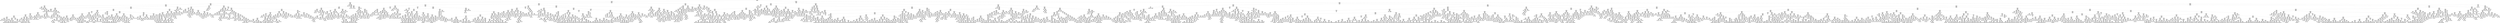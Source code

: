 digraph Tree {
node [shape=box] ;
0 [label="X[2] <= 78901232.0\ngini = 0.4999\nsamples = 44030\nvalue = [21773, 22257]"] ;
1 [label="X[5] <= 100270344.0\ngini = 0.4973\nsamples = 8250\nvalue = [4430, 3820]"] ;
0 -> 1 [labeldistance=2.5, labelangle=45, headlabel="True"] ;
2 [label="X[4] <= 127970712.0\ngini = 0.4915\nsamples = 4072\nvalue = [2301, 1771]"] ;
1 -> 2 ;
3 [label="X[9] <= 106976272.0\ngini = 0.4943\nsamples = 3397\nvalue = [1880, 1517]"] ;
2 -> 3 ;
4 [label="X[10] <= 67919440.0\ngini = 0.4878\nsamples = 2088\nvalue = [1207, 881]"] ;
3 -> 4 ;
5 [label="X[11] <= 66327092.0\ngini = 0.4377\nsamples = 34\nvalue = [11, 23]"] ;
4 -> 5 ;
6 [label="X[4] <= 97041992.0\ngini = 0.375\nsamples = 8\nvalue = [6, 2]"] ;
5 -> 6 ;
7 [label="gini = 0.0\nsamples = 2\nvalue = [0, 2]"] ;
6 -> 7 ;
8 [label="gini = 0.0\nsamples = 6\nvalue = [6, 0]"] ;
6 -> 8 ;
9 [label="X[10] <= 67663216.0\ngini = 0.3107\nsamples = 26\nvalue = [5, 21]"] ;
5 -> 9 ;
10 [label="X[11] <= 69095152.0\ngini = 0.375\nsamples = 4\nvalue = [3, 1]"] ;
9 -> 10 ;
11 [label="gini = 0.0\nsamples = 1\nvalue = [0, 1]"] ;
10 -> 11 ;
12 [label="gini = 0.0\nsamples = 3\nvalue = [3, 0]"] ;
10 -> 12 ;
13 [label="X[8] <= 67488912.0\ngini = 0.1653\nsamples = 22\nvalue = [2, 20]"] ;
9 -> 13 ;
14 [label="gini = 0.0\nsamples = 1\nvalue = [1, 0]"] ;
13 -> 14 ;
15 [label="X[12] <= 65111248.0\ngini = 0.0907\nsamples = 21\nvalue = [1, 20]"] ;
13 -> 15 ;
16 [label="X[1] <= 76609840.0\ngini = 0.5\nsamples = 2\nvalue = [1, 1]"] ;
15 -> 16 ;
17 [label="gini = 0.0\nsamples = 1\nvalue = [1, 0]"] ;
16 -> 17 ;
18 [label="gini = 0.0\nsamples = 1\nvalue = [0, 1]"] ;
16 -> 18 ;
19 [label="gini = 0.0\nsamples = 19\nvalue = [0, 19]"] ;
15 -> 19 ;
20 [label="X[11] <= 124358944.0\ngini = 0.4865\nsamples = 2054\nvalue = [1196, 858]"] ;
4 -> 20 ;
21 [label="X[12] <= 76818368.0\ngini = 0.4877\nsamples = 2026\nvalue = [1172, 854]"] ;
20 -> 21 ;
22 [label="X[9] <= 98305456.0\ngini = 0.4726\nsamples = 760\nvalue = [469, 291]"] ;
21 -> 22 ;
23 [label="X[13] <= 131089120.0\ngini = 0.4819\nsamples = 652\nvalue = [388, 264]"] ;
22 -> 23 ;
24 [label="X[3] <= 133639472.0\ngini = 0.4853\nsamples = 635\nvalue = [372, 263]"] ;
23 -> 24 ;
25 [label="X[0] <= 122442928.0\ngini = 0.4836\nsamples = 630\nvalue = [372, 258]"] ;
24 -> 25 ;
26 [label="X[8] <= 81408256.0\ngini = 0.4779\nsamples = 580\nvalue = [351, 229]"] ;
25 -> 26 ;
27 [label="X[9] <= 96870624.0\ngini = 0.4708\nsamples = 530\nvalue = [329, 201]"] ;
26 -> 27 ;
28 [label="X[10] <= 80980984.0\ngini = 0.4645\nsamples = 499\nvalue = [316, 183]"] ;
27 -> 28 ;
29 [label="X[5] <= 64318432.0\ngini = 0.4859\nsamples = 298\nvalue = [174, 124]"] ;
28 -> 29 ;
30 [label="X[7] <= 85280528.0\ngini = 0.4518\nsamples = 29\nvalue = [10, 19]"] ;
29 -> 30 ;
31 [label="X[11] <= 71904208.0\ngini = 0.48\nsamples = 15\nvalue = [9, 6]"] ;
30 -> 31 ;
32 [label="X[6] <= 91347648.0\ngini = 0.2188\nsamples = 8\nvalue = [7, 1]"] ;
31 -> 32 ;
33 [label="gini = 0.0\nsamples = 1\nvalue = [0, 1]"] ;
32 -> 33 ;
34 [label="gini = 0.0\nsamples = 7\nvalue = [7, 0]"] ;
32 -> 34 ;
35 [label="X[12] <= 65193080.0\ngini = 0.4082\nsamples = 7\nvalue = [2, 5]"] ;
31 -> 35 ;
36 [label="gini = 0.0\nsamples = 2\nvalue = [2, 0]"] ;
35 -> 36 ;
37 [label="gini = 0.0\nsamples = 5\nvalue = [0, 5]"] ;
35 -> 37 ;
38 [label="X[13] <= 91868352.0\ngini = 0.1327\nsamples = 14\nvalue = [1, 13]"] ;
30 -> 38 ;
39 [label="gini = 0.0\nsamples = 1\nvalue = [1, 0]"] ;
38 -> 39 ;
40 [label="gini = 0.0\nsamples = 13\nvalue = [0, 13]"] ;
38 -> 40 ;
41 [label="X[3] <= 123424208.0\ngini = 0.4759\nsamples = 269\nvalue = [164, 105]"] ;
29 -> 41 ;
42 [label="X[6] <= 81723472.0\ngini = 0.4632\nsamples = 247\nvalue = [157, 90]"] ;
41 -> 42 ;
43 [label="X[31] <= 0.5\ngini = 0.4824\nsamples = 32\nvalue = [13, 19]"] ;
42 -> 43 ;
44 [label="X[8] <= 75205976.0\ngini = 0.4362\nsamples = 28\nvalue = [9, 19]"] ;
43 -> 44 ;
45 [label="X[3] <= 115630104.0\ngini = 0.3299\nsamples = 24\nvalue = [5, 19]"] ;
44 -> 45 ;
46 [label="gini = 0.18\nsamples = 20\nvalue = [2, 18]"] ;
45 -> 46 ;
47 [label="gini = 0.375\nsamples = 4\nvalue = [3, 1]"] ;
45 -> 47 ;
48 [label="gini = 0.0\nsamples = 4\nvalue = [4, 0]"] ;
44 -> 48 ;
49 [label="gini = 0.0\nsamples = 4\nvalue = [4, 0]"] ;
43 -> 49 ;
50 [label="X[4] <= 113877392.0\ngini = 0.4424\nsamples = 215\nvalue = [144, 71]"] ;
42 -> 50 ;
51 [label="X[4] <= 111215472.0\ngini = 0.4676\nsamples = 161\nvalue = [101, 60]"] ;
50 -> 51 ;
52 [label="X[8] <= 69255136.0\ngini = 0.4414\nsamples = 146\nvalue = [98, 48]"] ;
51 -> 52 ;
53 [label="gini = 0.2952\nsamples = 50\nvalue = [41, 9]"] ;
52 -> 53 ;
54 [label="gini = 0.4824\nsamples = 96\nvalue = [57, 39]"] ;
52 -> 54 ;
55 [label="X[5] <= 64755196.0\ngini = 0.32\nsamples = 15\nvalue = [3, 12]"] ;
51 -> 55 ;
56 [label="gini = 0.0\nsamples = 2\nvalue = [2, 0]"] ;
55 -> 56 ;
57 [label="gini = 0.142\nsamples = 13\nvalue = [1, 12]"] ;
55 -> 57 ;
58 [label="X[4] <= 127080776.0\ngini = 0.3244\nsamples = 54\nvalue = [43, 11]"] ;
50 -> 58 ;
59 [label="X[10] <= 79977280.0\ngini = 0.2188\nsamples = 40\nvalue = [35, 5]"] ;
58 -> 59 ;
60 [label="gini = 0.149\nsamples = 37\nvalue = [34, 3]"] ;
59 -> 60 ;
61 [label="gini = 0.4444\nsamples = 3\nvalue = [1, 2]"] ;
59 -> 61 ;
62 [label="X[10] <= 74400016.0\ngini = 0.4898\nsamples = 14\nvalue = [8, 6]"] ;
58 -> 62 ;
63 [label="gini = 0.375\nsamples = 8\nvalue = [2, 6]"] ;
62 -> 63 ;
64 [label="gini = 0.0\nsamples = 6\nvalue = [6, 0]"] ;
62 -> 64 ;
65 [label="X[10] <= 68312768.0\ngini = 0.4339\nsamples = 22\nvalue = [7, 15]"] ;
41 -> 65 ;
66 [label="gini = 0.0\nsamples = 3\nvalue = [3, 0]"] ;
65 -> 66 ;
67 [label="X[0] <= 68158640.0\ngini = 0.3324\nsamples = 19\nvalue = [4, 15]"] ;
65 -> 67 ;
68 [label="X[13] <= 103979744.0\ngini = 0.375\nsamples = 4\nvalue = [3, 1]"] ;
67 -> 68 ;
69 [label="gini = 0.0\nsamples = 1\nvalue = [0, 1]"] ;
68 -> 69 ;
70 [label="gini = 0.0\nsamples = 3\nvalue = [3, 0]"] ;
68 -> 70 ;
71 [label="X[10] <= 79733696.0\ngini = 0.1244\nsamples = 15\nvalue = [1, 14]"] ;
67 -> 71 ;
72 [label="gini = 0.0\nsamples = 14\nvalue = [0, 14]"] ;
71 -> 72 ;
73 [label="gini = 0.0\nsamples = 1\nvalue = [1, 0]"] ;
71 -> 73 ;
74 [label="X[12] <= 72017864.0\ngini = 0.4147\nsamples = 201\nvalue = [142, 59]"] ;
28 -> 74 ;
75 [label="X[12] <= 64628472.0\ngini = 0.4431\nsamples = 163\nvalue = [109, 54]"] ;
74 -> 75 ;
76 [label="X[1] <= 118382080.0\ngini = 0.1172\nsamples = 16\nvalue = [15, 1]"] ;
75 -> 76 ;
77 [label="gini = 0.0\nsamples = 15\nvalue = [15, 0]"] ;
76 -> 77 ;
78 [label="gini = 0.0\nsamples = 1\nvalue = [0, 1]"] ;
76 -> 78 ;
79 [label="X[10] <= 118185056.0\ngini = 0.4611\nsamples = 147\nvalue = [94, 53]"] ;
75 -> 79 ;
80 [label="X[0] <= 66091952.0\ngini = 0.4505\nsamples = 143\nvalue = [94, 49]"] ;
79 -> 80 ;
81 [label="gini = 0.0\nsamples = 3\nvalue = [0, 3]"] ;
80 -> 81 ;
82 [label="X[0] <= 117936800.0\ngini = 0.4412\nsamples = 140\nvalue = [94, 46]"] ;
80 -> 82 ;
83 [label="X[9] <= 81007888.0\ngini = 0.4286\nsamples = 135\nvalue = [93, 42]"] ;
82 -> 83 ;
84 [label="gini = 0.4879\nsamples = 45\nvalue = [26, 19]"] ;
83 -> 84 ;
85 [label="gini = 0.3805\nsamples = 90\nvalue = [67, 23]"] ;
83 -> 85 ;
86 [label="X[0] <= 122326488.0\ngini = 0.32\nsamples = 5\nvalue = [1, 4]"] ;
82 -> 86 ;
87 [label="gini = 0.0\nsamples = 4\nvalue = [0, 4]"] ;
86 -> 87 ;
88 [label="gini = 0.0\nsamples = 1\nvalue = [1, 0]"] ;
86 -> 88 ;
89 [label="gini = 0.0\nsamples = 4\nvalue = [0, 4]"] ;
79 -> 89 ;
90 [label="X[4] <= 127293072.0\ngini = 0.2285\nsamples = 38\nvalue = [33, 5]"] ;
74 -> 90 ;
91 [label="X[7] <= 124175936.0\ngini = 0.1528\nsamples = 36\nvalue = [33, 3]"] ;
90 -> 91 ;
92 [label="X[11] <= 67178184.0\ngini = 0.1078\nsamples = 35\nvalue = [33, 2]"] ;
91 -> 92 ;
93 [label="X[11] <= 65451400.0\ngini = 0.4444\nsamples = 6\nvalue = [4, 2]"] ;
92 -> 93 ;
94 [label="gini = 0.0\nsamples = 3\nvalue = [3, 0]"] ;
93 -> 94 ;
95 [label="X[4] <= 109505456.0\ngini = 0.4444\nsamples = 3\nvalue = [1, 2]"] ;
93 -> 95 ;
96 [label="gini = 0.0\nsamples = 1\nvalue = [1, 0]"] ;
95 -> 96 ;
97 [label="gini = 0.0\nsamples = 2\nvalue = [0, 2]"] ;
95 -> 97 ;
98 [label="gini = 0.0\nsamples = 29\nvalue = [29, 0]"] ;
92 -> 98 ;
99 [label="gini = 0.0\nsamples = 1\nvalue = [0, 1]"] ;
91 -> 99 ;
100 [label="gini = 0.0\nsamples = 2\nvalue = [0, 2]"] ;
90 -> 100 ;
101 [label="X[11] <= 71600408.0\ngini = 0.487\nsamples = 31\nvalue = [13, 18]"] ;
27 -> 101 ;
102 [label="gini = 0.0\nsamples = 6\nvalue = [6, 0]"] ;
101 -> 102 ;
103 [label="X[12] <= 72409136.0\ngini = 0.4032\nsamples = 25\nvalue = [7, 18]"] ;
101 -> 103 ;
104 [label="X[5] <= 64521096.0\ngini = 0.18\nsamples = 20\nvalue = [2, 18]"] ;
103 -> 104 ;
105 [label="X[0] <= 76423200.0\ngini = 0.5\nsamples = 4\nvalue = [2, 2]"] ;
104 -> 105 ;
106 [label="gini = 0.0\nsamples = 2\nvalue = [2, 0]"] ;
105 -> 106 ;
107 [label="gini = 0.0\nsamples = 2\nvalue = [0, 2]"] ;
105 -> 107 ;
108 [label="gini = 0.0\nsamples = 16\nvalue = [0, 16]"] ;
104 -> 108 ;
109 [label="gini = 0.0\nsamples = 5\nvalue = [5, 0]"] ;
103 -> 109 ;
110 [label="X[7] <= 114361040.0\ngini = 0.4928\nsamples = 50\nvalue = [22, 28]"] ;
26 -> 110 ;
111 [label="X[6] <= 122046016.0\ngini = 0.4178\nsamples = 37\nvalue = [11, 26]"] ;
110 -> 111 ;
112 [label="X[9] <= 71479408.0\ngini = 0.2778\nsamples = 30\nvalue = [5, 25]"] ;
111 -> 112 ;
113 [label="gini = 0.0\nsamples = 2\nvalue = [2, 0]"] ;
112 -> 113 ;
114 [label="X[2] <= 73588696.0\ngini = 0.1913\nsamples = 28\nvalue = [3, 25]"] ;
112 -> 114 ;
115 [label="X[13] <= 109052456.0\ngini = 0.4444\nsamples = 3\nvalue = [2, 1]"] ;
114 -> 115 ;
116 [label="gini = 0.0\nsamples = 1\nvalue = [0, 1]"] ;
115 -> 116 ;
117 [label="gini = 0.0\nsamples = 2\nvalue = [2, 0]"] ;
115 -> 117 ;
118 [label="X[28] <= 0.5\ngini = 0.0768\nsamples = 25\nvalue = [1, 24]"] ;
114 -> 118 ;
119 [label="gini = 0.0\nsamples = 24\nvalue = [0, 24]"] ;
118 -> 119 ;
120 [label="gini = 0.0\nsamples = 1\nvalue = [1, 0]"] ;
118 -> 120 ;
121 [label="X[10] <= 102590416.0\ngini = 0.2449\nsamples = 7\nvalue = [6, 1]"] ;
111 -> 121 ;
122 [label="gini = 0.0\nsamples = 6\nvalue = [6, 0]"] ;
121 -> 122 ;
123 [label="gini = 0.0\nsamples = 1\nvalue = [0, 1]"] ;
121 -> 123 ;
124 [label="X[1] <= 79393168.0\ngini = 0.2604\nsamples = 13\nvalue = [11, 2]"] ;
110 -> 124 ;
125 [label="gini = 0.0\nsamples = 2\nvalue = [0, 2]"] ;
124 -> 125 ;
126 [label="gini = 0.0\nsamples = 11\nvalue = [11, 0]"] ;
124 -> 126 ;
127 [label="X[1] <= 70058512.0\ngini = 0.4872\nsamples = 50\nvalue = [21, 29]"] ;
25 -> 127 ;
128 [label="gini = 0.0\nsamples = 10\nvalue = [0, 10]"] ;
127 -> 128 ;
129 [label="X[1] <= 81725520.0\ngini = 0.4988\nsamples = 40\nvalue = [21, 19]"] ;
127 -> 129 ;
130 [label="X[2] <= 72683824.0\ngini = 0.4444\nsamples = 27\nvalue = [18, 9]"] ;
129 -> 130 ;
131 [label="X[2] <= 68715048.0\ngini = 0.375\nsamples = 8\nvalue = [2, 6]"] ;
130 -> 131 ;
132 [label="X[0] <= 128714912.0\ngini = 0.4444\nsamples = 3\nvalue = [2, 1]"] ;
131 -> 132 ;
133 [label="gini = 0.0\nsamples = 2\nvalue = [2, 0]"] ;
132 -> 133 ;
134 [label="gini = 0.0\nsamples = 1\nvalue = [0, 1]"] ;
132 -> 134 ;
135 [label="gini = 0.0\nsamples = 5\nvalue = [0, 5]"] ;
131 -> 135 ;
136 [label="X[2] <= 77827224.0\ngini = 0.2659\nsamples = 19\nvalue = [16, 3]"] ;
130 -> 136 ;
137 [label="gini = 0.0\nsamples = 12\nvalue = [12, 0]"] ;
136 -> 137 ;
138 [label="X[1] <= 76983008.0\ngini = 0.4898\nsamples = 7\nvalue = [4, 3]"] ;
136 -> 138 ;
139 [label="gini = 0.0\nsamples = 4\nvalue = [4, 0]"] ;
138 -> 139 ;
140 [label="gini = 0.0\nsamples = 3\nvalue = [0, 3]"] ;
138 -> 140 ;
141 [label="X[2] <= 73650576.0\ngini = 0.355\nsamples = 13\nvalue = [3, 10]"] ;
129 -> 141 ;
142 [label="X[6] <= 126878832.0\ngini = 0.5\nsamples = 6\nvalue = [3, 3]"] ;
141 -> 142 ;
143 [label="gini = 0.0\nsamples = 3\nvalue = [3, 0]"] ;
142 -> 143 ;
144 [label="gini = 0.0\nsamples = 3\nvalue = [0, 3]"] ;
142 -> 144 ;
145 [label="gini = 0.0\nsamples = 7\nvalue = [0, 7]"] ;
141 -> 145 ;
146 [label="gini = 0.0\nsamples = 5\nvalue = [0, 5]"] ;
24 -> 146 ;
147 [label="X[4] <= 68488336.0\ngini = 0.1107\nsamples = 17\nvalue = [16, 1]"] ;
23 -> 147 ;
148 [label="gini = 0.0\nsamples = 1\nvalue = [0, 1]"] ;
147 -> 148 ;
149 [label="gini = 0.0\nsamples = 16\nvalue = [16, 0]"] ;
147 -> 149 ;
150 [label="X[8] <= 67487776.0\ngini = 0.375\nsamples = 108\nvalue = [81, 27]"] ;
22 -> 150 ;
151 [label="X[5] <= 66601532.0\ngini = 0.2778\nsamples = 6\nvalue = [1, 5]"] ;
150 -> 151 ;
152 [label="gini = 0.0\nsamples = 5\nvalue = [0, 5]"] ;
151 -> 152 ;
153 [label="gini = 0.0\nsamples = 1\nvalue = [1, 0]"] ;
151 -> 153 ;
154 [label="X[5] <= 90612576.0\ngini = 0.3383\nsamples = 102\nvalue = [80, 22]"] ;
150 -> 154 ;
155 [label="X[2] <= 67830016.0\ngini = 0.3023\nsamples = 97\nvalue = [79, 18]"] ;
154 -> 155 ;
156 [label="gini = 0.0\nsamples = 2\nvalue = [0, 2]"] ;
155 -> 156 ;
157 [label="X[10] <= 104711144.0\ngini = 0.2801\nsamples = 95\nvalue = [79, 16]"] ;
155 -> 157 ;
158 [label="X[8] <= 67621168.0\ngini = 0.1446\nsamples = 51\nvalue = [47, 4]"] ;
157 -> 158 ;
159 [label="gini = 0.0\nsamples = 1\nvalue = [0, 1]"] ;
158 -> 159 ;
160 [label="X[1] <= 114399264.0\ngini = 0.1128\nsamples = 50\nvalue = [47, 3]"] ;
158 -> 160 ;
161 [label="X[12] <= 72648032.0\ngini = 0.0444\nsamples = 44\nvalue = [43, 1]"] ;
160 -> 161 ;
162 [label="gini = 0.0\nsamples = 42\nvalue = [42, 0]"] ;
161 -> 162 ;
163 [label="X[12] <= 72903328.0\ngini = 0.5\nsamples = 2\nvalue = [1, 1]"] ;
161 -> 163 ;
164 [label="gini = 0.0\nsamples = 1\nvalue = [0, 1]"] ;
163 -> 164 ;
165 [label="gini = 0.0\nsamples = 1\nvalue = [1, 0]"] ;
163 -> 165 ;
166 [label="X[9] <= 104662688.0\ngini = 0.4444\nsamples = 6\nvalue = [4, 2]"] ;
160 -> 166 ;
167 [label="gini = 0.0\nsamples = 4\nvalue = [4, 0]"] ;
166 -> 167 ;
168 [label="gini = 0.0\nsamples = 2\nvalue = [0, 2]"] ;
166 -> 168 ;
169 [label="X[2] <= 68373968.0\ngini = 0.3967\nsamples = 44\nvalue = [32, 12]"] ;
157 -> 169 ;
170 [label="gini = 0.0\nsamples = 2\nvalue = [0, 2]"] ;
169 -> 170 ;
171 [label="X[3] <= 101269840.0\ngini = 0.3628\nsamples = 42\nvalue = [32, 10]"] ;
169 -> 171 ;
172 [label="X[0] <= 86938960.0\ngini = 0.375\nsamples = 4\nvalue = [1, 3]"] ;
171 -> 172 ;
173 [label="gini = 0.0\nsamples = 3\nvalue = [0, 3]"] ;
172 -> 173 ;
174 [label="gini = 0.0\nsamples = 1\nvalue = [1, 0]"] ;
172 -> 174 ;
175 [label="X[0] <= 66091952.0\ngini = 0.3006\nsamples = 38\nvalue = [31, 7]"] ;
171 -> 175 ;
176 [label="gini = 0.0\nsamples = 1\nvalue = [0, 1]"] ;
175 -> 176 ;
177 [label="X[5] <= 65700468.0\ngini = 0.2717\nsamples = 37\nvalue = [31, 6]"] ;
175 -> 177 ;
178 [label="X[5] <= 65274160.0\ngini = 0.4321\nsamples = 19\nvalue = [13, 6]"] ;
177 -> 178 ;
179 [label="X[9] <= 105253808.0\ngini = 0.2604\nsamples = 13\nvalue = [11, 2]"] ;
178 -> 179 ;
180 [label="X[7] <= 92164880.0\ngini = 0.1528\nsamples = 12\nvalue = [11, 1]"] ;
179 -> 180 ;
181 [label="gini = 0.0\nsamples = 10\nvalue = [10, 0]"] ;
180 -> 181 ;
182 [label="X[13] <= 81666272.0\ngini = 0.5\nsamples = 2\nvalue = [1, 1]"] ;
180 -> 182 ;
183 [label="gini = 0.0\nsamples = 1\nvalue = [1, 0]"] ;
182 -> 183 ;
184 [label="gini = 0.0\nsamples = 1\nvalue = [0, 1]"] ;
182 -> 184 ;
185 [label="gini = 0.0\nsamples = 1\nvalue = [0, 1]"] ;
179 -> 185 ;
186 [label="X[7] <= 75934416.0\ngini = 0.4444\nsamples = 6\nvalue = [2, 4]"] ;
178 -> 186 ;
187 [label="gini = 0.0\nsamples = 2\nvalue = [2, 0]"] ;
186 -> 187 ;
188 [label="gini = 0.0\nsamples = 4\nvalue = [0, 4]"] ;
186 -> 188 ;
189 [label="gini = 0.0\nsamples = 18\nvalue = [18, 0]"] ;
177 -> 189 ;
190 [label="X[4] <= 114622464.0\ngini = 0.32\nsamples = 5\nvalue = [1, 4]"] ;
154 -> 190 ;
191 [label="gini = 0.0\nsamples = 4\nvalue = [0, 4]"] ;
190 -> 191 ;
192 [label="gini = 0.0\nsamples = 1\nvalue = [1, 0]"] ;
190 -> 192 ;
193 [label="X[4] <= 115676832.0\ngini = 0.4939\nsamples = 1266\nvalue = [703, 563]"] ;
21 -> 193 ;
194 [label="X[2] <= 73977760.0\ngini = 0.485\nsamples = 917\nvalue = [538, 379]"] ;
193 -> 194 ;
195 [label="X[13] <= 126802432.0\ngini = 0.459\nsamples = 440\nvalue = [283, 157]"] ;
194 -> 195 ;
196 [label="X[36] <= 0.5\ngini = 0.4476\nsamples = 411\nvalue = [272, 139]"] ;
195 -> 196 ;
197 [label="X[1] <= 92412368.0\ngini = 0.4444\nsamples = 408\nvalue = [272, 136]"] ;
196 -> 197 ;
198 [label="X[11] <= 77813440.0\ngini = 0.4161\nsamples = 288\nvalue = [203, 85]"] ;
197 -> 198 ;
199 [label="X[13] <= 115162080.0\ngini = 0.4674\nsamples = 145\nvalue = [91, 54]"] ;
198 -> 199 ;
200 [label="X[3] <= 108339392.0\ngini = 0.4991\nsamples = 96\nvalue = [50, 46]"] ;
199 -> 200 ;
201 [label="X[2] <= 73273376.0\ngini = 0.4954\nsamples = 73\nvalue = [33, 40]"] ;
200 -> 201 ;
202 [label="X[8] <= 67648688.0\ngini = 0.4995\nsamples = 64\nvalue = [33, 31]"] ;
201 -> 202 ;
203 [label="X[17] <= 0.5\ngini = 0.2778\nsamples = 12\nvalue = [10, 2]"] ;
202 -> 203 ;
204 [label="X[7] <= 62693680.0\ngini = 0.1653\nsamples = 11\nvalue = [10, 1]"] ;
203 -> 204 ;
205 [label="gini = 0.0\nsamples = 1\nvalue = [0, 1]"] ;
204 -> 205 ;
206 [label="gini = 0.0\nsamples = 10\nvalue = [10, 0]"] ;
204 -> 206 ;
207 [label="gini = 0.0\nsamples = 1\nvalue = [0, 1]"] ;
203 -> 207 ;
208 [label="X[3] <= 71369888.0\ngini = 0.4933\nsamples = 52\nvalue = [23, 29]"] ;
202 -> 208 ;
209 [label="gini = 0.0\nsamples = 4\nvalue = [4, 0]"] ;
208 -> 209 ;
210 [label="X[1] <= 79584640.0\ngini = 0.4783\nsamples = 48\nvalue = [19, 29]"] ;
208 -> 210 ;
211 [label="X[13] <= 106436496.0\ngini = 0.4387\nsamples = 40\nvalue = [13, 27]"] ;
210 -> 211 ;
212 [label="gini = 0.2975\nsamples = 22\nvalue = [4, 18]"] ;
211 -> 212 ;
213 [label="gini = 0.5\nsamples = 18\nvalue = [9, 9]"] ;
211 -> 213 ;
214 [label="X[11] <= 77014920.0\ngini = 0.375\nsamples = 8\nvalue = [6, 2]"] ;
210 -> 214 ;
215 [label="gini = 0.0\nsamples = 6\nvalue = [6, 0]"] ;
214 -> 215 ;
216 [label="gini = 0.0\nsamples = 2\nvalue = [0, 2]"] ;
214 -> 216 ;
217 [label="gini = 0.0\nsamples = 9\nvalue = [0, 9]"] ;
201 -> 217 ;
218 [label="X[6] <= 86197488.0\ngini = 0.3856\nsamples = 23\nvalue = [17, 6]"] ;
200 -> 218 ;
219 [label="X[11] <= 68448008.0\ngini = 0.1327\nsamples = 14\nvalue = [13, 1]"] ;
218 -> 219 ;
220 [label="gini = 0.0\nsamples = 1\nvalue = [0, 1]"] ;
219 -> 220 ;
221 [label="gini = 0.0\nsamples = 13\nvalue = [13, 0]"] ;
219 -> 221 ;
222 [label="X[9] <= 78414336.0\ngini = 0.4938\nsamples = 9\nvalue = [4, 5]"] ;
218 -> 222 ;
223 [label="X[2] <= 68977376.0\ngini = 0.4444\nsamples = 6\nvalue = [4, 2]"] ;
222 -> 223 ;
224 [label="gini = 0.0\nsamples = 3\nvalue = [3, 0]"] ;
223 -> 224 ;
225 [label="X[10] <= 74722800.0\ngini = 0.4444\nsamples = 3\nvalue = [1, 2]"] ;
223 -> 225 ;
226 [label="gini = 0.0\nsamples = 2\nvalue = [0, 2]"] ;
225 -> 226 ;
227 [label="gini = 0.0\nsamples = 1\nvalue = [1, 0]"] ;
225 -> 227 ;
228 [label="gini = 0.0\nsamples = 3\nvalue = [0, 3]"] ;
222 -> 228 ;
229 [label="X[9] <= 81978728.0\ngini = 0.2732\nsamples = 49\nvalue = [41, 8]"] ;
199 -> 229 ;
230 [label="X[28] <= 0.5\ngini = 0.1388\nsamples = 40\nvalue = [37, 3]"] ;
229 -> 230 ;
231 [label="X[0] <= 73394960.0\ngini = 0.0973\nsamples = 39\nvalue = [37, 2]"] ;
230 -> 231 ;
232 [label="X[0] <= 70354488.0\ngini = 0.4082\nsamples = 7\nvalue = [5, 2]"] ;
231 -> 232 ;
233 [label="gini = 0.0\nsamples = 5\nvalue = [5, 0]"] ;
232 -> 233 ;
234 [label="gini = 0.0\nsamples = 2\nvalue = [0, 2]"] ;
232 -> 234 ;
235 [label="gini = 0.0\nsamples = 32\nvalue = [32, 0]"] ;
231 -> 235 ;
236 [label="gini = 0.0\nsamples = 1\nvalue = [0, 1]"] ;
230 -> 236 ;
237 [label="X[7] <= 76556192.0\ngini = 0.4938\nsamples = 9\nvalue = [4, 5]"] ;
229 -> 237 ;
238 [label="gini = 0.0\nsamples = 4\nvalue = [0, 4]"] ;
237 -> 238 ;
239 [label="X[12] <= 106506360.0\ngini = 0.32\nsamples = 5\nvalue = [4, 1]"] ;
237 -> 239 ;
240 [label="gini = 0.0\nsamples = 4\nvalue = [4, 0]"] ;
239 -> 240 ;
241 [label="gini = 0.0\nsamples = 1\nvalue = [0, 1]"] ;
239 -> 241 ;
242 [label="X[0] <= 120141440.0\ngini = 0.3396\nsamples = 143\nvalue = [112, 31]"] ;
198 -> 242 ;
243 [label="X[8] <= 80244848.0\ngini = 0.311\nsamples = 135\nvalue = [109, 26]"] ;
242 -> 243 ;
244 [label="X[3] <= 75120208.0\ngini = 0.3652\nsamples = 104\nvalue = [79, 25]"] ;
243 -> 244 ;
245 [label="X[4] <= 69341040.0\ngini = 0.4688\nsamples = 8\nvalue = [3, 5]"] ;
244 -> 245 ;
246 [label="gini = 0.0\nsamples = 3\nvalue = [0, 3]"] ;
245 -> 246 ;
247 [label="X[8] <= 75070704.0\ngini = 0.48\nsamples = 5\nvalue = [3, 2]"] ;
245 -> 247 ;
248 [label="gini = 0.0\nsamples = 3\nvalue = [3, 0]"] ;
247 -> 248 ;
249 [label="gini = 0.0\nsamples = 2\nvalue = [0, 2]"] ;
247 -> 249 ;
250 [label="X[4] <= 100172192.0\ngini = 0.3299\nsamples = 96\nvalue = [76, 20]"] ;
244 -> 250 ;
251 [label="X[9] <= 104471392.0\ngini = 0.2008\nsamples = 53\nvalue = [47, 6]"] ;
250 -> 251 ;
252 [label="X[0] <= 66035232.0\ngini = 0.1738\nsamples = 52\nvalue = [47, 5]"] ;
251 -> 252 ;
253 [label="gini = 0.0\nsamples = 1\nvalue = [0, 1]"] ;
252 -> 253 ;
254 [label="X[0] <= 104104208.0\ngini = 0.1446\nsamples = 51\nvalue = [47, 4]"] ;
252 -> 254 ;
255 [label="gini = 0.0832\nsamples = 46\nvalue = [44, 2]"] ;
254 -> 255 ;
256 [label="gini = 0.48\nsamples = 5\nvalue = [3, 2]"] ;
254 -> 256 ;
257 [label="gini = 0.0\nsamples = 1\nvalue = [0, 1]"] ;
251 -> 257 ;
258 [label="X[11] <= 93072240.0\ngini = 0.4392\nsamples = 43\nvalue = [29, 14]"] ;
250 -> 258 ;
259 [label="X[1] <= 90998880.0\ngini = 0.3527\nsamples = 35\nvalue = [27, 8]"] ;
258 -> 259 ;
260 [label="X[15] <= 0.5\ngini = 0.2975\nsamples = 33\nvalue = [27, 6]"] ;
259 -> 260 ;
261 [label="gini = 0.1913\nsamples = 28\nvalue = [25, 3]"] ;
260 -> 261 ;
262 [label="gini = 0.48\nsamples = 5\nvalue = [2, 3]"] ;
260 -> 262 ;
263 [label="gini = 0.0\nsamples = 2\nvalue = [0, 2]"] ;
259 -> 263 ;
264 [label="X[1] <= 92128800.0\ngini = 0.375\nsamples = 8\nvalue = [2, 6]"] ;
258 -> 264 ;
265 [label="gini = 0.0\nsamples = 6\nvalue = [0, 6]"] ;
264 -> 265 ;
266 [label="gini = 0.0\nsamples = 2\nvalue = [2, 0]"] ;
264 -> 266 ;
267 [label="X[30] <= 0.5\ngini = 0.0624\nsamples = 31\nvalue = [30, 1]"] ;
243 -> 267 ;
268 [label="gini = 0.0\nsamples = 30\nvalue = [30, 0]"] ;
267 -> 268 ;
269 [label="gini = 0.0\nsamples = 1\nvalue = [0, 1]"] ;
267 -> 269 ;
270 [label="X[0] <= 128320248.0\ngini = 0.4688\nsamples = 8\nvalue = [3, 5]"] ;
242 -> 270 ;
271 [label="gini = 0.0\nsamples = 4\nvalue = [0, 4]"] ;
270 -> 271 ;
272 [label="X[12] <= 103485176.0\ngini = 0.375\nsamples = 4\nvalue = [3, 1]"] ;
270 -> 272 ;
273 [label="gini = 0.0\nsamples = 3\nvalue = [3, 0]"] ;
272 -> 273 ;
274 [label="gini = 0.0\nsamples = 1\nvalue = [0, 1]"] ;
272 -> 274 ;
275 [label="X[10] <= 74227552.0\ngini = 0.4888\nsamples = 120\nvalue = [69, 51]"] ;
197 -> 275 ;
276 [label="X[3] <= 104470464.0\ngini = 0.2604\nsamples = 13\nvalue = [2, 11]"] ;
275 -> 276 ;
277 [label="gini = 0.0\nsamples = 10\nvalue = [0, 10]"] ;
276 -> 277 ;
278 [label="X[2] <= 73304224.0\ngini = 0.4444\nsamples = 3\nvalue = [2, 1]"] ;
276 -> 278 ;
279 [label="gini = 0.0\nsamples = 2\nvalue = [2, 0]"] ;
278 -> 279 ;
280 [label="gini = 0.0\nsamples = 1\nvalue = [0, 1]"] ;
278 -> 280 ;
281 [label="X[5] <= 75076904.0\ngini = 0.4682\nsamples = 107\nvalue = [67, 40]"] ;
275 -> 281 ;
282 [label="X[13] <= 86393272.0\ngini = 0.3457\nsamples = 9\nvalue = [2, 7]"] ;
281 -> 282 ;
283 [label="gini = 0.0\nsamples = 1\nvalue = [1, 0]"] ;
282 -> 283 ;
284 [label="X[2] <= 70440352.0\ngini = 0.2188\nsamples = 8\nvalue = [1, 7]"] ;
282 -> 284 ;
285 [label="gini = 0.0\nsamples = 1\nvalue = [1, 0]"] ;
284 -> 285 ;
286 [label="gini = 0.0\nsamples = 7\nvalue = [0, 7]"] ;
284 -> 286 ;
287 [label="X[12] <= 96734304.0\ngini = 0.4467\nsamples = 98\nvalue = [65, 33]"] ;
281 -> 287 ;
288 [label="X[11] <= 77524496.0\ngini = 0.3565\nsamples = 56\nvalue = [43, 13]"] ;
287 -> 288 ;
289 [label="X[3] <= 80895976.0\ngini = 0.2778\nsamples = 6\nvalue = [1, 5]"] ;
288 -> 289 ;
290 [label="gini = 0.0\nsamples = 1\nvalue = [1, 0]"] ;
289 -> 290 ;
291 [label="gini = 0.0\nsamples = 5\nvalue = [0, 5]"] ;
289 -> 291 ;
292 [label="X[4] <= 82430000.0\ngini = 0.2688\nsamples = 50\nvalue = [42, 8]"] ;
288 -> 292 ;
293 [label="gini = 0.0\nsamples = 2\nvalue = [0, 2]"] ;
292 -> 293 ;
294 [label="X[35] <= 0.5\ngini = 0.2188\nsamples = 48\nvalue = [42, 6]"] ;
292 -> 294 ;
295 [label="X[28] <= 0.5\ngini = 0.162\nsamples = 45\nvalue = [41, 4]"] ;
294 -> 295 ;
296 [label="X[0] <= 73280928.0\ngini = 0.1271\nsamples = 44\nvalue = [41, 3]"] ;
295 -> 296 ;
297 [label="gini = 0.3367\nsamples = 14\nvalue = [11, 3]"] ;
296 -> 297 ;
298 [label="gini = 0.0\nsamples = 30\nvalue = [30, 0]"] ;
296 -> 298 ;
299 [label="gini = 0.0\nsamples = 1\nvalue = [0, 1]"] ;
295 -> 299 ;
300 [label="X[0] <= 111900976.0\ngini = 0.4444\nsamples = 3\nvalue = [1, 2]"] ;
294 -> 300 ;
301 [label="gini = 0.0\nsamples = 2\nvalue = [0, 2]"] ;
300 -> 301 ;
302 [label="gini = 0.0\nsamples = 1\nvalue = [1, 0]"] ;
300 -> 302 ;
303 [label="X[12] <= 97716352.0\ngini = 0.4989\nsamples = 42\nvalue = [22, 20]"] ;
287 -> 303 ;
304 [label="gini = 0.0\nsamples = 5\nvalue = [0, 5]"] ;
303 -> 304 ;
305 [label="X[5] <= 84853504.0\ngini = 0.4821\nsamples = 37\nvalue = [22, 15]"] ;
303 -> 305 ;
306 [label="X[9] <= 98751792.0\ngini = 0.48\nsamples = 15\nvalue = [6, 9]"] ;
305 -> 306 ;
307 [label="X[5] <= 80494608.0\ngini = 0.32\nsamples = 10\nvalue = [2, 8]"] ;
306 -> 307 ;
308 [label="X[10] <= 87905104.0\ngini = 0.4444\nsamples = 3\nvalue = [2, 1]"] ;
307 -> 308 ;
309 [label="gini = 0.0\nsamples = 1\nvalue = [0, 1]"] ;
308 -> 309 ;
310 [label="gini = 0.0\nsamples = 2\nvalue = [2, 0]"] ;
308 -> 310 ;
311 [label="gini = 0.0\nsamples = 7\nvalue = [0, 7]"] ;
307 -> 311 ;
312 [label="X[4] <= 75769784.0\ngini = 0.32\nsamples = 5\nvalue = [4, 1]"] ;
306 -> 312 ;
313 [label="gini = 0.0\nsamples = 1\nvalue = [0, 1]"] ;
312 -> 313 ;
314 [label="gini = 0.0\nsamples = 4\nvalue = [4, 0]"] ;
312 -> 314 ;
315 [label="X[9] <= 97348192.0\ngini = 0.3967\nsamples = 22\nvalue = [16, 6]"] ;
305 -> 315 ;
316 [label="X[11] <= 118360512.0\ngini = 0.142\nsamples = 13\nvalue = [12, 1]"] ;
315 -> 316 ;
317 [label="gini = 0.0\nsamples = 12\nvalue = [12, 0]"] ;
316 -> 317 ;
318 [label="gini = 0.0\nsamples = 1\nvalue = [0, 1]"] ;
316 -> 318 ;
319 [label="X[13] <= 101587816.0\ngini = 0.4938\nsamples = 9\nvalue = [4, 5]"] ;
315 -> 319 ;
320 [label="gini = 0.0\nsamples = 4\nvalue = [0, 4]"] ;
319 -> 320 ;
321 [label="X[9] <= 97985728.0\ngini = 0.32\nsamples = 5\nvalue = [4, 1]"] ;
319 -> 321 ;
322 [label="gini = 0.0\nsamples = 1\nvalue = [0, 1]"] ;
321 -> 322 ;
323 [label="gini = 0.0\nsamples = 4\nvalue = [4, 0]"] ;
321 -> 323 ;
324 [label="gini = 0.0\nsamples = 3\nvalue = [0, 3]"] ;
196 -> 324 ;
325 [label="X[10] <= 89544624.0\ngini = 0.4709\nsamples = 29\nvalue = [11, 18]"] ;
195 -> 325 ;
326 [label="X[9] <= 68322544.0\ngini = 0.5\nsamples = 22\nvalue = [11, 11]"] ;
325 -> 326 ;
327 [label="X[1] <= 65024044.0\ngini = 0.32\nsamples = 10\nvalue = [2, 8]"] ;
326 -> 327 ;
328 [label="gini = 0.0\nsamples = 1\nvalue = [1, 0]"] ;
327 -> 328 ;
329 [label="X[10] <= 67974816.0\ngini = 0.1975\nsamples = 9\nvalue = [1, 8]"] ;
327 -> 329 ;
330 [label="gini = 0.0\nsamples = 1\nvalue = [1, 0]"] ;
329 -> 330 ;
331 [label="gini = 0.0\nsamples = 8\nvalue = [0, 8]"] ;
329 -> 331 ;
332 [label="X[10] <= 73145104.0\ngini = 0.375\nsamples = 12\nvalue = [9, 3]"] ;
326 -> 332 ;
333 [label="X[11] <= 69879760.0\ngini = 0.5\nsamples = 6\nvalue = [3, 3]"] ;
332 -> 333 ;
334 [label="gini = 0.0\nsamples = 3\nvalue = [3, 0]"] ;
333 -> 334 ;
335 [label="gini = 0.0\nsamples = 3\nvalue = [0, 3]"] ;
333 -> 335 ;
336 [label="gini = 0.0\nsamples = 6\nvalue = [6, 0]"] ;
332 -> 336 ;
337 [label="gini = 0.0\nsamples = 7\nvalue = [0, 7]"] ;
325 -> 337 ;
338 [label="X[7] <= 70135952.0\ngini = 0.4976\nsamples = 477\nvalue = [255, 222]"] ;
194 -> 338 ;
339 [label="X[11] <= 69042624.0\ngini = 0.3029\nsamples = 43\nvalue = [35, 8]"] ;
338 -> 339 ;
340 [label="gini = 0.0\nsamples = 2\nvalue = [0, 2]"] ;
339 -> 340 ;
341 [label="X[12] <= 77211680.0\ngini = 0.2499\nsamples = 41\nvalue = [35, 6]"] ;
339 -> 341 ;
342 [label="gini = 0.0\nsamples = 1\nvalue = [0, 1]"] ;
341 -> 342 ;
343 [label="X[11] <= 119380256.0\ngini = 0.2188\nsamples = 40\nvalue = [35, 5]"] ;
341 -> 343 ;
344 [label="X[30] <= 0.5\ngini = 0.1841\nsamples = 39\nvalue = [35, 4]"] ;
343 -> 344 ;
345 [label="X[3] <= 72877216.0\ngini = 0.0605\nsamples = 32\nvalue = [31, 1]"] ;
344 -> 345 ;
346 [label="gini = 0.0\nsamples = 1\nvalue = [0, 1]"] ;
345 -> 346 ;
347 [label="gini = 0.0\nsamples = 31\nvalue = [31, 0]"] ;
345 -> 347 ;
348 [label="X[8] <= 74923256.0\ngini = 0.4898\nsamples = 7\nvalue = [4, 3]"] ;
344 -> 348 ;
349 [label="gini = 0.0\nsamples = 3\nvalue = [3, 0]"] ;
348 -> 349 ;
350 [label="X[9] <= 86135744.0\ngini = 0.375\nsamples = 4\nvalue = [1, 3]"] ;
348 -> 350 ;
351 [label="gini = 0.0\nsamples = 1\nvalue = [1, 0]"] ;
350 -> 351 ;
352 [label="gini = 0.0\nsamples = 3\nvalue = [0, 3]"] ;
350 -> 352 ;
353 [label="gini = 0.0\nsamples = 1\nvalue = [0, 1]"] ;
343 -> 353 ;
354 [label="X[3] <= 101894344.0\ngini = 0.4999\nsamples = 434\nvalue = [220, 214]"] ;
338 -> 354 ;
355 [label="X[12] <= 97417320.0\ngini = 0.4956\nsamples = 300\nvalue = [136, 164]"] ;
354 -> 355 ;
356 [label="X[5] <= 84696624.0\ngini = 0.4999\nsamples = 229\nvalue = [113, 116]"] ;
355 -> 356 ;
357 [label="X[5] <= 79540152.0\ngini = 0.4857\nsamples = 142\nvalue = [59, 83]"] ;
356 -> 357 ;
358 [label="X[11] <= 114788032.0\ngini = 0.4965\nsamples = 72\nvalue = [39, 33]"] ;
357 -> 358 ;
359 [label="X[1] <= 66520212.0\ngini = 0.4892\nsamples = 68\nvalue = [39, 29]"] ;
358 -> 359 ;
360 [label="X[1] <= 65569540.0\ngini = 0.2778\nsamples = 6\nvalue = [1, 5]"] ;
359 -> 360 ;
361 [label="gini = 0.0\nsamples = 1\nvalue = [1, 0]"] ;
360 -> 361 ;
362 [label="gini = 0.0\nsamples = 5\nvalue = [0, 5]"] ;
360 -> 362 ;
363 [label="X[6] <= 116213968.0\ngini = 0.4745\nsamples = 62\nvalue = [38, 24]"] ;
359 -> 363 ;
364 [label="X[5] <= 71042928.0\ngini = 0.4983\nsamples = 51\nvalue = [27, 24]"] ;
363 -> 364 ;
365 [label="gini = 0.0\nsamples = 6\nvalue = [6, 0]"] ;
364 -> 365 ;
366 [label="X[10] <= 94189632.0\ngini = 0.4978\nsamples = 45\nvalue = [21, 24]"] ;
364 -> 366 ;
367 [label="X[7] <= 71326848.0\ngini = 0.4512\nsamples = 32\nvalue = [11, 21]"] ;
366 -> 367 ;
368 [label="gini = 0.0\nsamples = 3\nvalue = [3, 0]"] ;
367 -> 368 ;
369 [label="gini = 0.3995\nsamples = 29\nvalue = [8, 21]"] ;
367 -> 369 ;
370 [label="X[5] <= 71871800.0\ngini = 0.355\nsamples = 13\nvalue = [10, 3]"] ;
366 -> 370 ;
371 [label="gini = 0.48\nsamples = 5\nvalue = [2, 3]"] ;
370 -> 371 ;
372 [label="gini = 0.0\nsamples = 8\nvalue = [8, 0]"] ;
370 -> 372 ;
373 [label="gini = 0.0\nsamples = 11\nvalue = [11, 0]"] ;
363 -> 373 ;
374 [label="gini = 0.0\nsamples = 4\nvalue = [0, 4]"] ;
358 -> 374 ;
375 [label="X[6] <= 86694488.0\ngini = 0.4082\nsamples = 70\nvalue = [20, 50]"] ;
357 -> 375 ;
376 [label="X[7] <= 82067456.0\ngini = 0.32\nsamples = 10\nvalue = [8, 2]"] ;
375 -> 376 ;
377 [label="X[0] <= 83444840.0\ngini = 0.4444\nsamples = 3\nvalue = [1, 2]"] ;
376 -> 377 ;
378 [label="gini = 0.0\nsamples = 1\nvalue = [1, 0]"] ;
377 -> 378 ;
379 [label="gini = 0.0\nsamples = 2\nvalue = [0, 2]"] ;
377 -> 379 ;
380 [label="gini = 0.0\nsamples = 7\nvalue = [7, 0]"] ;
376 -> 380 ;
381 [label="X[20] <= 0.5\ngini = 0.32\nsamples = 60\nvalue = [12, 48]"] ;
375 -> 381 ;
382 [label="X[7] <= 70741304.0\ngini = 0.2698\nsamples = 56\nvalue = [9, 47]"] ;
381 -> 382 ;
383 [label="gini = 0.0\nsamples = 1\nvalue = [1, 0]"] ;
382 -> 383 ;
384 [label="X[25] <= 0.5\ngini = 0.2486\nsamples = 55\nvalue = [8, 47]"] ;
382 -> 384 ;
385 [label="X[1] <= 92675968.0\ngini = 0.2076\nsamples = 51\nvalue = [6, 45]"] ;
384 -> 385 ;
386 [label="X[2] <= 74108128.0\ngini = 0.0605\nsamples = 32\nvalue = [1, 31]"] ;
385 -> 386 ;
387 [label="gini = 0.5\nsamples = 2\nvalue = [1, 1]"] ;
386 -> 387 ;
388 [label="gini = 0.0\nsamples = 30\nvalue = [0, 30]"] ;
386 -> 388 ;
389 [label="X[5] <= 80099520.0\ngini = 0.3878\nsamples = 19\nvalue = [5, 14]"] ;
385 -> 389 ;
390 [label="gini = 0.0\nsamples = 2\nvalue = [2, 0]"] ;
389 -> 390 ;
391 [label="gini = 0.2907\nsamples = 17\nvalue = [3, 14]"] ;
389 -> 391 ;
392 [label="X[10] <= 86516736.0\ngini = 0.5\nsamples = 4\nvalue = [2, 2]"] ;
384 -> 392 ;
393 [label="gini = 0.0\nsamples = 2\nvalue = [0, 2]"] ;
392 -> 393 ;
394 [label="gini = 0.0\nsamples = 2\nvalue = [2, 0]"] ;
392 -> 394 ;
395 [label="X[12] <= 80378232.0\ngini = 0.375\nsamples = 4\nvalue = [3, 1]"] ;
381 -> 395 ;
396 [label="gini = 0.0\nsamples = 1\nvalue = [0, 1]"] ;
395 -> 396 ;
397 [label="gini = 0.0\nsamples = 3\nvalue = [3, 0]"] ;
395 -> 397 ;
398 [label="X[10] <= 74201584.0\ngini = 0.4709\nsamples = 87\nvalue = [54, 33]"] ;
356 -> 398 ;
399 [label="X[8] <= 94895120.0\ngini = 0.2778\nsamples = 12\nvalue = [2, 10]"] ;
398 -> 399 ;
400 [label="gini = 0.0\nsamples = 10\nvalue = [0, 10]"] ;
399 -> 400 ;
401 [label="gini = 0.0\nsamples = 2\nvalue = [2, 0]"] ;
399 -> 401 ;
402 [label="X[12] <= 77508720.0\ngini = 0.4252\nsamples = 75\nvalue = [52, 23]"] ;
398 -> 402 ;
403 [label="X[10] <= 79742656.0\ngini = 0.4082\nsamples = 7\nvalue = [2, 5]"] ;
402 -> 403 ;
404 [label="gini = 0.0\nsamples = 2\nvalue = [2, 0]"] ;
403 -> 404 ;
405 [label="gini = 0.0\nsamples = 5\nvalue = [0, 5]"] ;
403 -> 405 ;
406 [label="X[0] <= 91269824.0\ngini = 0.3893\nsamples = 68\nvalue = [50, 18]"] ;
402 -> 406 ;
407 [label="X[5] <= 90383376.0\ngini = 0.4989\nsamples = 21\nvalue = [10, 11]"] ;
406 -> 407 ;
408 [label="X[10] <= 111861128.0\ngini = 0.375\nsamples = 12\nvalue = [9, 3]"] ;
407 -> 408 ;
409 [label="X[7] <= 97449856.0\ngini = 0.18\nsamples = 10\nvalue = [9, 1]"] ;
408 -> 409 ;
410 [label="gini = 0.0\nsamples = 9\nvalue = [9, 0]"] ;
409 -> 410 ;
411 [label="gini = 0.0\nsamples = 1\nvalue = [0, 1]"] ;
409 -> 411 ;
412 [label="gini = 0.0\nsamples = 2\nvalue = [0, 2]"] ;
408 -> 412 ;
413 [label="X[5] <= 99908768.0\ngini = 0.1975\nsamples = 9\nvalue = [1, 8]"] ;
407 -> 413 ;
414 [label="gini = 0.0\nsamples = 8\nvalue = [0, 8]"] ;
413 -> 414 ;
415 [label="gini = 0.0\nsamples = 1\nvalue = [1, 0]"] ;
413 -> 415 ;
416 [label="X[12] <= 84835984.0\ngini = 0.2535\nsamples = 47\nvalue = [40, 7]"] ;
406 -> 416 ;
417 [label="gini = 0.0\nsamples = 23\nvalue = [23, 0]"] ;
416 -> 417 ;
418 [label="X[10] <= 86382080.0\ngini = 0.4132\nsamples = 24\nvalue = [17, 7]"] ;
416 -> 418 ;
419 [label="X[5] <= 97909344.0\ngini = 0.32\nsamples = 5\nvalue = [1, 4]"] ;
418 -> 419 ;
420 [label="gini = 0.0\nsamples = 4\nvalue = [0, 4]"] ;
419 -> 420 ;
421 [label="gini = 0.0\nsamples = 1\nvalue = [1, 0]"] ;
419 -> 421 ;
422 [label="X[11] <= 99519272.0\ngini = 0.2659\nsamples = 19\nvalue = [16, 3]"] ;
418 -> 422 ;
423 [label="X[2] <= 78706872.0\ngini = 0.1172\nsamples = 16\nvalue = [15, 1]"] ;
422 -> 423 ;
424 [label="gini = 0.0\nsamples = 15\nvalue = [15, 0]"] ;
423 -> 424 ;
425 [label="gini = 0.0\nsamples = 1\nvalue = [0, 1]"] ;
423 -> 425 ;
426 [label="X[7] <= 100952848.0\ngini = 0.4444\nsamples = 3\nvalue = [1, 2]"] ;
422 -> 426 ;
427 [label="gini = 0.0\nsamples = 1\nvalue = [1, 0]"] ;
426 -> 427 ;
428 [label="gini = 0.0\nsamples = 2\nvalue = [0, 2]"] ;
426 -> 428 ;
429 [label="X[9] <= 91815952.0\ngini = 0.438\nsamples = 71\nvalue = [23, 48]"] ;
355 -> 429 ;
430 [label="X[9] <= 74089824.0\ngini = 0.3432\nsamples = 50\nvalue = [11, 39]"] ;
429 -> 430 ;
431 [label="X[10] <= 76565400.0\ngini = 0.4082\nsamples = 7\nvalue = [5, 2]"] ;
430 -> 431 ;
432 [label="gini = 0.0\nsamples = 2\nvalue = [0, 2]"] ;
431 -> 432 ;
433 [label="gini = 0.0\nsamples = 5\nvalue = [5, 0]"] ;
431 -> 433 ;
434 [label="X[13] <= 79206848.0\ngini = 0.2401\nsamples = 43\nvalue = [6, 37]"] ;
430 -> 434 ;
435 [label="X[11] <= 83671136.0\ngini = 0.375\nsamples = 4\nvalue = [3, 1]"] ;
434 -> 435 ;
436 [label="gini = 0.0\nsamples = 3\nvalue = [3, 0]"] ;
435 -> 436 ;
437 [label="gini = 0.0\nsamples = 1\nvalue = [0, 1]"] ;
435 -> 437 ;
438 [label="X[2] <= 78794120.0\ngini = 0.142\nsamples = 39\nvalue = [3, 36]"] ;
434 -> 438 ;
439 [label="X[6] <= 124910480.0\ngini = 0.0526\nsamples = 37\nvalue = [1, 36]"] ;
438 -> 439 ;
440 [label="gini = 0.0\nsamples = 35\nvalue = [0, 35]"] ;
439 -> 440 ;
441 [label="X[2] <= 78270400.0\ngini = 0.5\nsamples = 2\nvalue = [1, 1]"] ;
439 -> 441 ;
442 [label="gini = 0.0\nsamples = 1\nvalue = [0, 1]"] ;
441 -> 442 ;
443 [label="gini = 0.0\nsamples = 1\nvalue = [1, 0]"] ;
441 -> 443 ;
444 [label="gini = 0.0\nsamples = 2\nvalue = [2, 0]"] ;
438 -> 444 ;
445 [label="X[6] <= 105391320.0\ngini = 0.4898\nsamples = 21\nvalue = [12, 9]"] ;
429 -> 445 ;
446 [label="X[2] <= 77692944.0\ngini = 0.48\nsamples = 15\nvalue = [6, 9]"] ;
445 -> 446 ;
447 [label="X[11] <= 80131144.0\ngini = 0.4082\nsamples = 7\nvalue = [5, 2]"] ;
446 -> 447 ;
448 [label="gini = 0.0\nsamples = 1\nvalue = [0, 1]"] ;
447 -> 448 ;
449 [label="X[0] <= 76877840.0\ngini = 0.2778\nsamples = 6\nvalue = [5, 1]"] ;
447 -> 449 ;
450 [label="gini = 0.0\nsamples = 1\nvalue = [0, 1]"] ;
449 -> 450 ;
451 [label="gini = 0.0\nsamples = 5\nvalue = [5, 0]"] ;
449 -> 451 ;
452 [label="X[2] <= 78801056.0\ngini = 0.2188\nsamples = 8\nvalue = [1, 7]"] ;
446 -> 452 ;
453 [label="gini = 0.0\nsamples = 7\nvalue = [0, 7]"] ;
452 -> 453 ;
454 [label="gini = 0.0\nsamples = 1\nvalue = [1, 0]"] ;
452 -> 454 ;
455 [label="gini = 0.0\nsamples = 6\nvalue = [6, 0]"] ;
445 -> 455 ;
456 [label="X[5] <= 90755872.0\ngini = 0.4678\nsamples = 134\nvalue = [84, 50]"] ;
354 -> 456 ;
457 [label="X[5] <= 79982704.0\ngini = 0.4948\nsamples = 98\nvalue = [54, 44]"] ;
456 -> 457 ;
458 [label="X[8] <= 95179632.0\ngini = 0.3807\nsamples = 43\nvalue = [32, 11]"] ;
457 -> 458 ;
459 [label="X[10] <= 98361424.0\ngini = 0.32\nsamples = 40\nvalue = [32, 8]"] ;
458 -> 459 ;
460 [label="X[7] <= 126004496.0\ngini = 0.095\nsamples = 20\nvalue = [19, 1]"] ;
459 -> 460 ;
461 [label="gini = 0.0\nsamples = 19\nvalue = [19, 0]"] ;
460 -> 461 ;
462 [label="gini = 0.0\nsamples = 1\nvalue = [0, 1]"] ;
460 -> 462 ;
463 [label="X[10] <= 104404072.0\ngini = 0.455\nsamples = 20\nvalue = [13, 7]"] ;
459 -> 463 ;
464 [label="X[12] <= 77875968.0\ngini = 0.2778\nsamples = 6\nvalue = [1, 5]"] ;
463 -> 464 ;
465 [label="gini = 0.0\nsamples = 1\nvalue = [1, 0]"] ;
464 -> 465 ;
466 [label="gini = 0.0\nsamples = 5\nvalue = [0, 5]"] ;
464 -> 466 ;
467 [label="X[2] <= 74111376.0\ngini = 0.2449\nsamples = 14\nvalue = [12, 2]"] ;
463 -> 467 ;
468 [label="gini = 0.0\nsamples = 1\nvalue = [0, 1]"] ;
467 -> 468 ;
469 [label="X[8] <= 86907696.0\ngini = 0.142\nsamples = 13\nvalue = [12, 1]"] ;
467 -> 469 ;
470 [label="gini = 0.0\nsamples = 12\nvalue = [12, 0]"] ;
469 -> 470 ;
471 [label="gini = 0.0\nsamples = 1\nvalue = [0, 1]"] ;
469 -> 471 ;
472 [label="gini = 0.0\nsamples = 3\nvalue = [0, 3]"] ;
458 -> 472 ;
473 [label="X[9] <= 86488720.0\ngini = 0.48\nsamples = 55\nvalue = [22, 33]"] ;
457 -> 473 ;
474 [label="X[5] <= 84615720.0\ngini = 0.4938\nsamples = 27\nvalue = [15, 12]"] ;
473 -> 474 ;
475 [label="X[8] <= 75537968.0\ngini = 0.3367\nsamples = 14\nvalue = [11, 3]"] ;
474 -> 475 ;
476 [label="X[6] <= 107913040.0\ngini = 0.5\nsamples = 6\nvalue = [3, 3]"] ;
475 -> 476 ;
477 [label="gini = 0.0\nsamples = 3\nvalue = [3, 0]"] ;
476 -> 477 ;
478 [label="gini = 0.0\nsamples = 3\nvalue = [0, 3]"] ;
476 -> 478 ;
479 [label="gini = 0.0\nsamples = 8\nvalue = [8, 0]"] ;
475 -> 479 ;
480 [label="X[3] <= 105269768.0\ngini = 0.426\nsamples = 13\nvalue = [4, 9]"] ;
474 -> 480 ;
481 [label="gini = 0.0\nsamples = 3\nvalue = [3, 0]"] ;
480 -> 481 ;
482 [label="X[3] <= 123005664.0\ngini = 0.18\nsamples = 10\nvalue = [1, 9]"] ;
480 -> 482 ;
483 [label="gini = 0.0\nsamples = 9\nvalue = [0, 9]"] ;
482 -> 483 ;
484 [label="gini = 0.0\nsamples = 1\nvalue = [1, 0]"] ;
482 -> 484 ;
485 [label="X[6] <= 90008992.0\ngini = 0.375\nsamples = 28\nvalue = [7, 21]"] ;
473 -> 485 ;
486 [label="X[1] <= 89162200.0\ngini = 0.497\nsamples = 13\nvalue = [7, 6]"] ;
485 -> 486 ;
487 [label="X[11] <= 80512992.0\ngini = 0.2778\nsamples = 6\nvalue = [1, 5]"] ;
486 -> 487 ;
488 [label="gini = 0.0\nsamples = 1\nvalue = [1, 0]"] ;
487 -> 488 ;
489 [label="gini = 0.0\nsamples = 5\nvalue = [0, 5]"] ;
487 -> 489 ;
490 [label="X[7] <= 116028264.0\ngini = 0.2449\nsamples = 7\nvalue = [6, 1]"] ;
486 -> 490 ;
491 [label="gini = 0.0\nsamples = 6\nvalue = [6, 0]"] ;
490 -> 491 ;
492 [label="gini = 0.0\nsamples = 1\nvalue = [0, 1]"] ;
490 -> 492 ;
493 [label="gini = 0.0\nsamples = 15\nvalue = [0, 15]"] ;
485 -> 493 ;
494 [label="X[3] <= 121059600.0\ngini = 0.2778\nsamples = 36\nvalue = [30, 6]"] ;
456 -> 494 ;
495 [label="X[8] <= 74550416.0\ngini = 0.1748\nsamples = 31\nvalue = [28, 3]"] ;
494 -> 495 ;
496 [label="X[6] <= 102602272.0\ngini = 0.4898\nsamples = 7\nvalue = [4, 3]"] ;
495 -> 496 ;
497 [label="X[1] <= 76755872.0\ngini = 0.375\nsamples = 4\nvalue = [1, 3]"] ;
496 -> 497 ;
498 [label="gini = 0.0\nsamples = 1\nvalue = [1, 0]"] ;
497 -> 498 ;
499 [label="gini = 0.0\nsamples = 3\nvalue = [0, 3]"] ;
497 -> 499 ;
500 [label="gini = 0.0\nsamples = 3\nvalue = [3, 0]"] ;
496 -> 500 ;
501 [label="gini = 0.0\nsamples = 24\nvalue = [24, 0]"] ;
495 -> 501 ;
502 [label="X[2] <= 78630392.0\ngini = 0.48\nsamples = 5\nvalue = [2, 3]"] ;
494 -> 502 ;
503 [label="gini = 0.0\nsamples = 3\nvalue = [0, 3]"] ;
502 -> 503 ;
504 [label="gini = 0.0\nsamples = 2\nvalue = [2, 0]"] ;
502 -> 504 ;
505 [label="X[7] <= 119284744.0\ngini = 0.4985\nsamples = 349\nvalue = [165, 184]"] ;
193 -> 505 ;
506 [label="X[0] <= 96891712.0\ngini = 0.5\nsamples = 319\nvalue = [158, 161]"] ;
505 -> 506 ;
507 [label="X[0] <= 87652768.0\ngini = 0.4978\nsamples = 272\nvalue = [127, 145]"] ;
506 -> 507 ;
508 [label="X[13] <= 121667240.0\ngini = 0.5\nsamples = 235\nvalue = [118, 117]"] ;
507 -> 508 ;
509 [label="X[4] <= 115713776.0\ngini = 0.4992\nsamples = 219\nvalue = [105, 114]"] ;
508 -> 509 ;
510 [label="gini = 0.0\nsamples = 6\nvalue = [0, 6]"] ;
509 -> 510 ;
511 [label="X[3] <= 101638784.0\ngini = 0.4999\nsamples = 213\nvalue = [105, 108]"] ;
509 -> 511 ;
512 [label="X[0] <= 67052376.0\ngini = 0.3878\nsamples = 19\nvalue = [14, 5]"] ;
511 -> 512 ;
513 [label="gini = 0.0\nsamples = 2\nvalue = [0, 2]"] ;
512 -> 513 ;
514 [label="X[6] <= 66065472.0\ngini = 0.2907\nsamples = 17\nvalue = [14, 3]"] ;
512 -> 514 ;
515 [label="gini = 0.0\nsamples = 1\nvalue = [0, 1]"] ;
514 -> 515 ;
516 [label="X[12] <= 85009728.0\ngini = 0.2188\nsamples = 16\nvalue = [14, 2]"] ;
514 -> 516 ;
517 [label="gini = 0.0\nsamples = 11\nvalue = [11, 0]"] ;
516 -> 517 ;
518 [label="X[4] <= 122222912.0\ngini = 0.48\nsamples = 5\nvalue = [3, 2]"] ;
516 -> 518 ;
519 [label="gini = 0.0\nsamples = 2\nvalue = [0, 2]"] ;
518 -> 519 ;
520 [label="gini = 0.0\nsamples = 3\nvalue = [3, 0]"] ;
518 -> 520 ;
521 [label="X[9] <= 103721248.0\ngini = 0.4981\nsamples = 194\nvalue = [91, 103]"] ;
511 -> 521 ;
522 [label="X[2] <= 68926112.0\ngini = 0.5\nsamples = 175\nvalue = [87, 88]"] ;
521 -> 522 ;
523 [label="X[5] <= 89836768.0\ngini = 0.4698\nsamples = 61\nvalue = [23, 38]"] ;
522 -> 523 ;
524 [label="X[12] <= 77508720.0\ngini = 0.4105\nsamples = 52\nvalue = [15, 37]"] ;
523 -> 524 ;
525 [label="X[7] <= 70540192.0\ngini = 0.4444\nsamples = 9\nvalue = [6, 3]"] ;
524 -> 525 ;
526 [label="gini = 0.0\nsamples = 6\nvalue = [6, 0]"] ;
525 -> 526 ;
527 [label="gini = 0.0\nsamples = 3\nvalue = [0, 3]"] ;
525 -> 527 ;
528 [label="X[7] <= 71330856.0\ngini = 0.331\nsamples = 43\nvalue = [9, 34]"] ;
524 -> 528 ;
529 [label="X[12] <= 109891656.0\ngini = 0.1372\nsamples = 27\nvalue = [2, 25]"] ;
528 -> 529 ;
530 [label="gini = 0.074\nsamples = 26\nvalue = [1, 25]"] ;
529 -> 530 ;
531 [label="gini = 0.0\nsamples = 1\nvalue = [1, 0]"] ;
529 -> 531 ;
532 [label="X[5] <= 76029120.0\ngini = 0.4922\nsamples = 16\nvalue = [7, 9]"] ;
528 -> 532 ;
533 [label="gini = 0.0\nsamples = 3\nvalue = [3, 0]"] ;
532 -> 533 ;
534 [label="gini = 0.426\nsamples = 13\nvalue = [4, 9]"] ;
532 -> 534 ;
535 [label="X[4] <= 127610576.0\ngini = 0.1975\nsamples = 9\nvalue = [8, 1]"] ;
523 -> 535 ;
536 [label="gini = 0.0\nsamples = 8\nvalue = [8, 0]"] ;
535 -> 536 ;
537 [label="gini = 0.0\nsamples = 1\nvalue = [0, 1]"] ;
535 -> 537 ;
538 [label="X[4] <= 127140512.0\ngini = 0.4925\nsamples = 114\nvalue = [64, 50]"] ;
522 -> 538 ;
539 [label="X[3] <= 132023680.0\ngini = 0.4997\nsamples = 88\nvalue = [43, 45]"] ;
538 -> 539 ;
540 [label="X[0] <= 76990704.0\ngini = 0.4952\nsamples = 82\nvalue = [37, 45]"] ;
539 -> 540 ;
541 [label="X[10] <= 104800704.0\ngini = 0.4888\nsamples = 40\nvalue = [23, 17]"] ;
540 -> 541 ;
542 [label="gini = 0.4953\nsamples = 31\nvalue = [14, 17]"] ;
541 -> 542 ;
543 [label="gini = 0.0\nsamples = 9\nvalue = [9, 0]"] ;
541 -> 543 ;
544 [label="X[1] <= 97838672.0\ngini = 0.4444\nsamples = 42\nvalue = [14, 28]"] ;
540 -> 544 ;
545 [label="gini = 0.3282\nsamples = 29\nvalue = [6, 23]"] ;
544 -> 545 ;
546 [label="gini = 0.4734\nsamples = 13\nvalue = [8, 5]"] ;
544 -> 546 ;
547 [label="gini = 0.0\nsamples = 6\nvalue = [6, 0]"] ;
539 -> 547 ;
548 [label="X[13] <= 118237024.0\ngini = 0.3107\nsamples = 26\nvalue = [21, 5]"] ;
538 -> 548 ;
549 [label="X[5] <= 90522232.0\ngini = 0.2188\nsamples = 24\nvalue = [21, 3]"] ;
548 -> 549 ;
550 [label="X[1] <= 65626916.0\ngini = 0.0907\nsamples = 21\nvalue = [20, 1]"] ;
549 -> 550 ;
551 [label="gini = 0.0\nsamples = 1\nvalue = [0, 1]"] ;
550 -> 551 ;
552 [label="gini = 0.0\nsamples = 20\nvalue = [20, 0]"] ;
550 -> 552 ;
553 [label="X[13] <= 83692136.0\ngini = 0.4444\nsamples = 3\nvalue = [1, 2]"] ;
549 -> 553 ;
554 [label="gini = 0.0\nsamples = 1\nvalue = [1, 0]"] ;
553 -> 554 ;
555 [label="gini = 0.0\nsamples = 2\nvalue = [0, 2]"] ;
553 -> 555 ;
556 [label="gini = 0.0\nsamples = 2\nvalue = [0, 2]"] ;
548 -> 556 ;
557 [label="X[9] <= 105025368.0\ngini = 0.3324\nsamples = 19\nvalue = [4, 15]"] ;
521 -> 557 ;
558 [label="X[12] <= 84454536.0\ngini = 0.1172\nsamples = 16\nvalue = [1, 15]"] ;
557 -> 558 ;
559 [label="X[9] <= 104011464.0\ngini = 0.4444\nsamples = 3\nvalue = [1, 2]"] ;
558 -> 559 ;
560 [label="gini = 0.0\nsamples = 2\nvalue = [0, 2]"] ;
559 -> 560 ;
561 [label="gini = 0.0\nsamples = 1\nvalue = [1, 0]"] ;
559 -> 561 ;
562 [label="gini = 0.0\nsamples = 13\nvalue = [0, 13]"] ;
558 -> 562 ;
563 [label="gini = 0.0\nsamples = 3\nvalue = [3, 0]"] ;
557 -> 563 ;
564 [label="X[3] <= 114145064.0\ngini = 0.3047\nsamples = 16\nvalue = [13, 3]"] ;
508 -> 564 ;
565 [label="gini = 0.0\nsamples = 2\nvalue = [0, 2]"] ;
564 -> 565 ;
566 [label="X[6] <= 128095232.0\ngini = 0.1327\nsamples = 14\nvalue = [13, 1]"] ;
564 -> 566 ;
567 [label="gini = 0.0\nsamples = 13\nvalue = [13, 0]"] ;
566 -> 567 ;
568 [label="gini = 0.0\nsamples = 1\nvalue = [0, 1]"] ;
566 -> 568 ;
569 [label="X[1] <= 71631632.0\ngini = 0.3682\nsamples = 37\nvalue = [9, 28]"] ;
507 -> 569 ;
570 [label="X[7] <= 82903800.0\ngini = 0.5\nsamples = 14\nvalue = [7, 7]"] ;
569 -> 570 ;
571 [label="gini = 0.0\nsamples = 5\nvalue = [5, 0]"] ;
570 -> 571 ;
572 [label="X[12] <= 87137192.0\ngini = 0.3457\nsamples = 9\nvalue = [2, 7]"] ;
570 -> 572 ;
573 [label="X[0] <= 96247840.0\ngini = 0.4444\nsamples = 3\nvalue = [2, 1]"] ;
572 -> 573 ;
574 [label="gini = 0.0\nsamples = 2\nvalue = [2, 0]"] ;
573 -> 574 ;
575 [label="gini = 0.0\nsamples = 1\nvalue = [0, 1]"] ;
573 -> 575 ;
576 [label="gini = 0.0\nsamples = 6\nvalue = [0, 6]"] ;
572 -> 576 ;
577 [label="X[10] <= 117254144.0\ngini = 0.1588\nsamples = 23\nvalue = [2, 21]"] ;
569 -> 577 ;
578 [label="X[3] <= 126479912.0\ngini = 0.0868\nsamples = 22\nvalue = [1, 21]"] ;
577 -> 578 ;
579 [label="gini = 0.0\nsamples = 19\nvalue = [0, 19]"] ;
578 -> 579 ;
580 [label="X[13] <= 108746736.0\ngini = 0.4444\nsamples = 3\nvalue = [1, 2]"] ;
578 -> 580 ;
581 [label="gini = 0.0\nsamples = 2\nvalue = [0, 2]"] ;
580 -> 581 ;
582 [label="gini = 0.0\nsamples = 1\nvalue = [1, 0]"] ;
580 -> 582 ;
583 [label="gini = 0.0\nsamples = 1\nvalue = [1, 0]"] ;
577 -> 583 ;
584 [label="X[1] <= 81265728.0\ngini = 0.4491\nsamples = 47\nvalue = [31, 16]"] ;
506 -> 584 ;
585 [label="X[7] <= 97725920.0\ngini = 0.5\nsamples = 28\nvalue = [14, 14]"] ;
584 -> 585 ;
586 [label="gini = 0.0\nsamples = 8\nvalue = [8, 0]"] ;
585 -> 586 ;
587 [label="X[3] <= 113720336.0\ngini = 0.42\nsamples = 20\nvalue = [6, 14]"] ;
585 -> 587 ;
588 [label="gini = 0.0\nsamples = 3\nvalue = [3, 0]"] ;
587 -> 588 ;
589 [label="X[4] <= 124810880.0\ngini = 0.2907\nsamples = 17\nvalue = [3, 14]"] ;
587 -> 589 ;
590 [label="X[5] <= 71062768.0\ngini = 0.2188\nsamples = 16\nvalue = [2, 14]"] ;
589 -> 590 ;
591 [label="gini = 0.0\nsamples = 1\nvalue = [1, 0]"] ;
590 -> 591 ;
592 [label="X[9] <= 91898056.0\ngini = 0.1244\nsamples = 15\nvalue = [1, 14]"] ;
590 -> 592 ;
593 [label="gini = 0.0\nsamples = 14\nvalue = [0, 14]"] ;
592 -> 593 ;
594 [label="gini = 0.0\nsamples = 1\nvalue = [1, 0]"] ;
592 -> 594 ;
595 [label="gini = 0.0\nsamples = 1\nvalue = [1, 0]"] ;
589 -> 595 ;
596 [label="X[9] <= 100550896.0\ngini = 0.1884\nsamples = 19\nvalue = [17, 2]"] ;
584 -> 596 ;
597 [label="X[14] <= 0.5\ngini = 0.1049\nsamples = 18\nvalue = [17, 1]"] ;
596 -> 597 ;
598 [label="gini = 0.0\nsamples = 17\nvalue = [17, 0]"] ;
597 -> 598 ;
599 [label="gini = 0.0\nsamples = 1\nvalue = [0, 1]"] ;
597 -> 599 ;
600 [label="gini = 0.0\nsamples = 1\nvalue = [0, 1]"] ;
596 -> 600 ;
601 [label="X[2] <= 72368936.0\ngini = 0.3578\nsamples = 30\nvalue = [7, 23]"] ;
505 -> 601 ;
602 [label="X[6] <= 99628328.0\ngini = 0.4959\nsamples = 11\nvalue = [6, 5]"] ;
601 -> 602 ;
603 [label="X[5] <= 75825264.0\ngini = 0.4082\nsamples = 7\nvalue = [2, 5]"] ;
602 -> 603 ;
604 [label="gini = 0.0\nsamples = 4\nvalue = [0, 4]"] ;
603 -> 604 ;
605 [label="X[11] <= 75191392.0\ngini = 0.4444\nsamples = 3\nvalue = [2, 1]"] ;
603 -> 605 ;
606 [label="gini = 0.0\nsamples = 1\nvalue = [0, 1]"] ;
605 -> 606 ;
607 [label="gini = 0.0\nsamples = 2\nvalue = [2, 0]"] ;
605 -> 607 ;
608 [label="gini = 0.0\nsamples = 4\nvalue = [4, 0]"] ;
602 -> 608 ;
609 [label="X[29] <= 0.5\ngini = 0.0997\nsamples = 19\nvalue = [1, 18]"] ;
601 -> 609 ;
610 [label="gini = 0.0\nsamples = 17\nvalue = [0, 17]"] ;
609 -> 610 ;
611 [label="X[7] <= 125255456.0\ngini = 0.5\nsamples = 2\nvalue = [1, 1]"] ;
609 -> 611 ;
612 [label="gini = 0.0\nsamples = 1\nvalue = [1, 0]"] ;
611 -> 612 ;
613 [label="gini = 0.0\nsamples = 1\nvalue = [0, 1]"] ;
611 -> 613 ;
614 [label="X[1] <= 133169688.0\ngini = 0.2449\nsamples = 28\nvalue = [24, 4]"] ;
20 -> 614 ;
615 [label="X[6] <= 70497392.0\ngini = 0.0832\nsamples = 23\nvalue = [22, 1]"] ;
614 -> 615 ;
616 [label="X[6] <= 68224616.0\ngini = 0.5\nsamples = 2\nvalue = [1, 1]"] ;
615 -> 616 ;
617 [label="gini = 0.0\nsamples = 1\nvalue = [1, 0]"] ;
616 -> 617 ;
618 [label="gini = 0.0\nsamples = 1\nvalue = [0, 1]"] ;
616 -> 618 ;
619 [label="gini = 0.0\nsamples = 21\nvalue = [21, 0]"] ;
615 -> 619 ;
620 [label="X[10] <= 99647968.0\ngini = 0.48\nsamples = 5\nvalue = [2, 3]"] ;
614 -> 620 ;
621 [label="gini = 0.0\nsamples = 3\nvalue = [0, 3]"] ;
620 -> 621 ;
622 [label="gini = 0.0\nsamples = 2\nvalue = [2, 0]"] ;
620 -> 622 ;
623 [label="X[8] <= 68318688.0\ngini = 0.4996\nsamples = 1309\nvalue = [673, 636]"] ;
3 -> 623 ;
624 [label="X[4] <= 127417064.0\ngini = 0.4753\nsamples = 198\nvalue = [121, 77]"] ;
623 -> 624 ;
625 [label="X[10] <= 77497664.0\ngini = 0.4612\nsamples = 183\nvalue = [117, 66]"] ;
624 -> 625 ;
626 [label="X[2] <= 75262800.0\ngini = 0.3967\nsamples = 11\nvalue = [3, 8]"] ;
625 -> 626 ;
627 [label="X[3] <= 91128744.0\ngini = 0.32\nsamples = 10\nvalue = [2, 8]"] ;
626 -> 627 ;
628 [label="gini = 0.0\nsamples = 1\nvalue = [1, 0]"] ;
627 -> 628 ;
629 [label="X[6] <= 115376896.0\ngini = 0.1975\nsamples = 9\nvalue = [1, 8]"] ;
627 -> 629 ;
630 [label="X[13] <= 92278576.0\ngini = 0.5\nsamples = 2\nvalue = [1, 1]"] ;
629 -> 630 ;
631 [label="gini = 0.0\nsamples = 1\nvalue = [1, 0]"] ;
630 -> 631 ;
632 [label="gini = 0.0\nsamples = 1\nvalue = [0, 1]"] ;
630 -> 632 ;
633 [label="gini = 0.0\nsamples = 7\nvalue = [0, 7]"] ;
629 -> 633 ;
634 [label="gini = 0.0\nsamples = 1\nvalue = [1, 0]"] ;
626 -> 634 ;
635 [label="X[8] <= 67376072.0\ngini = 0.447\nsamples = 172\nvalue = [114, 58]"] ;
625 -> 635 ;
636 [label="X[0] <= 81142384.0\ngini = 0.4898\nsamples = 21\nvalue = [9, 12]"] ;
635 -> 636 ;
637 [label="X[2] <= 69210256.0\ngini = 0.4592\nsamples = 14\nvalue = [9, 5]"] ;
636 -> 637 ;
638 [label="X[5] <= 66135568.0\ngini = 0.4082\nsamples = 7\nvalue = [2, 5]"] ;
637 -> 638 ;
639 [label="gini = 0.0\nsamples = 2\nvalue = [2, 0]"] ;
638 -> 639 ;
640 [label="gini = 0.0\nsamples = 5\nvalue = [0, 5]"] ;
638 -> 640 ;
641 [label="gini = 0.0\nsamples = 7\nvalue = [7, 0]"] ;
637 -> 641 ;
642 [label="gini = 0.0\nsamples = 7\nvalue = [0, 7]"] ;
636 -> 642 ;
643 [label="X[5] <= 66924216.0\ngini = 0.4237\nsamples = 151\nvalue = [105, 46]"] ;
635 -> 643 ;
644 [label="X[5] <= 65041200.0\ngini = 0.4898\nsamples = 49\nvalue = [28, 21]"] ;
643 -> 644 ;
645 [label="X[13] <= 74263392.0\ngini = 0.2188\nsamples = 16\nvalue = [14, 2]"] ;
644 -> 645 ;
646 [label="gini = 0.0\nsamples = 2\nvalue = [0, 2]"] ;
645 -> 646 ;
647 [label="gini = 0.0\nsamples = 14\nvalue = [14, 0]"] ;
645 -> 647 ;
648 [label="X[10] <= 137014464.0\ngini = 0.4885\nsamples = 33\nvalue = [14, 19]"] ;
644 -> 648 ;
649 [label="X[10] <= 130056720.0\ngini = 0.4444\nsamples = 27\nvalue = [9, 18]"] ;
648 -> 649 ;
650 [label="X[9] <= 110376016.0\ngini = 0.4898\nsamples = 14\nvalue = [8, 6]"] ;
649 -> 650 ;
651 [label="gini = 0.0\nsamples = 4\nvalue = [0, 4]"] ;
650 -> 651 ;
652 [label="X[8] <= 68072168.0\ngini = 0.32\nsamples = 10\nvalue = [8, 2]"] ;
650 -> 652 ;
653 [label="gini = 0.0\nsamples = 7\nvalue = [7, 0]"] ;
652 -> 653 ;
654 [label="X[7] <= 79801216.0\ngini = 0.4444\nsamples = 3\nvalue = [1, 2]"] ;
652 -> 654 ;
655 [label="gini = 0.0\nsamples = 2\nvalue = [0, 2]"] ;
654 -> 655 ;
656 [label="gini = 0.0\nsamples = 1\nvalue = [1, 0]"] ;
654 -> 656 ;
657 [label="X[3] <= 130308128.0\ngini = 0.142\nsamples = 13\nvalue = [1, 12]"] ;
649 -> 657 ;
658 [label="gini = 0.0\nsamples = 12\nvalue = [0, 12]"] ;
657 -> 658 ;
659 [label="gini = 0.0\nsamples = 1\nvalue = [1, 0]"] ;
657 -> 659 ;
660 [label="X[3] <= 126596448.0\ngini = 0.2778\nsamples = 6\nvalue = [5, 1]"] ;
648 -> 660 ;
661 [label="gini = 0.0\nsamples = 5\nvalue = [5, 0]"] ;
660 -> 661 ;
662 [label="gini = 0.0\nsamples = 1\nvalue = [0, 1]"] ;
660 -> 662 ;
663 [label="X[9] <= 114823608.0\ngini = 0.37\nsamples = 102\nvalue = [77, 25]"] ;
643 -> 663 ;
664 [label="X[10] <= 111182968.0\ngini = 0.4882\nsamples = 26\nvalue = [15, 11]"] ;
663 -> 664 ;
665 [label="X[9] <= 114605152.0\ngini = 0.1975\nsamples = 9\nvalue = [8, 1]"] ;
664 -> 665 ;
666 [label="gini = 0.0\nsamples = 8\nvalue = [8, 0]"] ;
665 -> 666 ;
667 [label="gini = 0.0\nsamples = 1\nvalue = [0, 1]"] ;
665 -> 667 ;
668 [label="X[3] <= 105844432.0\ngini = 0.4844\nsamples = 17\nvalue = [7, 10]"] ;
664 -> 668 ;
669 [label="X[4] <= 88280848.0\ngini = 0.4082\nsamples = 7\nvalue = [5, 2]"] ;
668 -> 669 ;
670 [label="gini = 0.0\nsamples = 2\nvalue = [0, 2]"] ;
669 -> 670 ;
671 [label="gini = 0.0\nsamples = 5\nvalue = [5, 0]"] ;
669 -> 671 ;
672 [label="X[10] <= 125965792.0\ngini = 0.32\nsamples = 10\nvalue = [2, 8]"] ;
668 -> 672 ;
673 [label="gini = 0.0\nsamples = 7\nvalue = [0, 7]"] ;
672 -> 673 ;
674 [label="X[1] <= 128716944.0\ngini = 0.4444\nsamples = 3\nvalue = [2, 1]"] ;
672 -> 674 ;
675 [label="gini = 0.0\nsamples = 2\nvalue = [2, 0]"] ;
674 -> 675 ;
676 [label="gini = 0.0\nsamples = 1\nvalue = [0, 1]"] ;
674 -> 676 ;
677 [label="X[6] <= 81501872.0\ngini = 0.3006\nsamples = 76\nvalue = [62, 14]"] ;
663 -> 677 ;
678 [label="X[11] <= 130174832.0\ngini = 0.162\nsamples = 45\nvalue = [41, 4]"] ;
677 -> 678 ;
679 [label="X[2] <= 67830016.0\ngini = 0.1271\nsamples = 44\nvalue = [41, 3]"] ;
678 -> 679 ;
680 [label="gini = 0.0\nsamples = 1\nvalue = [0, 1]"] ;
679 -> 680 ;
681 [label="X[4] <= 127221792.0\ngini = 0.0887\nsamples = 43\nvalue = [41, 2]"] ;
679 -> 681 ;
682 [label="X[32] <= 0.5\ngini = 0.0476\nsamples = 41\nvalue = [40, 1]"] ;
681 -> 682 ;
683 [label="gini = 0.0\nsamples = 39\nvalue = [39, 0]"] ;
682 -> 683 ;
684 [label="X[5] <= 70777584.0\ngini = 0.5\nsamples = 2\nvalue = [1, 1]"] ;
682 -> 684 ;
685 [label="gini = 0.0\nsamples = 1\nvalue = [0, 1]"] ;
684 -> 685 ;
686 [label="gini = 0.0\nsamples = 1\nvalue = [1, 0]"] ;
684 -> 686 ;
687 [label="X[13] <= 68161728.0\ngini = 0.5\nsamples = 2\nvalue = [1, 1]"] ;
681 -> 687 ;
688 [label="gini = 0.0\nsamples = 1\nvalue = [1, 0]"] ;
687 -> 688 ;
689 [label="gini = 0.0\nsamples = 1\nvalue = [0, 1]"] ;
687 -> 689 ;
690 [label="gini = 0.0\nsamples = 1\nvalue = [0, 1]"] ;
678 -> 690 ;
691 [label="X[9] <= 125792016.0\ngini = 0.437\nsamples = 31\nvalue = [21, 10]"] ;
677 -> 691 ;
692 [label="X[6] <= 88715368.0\ngini = 0.2076\nsamples = 17\nvalue = [15, 2]"] ;
691 -> 692 ;
693 [label="X[8] <= 67672536.0\ngini = 0.5\nsamples = 4\nvalue = [2, 2]"] ;
692 -> 693 ;
694 [label="gini = 0.0\nsamples = 2\nvalue = [0, 2]"] ;
693 -> 694 ;
695 [label="gini = 0.0\nsamples = 2\nvalue = [2, 0]"] ;
693 -> 695 ;
696 [label="gini = 0.0\nsamples = 13\nvalue = [13, 0]"] ;
692 -> 696 ;
697 [label="X[5] <= 80230264.0\ngini = 0.4898\nsamples = 14\nvalue = [6, 8]"] ;
691 -> 697 ;
698 [label="gini = 0.0\nsamples = 5\nvalue = [5, 0]"] ;
697 -> 698 ;
699 [label="X[11] <= 94098040.0\ngini = 0.1975\nsamples = 9\nvalue = [1, 8]"] ;
697 -> 699 ;
700 [label="gini = 0.0\nsamples = 7\nvalue = [0, 7]"] ;
699 -> 700 ;
701 [label="X[4] <= 104280880.0\ngini = 0.5\nsamples = 2\nvalue = [1, 1]"] ;
699 -> 701 ;
702 [label="gini = 0.0\nsamples = 1\nvalue = [1, 0]"] ;
701 -> 702 ;
703 [label="gini = 0.0\nsamples = 1\nvalue = [0, 1]"] ;
701 -> 703 ;
704 [label="X[12] <= 100245776.0\ngini = 0.3911\nsamples = 15\nvalue = [4, 11]"] ;
624 -> 704 ;
705 [label="X[2] <= 76157584.0\ngini = 0.2604\nsamples = 13\nvalue = [2, 11]"] ;
704 -> 705 ;
706 [label="X[8] <= 67323824.0\ngini = 0.1528\nsamples = 12\nvalue = [1, 11]"] ;
705 -> 706 ;
707 [label="gini = 0.0\nsamples = 1\nvalue = [1, 0]"] ;
706 -> 707 ;
708 [label="gini = 0.0\nsamples = 11\nvalue = [0, 11]"] ;
706 -> 708 ;
709 [label="gini = 0.0\nsamples = 1\nvalue = [1, 0]"] ;
705 -> 709 ;
710 [label="gini = 0.0\nsamples = 2\nvalue = [2, 0]"] ;
704 -> 710 ;
711 [label="X[11] <= 72488832.0\ngini = 0.5\nsamples = 1111\nvalue = [552, 559]"] ;
623 -> 711 ;
712 [label="X[8] <= 75726064.0\ngini = 0.4692\nsamples = 125\nvalue = [47, 78]"] ;
711 -> 712 ;
713 [label="X[7] <= 62823060.0\ngini = 0.4215\nsamples = 106\nvalue = [32, 74]"] ;
712 -> 713 ;
714 [label="gini = 0.0\nsamples = 4\nvalue = [4, 0]"] ;
713 -> 714 ;
715 [label="X[1] <= 70455928.0\ngini = 0.3983\nsamples = 102\nvalue = [28, 74]"] ;
713 -> 715 ;
716 [label="X[6] <= 97165472.0\ngini = 0.4898\nsamples = 35\nvalue = [15, 20]"] ;
715 -> 716 ;
717 [label="X[6] <= 80626952.0\ngini = 0.4994\nsamples = 29\nvalue = [15, 14]"] ;
716 -> 717 ;
718 [label="X[12] <= 77469920.0\ngini = 0.4444\nsamples = 18\nvalue = [6, 12]"] ;
717 -> 718 ;
719 [label="X[4] <= 109260608.0\ngini = 0.1653\nsamples = 11\nvalue = [1, 10]"] ;
718 -> 719 ;
720 [label="gini = 0.0\nsamples = 1\nvalue = [1, 0]"] ;
719 -> 720 ;
721 [label="gini = 0.0\nsamples = 10\nvalue = [0, 10]"] ;
719 -> 721 ;
722 [label="X[5] <= 87570352.0\ngini = 0.4082\nsamples = 7\nvalue = [5, 2]"] ;
718 -> 722 ;
723 [label="gini = 0.0\nsamples = 5\nvalue = [5, 0]"] ;
722 -> 723 ;
724 [label="gini = 0.0\nsamples = 2\nvalue = [0, 2]"] ;
722 -> 724 ;
725 [label="X[7] <= 97266840.0\ngini = 0.2975\nsamples = 11\nvalue = [9, 2]"] ;
717 -> 725 ;
726 [label="X[13] <= 96623600.0\ngini = 0.18\nsamples = 10\nvalue = [9, 1]"] ;
725 -> 726 ;
727 [label="gini = 0.0\nsamples = 9\nvalue = [9, 0]"] ;
726 -> 727 ;
728 [label="gini = 0.0\nsamples = 1\nvalue = [0, 1]"] ;
726 -> 728 ;
729 [label="gini = 0.0\nsamples = 1\nvalue = [0, 1]"] ;
725 -> 729 ;
730 [label="gini = 0.0\nsamples = 6\nvalue = [0, 6]"] ;
716 -> 730 ;
731 [label="X[12] <= 64505656.0\ngini = 0.3128\nsamples = 67\nvalue = [13, 54]"] ;
715 -> 731 ;
732 [label="gini = 0.0\nsamples = 2\nvalue = [2, 0]"] ;
731 -> 732 ;
733 [label="X[12] <= 90482640.0\ngini = 0.2812\nsamples = 65\nvalue = [11, 54]"] ;
731 -> 733 ;
734 [label="X[13] <= 65146860.0\ngini = 0.2311\nsamples = 60\nvalue = [8, 52]"] ;
733 -> 734 ;
735 [label="gini = 0.0\nsamples = 1\nvalue = [1, 0]"] ;
734 -> 735 ;
736 [label="X[4] <= 74082688.0\ngini = 0.2091\nsamples = 59\nvalue = [7, 52]"] ;
734 -> 736 ;
737 [label="gini = 0.0\nsamples = 1\nvalue = [1, 0]"] ;
736 -> 737 ;
738 [label="X[3] <= 126255288.0\ngini = 0.1855\nsamples = 58\nvalue = [6, 52]"] ;
736 -> 738 ;
739 [label="X[10] <= 82967072.0\ngini = 0.1107\nsamples = 51\nvalue = [3, 48]"] ;
738 -> 739 ;
740 [label="gini = 0.0\nsamples = 1\nvalue = [1, 0]"] ;
739 -> 740 ;
741 [label="X[2] <= 78757248.0\ngini = 0.0768\nsamples = 50\nvalue = [2, 48]"] ;
739 -> 741 ;
742 [label="X[26] <= 0.5\ngini = 0.04\nsamples = 49\nvalue = [1, 48]"] ;
741 -> 742 ;
743 [label="gini = 0.0\nsamples = 44\nvalue = [0, 44]"] ;
742 -> 743 ;
744 [label="X[4] <= 102551232.0\ngini = 0.32\nsamples = 5\nvalue = [1, 4]"] ;
742 -> 744 ;
745 [label="gini = 0.0\nsamples = 1\nvalue = [1, 0]"] ;
744 -> 745 ;
746 [label="gini = 0.0\nsamples = 4\nvalue = [0, 4]"] ;
744 -> 746 ;
747 [label="gini = 0.0\nsamples = 1\nvalue = [1, 0]"] ;
741 -> 747 ;
748 [label="X[4] <= 127105296.0\ngini = 0.4898\nsamples = 7\nvalue = [3, 4]"] ;
738 -> 748 ;
749 [label="X[12] <= 68758696.0\ngini = 0.375\nsamples = 4\nvalue = [3, 1]"] ;
748 -> 749 ;
750 [label="gini = 0.0\nsamples = 1\nvalue = [0, 1]"] ;
749 -> 750 ;
751 [label="gini = 0.0\nsamples = 3\nvalue = [3, 0]"] ;
749 -> 751 ;
752 [label="gini = 0.0\nsamples = 3\nvalue = [0, 3]"] ;
748 -> 752 ;
753 [label="X[0] <= 87191216.0\ngini = 0.48\nsamples = 5\nvalue = [3, 2]"] ;
733 -> 753 ;
754 [label="gini = 0.0\nsamples = 3\nvalue = [3, 0]"] ;
753 -> 754 ;
755 [label="gini = 0.0\nsamples = 2\nvalue = [0, 2]"] ;
753 -> 755 ;
756 [label="X[4] <= 95503904.0\ngini = 0.3324\nsamples = 19\nvalue = [15, 4]"] ;
712 -> 756 ;
757 [label="X[9] <= 112551728.0\ngini = 0.375\nsamples = 4\nvalue = [1, 3]"] ;
756 -> 757 ;
758 [label="gini = 0.0\nsamples = 1\nvalue = [1, 0]"] ;
757 -> 758 ;
759 [label="gini = 0.0\nsamples = 3\nvalue = [0, 3]"] ;
757 -> 759 ;
760 [label="X[28] <= 0.5\ngini = 0.1244\nsamples = 15\nvalue = [14, 1]"] ;
756 -> 760 ;
761 [label="gini = 0.0\nsamples = 14\nvalue = [14, 0]"] ;
760 -> 761 ;
762 [label="gini = 0.0\nsamples = 1\nvalue = [0, 1]"] ;
760 -> 762 ;
763 [label="X[9] <= 108598048.0\ngini = 0.4997\nsamples = 986\nvalue = [505, 481]"] ;
711 -> 763 ;
764 [label="gini = 0.0\nsamples = 6\nvalue = [0, 6]"] ;
763 -> 764 ;
765 [label="X[6] <= 71303784.0\ngini = 0.4995\nsamples = 980\nvalue = [505, 475]"] ;
763 -> 765 ;
766 [label="X[10] <= 112140032.0\ngini = 0.4805\nsamples = 172\nvalue = [103, 69]"] ;
765 -> 766 ;
767 [label="gini = 0.0\nsamples = 9\nvalue = [9, 0]"] ;
766 -> 767 ;
768 [label="X[13] <= 65424576.0\ngini = 0.4882\nsamples = 163\nvalue = [94, 69]"] ;
766 -> 768 ;
769 [label="X[0] <= 73417920.0\ngini = 0.255\nsamples = 20\nvalue = [17, 3]"] ;
768 -> 769 ;
770 [label="X[8] <= 78121040.0\ngini = 0.5\nsamples = 6\nvalue = [3, 3]"] ;
769 -> 770 ;
771 [label="X[7] <= 80016736.0\ngini = 0.375\nsamples = 4\nvalue = [1, 3]"] ;
770 -> 771 ;
772 [label="gini = 0.0\nsamples = 3\nvalue = [0, 3]"] ;
771 -> 772 ;
773 [label="gini = 0.0\nsamples = 1\nvalue = [1, 0]"] ;
771 -> 773 ;
774 [label="gini = 0.0\nsamples = 2\nvalue = [2, 0]"] ;
770 -> 774 ;
775 [label="gini = 0.0\nsamples = 14\nvalue = [14, 0]"] ;
769 -> 775 ;
776 [label="X[0] <= 67972928.0\ngini = 0.497\nsamples = 143\nvalue = [77, 66]"] ;
768 -> 776 ;
777 [label="X[32] <= 0.5\ngini = 0.142\nsamples = 13\nvalue = [12, 1]"] ;
776 -> 777 ;
778 [label="gini = 0.0\nsamples = 12\nvalue = [12, 0]"] ;
777 -> 778 ;
779 [label="gini = 0.0\nsamples = 1\nvalue = [0, 1]"] ;
777 -> 779 ;
780 [label="X[2] <= 72908968.0\ngini = 0.5\nsamples = 130\nvalue = [65, 65]"] ;
776 -> 780 ;
781 [label="X[2] <= 68088128.0\ngini = 0.4537\nsamples = 46\nvalue = [16, 30]"] ;
780 -> 781 ;
782 [label="gini = 0.0\nsamples = 4\nvalue = [4, 0]"] ;
781 -> 782 ;
783 [label="X[5] <= 90712464.0\ngini = 0.4082\nsamples = 42\nvalue = [12, 30]"] ;
781 -> 783 ;
784 [label="X[6] <= 64937484.0\ngini = 0.2378\nsamples = 29\nvalue = [4, 25]"] ;
783 -> 784 ;
785 [label="X[10] <= 134254112.0\ngini = 0.4444\nsamples = 3\nvalue = [2, 1]"] ;
784 -> 785 ;
786 [label="gini = 0.0\nsamples = 2\nvalue = [2, 0]"] ;
785 -> 786 ;
787 [label="gini = 0.0\nsamples = 1\nvalue = [0, 1]"] ;
785 -> 787 ;
788 [label="X[32] <= 0.5\ngini = 0.142\nsamples = 26\nvalue = [2, 24]"] ;
784 -> 788 ;
789 [label="X[1] <= 70749456.0\ngini = 0.0768\nsamples = 25\nvalue = [1, 24]"] ;
788 -> 789 ;
790 [label="gini = 0.0\nsamples = 1\nvalue = [1, 0]"] ;
789 -> 790 ;
791 [label="gini = 0.0\nsamples = 24\nvalue = [0, 24]"] ;
789 -> 791 ;
792 [label="gini = 0.0\nsamples = 1\nvalue = [1, 0]"] ;
788 -> 792 ;
793 [label="X[5] <= 94766128.0\ngini = 0.4734\nsamples = 13\nvalue = [8, 5]"] ;
783 -> 793 ;
794 [label="X[8] <= 78282448.0\ngini = 0.2188\nsamples = 8\nvalue = [7, 1]"] ;
793 -> 794 ;
795 [label="gini = 0.0\nsamples = 7\nvalue = [7, 0]"] ;
794 -> 795 ;
796 [label="gini = 0.0\nsamples = 1\nvalue = [0, 1]"] ;
794 -> 796 ;
797 [label="X[4] <= 102274432.0\ngini = 0.32\nsamples = 5\nvalue = [1, 4]"] ;
793 -> 797 ;
798 [label="gini = 0.0\nsamples = 1\nvalue = [1, 0]"] ;
797 -> 798 ;
799 [label="gini = 0.0\nsamples = 4\nvalue = [0, 4]"] ;
797 -> 799 ;
800 [label="X[11] <= 94343264.0\ngini = 0.4861\nsamples = 84\nvalue = [49, 35]"] ;
780 -> 800 ;
801 [label="X[11] <= 76782288.0\ngini = 0.4688\nsamples = 32\nvalue = [12, 20]"] ;
800 -> 801 ;
802 [label="gini = 0.0\nsamples = 4\nvalue = [4, 0]"] ;
801 -> 802 ;
803 [label="X[13] <= 83568808.0\ngini = 0.4082\nsamples = 28\nvalue = [8, 20]"] ;
801 -> 803 ;
804 [label="X[28] <= 0.5\ngini = 0.32\nsamples = 25\nvalue = [5, 20]"] ;
803 -> 804 ;
805 [label="X[12] <= 84150336.0\ngini = 0.18\nsamples = 20\nvalue = [2, 18]"] ;
804 -> 805 ;
806 [label="X[2] <= 75656384.0\ngini = 0.4082\nsamples = 7\nvalue = [2, 5]"] ;
805 -> 806 ;
807 [label="gini = 0.0\nsamples = 5\nvalue = [0, 5]"] ;
806 -> 807 ;
808 [label="gini = 0.0\nsamples = 2\nvalue = [2, 0]"] ;
806 -> 808 ;
809 [label="gini = 0.0\nsamples = 13\nvalue = [0, 13]"] ;
805 -> 809 ;
810 [label="X[10] <= 125184608.0\ngini = 0.48\nsamples = 5\nvalue = [3, 2]"] ;
804 -> 810 ;
811 [label="gini = 0.0\nsamples = 2\nvalue = [2, 0]"] ;
810 -> 811 ;
812 [label="X[5] <= 93294688.0\ngini = 0.4444\nsamples = 3\nvalue = [1, 2]"] ;
810 -> 812 ;
813 [label="gini = 0.0\nsamples = 2\nvalue = [0, 2]"] ;
812 -> 813 ;
814 [label="gini = 0.0\nsamples = 1\nvalue = [1, 0]"] ;
812 -> 814 ;
815 [label="gini = 0.0\nsamples = 3\nvalue = [3, 0]"] ;
803 -> 815 ;
816 [label="X[9] <= 112149736.0\ngini = 0.4105\nsamples = 52\nvalue = [37, 15]"] ;
800 -> 816 ;
817 [label="gini = 0.0\nsamples = 2\nvalue = [0, 2]"] ;
816 -> 817 ;
818 [label="X[10] <= 117666984.0\ngini = 0.3848\nsamples = 50\nvalue = [37, 13]"] ;
816 -> 818 ;
819 [label="gini = 0.0\nsamples = 2\nvalue = [0, 2]"] ;
818 -> 819 ;
820 [label="X[2] <= 77627408.0\ngini = 0.3533\nsamples = 48\nvalue = [37, 11]"] ;
818 -> 820 ;
821 [label="X[0] <= 76251000.0\ngini = 0.095\nsamples = 20\nvalue = [19, 1]"] ;
820 -> 821 ;
822 [label="X[10] <= 130815328.0\ngini = 0.5\nsamples = 2\nvalue = [1, 1]"] ;
821 -> 822 ;
823 [label="gini = 0.0\nsamples = 1\nvalue = [1, 0]"] ;
822 -> 823 ;
824 [label="gini = 0.0\nsamples = 1\nvalue = [0, 1]"] ;
822 -> 824 ;
825 [label="gini = 0.0\nsamples = 18\nvalue = [18, 0]"] ;
821 -> 825 ;
826 [label="X[4] <= 121402400.0\ngini = 0.4592\nsamples = 28\nvalue = [18, 10]"] ;
820 -> 826 ;
827 [label="X[3] <= 81739208.0\ngini = 0.4898\nsamples = 14\nvalue = [6, 8]"] ;
826 -> 827 ;
828 [label="gini = 0.0\nsamples = 3\nvalue = [3, 0]"] ;
827 -> 828 ;
829 [label="X[9] <= 121385976.0\ngini = 0.3967\nsamples = 11\nvalue = [3, 8]"] ;
827 -> 829 ;
830 [label="X[5] <= 94783680.0\ngini = 0.4444\nsamples = 3\nvalue = [2, 1]"] ;
829 -> 830 ;
831 [label="gini = 0.0\nsamples = 1\nvalue = [0, 1]"] ;
830 -> 831 ;
832 [label="gini = 0.0\nsamples = 2\nvalue = [2, 0]"] ;
830 -> 832 ;
833 [label="X[13] <= 65709992.0\ngini = 0.2188\nsamples = 8\nvalue = [1, 7]"] ;
829 -> 833 ;
834 [label="gini = 0.0\nsamples = 1\nvalue = [1, 0]"] ;
833 -> 834 ;
835 [label="gini = 0.0\nsamples = 7\nvalue = [0, 7]"] ;
833 -> 835 ;
836 [label="X[13] <= 74465872.0\ngini = 0.2449\nsamples = 14\nvalue = [12, 2]"] ;
826 -> 836 ;
837 [label="gini = 0.0\nsamples = 11\nvalue = [11, 0]"] ;
836 -> 837 ;
838 [label="X[4] <= 124418704.0\ngini = 0.4444\nsamples = 3\nvalue = [1, 2]"] ;
836 -> 838 ;
839 [label="gini = 0.0\nsamples = 1\nvalue = [1, 0]"] ;
838 -> 839 ;
840 [label="gini = 0.0\nsamples = 2\nvalue = [0, 2]"] ;
838 -> 840 ;
841 [label="X[4] <= 122601504.0\ngini = 0.5\nsamples = 808\nvalue = [402, 406]"] ;
765 -> 841 ;
842 [label="X[6] <= 116157216.0\ngini = 0.4994\nsamples = 681\nvalue = [352, 329]"] ;
841 -> 842 ;
843 [label="X[13] <= 106989232.0\ngini = 0.5\nsamples = 614\nvalue = [309, 305]"] ;
842 -> 843 ;
844 [label="X[5] <= 64440640.0\ngini = 0.4984\nsamples = 538\nvalue = [284, 254]"] ;
843 -> 844 ;
845 [label="X[12] <= 66737228.0\ngini = 0.3599\nsamples = 17\nvalue = [4, 13]"] ;
844 -> 845 ;
846 [label="X[5] <= 64232688.0\ngini = 0.2449\nsamples = 14\nvalue = [2, 12]"] ;
845 -> 846 ;
847 [label="X[4] <= 104568896.0\ngini = 0.4444\nsamples = 3\nvalue = [2, 1]"] ;
846 -> 847 ;
848 [label="gini = 0.0\nsamples = 1\nvalue = [0, 1]"] ;
847 -> 848 ;
849 [label="gini = 0.0\nsamples = 2\nvalue = [2, 0]"] ;
847 -> 849 ;
850 [label="gini = 0.0\nsamples = 11\nvalue = [0, 11]"] ;
846 -> 850 ;
851 [label="X[32] <= 0.5\ngini = 0.4444\nsamples = 3\nvalue = [2, 1]"] ;
845 -> 851 ;
852 [label="gini = 0.0\nsamples = 2\nvalue = [2, 0]"] ;
851 -> 852 ;
853 [label="gini = 0.0\nsamples = 1\nvalue = [0, 1]"] ;
851 -> 853 ;
854 [label="X[22] <= 0.5\ngini = 0.4972\nsamples = 521\nvalue = [280, 241]"] ;
844 -> 854 ;
855 [label="X[7] <= 125898976.0\ngini = 0.4979\nsamples = 515\nvalue = [274, 241]"] ;
854 -> 855 ;
856 [label="X[9] <= 135663920.0\ngini = 0.4989\nsamples = 499\nvalue = [261, 238]"] ;
855 -> 856 ;
857 [label="X[13] <= 91633616.0\ngini = 0.4997\nsamples = 480\nvalue = [246, 234]"] ;
856 -> 857 ;
858 [label="X[8] <= 68952280.0\ngini = 0.4963\nsamples = 256\nvalue = [117, 139]"] ;
857 -> 858 ;
859 [label="X[5] <= 65274160.0\ngini = 0.2449\nsamples = 14\nvalue = [2, 12]"] ;
858 -> 859 ;
860 [label="gini = 0.0\nsamples = 1\nvalue = [1, 0]"] ;
859 -> 860 ;
861 [label="X[7] <= 119167496.0\ngini = 0.142\nsamples = 13\nvalue = [1, 12]"] ;
859 -> 861 ;
862 [label="gini = 0.0\nsamples = 12\nvalue = [0, 12]"] ;
861 -> 862 ;
863 [label="gini = 0.0\nsamples = 1\nvalue = [1, 0]"] ;
861 -> 863 ;
864 [label="X[4] <= 82219536.0\ngini = 0.4988\nsamples = 242\nvalue = [115, 127]"] ;
858 -> 864 ;
865 [label="X[6] <= 99589464.0\ngini = 0.2907\nsamples = 17\nvalue = [3, 14]"] ;
864 -> 865 ;
866 [label="X[10] <= 137571856.0\ngini = 0.1244\nsamples = 15\nvalue = [1, 14]"] ;
865 -> 866 ;
867 [label="gini = 0.0\nsamples = 14\nvalue = [0, 14]"] ;
866 -> 867 ;
868 [label="gini = 0.0\nsamples = 1\nvalue = [1, 0]"] ;
866 -> 868 ;
869 [label="gini = 0.0\nsamples = 2\nvalue = [2, 0]"] ;
865 -> 869 ;
870 [label="X[7] <= 101637200.0\ngini = 0.5\nsamples = 225\nvalue = [112, 113]"] ;
864 -> 870 ;
871 [label="X[6] <= 105495296.0\ngini = 0.498\nsamples = 188\nvalue = [100, 88]"] ;
870 -> 871 ;
872 [label="gini = 0.495\nsamples = 180\nvalue = [99, 81]"] ;
871 -> 872 ;
873 [label="gini = 0.2188\nsamples = 8\nvalue = [1, 7]"] ;
871 -> 873 ;
874 [label="X[5] <= 79775440.0\ngini = 0.4383\nsamples = 37\nvalue = [12, 25]"] ;
870 -> 874 ;
875 [label="gini = 0.4983\nsamples = 17\nvalue = [9, 8]"] ;
874 -> 875 ;
876 [label="gini = 0.255\nsamples = 20\nvalue = [3, 17]"] ;
874 -> 876 ;
877 [label="X[13] <= 91820632.0\ngini = 0.4885\nsamples = 224\nvalue = [129, 95]"] ;
857 -> 877 ;
878 [label="X[10] <= 130781552.0\ngini = 0.255\nsamples = 20\nvalue = [17, 3]"] ;
877 -> 878 ;
879 [label="X[34] <= 0.5\ngini = 0.1049\nsamples = 18\nvalue = [17, 1]"] ;
878 -> 879 ;
880 [label="gini = 0.0\nsamples = 17\nvalue = [17, 0]"] ;
879 -> 880 ;
881 [label="gini = 0.0\nsamples = 1\nvalue = [0, 1]"] ;
879 -> 881 ;
882 [label="gini = 0.0\nsamples = 2\nvalue = [0, 2]"] ;
878 -> 882 ;
883 [label="X[1] <= 114338896.0\ngini = 0.4952\nsamples = 204\nvalue = [112, 92]"] ;
877 -> 883 ;
884 [label="X[32] <= 0.5\ngini = 0.499\nsamples = 113\nvalue = [54, 59]"] ;
883 -> 884 ;
885 [label="X[12] <= 95124656.0\ngini = 0.4957\nsamples = 108\nvalue = [49, 59]"] ;
884 -> 885 ;
886 [label="gini = 0.4984\nsamples = 70\nvalue = [37, 33]"] ;
885 -> 886 ;
887 [label="gini = 0.4321\nsamples = 38\nvalue = [12, 26]"] ;
885 -> 887 ;
888 [label="gini = 0.0\nsamples = 5\nvalue = [5, 0]"] ;
884 -> 888 ;
889 [label="X[20] <= 0.5\ngini = 0.4623\nsamples = 91\nvalue = [58, 33]"] ;
883 -> 889 ;
890 [label="X[4] <= 112329152.0\ngini = 0.4362\nsamples = 84\nvalue = [57, 27]"] ;
889 -> 890 ;
891 [label="gini = 0.4829\nsamples = 54\nvalue = [32, 22]"] ;
890 -> 891 ;
892 [label="gini = 0.2778\nsamples = 30\nvalue = [25, 5]"] ;
890 -> 892 ;
893 [label="X[5] <= 65934684.0\ngini = 0.2449\nsamples = 7\nvalue = [1, 6]"] ;
889 -> 893 ;
894 [label="gini = 0.0\nsamples = 1\nvalue = [1, 0]"] ;
893 -> 894 ;
895 [label="gini = 0.0\nsamples = 6\nvalue = [0, 6]"] ;
893 -> 895 ;
896 [label="X[7] <= 117441520.0\ngini = 0.3324\nsamples = 19\nvalue = [15, 4]"] ;
856 -> 896 ;
897 [label="X[13] <= 91750288.0\ngini = 0.2076\nsamples = 17\nvalue = [15, 2]"] ;
896 -> 897 ;
898 [label="X[4] <= 113774456.0\ngini = 0.1172\nsamples = 16\nvalue = [15, 1]"] ;
897 -> 898 ;
899 [label="gini = 0.0\nsamples = 13\nvalue = [13, 0]"] ;
898 -> 899 ;
900 [label="X[11] <= 99819712.0\ngini = 0.4444\nsamples = 3\nvalue = [2, 1]"] ;
898 -> 900 ;
901 [label="gini = 0.0\nsamples = 1\nvalue = [0, 1]"] ;
900 -> 901 ;
902 [label="gini = 0.0\nsamples = 2\nvalue = [2, 0]"] ;
900 -> 902 ;
903 [label="gini = 0.0\nsamples = 1\nvalue = [0, 1]"] ;
897 -> 903 ;
904 [label="gini = 0.0\nsamples = 2\nvalue = [0, 2]"] ;
896 -> 904 ;
905 [label="X[12] <= 74461320.0\ngini = 0.3047\nsamples = 16\nvalue = [13, 3]"] ;
855 -> 905 ;
906 [label="X[7] <= 130698552.0\ngini = 0.48\nsamples = 5\nvalue = [2, 3]"] ;
905 -> 906 ;
907 [label="gini = 0.0\nsamples = 2\nvalue = [2, 0]"] ;
906 -> 907 ;
908 [label="gini = 0.0\nsamples = 3\nvalue = [0, 3]"] ;
906 -> 908 ;
909 [label="gini = 0.0\nsamples = 11\nvalue = [11, 0]"] ;
905 -> 909 ;
910 [label="gini = 0.0\nsamples = 6\nvalue = [6, 0]"] ;
854 -> 910 ;
911 [label="X[5] <= 94766128.0\ngini = 0.4415\nsamples = 76\nvalue = [25, 51]"] ;
843 -> 911 ;
912 [label="X[4] <= 121941240.0\ngini = 0.3628\nsamples = 63\nvalue = [15, 48]"] ;
911 -> 912 ;
913 [label="X[25] <= 0.5\ngini = 0.2737\nsamples = 55\nvalue = [9, 46]"] ;
912 -> 913 ;
914 [label="X[10] <= 137571856.0\ngini = 0.2293\nsamples = 53\nvalue = [7, 46]"] ;
913 -> 914 ;
915 [label="X[2] <= 78823248.0\ngini = 0.2041\nsamples = 52\nvalue = [6, 46]"] ;
914 -> 915 ;
916 [label="X[7] <= 62539408.0\ngini = 0.1769\nsamples = 51\nvalue = [5, 46]"] ;
915 -> 916 ;
917 [label="gini = 0.0\nsamples = 1\nvalue = [1, 0]"] ;
916 -> 917 ;
918 [label="X[0] <= 120289952.0\ngini = 0.1472\nsamples = 50\nvalue = [4, 46]"] ;
916 -> 918 ;
919 [label="X[12] <= 95814016.0\ngini = 0.0832\nsamples = 46\nvalue = [2, 44]"] ;
918 -> 919 ;
920 [label="gini = 0.0\nsamples = 38\nvalue = [0, 38]"] ;
919 -> 920 ;
921 [label="X[9] <= 123024888.0\ngini = 0.375\nsamples = 8\nvalue = [2, 6]"] ;
919 -> 921 ;
922 [label="gini = 0.0\nsamples = 6\nvalue = [0, 6]"] ;
921 -> 922 ;
923 [label="gini = 0.0\nsamples = 2\nvalue = [2, 0]"] ;
921 -> 923 ;
924 [label="X[3] <= 88016032.0\ngini = 0.5\nsamples = 4\nvalue = [2, 2]"] ;
918 -> 924 ;
925 [label="gini = 0.0\nsamples = 2\nvalue = [0, 2]"] ;
924 -> 925 ;
926 [label="gini = 0.0\nsamples = 2\nvalue = [2, 0]"] ;
924 -> 926 ;
927 [label="gini = 0.0\nsamples = 1\nvalue = [1, 0]"] ;
915 -> 927 ;
928 [label="gini = 0.0\nsamples = 1\nvalue = [1, 0]"] ;
914 -> 928 ;
929 [label="gini = 0.0\nsamples = 2\nvalue = [2, 0]"] ;
913 -> 929 ;
930 [label="X[11] <= 90959752.0\ngini = 0.375\nsamples = 8\nvalue = [6, 2]"] ;
912 -> 930 ;
931 [label="X[0] <= 73994128.0\ngini = 0.4444\nsamples = 3\nvalue = [1, 2]"] ;
930 -> 931 ;
932 [label="gini = 0.0\nsamples = 1\nvalue = [1, 0]"] ;
931 -> 932 ;
933 [label="gini = 0.0\nsamples = 2\nvalue = [0, 2]"] ;
931 -> 933 ;
934 [label="gini = 0.0\nsamples = 5\nvalue = [5, 0]"] ;
930 -> 934 ;
935 [label="X[5] <= 100148848.0\ngini = 0.355\nsamples = 13\nvalue = [10, 3]"] ;
911 -> 935 ;
936 [label="X[1] <= 80346928.0\ngini = 0.1653\nsamples = 11\nvalue = [10, 1]"] ;
935 -> 936 ;
937 [label="gini = 0.0\nsamples = 1\nvalue = [0, 1]"] ;
936 -> 937 ;
938 [label="gini = 0.0\nsamples = 10\nvalue = [10, 0]"] ;
936 -> 938 ;
939 [label="gini = 0.0\nsamples = 2\nvalue = [0, 2]"] ;
935 -> 939 ;
940 [label="X[1] <= 87632336.0\ngini = 0.4598\nsamples = 67\nvalue = [43, 24]"] ;
842 -> 940 ;
941 [label="X[9] <= 109241568.0\ngini = 0.1107\nsamples = 17\nvalue = [16, 1]"] ;
940 -> 941 ;
942 [label="gini = 0.0\nsamples = 1\nvalue = [0, 1]"] ;
941 -> 942 ;
943 [label="gini = 0.0\nsamples = 16\nvalue = [16, 0]"] ;
941 -> 943 ;
944 [label="X[0] <= 91517072.0\ngini = 0.4968\nsamples = 50\nvalue = [27, 23]"] ;
940 -> 944 ;
945 [label="X[21] <= 0.5\ngini = 0.3856\nsamples = 23\nvalue = [17, 6]"] ;
944 -> 945 ;
946 [label="X[12] <= 65027680.0\ngini = 0.3084\nsamples = 21\nvalue = [17, 4]"] ;
945 -> 946 ;
947 [label="X[4] <= 112373696.0\ngini = 0.375\nsamples = 4\nvalue = [1, 3]"] ;
946 -> 947 ;
948 [label="gini = 0.0\nsamples = 3\nvalue = [0, 3]"] ;
947 -> 948 ;
949 [label="gini = 0.0\nsamples = 1\nvalue = [1, 0]"] ;
947 -> 949 ;
950 [label="X[10] <= 71929728.0\ngini = 0.1107\nsamples = 17\nvalue = [16, 1]"] ;
946 -> 950 ;
951 [label="X[6] <= 121784744.0\ngini = 0.5\nsamples = 2\nvalue = [1, 1]"] ;
950 -> 951 ;
952 [label="gini = 0.0\nsamples = 1\nvalue = [0, 1]"] ;
951 -> 952 ;
953 [label="gini = 0.0\nsamples = 1\nvalue = [1, 0]"] ;
951 -> 953 ;
954 [label="gini = 0.0\nsamples = 15\nvalue = [15, 0]"] ;
950 -> 954 ;
955 [label="gini = 0.0\nsamples = 2\nvalue = [0, 2]"] ;
945 -> 955 ;
956 [label="X[7] <= 118767144.0\ngini = 0.4664\nsamples = 27\nvalue = [10, 17]"] ;
944 -> 956 ;
957 [label="X[8] <= 86190864.0\ngini = 0.2604\nsamples = 13\nvalue = [2, 11]"] ;
956 -> 957 ;
958 [label="gini = 0.0\nsamples = 11\nvalue = [0, 11]"] ;
957 -> 958 ;
959 [label="gini = 0.0\nsamples = 2\nvalue = [2, 0]"] ;
957 -> 959 ;
960 [label="X[1] <= 109973592.0\ngini = 0.4898\nsamples = 14\nvalue = [8, 6]"] ;
956 -> 960 ;
961 [label="gini = 0.0\nsamples = 5\nvalue = [5, 0]"] ;
960 -> 961 ;
962 [label="X[3] <= 125927376.0\ngini = 0.4444\nsamples = 9\nvalue = [3, 6]"] ;
960 -> 962 ;
963 [label="gini = 0.0\nsamples = 6\nvalue = [0, 6]"] ;
962 -> 963 ;
964 [label="gini = 0.0\nsamples = 3\nvalue = [3, 0]"] ;
962 -> 964 ;
965 [label="X[20] <= 0.5\ngini = 0.4774\nsamples = 127\nvalue = [50, 77]"] ;
841 -> 965 ;
966 [label="X[4] <= 127115984.0\ngini = 0.4628\nsamples = 121\nvalue = [44, 77]"] ;
965 -> 966 ;
967 [label="X[7] <= 69489864.0\ngini = 0.3537\nsamples = 61\nvalue = [14, 47]"] ;
966 -> 967 ;
968 [label="X[7] <= 62974444.0\ngini = 0.497\nsamples = 13\nvalue = [7, 6]"] ;
967 -> 968 ;
969 [label="gini = 0.0\nsamples = 4\nvalue = [0, 4]"] ;
968 -> 969 ;
970 [label="X[26] <= 0.5\ngini = 0.3457\nsamples = 9\nvalue = [7, 2]"] ;
968 -> 970 ;
971 [label="X[1] <= 130819928.0\ngini = 0.2188\nsamples = 8\nvalue = [7, 1]"] ;
970 -> 971 ;
972 [label="gini = 0.0\nsamples = 7\nvalue = [7, 0]"] ;
971 -> 972 ;
973 [label="gini = 0.0\nsamples = 1\nvalue = [0, 1]"] ;
971 -> 973 ;
974 [label="gini = 0.0\nsamples = 1\nvalue = [0, 1]"] ;
970 -> 974 ;
975 [label="X[9] <= 119969712.0\ngini = 0.2491\nsamples = 48\nvalue = [7, 41]"] ;
967 -> 975 ;
976 [label="X[12] <= 109232576.0\ngini = 0.4444\nsamples = 18\nvalue = [6, 12]"] ;
975 -> 976 ;
977 [label="X[4] <= 122961624.0\ngini = 0.375\nsamples = 16\nvalue = [4, 12]"] ;
976 -> 977 ;
978 [label="X[0] <= 93728784.0\ngini = 0.48\nsamples = 5\nvalue = [3, 2]"] ;
977 -> 978 ;
979 [label="gini = 0.0\nsamples = 3\nvalue = [3, 0]"] ;
978 -> 979 ;
980 [label="gini = 0.0\nsamples = 2\nvalue = [0, 2]"] ;
978 -> 980 ;
981 [label="X[23] <= 0.5\ngini = 0.1653\nsamples = 11\nvalue = [1, 10]"] ;
977 -> 981 ;
982 [label="gini = 0.0\nsamples = 10\nvalue = [0, 10]"] ;
981 -> 982 ;
983 [label="gini = 0.0\nsamples = 1\nvalue = [1, 0]"] ;
981 -> 983 ;
984 [label="gini = 0.0\nsamples = 2\nvalue = [2, 0]"] ;
976 -> 984 ;
985 [label="X[5] <= 64632988.0\ngini = 0.0644\nsamples = 30\nvalue = [1, 29]"] ;
975 -> 985 ;
986 [label="gini = 0.0\nsamples = 1\nvalue = [1, 0]"] ;
985 -> 986 ;
987 [label="gini = 0.0\nsamples = 29\nvalue = [0, 29]"] ;
985 -> 987 ;
988 [label="X[13] <= 81038024.0\ngini = 0.5\nsamples = 60\nvalue = [30, 30]"] ;
966 -> 988 ;
989 [label="X[3] <= 127018896.0\ngini = 0.2907\nsamples = 17\nvalue = [14, 3]"] ;
988 -> 989 ;
990 [label="gini = 0.0\nsamples = 10\nvalue = [10, 0]"] ;
989 -> 990 ;
991 [label="X[0] <= 73477904.0\ngini = 0.4898\nsamples = 7\nvalue = [4, 3]"] ;
989 -> 991 ;
992 [label="gini = 0.0\nsamples = 3\nvalue = [3, 0]"] ;
991 -> 992 ;
993 [label="X[8] <= 68681912.0\ngini = 0.375\nsamples = 4\nvalue = [1, 3]"] ;
991 -> 993 ;
994 [label="gini = 0.0\nsamples = 1\nvalue = [1, 0]"] ;
993 -> 994 ;
995 [label="gini = 0.0\nsamples = 3\nvalue = [0, 3]"] ;
993 -> 995 ;
996 [label="X[10] <= 105135712.0\ngini = 0.4673\nsamples = 43\nvalue = [16, 27]"] ;
988 -> 996 ;
997 [label="gini = 0.0\nsamples = 3\nvalue = [3, 0]"] ;
996 -> 997 ;
998 [label="X[3] <= 119637336.0\ngini = 0.4387\nsamples = 40\nvalue = [13, 27]"] ;
996 -> 998 ;
999 [label="X[0] <= 67575752.0\ngini = 0.1528\nsamples = 12\nvalue = [1, 11]"] ;
998 -> 999 ;
1000 [label="gini = 0.0\nsamples = 1\nvalue = [1, 0]"] ;
999 -> 1000 ;
1001 [label="gini = 0.0\nsamples = 11\nvalue = [0, 11]"] ;
999 -> 1001 ;
1002 [label="X[1] <= 94800816.0\ngini = 0.4898\nsamples = 28\nvalue = [12, 16]"] ;
998 -> 1002 ;
1003 [label="X[5] <= 82650112.0\ngini = 0.1975\nsamples = 9\nvalue = [1, 8]"] ;
1002 -> 1003 ;
1004 [label="gini = 0.0\nsamples = 8\nvalue = [0, 8]"] ;
1003 -> 1004 ;
1005 [label="gini = 0.0\nsamples = 1\nvalue = [1, 0]"] ;
1003 -> 1005 ;
1006 [label="X[6] <= 76645352.0\ngini = 0.4875\nsamples = 19\nvalue = [11, 8]"] ;
1002 -> 1006 ;
1007 [label="gini = 0.0\nsamples = 3\nvalue = [0, 3]"] ;
1006 -> 1007 ;
1008 [label="X[9] <= 120130912.0\ngini = 0.4297\nsamples = 16\nvalue = [11, 5]"] ;
1006 -> 1008 ;
1009 [label="X[0] <= 72626800.0\ngini = 0.4938\nsamples = 9\nvalue = [4, 5]"] ;
1008 -> 1009 ;
1010 [label="gini = 0.0\nsamples = 2\nvalue = [2, 0]"] ;
1009 -> 1010 ;
1011 [label="X[13] <= 92544680.0\ngini = 0.4082\nsamples = 7\nvalue = [2, 5]"] ;
1009 -> 1011 ;
1012 [label="gini = 0.0\nsamples = 2\nvalue = [2, 0]"] ;
1011 -> 1012 ;
1013 [label="gini = 0.0\nsamples = 5\nvalue = [0, 5]"] ;
1011 -> 1013 ;
1014 [label="gini = 0.0\nsamples = 7\nvalue = [7, 0]"] ;
1008 -> 1014 ;
1015 [label="gini = 0.0\nsamples = 6\nvalue = [6, 0]"] ;
965 -> 1015 ;
1016 [label="X[1] <= 65024044.0\ngini = 0.4694\nsamples = 675\nvalue = [421, 254]"] ;
2 -> 1016 ;
1017 [label="X[15] <= 0.5\ngini = 0.1172\nsamples = 16\nvalue = [15, 1]"] ;
1016 -> 1017 ;
1018 [label="gini = 0.0\nsamples = 15\nvalue = [15, 0]"] ;
1017 -> 1018 ;
1019 [label="gini = 0.0\nsamples = 1\nvalue = [0, 1]"] ;
1017 -> 1019 ;
1020 [label="X[12] <= 71585920.0\ngini = 0.473\nsamples = 659\nvalue = [406, 253]"] ;
1016 -> 1020 ;
1021 [label="X[6] <= 122434336.0\ngini = 0.4924\nsamples = 292\nvalue = [164, 128]"] ;
1020 -> 1021 ;
1022 [label="X[1] <= 70453568.0\ngini = 0.4885\nsamples = 283\nvalue = [163, 120]"] ;
1021 -> 1022 ;
1023 [label="X[8] <= 67684496.0\ngini = 0.3953\nsamples = 59\nvalue = [43, 16]"] ;
1022 -> 1023 ;
1024 [label="X[6] <= 76857456.0\ngini = 0.4898\nsamples = 14\nvalue = [6, 8]"] ;
1023 -> 1024 ;
1025 [label="gini = 0.0\nsamples = 6\nvalue = [0, 6]"] ;
1024 -> 1025 ;
1026 [label="X[2] <= 68286856.0\ngini = 0.375\nsamples = 8\nvalue = [6, 2]"] ;
1024 -> 1026 ;
1027 [label="X[8] <= 67515264.0\ngini = 0.4444\nsamples = 3\nvalue = [1, 2]"] ;
1026 -> 1027 ;
1028 [label="gini = 0.0\nsamples = 1\nvalue = [1, 0]"] ;
1027 -> 1028 ;
1029 [label="gini = 0.0\nsamples = 2\nvalue = [0, 2]"] ;
1027 -> 1029 ;
1030 [label="gini = 0.0\nsamples = 5\nvalue = [5, 0]"] ;
1026 -> 1030 ;
1031 [label="X[2] <= 67985200.0\ngini = 0.2923\nsamples = 45\nvalue = [37, 8]"] ;
1023 -> 1031 ;
1032 [label="X[10] <= 127500096.0\ngini = 0.4688\nsamples = 8\nvalue = [3, 5]"] ;
1031 -> 1032 ;
1033 [label="gini = 0.0\nsamples = 4\nvalue = [0, 4]"] ;
1032 -> 1033 ;
1034 [label="X[9] <= 132245024.0\ngini = 0.375\nsamples = 4\nvalue = [3, 1]"] ;
1032 -> 1034 ;
1035 [label="gini = 0.0\nsamples = 3\nvalue = [3, 0]"] ;
1034 -> 1035 ;
1036 [label="gini = 0.0\nsamples = 1\nvalue = [0, 1]"] ;
1034 -> 1036 ;
1037 [label="X[0] <= 109012624.0\ngini = 0.149\nsamples = 37\nvalue = [34, 3]"] ;
1031 -> 1037 ;
1038 [label="X[11] <= 65168908.0\ngini = 0.1049\nsamples = 36\nvalue = [34, 2]"] ;
1037 -> 1038 ;
1039 [label="gini = 0.0\nsamples = 1\nvalue = [0, 1]"] ;
1038 -> 1039 ;
1040 [label="X[5] <= 64367940.0\ngini = 0.0555\nsamples = 35\nvalue = [34, 1]"] ;
1038 -> 1040 ;
1041 [label="X[4] <= 128090120.0\ngini = 0.5\nsamples = 2\nvalue = [1, 1]"] ;
1040 -> 1041 ;
1042 [label="gini = 0.0\nsamples = 1\nvalue = [1, 0]"] ;
1041 -> 1042 ;
1043 [label="gini = 0.0\nsamples = 1\nvalue = [0, 1]"] ;
1041 -> 1043 ;
1044 [label="gini = 0.0\nsamples = 33\nvalue = [33, 0]"] ;
1040 -> 1044 ;
1045 [label="gini = 0.0\nsamples = 1\nvalue = [0, 1]"] ;
1037 -> 1045 ;
1046 [label="X[5] <= 67243120.0\ngini = 0.4974\nsamples = 224\nvalue = [120, 104]"] ;
1022 -> 1046 ;
1047 [label="X[1] <= 76449584.0\ngini = 0.4869\nsamples = 179\nvalue = [104, 75]"] ;
1046 -> 1047 ;
1048 [label="X[1] <= 71588704.0\ngini = 0.4321\nsamples = 19\nvalue = [6, 13]"] ;
1047 -> 1048 ;
1049 [label="X[2] <= 68448768.0\ngini = 0.5\nsamples = 12\nvalue = [6, 6]"] ;
1048 -> 1049 ;
1050 [label="gini = 0.0\nsamples = 5\nvalue = [0, 5]"] ;
1049 -> 1050 ;
1051 [label="X[3] <= 133759040.0\ngini = 0.2449\nsamples = 7\nvalue = [6, 1]"] ;
1049 -> 1051 ;
1052 [label="gini = 0.0\nsamples = 6\nvalue = [6, 0]"] ;
1051 -> 1052 ;
1053 [label="gini = 0.0\nsamples = 1\nvalue = [0, 1]"] ;
1051 -> 1053 ;
1054 [label="gini = 0.0\nsamples = 7\nvalue = [0, 7]"] ;
1048 -> 1054 ;
1055 [label="X[6] <= 116720752.0\ngini = 0.4747\nsamples = 160\nvalue = [98, 62]"] ;
1047 -> 1055 ;
1056 [label="X[13] <= 101686368.0\ngini = 0.4663\nsamples = 154\nvalue = [97, 57]"] ;
1055 -> 1056 ;
1057 [label="X[10] <= 130330544.0\ngini = 0.4951\nsamples = 91\nvalue = [50, 41]"] ;
1056 -> 1057 ;
1058 [label="X[10] <= 118636832.0\ngini = 0.4953\nsamples = 62\nvalue = [28, 34]"] ;
1057 -> 1058 ;
1059 [label="X[13] <= 76780080.0\ngini = 0.4875\nsamples = 38\nvalue = [22, 16]"] ;
1058 -> 1059 ;
1060 [label="X[11] <= 96665584.0\ngini = 0.2449\nsamples = 14\nvalue = [12, 2]"] ;
1059 -> 1060 ;
1061 [label="gini = 0.0\nsamples = 11\nvalue = [11, 0]"] ;
1060 -> 1061 ;
1062 [label="X[3] <= 132384064.0\ngini = 0.4444\nsamples = 3\nvalue = [1, 2]"] ;
1060 -> 1062 ;
1063 [label="gini = 0.0\nsamples = 2\nvalue = [0, 2]"] ;
1062 -> 1063 ;
1064 [label="gini = 0.0\nsamples = 1\nvalue = [1, 0]"] ;
1062 -> 1064 ;
1065 [label="X[5] <= 64756584.0\ngini = 0.4861\nsamples = 24\nvalue = [10, 14]"] ;
1059 -> 1065 ;
1066 [label="X[15] <= 0.5\ngini = 0.2449\nsamples = 7\nvalue = [6, 1]"] ;
1065 -> 1066 ;
1067 [label="gini = 0.0\nsamples = 5\nvalue = [5, 0]"] ;
1066 -> 1067 ;
1068 [label="X[13] <= 84216224.0\ngini = 0.5\nsamples = 2\nvalue = [1, 1]"] ;
1066 -> 1068 ;
1069 [label="gini = 0.0\nsamples = 1\nvalue = [0, 1]"] ;
1068 -> 1069 ;
1070 [label="gini = 0.0\nsamples = 1\nvalue = [1, 0]"] ;
1068 -> 1070 ;
1071 [label="X[2] <= 72940400.0\ngini = 0.3599\nsamples = 17\nvalue = [4, 13]"] ;
1065 -> 1071 ;
1072 [label="gini = 0.0\nsamples = 9\nvalue = [0, 9]"] ;
1071 -> 1072 ;
1073 [label="X[13] <= 81536912.0\ngini = 0.5\nsamples = 8\nvalue = [4, 4]"] ;
1071 -> 1073 ;
1074 [label="gini = 0.0\nsamples = 2\nvalue = [2, 0]"] ;
1073 -> 1074 ;
1075 [label="X[11] <= 77198624.0\ngini = 0.4444\nsamples = 6\nvalue = [2, 4]"] ;
1073 -> 1075 ;
1076 [label="gini = 0.0\nsamples = 2\nvalue = [2, 0]"] ;
1075 -> 1076 ;
1077 [label="gini = 0.0\nsamples = 4\nvalue = [0, 4]"] ;
1075 -> 1077 ;
1078 [label="X[7] <= 63007344.0\ngini = 0.375\nsamples = 24\nvalue = [6, 18]"] ;
1058 -> 1078 ;
1079 [label="gini = 0.0\nsamples = 2\nvalue = [2, 0]"] ;
1078 -> 1079 ;
1080 [label="X[12] <= 65424724.0\ngini = 0.2975\nsamples = 22\nvalue = [4, 18]"] ;
1078 -> 1080 ;
1081 [label="X[13] <= 72428064.0\ngini = 0.5\nsamples = 6\nvalue = [3, 3]"] ;
1080 -> 1081 ;
1082 [label="gini = 0.0\nsamples = 2\nvalue = [2, 0]"] ;
1081 -> 1082 ;
1083 [label="X[10] <= 129925936.0\ngini = 0.375\nsamples = 4\nvalue = [1, 3]"] ;
1081 -> 1083 ;
1084 [label="gini = 0.0\nsamples = 3\nvalue = [0, 3]"] ;
1083 -> 1084 ;
1085 [label="gini = 0.0\nsamples = 1\nvalue = [1, 0]"] ;
1083 -> 1085 ;
1086 [label="X[0] <= 91244144.0\ngini = 0.1172\nsamples = 16\nvalue = [1, 15]"] ;
1080 -> 1086 ;
1087 [label="gini = 0.0\nsamples = 14\nvalue = [0, 14]"] ;
1086 -> 1087 ;
1088 [label="X[9] <= 133369712.0\ngini = 0.5\nsamples = 2\nvalue = [1, 1]"] ;
1086 -> 1088 ;
1089 [label="gini = 0.0\nsamples = 1\nvalue = [1, 0]"] ;
1088 -> 1089 ;
1090 [label="gini = 0.0\nsamples = 1\nvalue = [0, 1]"] ;
1088 -> 1090 ;
1091 [label="X[5] <= 65240760.0\ngini = 0.3662\nsamples = 29\nvalue = [22, 7]"] ;
1057 -> 1091 ;
1092 [label="gini = 0.0\nsamples = 13\nvalue = [13, 0]"] ;
1091 -> 1092 ;
1093 [label="X[1] <= 124114424.0\ngini = 0.4922\nsamples = 16\nvalue = [9, 7]"] ;
1091 -> 1093 ;
1094 [label="X[13] <= 65789732.0\ngini = 0.2188\nsamples = 8\nvalue = [7, 1]"] ;
1093 -> 1094 ;
1095 [label="gini = 0.0\nsamples = 1\nvalue = [0, 1]"] ;
1094 -> 1095 ;
1096 [label="gini = 0.0\nsamples = 7\nvalue = [7, 0]"] ;
1094 -> 1096 ;
1097 [label="X[10] <= 135858080.0\ngini = 0.375\nsamples = 8\nvalue = [2, 6]"] ;
1093 -> 1097 ;
1098 [label="X[13] <= 66238768.0\ngini = 0.4444\nsamples = 3\nvalue = [2, 1]"] ;
1097 -> 1098 ;
1099 [label="gini = 0.0\nsamples = 1\nvalue = [0, 1]"] ;
1098 -> 1099 ;
1100 [label="gini = 0.0\nsamples = 2\nvalue = [2, 0]"] ;
1098 -> 1100 ;
1101 [label="gini = 0.0\nsamples = 5\nvalue = [0, 5]"] ;
1097 -> 1101 ;
1102 [label="X[7] <= 63284472.0\ngini = 0.3789\nsamples = 63\nvalue = [47, 16]"] ;
1056 -> 1102 ;
1103 [label="X[13] <= 116748208.0\ngini = 0.4444\nsamples = 9\nvalue = [3, 6]"] ;
1102 -> 1103 ;
1104 [label="gini = 0.0\nsamples = 4\nvalue = [0, 4]"] ;
1103 -> 1104 ;
1105 [label="X[4] <= 133268192.0\ngini = 0.48\nsamples = 5\nvalue = [3, 2]"] ;
1103 -> 1105 ;
1106 [label="gini = 0.0\nsamples = 2\nvalue = [0, 2]"] ;
1105 -> 1106 ;
1107 [label="gini = 0.0\nsamples = 3\nvalue = [3, 0]"] ;
1105 -> 1107 ;
1108 [label="X[4] <= 132740832.0\ngini = 0.3018\nsamples = 54\nvalue = [44, 10]"] ;
1102 -> 1108 ;
1109 [label="X[1] <= 79512832.0\ngini = 0.1244\nsamples = 30\nvalue = [28, 2]"] ;
1108 -> 1109 ;
1110 [label="gini = 0.0\nsamples = 1\nvalue = [0, 1]"] ;
1109 -> 1110 ;
1111 [label="X[8] <= 86706368.0\ngini = 0.0666\nsamples = 29\nvalue = [28, 1]"] ;
1109 -> 1111 ;
1112 [label="gini = 0.0\nsamples = 27\nvalue = [27, 0]"] ;
1111 -> 1112 ;
1113 [label="X[6] <= 111021776.0\ngini = 0.5\nsamples = 2\nvalue = [1, 1]"] ;
1111 -> 1113 ;
1114 [label="gini = 0.0\nsamples = 1\nvalue = [0, 1]"] ;
1113 -> 1114 ;
1115 [label="gini = 0.0\nsamples = 1\nvalue = [1, 0]"] ;
1113 -> 1115 ;
1116 [label="X[1] <= 127809288.0\ngini = 0.4444\nsamples = 24\nvalue = [16, 8]"] ;
1108 -> 1116 ;
1117 [label="X[4] <= 133372608.0\ngini = 0.375\nsamples = 8\nvalue = [2, 6]"] ;
1116 -> 1117 ;
1118 [label="gini = 0.0\nsamples = 6\nvalue = [0, 6]"] ;
1117 -> 1118 ;
1119 [label="gini = 0.0\nsamples = 2\nvalue = [2, 0]"] ;
1117 -> 1119 ;
1120 [label="X[1] <= 133523632.0\ngini = 0.2188\nsamples = 16\nvalue = [14, 2]"] ;
1116 -> 1120 ;
1121 [label="X[9] <= 91227352.0\ngini = 0.1244\nsamples = 15\nvalue = [14, 1]"] ;
1120 -> 1121 ;
1122 [label="X[6] <= 102666072.0\ngini = 0.5\nsamples = 2\nvalue = [1, 1]"] ;
1121 -> 1122 ;
1123 [label="gini = 0.0\nsamples = 1\nvalue = [0, 1]"] ;
1122 -> 1123 ;
1124 [label="gini = 0.0\nsamples = 1\nvalue = [1, 0]"] ;
1122 -> 1124 ;
1125 [label="gini = 0.0\nsamples = 13\nvalue = [13, 0]"] ;
1121 -> 1125 ;
1126 [label="gini = 0.0\nsamples = 1\nvalue = [0, 1]"] ;
1120 -> 1126 ;
1127 [label="X[3] <= 123550648.0\ngini = 0.2778\nsamples = 6\nvalue = [1, 5]"] ;
1055 -> 1127 ;
1128 [label="gini = 0.0\nsamples = 1\nvalue = [1, 0]"] ;
1127 -> 1128 ;
1129 [label="gini = 0.0\nsamples = 5\nvalue = [0, 5]"] ;
1127 -> 1129 ;
1130 [label="X[3] <= 132948072.0\ngini = 0.4583\nsamples = 45\nvalue = [16, 29]"] ;
1046 -> 1130 ;
1131 [label="X[4] <= 133474112.0\ngini = 0.3878\nsamples = 38\nvalue = [10, 28]"] ;
1130 -> 1131 ;
1132 [label="X[3] <= 111886624.0\ngini = 0.3047\nsamples = 32\nvalue = [6, 26]"] ;
1131 -> 1132 ;
1133 [label="gini = 0.0\nsamples = 1\nvalue = [1, 0]"] ;
1132 -> 1133 ;
1134 [label="X[6] <= 64903464.0\ngini = 0.2706\nsamples = 31\nvalue = [5, 26]"] ;
1132 -> 1134 ;
1135 [label="gini = 0.0\nsamples = 1\nvalue = [1, 0]"] ;
1134 -> 1135 ;
1136 [label="X[2] <= 67917536.0\ngini = 0.2311\nsamples = 30\nvalue = [4, 26]"] ;
1134 -> 1136 ;
1137 [label="gini = 0.0\nsamples = 1\nvalue = [1, 0]"] ;
1136 -> 1137 ;
1138 [label="X[11] <= 86242048.0\ngini = 0.1855\nsamples = 29\nvalue = [3, 26]"] ;
1136 -> 1138 ;
1139 [label="X[1] <= 83230976.0\ngini = 0.42\nsamples = 10\nvalue = [3, 7]"] ;
1138 -> 1139 ;
1140 [label="gini = 0.0\nsamples = 7\nvalue = [0, 7]"] ;
1139 -> 1140 ;
1141 [label="gini = 0.0\nsamples = 3\nvalue = [3, 0]"] ;
1139 -> 1141 ;
1142 [label="gini = 0.0\nsamples = 19\nvalue = [0, 19]"] ;
1138 -> 1142 ;
1143 [label="X[5] <= 77497576.0\ngini = 0.4444\nsamples = 6\nvalue = [4, 2]"] ;
1131 -> 1143 ;
1144 [label="gini = 0.0\nsamples = 4\nvalue = [4, 0]"] ;
1143 -> 1144 ;
1145 [label="gini = 0.0\nsamples = 2\nvalue = [0, 2]"] ;
1143 -> 1145 ;
1146 [label="X[5] <= 71241664.0\ngini = 0.2449\nsamples = 7\nvalue = [6, 1]"] ;
1130 -> 1146 ;
1147 [label="gini = 0.0\nsamples = 1\nvalue = [0, 1]"] ;
1146 -> 1147 ;
1148 [label="gini = 0.0\nsamples = 6\nvalue = [6, 0]"] ;
1146 -> 1148 ;
1149 [label="X[5] <= 64237884.0\ngini = 0.1975\nsamples = 9\nvalue = [1, 8]"] ;
1021 -> 1149 ;
1150 [label="gini = 0.0\nsamples = 1\nvalue = [1, 0]"] ;
1149 -> 1150 ;
1151 [label="gini = 0.0\nsamples = 8\nvalue = [0, 8]"] ;
1149 -> 1151 ;
1152 [label="X[1] <= 65400168.0\ngini = 0.4492\nsamples = 367\nvalue = [242, 125]"] ;
1020 -> 1152 ;
1153 [label="X[8] <= 68323120.0\ngini = 0.375\nsamples = 8\nvalue = [2, 6]"] ;
1152 -> 1153 ;
1154 [label="gini = 0.0\nsamples = 2\nvalue = [2, 0]"] ;
1153 -> 1154 ;
1155 [label="gini = 0.0\nsamples = 6\nvalue = [0, 6]"] ;
1153 -> 1155 ;
1156 [label="X[6] <= 128037064.0\ngini = 0.4432\nsamples = 359\nvalue = [240, 119]"] ;
1152 -> 1156 ;
1157 [label="X[12] <= 103358776.0\ngini = 0.4393\nsamples = 356\nvalue = [240, 116]"] ;
1156 -> 1157 ;
1158 [label="X[10] <= 68690744.0\ngini = 0.4238\nsamples = 315\nvalue = [219, 96]"] ;
1157 -> 1158 ;
1159 [label="X[12] <= 93914488.0\ngini = 0.375\nsamples = 8\nvalue = [2, 6]"] ;
1158 -> 1159 ;
1160 [label="gini = 0.0\nsamples = 6\nvalue = [0, 6]"] ;
1159 -> 1160 ;
1161 [label="gini = 0.0\nsamples = 2\nvalue = [2, 0]"] ;
1159 -> 1161 ;
1162 [label="X[8] <= 101140496.0\ngini = 0.4144\nsamples = 307\nvalue = [217, 90]"] ;
1158 -> 1162 ;
1163 [label="X[8] <= 80740432.0\ngini = 0.4074\nsamples = 302\nvalue = [216, 86]"] ;
1162 -> 1163 ;
1164 [label="X[5] <= 94131528.0\ngini = 0.4292\nsamples = 263\nvalue = [181, 82]"] ;
1163 -> 1164 ;
1165 [label="X[6] <= 65298320.0\ngini = 0.4113\nsamples = 235\nvalue = [167, 68]"] ;
1164 -> 1165 ;
1166 [label="X[7] <= 85929432.0\ngini = 0.497\nsamples = 13\nvalue = [6, 7]"] ;
1165 -> 1166 ;
1167 [label="X[0] <= 76736904.0\ngini = 0.4444\nsamples = 9\nvalue = [6, 3]"] ;
1166 -> 1167 ;
1168 [label="X[10] <= 98623104.0\ngini = 0.48\nsamples = 5\nvalue = [2, 3]"] ;
1167 -> 1168 ;
1169 [label="gini = 0.0\nsamples = 2\nvalue = [2, 0]"] ;
1168 -> 1169 ;
1170 [label="gini = 0.0\nsamples = 3\nvalue = [0, 3]"] ;
1168 -> 1170 ;
1171 [label="gini = 0.0\nsamples = 4\nvalue = [4, 0]"] ;
1167 -> 1171 ;
1172 [label="gini = 0.0\nsamples = 4\nvalue = [0, 4]"] ;
1166 -> 1172 ;
1173 [label="X[7] <= 94453840.0\ngini = 0.3985\nsamples = 222\nvalue = [161, 61]"] ;
1165 -> 1173 ;
1174 [label="X[2] <= 77744800.0\ngini = 0.4236\nsamples = 197\nvalue = [137, 60]"] ;
1173 -> 1174 ;
1175 [label="X[2] <= 73576224.0\ngini = 0.4047\nsamples = 181\nvalue = [130, 51]"] ;
1174 -> 1175 ;
1176 [label="X[6] <= 80740528.0\ngini = 0.44\nsamples = 153\nvalue = [103, 50]"] ;
1175 -> 1176 ;
1177 [label="X[9] <= 129768160.0\ngini = 0.338\nsamples = 65\nvalue = [51, 14]"] ;
1176 -> 1177 ;
1178 [label="X[7] <= 62851680.0\ngini = 0.1567\nsamples = 35\nvalue = [32, 3]"] ;
1177 -> 1178 ;
1179 [label="gini = 0.0\nsamples = 1\nvalue = [0, 1]"] ;
1178 -> 1179 ;
1180 [label="X[4] <= 133799888.0\ngini = 0.1107\nsamples = 34\nvalue = [32, 2]"] ;
1178 -> 1180 ;
1181 [label="gini = 0.0588\nsamples = 33\nvalue = [32, 1]"] ;
1180 -> 1181 ;
1182 [label="gini = 0.0\nsamples = 1\nvalue = [0, 1]"] ;
1180 -> 1182 ;
1183 [label="X[13] <= 65423992.0\ngini = 0.4644\nsamples = 30\nvalue = [19, 11]"] ;
1177 -> 1183 ;
1184 [label="gini = 0.0\nsamples = 2\nvalue = [0, 2]"] ;
1183 -> 1184 ;
1185 [label="X[10] <= 137490272.0\ngini = 0.4362\nsamples = 28\nvalue = [19, 9]"] ;
1183 -> 1185 ;
1186 [label="gini = 0.3935\nsamples = 26\nvalue = [19, 7]"] ;
1185 -> 1186 ;
1187 [label="gini = 0.0\nsamples = 2\nvalue = [0, 2]"] ;
1185 -> 1187 ;
1188 [label="X[0] <= 67582880.0\ngini = 0.4835\nsamples = 88\nvalue = [52, 36]"] ;
1176 -> 1188 ;
1189 [label="X[7] <= 71191712.0\ngini = 0.3018\nsamples = 27\nvalue = [22, 5]"] ;
1188 -> 1189 ;
1190 [label="X[20] <= 0.5\ngini = 0.1653\nsamples = 22\nvalue = [20, 2]"] ;
1189 -> 1190 ;
1191 [label="gini = 0.0907\nsamples = 21\nvalue = [20, 1]"] ;
1190 -> 1191 ;
1192 [label="gini = 0.0\nsamples = 1\nvalue = [0, 1]"] ;
1190 -> 1192 ;
1193 [label="X[4] <= 133110760.0\ngini = 0.48\nsamples = 5\nvalue = [2, 3]"] ;
1189 -> 1193 ;
1194 [label="gini = 0.0\nsamples = 2\nvalue = [2, 0]"] ;
1193 -> 1194 ;
1195 [label="gini = 0.0\nsamples = 3\nvalue = [0, 3]"] ;
1193 -> 1195 ;
1196 [label="X[13] <= 78857280.0\ngini = 0.4999\nsamples = 61\nvalue = [30, 31]"] ;
1188 -> 1196 ;
1197 [label="gini = 0.0\nsamples = 4\nvalue = [0, 4]"] ;
1196 -> 1197 ;
1198 [label="X[0] <= 67838640.0\ngini = 0.4986\nsamples = 57\nvalue = [30, 27]"] ;
1196 -> 1198 ;
1199 [label="gini = 0.0\nsamples = 3\nvalue = [0, 3]"] ;
1198 -> 1199 ;
1200 [label="gini = 0.4938\nsamples = 54\nvalue = [30, 24]"] ;
1198 -> 1200 ;
1201 [label="X[7] <= 62733632.0\ngini = 0.0689\nsamples = 28\nvalue = [27, 1]"] ;
1175 -> 1201 ;
1202 [label="gini = 0.0\nsamples = 1\nvalue = [0, 1]"] ;
1201 -> 1202 ;
1203 [label="gini = 0.0\nsamples = 27\nvalue = [27, 0]"] ;
1201 -> 1203 ;
1204 [label="X[1] <= 71598888.0\ngini = 0.4922\nsamples = 16\nvalue = [7, 9]"] ;
1174 -> 1204 ;
1205 [label="gini = 0.0\nsamples = 4\nvalue = [4, 0]"] ;
1204 -> 1205 ;
1206 [label="X[7] <= 82345984.0\ngini = 0.375\nsamples = 12\nvalue = [3, 9]"] ;
1204 -> 1206 ;
1207 [label="X[4] <= 133753856.0\ngini = 0.18\nsamples = 10\nvalue = [1, 9]"] ;
1206 -> 1207 ;
1208 [label="gini = 0.0\nsamples = 9\nvalue = [0, 9]"] ;
1207 -> 1208 ;
1209 [label="gini = 0.0\nsamples = 1\nvalue = [1, 0]"] ;
1207 -> 1209 ;
1210 [label="gini = 0.0\nsamples = 2\nvalue = [2, 0]"] ;
1206 -> 1210 ;
1211 [label="X[0] <= 75011632.0\ngini = 0.0768\nsamples = 25\nvalue = [24, 1]"] ;
1173 -> 1211 ;
1212 [label="gini = 0.0\nsamples = 1\nvalue = [0, 1]"] ;
1211 -> 1212 ;
1213 [label="gini = 0.0\nsamples = 24\nvalue = [24, 0]"] ;
1211 -> 1213 ;
1214 [label="X[8] <= 68291304.0\ngini = 0.5\nsamples = 28\nvalue = [14, 14]"] ;
1164 -> 1214 ;
1215 [label="gini = 0.0\nsamples = 6\nvalue = [6, 0]"] ;
1214 -> 1215 ;
1216 [label="X[6] <= 79087520.0\ngini = 0.4628\nsamples = 22\nvalue = [8, 14]"] ;
1214 -> 1216 ;
1217 [label="X[8] <= 68596136.0\ngini = 0.42\nsamples = 10\nvalue = [7, 3]"] ;
1216 -> 1217 ;
1218 [label="gini = 0.0\nsamples = 2\nvalue = [0, 2]"] ;
1217 -> 1218 ;
1219 [label="X[11] <= 66645200.0\ngini = 0.2188\nsamples = 8\nvalue = [7, 1]"] ;
1217 -> 1219 ;
1220 [label="gini = 0.0\nsamples = 1\nvalue = [0, 1]"] ;
1219 -> 1220 ;
1221 [label="gini = 0.0\nsamples = 7\nvalue = [7, 0]"] ;
1219 -> 1221 ;
1222 [label="X[8] <= 75039792.0\ngini = 0.1528\nsamples = 12\nvalue = [1, 11]"] ;
1216 -> 1222 ;
1223 [label="gini = 0.0\nsamples = 10\nvalue = [0, 10]"] ;
1222 -> 1223 ;
1224 [label="X[7] <= 72546368.0\ngini = 0.5\nsamples = 2\nvalue = [1, 1]"] ;
1222 -> 1224 ;
1225 [label="gini = 0.0\nsamples = 1\nvalue = [0, 1]"] ;
1224 -> 1225 ;
1226 [label="gini = 0.0\nsamples = 1\nvalue = [1, 0]"] ;
1224 -> 1226 ;
1227 [label="X[13] <= 65142796.0\ngini = 0.1841\nsamples = 39\nvalue = [35, 4]"] ;
1163 -> 1227 ;
1228 [label="gini = 0.0\nsamples = 2\nvalue = [0, 2]"] ;
1227 -> 1228 ;
1229 [label="X[3] <= 98868456.0\ngini = 0.1023\nsamples = 37\nvalue = [35, 2]"] ;
1227 -> 1229 ;
1230 [label="X[8] <= 80999824.0\ngini = 0.4444\nsamples = 3\nvalue = [1, 2]"] ;
1229 -> 1230 ;
1231 [label="gini = 0.0\nsamples = 1\nvalue = [1, 0]"] ;
1230 -> 1231 ;
1232 [label="gini = 0.0\nsamples = 2\nvalue = [0, 2]"] ;
1230 -> 1232 ;
1233 [label="gini = 0.0\nsamples = 34\nvalue = [34, 0]"] ;
1229 -> 1233 ;
1234 [label="X[11] <= 85217456.0\ngini = 0.32\nsamples = 5\nvalue = [1, 4]"] ;
1162 -> 1234 ;
1235 [label="gini = 0.0\nsamples = 1\nvalue = [1, 0]"] ;
1234 -> 1235 ;
1236 [label="gini = 0.0\nsamples = 4\nvalue = [0, 4]"] ;
1234 -> 1236 ;
1237 [label="X[10] <= 129974344.0\ngini = 0.4997\nsamples = 41\nvalue = [21, 20]"] ;
1157 -> 1237 ;
1238 [label="X[5] <= 95466864.0\ngini = 0.4628\nsamples = 33\nvalue = [21, 12]"] ;
1237 -> 1238 ;
1239 [label="X[5] <= 83609424.0\ngini = 0.4959\nsamples = 22\nvalue = [10, 12]"] ;
1238 -> 1239 ;
1240 [label="gini = 0.0\nsamples = 5\nvalue = [5, 0]"] ;
1239 -> 1240 ;
1241 [label="X[7] <= 104308080.0\ngini = 0.4152\nsamples = 17\nvalue = [5, 12]"] ;
1239 -> 1241 ;
1242 [label="X[1] <= 65790304.0\ngini = 0.32\nsamples = 15\nvalue = [3, 12]"] ;
1241 -> 1242 ;
1243 [label="gini = 0.0\nsamples = 1\nvalue = [1, 0]"] ;
1242 -> 1243 ;
1244 [label="X[10] <= 118290392.0\ngini = 0.2449\nsamples = 14\nvalue = [2, 12]"] ;
1242 -> 1244 ;
1245 [label="X[0] <= 66651264.0\ngini = 0.142\nsamples = 13\nvalue = [1, 12]"] ;
1244 -> 1245 ;
1246 [label="X[10] <= 86801224.0\ngini = 0.5\nsamples = 2\nvalue = [1, 1]"] ;
1245 -> 1246 ;
1247 [label="gini = 0.0\nsamples = 1\nvalue = [0, 1]"] ;
1246 -> 1247 ;
1248 [label="gini = 0.0\nsamples = 1\nvalue = [1, 0]"] ;
1246 -> 1248 ;
1249 [label="gini = 0.0\nsamples = 11\nvalue = [0, 11]"] ;
1245 -> 1249 ;
1250 [label="gini = 0.0\nsamples = 1\nvalue = [1, 0]"] ;
1244 -> 1250 ;
1251 [label="gini = 0.0\nsamples = 2\nvalue = [2, 0]"] ;
1241 -> 1251 ;
1252 [label="gini = 0.0\nsamples = 11\nvalue = [11, 0]"] ;
1238 -> 1252 ;
1253 [label="gini = 0.0\nsamples = 8\nvalue = [0, 8]"] ;
1237 -> 1253 ;
1254 [label="gini = 0.0\nsamples = 3\nvalue = [0, 3]"] ;
1156 -> 1254 ;
1255 [label="X[7] <= 119370680.0\ngini = 0.4998\nsamples = 4178\nvalue = [2129, 2049]"] ;
1 -> 1255 ;
1256 [label="X[5] <= 122322168.0\ngini = 0.4994\nsamples = 3918\nvalue = [2024, 1894]"] ;
1255 -> 1256 ;
1257 [label="X[5] <= 101417016.0\ngini = 0.4973\nsamples = 2192\nvalue = [1177, 1015]"] ;
1256 -> 1257 ;
1258 [label="X[6] <= 116024024.0\ngini = 0.4913\nsamples = 189\nvalue = [82, 107]"] ;
1257 -> 1258 ;
1259 [label="X[0] <= 118244032.0\ngini = 0.4785\nsamples = 164\nvalue = [65, 99]"] ;
1258 -> 1259 ;
1260 [label="X[2] <= 72677584.0\ngini = 0.4718\nsamples = 160\nvalue = [61, 99]"] ;
1259 -> 1260 ;
1261 [label="X[7] <= 69339144.0\ngini = 0.498\nsamples = 47\nvalue = [25, 22]"] ;
1260 -> 1261 ;
1262 [label="gini = 0.0\nsamples = 9\nvalue = [0, 9]"] ;
1261 -> 1262 ;
1263 [label="X[9] <= 130940968.0\ngini = 0.4501\nsamples = 38\nvalue = [25, 13]"] ;
1261 -> 1263 ;
1264 [label="X[3] <= 132028504.0\ngini = 0.375\nsamples = 32\nvalue = [24, 8]"] ;
1263 -> 1264 ;
1265 [label="X[0] <= 96764960.0\ngini = 0.32\nsamples = 30\nvalue = [24, 6]"] ;
1264 -> 1265 ;
1266 [label="X[0] <= 72174160.0\ngini = 0.1723\nsamples = 21\nvalue = [19, 2]"] ;
1265 -> 1266 ;
1267 [label="X[8] <= 78093808.0\ngini = 0.4444\nsamples = 6\nvalue = [4, 2]"] ;
1266 -> 1267 ;
1268 [label="gini = 0.0\nsamples = 4\nvalue = [4, 0]"] ;
1267 -> 1268 ;
1269 [label="gini = 0.0\nsamples = 2\nvalue = [0, 2]"] ;
1267 -> 1269 ;
1270 [label="gini = 0.0\nsamples = 15\nvalue = [15, 0]"] ;
1266 -> 1270 ;
1271 [label="X[7] <= 100300528.0\ngini = 0.4938\nsamples = 9\nvalue = [5, 4]"] ;
1265 -> 1271 ;
1272 [label="gini = 0.0\nsamples = 4\nvalue = [0, 4]"] ;
1271 -> 1272 ;
1273 [label="gini = 0.0\nsamples = 5\nvalue = [5, 0]"] ;
1271 -> 1273 ;
1274 [label="gini = 0.0\nsamples = 2\nvalue = [0, 2]"] ;
1264 -> 1274 ;
1275 [label="X[8] <= 67938352.0\ngini = 0.2778\nsamples = 6\nvalue = [1, 5]"] ;
1263 -> 1275 ;
1276 [label="gini = 0.0\nsamples = 1\nvalue = [1, 0]"] ;
1275 -> 1276 ;
1277 [label="gini = 0.0\nsamples = 5\nvalue = [0, 5]"] ;
1275 -> 1277 ;
1278 [label="X[0] <= 99175456.0\ngini = 0.4342\nsamples = 113\nvalue = [36, 77]"] ;
1260 -> 1278 ;
1279 [label="X[2] <= 73274160.0\ngini = 0.4633\nsamples = 96\nvalue = [35, 61]"] ;
1278 -> 1279 ;
1280 [label="X[11] <= 120916840.0\ngini = 0.2311\nsamples = 15\nvalue = [2, 13]"] ;
1279 -> 1280 ;
1281 [label="gini = 0.0\nsamples = 13\nvalue = [0, 13]"] ;
1280 -> 1281 ;
1282 [label="gini = 0.0\nsamples = 2\nvalue = [2, 0]"] ;
1280 -> 1282 ;
1283 [label="X[3] <= 96715120.0\ngini = 0.4829\nsamples = 81\nvalue = [33, 48]"] ;
1279 -> 1283 ;
1284 [label="X[10] <= 83554656.0\ngini = 0.32\nsamples = 20\nvalue = [4, 16]"] ;
1283 -> 1284 ;
1285 [label="X[4] <= 94417744.0\ngini = 0.375\nsamples = 4\nvalue = [3, 1]"] ;
1284 -> 1285 ;
1286 [label="gini = 0.0\nsamples = 3\nvalue = [3, 0]"] ;
1285 -> 1286 ;
1287 [label="gini = 0.0\nsamples = 1\nvalue = [0, 1]"] ;
1285 -> 1287 ;
1288 [label="X[4] <= 107182272.0\ngini = 0.1172\nsamples = 16\nvalue = [1, 15]"] ;
1284 -> 1288 ;
1289 [label="gini = 0.0\nsamples = 15\nvalue = [0, 15]"] ;
1288 -> 1289 ;
1290 [label="gini = 0.0\nsamples = 1\nvalue = [1, 0]"] ;
1288 -> 1290 ;
1291 [label="X[9] <= 115901120.0\ngini = 0.4988\nsamples = 61\nvalue = [29, 32]"] ;
1283 -> 1291 ;
1292 [label="X[7] <= 81923928.0\ngini = 0.4898\nsamples = 42\nvalue = [24, 18]"] ;
1291 -> 1292 ;
1293 [label="X[12] <= 120407456.0\ngini = 0.3648\nsamples = 25\nvalue = [19, 6]"] ;
1292 -> 1293 ;
1294 [label="X[6] <= 70748592.0\ngini = 0.2873\nsamples = 23\nvalue = [19, 4]"] ;
1293 -> 1294 ;
1295 [label="X[9] <= 102853072.0\ngini = 0.4444\nsamples = 3\nvalue = [1, 2]"] ;
1294 -> 1295 ;
1296 [label="gini = 0.0\nsamples = 2\nvalue = [0, 2]"] ;
1295 -> 1296 ;
1297 [label="gini = 0.0\nsamples = 1\nvalue = [1, 0]"] ;
1295 -> 1297 ;
1298 [label="X[21] <= 0.5\ngini = 0.18\nsamples = 20\nvalue = [18, 2]"] ;
1294 -> 1298 ;
1299 [label="X[11] <= 123845448.0\ngini = 0.0997\nsamples = 19\nvalue = [18, 1]"] ;
1298 -> 1299 ;
1300 [label="gini = 0.0\nsamples = 18\nvalue = [18, 0]"] ;
1299 -> 1300 ;
1301 [label="gini = 0.0\nsamples = 1\nvalue = [0, 1]"] ;
1299 -> 1301 ;
1302 [label="gini = 0.0\nsamples = 1\nvalue = [0, 1]"] ;
1298 -> 1302 ;
1303 [label="gini = 0.0\nsamples = 2\nvalue = [0, 2]"] ;
1293 -> 1303 ;
1304 [label="X[7] <= 95622504.0\ngini = 0.4152\nsamples = 17\nvalue = [5, 12]"] ;
1292 -> 1304 ;
1305 [label="X[1] <= 70457600.0\ngini = 0.2449\nsamples = 14\nvalue = [2, 12]"] ;
1304 -> 1305 ;
1306 [label="gini = 0.0\nsamples = 1\nvalue = [1, 0]"] ;
1305 -> 1306 ;
1307 [label="X[1] <= 116423456.0\ngini = 0.142\nsamples = 13\nvalue = [1, 12]"] ;
1305 -> 1307 ;
1308 [label="gini = 0.0\nsamples = 12\nvalue = [0, 12]"] ;
1307 -> 1308 ;
1309 [label="gini = 0.0\nsamples = 1\nvalue = [1, 0]"] ;
1307 -> 1309 ;
1310 [label="gini = 0.0\nsamples = 3\nvalue = [3, 0]"] ;
1304 -> 1310 ;
1311 [label="X[0] <= 93956552.0\ngini = 0.3878\nsamples = 19\nvalue = [5, 14]"] ;
1291 -> 1311 ;
1312 [label="X[8] <= 89035512.0\ngini = 0.2188\nsamples = 16\nvalue = [2, 14]"] ;
1311 -> 1312 ;
1313 [label="X[3] <= 133454456.0\ngini = 0.1244\nsamples = 15\nvalue = [1, 14]"] ;
1312 -> 1313 ;
1314 [label="gini = 0.0\nsamples = 14\nvalue = [0, 14]"] ;
1313 -> 1314 ;
1315 [label="gini = 0.0\nsamples = 1\nvalue = [1, 0]"] ;
1313 -> 1315 ;
1316 [label="gini = 0.0\nsamples = 1\nvalue = [1, 0]"] ;
1312 -> 1316 ;
1317 [label="gini = 0.0\nsamples = 3\nvalue = [3, 0]"] ;
1311 -> 1317 ;
1318 [label="X[8] <= 81535632.0\ngini = 0.1107\nsamples = 17\nvalue = [1, 16]"] ;
1278 -> 1318 ;
1319 [label="gini = 0.0\nsamples = 15\nvalue = [0, 15]"] ;
1318 -> 1319 ;
1320 [label="X[29] <= 0.5\ngini = 0.5\nsamples = 2\nvalue = [1, 1]"] ;
1318 -> 1320 ;
1321 [label="gini = 0.0\nsamples = 1\nvalue = [1, 0]"] ;
1320 -> 1321 ;
1322 [label="gini = 0.0\nsamples = 1\nvalue = [0, 1]"] ;
1320 -> 1322 ;
1323 [label="gini = 0.0\nsamples = 4\nvalue = [4, 0]"] ;
1259 -> 1323 ;
1324 [label="X[3] <= 119982696.0\ngini = 0.4352\nsamples = 25\nvalue = [17, 8]"] ;
1258 -> 1324 ;
1325 [label="X[2] <= 78719336.0\ngini = 0.2311\nsamples = 15\nvalue = [13, 2]"] ;
1324 -> 1325 ;
1326 [label="X[0] <= 120147536.0\ngini = 0.1327\nsamples = 14\nvalue = [13, 1]"] ;
1325 -> 1326 ;
1327 [label="gini = 0.0\nsamples = 13\nvalue = [13, 0]"] ;
1326 -> 1327 ;
1328 [label="gini = 0.0\nsamples = 1\nvalue = [0, 1]"] ;
1326 -> 1328 ;
1329 [label="gini = 0.0\nsamples = 1\nvalue = [0, 1]"] ;
1325 -> 1329 ;
1330 [label="X[3] <= 125642672.0\ngini = 0.48\nsamples = 10\nvalue = [4, 6]"] ;
1324 -> 1330 ;
1331 [label="gini = 0.0\nsamples = 5\nvalue = [0, 5]"] ;
1330 -> 1331 ;
1332 [label="X[11] <= 105792416.0\ngini = 0.32\nsamples = 5\nvalue = [4, 1]"] ;
1330 -> 1332 ;
1333 [label="gini = 0.0\nsamples = 4\nvalue = [4, 0]"] ;
1332 -> 1333 ;
1334 [label="gini = 0.0\nsamples = 1\nvalue = [0, 1]"] ;
1332 -> 1334 ;
1335 [label="X[4] <= 66357000.0\ngini = 0.4956\nsamples = 2003\nvalue = [1095, 908]"] ;
1257 -> 1335 ;
1336 [label="X[1] <= 114230624.0\ngini = 0.2975\nsamples = 11\nvalue = [2, 9]"] ;
1335 -> 1336 ;
1337 [label="X[0] <= 71869480.0\ngini = 0.18\nsamples = 10\nvalue = [1, 9]"] ;
1336 -> 1337 ;
1338 [label="X[10] <= 79839888.0\ngini = 0.5\nsamples = 2\nvalue = [1, 1]"] ;
1337 -> 1338 ;
1339 [label="gini = 0.0\nsamples = 1\nvalue = [0, 1]"] ;
1338 -> 1339 ;
1340 [label="gini = 0.0\nsamples = 1\nvalue = [1, 0]"] ;
1338 -> 1340 ;
1341 [label="gini = 0.0\nsamples = 8\nvalue = [0, 8]"] ;
1337 -> 1341 ;
1342 [label="gini = 0.0\nsamples = 1\nvalue = [1, 0]"] ;
1336 -> 1342 ;
1343 [label="X[9] <= 115258944.0\ngini = 0.4953\nsamples = 1992\nvalue = [1093, 899]"] ;
1335 -> 1343 ;
1344 [label="X[1] <= 124004320.0\ngini = 0.4901\nsamples = 1215\nvalue = [693, 522]"] ;
1343 -> 1344 ;
1345 [label="X[4] <= 75422712.0\ngini = 0.4934\nsamples = 1112\nvalue = [620, 492]"] ;
1344 -> 1345 ;
1346 [label="X[30] <= 0.5\ngini = 0.4058\nsamples = 53\nvalue = [38, 15]"] ;
1345 -> 1346 ;
1347 [label="X[5] <= 121972288.0\ngini = 0.3698\nsamples = 49\nvalue = [37, 12]"] ;
1346 -> 1347 ;
1348 [label="X[4] <= 70687904.0\ngini = 0.2887\nsamples = 40\nvalue = [33, 7]"] ;
1347 -> 1348 ;
1349 [label="X[12] <= 108180144.0\ngini = 0.4753\nsamples = 18\nvalue = [11, 7]"] ;
1348 -> 1349 ;
1350 [label="X[5] <= 114221320.0\ngini = 0.4861\nsamples = 12\nvalue = [5, 7]"] ;
1349 -> 1350 ;
1351 [label="X[5] <= 105661184.0\ngini = 0.4688\nsamples = 8\nvalue = [5, 3]"] ;
1350 -> 1351 ;
1352 [label="gini = 0.0\nsamples = 2\nvalue = [0, 2]"] ;
1351 -> 1352 ;
1353 [label="X[7] <= 110830336.0\ngini = 0.2778\nsamples = 6\nvalue = [5, 1]"] ;
1351 -> 1353 ;
1354 [label="gini = 0.0\nsamples = 5\nvalue = [5, 0]"] ;
1353 -> 1354 ;
1355 [label="gini = 0.0\nsamples = 1\nvalue = [0, 1]"] ;
1353 -> 1355 ;
1356 [label="gini = 0.0\nsamples = 4\nvalue = [0, 4]"] ;
1350 -> 1356 ;
1357 [label="gini = 0.0\nsamples = 6\nvalue = [6, 0]"] ;
1349 -> 1357 ;
1358 [label="gini = 0.0\nsamples = 22\nvalue = [22, 0]"] ;
1348 -> 1358 ;
1359 [label="X[12] <= 120553184.0\ngini = 0.4938\nsamples = 9\nvalue = [4, 5]"] ;
1347 -> 1359 ;
1360 [label="X[2] <= 77992880.0\ngini = 0.32\nsamples = 5\nvalue = [4, 1]"] ;
1359 -> 1360 ;
1361 [label="gini = 0.0\nsamples = 4\nvalue = [4, 0]"] ;
1360 -> 1361 ;
1362 [label="gini = 0.0\nsamples = 1\nvalue = [0, 1]"] ;
1360 -> 1362 ;
1363 [label="gini = 0.0\nsamples = 4\nvalue = [0, 4]"] ;
1359 -> 1363 ;
1364 [label="X[3] <= 75632384.0\ngini = 0.375\nsamples = 4\nvalue = [1, 3]"] ;
1346 -> 1364 ;
1365 [label="gini = 0.0\nsamples = 3\nvalue = [0, 3]"] ;
1364 -> 1365 ;
1366 [label="gini = 0.0\nsamples = 1\nvalue = [1, 0]"] ;
1364 -> 1366 ;
1367 [label="X[8] <= 81100800.0\ngini = 0.4951\nsamples = 1059\nvalue = [582, 477]"] ;
1345 -> 1367 ;
1368 [label="X[29] <= 0.5\ngini = 0.4902\nsamples = 828\nvalue = [472, 356]"] ;
1367 -> 1368 ;
1369 [label="X[1] <= 69671200.0\ngini = 0.4921\nsamples = 810\nvalue = [456, 354]"] ;
1368 -> 1369 ;
1370 [label="X[5] <= 106178688.0\ngini = 0.4362\nsamples = 28\nvalue = [9, 19]"] ;
1369 -> 1370 ;
1371 [label="gini = 0.0\nsamples = 9\nvalue = [0, 9]"] ;
1370 -> 1371 ;
1372 [label="X[5] <= 111542856.0\ngini = 0.4986\nsamples = 19\nvalue = [9, 10]"] ;
1370 -> 1372 ;
1373 [label="X[6] <= 73879872.0\ngini = 0.2449\nsamples = 7\nvalue = [6, 1]"] ;
1372 -> 1373 ;
1374 [label="gini = 0.0\nsamples = 1\nvalue = [0, 1]"] ;
1373 -> 1374 ;
1375 [label="gini = 0.0\nsamples = 6\nvalue = [6, 0]"] ;
1373 -> 1375 ;
1376 [label="X[7] <= 66709048.0\ngini = 0.375\nsamples = 12\nvalue = [3, 9]"] ;
1372 -> 1376 ;
1377 [label="X[1] <= 65862232.0\ngini = 0.4444\nsamples = 3\nvalue = [2, 1]"] ;
1376 -> 1377 ;
1378 [label="gini = 0.0\nsamples = 1\nvalue = [0, 1]"] ;
1377 -> 1378 ;
1379 [label="gini = 0.0\nsamples = 2\nvalue = [2, 0]"] ;
1377 -> 1379 ;
1380 [label="X[6] <= 127656752.0\ngini = 0.1975\nsamples = 9\nvalue = [1, 8]"] ;
1376 -> 1380 ;
1381 [label="gini = 0.0\nsamples = 8\nvalue = [0, 8]"] ;
1380 -> 1381 ;
1382 [label="gini = 0.0\nsamples = 1\nvalue = [1, 0]"] ;
1380 -> 1382 ;
1383 [label="X[36] <= 0.5\ngini = 0.4897\nsamples = 782\nvalue = [447, 335]"] ;
1369 -> 1383 ;
1384 [label="X[9] <= 68357024.0\ngini = 0.4886\nsamples = 775\nvalue = [446, 329]"] ;
1383 -> 1384 ;
1385 [label="X[2] <= 68354080.0\ngini = 0.455\nsamples = 20\nvalue = [7, 13]"] ;
1384 -> 1385 ;
1386 [label="X[9] <= 68059856.0\ngini = 0.32\nsamples = 5\nvalue = [4, 1]"] ;
1385 -> 1386 ;
1387 [label="gini = 0.0\nsamples = 4\nvalue = [4, 0]"] ;
1386 -> 1387 ;
1388 [label="gini = 0.0\nsamples = 1\nvalue = [0, 1]"] ;
1386 -> 1388 ;
1389 [label="X[6] <= 108288160.0\ngini = 0.32\nsamples = 15\nvalue = [3, 12]"] ;
1385 -> 1389 ;
1390 [label="gini = 0.0\nsamples = 10\nvalue = [0, 10]"] ;
1389 -> 1390 ;
1391 [label="X[11] <= 93521592.0\ngini = 0.48\nsamples = 5\nvalue = [3, 2]"] ;
1389 -> 1391 ;
1392 [label="gini = 0.0\nsamples = 3\nvalue = [3, 0]"] ;
1391 -> 1392 ;
1393 [label="gini = 0.0\nsamples = 2\nvalue = [0, 2]"] ;
1391 -> 1393 ;
1394 [label="X[9] <= 72095272.0\ngini = 0.4867\nsamples = 755\nvalue = [439, 316]"] ;
1384 -> 1394 ;
1395 [label="X[8] <= 68092112.0\ngini = 0.395\nsamples = 48\nvalue = [35, 13]"] ;
1394 -> 1395 ;
1396 [label="gini = 0.0\nsamples = 3\nvalue = [0, 3]"] ;
1395 -> 1396 ;
1397 [label="X[2] <= 68550464.0\ngini = 0.3457\nsamples = 45\nvalue = [35, 10]"] ;
1395 -> 1397 ;
1398 [label="X[8] <= 68440240.0\ngini = 0.48\nsamples = 5\nvalue = [2, 3]"] ;
1397 -> 1398 ;
1399 [label="gini = 0.0\nsamples = 2\nvalue = [2, 0]"] ;
1398 -> 1399 ;
1400 [label="gini = 0.0\nsamples = 3\nvalue = [0, 3]"] ;
1398 -> 1400 ;
1401 [label="X[6] <= 127084408.0\ngini = 0.2887\nsamples = 40\nvalue = [33, 7]"] ;
1397 -> 1401 ;
1402 [label="X[12] <= 97528304.0\ngini = 0.2604\nsamples = 39\nvalue = [33, 6]"] ;
1401 -> 1402 ;
1403 [label="X[3] <= 88115168.0\ngini = 0.4444\nsamples = 12\nvalue = [8, 4]"] ;
1402 -> 1403 ;
1404 [label="gini = 0.0\nsamples = 2\nvalue = [0, 2]"] ;
1403 -> 1404 ;
1405 [label="gini = 0.32\nsamples = 10\nvalue = [8, 2]"] ;
1403 -> 1405 ;
1406 [label="X[13] <= 126921176.0\ngini = 0.1372\nsamples = 27\nvalue = [25, 2]"] ;
1402 -> 1406 ;
1407 [label="gini = 0.074\nsamples = 26\nvalue = [25, 1]"] ;
1406 -> 1407 ;
1408 [label="gini = 0.0\nsamples = 1\nvalue = [0, 1]"] ;
1406 -> 1408 ;
1409 [label="gini = 0.0\nsamples = 1\nvalue = [0, 1]"] ;
1401 -> 1409 ;
1410 [label="X[13] <= 130859408.0\ngini = 0.4898\nsamples = 707\nvalue = [404, 303]"] ;
1394 -> 1410 ;
1411 [label="X[23] <= 0.5\ngini = 0.4886\nsamples = 702\nvalue = [404, 298]"] ;
1410 -> 1411 ;
1412 [label="X[3] <= 78504192.0\ngini = 0.4906\nsamples = 684\nvalue = [389, 295]"] ;
1411 -> 1412 ;
1413 [label="X[7] <= 63742856.0\ngini = 0.4269\nsamples = 68\nvalue = [47, 21]"] ;
1412 -> 1413 ;
1414 [label="gini = 0.0\nsamples = 4\nvalue = [0, 4]"] ;
1413 -> 1414 ;
1415 [label="X[2] <= 68434864.0\ngini = 0.3901\nsamples = 64\nvalue = [47, 17]"] ;
1413 -> 1415 ;
1416 [label="gini = 0.32\nsamples = 5\nvalue = [1, 4]"] ;
1415 -> 1416 ;
1417 [label="gini = 0.3436\nsamples = 59\nvalue = [46, 13]"] ;
1415 -> 1417 ;
1418 [label="X[4] <= 102027536.0\ngini = 0.4939\nsamples = 616\nvalue = [342, 274]"] ;
1412 -> 1418 ;
1419 [label="X[30] <= 0.5\ngini = 0.4985\nsamples = 163\nvalue = [77, 86]"] ;
1418 -> 1419 ;
1420 [label="gini = 0.499\nsamples = 136\nvalue = [71, 65]"] ;
1419 -> 1420 ;
1421 [label="gini = 0.3457\nsamples = 27\nvalue = [6, 21]"] ;
1419 -> 1421 ;
1422 [label="X[7] <= 76199256.0\ngini = 0.4856\nsamples = 453\nvalue = [265, 188]"] ;
1418 -> 1422 ;
1423 [label="gini = 0.4999\nsamples = 174\nvalue = [88, 86]"] ;
1422 -> 1423 ;
1424 [label="gini = 0.4639\nsamples = 279\nvalue = [177, 102]"] ;
1422 -> 1424 ;
1425 [label="X[5] <= 117072368.0\ngini = 0.2778\nsamples = 18\nvalue = [15, 3]"] ;
1411 -> 1425 ;
1426 [label="gini = 0.0\nsamples = 12\nvalue = [12, 0]"] ;
1425 -> 1426 ;
1427 [label="X[8] <= 80552904.0\ngini = 0.5\nsamples = 6\nvalue = [3, 3]"] ;
1425 -> 1427 ;
1428 [label="gini = 0.0\nsamples = 3\nvalue = [0, 3]"] ;
1427 -> 1428 ;
1429 [label="gini = 0.0\nsamples = 3\nvalue = [3, 0]"] ;
1427 -> 1429 ;
1430 [label="gini = 0.0\nsamples = 5\nvalue = [0, 5]"] ;
1410 -> 1430 ;
1431 [label="X[3] <= 90311864.0\ngini = 0.2449\nsamples = 7\nvalue = [1, 6]"] ;
1383 -> 1431 ;
1432 [label="gini = 0.0\nsamples = 1\nvalue = [1, 0]"] ;
1431 -> 1432 ;
1433 [label="gini = 0.0\nsamples = 6\nvalue = [0, 6]"] ;
1431 -> 1433 ;
1434 [label="X[1] <= 117082088.0\ngini = 0.1975\nsamples = 18\nvalue = [16, 2]"] ;
1368 -> 1434 ;
1435 [label="X[8] <= 74515008.0\ngini = 0.1107\nsamples = 17\nvalue = [16, 1]"] ;
1434 -> 1435 ;
1436 [label="X[11] <= 66995632.0\ngini = 0.5\nsamples = 2\nvalue = [1, 1]"] ;
1435 -> 1436 ;
1437 [label="gini = 0.0\nsamples = 1\nvalue = [1, 0]"] ;
1436 -> 1437 ;
1438 [label="gini = 0.0\nsamples = 1\nvalue = [0, 1]"] ;
1436 -> 1438 ;
1439 [label="gini = 0.0\nsamples = 15\nvalue = [15, 0]"] ;
1435 -> 1439 ;
1440 [label="gini = 0.0\nsamples = 1\nvalue = [0, 1]"] ;
1434 -> 1440 ;
1441 [label="X[6] <= 88478128.0\ngini = 0.4989\nsamples = 231\nvalue = [110, 121]"] ;
1367 -> 1441 ;
1442 [label="X[12] <= 115721232.0\ngini = 0.4832\nsamples = 71\nvalue = [42, 29]"] ;
1441 -> 1442 ;
1443 [label="X[7] <= 97627248.0\ngini = 0.4628\nsamples = 66\nvalue = [42, 24]"] ;
1442 -> 1443 ;
1444 [label="X[11] <= 88510016.0\ngini = 0.3803\nsamples = 47\nvalue = [35, 12]"] ;
1443 -> 1444 ;
1445 [label="gini = 0.0\nsamples = 16\nvalue = [16, 0]"] ;
1444 -> 1445 ;
1446 [label="X[5] <= 111567192.0\ngini = 0.4745\nsamples = 31\nvalue = [19, 12]"] ;
1444 -> 1446 ;
1447 [label="X[5] <= 105797152.0\ngini = 0.2604\nsamples = 13\nvalue = [11, 2]"] ;
1446 -> 1447 ;
1448 [label="X[6] <= 84732240.0\ngini = 0.4444\nsamples = 3\nvalue = [1, 2]"] ;
1447 -> 1448 ;
1449 [label="gini = 0.0\nsamples = 2\nvalue = [0, 2]"] ;
1448 -> 1449 ;
1450 [label="gini = 0.0\nsamples = 1\nvalue = [1, 0]"] ;
1448 -> 1450 ;
1451 [label="gini = 0.0\nsamples = 10\nvalue = [10, 0]"] ;
1447 -> 1451 ;
1452 [label="X[12] <= 103243648.0\ngini = 0.4938\nsamples = 18\nvalue = [8, 10]"] ;
1446 -> 1452 ;
1453 [label="X[7] <= 92590336.0\ngini = 0.2188\nsamples = 8\nvalue = [1, 7]"] ;
1452 -> 1453 ;
1454 [label="gini = 0.0\nsamples = 7\nvalue = [0, 7]"] ;
1453 -> 1454 ;
1455 [label="gini = 0.0\nsamples = 1\nvalue = [1, 0]"] ;
1453 -> 1455 ;
1456 [label="X[8] <= 83443728.0\ngini = 0.42\nsamples = 10\nvalue = [7, 3]"] ;
1452 -> 1456 ;
1457 [label="X[10] <= 101585392.0\ngini = 0.48\nsamples = 5\nvalue = [2, 3]"] ;
1456 -> 1457 ;
1458 [label="gini = 0.0\nsamples = 2\nvalue = [2, 0]"] ;
1457 -> 1458 ;
1459 [label="gini = 0.0\nsamples = 3\nvalue = [0, 3]"] ;
1457 -> 1459 ;
1460 [label="gini = 0.0\nsamples = 5\nvalue = [5, 0]"] ;
1456 -> 1460 ;
1461 [label="X[3] <= 97146944.0\ngini = 0.4654\nsamples = 19\nvalue = [7, 12]"] ;
1443 -> 1461 ;
1462 [label="X[11] <= 88255632.0\ngini = 0.4082\nsamples = 7\nvalue = [5, 2]"] ;
1461 -> 1462 ;
1463 [label="gini = 0.0\nsamples = 2\nvalue = [0, 2]"] ;
1462 -> 1463 ;
1464 [label="gini = 0.0\nsamples = 5\nvalue = [5, 0]"] ;
1462 -> 1464 ;
1465 [label="X[7] <= 113904488.0\ngini = 0.2778\nsamples = 12\nvalue = [2, 10]"] ;
1461 -> 1465 ;
1466 [label="gini = 0.0\nsamples = 9\nvalue = [0, 9]"] ;
1465 -> 1466 ;
1467 [label="X[13] <= 96470840.0\ngini = 0.4444\nsamples = 3\nvalue = [2, 1]"] ;
1465 -> 1467 ;
1468 [label="gini = 0.0\nsamples = 2\nvalue = [2, 0]"] ;
1467 -> 1468 ;
1469 [label="gini = 0.0\nsamples = 1\nvalue = [0, 1]"] ;
1467 -> 1469 ;
1470 [label="gini = 0.0\nsamples = 5\nvalue = [0, 5]"] ;
1442 -> 1470 ;
1471 [label="X[6] <= 94466824.0\ngini = 0.4888\nsamples = 160\nvalue = [68, 92]"] ;
1441 -> 1471 ;
1472 [label="X[13] <= 101658656.0\ngini = 0.2778\nsamples = 18\nvalue = [3, 15]"] ;
1471 -> 1472 ;
1473 [label="gini = 0.0\nsamples = 11\nvalue = [0, 11]"] ;
1472 -> 1473 ;
1474 [label="X[10] <= 102328328.0\ngini = 0.4898\nsamples = 7\nvalue = [3, 4]"] ;
1472 -> 1474 ;
1475 [label="X[4] <= 100167248.0\ngini = 0.375\nsamples = 4\nvalue = [3, 1]"] ;
1474 -> 1475 ;
1476 [label="gini = 0.0\nsamples = 3\nvalue = [3, 0]"] ;
1475 -> 1476 ;
1477 [label="gini = 0.0\nsamples = 1\nvalue = [0, 1]"] ;
1475 -> 1477 ;
1478 [label="gini = 0.0\nsamples = 3\nvalue = [0, 3]"] ;
1474 -> 1478 ;
1479 [label="X[5] <= 110889312.0\ngini = 0.4964\nsamples = 142\nvalue = [65, 77]"] ;
1471 -> 1479 ;
1480 [label="X[27] <= 0.5\ngini = 0.4362\nsamples = 56\nvalue = [18, 38]"] ;
1479 -> 1480 ;
1481 [label="X[21] <= 0.5\ngini = 0.3935\nsamples = 52\nvalue = [14, 38]"] ;
1480 -> 1481 ;
1482 [label="X[6] <= 99284096.0\ngini = 0.3147\nsamples = 46\nvalue = [9, 37]"] ;
1481 -> 1482 ;
1483 [label="gini = 0.0\nsamples = 3\nvalue = [3, 0]"] ;
1482 -> 1483 ;
1484 [label="X[13] <= 91765792.0\ngini = 0.2401\nsamples = 43\nvalue = [6, 37]"] ;
1482 -> 1484 ;
1485 [label="X[10] <= 87310048.0\ngini = 0.4444\nsamples = 3\nvalue = [2, 1]"] ;
1484 -> 1485 ;
1486 [label="gini = 0.0\nsamples = 2\nvalue = [2, 0]"] ;
1485 -> 1486 ;
1487 [label="gini = 0.0\nsamples = 1\nvalue = [0, 1]"] ;
1485 -> 1487 ;
1488 [label="X[9] <= 112541768.0\ngini = 0.18\nsamples = 40\nvalue = [4, 36]"] ;
1484 -> 1488 ;
1489 [label="X[6] <= 128023600.0\ngini = 0.142\nsamples = 39\nvalue = [3, 36]"] ;
1488 -> 1489 ;
1490 [label="X[1] <= 70934016.0\ngini = 0.0997\nsamples = 38\nvalue = [2, 36]"] ;
1489 -> 1490 ;
1491 [label="gini = 0.5\nsamples = 2\nvalue = [1, 1]"] ;
1490 -> 1491 ;
1492 [label="gini = 0.054\nsamples = 36\nvalue = [1, 35]"] ;
1490 -> 1492 ;
1493 [label="gini = 0.0\nsamples = 1\nvalue = [1, 0]"] ;
1489 -> 1493 ;
1494 [label="gini = 0.0\nsamples = 1\nvalue = [1, 0]"] ;
1488 -> 1494 ;
1495 [label="X[0] <= 84210448.0\ngini = 0.2778\nsamples = 6\nvalue = [5, 1]"] ;
1481 -> 1495 ;
1496 [label="gini = 0.0\nsamples = 1\nvalue = [0, 1]"] ;
1495 -> 1496 ;
1497 [label="gini = 0.0\nsamples = 5\nvalue = [5, 0]"] ;
1495 -> 1497 ;
1498 [label="gini = 0.0\nsamples = 4\nvalue = [4, 0]"] ;
1480 -> 1498 ;
1499 [label="X[5] <= 122150016.0\ngini = 0.4957\nsamples = 86\nvalue = [47, 39]"] ;
1479 -> 1499 ;
1500 [label="X[6] <= 115910608.0\ngini = 0.4753\nsamples = 72\nvalue = [44, 28]"] ;
1499 -> 1500 ;
1501 [label="X[2] <= 77679288.0\ngini = 0.4002\nsamples = 47\nvalue = [34, 13]"] ;
1500 -> 1501 ;
1502 [label="gini = 0.0\nsamples = 15\nvalue = [15, 0]"] ;
1501 -> 1502 ;
1503 [label="X[8] <= 81527392.0\ngini = 0.4824\nsamples = 32\nvalue = [19, 13]"] ;
1501 -> 1503 ;
1504 [label="gini = 0.0\nsamples = 6\nvalue = [6, 0]"] ;
1503 -> 1504 ;
1505 [label="X[6] <= 99100816.0\ngini = 0.5\nsamples = 26\nvalue = [13, 13]"] ;
1503 -> 1505 ;
1506 [label="X[0] <= 72827736.0\ngini = 0.2449\nsamples = 7\nvalue = [1, 6]"] ;
1505 -> 1506 ;
1507 [label="gini = 0.0\nsamples = 1\nvalue = [1, 0]"] ;
1506 -> 1507 ;
1508 [label="gini = 0.0\nsamples = 6\nvalue = [0, 6]"] ;
1506 -> 1508 ;
1509 [label="X[2] <= 77921120.0\ngini = 0.4654\nsamples = 19\nvalue = [12, 7]"] ;
1505 -> 1509 ;
1510 [label="gini = 0.0\nsamples = 3\nvalue = [0, 3]"] ;
1509 -> 1510 ;
1511 [label="X[12] <= 86902600.0\ngini = 0.375\nsamples = 16\nvalue = [12, 4]"] ;
1509 -> 1511 ;
1512 [label="gini = 0.4444\nsamples = 3\nvalue = [1, 2]"] ;
1511 -> 1512 ;
1513 [label="gini = 0.2604\nsamples = 13\nvalue = [11, 2]"] ;
1511 -> 1513 ;
1514 [label="X[3] <= 111409040.0\ngini = 0.48\nsamples = 25\nvalue = [10, 15]"] ;
1500 -> 1514 ;
1515 [label="X[12] <= 84689984.0\ngini = 0.2311\nsamples = 15\nvalue = [2, 13]"] ;
1514 -> 1515 ;
1516 [label="gini = 0.0\nsamples = 1\nvalue = [1, 0]"] ;
1515 -> 1516 ;
1517 [label="X[4] <= 113211904.0\ngini = 0.1327\nsamples = 14\nvalue = [1, 13]"] ;
1515 -> 1517 ;
1518 [label="gini = 0.0\nsamples = 11\nvalue = [0, 11]"] ;
1517 -> 1518 ;
1519 [label="X[0] <= 87294768.0\ngini = 0.4444\nsamples = 3\nvalue = [1, 2]"] ;
1517 -> 1519 ;
1520 [label="gini = 0.0\nsamples = 2\nvalue = [0, 2]"] ;
1519 -> 1520 ;
1521 [label="gini = 0.0\nsamples = 1\nvalue = [1, 0]"] ;
1519 -> 1521 ;
1522 [label="X[2] <= 77827224.0\ngini = 0.32\nsamples = 10\nvalue = [8, 2]"] ;
1514 -> 1522 ;
1523 [label="X[3] <= 123932384.0\ngini = 0.4444\nsamples = 3\nvalue = [1, 2]"] ;
1522 -> 1523 ;
1524 [label="gini = 0.0\nsamples = 1\nvalue = [1, 0]"] ;
1523 -> 1524 ;
1525 [label="gini = 0.0\nsamples = 2\nvalue = [0, 2]"] ;
1523 -> 1525 ;
1526 [label="gini = 0.0\nsamples = 7\nvalue = [7, 0]"] ;
1522 -> 1526 ;
1527 [label="X[0] <= 81271088.0\ngini = 0.3367\nsamples = 14\nvalue = [3, 11]"] ;
1499 -> 1527 ;
1528 [label="X[0] <= 75232944.0\ngini = 0.5\nsamples = 6\nvalue = [3, 3]"] ;
1527 -> 1528 ;
1529 [label="gini = 0.0\nsamples = 3\nvalue = [0, 3]"] ;
1528 -> 1529 ;
1530 [label="gini = 0.0\nsamples = 3\nvalue = [3, 0]"] ;
1528 -> 1530 ;
1531 [label="gini = 0.0\nsamples = 8\nvalue = [0, 8]"] ;
1527 -> 1531 ;
1532 [label="X[7] <= 107612392.0\ngini = 0.4129\nsamples = 103\nvalue = [73, 30]"] ;
1344 -> 1532 ;
1533 [label="X[34] <= 0.5\ngini = 0.3776\nsamples = 95\nvalue = [71, 24]"] ;
1532 -> 1533 ;
1534 [label="X[26] <= 0.5\ngini = 0.3523\nsamples = 92\nvalue = [71, 21]"] ;
1533 -> 1534 ;
1535 [label="X[12] <= 119897632.0\ngini = 0.3331\nsamples = 90\nvalue = [71, 19]"] ;
1534 -> 1535 ;
1536 [label="X[12] <= 116119120.0\ngini = 0.3885\nsamples = 72\nvalue = [53, 19]"] ;
1535 -> 1536 ;
1537 [label="X[7] <= 64616992.0\ngini = 0.3562\nsamples = 69\nvalue = [53, 16]"] ;
1536 -> 1537 ;
1538 [label="X[6] <= 116531248.0\ngini = 0.4444\nsamples = 6\nvalue = [2, 4]"] ;
1537 -> 1538 ;
1539 [label="gini = 0.0\nsamples = 4\nvalue = [0, 4]"] ;
1538 -> 1539 ;
1540 [label="gini = 0.0\nsamples = 2\nvalue = [2, 0]"] ;
1538 -> 1540 ;
1541 [label="X[3] <= 79878280.0\ngini = 0.3084\nsamples = 63\nvalue = [51, 12]"] ;
1537 -> 1541 ;
1542 [label="X[12] <= 102687704.0\ngini = 0.4444\nsamples = 6\nvalue = [2, 4]"] ;
1541 -> 1542 ;
1543 [label="X[13] <= 103721648.0\ngini = 0.4444\nsamples = 3\nvalue = [2, 1]"] ;
1542 -> 1543 ;
1544 [label="gini = 0.0\nsamples = 2\nvalue = [2, 0]"] ;
1543 -> 1544 ;
1545 [label="gini = 0.0\nsamples = 1\nvalue = [0, 1]"] ;
1543 -> 1545 ;
1546 [label="gini = 0.0\nsamples = 3\nvalue = [0, 3]"] ;
1542 -> 1546 ;
1547 [label="X[8] <= 69447264.0\ngini = 0.2413\nsamples = 57\nvalue = [49, 8]"] ;
1541 -> 1547 ;
1548 [label="X[8] <= 68424072.0\ngini = 0.4938\nsamples = 9\nvalue = [5, 4]"] ;
1547 -> 1548 ;
1549 [label="gini = 0.0\nsamples = 3\nvalue = [3, 0]"] ;
1548 -> 1549 ;
1550 [label="X[1] <= 128623808.0\ngini = 0.4444\nsamples = 6\nvalue = [2, 4]"] ;
1548 -> 1550 ;
1551 [label="gini = 0.0\nsamples = 4\nvalue = [0, 4]"] ;
1550 -> 1551 ;
1552 [label="gini = 0.0\nsamples = 2\nvalue = [2, 0]"] ;
1550 -> 1552 ;
1553 [label="X[11] <= 130307824.0\ngini = 0.1528\nsamples = 48\nvalue = [44, 4]"] ;
1547 -> 1553 ;
1554 [label="X[11] <= 96750432.0\ngini = 0.0849\nsamples = 45\nvalue = [43, 2]"] ;
1553 -> 1554 ;
1555 [label="gini = 0.0\nsamples = 1\nvalue = [0, 1]"] ;
1554 -> 1555 ;
1556 [label="X[10] <= 130102144.0\ngini = 0.0444\nsamples = 44\nvalue = [43, 1]"] ;
1554 -> 1556 ;
1557 [label="gini = 0.0\nsamples = 43\nvalue = [43, 0]"] ;
1556 -> 1557 ;
1558 [label="gini = 0.0\nsamples = 1\nvalue = [0, 1]"] ;
1556 -> 1558 ;
1559 [label="X[7] <= 72514720.0\ngini = 0.4444\nsamples = 3\nvalue = [1, 2]"] ;
1553 -> 1559 ;
1560 [label="gini = 0.0\nsamples = 1\nvalue = [1, 0]"] ;
1559 -> 1560 ;
1561 [label="gini = 0.0\nsamples = 2\nvalue = [0, 2]"] ;
1559 -> 1561 ;
1562 [label="gini = 0.0\nsamples = 3\nvalue = [0, 3]"] ;
1536 -> 1562 ;
1563 [label="gini = 0.0\nsamples = 18\nvalue = [18, 0]"] ;
1535 -> 1563 ;
1564 [label="gini = 0.0\nsamples = 2\nvalue = [0, 2]"] ;
1534 -> 1564 ;
1565 [label="gini = 0.0\nsamples = 3\nvalue = [0, 3]"] ;
1533 -> 1565 ;
1566 [label="X[11] <= 114568096.0\ngini = 0.375\nsamples = 8\nvalue = [2, 6]"] ;
1532 -> 1566 ;
1567 [label="gini = 0.0\nsamples = 2\nvalue = [2, 0]"] ;
1566 -> 1567 ;
1568 [label="gini = 0.0\nsamples = 6\nvalue = [0, 6]"] ;
1566 -> 1568 ;
1569 [label="X[6] <= 117087008.0\ngini = 0.4996\nsamples = 777\nvalue = [400, 377]"] ;
1343 -> 1569 ;
1570 [label="X[3] <= 133768544.0\ngini = 0.4992\nsamples = 767\nvalue = [399, 368]"] ;
1569 -> 1570 ;
1571 [label="X[9] <= 115381392.0\ngini = 0.4989\nsamples = 763\nvalue = [399, 364]"] ;
1570 -> 1571 ;
1572 [label="X[11] <= 126192392.0\ngini = 0.32\nsamples = 10\nvalue = [2, 8]"] ;
1571 -> 1572 ;
1573 [label="gini = 0.0\nsamples = 8\nvalue = [0, 8]"] ;
1572 -> 1573 ;
1574 [label="gini = 0.0\nsamples = 2\nvalue = [2, 0]"] ;
1572 -> 1574 ;
1575 [label="X[14] <= 0.5\ngini = 0.4985\nsamples = 753\nvalue = [397, 356]"] ;
1571 -> 1575 ;
1576 [label="X[7] <= 113868800.0\ngini = 0.4975\nsamples = 717\nvalue = [384, 333]"] ;
1575 -> 1576 ;
1577 [label="X[0] <= 80833280.0\ngini = 0.4983\nsamples = 697\nvalue = [369, 328]"] ;
1576 -> 1577 ;
1578 [label="X[9] <= 126079112.0\ngini = 0.4914\nsamples = 373\nvalue = [211, 162]"] ;
1577 -> 1578 ;
1579 [label="X[11] <= 106977576.0\ngini = 0.4995\nsamples = 159\nvalue = [77, 82]"] ;
1578 -> 1579 ;
1580 [label="X[5] <= 105841152.0\ngini = 0.4847\nsamples = 80\nvalue = [47, 33]"] ;
1579 -> 1580 ;
1581 [label="X[33] <= 0.5\ngini = 0.1327\nsamples = 14\nvalue = [13, 1]"] ;
1580 -> 1581 ;
1582 [label="gini = 0.0\nsamples = 12\nvalue = [12, 0]"] ;
1581 -> 1582 ;
1583 [label="X[9] <= 122902224.0\ngini = 0.5\nsamples = 2\nvalue = [1, 1]"] ;
1581 -> 1583 ;
1584 [label="gini = 0.0\nsamples = 1\nvalue = [0, 1]"] ;
1583 -> 1584 ;
1585 [label="gini = 0.0\nsamples = 1\nvalue = [1, 0]"] ;
1583 -> 1585 ;
1586 [label="X[10] <= 99349536.0\ngini = 0.4995\nsamples = 66\nvalue = [34, 32]"] ;
1580 -> 1586 ;
1587 [label="X[3] <= 74678552.0\ngini = 0.2449\nsamples = 14\nvalue = [12, 2]"] ;
1586 -> 1587 ;
1588 [label="gini = 0.0\nsamples = 1\nvalue = [0, 1]"] ;
1587 -> 1588 ;
1589 [label="X[9] <= 116160512.0\ngini = 0.142\nsamples = 13\nvalue = [12, 1]"] ;
1587 -> 1589 ;
1590 [label="gini = 0.0\nsamples = 1\nvalue = [0, 1]"] ;
1589 -> 1590 ;
1591 [label="gini = 0.0\nsamples = 12\nvalue = [12, 0]"] ;
1589 -> 1591 ;
1592 [label="X[4] <= 128102704.0\ngini = 0.4882\nsamples = 52\nvalue = [22, 30]"] ;
1586 -> 1592 ;
1593 [label="X[13] <= 94414240.0\ngini = 0.4688\nsamples = 48\nvalue = [18, 30]"] ;
1592 -> 1593 ;
1594 [label="X[2] <= 68849416.0\ngini = 0.3457\nsamples = 27\nvalue = [6, 21]"] ;
1593 -> 1594 ;
1595 [label="gini = 0.0\nsamples = 3\nvalue = [3, 0]"] ;
1594 -> 1595 ;
1596 [label="gini = 0.2188\nsamples = 24\nvalue = [3, 21]"] ;
1594 -> 1596 ;
1597 [label="X[12] <= 102939984.0\ngini = 0.4898\nsamples = 21\nvalue = [12, 9]"] ;
1593 -> 1597 ;
1598 [label="gini = 0.0\nsamples = 5\nvalue = [5, 0]"] ;
1597 -> 1598 ;
1599 [label="gini = 0.4922\nsamples = 16\nvalue = [7, 9]"] ;
1597 -> 1599 ;
1600 [label="gini = 0.0\nsamples = 4\nvalue = [4, 0]"] ;
1592 -> 1600 ;
1601 [label="X[1] <= 128650992.0\ngini = 0.4711\nsamples = 79\nvalue = [30, 49]"] ;
1579 -> 1601 ;
1602 [label="X[2] <= 74108128.0\ngini = 0.453\nsamples = 75\nvalue = [26, 49]"] ;
1601 -> 1602 ;
1603 [label="X[8] <= 75532592.0\ngini = 0.2778\nsamples = 30\nvalue = [5, 25]"] ;
1602 -> 1603 ;
1604 [label="X[10] <= 104584688.0\ngini = 0.0832\nsamples = 23\nvalue = [1, 22]"] ;
1603 -> 1604 ;
1605 [label="gini = 0.0\nsamples = 1\nvalue = [1, 0]"] ;
1604 -> 1605 ;
1606 [label="gini = 0.0\nsamples = 22\nvalue = [0, 22]"] ;
1604 -> 1606 ;
1607 [label="X[6] <= 73917152.0\ngini = 0.4898\nsamples = 7\nvalue = [4, 3]"] ;
1603 -> 1607 ;
1608 [label="gini = 0.0\nsamples = 3\nvalue = [3, 0]"] ;
1607 -> 1608 ;
1609 [label="X[9] <= 123400760.0\ngini = 0.375\nsamples = 4\nvalue = [1, 3]"] ;
1607 -> 1609 ;
1610 [label="gini = 0.0\nsamples = 3\nvalue = [0, 3]"] ;
1609 -> 1610 ;
1611 [label="gini = 0.0\nsamples = 1\nvalue = [1, 0]"] ;
1609 -> 1611 ;
1612 [label="X[0] <= 72430080.0\ngini = 0.4978\nsamples = 45\nvalue = [21, 24]"] ;
1602 -> 1612 ;
1613 [label="X[10] <= 132847216.0\ngini = 0.4012\nsamples = 18\nvalue = [13, 5]"] ;
1612 -> 1613 ;
1614 [label="X[19] <= 0.5\ngini = 0.2311\nsamples = 15\nvalue = [13, 2]"] ;
1613 -> 1614 ;
1615 [label="gini = 0.1327\nsamples = 14\nvalue = [13, 1]"] ;
1614 -> 1615 ;
1616 [label="gini = 0.0\nsamples = 1\nvalue = [0, 1]"] ;
1614 -> 1616 ;
1617 [label="gini = 0.0\nsamples = 3\nvalue = [0, 3]"] ;
1613 -> 1617 ;
1618 [label="X[13] <= 86298720.0\ngini = 0.417\nsamples = 27\nvalue = [8, 19]"] ;
1612 -> 1618 ;
1619 [label="X[4] <= 111413264.0\ngini = 0.4983\nsamples = 17\nvalue = [8, 9]"] ;
1618 -> 1619 ;
1620 [label="gini = 0.2449\nsamples = 7\nvalue = [6, 1]"] ;
1619 -> 1620 ;
1621 [label="gini = 0.32\nsamples = 10\nvalue = [2, 8]"] ;
1619 -> 1621 ;
1622 [label="gini = 0.0\nsamples = 10\nvalue = [0, 10]"] ;
1618 -> 1622 ;
1623 [label="gini = 0.0\nsamples = 4\nvalue = [4, 0]"] ;
1601 -> 1623 ;
1624 [label="X[10] <= 125010928.0\ngini = 0.4682\nsamples = 214\nvalue = [134, 80]"] ;
1578 -> 1624 ;
1625 [label="X[12] <= 90127984.0\ngini = 0.3825\nsamples = 66\nvalue = [49, 17]"] ;
1624 -> 1625 ;
1626 [label="X[1] <= 121048176.0\ngini = 0.497\nsamples = 13\nvalue = [6, 7]"] ;
1625 -> 1626 ;
1627 [label="gini = 0.0\nsamples = 4\nvalue = [0, 4]"] ;
1626 -> 1627 ;
1628 [label="X[4] <= 126772352.0\ngini = 0.4444\nsamples = 9\nvalue = [6, 3]"] ;
1626 -> 1628 ;
1629 [label="X[6] <= 96988536.0\ngini = 0.2449\nsamples = 7\nvalue = [6, 1]"] ;
1628 -> 1629 ;
1630 [label="gini = 0.0\nsamples = 6\nvalue = [6, 0]"] ;
1629 -> 1630 ;
1631 [label="gini = 0.0\nsamples = 1\nvalue = [0, 1]"] ;
1629 -> 1631 ;
1632 [label="gini = 0.0\nsamples = 2\nvalue = [0, 2]"] ;
1628 -> 1632 ;
1633 [label="X[1] <= 132837248.0\ngini = 0.3062\nsamples = 53\nvalue = [43, 10]"] ;
1625 -> 1633 ;
1634 [label="X[4] <= 102529224.0\ngini = 0.2645\nsamples = 51\nvalue = [43, 8]"] ;
1633 -> 1634 ;
1635 [label="X[3] <= 83788920.0\ngini = 0.48\nsamples = 10\nvalue = [6, 4]"] ;
1634 -> 1635 ;
1636 [label="gini = 0.0\nsamples = 5\nvalue = [5, 0]"] ;
1635 -> 1636 ;
1637 [label="X[12] <= 100076048.0\ngini = 0.32\nsamples = 5\nvalue = [1, 4]"] ;
1635 -> 1637 ;
1638 [label="gini = 0.0\nsamples = 1\nvalue = [1, 0]"] ;
1637 -> 1638 ;
1639 [label="gini = 0.0\nsamples = 4\nvalue = [0, 4]"] ;
1637 -> 1639 ;
1640 [label="X[4] <= 122870064.0\ngini = 0.1761\nsamples = 41\nvalue = [37, 4]"] ;
1634 -> 1640 ;
1641 [label="gini = 0.0\nsamples = 23\nvalue = [23, 0]"] ;
1640 -> 1641 ;
1642 [label="X[3] <= 111696176.0\ngini = 0.3457\nsamples = 18\nvalue = [14, 4]"] ;
1640 -> 1642 ;
1643 [label="gini = 0.4898\nsamples = 7\nvalue = [3, 4]"] ;
1642 -> 1643 ;
1644 [label="gini = 0.0\nsamples = 11\nvalue = [11, 0]"] ;
1642 -> 1644 ;
1645 [label="gini = 0.0\nsamples = 2\nvalue = [0, 2]"] ;
1633 -> 1645 ;
1646 [label="X[10] <= 125933968.0\ngini = 0.489\nsamples = 148\nvalue = [85, 63]"] ;
1624 -> 1646 ;
1647 [label="X[2] <= 75976328.0\ngini = 0.32\nsamples = 10\nvalue = [2, 8]"] ;
1646 -> 1647 ;
1648 [label="X[5] <= 103848752.0\ngini = 0.1975\nsamples = 9\nvalue = [1, 8]"] ;
1647 -> 1648 ;
1649 [label="gini = 0.0\nsamples = 1\nvalue = [1, 0]"] ;
1648 -> 1649 ;
1650 [label="gini = 0.0\nsamples = 8\nvalue = [0, 8]"] ;
1648 -> 1650 ;
1651 [label="gini = 0.0\nsamples = 1\nvalue = [1, 0]"] ;
1647 -> 1651 ;
1652 [label="X[8] <= 75407152.0\ngini = 0.4794\nsamples = 138\nvalue = [83, 55]"] ;
1646 -> 1652 ;
1653 [label="X[0] <= 66330496.0\ngini = 0.4359\nsamples = 81\nvalue = [55, 26]"] ;
1652 -> 1653 ;
1654 [label="gini = 0.0\nsamples = 3\nvalue = [0, 3]"] ;
1653 -> 1654 ;
1655 [label="X[0] <= 78971088.0\ngini = 0.4158\nsamples = 78\nvalue = [55, 23]"] ;
1653 -> 1655 ;
1656 [label="X[12] <= 104108336.0\ngini = 0.3851\nsamples = 73\nvalue = [54, 19]"] ;
1655 -> 1656 ;
1657 [label="gini = 0.4851\nsamples = 29\nvalue = [17, 12]"] ;
1656 -> 1657 ;
1658 [label="gini = 0.2676\nsamples = 44\nvalue = [37, 7]"] ;
1656 -> 1658 ;
1659 [label="X[7] <= 76555776.0\ngini = 0.32\nsamples = 5\nvalue = [1, 4]"] ;
1655 -> 1659 ;
1660 [label="gini = 0.0\nsamples = 1\nvalue = [1, 0]"] ;
1659 -> 1660 ;
1661 [label="gini = 0.0\nsamples = 4\nvalue = [0, 4]"] ;
1659 -> 1661 ;
1662 [label="X[8] <= 80394912.0\ngini = 0.4998\nsamples = 57\nvalue = [28, 29]"] ;
1652 -> 1662 ;
1663 [label="X[6] <= 71268296.0\ngini = 0.3878\nsamples = 19\nvalue = [5, 14]"] ;
1662 -> 1663 ;
1664 [label="X[12] <= 115575976.0\ngini = 0.5\nsamples = 8\nvalue = [4, 4]"] ;
1663 -> 1664 ;
1665 [label="gini = 0.32\nsamples = 5\nvalue = [1, 4]"] ;
1664 -> 1665 ;
1666 [label="gini = 0.0\nsamples = 3\nvalue = [3, 0]"] ;
1664 -> 1666 ;
1667 [label="X[0] <= 79181776.0\ngini = 0.1653\nsamples = 11\nvalue = [1, 10]"] ;
1663 -> 1667 ;
1668 [label="gini = 0.0\nsamples = 10\nvalue = [0, 10]"] ;
1667 -> 1668 ;
1669 [label="gini = 0.0\nsamples = 1\nvalue = [1, 0]"] ;
1667 -> 1669 ;
1670 [label="X[7] <= 75313440.0\ngini = 0.4778\nsamples = 38\nvalue = [23, 15]"] ;
1662 -> 1670 ;
1671 [label="X[2] <= 74317824.0\ngini = 0.48\nsamples = 15\nvalue = [6, 9]"] ;
1670 -> 1671 ;
1672 [label="gini = 0.0\nsamples = 3\nvalue = [3, 0]"] ;
1671 -> 1672 ;
1673 [label="gini = 0.375\nsamples = 12\nvalue = [3, 9]"] ;
1671 -> 1673 ;
1674 [label="X[2] <= 73312064.0\ngini = 0.3856\nsamples = 23\nvalue = [17, 6]"] ;
1670 -> 1674 ;
1675 [label="gini = 0.4444\nsamples = 6\nvalue = [2, 4]"] ;
1674 -> 1675 ;
1676 [label="gini = 0.2076\nsamples = 17\nvalue = [15, 2]"] ;
1674 -> 1676 ;
1677 [label="X[0] <= 85483632.0\ngini = 0.4997\nsamples = 324\nvalue = [158, 166]"] ;
1577 -> 1677 ;
1678 [label="X[13] <= 110918592.0\ngini = 0.4415\nsamples = 76\nvalue = [25, 51]"] ;
1677 -> 1678 ;
1679 [label="X[21] <= 0.5\ngini = 0.4132\nsamples = 72\nvalue = [21, 51]"] ;
1678 -> 1679 ;
1680 [label="X[11] <= 123799680.0\ngini = 0.3955\nsamples = 70\nvalue = [19, 51]"] ;
1679 -> 1680 ;
1681 [label="X[2] <= 68716496.0\ngini = 0.3496\nsamples = 62\nvalue = [14, 48]"] ;
1680 -> 1681 ;
1682 [label="gini = 0.0\nsamples = 2\nvalue = [2, 0]"] ;
1681 -> 1682 ;
1683 [label="X[4] <= 122683968.0\ngini = 0.32\nsamples = 60\nvalue = [12, 48]"] ;
1681 -> 1683 ;
1684 [label="X[1] <= 92343600.0\ngini = 0.4024\nsamples = 43\nvalue = [12, 31]"] ;
1683 -> 1684 ;
1685 [label="gini = 0.375\nsamples = 4\nvalue = [3, 1]"] ;
1684 -> 1685 ;
1686 [label="gini = 0.355\nsamples = 39\nvalue = [9, 30]"] ;
1684 -> 1686 ;
1687 [label="gini = 0.0\nsamples = 17\nvalue = [0, 17]"] ;
1683 -> 1687 ;
1688 [label="X[11] <= 124288784.0\ngini = 0.4688\nsamples = 8\nvalue = [5, 3]"] ;
1680 -> 1688 ;
1689 [label="gini = 0.0\nsamples = 5\nvalue = [5, 0]"] ;
1688 -> 1689 ;
1690 [label="gini = 0.0\nsamples = 3\nvalue = [0, 3]"] ;
1688 -> 1690 ;
1691 [label="gini = 0.0\nsamples = 2\nvalue = [2, 0]"] ;
1679 -> 1691 ;
1692 [label="gini = 0.0\nsamples = 4\nvalue = [4, 0]"] ;
1678 -> 1692 ;
1693 [label="X[12] <= 83903392.0\ngini = 0.4974\nsamples = 248\nvalue = [133, 115]"] ;
1677 -> 1693 ;
1694 [label="gini = 0.0\nsamples = 6\nvalue = [6, 0]"] ;
1693 -> 1694 ;
1695 [label="X[10] <= 98353088.0\ngini = 0.4988\nsamples = 242\nvalue = [127, 115]"] ;
1693 -> 1695 ;
1696 [label="gini = 0.0\nsamples = 6\nvalue = [0, 6]"] ;
1695 -> 1696 ;
1697 [label="X[11] <= 71223080.0\ngini = 0.4971\nsamples = 236\nvalue = [127, 109]"] ;
1695 -> 1697 ;
1698 [label="gini = 0.0\nsamples = 4\nvalue = [0, 4]"] ;
1697 -> 1698 ;
1699 [label="X[11] <= 76829536.0\ngini = 0.4955\nsamples = 232\nvalue = [127, 105]"] ;
1697 -> 1699 ;
1700 [label="gini = 0.0\nsamples = 6\nvalue = [6, 0]"] ;
1699 -> 1700 ;
1701 [label="X[12] <= 131982304.0\ngini = 0.4975\nsamples = 226\nvalue = [121, 105]"] ;
1699 -> 1701 ;
1702 [label="X[1] <= 86381672.0\ngini = 0.4991\nsamples = 217\nvalue = [113, 104]"] ;
1701 -> 1702 ;
1703 [label="gini = 0.355\nsamples = 13\nvalue = [3, 10]"] ;
1702 -> 1703 ;
1704 [label="gini = 0.4969\nsamples = 204\nvalue = [110, 94]"] ;
1702 -> 1704 ;
1705 [label="X[11] <= 124292352.0\ngini = 0.1975\nsamples = 9\nvalue = [8, 1]"] ;
1701 -> 1705 ;
1706 [label="gini = 0.0\nsamples = 8\nvalue = [8, 0]"] ;
1705 -> 1706 ;
1707 [label="gini = 0.0\nsamples = 1\nvalue = [0, 1]"] ;
1705 -> 1707 ;
1708 [label="X[13] <= 89593648.0\ngini = 0.375\nsamples = 20\nvalue = [15, 5]"] ;
1576 -> 1708 ;
1709 [label="X[13] <= 70430576.0\ngini = 0.2076\nsamples = 17\nvalue = [15, 2]"] ;
1708 -> 1709 ;
1710 [label="gini = 0.0\nsamples = 1\nvalue = [0, 1]"] ;
1709 -> 1710 ;
1711 [label="X[5] <= 105885752.0\ngini = 0.1172\nsamples = 16\nvalue = [15, 1]"] ;
1709 -> 1711 ;
1712 [label="X[7] <= 114738784.0\ngini = 0.4444\nsamples = 3\nvalue = [2, 1]"] ;
1711 -> 1712 ;
1713 [label="gini = 0.0\nsamples = 1\nvalue = [0, 1]"] ;
1712 -> 1713 ;
1714 [label="gini = 0.0\nsamples = 2\nvalue = [2, 0]"] ;
1712 -> 1714 ;
1715 [label="gini = 0.0\nsamples = 13\nvalue = [13, 0]"] ;
1711 -> 1715 ;
1716 [label="gini = 0.0\nsamples = 3\nvalue = [0, 3]"] ;
1708 -> 1716 ;
1717 [label="X[9] <= 126447776.0\ngini = 0.4614\nsamples = 36\nvalue = [13, 23]"] ;
1575 -> 1717 ;
1718 [label="X[6] <= 97306144.0\ngini = 0.32\nsamples = 10\nvalue = [8, 2]"] ;
1717 -> 1718 ;
1719 [label="X[4] <= 133133088.0\ngini = 0.1975\nsamples = 9\nvalue = [8, 1]"] ;
1718 -> 1719 ;
1720 [label="gini = 0.0\nsamples = 8\nvalue = [8, 0]"] ;
1719 -> 1720 ;
1721 [label="gini = 0.0\nsamples = 1\nvalue = [0, 1]"] ;
1719 -> 1721 ;
1722 [label="gini = 0.0\nsamples = 1\nvalue = [0, 1]"] ;
1718 -> 1722 ;
1723 [label="X[9] <= 131072000.0\ngini = 0.3107\nsamples = 26\nvalue = [5, 21]"] ;
1717 -> 1723 ;
1724 [label="gini = 0.0\nsamples = 12\nvalue = [0, 12]"] ;
1723 -> 1724 ;
1725 [label="X[3] <= 114511968.0\ngini = 0.4592\nsamples = 14\nvalue = [5, 9]"] ;
1723 -> 1725 ;
1726 [label="X[11] <= 130613472.0\ngini = 0.32\nsamples = 5\nvalue = [4, 1]"] ;
1725 -> 1726 ;
1727 [label="gini = 0.0\nsamples = 4\nvalue = [4, 0]"] ;
1726 -> 1727 ;
1728 [label="gini = 0.0\nsamples = 1\nvalue = [0, 1]"] ;
1726 -> 1728 ;
1729 [label="X[9] <= 135896928.0\ngini = 0.1975\nsamples = 9\nvalue = [1, 8]"] ;
1725 -> 1729 ;
1730 [label="gini = 0.0\nsamples = 8\nvalue = [0, 8]"] ;
1729 -> 1730 ;
1731 [label="gini = 0.0\nsamples = 1\nvalue = [1, 0]"] ;
1729 -> 1731 ;
1732 [label="gini = 0.0\nsamples = 4\nvalue = [0, 4]"] ;
1570 -> 1732 ;
1733 [label="X[2] <= 68192480.0\ngini = 0.18\nsamples = 10\nvalue = [1, 9]"] ;
1569 -> 1733 ;
1734 [label="gini = 0.0\nsamples = 1\nvalue = [1, 0]"] ;
1733 -> 1734 ;
1735 [label="gini = 0.0\nsamples = 9\nvalue = [0, 9]"] ;
1733 -> 1735 ;
1736 [label="X[12] <= 114752448.0\ngini = 0.4998\nsamples = 1726\nvalue = [847, 879]"] ;
1256 -> 1736 ;
1737 [label="X[8] <= 81203408.0\ngini = 0.4851\nsamples = 261\nvalue = [153, 108]"] ;
1736 -> 1737 ;
1738 [label="X[9] <= 133039944.0\ngini = 0.4587\nsamples = 188\nvalue = [121, 67]"] ;
1737 -> 1738 ;
1739 [label="X[3] <= 102252968.0\ngini = 0.4694\nsamples = 178\nvalue = [111, 67]"] ;
1738 -> 1739 ;
1740 [label="X[3] <= 96817120.0\ngini = 0.4961\nsamples = 79\nvalue = [43, 36]"] ;
1739 -> 1740 ;
1741 [label="X[0] <= 73477904.0\ngini = 0.4749\nsamples = 67\nvalue = [41, 26]"] ;
1740 -> 1741 ;
1742 [label="X[6] <= 73531272.0\ngini = 0.3967\nsamples = 11\nvalue = [3, 8]"] ;
1741 -> 1742 ;
1743 [label="gini = 0.0\nsamples = 2\nvalue = [2, 0]"] ;
1742 -> 1743 ;
1744 [label="X[6] <= 116820496.0\ngini = 0.1975\nsamples = 9\nvalue = [1, 8]"] ;
1742 -> 1744 ;
1745 [label="gini = 0.0\nsamples = 8\nvalue = [0, 8]"] ;
1744 -> 1745 ;
1746 [label="gini = 0.0\nsamples = 1\nvalue = [1, 0]"] ;
1744 -> 1746 ;
1747 [label="X[7] <= 75926992.0\ngini = 0.4362\nsamples = 56\nvalue = [38, 18]"] ;
1741 -> 1747 ;
1748 [label="X[0] <= 81336592.0\ngini = 0.1049\nsamples = 18\nvalue = [17, 1]"] ;
1747 -> 1748 ;
1749 [label="gini = 0.0\nsamples = 16\nvalue = [16, 0]"] ;
1748 -> 1749 ;
1750 [label="X[10] <= 100461776.0\ngini = 0.5\nsamples = 2\nvalue = [1, 1]"] ;
1748 -> 1750 ;
1751 [label="gini = 0.0\nsamples = 1\nvalue = [1, 0]"] ;
1750 -> 1751 ;
1752 [label="gini = 0.0\nsamples = 1\nvalue = [0, 1]"] ;
1750 -> 1752 ;
1753 [label="X[3] <= 95947216.0\ngini = 0.4945\nsamples = 38\nvalue = [21, 17]"] ;
1747 -> 1753 ;
1754 [label="X[8] <= 79961968.0\ngini = 0.4953\nsamples = 31\nvalue = [14, 17]"] ;
1753 -> 1754 ;
1755 [label="X[7] <= 82022464.0\ngini = 0.4835\nsamples = 22\nvalue = [13, 9]"] ;
1754 -> 1755 ;
1756 [label="gini = 0.0\nsamples = 3\nvalue = [0, 3]"] ;
1755 -> 1756 ;
1757 [label="X[13] <= 122843392.0\ngini = 0.4321\nsamples = 19\nvalue = [13, 6]"] ;
1755 -> 1757 ;
1758 [label="X[4] <= 104577600.0\ngini = 0.3047\nsamples = 16\nvalue = [13, 3]"] ;
1757 -> 1758 ;
1759 [label="X[10] <= 120889184.0\ngini = 0.142\nsamples = 13\nvalue = [12, 1]"] ;
1758 -> 1759 ;
1760 [label="gini = 0.0\nsamples = 11\nvalue = [11, 0]"] ;
1759 -> 1760 ;
1761 [label="X[4] <= 84726400.0\ngini = 0.5\nsamples = 2\nvalue = [1, 1]"] ;
1759 -> 1761 ;
1762 [label="gini = 0.0\nsamples = 1\nvalue = [1, 0]"] ;
1761 -> 1762 ;
1763 [label="gini = 0.0\nsamples = 1\nvalue = [0, 1]"] ;
1761 -> 1763 ;
1764 [label="X[3] <= 91142832.0\ngini = 0.4444\nsamples = 3\nvalue = [1, 2]"] ;
1758 -> 1764 ;
1765 [label="gini = 0.0\nsamples = 2\nvalue = [0, 2]"] ;
1764 -> 1765 ;
1766 [label="gini = 0.0\nsamples = 1\nvalue = [1, 0]"] ;
1764 -> 1766 ;
1767 [label="gini = 0.0\nsamples = 3\nvalue = [0, 3]"] ;
1757 -> 1767 ;
1768 [label="X[2] <= 78648472.0\ngini = 0.1975\nsamples = 9\nvalue = [1, 8]"] ;
1754 -> 1768 ;
1769 [label="gini = 0.0\nsamples = 8\nvalue = [0, 8]"] ;
1768 -> 1769 ;
1770 [label="gini = 0.0\nsamples = 1\nvalue = [1, 0]"] ;
1768 -> 1770 ;
1771 [label="gini = 0.0\nsamples = 7\nvalue = [7, 0]"] ;
1753 -> 1771 ;
1772 [label="X[10] <= 99093520.0\ngini = 0.2778\nsamples = 12\nvalue = [2, 10]"] ;
1740 -> 1772 ;
1773 [label="X[2] <= 75994600.0\ngini = 0.4444\nsamples = 3\nvalue = [2, 1]"] ;
1772 -> 1773 ;
1774 [label="gini = 0.0\nsamples = 1\nvalue = [0, 1]"] ;
1773 -> 1774 ;
1775 [label="gini = 0.0\nsamples = 2\nvalue = [2, 0]"] ;
1773 -> 1775 ;
1776 [label="gini = 0.0\nsamples = 9\nvalue = [0, 9]"] ;
1772 -> 1776 ;
1777 [label="X[1] <= 76183984.0\ngini = 0.4302\nsamples = 99\nvalue = [68, 31]"] ;
1739 -> 1777 ;
1778 [label="X[5] <= 122502336.0\ngini = 0.375\nsamples = 8\nvalue = [2, 6]"] ;
1777 -> 1778 ;
1779 [label="gini = 0.0\nsamples = 2\nvalue = [2, 0]"] ;
1778 -> 1779 ;
1780 [label="gini = 0.0\nsamples = 6\nvalue = [0, 6]"] ;
1778 -> 1780 ;
1781 [label="X[4] <= 127140512.0\ngini = 0.3985\nsamples = 91\nvalue = [66, 25]"] ;
1777 -> 1781 ;
1782 [label="X[8] <= 69391600.0\ngini = 0.258\nsamples = 46\nvalue = [39, 7]"] ;
1781 -> 1782 ;
1783 [label="X[8] <= 68705488.0\ngini = 0.48\nsamples = 10\nvalue = [6, 4]"] ;
1782 -> 1783 ;
1784 [label="X[9] <= 72016112.0\ngini = 0.2449\nsamples = 7\nvalue = [6, 1]"] ;
1783 -> 1784 ;
1785 [label="gini = 0.0\nsamples = 1\nvalue = [0, 1]"] ;
1784 -> 1785 ;
1786 [label="gini = 0.0\nsamples = 6\nvalue = [6, 0]"] ;
1784 -> 1786 ;
1787 [label="gini = 0.0\nsamples = 3\nvalue = [0, 3]"] ;
1783 -> 1787 ;
1788 [label="X[8] <= 81051840.0\ngini = 0.1528\nsamples = 36\nvalue = [33, 3]"] ;
1782 -> 1788 ;
1789 [label="X[6] <= 97011384.0\ngini = 0.1078\nsamples = 35\nvalue = [33, 2]"] ;
1788 -> 1789 ;
1790 [label="X[9] <= 130981856.0\ngini = 0.0605\nsamples = 32\nvalue = [31, 1]"] ;
1789 -> 1790 ;
1791 [label="gini = 0.0\nsamples = 28\nvalue = [28, 0]"] ;
1790 -> 1791 ;
1792 [label="X[3] <= 114470832.0\ngini = 0.375\nsamples = 4\nvalue = [3, 1]"] ;
1790 -> 1792 ;
1793 [label="gini = 0.0\nsamples = 3\nvalue = [3, 0]"] ;
1792 -> 1793 ;
1794 [label="gini = 0.0\nsamples = 1\nvalue = [0, 1]"] ;
1792 -> 1794 ;
1795 [label="X[1] <= 128496128.0\ngini = 0.4444\nsamples = 3\nvalue = [2, 1]"] ;
1789 -> 1795 ;
1796 [label="gini = 0.0\nsamples = 1\nvalue = [0, 1]"] ;
1795 -> 1796 ;
1797 [label="gini = 0.0\nsamples = 2\nvalue = [2, 0]"] ;
1795 -> 1797 ;
1798 [label="gini = 0.0\nsamples = 1\nvalue = [0, 1]"] ;
1788 -> 1798 ;
1799 [label="X[10] <= 127792768.0\ngini = 0.48\nsamples = 45\nvalue = [27, 18]"] ;
1781 -> 1799 ;
1800 [label="X[4] <= 127293008.0\ngini = 0.455\nsamples = 40\nvalue = [26, 14]"] ;
1799 -> 1800 ;
1801 [label="gini = 0.0\nsamples = 2\nvalue = [0, 2]"] ;
1800 -> 1801 ;
1802 [label="X[11] <= 130850272.0\ngini = 0.4321\nsamples = 38\nvalue = [26, 12]"] ;
1800 -> 1802 ;
1803 [label="X[10] <= 120746536.0\ngini = 0.4012\nsamples = 36\nvalue = [26, 10]"] ;
1802 -> 1803 ;
1804 [label="X[30] <= 0.5\ngini = 0.4518\nsamples = 29\nvalue = [19, 10]"] ;
1803 -> 1804 ;
1805 [label="X[4] <= 132663280.0\ngini = 0.417\nsamples = 27\nvalue = [19, 8]"] ;
1804 -> 1805 ;
1806 [label="X[2] <= 72550576.0\ngini = 0.48\nsamples = 20\nvalue = [12, 8]"] ;
1805 -> 1806 ;
1807 [label="gini = 0.0\nsamples = 3\nvalue = [0, 3]"] ;
1806 -> 1807 ;
1808 [label="X[7] <= 77769048.0\ngini = 0.4152\nsamples = 17\nvalue = [12, 5]"] ;
1806 -> 1808 ;
1809 [label="X[7] <= 63754652.0\ngini = 0.2778\nsamples = 12\nvalue = [10, 2]"] ;
1808 -> 1809 ;
1810 [label="gini = 0.0\nsamples = 1\nvalue = [0, 1]"] ;
1809 -> 1810 ;
1811 [label="X[2] <= 78166624.0\ngini = 0.1653\nsamples = 11\nvalue = [10, 1]"] ;
1809 -> 1811 ;
1812 [label="gini = 0.0\nsamples = 10\nvalue = [10, 0]"] ;
1811 -> 1812 ;
1813 [label="gini = 0.0\nsamples = 1\nvalue = [0, 1]"] ;
1811 -> 1813 ;
1814 [label="X[5] <= 127490384.0\ngini = 0.48\nsamples = 5\nvalue = [2, 3]"] ;
1808 -> 1814 ;
1815 [label="gini = 0.0\nsamples = 3\nvalue = [0, 3]"] ;
1814 -> 1815 ;
1816 [label="gini = 0.0\nsamples = 2\nvalue = [2, 0]"] ;
1814 -> 1816 ;
1817 [label="gini = 0.0\nsamples = 7\nvalue = [7, 0]"] ;
1805 -> 1817 ;
1818 [label="gini = 0.0\nsamples = 2\nvalue = [0, 2]"] ;
1804 -> 1818 ;
1819 [label="gini = 0.0\nsamples = 7\nvalue = [7, 0]"] ;
1803 -> 1819 ;
1820 [label="gini = 0.0\nsamples = 2\nvalue = [0, 2]"] ;
1802 -> 1820 ;
1821 [label="X[9] <= 130628976.0\ngini = 0.32\nsamples = 5\nvalue = [1, 4]"] ;
1799 -> 1821 ;
1822 [label="gini = 0.0\nsamples = 4\nvalue = [0, 4]"] ;
1821 -> 1822 ;
1823 [label="gini = 0.0\nsamples = 1\nvalue = [1, 0]"] ;
1821 -> 1823 ;
1824 [label="gini = 0.0\nsamples = 10\nvalue = [10, 0]"] ;
1738 -> 1824 ;
1825 [label="X[1] <= 86967912.0\ngini = 0.4924\nsamples = 73\nvalue = [32, 41]"] ;
1737 -> 1825 ;
1826 [label="gini = 0.0\nsamples = 7\nvalue = [0, 7]"] ;
1825 -> 1826 ;
1827 [label="X[1] <= 94753744.0\ngini = 0.4995\nsamples = 66\nvalue = [32, 34]"] ;
1825 -> 1827 ;
1828 [label="gini = 0.0\nsamples = 4\nvalue = [4, 0]"] ;
1827 -> 1828 ;
1829 [label="X[7] <= 68694144.0\ngini = 0.4953\nsamples = 62\nvalue = [28, 34]"] ;
1827 -> 1829 ;
1830 [label="gini = 0.0\nsamples = 6\nvalue = [0, 6]"] ;
1829 -> 1830 ;
1831 [label="X[10] <= 127718416.0\ngini = 0.5\nsamples = 56\nvalue = [28, 28]"] ;
1829 -> 1831 ;
1832 [label="X[11] <= 111941648.0\ngini = 0.4952\nsamples = 51\nvalue = [23, 28]"] ;
1831 -> 1832 ;
1833 [label="X[7] <= 100011248.0\ngini = 0.48\nsamples = 30\nvalue = [18, 12]"] ;
1832 -> 1833 ;
1834 [label="X[13] <= 76945536.0\ngini = 0.3047\nsamples = 16\nvalue = [13, 3]"] ;
1833 -> 1834 ;
1835 [label="X[36] <= 0.5\ngini = 0.4444\nsamples = 3\nvalue = [1, 2]"] ;
1834 -> 1835 ;
1836 [label="gini = 0.0\nsamples = 2\nvalue = [0, 2]"] ;
1835 -> 1836 ;
1837 [label="gini = 0.0\nsamples = 1\nvalue = [1, 0]"] ;
1835 -> 1837 ;
1838 [label="X[3] <= 68672184.0\ngini = 0.142\nsamples = 13\nvalue = [12, 1]"] ;
1834 -> 1838 ;
1839 [label="gini = 0.0\nsamples = 1\nvalue = [0, 1]"] ;
1838 -> 1839 ;
1840 [label="gini = 0.0\nsamples = 12\nvalue = [12, 0]"] ;
1838 -> 1840 ;
1841 [label="X[7] <= 103701792.0\ngini = 0.4592\nsamples = 14\nvalue = [5, 9]"] ;
1833 -> 1841 ;
1842 [label="gini = 0.0\nsamples = 6\nvalue = [0, 6]"] ;
1841 -> 1842 ;
1843 [label="X[3] <= 100074512.0\ngini = 0.4688\nsamples = 8\nvalue = [5, 3]"] ;
1841 -> 1843 ;
1844 [label="gini = 0.0\nsamples = 4\nvalue = [4, 0]"] ;
1843 -> 1844 ;
1845 [label="X[6] <= 111242440.0\ngini = 0.375\nsamples = 4\nvalue = [1, 3]"] ;
1843 -> 1845 ;
1846 [label="gini = 0.0\nsamples = 3\nvalue = [0, 3]"] ;
1845 -> 1846 ;
1847 [label="gini = 0.0\nsamples = 1\nvalue = [1, 0]"] ;
1845 -> 1847 ;
1848 [label="X[7] <= 100475744.0\ngini = 0.3628\nsamples = 21\nvalue = [5, 16]"] ;
1832 -> 1848 ;
1849 [label="X[7] <= 72157264.0\ngini = 0.2076\nsamples = 17\nvalue = [2, 15]"] ;
1848 -> 1849 ;
1850 [label="gini = 0.0\nsamples = 2\nvalue = [2, 0]"] ;
1849 -> 1850 ;
1851 [label="gini = 0.0\nsamples = 15\nvalue = [0, 15]"] ;
1849 -> 1851 ;
1852 [label="X[2] <= 73298872.0\ngini = 0.375\nsamples = 4\nvalue = [3, 1]"] ;
1848 -> 1852 ;
1853 [label="gini = 0.0\nsamples = 1\nvalue = [0, 1]"] ;
1852 -> 1853 ;
1854 [label="gini = 0.0\nsamples = 3\nvalue = [3, 0]"] ;
1852 -> 1854 ;
1855 [label="gini = 0.0\nsamples = 5\nvalue = [5, 0]"] ;
1831 -> 1855 ;
1856 [label="X[11] <= 122894616.0\ngini = 0.4986\nsamples = 1465\nvalue = [694, 771]"] ;
1736 -> 1856 ;
1857 [label="X[13] <= 71303392.0\ngini = 0.4955\nsamples = 1107\nvalue = [501, 606]"] ;
1856 -> 1857 ;
1858 [label="X[11] <= 76743072.0\ngini = 0.4254\nsamples = 101\nvalue = [31, 70]"] ;
1857 -> 1858 ;
1859 [label="X[1] <= 65894640.0\ngini = 0.375\nsamples = 8\nvalue = [6, 2]"] ;
1858 -> 1859 ;
1860 [label="X[6] <= 70899664.0\ngini = 0.4444\nsamples = 3\nvalue = [1, 2]"] ;
1859 -> 1860 ;
1861 [label="gini = 0.0\nsamples = 2\nvalue = [0, 2]"] ;
1860 -> 1861 ;
1862 [label="gini = 0.0\nsamples = 1\nvalue = [1, 0]"] ;
1860 -> 1862 ;
1863 [label="gini = 0.0\nsamples = 5\nvalue = [5, 0]"] ;
1859 -> 1863 ;
1864 [label="X[4] <= 66877588.0\ngini = 0.3931\nsamples = 93\nvalue = [25, 68]"] ;
1858 -> 1864 ;
1865 [label="gini = 0.0\nsamples = 2\nvalue = [2, 0]"] ;
1864 -> 1865 ;
1866 [label="X[3] <= 107610400.0\ngini = 0.3777\nsamples = 91\nvalue = [23, 68]"] ;
1864 -> 1866 ;
1867 [label="X[9] <= 94724952.0\ngini = 0.1327\nsamples = 28\nvalue = [2, 26]"] ;
1866 -> 1867 ;
1868 [label="gini = 0.0\nsamples = 1\nvalue = [1, 0]"] ;
1867 -> 1868 ;
1869 [label="X[0] <= 66510164.0\ngini = 0.0713\nsamples = 27\nvalue = [1, 26]"] ;
1867 -> 1869 ;
1870 [label="X[11] <= 90917248.0\ngini = 0.5\nsamples = 2\nvalue = [1, 1]"] ;
1869 -> 1870 ;
1871 [label="gini = 0.0\nsamples = 1\nvalue = [0, 1]"] ;
1870 -> 1871 ;
1872 [label="gini = 0.0\nsamples = 1\nvalue = [1, 0]"] ;
1870 -> 1872 ;
1873 [label="gini = 0.0\nsamples = 25\nvalue = [0, 25]"] ;
1869 -> 1873 ;
1874 [label="X[2] <= 72978320.0\ngini = 0.4444\nsamples = 63\nvalue = [21, 42]"] ;
1866 -> 1874 ;
1875 [label="X[12] <= 132046952.0\ngini = 0.2706\nsamples = 31\nvalue = [5, 26]"] ;
1874 -> 1875 ;
1876 [label="X[5] <= 133722960.0\ngini = 0.1913\nsamples = 28\nvalue = [3, 25]"] ;
1875 -> 1876 ;
1877 [label="X[3] <= 116967312.0\ngini = 0.0799\nsamples = 24\nvalue = [1, 23]"] ;
1876 -> 1877 ;
1878 [label="X[12] <= 125762608.0\ngini = 0.375\nsamples = 4\nvalue = [1, 3]"] ;
1877 -> 1878 ;
1879 [label="gini = 0.0\nsamples = 3\nvalue = [0, 3]"] ;
1878 -> 1879 ;
1880 [label="gini = 0.0\nsamples = 1\nvalue = [1, 0]"] ;
1878 -> 1880 ;
1881 [label="gini = 0.0\nsamples = 20\nvalue = [0, 20]"] ;
1877 -> 1881 ;
1882 [label="X[4] <= 127271232.0\ngini = 0.5\nsamples = 4\nvalue = [2, 2]"] ;
1876 -> 1882 ;
1883 [label="gini = 0.0\nsamples = 2\nvalue = [0, 2]"] ;
1882 -> 1883 ;
1884 [label="gini = 0.0\nsamples = 2\nvalue = [2, 0]"] ;
1882 -> 1884 ;
1885 [label="X[12] <= 133070424.0\ngini = 0.4444\nsamples = 3\nvalue = [2, 1]"] ;
1875 -> 1885 ;
1886 [label="gini = 0.0\nsamples = 2\nvalue = [2, 0]"] ;
1885 -> 1886 ;
1887 [label="gini = 0.0\nsamples = 1\nvalue = [0, 1]"] ;
1885 -> 1887 ;
1888 [label="X[0] <= 72131440.0\ngini = 0.5\nsamples = 32\nvalue = [16, 16]"] ;
1874 -> 1888 ;
1889 [label="X[31] <= 0.5\ngini = 0.2188\nsamples = 8\nvalue = [7, 1]"] ;
1888 -> 1889 ;
1890 [label="gini = 0.0\nsamples = 7\nvalue = [7, 0]"] ;
1889 -> 1890 ;
1891 [label="gini = 0.0\nsamples = 1\nvalue = [0, 1]"] ;
1889 -> 1891 ;
1892 [label="X[7] <= 82726832.0\ngini = 0.4688\nsamples = 24\nvalue = [9, 15]"] ;
1888 -> 1892 ;
1893 [label="X[10] <= 129974360.0\ngini = 0.3047\nsamples = 16\nvalue = [3, 13]"] ;
1892 -> 1893 ;
1894 [label="gini = 0.0\nsamples = 12\nvalue = [0, 12]"] ;
1893 -> 1894 ;
1895 [label="X[12] <= 132530512.0\ngini = 0.375\nsamples = 4\nvalue = [3, 1]"] ;
1893 -> 1895 ;
1896 [label="gini = 0.0\nsamples = 3\nvalue = [3, 0]"] ;
1895 -> 1896 ;
1897 [label="gini = 0.0\nsamples = 1\nvalue = [0, 1]"] ;
1895 -> 1897 ;
1898 [label="X[9] <= 120715872.0\ngini = 0.375\nsamples = 8\nvalue = [6, 2]"] ;
1892 -> 1898 ;
1899 [label="gini = 0.0\nsamples = 2\nvalue = [0, 2]"] ;
1898 -> 1899 ;
1900 [label="gini = 0.0\nsamples = 6\nvalue = [6, 0]"] ;
1898 -> 1900 ;
1901 [label="X[12] <= 126711200.0\ngini = 0.4978\nsamples = 1006\nvalue = [470, 536]"] ;
1857 -> 1901 ;
1902 [label="X[33] <= 0.5\ngini = 0.4933\nsamples = 674\nvalue = [298, 376]"] ;
1901 -> 1902 ;
1903 [label="X[3] <= 85394192.0\ngini = 0.4912\nsamples = 657\nvalue = [285, 372]"] ;
1902 -> 1903 ;
1904 [label="X[9] <= 70849584.0\ngini = 0.4986\nsamples = 131\nvalue = [69, 62]"] ;
1903 -> 1904 ;
1905 [label="gini = 0.0\nsamples = 5\nvalue = [0, 5]"] ;
1904 -> 1905 ;
1906 [label="X[2] <= 68566128.0\ngini = 0.4955\nsamples = 126\nvalue = [69, 57]"] ;
1904 -> 1906 ;
1907 [label="gini = 0.0\nsamples = 5\nvalue = [0, 5]"] ;
1906 -> 1907 ;
1908 [label="X[13] <= 97441984.0\ngini = 0.4901\nsamples = 121\nvalue = [69, 52]"] ;
1906 -> 1908 ;
1909 [label="X[6] <= 67687504.0\ngini = 0.4024\nsamples = 43\nvalue = [31, 12]"] ;
1908 -> 1909 ;
1910 [label="gini = 0.0\nsamples = 2\nvalue = [0, 2]"] ;
1909 -> 1910 ;
1911 [label="X[2] <= 78719336.0\ngini = 0.3688\nsamples = 41\nvalue = [31, 10]"] ;
1909 -> 1911 ;
1912 [label="X[0] <= 72644280.0\ngini = 0.2841\nsamples = 35\nvalue = [29, 6]"] ;
1911 -> 1912 ;
1913 [label="X[3] <= 71978240.0\ngini = 0.5\nsamples = 6\nvalue = [3, 3]"] ;
1912 -> 1913 ;
1914 [label="gini = 0.0\nsamples = 3\nvalue = [3, 0]"] ;
1913 -> 1914 ;
1915 [label="gini = 0.0\nsamples = 3\nvalue = [0, 3]"] ;
1913 -> 1915 ;
1916 [label="X[13] <= 76825424.0\ngini = 0.1855\nsamples = 29\nvalue = [26, 3]"] ;
1912 -> 1916 ;
1917 [label="gini = 0.0\nsamples = 1\nvalue = [0, 1]"] ;
1916 -> 1917 ;
1918 [label="X[7] <= 63968784.0\ngini = 0.1327\nsamples = 28\nvalue = [26, 2]"] ;
1916 -> 1918 ;
1919 [label="gini = 0.0\nsamples = 1\nvalue = [0, 1]"] ;
1918 -> 1919 ;
1920 [label="X[10] <= 71965808.0\ngini = 0.0713\nsamples = 27\nvalue = [26, 1]"] ;
1918 -> 1920 ;
1921 [label="gini = 0.0\nsamples = 1\nvalue = [0, 1]"] ;
1920 -> 1921 ;
1922 [label="gini = 0.0\nsamples = 26\nvalue = [26, 0]"] ;
1920 -> 1922 ;
1923 [label="X[7] <= 90180320.0\ngini = 0.4444\nsamples = 6\nvalue = [2, 4]"] ;
1911 -> 1923 ;
1924 [label="X[23] <= 0.5\ngini = 0.4444\nsamples = 3\nvalue = [2, 1]"] ;
1923 -> 1924 ;
1925 [label="gini = 0.0\nsamples = 2\nvalue = [2, 0]"] ;
1924 -> 1925 ;
1926 [label="gini = 0.0\nsamples = 1\nvalue = [0, 1]"] ;
1924 -> 1926 ;
1927 [label="gini = 0.0\nsamples = 3\nvalue = [0, 3]"] ;
1923 -> 1927 ;
1928 [label="X[0] <= 106143488.0\ngini = 0.4997\nsamples = 78\nvalue = [38, 40]"] ;
1908 -> 1928 ;
1929 [label="X[7] <= 77660624.0\ngini = 0.4949\nsamples = 69\nvalue = [38, 31]"] ;
1928 -> 1929 ;
1930 [label="X[8] <= 74670296.0\ngini = 0.4608\nsamples = 25\nvalue = [9, 16]"] ;
1929 -> 1930 ;
1931 [label="X[0] <= 72778152.0\ngini = 0.42\nsamples = 10\nvalue = [7, 3]"] ;
1930 -> 1931 ;
1932 [label="gini = 0.0\nsamples = 5\nvalue = [5, 0]"] ;
1931 -> 1932 ;
1933 [label="X[9] <= 88802384.0\ngini = 0.48\nsamples = 5\nvalue = [2, 3]"] ;
1931 -> 1933 ;
1934 [label="gini = 0.0\nsamples = 3\nvalue = [0, 3]"] ;
1933 -> 1934 ;
1935 [label="gini = 0.0\nsamples = 2\nvalue = [2, 0]"] ;
1933 -> 1935 ;
1936 [label="X[10] <= 84382288.0\ngini = 0.2311\nsamples = 15\nvalue = [2, 13]"] ;
1930 -> 1936 ;
1937 [label="gini = 0.0\nsamples = 1\nvalue = [1, 0]"] ;
1936 -> 1937 ;
1938 [label="X[5] <= 122686544.0\ngini = 0.1327\nsamples = 14\nvalue = [1, 13]"] ;
1936 -> 1938 ;
1939 [label="gini = 0.0\nsamples = 1\nvalue = [1, 0]"] ;
1938 -> 1939 ;
1940 [label="gini = 0.0\nsamples = 13\nvalue = [0, 13]"] ;
1938 -> 1940 ;
1941 [label="X[5] <= 130727024.0\ngini = 0.4494\nsamples = 44\nvalue = [29, 15]"] ;
1929 -> 1941 ;
1942 [label="X[12] <= 115719008.0\ngini = 0.375\nsamples = 36\nvalue = [27, 9]"] ;
1941 -> 1942 ;
1943 [label="X[11] <= 91055312.0\ngini = 0.4898\nsamples = 7\nvalue = [3, 4]"] ;
1942 -> 1943 ;
1944 [label="X[1] <= 89529744.0\ngini = 0.375\nsamples = 4\nvalue = [3, 1]"] ;
1943 -> 1944 ;
1945 [label="gini = 0.0\nsamples = 1\nvalue = [0, 1]"] ;
1944 -> 1945 ;
1946 [label="gini = 0.0\nsamples = 3\nvalue = [3, 0]"] ;
1944 -> 1946 ;
1947 [label="gini = 0.0\nsamples = 3\nvalue = [0, 3]"] ;
1943 -> 1947 ;
1948 [label="X[24] <= 0.5\ngini = 0.2854\nsamples = 29\nvalue = [24, 5]"] ;
1942 -> 1948 ;
1949 [label="X[8] <= 68054904.0\ngini = 0.2449\nsamples = 28\nvalue = [24, 4]"] ;
1948 -> 1949 ;
1950 [label="gini = 0.0\nsamples = 1\nvalue = [0, 1]"] ;
1949 -> 1950 ;
1951 [label="X[11] <= 115802952.0\ngini = 0.1975\nsamples = 27\nvalue = [24, 3]"] ;
1949 -> 1951 ;
1952 [label="gini = 0.142\nsamples = 26\nvalue = [24, 2]"] ;
1951 -> 1952 ;
1953 [label="gini = 0.0\nsamples = 1\nvalue = [0, 1]"] ;
1951 -> 1953 ;
1954 [label="gini = 0.0\nsamples = 1\nvalue = [0, 1]"] ;
1948 -> 1954 ;
1955 [label="X[13] <= 128989552.0\ngini = 0.375\nsamples = 8\nvalue = [2, 6]"] ;
1941 -> 1955 ;
1956 [label="gini = 0.0\nsamples = 6\nvalue = [0, 6]"] ;
1955 -> 1956 ;
1957 [label="gini = 0.0\nsamples = 2\nvalue = [2, 0]"] ;
1955 -> 1957 ;
1958 [label="gini = 0.0\nsamples = 9\nvalue = [0, 9]"] ;
1928 -> 1958 ;
1959 [label="X[4] <= 92071712.0\ngini = 0.484\nsamples = 526\nvalue = [216, 310]"] ;
1903 -> 1959 ;
1960 [label="X[12] <= 120636808.0\ngini = 0.2499\nsamples = 41\nvalue = [6, 35]"] ;
1959 -> 1960 ;
1961 [label="X[30] <= 0.5\ngini = 0.4567\nsamples = 17\nvalue = [6, 11]"] ;
1960 -> 1961 ;
1962 [label="X[3] <= 91237280.0\ngini = 0.3367\nsamples = 14\nvalue = [3, 11]"] ;
1961 -> 1962 ;
1963 [label="X[2] <= 77679264.0\ngini = 0.5\nsamples = 6\nvalue = [3, 3]"] ;
1962 -> 1963 ;
1964 [label="gini = 0.0\nsamples = 3\nvalue = [0, 3]"] ;
1963 -> 1964 ;
1965 [label="gini = 0.0\nsamples = 3\nvalue = [3, 0]"] ;
1963 -> 1965 ;
1966 [label="gini = 0.0\nsamples = 8\nvalue = [0, 8]"] ;
1962 -> 1966 ;
1967 [label="gini = 0.0\nsamples = 3\nvalue = [3, 0]"] ;
1961 -> 1967 ;
1968 [label="gini = 0.0\nsamples = 24\nvalue = [0, 24]"] ;
1960 -> 1968 ;
1969 [label="X[8] <= 74550416.0\ngini = 0.491\nsamples = 485\nvalue = [210, 275]"] ;
1959 -> 1969 ;
1970 [label="X[3] <= 119654568.0\ngini = 0.4997\nsamples = 178\nvalue = [91, 87]"] ;
1969 -> 1970 ;
1971 [label="X[12] <= 121125680.0\ngini = 0.4696\nsamples = 77\nvalue = [48, 29]"] ;
1970 -> 1971 ;
1972 [label="X[10] <= 129932592.0\ngini = 0.2311\nsamples = 30\nvalue = [26, 4]"] ;
1971 -> 1972 ;
1973 [label="X[0] <= 71434592.0\ngini = 0.1372\nsamples = 27\nvalue = [25, 2]"] ;
1972 -> 1973 ;
1974 [label="gini = 0.0\nsamples = 1\nvalue = [0, 1]"] ;
1973 -> 1974 ;
1975 [label="X[15] <= 0.5\ngini = 0.074\nsamples = 26\nvalue = [25, 1]"] ;
1973 -> 1975 ;
1976 [label="gini = 0.0\nsamples = 23\nvalue = [23, 0]"] ;
1975 -> 1976 ;
1977 [label="X[9] <= 97716144.0\ngini = 0.4444\nsamples = 3\nvalue = [2, 1]"] ;
1975 -> 1977 ;
1978 [label="gini = 0.0\nsamples = 1\nvalue = [0, 1]"] ;
1977 -> 1978 ;
1979 [label="gini = 0.0\nsamples = 2\nvalue = [2, 0]"] ;
1977 -> 1979 ;
1980 [label="X[2] <= 75118280.0\ngini = 0.4444\nsamples = 3\nvalue = [1, 2]"] ;
1972 -> 1980 ;
1981 [label="gini = 0.0\nsamples = 1\nvalue = [1, 0]"] ;
1980 -> 1981 ;
1982 [label="gini = 0.0\nsamples = 2\nvalue = [0, 2]"] ;
1980 -> 1982 ;
1983 [label="X[2] <= 68857320.0\ngini = 0.498\nsamples = 47\nvalue = [22, 25]"] ;
1971 -> 1983 ;
1984 [label="X[11] <= 116186640.0\ngini = 0.18\nsamples = 10\nvalue = [9, 1]"] ;
1983 -> 1984 ;
1985 [label="gini = 0.0\nsamples = 9\nvalue = [9, 0]"] ;
1984 -> 1985 ;
1986 [label="gini = 0.0\nsamples = 1\nvalue = [0, 1]"] ;
1984 -> 1986 ;
1987 [label="X[6] <= 71850704.0\ngini = 0.4558\nsamples = 37\nvalue = [13, 24]"] ;
1983 -> 1987 ;
1988 [label="gini = 0.0\nsamples = 4\nvalue = [4, 0]"] ;
1987 -> 1988 ;
1989 [label="X[0] <= 73457440.0\ngini = 0.3967\nsamples = 33\nvalue = [9, 24]"] ;
1987 -> 1989 ;
1990 [label="gini = 0.0\nsamples = 11\nvalue = [0, 11]"] ;
1989 -> 1990 ;
1991 [label="X[0] <= 76589112.0\ngini = 0.4835\nsamples = 22\nvalue = [9, 13]"] ;
1989 -> 1991 ;
1992 [label="gini = 0.0\nsamples = 3\nvalue = [3, 0]"] ;
1991 -> 1992 ;
1993 [label="X[4] <= 103054696.0\ngini = 0.4321\nsamples = 19\nvalue = [6, 13]"] ;
1991 -> 1993 ;
1994 [label="gini = 0.0\nsamples = 5\nvalue = [0, 5]"] ;
1993 -> 1994 ;
1995 [label="X[2] <= 73806160.0\ngini = 0.4898\nsamples = 14\nvalue = [6, 8]"] ;
1993 -> 1995 ;
1996 [label="gini = 0.2449\nsamples = 7\nvalue = [1, 6]"] ;
1995 -> 1996 ;
1997 [label="gini = 0.4082\nsamples = 7\nvalue = [5, 2]"] ;
1995 -> 1997 ;
1998 [label="X[0] <= 91389200.0\ngini = 0.489\nsamples = 101\nvalue = [43, 58]"] ;
1970 -> 1998 ;
1999 [label="X[11] <= 65957744.0\ngini = 0.4997\nsamples = 84\nvalue = [41, 43]"] ;
1998 -> 1999 ;
2000 [label="gini = 0.0\nsamples = 5\nvalue = [0, 5]"] ;
1999 -> 2000 ;
2001 [label="X[5] <= 122429536.0\ngini = 0.4993\nsamples = 79\nvalue = [41, 38]"] ;
1999 -> 2001 ;
2002 [label="gini = 0.0\nsamples = 5\nvalue = [0, 5]"] ;
2001 -> 2002 ;
2003 [label="X[1] <= 104138624.0\ngini = 0.4942\nsamples = 74\nvalue = [41, 33]"] ;
2001 -> 2003 ;
2004 [label="X[6] <= 97159632.0\ngini = 0.4608\nsamples = 50\nvalue = [32, 18]"] ;
2003 -> 2004 ;
2005 [label="X[6] <= 81696032.0\ngini = 0.4995\nsamples = 33\nvalue = [17, 16]"] ;
2004 -> 2005 ;
2006 [label="X[12] <= 125772672.0\ngini = 0.4012\nsamples = 18\nvalue = [13, 5]"] ;
2005 -> 2006 ;
2007 [label="gini = 0.1653\nsamples = 11\nvalue = [10, 1]"] ;
2006 -> 2007 ;
2008 [label="gini = 0.4898\nsamples = 7\nvalue = [3, 4]"] ;
2006 -> 2008 ;
2009 [label="X[5] <= 127209424.0\ngini = 0.3911\nsamples = 15\nvalue = [4, 11]"] ;
2005 -> 2009 ;
2010 [label="gini = 0.4444\nsamples = 6\nvalue = [4, 2]"] ;
2009 -> 2010 ;
2011 [label="gini = 0.0\nsamples = 9\nvalue = [0, 9]"] ;
2009 -> 2011 ;
2012 [label="X[3] <= 120728112.0\ngini = 0.2076\nsamples = 17\nvalue = [15, 2]"] ;
2004 -> 2012 ;
2013 [label="X[8] <= 67925104.0\ngini = 0.4444\nsamples = 3\nvalue = [1, 2]"] ;
2012 -> 2013 ;
2014 [label="gini = 0.0\nsamples = 1\nvalue = [1, 0]"] ;
2013 -> 2014 ;
2015 [label="gini = 0.0\nsamples = 2\nvalue = [0, 2]"] ;
2013 -> 2015 ;
2016 [label="gini = 0.0\nsamples = 14\nvalue = [14, 0]"] ;
2012 -> 2016 ;
2017 [label="X[10] <= 117817600.0\ngini = 0.4688\nsamples = 24\nvalue = [9, 15]"] ;
2003 -> 2017 ;
2018 [label="gini = 0.0\nsamples = 9\nvalue = [0, 9]"] ;
2017 -> 2018 ;
2019 [label="X[8] <= 69504656.0\ngini = 0.48\nsamples = 15\nvalue = [9, 6]"] ;
2017 -> 2019 ;
2020 [label="X[0] <= 71895888.0\ngini = 0.4082\nsamples = 7\nvalue = [2, 5]"] ;
2019 -> 2020 ;
2021 [label="gini = 0.4444\nsamples = 3\nvalue = [2, 1]"] ;
2020 -> 2021 ;
2022 [label="gini = 0.0\nsamples = 4\nvalue = [0, 4]"] ;
2020 -> 2022 ;
2023 [label="X[5] <= 125025440.0\ngini = 0.2188\nsamples = 8\nvalue = [7, 1]"] ;
2019 -> 2023 ;
2024 [label="gini = 0.0\nsamples = 1\nvalue = [0, 1]"] ;
2023 -> 2024 ;
2025 [label="gini = 0.0\nsamples = 7\nvalue = [7, 0]"] ;
2023 -> 2025 ;
2026 [label="X[8] <= 67718496.0\ngini = 0.2076\nsamples = 17\nvalue = [2, 15]"] ;
1998 -> 2026 ;
2027 [label="gini = 0.0\nsamples = 1\nvalue = [1, 0]"] ;
2026 -> 2027 ;
2028 [label="X[8] <= 74485360.0\ngini = 0.1172\nsamples = 16\nvalue = [1, 15]"] ;
2026 -> 2028 ;
2029 [label="gini = 0.0\nsamples = 13\nvalue = [0, 13]"] ;
2028 -> 2029 ;
2030 [label="X[11] <= 72097280.0\ngini = 0.4444\nsamples = 3\nvalue = [1, 2]"] ;
2028 -> 2030 ;
2031 [label="gini = 0.0\nsamples = 2\nvalue = [0, 2]"] ;
2030 -> 2031 ;
2032 [label="gini = 0.0\nsamples = 1\nvalue = [1, 0]"] ;
2030 -> 2032 ;
2033 [label="X[8] <= 93356800.0\ngini = 0.4747\nsamples = 307\nvalue = [119, 188]"] ;
1969 -> 2033 ;
2034 [label="X[11] <= 71074592.0\ngini = 0.4666\nsamples = 294\nvalue = [109, 185]"] ;
2033 -> 2034 ;
2035 [label="gini = 0.0\nsamples = 5\nvalue = [5, 0]"] ;
2034 -> 2035 ;
2036 [label="X[13] <= 92720072.0\ngini = 0.4607\nsamples = 289\nvalue = [104, 185]"] ;
2034 -> 2036 ;
2037 [label="X[2] <= 73139176.0\ngini = 0.494\nsamples = 137\nvalue = [61, 76]"] ;
2036 -> 2037 ;
2038 [label="X[0] <= 67191312.0\ngini = 0.4688\nsamples = 40\nvalue = [25, 15]"] ;
2037 -> 2038 ;
2039 [label="gini = 0.0\nsamples = 5\nvalue = [0, 5]"] ;
2038 -> 2039 ;
2040 [label="X[8] <= 75792032.0\ngini = 0.4082\nsamples = 35\nvalue = [25, 10]"] ;
2038 -> 2040 ;
2041 [label="X[3] <= 102042080.0\ngini = 0.18\nsamples = 20\nvalue = [18, 2]"] ;
2040 -> 2041 ;
2042 [label="gini = 0.0\nsamples = 1\nvalue = [0, 1]"] ;
2041 -> 2042 ;
2043 [label="X[11] <= 119686528.0\ngini = 0.0997\nsamples = 19\nvalue = [18, 1]"] ;
2041 -> 2043 ;
2044 [label="gini = 0.0\nsamples = 17\nvalue = [17, 0]"] ;
2043 -> 2044 ;
2045 [label="gini = 0.5\nsamples = 2\nvalue = [1, 1]"] ;
2043 -> 2045 ;
2046 [label="X[8] <= 80972496.0\ngini = 0.4978\nsamples = 15\nvalue = [7, 8]"] ;
2040 -> 2046 ;
2047 [label="X[1] <= 111712000.0\ngini = 0.32\nsamples = 10\nvalue = [2, 8]"] ;
2046 -> 2047 ;
2048 [label="gini = 0.4444\nsamples = 3\nvalue = [2, 1]"] ;
2047 -> 2048 ;
2049 [label="gini = 0.0\nsamples = 7\nvalue = [0, 7]"] ;
2047 -> 2049 ;
2050 [label="gini = 0.0\nsamples = 5\nvalue = [5, 0]"] ;
2046 -> 2050 ;
2051 [label="X[0] <= 67651536.0\ngini = 0.4668\nsamples = 97\nvalue = [36, 61]"] ;
2037 -> 2051 ;
2052 [label="gini = 0.0\nsamples = 3\nvalue = [3, 0]"] ;
2051 -> 2052 ;
2053 [label="X[7] <= 81825592.0\ngini = 0.4556\nsamples = 94\nvalue = [33, 61]"] ;
2051 -> 2053 ;
2054 [label="X[13] <= 71668384.0\ngini = 0.3599\nsamples = 51\nvalue = [12, 39]"] ;
2053 -> 2054 ;
2055 [label="gini = 0.0\nsamples = 3\nvalue = [3, 0]"] ;
2054 -> 2055 ;
2056 [label="X[4] <= 126934448.0\ngini = 0.3047\nsamples = 48\nvalue = [9, 39]"] ;
2054 -> 2056 ;
2057 [label="gini = 0.1139\nsamples = 33\nvalue = [2, 31]"] ;
2056 -> 2057 ;
2058 [label="gini = 0.4978\nsamples = 15\nvalue = [7, 8]"] ;
2056 -> 2058 ;
2059 [label="X[13] <= 80827360.0\ngini = 0.4997\nsamples = 43\nvalue = [21, 22]"] ;
2053 -> 2059 ;
2060 [label="X[7] <= 86050904.0\ngini = 0.3047\nsamples = 16\nvalue = [3, 13]"] ;
2059 -> 2060 ;
2061 [label="gini = 0.375\nsamples = 4\nvalue = [3, 1]"] ;
2060 -> 2061 ;
2062 [label="gini = 0.0\nsamples = 12\nvalue = [0, 12]"] ;
2060 -> 2062 ;
2063 [label="X[9] <= 109189128.0\ngini = 0.4444\nsamples = 27\nvalue = [18, 9]"] ;
2059 -> 2063 ;
2064 [label="gini = 0.0\nsamples = 9\nvalue = [9, 0]"] ;
2063 -> 2064 ;
2065 [label="gini = 0.5\nsamples = 18\nvalue = [9, 9]"] ;
2063 -> 2065 ;
2066 [label="X[9] <= 104318864.0\ngini = 0.4057\nsamples = 152\nvalue = [43, 109]"] ;
2036 -> 2066 ;
2067 [label="X[2] <= 78336880.0\ngini = 0.4714\nsamples = 92\nvalue = [35, 57]"] ;
2066 -> 2067 ;
2068 [label="X[7] <= 95551064.0\ngini = 0.4146\nsamples = 75\nvalue = [22, 53]"] ;
2067 -> 2068 ;
2069 [label="X[10] <= 93072240.0\ngini = 0.3324\nsamples = 57\nvalue = [12, 45]"] ;
2068 -> 2069 ;
2070 [label="X[3] <= 132025448.0\ngini = 0.1207\nsamples = 31\nvalue = [2, 29]"] ;
2069 -> 2070 ;
2071 [label="gini = 0.0\nsamples = 28\nvalue = [0, 28]"] ;
2070 -> 2071 ;
2072 [label="gini = 0.4444\nsamples = 3\nvalue = [2, 1]"] ;
2070 -> 2072 ;
2073 [label="X[7] <= 82453744.0\ngini = 0.4734\nsamples = 26\nvalue = [10, 16]"] ;
2069 -> 2073 ;
2074 [label="gini = 0.4592\nsamples = 14\nvalue = [9, 5]"] ;
2073 -> 2074 ;
2075 [label="gini = 0.1528\nsamples = 12\nvalue = [1, 11]"] ;
2073 -> 2075 ;
2076 [label="X[8] <= 85429968.0\ngini = 0.4938\nsamples = 18\nvalue = [10, 8]"] ;
2068 -> 2076 ;
2077 [label="X[12] <= 125772672.0\ngini = 0.4444\nsamples = 12\nvalue = [4, 8]"] ;
2076 -> 2077 ;
2078 [label="gini = 0.0\nsamples = 6\nvalue = [0, 6]"] ;
2077 -> 2078 ;
2079 [label="gini = 0.4444\nsamples = 6\nvalue = [4, 2]"] ;
2077 -> 2079 ;
2080 [label="gini = 0.0\nsamples = 6\nvalue = [6, 0]"] ;
2076 -> 2080 ;
2081 [label="X[7] <= 101131520.0\ngini = 0.3599\nsamples = 17\nvalue = [13, 4]"] ;
2067 -> 2081 ;
2082 [label="X[11] <= 79964240.0\ngini = 0.2311\nsamples = 15\nvalue = [13, 2]"] ;
2081 -> 2082 ;
2083 [label="gini = 0.0\nsamples = 1\nvalue = [0, 1]"] ;
2082 -> 2083 ;
2084 [label="X[6] <= 125323048.0\ngini = 0.1327\nsamples = 14\nvalue = [13, 1]"] ;
2082 -> 2084 ;
2085 [label="gini = 0.0\nsamples = 12\nvalue = [12, 0]"] ;
2084 -> 2085 ;
2086 [label="gini = 0.5\nsamples = 2\nvalue = [1, 1]"] ;
2084 -> 2086 ;
2087 [label="gini = 0.0\nsamples = 2\nvalue = [0, 2]"] ;
2081 -> 2087 ;
2088 [label="X[5] <= 132673744.0\ngini = 0.2311\nsamples = 60\nvalue = [8, 52]"] ;
2066 -> 2088 ;
2089 [label="X[0] <= 123819048.0\ngini = 0.0849\nsamples = 45\nvalue = [2, 43]"] ;
2088 -> 2089 ;
2090 [label="X[7] <= 64118632.0\ngini = 0.0444\nsamples = 44\nvalue = [1, 43]"] ;
2089 -> 2090 ;
2091 [label="X[6] <= 100090632.0\ngini = 0.5\nsamples = 2\nvalue = [1, 1]"] ;
2090 -> 2091 ;
2092 [label="gini = 0.0\nsamples = 1\nvalue = [1, 0]"] ;
2091 -> 2092 ;
2093 [label="gini = 0.0\nsamples = 1\nvalue = [0, 1]"] ;
2091 -> 2093 ;
2094 [label="gini = 0.0\nsamples = 42\nvalue = [0, 42]"] ;
2090 -> 2094 ;
2095 [label="gini = 0.0\nsamples = 1\nvalue = [1, 0]"] ;
2089 -> 2095 ;
2096 [label="X[1] <= 126003328.0\ngini = 0.48\nsamples = 15\nvalue = [6, 9]"] ;
2088 -> 2096 ;
2097 [label="gini = 0.0\nsamples = 7\nvalue = [0, 7]"] ;
2096 -> 2097 ;
2098 [label="X[0] <= 72774320.0\ngini = 0.375\nsamples = 8\nvalue = [6, 2]"] ;
2096 -> 2098 ;
2099 [label="X[0] <= 70154712.0\ngini = 0.4444\nsamples = 3\nvalue = [1, 2]"] ;
2098 -> 2099 ;
2100 [label="gini = 0.0\nsamples = 1\nvalue = [1, 0]"] ;
2099 -> 2100 ;
2101 [label="gini = 0.0\nsamples = 2\nvalue = [0, 2]"] ;
2099 -> 2101 ;
2102 [label="gini = 0.0\nsamples = 5\nvalue = [5, 0]"] ;
2098 -> 2102 ;
2103 [label="X[1] <= 114055584.0\ngini = 0.355\nsamples = 13\nvalue = [10, 3]"] ;
2033 -> 2103 ;
2104 [label="X[9] <= 76498296.0\ngini = 0.4444\nsamples = 3\nvalue = [1, 2]"] ;
2103 -> 2104 ;
2105 [label="gini = 0.0\nsamples = 1\nvalue = [1, 0]"] ;
2104 -> 2105 ;
2106 [label="gini = 0.0\nsamples = 2\nvalue = [0, 2]"] ;
2104 -> 2106 ;
2107 [label="X[11] <= 93401120.0\ngini = 0.18\nsamples = 10\nvalue = [9, 1]"] ;
2103 -> 2107 ;
2108 [label="gini = 0.0\nsamples = 1\nvalue = [0, 1]"] ;
2107 -> 2108 ;
2109 [label="gini = 0.0\nsamples = 9\nvalue = [9, 0]"] ;
2107 -> 2109 ;
2110 [label="X[2] <= 72491856.0\ngini = 0.3599\nsamples = 17\nvalue = [13, 4]"] ;
1902 -> 2110 ;
2111 [label="gini = 0.0\nsamples = 2\nvalue = [0, 2]"] ;
2110 -> 2111 ;
2112 [label="X[12] <= 126420896.0\ngini = 0.2311\nsamples = 15\nvalue = [13, 2]"] ;
2110 -> 2112 ;
2113 [label="X[0] <= 71389840.0\ngini = 0.1327\nsamples = 14\nvalue = [13, 1]"] ;
2112 -> 2113 ;
2114 [label="X[5] <= 127534688.0\ngini = 0.5\nsamples = 2\nvalue = [1, 1]"] ;
2113 -> 2114 ;
2115 [label="gini = 0.0\nsamples = 1\nvalue = [1, 0]"] ;
2114 -> 2115 ;
2116 [label="gini = 0.0\nsamples = 1\nvalue = [0, 1]"] ;
2114 -> 2116 ;
2117 [label="gini = 0.0\nsamples = 12\nvalue = [12, 0]"] ;
2113 -> 2117 ;
2118 [label="gini = 0.0\nsamples = 1\nvalue = [0, 1]"] ;
2112 -> 2118 ;
2119 [label="X[12] <= 126844832.0\ngini = 0.4993\nsamples = 332\nvalue = [172, 160]"] ;
1901 -> 2119 ;
2120 [label="gini = 0.0\nsamples = 11\nvalue = [11, 0]"] ;
2119 -> 2120 ;
2121 [label="X[10] <= 117365320.0\ngini = 0.5\nsamples = 321\nvalue = [161, 160]"] ;
2119 -> 2121 ;
2122 [label="X[10] <= 71304296.0\ngini = 0.4912\nsamples = 196\nvalue = [85, 111]"] ;
2121 -> 2122 ;
2123 [label="X[2] <= 78630392.0\ngini = 0.2778\nsamples = 18\nvalue = [3, 15]"] ;
2122 -> 2123 ;
2124 [label="X[1] <= 65420796.0\ngini = 0.2076\nsamples = 17\nvalue = [2, 15]"] ;
2123 -> 2124 ;
2125 [label="gini = 0.0\nsamples = 1\nvalue = [1, 0]"] ;
2124 -> 2125 ;
2126 [label="X[8] <= 89052544.0\ngini = 0.1172\nsamples = 16\nvalue = [1, 15]"] ;
2124 -> 2126 ;
2127 [label="gini = 0.0\nsamples = 14\nvalue = [0, 14]"] ;
2126 -> 2127 ;
2128 [label="X[10] <= 68564720.0\ngini = 0.5\nsamples = 2\nvalue = [1, 1]"] ;
2126 -> 2128 ;
2129 [label="gini = 0.0\nsamples = 1\nvalue = [0, 1]"] ;
2128 -> 2129 ;
2130 [label="gini = 0.0\nsamples = 1\nvalue = [1, 0]"] ;
2128 -> 2130 ;
2131 [label="gini = 0.0\nsamples = 1\nvalue = [1, 0]"] ;
2123 -> 2131 ;
2132 [label="X[9] <= 80801376.0\ngini = 0.4969\nsamples = 178\nvalue = [82, 96]"] ;
2122 -> 2132 ;
2133 [label="X[3] <= 74295672.0\ngini = 0.4012\nsamples = 18\nvalue = [13, 5]"] ;
2132 -> 2133 ;
2134 [label="gini = 0.0\nsamples = 2\nvalue = [0, 2]"] ;
2133 -> 2134 ;
2135 [label="X[11] <= 71904208.0\ngini = 0.3047\nsamples = 16\nvalue = [13, 3]"] ;
2133 -> 2135 ;
2136 [label="X[10] <= 73244496.0\ngini = 0.4444\nsamples = 3\nvalue = [1, 2]"] ;
2135 -> 2136 ;
2137 [label="gini = 0.0\nsamples = 1\nvalue = [1, 0]"] ;
2136 -> 2137 ;
2138 [label="gini = 0.0\nsamples = 2\nvalue = [0, 2]"] ;
2136 -> 2138 ;
2139 [label="X[12] <= 132565232.0\ngini = 0.142\nsamples = 13\nvalue = [12, 1]"] ;
2135 -> 2139 ;
2140 [label="gini = 0.0\nsamples = 11\nvalue = [11, 0]"] ;
2139 -> 2140 ;
2141 [label="X[10] <= 83168816.0\ngini = 0.5\nsamples = 2\nvalue = [1, 1]"] ;
2139 -> 2141 ;
2142 [label="gini = 0.0\nsamples = 1\nvalue = [1, 0]"] ;
2141 -> 2142 ;
2143 [label="gini = 0.0\nsamples = 1\nvalue = [0, 1]"] ;
2141 -> 2143 ;
2144 [label="X[7] <= 94737184.0\ngini = 0.4905\nsamples = 160\nvalue = [69, 91]"] ;
2132 -> 2144 ;
2145 [label="X[7] <= 89777536.0\ngini = 0.499\nsamples = 132\nvalue = [63, 69]"] ;
2144 -> 2145 ;
2146 [label="X[6] <= 98987312.0\ngini = 0.4921\nsamples = 119\nvalue = [52, 67]"] ;
2145 -> 2146 ;
2147 [label="X[12] <= 132392816.0\ngini = 0.4297\nsamples = 48\nvalue = [15, 33]"] ;
2146 -> 2147 ;
2148 [label="X[0] <= 79302592.0\ngini = 0.48\nsamples = 35\nvalue = [14, 21]"] ;
2147 -> 2148 ;
2149 [label="X[12] <= 127087448.0\ngini = 0.4992\nsamples = 25\nvalue = [13, 12]"] ;
2148 -> 2149 ;
2150 [label="gini = 0.0\nsamples = 4\nvalue = [0, 4]"] ;
2149 -> 2150 ;
2151 [label="X[7] <= 76556192.0\ngini = 0.4717\nsamples = 21\nvalue = [13, 8]"] ;
2149 -> 2151 ;
2152 [label="X[5] <= 127747632.0\ngini = 0.4978\nsamples = 15\nvalue = [7, 8]"] ;
2151 -> 2152 ;
2153 [label="gini = 0.0\nsamples = 3\nvalue = [3, 0]"] ;
2152 -> 2153 ;
2154 [label="gini = 0.4444\nsamples = 12\nvalue = [4, 8]"] ;
2152 -> 2154 ;
2155 [label="gini = 0.0\nsamples = 6\nvalue = [6, 0]"] ;
2151 -> 2155 ;
2156 [label="X[6] <= 94790416.0\ngini = 0.18\nsamples = 10\nvalue = [1, 9]"] ;
2148 -> 2156 ;
2157 [label="gini = 0.0\nsamples = 8\nvalue = [0, 8]"] ;
2156 -> 2157 ;
2158 [label="X[8] <= 77837208.0\ngini = 0.5\nsamples = 2\nvalue = [1, 1]"] ;
2156 -> 2158 ;
2159 [label="gini = 0.0\nsamples = 1\nvalue = [0, 1]"] ;
2158 -> 2159 ;
2160 [label="gini = 0.0\nsamples = 1\nvalue = [1, 0]"] ;
2158 -> 2160 ;
2161 [label="X[0] <= 79754976.0\ngini = 0.142\nsamples = 13\nvalue = [1, 12]"] ;
2147 -> 2161 ;
2162 [label="gini = 0.0\nsamples = 11\nvalue = [0, 11]"] ;
2161 -> 2162 ;
2163 [label="X[20] <= 0.5\ngini = 0.5\nsamples = 2\nvalue = [1, 1]"] ;
2161 -> 2163 ;
2164 [label="gini = 0.0\nsamples = 1\nvalue = [0, 1]"] ;
2163 -> 2164 ;
2165 [label="gini = 0.0\nsamples = 1\nvalue = [1, 0]"] ;
2163 -> 2165 ;
2166 [label="X[1] <= 116482464.0\ngini = 0.4991\nsamples = 71\nvalue = [37, 34]"] ;
2146 -> 2166 ;
2167 [label="X[8] <= 73941704.0\ngini = 0.48\nsamples = 55\nvalue = [33, 22]"] ;
2166 -> 2167 ;
2168 [label="X[1] <= 94765512.0\ngini = 0.4753\nsamples = 18\nvalue = [7, 11]"] ;
2167 -> 2168 ;
2169 [label="X[6] <= 127899784.0\ngini = 0.1975\nsamples = 9\nvalue = [1, 8]"] ;
2168 -> 2169 ;
2170 [label="gini = 0.0\nsamples = 8\nvalue = [0, 8]"] ;
2169 -> 2170 ;
2171 [label="gini = 0.0\nsamples = 1\nvalue = [1, 0]"] ;
2169 -> 2171 ;
2172 [label="X[12] <= 129330272.0\ngini = 0.4444\nsamples = 9\nvalue = [6, 3]"] ;
2168 -> 2172 ;
2173 [label="gini = 0.0\nsamples = 2\nvalue = [0, 2]"] ;
2172 -> 2173 ;
2174 [label="X[0] <= 89449440.0\ngini = 0.2449\nsamples = 7\nvalue = [6, 1]"] ;
2172 -> 2174 ;
2175 [label="gini = 0.0\nsamples = 6\nvalue = [6, 0]"] ;
2174 -> 2175 ;
2176 [label="gini = 0.0\nsamples = 1\nvalue = [0, 1]"] ;
2174 -> 2176 ;
2177 [label="X[30] <= 0.5\ngini = 0.4178\nsamples = 37\nvalue = [26, 11]"] ;
2167 -> 2177 ;
2178 [label="X[4] <= 67274776.0\ngini = 0.3673\nsamples = 33\nvalue = [25, 8]"] ;
2177 -> 2178 ;
2179 [label="X[7] <= 82383280.0\ngini = 0.375\nsamples = 4\nvalue = [1, 3]"] ;
2178 -> 2179 ;
2180 [label="gini = 0.0\nsamples = 3\nvalue = [0, 3]"] ;
2179 -> 2180 ;
2181 [label="gini = 0.0\nsamples = 1\nvalue = [1, 0]"] ;
2179 -> 2181 ;
2182 [label="X[5] <= 122486720.0\ngini = 0.2854\nsamples = 29\nvalue = [24, 5]"] ;
2178 -> 2182 ;
2183 [label="gini = 0.4444\nsamples = 3\nvalue = [1, 2]"] ;
2182 -> 2183 ;
2184 [label="gini = 0.2041\nsamples = 26\nvalue = [23, 3]"] ;
2182 -> 2184 ;
2185 [label="X[11] <= 109314720.0\ngini = 0.375\nsamples = 4\nvalue = [1, 3]"] ;
2177 -> 2185 ;
2186 [label="gini = 0.0\nsamples = 3\nvalue = [0, 3]"] ;
2185 -> 2186 ;
2187 [label="gini = 0.0\nsamples = 1\nvalue = [1, 0]"] ;
2185 -> 2187 ;
2188 [label="X[13] <= 111707208.0\ngini = 0.375\nsamples = 16\nvalue = [4, 12]"] ;
2166 -> 2188 ;
2189 [label="gini = 0.0\nsamples = 8\nvalue = [0, 8]"] ;
2188 -> 2189 ;
2190 [label="X[13] <= 116809664.0\ngini = 0.5\nsamples = 8\nvalue = [4, 4]"] ;
2188 -> 2190 ;
2191 [label="gini = 0.0\nsamples = 3\nvalue = [3, 0]"] ;
2190 -> 2191 ;
2192 [label="X[12] <= 133070424.0\ngini = 0.32\nsamples = 5\nvalue = [1, 4]"] ;
2190 -> 2192 ;
2193 [label="gini = 0.0\nsamples = 4\nvalue = [0, 4]"] ;
2192 -> 2193 ;
2194 [label="gini = 0.0\nsamples = 1\nvalue = [1, 0]"] ;
2192 -> 2194 ;
2195 [label="X[0] <= 94790128.0\ngini = 0.2604\nsamples = 13\nvalue = [11, 2]"] ;
2145 -> 2195 ;
2196 [label="gini = 0.0\nsamples = 10\nvalue = [10, 0]"] ;
2195 -> 2196 ;
2197 [label="X[13] <= 120655104.0\ngini = 0.4444\nsamples = 3\nvalue = [1, 2]"] ;
2195 -> 2197 ;
2198 [label="gini = 0.0\nsamples = 2\nvalue = [0, 2]"] ;
2197 -> 2198 ;
2199 [label="gini = 0.0\nsamples = 1\nvalue = [1, 0]"] ;
2197 -> 2199 ;
2200 [label="X[30] <= 0.5\ngini = 0.3367\nsamples = 28\nvalue = [6, 22]"] ;
2144 -> 2200 ;
2201 [label="X[35] <= 0.5\ngini = 0.2188\nsamples = 24\nvalue = [3, 21]"] ;
2200 -> 2201 ;
2202 [label="X[0] <= 117891712.0\ngini = 0.1588\nsamples = 23\nvalue = [2, 21]"] ;
2201 -> 2202 ;
2203 [label="X[9] <= 86226600.0\ngini = 0.0868\nsamples = 22\nvalue = [1, 21]"] ;
2202 -> 2203 ;
2204 [label="X[3] <= 80732128.0\ngini = 0.5\nsamples = 2\nvalue = [1, 1]"] ;
2203 -> 2204 ;
2205 [label="gini = 0.0\nsamples = 1\nvalue = [1, 0]"] ;
2204 -> 2205 ;
2206 [label="gini = 0.0\nsamples = 1\nvalue = [0, 1]"] ;
2204 -> 2206 ;
2207 [label="gini = 0.0\nsamples = 20\nvalue = [0, 20]"] ;
2203 -> 2207 ;
2208 [label="gini = 0.0\nsamples = 1\nvalue = [1, 0]"] ;
2202 -> 2208 ;
2209 [label="gini = 0.0\nsamples = 1\nvalue = [1, 0]"] ;
2201 -> 2209 ;
2210 [label="X[5] <= 132543632.0\ngini = 0.375\nsamples = 4\nvalue = [3, 1]"] ;
2200 -> 2210 ;
2211 [label="gini = 0.0\nsamples = 3\nvalue = [3, 0]"] ;
2210 -> 2211 ;
2212 [label="gini = 0.0\nsamples = 1\nvalue = [0, 1]"] ;
2210 -> 2212 ;
2213 [label="X[2] <= 77744800.0\ngini = 0.4767\nsamples = 125\nvalue = [76, 49]"] ;
2121 -> 2213 ;
2214 [label="X[10] <= 118899728.0\ngini = 0.4999\nsamples = 83\nvalue = [42, 41]"] ;
2213 -> 2214 ;
2215 [label="X[7] <= 63832220.0\ngini = 0.1975\nsamples = 18\nvalue = [16, 2]"] ;
2214 -> 2215 ;
2216 [label="gini = 0.0\nsamples = 2\nvalue = [0, 2]"] ;
2215 -> 2216 ;
2217 [label="gini = 0.0\nsamples = 16\nvalue = [16, 0]"] ;
2215 -> 2217 ;
2218 [label="X[0] <= 89697176.0\ngini = 0.48\nsamples = 65\nvalue = [26, 39]"] ;
2214 -> 2218 ;
2219 [label="X[10] <= 125909408.0\ngini = 0.4444\nsamples = 57\nvalue = [19, 38]"] ;
2218 -> 2219 ;
2220 [label="X[11] <= 99656760.0\ngini = 0.18\nsamples = 20\nvalue = [2, 18]"] ;
2219 -> 2220 ;
2221 [label="X[8] <= 69060560.0\ngini = 0.4444\nsamples = 3\nvalue = [2, 1]"] ;
2220 -> 2221 ;
2222 [label="gini = 0.0\nsamples = 2\nvalue = [2, 0]"] ;
2221 -> 2222 ;
2223 [label="gini = 0.0\nsamples = 1\nvalue = [0, 1]"] ;
2221 -> 2223 ;
2224 [label="gini = 0.0\nsamples = 17\nvalue = [0, 17]"] ;
2220 -> 2224 ;
2225 [label="X[7] <= 73473568.0\ngini = 0.4967\nsamples = 37\nvalue = [17, 20]"] ;
2219 -> 2225 ;
2226 [label="X[12] <= 132804368.0\ngini = 0.2778\nsamples = 12\nvalue = [10, 2]"] ;
2225 -> 2226 ;
2227 [label="X[23] <= 0.5\ngini = 0.1653\nsamples = 11\nvalue = [10, 1]"] ;
2226 -> 2227 ;
2228 [label="gini = 0.0\nsamples = 10\nvalue = [10, 0]"] ;
2227 -> 2228 ;
2229 [label="gini = 0.0\nsamples = 1\nvalue = [0, 1]"] ;
2227 -> 2229 ;
2230 [label="gini = 0.0\nsamples = 1\nvalue = [0, 1]"] ;
2226 -> 2230 ;
2231 [label="X[4] <= 70653360.0\ngini = 0.4032\nsamples = 25\nvalue = [7, 18]"] ;
2225 -> 2231 ;
2232 [label="gini = 0.0\nsamples = 2\nvalue = [2, 0]"] ;
2231 -> 2232 ;
2233 [label="X[9] <= 114859648.0\ngini = 0.3403\nsamples = 23\nvalue = [5, 18]"] ;
2231 -> 2233 ;
2234 [label="gini = 0.0\nsamples = 2\nvalue = [2, 0]"] ;
2233 -> 2234 ;
2235 [label="X[13] <= 85367920.0\ngini = 0.2449\nsamples = 21\nvalue = [3, 18]"] ;
2233 -> 2235 ;
2236 [label="gini = 0.0\nsamples = 14\nvalue = [0, 14]"] ;
2235 -> 2236 ;
2237 [label="X[5] <= 132632632.0\ngini = 0.4898\nsamples = 7\nvalue = [3, 4]"] ;
2235 -> 2237 ;
2238 [label="X[4] <= 121935368.0\ngini = 0.375\nsamples = 4\nvalue = [3, 1]"] ;
2237 -> 2238 ;
2239 [label="gini = 0.0\nsamples = 3\nvalue = [3, 0]"] ;
2238 -> 2239 ;
2240 [label="gini = 0.0\nsamples = 1\nvalue = [0, 1]"] ;
2238 -> 2240 ;
2241 [label="gini = 0.0\nsamples = 3\nvalue = [0, 3]"] ;
2237 -> 2241 ;
2242 [label="X[3] <= 78576816.0\ngini = 0.2188\nsamples = 8\nvalue = [7, 1]"] ;
2218 -> 2242 ;
2243 [label="gini = 0.0\nsamples = 1\nvalue = [0, 1]"] ;
2242 -> 2243 ;
2244 [label="gini = 0.0\nsamples = 7\nvalue = [7, 0]"] ;
2242 -> 2244 ;
2245 [label="X[12] <= 132338440.0\ngini = 0.3084\nsamples = 42\nvalue = [34, 8]"] ;
2213 -> 2245 ;
2246 [label="X[0] <= 66002980.0\ngini = 0.1372\nsamples = 27\nvalue = [25, 2]"] ;
2245 -> 2246 ;
2247 [label="gini = 0.0\nsamples = 1\nvalue = [0, 1]"] ;
2246 -> 2247 ;
2248 [label="X[8] <= 93399408.0\ngini = 0.074\nsamples = 26\nvalue = [25, 1]"] ;
2246 -> 2248 ;
2249 [label="gini = 0.0\nsamples = 24\nvalue = [24, 0]"] ;
2248 -> 2249 ;
2250 [label="X[8] <= 101231248.0\ngini = 0.5\nsamples = 2\nvalue = [1, 1]"] ;
2248 -> 2250 ;
2251 [label="gini = 0.0\nsamples = 1\nvalue = [0, 1]"] ;
2250 -> 2251 ;
2252 [label="gini = 0.0\nsamples = 1\nvalue = [1, 0]"] ;
2250 -> 2252 ;
2253 [label="X[8] <= 81543608.0\ngini = 0.48\nsamples = 15\nvalue = [9, 6]"] ;
2245 -> 2253 ;
2254 [label="X[5] <= 127863600.0\ngini = 0.2188\nsamples = 8\nvalue = [7, 1]"] ;
2253 -> 2254 ;
2255 [label="gini = 0.0\nsamples = 1\nvalue = [0, 1]"] ;
2254 -> 2255 ;
2256 [label="gini = 0.0\nsamples = 7\nvalue = [7, 0]"] ;
2254 -> 2256 ;
2257 [label="X[8] <= 96414496.0\ngini = 0.4082\nsamples = 7\nvalue = [2, 5]"] ;
2253 -> 2257 ;
2258 [label="gini = 0.0\nsamples = 4\nvalue = [0, 4]"] ;
2257 -> 2258 ;
2259 [label="X[10] <= 125622768.0\ngini = 0.4444\nsamples = 3\nvalue = [2, 1]"] ;
2257 -> 2259 ;
2260 [label="gini = 0.0\nsamples = 2\nvalue = [2, 0]"] ;
2259 -> 2260 ;
2261 [label="gini = 0.0\nsamples = 1\nvalue = [0, 1]"] ;
2259 -> 2261 ;
2262 [label="X[1] <= 124004320.0\ngini = 0.4969\nsamples = 358\nvalue = [193, 165]"] ;
1856 -> 2262 ;
2263 [label="X[8] <= 74204832.0\ngini = 0.4527\nsamples = 52\nvalue = [18, 34]"] ;
2262 -> 2263 ;
2264 [label="X[3] <= 126231808.0\ngini = 0.42\nsamples = 10\nvalue = [7, 3]"] ;
2263 -> 2264 ;
2265 [label="gini = 0.0\nsamples = 7\nvalue = [7, 0]"] ;
2264 -> 2265 ;
2266 [label="gini = 0.0\nsamples = 3\nvalue = [0, 3]"] ;
2264 -> 2266 ;
2267 [label="X[12] <= 131833856.0\ngini = 0.3866\nsamples = 42\nvalue = [11, 31]"] ;
2263 -> 2267 ;
2268 [label="X[6] <= 110829984.0\ngini = 0.4709\nsamples = 29\nvalue = [11, 18]"] ;
2267 -> 2268 ;
2269 [label="X[9] <= 118096272.0\ngini = 0.426\nsamples = 26\nvalue = [8, 18]"] ;
2268 -> 2269 ;
2270 [label="X[1] <= 116270400.0\ngini = 0.2778\nsamples = 18\nvalue = [3, 15]"] ;
2269 -> 2270 ;
2271 [label="X[5] <= 127143232.0\ngini = 0.5\nsamples = 6\nvalue = [3, 3]"] ;
2270 -> 2271 ;
2272 [label="X[11] <= 123477776.0\ngini = 0.375\nsamples = 4\nvalue = [1, 3]"] ;
2271 -> 2272 ;
2273 [label="gini = 0.0\nsamples = 1\nvalue = [1, 0]"] ;
2272 -> 2273 ;
2274 [label="gini = 0.0\nsamples = 3\nvalue = [0, 3]"] ;
2272 -> 2274 ;
2275 [label="gini = 0.0\nsamples = 2\nvalue = [2, 0]"] ;
2271 -> 2275 ;
2276 [label="gini = 0.0\nsamples = 12\nvalue = [0, 12]"] ;
2270 -> 2276 ;
2277 [label="X[2] <= 73575616.0\ngini = 0.4688\nsamples = 8\nvalue = [5, 3]"] ;
2269 -> 2277 ;
2278 [label="gini = 0.0\nsamples = 3\nvalue = [0, 3]"] ;
2277 -> 2278 ;
2279 [label="gini = 0.0\nsamples = 5\nvalue = [5, 0]"] ;
2277 -> 2279 ;
2280 [label="gini = 0.0\nsamples = 3\nvalue = [3, 0]"] ;
2268 -> 2280 ;
2281 [label="gini = 0.0\nsamples = 13\nvalue = [0, 13]"] ;
2267 -> 2281 ;
2282 [label="X[9] <= 115121504.0\ngini = 0.4897\nsamples = 306\nvalue = [175, 131]"] ;
2262 -> 2282 ;
2283 [label="X[3] <= 133684000.0\ngini = 0.4043\nsamples = 96\nvalue = [69, 27]"] ;
2282 -> 2283 ;
2284 [label="X[13] <= 116525024.0\ngini = 0.375\nsamples = 92\nvalue = [69, 23]"] ;
2283 -> 2284 ;
2285 [label="X[12] <= 131477952.0\ngini = 0.3168\nsamples = 76\nvalue = [61, 15]"] ;
2284 -> 2285 ;
2286 [label="X[2] <= 73411696.0\ngini = 0.3922\nsamples = 56\nvalue = [41, 15]"] ;
2285 -> 2286 ;
2287 [label="X[3] <= 125512096.0\ngini = 0.4983\nsamples = 17\nvalue = [8, 9]"] ;
2286 -> 2287 ;
2288 [label="X[6] <= 96292360.0\ngini = 0.42\nsamples = 10\nvalue = [7, 3]"] ;
2287 -> 2288 ;
2289 [label="X[9] <= 86314176.0\ngini = 0.2188\nsamples = 8\nvalue = [7, 1]"] ;
2288 -> 2289 ;
2290 [label="gini = 0.0\nsamples = 1\nvalue = [0, 1]"] ;
2289 -> 2290 ;
2291 [label="gini = 0.0\nsamples = 7\nvalue = [7, 0]"] ;
2289 -> 2291 ;
2292 [label="gini = 0.0\nsamples = 2\nvalue = [0, 2]"] ;
2288 -> 2292 ;
2293 [label="X[9] <= 109373576.0\ngini = 0.2449\nsamples = 7\nvalue = [1, 6]"] ;
2287 -> 2293 ;
2294 [label="gini = 0.0\nsamples = 6\nvalue = [0, 6]"] ;
2293 -> 2294 ;
2295 [label="gini = 0.0\nsamples = 1\nvalue = [1, 0]"] ;
2293 -> 2295 ;
2296 [label="X[5] <= 134127632.0\ngini = 0.2604\nsamples = 39\nvalue = [33, 6]"] ;
2286 -> 2296 ;
2297 [label="X[13] <= 85297552.0\ngini = 0.1928\nsamples = 37\nvalue = [33, 4]"] ;
2296 -> 2297 ;
2298 [label="gini = 0.0\nsamples = 21\nvalue = [21, 0]"] ;
2297 -> 2298 ;
2299 [label="X[10] <= 105889312.0\ngini = 0.375\nsamples = 16\nvalue = [12, 4]"] ;
2297 -> 2299 ;
2300 [label="gini = 0.0\nsamples = 8\nvalue = [8, 0]"] ;
2299 -> 2300 ;
2301 [label="X[13] <= 97500192.0\ngini = 0.5\nsamples = 8\nvalue = [4, 4]"] ;
2299 -> 2301 ;
2302 [label="X[7] <= 82176392.0\ngini = 0.4444\nsamples = 6\nvalue = [4, 2]"] ;
2301 -> 2302 ;
2303 [label="gini = 0.0\nsamples = 4\nvalue = [4, 0]"] ;
2302 -> 2303 ;
2304 [label="gini = 0.0\nsamples = 2\nvalue = [0, 2]"] ;
2302 -> 2304 ;
2305 [label="gini = 0.0\nsamples = 2\nvalue = [0, 2]"] ;
2301 -> 2305 ;
2306 [label="gini = 0.0\nsamples = 2\nvalue = [0, 2]"] ;
2296 -> 2306 ;
2307 [label="gini = 0.0\nsamples = 20\nvalue = [20, 0]"] ;
2285 -> 2307 ;
2308 [label="X[0] <= 71642272.0\ngini = 0.5\nsamples = 16\nvalue = [8, 8]"] ;
2284 -> 2308 ;
2309 [label="gini = 0.0\nsamples = 4\nvalue = [0, 4]"] ;
2308 -> 2309 ;
2310 [label="X[12] <= 132452432.0\ngini = 0.4444\nsamples = 12\nvalue = [8, 4]"] ;
2308 -> 2310 ;
2311 [label="X[5] <= 127356344.0\ngini = 0.32\nsamples = 10\nvalue = [8, 2]"] ;
2310 -> 2311 ;
2312 [label="X[0] <= 73894824.0\ngini = 0.4444\nsamples = 3\nvalue = [1, 2]"] ;
2311 -> 2312 ;
2313 [label="gini = 0.0\nsamples = 1\nvalue = [1, 0]"] ;
2312 -> 2313 ;
2314 [label="gini = 0.0\nsamples = 2\nvalue = [0, 2]"] ;
2312 -> 2314 ;
2315 [label="gini = 0.0\nsamples = 7\nvalue = [7, 0]"] ;
2311 -> 2315 ;
2316 [label="gini = 0.0\nsamples = 2\nvalue = [0, 2]"] ;
2310 -> 2316 ;
2317 [label="gini = 0.0\nsamples = 4\nvalue = [0, 4]"] ;
2283 -> 2317 ;
2318 [label="X[11] <= 123308752.0\ngini = 0.5\nsamples = 210\nvalue = [106, 104]"] ;
2282 -> 2318 ;
2319 [label="X[0] <= 74939872.0\ngini = 0.3512\nsamples = 22\nvalue = [17, 5]"] ;
2318 -> 2319 ;
2320 [label="gini = 0.0\nsamples = 13\nvalue = [13, 0]"] ;
2319 -> 2320 ;
2321 [label="X[1] <= 128647856.0\ngini = 0.4938\nsamples = 9\nvalue = [4, 5]"] ;
2319 -> 2321 ;
2322 [label="X[5] <= 133586720.0\ngini = 0.32\nsamples = 5\nvalue = [4, 1]"] ;
2321 -> 2322 ;
2323 [label="gini = 0.0\nsamples = 4\nvalue = [4, 0]"] ;
2322 -> 2323 ;
2324 [label="gini = 0.0\nsamples = 1\nvalue = [0, 1]"] ;
2322 -> 2324 ;
2325 [label="gini = 0.0\nsamples = 4\nvalue = [0, 4]"] ;
2321 -> 2325 ;
2326 [label="X[5] <= 122700880.0\ngini = 0.4986\nsamples = 188\nvalue = [89, 99]"] ;
2318 -> 2326 ;
2327 [label="X[12] <= 121647040.0\ngini = 0.375\nsamples = 20\nvalue = [15, 5]"] ;
2326 -> 2327 ;
2328 [label="gini = 0.0\nsamples = 11\nvalue = [11, 0]"] ;
2327 -> 2328 ;
2329 [label="X[5] <= 122452592.0\ngini = 0.4938\nsamples = 9\nvalue = [4, 5]"] ;
2327 -> 2329 ;
2330 [label="gini = 0.0\nsamples = 4\nvalue = [0, 4]"] ;
2329 -> 2330 ;
2331 [label="X[8] <= 67770992.0\ngini = 0.32\nsamples = 5\nvalue = [4, 1]"] ;
2329 -> 2331 ;
2332 [label="gini = 0.0\nsamples = 1\nvalue = [0, 1]"] ;
2331 -> 2332 ;
2333 [label="gini = 0.0\nsamples = 4\nvalue = [4, 0]"] ;
2331 -> 2333 ;
2334 [label="X[7] <= 114035760.0\ngini = 0.4929\nsamples = 168\nvalue = [74, 94]"] ;
2326 -> 2334 ;
2335 [label="X[11] <= 129026776.0\ngini = 0.4882\nsamples = 163\nvalue = [69, 94]"] ;
2334 -> 2335 ;
2336 [label="X[3] <= 121192112.0\ngini = 0.4385\nsamples = 77\nvalue = [25, 52]"] ;
2335 -> 2336 ;
2337 [label="X[8] <= 81408400.0\ngini = 0.4856\nsamples = 53\nvalue = [22, 31]"] ;
2336 -> 2337 ;
2338 [label="X[13] <= 111412672.0\ngini = 0.4043\nsamples = 32\nvalue = [9, 23]"] ;
2337 -> 2338 ;
2339 [label="X[2] <= 78719336.0\ngini = 0.3282\nsamples = 29\nvalue = [6, 23]"] ;
2338 -> 2339 ;
2340 [label="X[8] <= 74311360.0\ngini = 0.2524\nsamples = 27\nvalue = [4, 23]"] ;
2339 -> 2340 ;
2341 [label="X[6] <= 73176800.0\ngini = 0.48\nsamples = 5\nvalue = [3, 2]"] ;
2340 -> 2341 ;
2342 [label="gini = 0.0\nsamples = 2\nvalue = [2, 0]"] ;
2341 -> 2342 ;
2343 [label="X[12] <= 128780024.0\ngini = 0.4444\nsamples = 3\nvalue = [1, 2]"] ;
2341 -> 2343 ;
2344 [label="gini = 0.0\nsamples = 2\nvalue = [0, 2]"] ;
2343 -> 2344 ;
2345 [label="gini = 0.0\nsamples = 1\nvalue = [1, 0]"] ;
2343 -> 2345 ;
2346 [label="X[32] <= 0.5\ngini = 0.0868\nsamples = 22\nvalue = [1, 21]"] ;
2340 -> 2346 ;
2347 [label="gini = 0.0\nsamples = 20\nvalue = [0, 20]"] ;
2346 -> 2347 ;
2348 [label="X[0] <= 72429384.0\ngini = 0.5\nsamples = 2\nvalue = [1, 1]"] ;
2346 -> 2348 ;
2349 [label="gini = 0.0\nsamples = 1\nvalue = [1, 0]"] ;
2348 -> 2349 ;
2350 [label="gini = 0.0\nsamples = 1\nvalue = [0, 1]"] ;
2348 -> 2350 ;
2351 [label="gini = 0.0\nsamples = 2\nvalue = [2, 0]"] ;
2339 -> 2351 ;
2352 [label="gini = 0.0\nsamples = 3\nvalue = [3, 0]"] ;
2338 -> 2352 ;
2353 [label="X[7] <= 69205936.0\ngini = 0.4717\nsamples = 21\nvalue = [13, 8]"] ;
2337 -> 2353 ;
2354 [label="gini = 0.0\nsamples = 3\nvalue = [0, 3]"] ;
2353 -> 2354 ;
2355 [label="X[2] <= 78339392.0\ngini = 0.4012\nsamples = 18\nvalue = [13, 5]"] ;
2353 -> 2355 ;
2356 [label="X[9] <= 130784952.0\ngini = 0.1528\nsamples = 12\nvalue = [11, 1]"] ;
2355 -> 2356 ;
2357 [label="gini = 0.0\nsamples = 10\nvalue = [10, 0]"] ;
2356 -> 2357 ;
2358 [label="X[10] <= 134268208.0\ngini = 0.5\nsamples = 2\nvalue = [1, 1]"] ;
2356 -> 2358 ;
2359 [label="gini = 0.0\nsamples = 1\nvalue = [0, 1]"] ;
2358 -> 2359 ;
2360 [label="gini = 0.0\nsamples = 1\nvalue = [1, 0]"] ;
2358 -> 2360 ;
2361 [label="X[6] <= 86654816.0\ngini = 0.4444\nsamples = 6\nvalue = [2, 4]"] ;
2355 -> 2361 ;
2362 [label="gini = 0.0\nsamples = 3\nvalue = [0, 3]"] ;
2361 -> 2362 ;
2363 [label="X[9] <= 118130800.0\ngini = 0.4444\nsamples = 3\nvalue = [2, 1]"] ;
2361 -> 2363 ;
2364 [label="gini = 0.0\nsamples = 1\nvalue = [0, 1]"] ;
2363 -> 2364 ;
2365 [label="gini = 0.0\nsamples = 2\nvalue = [2, 0]"] ;
2363 -> 2365 ;
2366 [label="X[5] <= 134009712.0\ngini = 0.2188\nsamples = 24\nvalue = [3, 21]"] ;
2336 -> 2366 ;
2367 [label="X[1] <= 133866760.0\ngini = 0.1588\nsamples = 23\nvalue = [2, 21]"] ;
2366 -> 2367 ;
2368 [label="X[30] <= 0.5\ngini = 0.0868\nsamples = 22\nvalue = [1, 21]"] ;
2367 -> 2368 ;
2369 [label="gini = 0.0\nsamples = 20\nvalue = [0, 20]"] ;
2368 -> 2369 ;
2370 [label="X[6] <= 116139024.0\ngini = 0.5\nsamples = 2\nvalue = [1, 1]"] ;
2368 -> 2370 ;
2371 [label="gini = 0.0\nsamples = 1\nvalue = [0, 1]"] ;
2370 -> 2371 ;
2372 [label="gini = 0.0\nsamples = 1\nvalue = [1, 0]"] ;
2370 -> 2372 ;
2373 [label="gini = 0.0\nsamples = 1\nvalue = [1, 0]"] ;
2367 -> 2373 ;
2374 [label="gini = 0.0\nsamples = 1\nvalue = [1, 0]"] ;
2366 -> 2374 ;
2375 [label="X[12] <= 120475456.0\ngini = 0.4997\nsamples = 86\nvalue = [44, 42]"] ;
2335 -> 2375 ;
2376 [label="X[10] <= 125163656.0\ngini = 0.3324\nsamples = 19\nvalue = [4, 15]"] ;
2375 -> 2376 ;
2377 [label="gini = 0.0\nsamples = 2\nvalue = [2, 0]"] ;
2376 -> 2377 ;
2378 [label="X[2] <= 68333464.0\ngini = 0.2076\nsamples = 17\nvalue = [2, 15]"] ;
2376 -> 2378 ;
2379 [label="gini = 0.0\nsamples = 1\nvalue = [1, 0]"] ;
2378 -> 2379 ;
2380 [label="X[2] <= 78710232.0\ngini = 0.1172\nsamples = 16\nvalue = [1, 15]"] ;
2378 -> 2380 ;
2381 [label="gini = 0.0\nsamples = 14\nvalue = [0, 14]"] ;
2380 -> 2381 ;
2382 [label="X[12] <= 115572736.0\ngini = 0.5\nsamples = 2\nvalue = [1, 1]"] ;
2380 -> 2382 ;
2383 [label="gini = 0.0\nsamples = 1\nvalue = [0, 1]"] ;
2382 -> 2383 ;
2384 [label="gini = 0.0\nsamples = 1\nvalue = [1, 0]"] ;
2382 -> 2384 ;
2385 [label="X[9] <= 135416000.0\ngini = 0.4812\nsamples = 67\nvalue = [40, 27]"] ;
2375 -> 2385 ;
2386 [label="X[1] <= 127487264.0\ngini = 0.4403\nsamples = 55\nvalue = [37, 18]"] ;
2385 -> 2386 ;
2387 [label="gini = 0.0\nsamples = 4\nvalue = [0, 4]"] ;
2386 -> 2387 ;
2388 [label="X[9] <= 130043200.0\ngini = 0.3983\nsamples = 51\nvalue = [37, 14]"] ;
2386 -> 2388 ;
2389 [label="X[4] <= 130192576.0\ngini = 0.4992\nsamples = 25\nvalue = [13, 12]"] ;
2388 -> 2389 ;
2390 [label="X[8] <= 81679192.0\ngini = 0.4321\nsamples = 19\nvalue = [13, 6]"] ;
2389 -> 2390 ;
2391 [label="X[12] <= 132804368.0\ngini = 0.1653\nsamples = 11\nvalue = [10, 1]"] ;
2390 -> 2391 ;
2392 [label="gini = 0.0\nsamples = 10\nvalue = [10, 0]"] ;
2391 -> 2392 ;
2393 [label="gini = 0.0\nsamples = 1\nvalue = [0, 1]"] ;
2391 -> 2393 ;
2394 [label="X[1] <= 130441672.0\ngini = 0.4688\nsamples = 8\nvalue = [3, 5]"] ;
2390 -> 2394 ;
2395 [label="gini = 0.0\nsamples = 3\nvalue = [3, 0]"] ;
2394 -> 2395 ;
2396 [label="gini = 0.0\nsamples = 5\nvalue = [0, 5]"] ;
2394 -> 2396 ;
2397 [label="gini = 0.0\nsamples = 6\nvalue = [0, 6]"] ;
2389 -> 2397 ;
2398 [label="X[14] <= 0.5\ngini = 0.142\nsamples = 26\nvalue = [24, 2]"] ;
2388 -> 2398 ;
2399 [label="X[1] <= 133741800.0\ngini = 0.0768\nsamples = 25\nvalue = [24, 1]"] ;
2398 -> 2399 ;
2400 [label="gini = 0.0\nsamples = 24\nvalue = [24, 0]"] ;
2399 -> 2400 ;
2401 [label="gini = 0.0\nsamples = 1\nvalue = [0, 1]"] ;
2399 -> 2401 ;
2402 [label="gini = 0.0\nsamples = 1\nvalue = [0, 1]"] ;
2398 -> 2402 ;
2403 [label="X[9] <= 135960224.0\ngini = 0.375\nsamples = 12\nvalue = [3, 9]"] ;
2385 -> 2403 ;
2404 [label="X[26] <= 0.5\ngini = 0.18\nsamples = 10\nvalue = [1, 9]"] ;
2403 -> 2404 ;
2405 [label="gini = 0.0\nsamples = 9\nvalue = [0, 9]"] ;
2404 -> 2405 ;
2406 [label="gini = 0.0\nsamples = 1\nvalue = [1, 0]"] ;
2404 -> 2406 ;
2407 [label="gini = 0.0\nsamples = 2\nvalue = [2, 0]"] ;
2403 -> 2407 ;
2408 [label="gini = 0.0\nsamples = 5\nvalue = [5, 0]"] ;
2334 -> 2408 ;
2409 [label="X[11] <= 117677008.0\ngini = 0.4815\nsamples = 260\nvalue = [105, 155]"] ;
1255 -> 2409 ;
2410 [label="X[2] <= 78102752.0\ngini = 0.4498\nsamples = 202\nvalue = [69, 133]"] ;
2409 -> 2410 ;
2411 [label="X[11] <= 67224656.0\ngini = 0.3732\nsamples = 141\nvalue = [35, 106]"] ;
2410 -> 2411 ;
2412 [label="gini = 0.0\nsamples = 2\nvalue = [2, 0]"] ;
2411 -> 2412 ;
2413 [label="X[8] <= 75923152.0\ngini = 0.3621\nsamples = 139\nvalue = [33, 106]"] ;
2411 -> 2413 ;
2414 [label="X[7] <= 131987744.0\ngini = 0.2355\nsamples = 66\nvalue = [9, 57]"] ;
2413 -> 2414 ;
2415 [label="X[2] <= 68018000.0\ngini = 0.1948\nsamples = 64\nvalue = [7, 57]"] ;
2414 -> 2415 ;
2416 [label="X[5] <= 125351896.0\ngini = 0.48\nsamples = 5\nvalue = [3, 2]"] ;
2415 -> 2416 ;
2417 [label="gini = 0.0\nsamples = 2\nvalue = [0, 2]"] ;
2416 -> 2417 ;
2418 [label="gini = 0.0\nsamples = 3\nvalue = [3, 0]"] ;
2416 -> 2418 ;
2419 [label="X[9] <= 110620352.0\ngini = 0.1264\nsamples = 59\nvalue = [4, 55]"] ;
2415 -> 2419 ;
2420 [label="gini = 0.0\nsamples = 41\nvalue = [0, 41]"] ;
2419 -> 2420 ;
2421 [label="X[10] <= 108889536.0\ngini = 0.3457\nsamples = 18\nvalue = [4, 14]"] ;
2419 -> 2421 ;
2422 [label="gini = 0.0\nsamples = 2\nvalue = [2, 0]"] ;
2421 -> 2422 ;
2423 [label="X[2] <= 77827224.0\ngini = 0.2188\nsamples = 16\nvalue = [2, 14]"] ;
2421 -> 2423 ;
2424 [label="X[0] <= 128289232.0\ngini = 0.1244\nsamples = 15\nvalue = [1, 14]"] ;
2423 -> 2424 ;
2425 [label="gini = 0.0\nsamples = 13\nvalue = [0, 13]"] ;
2424 -> 2425 ;
2426 [label="X[31] <= 0.5\ngini = 0.5\nsamples = 2\nvalue = [1, 1]"] ;
2424 -> 2426 ;
2427 [label="gini = 0.0\nsamples = 1\nvalue = [0, 1]"] ;
2426 -> 2427 ;
2428 [label="gini = 0.0\nsamples = 1\nvalue = [1, 0]"] ;
2426 -> 2428 ;
2429 [label="gini = 0.0\nsamples = 1\nvalue = [1, 0]"] ;
2423 -> 2429 ;
2430 [label="gini = 0.0\nsamples = 2\nvalue = [2, 0]"] ;
2414 -> 2430 ;
2431 [label="X[10] <= 127669072.0\ngini = 0.4414\nsamples = 73\nvalue = [24, 49]"] ;
2413 -> 2431 ;
2432 [label="X[9] <= 108766288.0\ngini = 0.3967\nsamples = 66\nvalue = [18, 48]"] ;
2431 -> 2432 ;
2433 [label="X[0] <= 128889392.0\ngini = 0.4701\nsamples = 45\nvalue = [17, 28]"] ;
2432 -> 2433 ;
2434 [label="X[35] <= 0.5\ngini = 0.426\nsamples = 39\nvalue = [12, 27]"] ;
2433 -> 2434 ;
2435 [label="X[10] <= 80361088.0\ngini = 0.3944\nsamples = 37\nvalue = [10, 27]"] ;
2434 -> 2435 ;
2436 [label="X[4] <= 111536016.0\ngini = 0.1244\nsamples = 15\nvalue = [1, 14]"] ;
2435 -> 2436 ;
2437 [label="gini = 0.0\nsamples = 14\nvalue = [0, 14]"] ;
2436 -> 2437 ;
2438 [label="gini = 0.0\nsamples = 1\nvalue = [1, 0]"] ;
2436 -> 2438 ;
2439 [label="X[10] <= 81011704.0\ngini = 0.4835\nsamples = 22\nvalue = [9, 13]"] ;
2435 -> 2439 ;
2440 [label="gini = 0.0\nsamples = 3\nvalue = [3, 0]"] ;
2439 -> 2440 ;
2441 [label="X[19] <= 0.5\ngini = 0.4321\nsamples = 19\nvalue = [6, 13]"] ;
2439 -> 2441 ;
2442 [label="X[3] <= 90409776.0\ngini = 0.3599\nsamples = 17\nvalue = [4, 13]"] ;
2441 -> 2442 ;
2443 [label="gini = 0.0\nsamples = 8\nvalue = [0, 8]"] ;
2442 -> 2443 ;
2444 [label="X[4] <= 114296168.0\ngini = 0.4938\nsamples = 9\nvalue = [4, 5]"] ;
2442 -> 2444 ;
2445 [label="X[5] <= 128065968.0\ngini = 0.32\nsamples = 5\nvalue = [4, 1]"] ;
2444 -> 2445 ;
2446 [label="gini = 0.0\nsamples = 4\nvalue = [4, 0]"] ;
2445 -> 2446 ;
2447 [label="gini = 0.0\nsamples = 1\nvalue = [0, 1]"] ;
2445 -> 2447 ;
2448 [label="gini = 0.0\nsamples = 4\nvalue = [0, 4]"] ;
2444 -> 2448 ;
2449 [label="gini = 0.0\nsamples = 2\nvalue = [2, 0]"] ;
2441 -> 2449 ;
2450 [label="gini = 0.0\nsamples = 2\nvalue = [2, 0]"] ;
2434 -> 2450 ;
2451 [label="X[10] <= 71410704.0\ngini = 0.2778\nsamples = 6\nvalue = [5, 1]"] ;
2433 -> 2451 ;
2452 [label="gini = 0.0\nsamples = 1\nvalue = [0, 1]"] ;
2451 -> 2452 ;
2453 [label="gini = 0.0\nsamples = 5\nvalue = [5, 0]"] ;
2451 -> 2453 ;
2454 [label="X[7] <= 119554016.0\ngini = 0.0907\nsamples = 21\nvalue = [1, 20]"] ;
2432 -> 2454 ;
2455 [label="gini = 0.0\nsamples = 1\nvalue = [1, 0]"] ;
2454 -> 2455 ;
2456 [label="gini = 0.0\nsamples = 20\nvalue = [0, 20]"] ;
2454 -> 2456 ;
2457 [label="X[5] <= 117128992.0\ngini = 0.2449\nsamples = 7\nvalue = [6, 1]"] ;
2431 -> 2457 ;
2458 [label="gini = 0.0\nsamples = 6\nvalue = [6, 0]"] ;
2457 -> 2458 ;
2459 [label="gini = 0.0\nsamples = 1\nvalue = [0, 1]"] ;
2457 -> 2459 ;
2460 [label="X[10] <= 97905904.0\ngini = 0.4934\nsamples = 61\nvalue = [34, 27]"] ;
2410 -> 2460 ;
2461 [label="X[11] <= 77893472.0\ngini = 0.4592\nsamples = 28\nvalue = [10, 18]"] ;
2460 -> 2461 ;
2462 [label="X[25] <= 0.5\ngini = 0.2778\nsamples = 6\nvalue = [5, 1]"] ;
2461 -> 2462 ;
2463 [label="gini = 0.0\nsamples = 5\nvalue = [5, 0]"] ;
2462 -> 2463 ;
2464 [label="gini = 0.0\nsamples = 1\nvalue = [0, 1]"] ;
2462 -> 2464 ;
2465 [label="X[8] <= 74067120.0\ngini = 0.3512\nsamples = 22\nvalue = [5, 17]"] ;
2461 -> 2465 ;
2466 [label="gini = 0.0\nsamples = 2\nvalue = [2, 0]"] ;
2465 -> 2466 ;
2467 [label="X[15] <= 0.5\ngini = 0.255\nsamples = 20\nvalue = [3, 17]"] ;
2465 -> 2467 ;
2468 [label="X[3] <= 65411728.0\ngini = 0.1049\nsamples = 18\nvalue = [1, 17]"] ;
2467 -> 2468 ;
2469 [label="gini = 0.0\nsamples = 1\nvalue = [1, 0]"] ;
2468 -> 2469 ;
2470 [label="gini = 0.0\nsamples = 17\nvalue = [0, 17]"] ;
2468 -> 2470 ;
2471 [label="gini = 0.0\nsamples = 2\nvalue = [2, 0]"] ;
2467 -> 2471 ;
2472 [label="X[13] <= 85657264.0\ngini = 0.3967\nsamples = 33\nvalue = [24, 9]"] ;
2460 -> 2472 ;
2473 [label="X[7] <= 124421232.0\ngini = 0.497\nsamples = 13\nvalue = [6, 7]"] ;
2472 -> 2473 ;
2474 [label="X[4] <= 87393088.0\ngini = 0.375\nsamples = 8\nvalue = [6, 2]"] ;
2473 -> 2474 ;
2475 [label="X[16] <= 0.5\ngini = 0.4444\nsamples = 3\nvalue = [1, 2]"] ;
2474 -> 2475 ;
2476 [label="gini = 0.0\nsamples = 2\nvalue = [0, 2]"] ;
2475 -> 2476 ;
2477 [label="gini = 0.0\nsamples = 1\nvalue = [1, 0]"] ;
2475 -> 2477 ;
2478 [label="gini = 0.0\nsamples = 5\nvalue = [5, 0]"] ;
2474 -> 2478 ;
2479 [label="gini = 0.0\nsamples = 5\nvalue = [0, 5]"] ;
2473 -> 2479 ;
2480 [label="X[5] <= 130718360.0\ngini = 0.18\nsamples = 20\nvalue = [18, 2]"] ;
2472 -> 2480 ;
2481 [label="X[1] <= 81909360.0\ngini = 0.0997\nsamples = 19\nvalue = [18, 1]"] ;
2480 -> 2481 ;
2482 [label="gini = 0.0\nsamples = 1\nvalue = [0, 1]"] ;
2481 -> 2482 ;
2483 [label="gini = 0.0\nsamples = 18\nvalue = [18, 0]"] ;
2481 -> 2483 ;
2484 [label="gini = 0.0\nsamples = 1\nvalue = [0, 1]"] ;
2480 -> 2484 ;
2485 [label="X[1] <= 128847400.0\ngini = 0.4709\nsamples = 58\nvalue = [36, 22]"] ;
2409 -> 2485 ;
2486 [label="X[6] <= 111419856.0\ngini = 0.32\nsamples = 30\nvalue = [24, 6]"] ;
2485 -> 2486 ;
2487 [label="X[12] <= 89648928.0\ngini = 0.2524\nsamples = 27\nvalue = [23, 4]"] ;
2486 -> 2487 ;
2488 [label="gini = 0.0\nsamples = 1\nvalue = [0, 1]"] ;
2487 -> 2488 ;
2489 [label="X[13] <= 66333600.0\ngini = 0.2041\nsamples = 26\nvalue = [23, 3]"] ;
2487 -> 2489 ;
2490 [label="gini = 0.0\nsamples = 1\nvalue = [0, 1]"] ;
2489 -> 2490 ;
2491 [label="X[20] <= 0.5\ngini = 0.1472\nsamples = 25\nvalue = [23, 2]"] ;
2489 -> 2491 ;
2492 [label="X[2] <= 70779496.0\ngini = 0.0832\nsamples = 23\nvalue = [22, 1]"] ;
2491 -> 2492 ;
2493 [label="X[13] <= 75843192.0\ngini = 0.4444\nsamples = 3\nvalue = [2, 1]"] ;
2492 -> 2493 ;
2494 [label="gini = 0.0\nsamples = 2\nvalue = [2, 0]"] ;
2493 -> 2494 ;
2495 [label="gini = 0.0\nsamples = 1\nvalue = [0, 1]"] ;
2493 -> 2495 ;
2496 [label="gini = 0.0\nsamples = 20\nvalue = [20, 0]"] ;
2492 -> 2496 ;
2497 [label="X[8] <= 81147752.0\ngini = 0.5\nsamples = 2\nvalue = [1, 1]"] ;
2491 -> 2497 ;
2498 [label="gini = 0.0\nsamples = 1\nvalue = [0, 1]"] ;
2497 -> 2498 ;
2499 [label="gini = 0.0\nsamples = 1\nvalue = [1, 0]"] ;
2497 -> 2499 ;
2500 [label="X[11] <= 120882024.0\ngini = 0.4444\nsamples = 3\nvalue = [1, 2]"] ;
2486 -> 2500 ;
2501 [label="gini = 0.0\nsamples = 1\nvalue = [1, 0]"] ;
2500 -> 2501 ;
2502 [label="gini = 0.0\nsamples = 2\nvalue = [0, 2]"] ;
2500 -> 2502 ;
2503 [label="X[2] <= 72819520.0\ngini = 0.4898\nsamples = 28\nvalue = [12, 16]"] ;
2485 -> 2503 ;
2504 [label="X[2] <= 70783328.0\ngini = 0.42\nsamples = 10\nvalue = [7, 3]"] ;
2503 -> 2504 ;
2505 [label="X[12] <= 117641904.0\ngini = 0.375\nsamples = 4\nvalue = [1, 3]"] ;
2504 -> 2505 ;
2506 [label="gini = 0.0\nsamples = 1\nvalue = [1, 0]"] ;
2505 -> 2506 ;
2507 [label="gini = 0.0\nsamples = 3\nvalue = [0, 3]"] ;
2505 -> 2507 ;
2508 [label="gini = 0.0\nsamples = 6\nvalue = [6, 0]"] ;
2504 -> 2508 ;
2509 [label="X[9] <= 96688200.0\ngini = 0.4012\nsamples = 18\nvalue = [5, 13]"] ;
2503 -> 2509 ;
2510 [label="gini = 0.0\nsamples = 3\nvalue = [3, 0]"] ;
2509 -> 2510 ;
2511 [label="X[11] <= 130678832.0\ngini = 0.2311\nsamples = 15\nvalue = [2, 13]"] ;
2509 -> 2511 ;
2512 [label="gini = 0.0\nsamples = 12\nvalue = [0, 12]"] ;
2511 -> 2512 ;
2513 [label="X[13] <= 76884896.0\ngini = 0.4444\nsamples = 3\nvalue = [2, 1]"] ;
2511 -> 2513 ;
2514 [label="gini = 0.0\nsamples = 1\nvalue = [0, 1]"] ;
2513 -> 2514 ;
2515 [label="gini = 0.0\nsamples = 2\nvalue = [2, 0]"] ;
2513 -> 2515 ;
2516 [label="X[5] <= 79365888.0\ngini = 0.4995\nsamples = 35780\nvalue = [17343, 18437]"] ;
0 -> 2516 [labeldistance=2.5, labelangle=-45, headlabel="False"] ;
2517 [label="X[4] <= 76056416.0\ngini = 0.4996\nsamples = 6602\nvalue = [3399, 3203]"] ;
2516 -> 2517 ;
2518 [label="X[0] <= 72131440.0\ngini = 0.4986\nsamples = 1304\nvalue = [617, 687]"] ;
2517 -> 2518 ;
2519 [label="X[8] <= 80206736.0\ngini = 0.2076\nsamples = 17\nvalue = [15, 2]"] ;
2518 -> 2519 ;
2520 [label="X[4] <= 66815552.0\ngini = 0.4444\nsamples = 3\nvalue = [1, 2]"] ;
2519 -> 2520 ;
2521 [label="gini = 0.0\nsamples = 1\nvalue = [1, 0]"] ;
2520 -> 2521 ;
2522 [label="gini = 0.0\nsamples = 2\nvalue = [0, 2]"] ;
2520 -> 2522 ;
2523 [label="gini = 0.0\nsamples = 14\nvalue = [14, 0]"] ;
2519 -> 2523 ;
2524 [label="X[11] <= 84018160.0\ngini = 0.4979\nsamples = 1287\nvalue = [602, 685]"] ;
2518 -> 2524 ;
2525 [label="X[7] <= 131660968.0\ngini = 0.4909\nsamples = 809\nvalue = [350, 459]"] ;
2524 -> 2525 ;
2526 [label="X[5] <= 79115408.0\ngini = 0.4845\nsamples = 728\nvalue = [300, 428]"] ;
2525 -> 2526 ;
2527 [label="X[10] <= 80145152.0\ngini = 0.4798\nsamples = 686\nvalue = [274, 412]"] ;
2526 -> 2527 ;
2528 [label="X[11] <= 66833776.0\ngini = 0.4926\nsamples = 460\nvalue = [202, 258]"] ;
2527 -> 2528 ;
2529 [label="X[8] <= 97785640.0\ngini = 0.3457\nsamples = 45\nvalue = [10, 35]"] ;
2528 -> 2529 ;
2530 [label="gini = 0.0\nsamples = 3\nvalue = [3, 0]"] ;
2529 -> 2530 ;
2531 [label="X[4] <= 72223152.0\ngini = 0.2778\nsamples = 42\nvalue = [7, 35]"] ;
2529 -> 2531 ;
2532 [label="X[0] <= 134376224.0\ngini = 0.2188\nsamples = 40\nvalue = [5, 35]"] ;
2531 -> 2532 ;
2533 [label="X[10] <= 67919440.0\ngini = 0.149\nsamples = 37\nvalue = [3, 34]"] ;
2532 -> 2533 ;
2534 [label="X[32] <= 0.5\ngini = 0.4444\nsamples = 3\nvalue = [2, 1]"] ;
2533 -> 2534 ;
2535 [label="gini = 0.0\nsamples = 1\nvalue = [0, 1]"] ;
2534 -> 2535 ;
2536 [label="gini = 0.0\nsamples = 2\nvalue = [2, 0]"] ;
2534 -> 2536 ;
2537 [label="X[13] <= 74459104.0\ngini = 0.0571\nsamples = 34\nvalue = [1, 33]"] ;
2533 -> 2537 ;
2538 [label="gini = 0.0\nsamples = 1\nvalue = [1, 0]"] ;
2537 -> 2538 ;
2539 [label="gini = 0.0\nsamples = 33\nvalue = [0, 33]"] ;
2537 -> 2539 ;
2540 [label="X[3] <= 65599176.0\ngini = 0.4444\nsamples = 3\nvalue = [2, 1]"] ;
2532 -> 2540 ;
2541 [label="gini = 0.0\nsamples = 2\nvalue = [2, 0]"] ;
2540 -> 2541 ;
2542 [label="gini = 0.0\nsamples = 1\nvalue = [0, 1]"] ;
2540 -> 2542 ;
2543 [label="gini = 0.0\nsamples = 2\nvalue = [2, 0]"] ;
2531 -> 2543 ;
2544 [label="X[13] <= 121186136.0\ngini = 0.4972\nsamples = 415\nvalue = [192, 223]"] ;
2528 -> 2544 ;
2545 [label="X[10] <= 68453912.0\ngini = 0.4979\nsamples = 199\nvalue = [106, 93]"] ;
2544 -> 2545 ;
2546 [label="gini = 0.0\nsamples = 11\nvalue = [11, 0]"] ;
2545 -> 2546 ;
2547 [label="X[1] <= 65554220.0\ngini = 0.4999\nsamples = 188\nvalue = [95, 93]"] ;
2545 -> 2547 ;
2548 [label="X[9] <= 67494488.0\ngini = 0.2604\nsamples = 13\nvalue = [11, 2]"] ;
2547 -> 2548 ;
2549 [label="gini = 0.0\nsamples = 1\nvalue = [0, 1]"] ;
2548 -> 2549 ;
2550 [label="X[8] <= 106729776.0\ngini = 0.1528\nsamples = 12\nvalue = [11, 1]"] ;
2548 -> 2550 ;
2551 [label="X[4] <= 67310192.0\ngini = 0.4444\nsamples = 3\nvalue = [2, 1]"] ;
2550 -> 2551 ;
2552 [label="gini = 0.0\nsamples = 2\nvalue = [2, 0]"] ;
2551 -> 2552 ;
2553 [label="gini = 0.0\nsamples = 1\nvalue = [0, 1]"] ;
2551 -> 2553 ;
2554 [label="gini = 0.0\nsamples = 9\nvalue = [9, 0]"] ;
2550 -> 2554 ;
2555 [label="X[20] <= 0.5\ngini = 0.4992\nsamples = 175\nvalue = [84, 91]"] ;
2547 -> 2555 ;
2556 [label="X[0] <= 134435008.0\ngini = 0.497\nsamples = 169\nvalue = [78, 91]"] ;
2555 -> 2556 ;
2557 [label="X[9] <= 104335744.0\ngini = 0.494\nsamples = 164\nvalue = [73, 91]"] ;
2556 -> 2557 ;
2558 [label="X[1] <= 66034040.0\ngini = 0.4979\nsamples = 156\nvalue = [73, 83]"] ;
2557 -> 2558 ;
2559 [label="X[12] <= 73572160.0\ngini = 0.1975\nsamples = 9\nvalue = [1, 8]"] ;
2558 -> 2559 ;
2560 [label="gini = 0.0\nsamples = 1\nvalue = [1, 0]"] ;
2559 -> 2560 ;
2561 [label="gini = 0.0\nsamples = 8\nvalue = [0, 8]"] ;
2559 -> 2561 ;
2562 [label="X[12] <= 71041152.0\ngini = 0.4998\nsamples = 147\nvalue = [72, 75]"] ;
2558 -> 2562 ;
2563 [label="X[16] <= 0.5\ngini = 0.4628\nsamples = 55\nvalue = [20, 35]"] ;
2562 -> 2563 ;
2564 [label="X[1] <= 71307552.0\ngini = 0.3926\nsamples = 41\nvalue = [11, 30]"] ;
2563 -> 2564 ;
2565 [label="X[30] <= 0.5\ngini = 0.4082\nsamples = 7\nvalue = [5, 2]"] ;
2564 -> 2565 ;
2566 [label="gini = 0.0\nsamples = 5\nvalue = [5, 0]"] ;
2565 -> 2566 ;
2567 [label="gini = 0.0\nsamples = 2\nvalue = [0, 2]"] ;
2565 -> 2567 ;
2568 [label="X[1] <= 88900120.0\ngini = 0.2907\nsamples = 34\nvalue = [6, 28]"] ;
2564 -> 2568 ;
2569 [label="gini = 0.1855\nsamples = 29\nvalue = [3, 26]"] ;
2568 -> 2569 ;
2570 [label="gini = 0.48\nsamples = 5\nvalue = [3, 2]"] ;
2568 -> 2570 ;
2571 [label="X[5] <= 66243304.0\ngini = 0.4592\nsamples = 14\nvalue = [9, 5]"] ;
2563 -> 2571 ;
2572 [label="X[12] <= 64894736.0\ngini = 0.2975\nsamples = 11\nvalue = [9, 2]"] ;
2571 -> 2572 ;
2573 [label="gini = 0.0\nsamples = 2\nvalue = [0, 2]"] ;
2572 -> 2573 ;
2574 [label="gini = 0.0\nsamples = 9\nvalue = [9, 0]"] ;
2572 -> 2574 ;
2575 [label="gini = 0.0\nsamples = 3\nvalue = [0, 3]"] ;
2571 -> 2575 ;
2576 [label="X[12] <= 84685392.0\ngini = 0.4915\nsamples = 92\nvalue = [52, 40]"] ;
2562 -> 2576 ;
2577 [label="X[10] <= 75057776.0\ngini = 0.426\nsamples = 52\nvalue = [36, 16]"] ;
2576 -> 2577 ;
2578 [label="X[13] <= 101322464.0\ngini = 0.3324\nsamples = 38\nvalue = [30, 8]"] ;
2577 -> 2578 ;
2579 [label="gini = 0.4959\nsamples = 11\nvalue = [6, 5]"] ;
2578 -> 2579 ;
2580 [label="gini = 0.1975\nsamples = 27\nvalue = [24, 3]"] ;
2578 -> 2580 ;
2581 [label="X[12] <= 77274008.0\ngini = 0.4898\nsamples = 14\nvalue = [6, 8]"] ;
2577 -> 2581 ;
2582 [label="gini = 0.0\nsamples = 5\nvalue = [0, 5]"] ;
2581 -> 2582 ;
2583 [label="gini = 0.4444\nsamples = 9\nvalue = [6, 3]"] ;
2581 -> 2583 ;
2584 [label="X[12] <= 95175648.0\ngini = 0.48\nsamples = 40\nvalue = [16, 24]"] ;
2576 -> 2584 ;
2585 [label="X[11] <= 70812688.0\ngini = 0.3648\nsamples = 25\nvalue = [6, 19]"] ;
2584 -> 2585 ;
2586 [label="gini = 0.4444\nsamples = 6\nvalue = [4, 2]"] ;
2585 -> 2586 ;
2587 [label="gini = 0.1884\nsamples = 19\nvalue = [2, 17]"] ;
2585 -> 2587 ;
2588 [label="X[12] <= 109240672.0\ngini = 0.4444\nsamples = 15\nvalue = [10, 5]"] ;
2584 -> 2588 ;
2589 [label="gini = 0.1653\nsamples = 11\nvalue = [10, 1]"] ;
2588 -> 2589 ;
2590 [label="gini = 0.0\nsamples = 4\nvalue = [0, 4]"] ;
2588 -> 2590 ;
2591 [label="gini = 0.0\nsamples = 8\nvalue = [0, 8]"] ;
2557 -> 2591 ;
2592 [label="gini = 0.0\nsamples = 5\nvalue = [5, 0]"] ;
2556 -> 2592 ;
2593 [label="gini = 0.0\nsamples = 6\nvalue = [6, 0]"] ;
2555 -> 2593 ;
2594 [label="X[11] <= 77661968.0\ngini = 0.4793\nsamples = 216\nvalue = [86, 130]"] ;
2544 -> 2594 ;
2595 [label="X[8] <= 103678408.0\ngini = 0.4955\nsamples = 168\nvalue = [76, 92]"] ;
2594 -> 2595 ;
2596 [label="X[13] <= 121689152.0\ngini = 0.4628\nsamples = 44\nvalue = [28, 16]"] ;
2595 -> 2596 ;
2597 [label="X[3] <= 72928928.0\ngini = 0.32\nsamples = 10\nvalue = [2, 8]"] ;
2596 -> 2597 ;
2598 [label="gini = 0.0\nsamples = 7\nvalue = [0, 7]"] ;
2597 -> 2598 ;
2599 [label="X[12] <= 78911952.0\ngini = 0.4444\nsamples = 3\nvalue = [2, 1]"] ;
2597 -> 2599 ;
2600 [label="gini = 0.0\nsamples = 1\nvalue = [0, 1]"] ;
2599 -> 2600 ;
2601 [label="gini = 0.0\nsamples = 2\nvalue = [2, 0]"] ;
2599 -> 2601 ;
2602 [label="X[24] <= 0.5\ngini = 0.3599\nsamples = 34\nvalue = [26, 8]"] ;
2596 -> 2602 ;
2603 [label="X[9] <= 67794200.0\ngini = 0.3047\nsamples = 32\nvalue = [26, 6]"] ;
2602 -> 2603 ;
2604 [label="X[19] <= 0.5\ngini = 0.5\nsamples = 8\nvalue = [4, 4]"] ;
2603 -> 2604 ;
2605 [label="gini = 0.0\nsamples = 3\nvalue = [3, 0]"] ;
2604 -> 2605 ;
2606 [label="X[12] <= 90333984.0\ngini = 0.32\nsamples = 5\nvalue = [1, 4]"] ;
2604 -> 2606 ;
2607 [label="gini = 0.0\nsamples = 4\nvalue = [0, 4]"] ;
2606 -> 2607 ;
2608 [label="gini = 0.0\nsamples = 1\nvalue = [1, 0]"] ;
2606 -> 2608 ;
2609 [label="X[1] <= 84452400.0\ngini = 0.1528\nsamples = 24\nvalue = [22, 2]"] ;
2603 -> 2609 ;
2610 [label="X[0] <= 75563872.0\ngini = 0.0832\nsamples = 23\nvalue = [22, 1]"] ;
2609 -> 2610 ;
2611 [label="gini = 0.0\nsamples = 1\nvalue = [0, 1]"] ;
2610 -> 2611 ;
2612 [label="gini = 0.0\nsamples = 22\nvalue = [22, 0]"] ;
2610 -> 2612 ;
2613 [label="gini = 0.0\nsamples = 1\nvalue = [0, 1]"] ;
2609 -> 2613 ;
2614 [label="gini = 0.0\nsamples = 2\nvalue = [0, 2]"] ;
2602 -> 2614 ;
2615 [label="X[1] <= 66131412.0\ngini = 0.4745\nsamples = 124\nvalue = [48, 76]"] ;
2595 -> 2615 ;
2616 [label="X[4] <= 66285788.0\ngini = 0.0799\nsamples = 24\nvalue = [1, 23]"] ;
2615 -> 2616 ;
2617 [label="X[6] <= 112731728.0\ngini = 0.4444\nsamples = 3\nvalue = [1, 2]"] ;
2616 -> 2617 ;
2618 [label="gini = 0.0\nsamples = 1\nvalue = [1, 0]"] ;
2617 -> 2618 ;
2619 [label="gini = 0.0\nsamples = 2\nvalue = [0, 2]"] ;
2617 -> 2619 ;
2620 [label="gini = 0.0\nsamples = 21\nvalue = [0, 21]"] ;
2616 -> 2620 ;
2621 [label="X[9] <= 72562440.0\ngini = 0.4982\nsamples = 100\nvalue = [47, 53]"] ;
2615 -> 2621 ;
2622 [label="X[9] <= 68419720.0\ngini = 0.4919\nsamples = 94\nvalue = [41, 53]"] ;
2621 -> 2622 ;
2623 [label="X[5] <= 65846948.0\ngini = 0.4742\nsamples = 44\nvalue = [27, 17]"] ;
2622 -> 2623 ;
2624 [label="X[3] <= 65030660.0\ngini = 0.2449\nsamples = 14\nvalue = [12, 2]"] ;
2623 -> 2624 ;
2625 [label="X[10] <= 70905536.0\ngini = 0.4444\nsamples = 3\nvalue = [1, 2]"] ;
2624 -> 2625 ;
2626 [label="gini = 0.0\nsamples = 2\nvalue = [0, 2]"] ;
2625 -> 2626 ;
2627 [label="gini = 0.0\nsamples = 1\nvalue = [1, 0]"] ;
2625 -> 2627 ;
2628 [label="gini = 0.0\nsamples = 11\nvalue = [11, 0]"] ;
2624 -> 2628 ;
2629 [label="X[5] <= 76158848.0\ngini = 0.5\nsamples = 30\nvalue = [15, 15]"] ;
2623 -> 2629 ;
2630 [label="X[10] <= 68105408.0\ngini = 0.4688\nsamples = 24\nvalue = [9, 15]"] ;
2629 -> 2630 ;
2631 [label="X[3] <= 71652096.0\ngini = 0.2778\nsamples = 6\nvalue = [5, 1]"] ;
2630 -> 2631 ;
2632 [label="gini = 0.0\nsamples = 5\nvalue = [5, 0]"] ;
2631 -> 2632 ;
2633 [label="gini = 0.0\nsamples = 1\nvalue = [0, 1]"] ;
2631 -> 2633 ;
2634 [label="X[1] <= 70324192.0\ngini = 0.3457\nsamples = 18\nvalue = [4, 14]"] ;
2630 -> 2634 ;
2635 [label="X[6] <= 127861888.0\ngini = 0.375\nsamples = 4\nvalue = [3, 1]"] ;
2634 -> 2635 ;
2636 [label="gini = 0.0\nsamples = 3\nvalue = [3, 0]"] ;
2635 -> 2636 ;
2637 [label="gini = 0.0\nsamples = 1\nvalue = [0, 1]"] ;
2635 -> 2637 ;
2638 [label="X[2] <= 133757040.0\ngini = 0.1327\nsamples = 14\nvalue = [1, 13]"] ;
2634 -> 2638 ;
2639 [label="gini = 0.0\nsamples = 13\nvalue = [0, 13]"] ;
2638 -> 2639 ;
2640 [label="gini = 0.0\nsamples = 1\nvalue = [1, 0]"] ;
2638 -> 2640 ;
2641 [label="gini = 0.0\nsamples = 6\nvalue = [6, 0]"] ;
2629 -> 2641 ;
2642 [label="X[3] <= 72404864.0\ngini = 0.4032\nsamples = 50\nvalue = [14, 36]"] ;
2622 -> 2642 ;
2643 [label="X[6] <= 110073672.0\ngini = 0.3029\nsamples = 43\nvalue = [8, 35]"] ;
2642 -> 2643 ;
2644 [label="X[6] <= 105788376.0\ngini = 0.4444\nsamples = 3\nvalue = [2, 1]"] ;
2643 -> 2644 ;
2645 [label="gini = 0.0\nsamples = 1\nvalue = [0, 1]"] ;
2644 -> 2645 ;
2646 [label="gini = 0.0\nsamples = 2\nvalue = [2, 0]"] ;
2644 -> 2646 ;
2647 [label="X[5] <= 64232688.0\ngini = 0.255\nsamples = 40\nvalue = [6, 34]"] ;
2643 -> 2647 ;
2648 [label="gini = 0.0\nsamples = 1\nvalue = [1, 0]"] ;
2647 -> 2648 ;
2649 [label="X[2] <= 102109776.0\ngini = 0.2235\nsamples = 39\nvalue = [5, 34]"] ;
2647 -> 2649 ;
2650 [label="gini = 0.0\nsamples = 1\nvalue = [1, 0]"] ;
2649 -> 2650 ;
2651 [label="X[3] <= 65997464.0\ngini = 0.1884\nsamples = 38\nvalue = [4, 34]"] ;
2649 -> 2651 ;
2652 [label="gini = 0.3084\nsamples = 21\nvalue = [4, 17]"] ;
2651 -> 2652 ;
2653 [label="gini = 0.0\nsamples = 17\nvalue = [0, 17]"] ;
2651 -> 2653 ;
2654 [label="X[0] <= 101728744.0\ngini = 0.2449\nsamples = 7\nvalue = [6, 1]"] ;
2642 -> 2654 ;
2655 [label="gini = 0.0\nsamples = 1\nvalue = [0, 1]"] ;
2654 -> 2655 ;
2656 [label="gini = 0.0\nsamples = 6\nvalue = [6, 0]"] ;
2654 -> 2656 ;
2657 [label="gini = 0.0\nsamples = 6\nvalue = [6, 0]"] ;
2621 -> 2657 ;
2658 [label="X[1] <= 87548664.0\ngini = 0.3299\nsamples = 48\nvalue = [10, 38]"] ;
2594 -> 2658 ;
2659 [label="X[10] <= 79561432.0\ngini = 0.2449\nsamples = 42\nvalue = [6, 36]"] ;
2658 -> 2659 ;
2660 [label="X[7] <= 131396864.0\ngini = 0.1841\nsamples = 39\nvalue = [4, 35]"] ;
2659 -> 2660 ;
2661 [label="X[8] <= 136488544.0\ngini = 0.1454\nsamples = 38\nvalue = [3, 35]"] ;
2660 -> 2661 ;
2662 [label="X[6] <= 127945808.0\ngini = 0.1023\nsamples = 37\nvalue = [2, 35]"] ;
2661 -> 2662 ;
2663 [label="X[9] <= 74137616.0\ngini = 0.054\nsamples = 36\nvalue = [1, 35]"] ;
2662 -> 2663 ;
2664 [label="gini = 0.0\nsamples = 34\nvalue = [0, 34]"] ;
2663 -> 2664 ;
2665 [label="X[4] <= 69286520.0\ngini = 0.5\nsamples = 2\nvalue = [1, 1]"] ;
2663 -> 2665 ;
2666 [label="gini = 0.0\nsamples = 1\nvalue = [1, 0]"] ;
2665 -> 2666 ;
2667 [label="gini = 0.0\nsamples = 1\nvalue = [0, 1]"] ;
2665 -> 2667 ;
2668 [label="gini = 0.0\nsamples = 1\nvalue = [1, 0]"] ;
2662 -> 2668 ;
2669 [label="gini = 0.0\nsamples = 1\nvalue = [1, 0]"] ;
2661 -> 2669 ;
2670 [label="gini = 0.0\nsamples = 1\nvalue = [1, 0]"] ;
2660 -> 2670 ;
2671 [label="X[9] <= 67602752.0\ngini = 0.4444\nsamples = 3\nvalue = [2, 1]"] ;
2659 -> 2671 ;
2672 [label="gini = 0.0\nsamples = 1\nvalue = [0, 1]"] ;
2671 -> 2672 ;
2673 [label="gini = 0.0\nsamples = 2\nvalue = [2, 0]"] ;
2671 -> 2673 ;
2674 [label="X[1] <= 92031888.0\ngini = 0.4444\nsamples = 6\nvalue = [4, 2]"] ;
2658 -> 2674 ;
2675 [label="gini = 0.0\nsamples = 4\nvalue = [4, 0]"] ;
2674 -> 2675 ;
2676 [label="gini = 0.0\nsamples = 2\nvalue = [0, 2]"] ;
2674 -> 2676 ;
2677 [label="X[6] <= 115492608.0\ngini = 0.4342\nsamples = 226\nvalue = [72, 154]"] ;
2527 -> 2677 ;
2678 [label="X[7] <= 114828624.0\ngini = 0.4727\nsamples = 154\nvalue = [59, 95]"] ;
2677 -> 2678 ;
2679 [label="X[9] <= 71103856.0\ngini = 0.4959\nsamples = 55\nvalue = [30, 25]"] ;
2678 -> 2679 ;
2680 [label="gini = 0.0\nsamples = 6\nvalue = [0, 6]"] ;
2679 -> 2680 ;
2681 [label="X[6] <= 100120920.0\ngini = 0.4748\nsamples = 49\nvalue = [30, 19]"] ;
2679 -> 2681 ;
2682 [label="X[1] <= 82101520.0\ngini = 0.4938\nsamples = 27\nvalue = [12, 15]"] ;
2681 -> 2682 ;
2683 [label="X[15] <= 0.5\ngini = 0.48\nsamples = 20\nvalue = [12, 8]"] ;
2682 -> 2683 ;
2684 [label="X[13] <= 99527504.0\ngini = 0.4152\nsamples = 17\nvalue = [12, 5]"] ;
2683 -> 2684 ;
2685 [label="X[4] <= 71368880.0\ngini = 0.5\nsamples = 10\nvalue = [5, 5]"] ;
2684 -> 2685 ;
2686 [label="gini = 0.0\nsamples = 3\nvalue = [0, 3]"] ;
2685 -> 2686 ;
2687 [label="X[11] <= 77158080.0\ngini = 0.4082\nsamples = 7\nvalue = [5, 2]"] ;
2685 -> 2687 ;
2688 [label="gini = 0.0\nsamples = 2\nvalue = [0, 2]"] ;
2687 -> 2688 ;
2689 [label="gini = 0.0\nsamples = 5\nvalue = [5, 0]"] ;
2687 -> 2689 ;
2690 [label="gini = 0.0\nsamples = 7\nvalue = [7, 0]"] ;
2684 -> 2690 ;
2691 [label="gini = 0.0\nsamples = 3\nvalue = [0, 3]"] ;
2683 -> 2691 ;
2692 [label="gini = 0.0\nsamples = 7\nvalue = [0, 7]"] ;
2682 -> 2692 ;
2693 [label="X[2] <= 104140688.0\ngini = 0.2975\nsamples = 22\nvalue = [18, 4]"] ;
2681 -> 2693 ;
2694 [label="gini = 0.0\nsamples = 12\nvalue = [12, 0]"] ;
2693 -> 2694 ;
2695 [label="X[9] <= 87173584.0\ngini = 0.48\nsamples = 10\nvalue = [6, 4]"] ;
2693 -> 2695 ;
2696 [label="X[7] <= 89597016.0\ngini = 0.2449\nsamples = 7\nvalue = [6, 1]"] ;
2695 -> 2696 ;
2697 [label="gini = 0.0\nsamples = 1\nvalue = [0, 1]"] ;
2696 -> 2697 ;
2698 [label="gini = 0.0\nsamples = 6\nvalue = [6, 0]"] ;
2696 -> 2698 ;
2699 [label="gini = 0.0\nsamples = 3\nvalue = [0, 3]"] ;
2695 -> 2699 ;
2700 [label="X[7] <= 126027624.0\ngini = 0.4142\nsamples = 99\nvalue = [29, 70]"] ;
2678 -> 2700 ;
2701 [label="X[0] <= 134516112.0\ngini = 0.3034\nsamples = 59\nvalue = [11, 48]"] ;
2700 -> 2701 ;
2702 [label="X[4] <= 75631064.0\ngini = 0.2659\nsamples = 57\nvalue = [9, 48]"] ;
2701 -> 2702 ;
2703 [label="X[28] <= 0.5\ngini = 0.1866\nsamples = 48\nvalue = [5, 43]"] ;
2702 -> 2703 ;
2704 [label="X[2] <= 126224968.0\ngini = 0.1557\nsamples = 47\nvalue = [4, 43]"] ;
2703 -> 2704 ;
2705 [label="X[31] <= 0.5\ngini = 0.0526\nsamples = 37\nvalue = [1, 36]"] ;
2704 -> 2705 ;
2706 [label="gini = 0.0\nsamples = 34\nvalue = [0, 34]"] ;
2705 -> 2706 ;
2707 [label="X[4] <= 69259008.0\ngini = 0.4444\nsamples = 3\nvalue = [1, 2]"] ;
2705 -> 2707 ;
2708 [label="gini = 0.0\nsamples = 1\nvalue = [1, 0]"] ;
2707 -> 2708 ;
2709 [label="gini = 0.0\nsamples = 2\nvalue = [0, 2]"] ;
2707 -> 2709 ;
2710 [label="X[2] <= 130467648.0\ngini = 0.42\nsamples = 10\nvalue = [3, 7]"] ;
2704 -> 2710 ;
2711 [label="X[1] <= 66209072.0\ngini = 0.375\nsamples = 4\nvalue = [3, 1]"] ;
2710 -> 2711 ;
2712 [label="gini = 0.0\nsamples = 1\nvalue = [0, 1]"] ;
2711 -> 2712 ;
2713 [label="gini = 0.0\nsamples = 3\nvalue = [3, 0]"] ;
2711 -> 2713 ;
2714 [label="gini = 0.0\nsamples = 6\nvalue = [0, 6]"] ;
2710 -> 2714 ;
2715 [label="gini = 0.0\nsamples = 1\nvalue = [1, 0]"] ;
2703 -> 2715 ;
2716 [label="X[1] <= 82841536.0\ngini = 0.4938\nsamples = 9\nvalue = [4, 5]"] ;
2702 -> 2716 ;
2717 [label="X[9] <= 88805136.0\ngini = 0.4444\nsamples = 6\nvalue = [4, 2]"] ;
2716 -> 2717 ;
2718 [label="gini = 0.0\nsamples = 3\nvalue = [3, 0]"] ;
2717 -> 2718 ;
2719 [label="X[29] <= 0.5\ngini = 0.4444\nsamples = 3\nvalue = [1, 2]"] ;
2717 -> 2719 ;
2720 [label="gini = 0.0\nsamples = 2\nvalue = [0, 2]"] ;
2719 -> 2720 ;
2721 [label="gini = 0.0\nsamples = 1\nvalue = [1, 0]"] ;
2719 -> 2721 ;
2722 [label="gini = 0.0\nsamples = 3\nvalue = [0, 3]"] ;
2716 -> 2722 ;
2723 [label="gini = 0.0\nsamples = 2\nvalue = [2, 0]"] ;
2701 -> 2723 ;
2724 [label="X[2] <= 104762768.0\ngini = 0.495\nsamples = 40\nvalue = [18, 22]"] ;
2700 -> 2724 ;
2725 [label="X[20] <= 0.5\ngini = 0.2449\nsamples = 7\nvalue = [6, 1]"] ;
2724 -> 2725 ;
2726 [label="gini = 0.0\nsamples = 6\nvalue = [6, 0]"] ;
2725 -> 2726 ;
2727 [label="gini = 0.0\nsamples = 1\nvalue = [0, 1]"] ;
2725 -> 2727 ;
2728 [label="X[11] <= 82246608.0\ngini = 0.4628\nsamples = 33\nvalue = [12, 21]"] ;
2724 -> 2728 ;
2729 [label="X[8] <= 128451712.0\ngini = 0.3403\nsamples = 23\nvalue = [5, 18]"] ;
2728 -> 2729 ;
2730 [label="X[4] <= 67281344.0\ngini = 0.4861\nsamples = 12\nvalue = [5, 7]"] ;
2729 -> 2730 ;
2731 [label="gini = 0.0\nsamples = 3\nvalue = [3, 0]"] ;
2730 -> 2731 ;
2732 [label="X[8] <= 128276912.0\ngini = 0.3457\nsamples = 9\nvalue = [2, 7]"] ;
2730 -> 2732 ;
2733 [label="X[13] <= 92011952.0\ngini = 0.2188\nsamples = 8\nvalue = [1, 7]"] ;
2732 -> 2733 ;
2734 [label="gini = 0.0\nsamples = 1\nvalue = [1, 0]"] ;
2733 -> 2734 ;
2735 [label="gini = 0.0\nsamples = 7\nvalue = [0, 7]"] ;
2733 -> 2735 ;
2736 [label="gini = 0.0\nsamples = 1\nvalue = [1, 0]"] ;
2732 -> 2736 ;
2737 [label="gini = 0.0\nsamples = 11\nvalue = [0, 11]"] ;
2729 -> 2737 ;
2738 [label="X[10] <= 87845472.0\ngini = 0.42\nsamples = 10\nvalue = [7, 3]"] ;
2728 -> 2738 ;
2739 [label="X[12] <= 89592040.0\ngini = 0.375\nsamples = 4\nvalue = [1, 3]"] ;
2738 -> 2739 ;
2740 [label="gini = 0.0\nsamples = 3\nvalue = [0, 3]"] ;
2739 -> 2740 ;
2741 [label="gini = 0.0\nsamples = 1\nvalue = [1, 0]"] ;
2739 -> 2741 ;
2742 [label="gini = 0.0\nsamples = 6\nvalue = [6, 0]"] ;
2738 -> 2742 ;
2743 [label="X[13] <= 131774208.0\ngini = 0.2959\nsamples = 72\nvalue = [13, 59]"] ;
2677 -> 2743 ;
2744 [label="X[3] <= 72404864.0\ngini = 0.2649\nsamples = 70\nvalue = [11, 59]"] ;
2743 -> 2744 ;
2745 [label="X[11] <= 77493784.0\ngini = 0.3289\nsamples = 53\nvalue = [11, 42]"] ;
2744 -> 2745 ;
2746 [label="X[5] <= 75825728.0\ngini = 0.4224\nsamples = 33\nvalue = [10, 23]"] ;
2745 -> 2746 ;
2747 [label="X[5] <= 75004512.0\ngini = 0.48\nsamples = 25\nvalue = [10, 15]"] ;
2746 -> 2747 ;
2748 [label="X[10] <= 93305696.0\ngini = 0.3599\nsamples = 17\nvalue = [4, 13]"] ;
2747 -> 2748 ;
2749 [label="gini = 0.0\nsamples = 8\nvalue = [0, 8]"] ;
2748 -> 2749 ;
2750 [label="X[0] <= 109911672.0\ngini = 0.4938\nsamples = 9\nvalue = [4, 5]"] ;
2748 -> 2750 ;
2751 [label="gini = 0.0\nsamples = 2\nvalue = [2, 0]"] ;
2750 -> 2751 ;
2752 [label="X[5] <= 65842476.0\ngini = 0.4082\nsamples = 7\nvalue = [2, 5]"] ;
2750 -> 2752 ;
2753 [label="X[13] <= 124346048.0\ngini = 0.4444\nsamples = 3\nvalue = [2, 1]"] ;
2752 -> 2753 ;
2754 [label="gini = 0.0\nsamples = 1\nvalue = [0, 1]"] ;
2753 -> 2754 ;
2755 [label="gini = 0.0\nsamples = 2\nvalue = [2, 0]"] ;
2753 -> 2755 ;
2756 [label="gini = 0.0\nsamples = 4\nvalue = [0, 4]"] ;
2752 -> 2756 ;
2757 [label="X[1] <= 77351520.0\ngini = 0.375\nsamples = 8\nvalue = [6, 2]"] ;
2747 -> 2757 ;
2758 [label="gini = 0.0\nsamples = 5\nvalue = [5, 0]"] ;
2757 -> 2758 ;
2759 [label="X[2] <= 125536000.0\ngini = 0.4444\nsamples = 3\nvalue = [1, 2]"] ;
2757 -> 2759 ;
2760 [label="gini = 0.0\nsamples = 2\nvalue = [0, 2]"] ;
2759 -> 2760 ;
2761 [label="gini = 0.0\nsamples = 1\nvalue = [1, 0]"] ;
2759 -> 2761 ;
2762 [label="gini = 0.0\nsamples = 8\nvalue = [0, 8]"] ;
2746 -> 2762 ;
2763 [label="X[8] <= 77409968.0\ngini = 0.095\nsamples = 20\nvalue = [1, 19]"] ;
2745 -> 2763 ;
2764 [label="gini = 0.0\nsamples = 1\nvalue = [1, 0]"] ;
2763 -> 2764 ;
2765 [label="gini = 0.0\nsamples = 19\nvalue = [0, 19]"] ;
2763 -> 2765 ;
2766 [label="gini = 0.0\nsamples = 17\nvalue = [0, 17]"] ;
2744 -> 2766 ;
2767 [label="gini = 0.0\nsamples = 2\nvalue = [2, 0]"] ;
2743 -> 2767 ;
2768 [label="X[32] <= 0.5\ngini = 0.4717\nsamples = 42\nvalue = [26, 16]"] ;
2526 -> 2768 ;
2769 [label="X[13] <= 81265320.0\ngini = 0.4244\nsamples = 36\nvalue = [25, 11]"] ;
2768 -> 2769 ;
2770 [label="gini = 0.0\nsamples = 3\nvalue = [0, 3]"] ;
2769 -> 2770 ;
2771 [label="X[6] <= 127746752.0\ngini = 0.3673\nsamples = 33\nvalue = [25, 8]"] ;
2769 -> 2771 ;
2772 [label="X[10] <= 86014768.0\ngini = 0.3122\nsamples = 31\nvalue = [25, 6]"] ;
2771 -> 2772 ;
2773 [label="X[10] <= 74744248.0\ngini = 0.4082\nsamples = 21\nvalue = [15, 6]"] ;
2772 -> 2773 ;
2774 [label="X[6] <= 109794304.0\ngini = 0.142\nsamples = 13\nvalue = [12, 1]"] ;
2773 -> 2774 ;
2775 [label="gini = 0.0\nsamples = 1\nvalue = [0, 1]"] ;
2774 -> 2775 ;
2776 [label="gini = 0.0\nsamples = 12\nvalue = [12, 0]"] ;
2774 -> 2776 ;
2777 [label="X[1] <= 80416304.0\ngini = 0.4688\nsamples = 8\nvalue = [3, 5]"] ;
2773 -> 2777 ;
2778 [label="X[4] <= 71106592.0\ngini = 0.2778\nsamples = 6\nvalue = [1, 5]"] ;
2777 -> 2778 ;
2779 [label="gini = 0.0\nsamples = 1\nvalue = [1, 0]"] ;
2778 -> 2779 ;
2780 [label="gini = 0.0\nsamples = 5\nvalue = [0, 5]"] ;
2778 -> 2780 ;
2781 [label="gini = 0.0\nsamples = 2\nvalue = [2, 0]"] ;
2777 -> 2781 ;
2782 [label="gini = 0.0\nsamples = 10\nvalue = [10, 0]"] ;
2772 -> 2782 ;
2783 [label="gini = 0.0\nsamples = 2\nvalue = [0, 2]"] ;
2771 -> 2783 ;
2784 [label="X[1] <= 73876080.0\ngini = 0.2778\nsamples = 6\nvalue = [1, 5]"] ;
2768 -> 2784 ;
2785 [label="gini = 0.0\nsamples = 5\nvalue = [0, 5]"] ;
2784 -> 2785 ;
2786 [label="gini = 0.0\nsamples = 1\nvalue = [1, 0]"] ;
2784 -> 2786 ;
2787 [label="X[10] <= 95028592.0\ngini = 0.4725\nsamples = 81\nvalue = [50, 31]"] ;
2525 -> 2787 ;
2788 [label="X[1] <= 70292624.0\ngini = 0.4339\nsamples = 66\nvalue = [45, 21]"] ;
2787 -> 2788 ;
2789 [label="X[10] <= 68661744.0\ngini = 0.4844\nsamples = 17\nvalue = [7, 10]"] ;
2788 -> 2789 ;
2790 [label="gini = 0.0\nsamples = 3\nvalue = [3, 0]"] ;
2789 -> 2790 ;
2791 [label="X[9] <= 68043592.0\ngini = 0.4082\nsamples = 14\nvalue = [4, 10]"] ;
2789 -> 2791 ;
2792 [label="X[12] <= 71885216.0\ngini = 0.4444\nsamples = 6\nvalue = [4, 2]"] ;
2791 -> 2792 ;
2793 [label="gini = 0.0\nsamples = 2\nvalue = [0, 2]"] ;
2792 -> 2793 ;
2794 [label="gini = 0.0\nsamples = 4\nvalue = [4, 0]"] ;
2792 -> 2794 ;
2795 [label="gini = 0.0\nsamples = 8\nvalue = [0, 8]"] ;
2791 -> 2795 ;
2796 [label="X[10] <= 74392424.0\ngini = 0.3482\nsamples = 49\nvalue = [38, 11]"] ;
2788 -> 2796 ;
2797 [label="X[4] <= 66158660.0\ngini = 0.1588\nsamples = 23\nvalue = [21, 2]"] ;
2796 -> 2797 ;
2798 [label="gini = 0.0\nsamples = 1\nvalue = [0, 1]"] ;
2797 -> 2798 ;
2799 [label="X[8] <= 95877552.0\ngini = 0.0868\nsamples = 22\nvalue = [21, 1]"] ;
2797 -> 2799 ;
2800 [label="X[9] <= 68050952.0\ngini = 0.5\nsamples = 2\nvalue = [1, 1]"] ;
2799 -> 2800 ;
2801 [label="gini = 0.0\nsamples = 1\nvalue = [1, 0]"] ;
2800 -> 2801 ;
2802 [label="gini = 0.0\nsamples = 1\nvalue = [0, 1]"] ;
2800 -> 2802 ;
2803 [label="gini = 0.0\nsamples = 20\nvalue = [20, 0]"] ;
2799 -> 2803 ;
2804 [label="X[13] <= 104072192.0\ngini = 0.4527\nsamples = 26\nvalue = [17, 9]"] ;
2796 -> 2804 ;
2805 [label="gini = 0.0\nsamples = 7\nvalue = [7, 0]"] ;
2804 -> 2805 ;
2806 [label="X[10] <= 80987776.0\ngini = 0.4986\nsamples = 19\nvalue = [10, 9]"] ;
2804 -> 2806 ;
2807 [label="X[3] <= 73466288.0\ngini = 0.2449\nsamples = 7\nvalue = [1, 6]"] ;
2806 -> 2807 ;
2808 [label="gini = 0.0\nsamples = 6\nvalue = [0, 6]"] ;
2807 -> 2808 ;
2809 [label="gini = 0.0\nsamples = 1\nvalue = [1, 0]"] ;
2807 -> 2809 ;
2810 [label="X[9] <= 80404520.0\ngini = 0.375\nsamples = 12\nvalue = [9, 3]"] ;
2806 -> 2810 ;
2811 [label="X[0] <= 125612720.0\ngini = 0.1975\nsamples = 9\nvalue = [8, 1]"] ;
2810 -> 2811 ;
2812 [label="gini = 0.0\nsamples = 1\nvalue = [0, 1]"] ;
2811 -> 2812 ;
2813 [label="gini = 0.0\nsamples = 8\nvalue = [8, 0]"] ;
2811 -> 2813 ;
2814 [label="X[24] <= 0.5\ngini = 0.4444\nsamples = 3\nvalue = [1, 2]"] ;
2810 -> 2814 ;
2815 [label="gini = 0.0\nsamples = 2\nvalue = [0, 2]"] ;
2814 -> 2815 ;
2816 [label="gini = 0.0\nsamples = 1\nvalue = [1, 0]"] ;
2814 -> 2816 ;
2817 [label="X[9] <= 102773224.0\ngini = 0.4444\nsamples = 15\nvalue = [5, 10]"] ;
2787 -> 2817 ;
2818 [label="X[12] <= 64368096.0\ngini = 0.2778\nsamples = 12\nvalue = [2, 10]"] ;
2817 -> 2818 ;
2819 [label="gini = 0.0\nsamples = 1\nvalue = [1, 0]"] ;
2818 -> 2819 ;
2820 [label="X[5] <= 64310584.0\ngini = 0.1653\nsamples = 11\nvalue = [1, 10]"] ;
2818 -> 2820 ;
2821 [label="gini = 0.0\nsamples = 1\nvalue = [1, 0]"] ;
2820 -> 2821 ;
2822 [label="gini = 0.0\nsamples = 10\nvalue = [0, 10]"] ;
2820 -> 2822 ;
2823 [label="gini = 0.0\nsamples = 3\nvalue = [3, 0]"] ;
2817 -> 2823 ;
2824 [label="X[9] <= 72487728.0\ngini = 0.4985\nsamples = 478\nvalue = [252, 226]"] ;
2524 -> 2824 ;
2825 [label="X[5] <= 75923600.0\ngini = 0.4492\nsamples = 91\nvalue = [60, 31]"] ;
2824 -> 2825 ;
2826 [label="X[1] <= 121131008.0\ngini = 0.3944\nsamples = 74\nvalue = [54, 20]"] ;
2825 -> 2826 ;
2827 [label="X[7] <= 83047120.0\ngini = 0.3642\nsamples = 71\nvalue = [54, 17]"] ;
2826 -> 2827 ;
2828 [label="gini = 0.0\nsamples = 2\nvalue = [0, 2]"] ;
2827 -> 2828 ;
2829 [label="X[2] <= 108713392.0\ngini = 0.3403\nsamples = 69\nvalue = [54, 15]"] ;
2827 -> 2829 ;
2830 [label="X[12] <= 84230656.0\ngini = 0.4717\nsamples = 21\nvalue = [13, 8]"] ;
2829 -> 2830 ;
2831 [label="X[10] <= 74610928.0\ngini = 0.4734\nsamples = 13\nvalue = [5, 8]"] ;
2830 -> 2831 ;
2832 [label="gini = 0.0\nsamples = 4\nvalue = [4, 0]"] ;
2831 -> 2832 ;
2833 [label="X[13] <= 85292664.0\ngini = 0.1975\nsamples = 9\nvalue = [1, 8]"] ;
2831 -> 2833 ;
2834 [label="gini = 0.0\nsamples = 1\nvalue = [1, 0]"] ;
2833 -> 2834 ;
2835 [label="gini = 0.0\nsamples = 8\nvalue = [0, 8]"] ;
2833 -> 2835 ;
2836 [label="gini = 0.0\nsamples = 8\nvalue = [8, 0]"] ;
2830 -> 2836 ;
2837 [label="X[12] <= 96550672.0\ngini = 0.2491\nsamples = 48\nvalue = [41, 7]"] ;
2829 -> 2837 ;
2838 [label="X[1] <= 70826576.0\ngini = 0.1687\nsamples = 43\nvalue = [39, 4]"] ;
2837 -> 2838 ;
2839 [label="gini = 0.0\nsamples = 1\nvalue = [0, 1]"] ;
2838 -> 2839 ;
2840 [label="X[6] <= 70599832.0\ngini = 0.1327\nsamples = 42\nvalue = [39, 3]"] ;
2838 -> 2840 ;
2841 [label="X[2] <= 120469384.0\ngini = 0.48\nsamples = 5\nvalue = [3, 2]"] ;
2840 -> 2841 ;
2842 [label="gini = 0.0\nsamples = 3\nvalue = [3, 0]"] ;
2841 -> 2842 ;
2843 [label="gini = 0.0\nsamples = 2\nvalue = [0, 2]"] ;
2841 -> 2843 ;
2844 [label="X[8] <= 103414032.0\ngini = 0.0526\nsamples = 37\nvalue = [36, 1]"] ;
2840 -> 2844 ;
2845 [label="X[0] <= 125047824.0\ngini = 0.5\nsamples = 2\nvalue = [1, 1]"] ;
2844 -> 2845 ;
2846 [label="gini = 0.0\nsamples = 1\nvalue = [1, 0]"] ;
2845 -> 2846 ;
2847 [label="gini = 0.0\nsamples = 1\nvalue = [0, 1]"] ;
2845 -> 2847 ;
2848 [label="gini = 0.0\nsamples = 35\nvalue = [35, 0]"] ;
2844 -> 2848 ;
2849 [label="X[0] <= 96654688.0\ngini = 0.48\nsamples = 5\nvalue = [2, 3]"] ;
2837 -> 2849 ;
2850 [label="gini = 0.0\nsamples = 2\nvalue = [2, 0]"] ;
2849 -> 2850 ;
2851 [label="gini = 0.0\nsamples = 3\nvalue = [0, 3]"] ;
2849 -> 2851 ;
2852 [label="gini = 0.0\nsamples = 3\nvalue = [0, 3]"] ;
2826 -> 2852 ;
2853 [label="X[5] <= 79272336.0\ngini = 0.4567\nsamples = 17\nvalue = [6, 11]"] ;
2825 -> 2853 ;
2854 [label="X[9] <= 72080296.0\ngini = 0.3367\nsamples = 14\nvalue = [3, 11]"] ;
2853 -> 2854 ;
2855 [label="X[2] <= 133466736.0\ngini = 0.1528\nsamples = 12\nvalue = [1, 11]"] ;
2854 -> 2855 ;
2856 [label="gini = 0.0\nsamples = 11\nvalue = [0, 11]"] ;
2855 -> 2856 ;
2857 [label="gini = 0.0\nsamples = 1\nvalue = [1, 0]"] ;
2855 -> 2857 ;
2858 [label="gini = 0.0\nsamples = 2\nvalue = [2, 0]"] ;
2854 -> 2858 ;
2859 [label="gini = 0.0\nsamples = 3\nvalue = [3, 0]"] ;
2853 -> 2859 ;
2860 [label="X[9] <= 111017440.0\ngini = 0.5\nsamples = 387\nvalue = [192, 195]"] ;
2824 -> 2860 ;
2861 [label="X[13] <= 93061888.0\ngini = 0.4943\nsamples = 262\nvalue = [117, 145]"] ;
2860 -> 2861 ;
2862 [label="X[6] <= 71587000.0\ngini = 0.3639\nsamples = 46\nvalue = [11, 35]"] ;
2861 -> 2862 ;
2863 [label="X[6] <= 70255712.0\ngini = 0.4628\nsamples = 11\nvalue = [7, 4]"] ;
2862 -> 2863 ;
2864 [label="X[11] <= 93795584.0\ngini = 0.32\nsamples = 5\nvalue = [1, 4]"] ;
2863 -> 2864 ;
2865 [label="gini = 0.0\nsamples = 1\nvalue = [1, 0]"] ;
2864 -> 2865 ;
2866 [label="gini = 0.0\nsamples = 4\nvalue = [0, 4]"] ;
2864 -> 2866 ;
2867 [label="gini = 0.0\nsamples = 6\nvalue = [6, 0]"] ;
2863 -> 2867 ;
2868 [label="X[4] <= 66516928.0\ngini = 0.2024\nsamples = 35\nvalue = [4, 31]"] ;
2862 -> 2868 ;
2869 [label="gini = 0.0\nsamples = 1\nvalue = [1, 0]"] ;
2868 -> 2869 ;
2870 [label="X[5] <= 79323232.0\ngini = 0.1609\nsamples = 34\nvalue = [3, 31]"] ;
2868 -> 2870 ;
2871 [label="X[11] <= 123995344.0\ngini = 0.1139\nsamples = 33\nvalue = [2, 31]"] ;
2870 -> 2871 ;
2872 [label="X[6] <= 74106672.0\ngini = 0.0605\nsamples = 32\nvalue = [1, 31]"] ;
2871 -> 2872 ;
2873 [label="X[3] <= 81497520.0\ngini = 0.4444\nsamples = 3\nvalue = [1, 2]"] ;
2872 -> 2873 ;
2874 [label="gini = 0.0\nsamples = 1\nvalue = [1, 0]"] ;
2873 -> 2874 ;
2875 [label="gini = 0.0\nsamples = 2\nvalue = [0, 2]"] ;
2873 -> 2875 ;
2876 [label="gini = 0.0\nsamples = 29\nvalue = [0, 29]"] ;
2872 -> 2876 ;
2877 [label="gini = 0.0\nsamples = 1\nvalue = [1, 0]"] ;
2871 -> 2877 ;
2878 [label="gini = 0.0\nsamples = 1\nvalue = [1, 0]"] ;
2870 -> 2878 ;
2879 [label="X[2] <= 131692880.0\ngini = 0.4998\nsamples = 216\nvalue = [106, 110]"] ;
2861 -> 2879 ;
2880 [label="X[11] <= 100860616.0\ngini = 0.497\nsamples = 180\nvalue = [97, 83]"] ;
2879 -> 2880 ;
2881 [label="X[3] <= 65087432.0\ngini = 0.4979\nsamples = 124\nvalue = [58, 66]"] ;
2880 -> 2881 ;
2882 [label="X[0] <= 87102024.0\ngini = 0.1653\nsamples = 11\nvalue = [1, 10]"] ;
2881 -> 2882 ;
2883 [label="gini = 0.0\nsamples = 1\nvalue = [1, 0]"] ;
2882 -> 2883 ;
2884 [label="gini = 0.0\nsamples = 10\nvalue = [0, 10]"] ;
2882 -> 2884 ;
2885 [label="X[11] <= 99894816.0\ngini = 0.5\nsamples = 113\nvalue = [57, 56]"] ;
2881 -> 2885 ;
2886 [label="X[2] <= 89062960.0\ngini = 0.4972\nsamples = 106\nvalue = [57, 49]"] ;
2885 -> 2886 ;
2887 [label="X[8] <= 110195680.0\ngini = 0.1975\nsamples = 9\nvalue = [1, 8]"] ;
2886 -> 2887 ;
2888 [label="gini = 0.0\nsamples = 8\nvalue = [0, 8]"] ;
2887 -> 2888 ;
2889 [label="gini = 0.0\nsamples = 1\nvalue = [1, 0]"] ;
2887 -> 2889 ;
2890 [label="X[7] <= 90514840.0\ngini = 0.488\nsamples = 97\nvalue = [56, 41]"] ;
2886 -> 2890 ;
2891 [label="gini = 0.0\nsamples = 11\nvalue = [11, 0]"] ;
2890 -> 2891 ;
2892 [label="X[2] <= 119865440.0\ngini = 0.4989\nsamples = 86\nvalue = [45, 41]"] ;
2890 -> 2892 ;
2893 [label="X[4] <= 72287856.0\ngini = 0.4726\nsamples = 47\nvalue = [18, 29]"] ;
2892 -> 2893 ;
2894 [label="X[11] <= 84170864.0\ngini = 0.3282\nsamples = 29\nvalue = [6, 23]"] ;
2893 -> 2894 ;
2895 [label="gini = 0.0\nsamples = 2\nvalue = [2, 0]"] ;
2894 -> 2895 ;
2896 [label="X[3] <= 79710184.0\ngini = 0.2524\nsamples = 27\nvalue = [4, 23]"] ;
2894 -> 2896 ;
2897 [label="X[7] <= 100124352.0\ngini = 0.0997\nsamples = 19\nvalue = [1, 18]"] ;
2896 -> 2897 ;
2898 [label="X[10] <= 96857440.0\ngini = 0.5\nsamples = 2\nvalue = [1, 1]"] ;
2897 -> 2898 ;
2899 [label="gini = 0.0\nsamples = 1\nvalue = [1, 0]"] ;
2898 -> 2899 ;
2900 [label="gini = 0.0\nsamples = 1\nvalue = [0, 1]"] ;
2898 -> 2900 ;
2901 [label="gini = 0.0\nsamples = 17\nvalue = [0, 17]"] ;
2897 -> 2901 ;
2902 [label="X[11] <= 93308144.0\ngini = 0.4688\nsamples = 8\nvalue = [3, 5]"] ;
2896 -> 2902 ;
2903 [label="gini = 0.0\nsamples = 3\nvalue = [3, 0]"] ;
2902 -> 2903 ;
2904 [label="gini = 0.0\nsamples = 5\nvalue = [0, 5]"] ;
2902 -> 2904 ;
2905 [label="X[12] <= 65867264.0\ngini = 0.4444\nsamples = 18\nvalue = [12, 6]"] ;
2893 -> 2905 ;
2906 [label="gini = 0.0\nsamples = 3\nvalue = [0, 3]"] ;
2905 -> 2906 ;
2907 [label="X[8] <= 115969744.0\ngini = 0.32\nsamples = 15\nvalue = [12, 3]"] ;
2905 -> 2907 ;
2908 [label="X[10] <= 74472720.0\ngini = 0.1528\nsamples = 12\nvalue = [11, 1]"] ;
2907 -> 2908 ;
2909 [label="X[3] <= 78088832.0\ngini = 0.4444\nsamples = 3\nvalue = [2, 1]"] ;
2908 -> 2909 ;
2910 [label="gini = 0.0\nsamples = 2\nvalue = [2, 0]"] ;
2909 -> 2910 ;
2911 [label="gini = 0.0\nsamples = 1\nvalue = [0, 1]"] ;
2909 -> 2911 ;
2912 [label="gini = 0.0\nsamples = 9\nvalue = [9, 0]"] ;
2908 -> 2912 ;
2913 [label="X[0] <= 128113344.0\ngini = 0.4444\nsamples = 3\nvalue = [1, 2]"] ;
2907 -> 2913 ;
2914 [label="gini = 0.0\nsamples = 2\nvalue = [0, 2]"] ;
2913 -> 2914 ;
2915 [label="gini = 0.0\nsamples = 1\nvalue = [1, 0]"] ;
2913 -> 2915 ;
2916 [label="X[10] <= 99816416.0\ngini = 0.426\nsamples = 39\nvalue = [27, 12]"] ;
2892 -> 2916 ;
2917 [label="X[10] <= 87245264.0\ngini = 0.3018\nsamples = 27\nvalue = [22, 5]"] ;
2916 -> 2917 ;
2918 [label="X[10] <= 80132912.0\ngini = 0.5\nsamples = 10\nvalue = [5, 5]"] ;
2917 -> 2918 ;
2919 [label="X[2] <= 125612800.0\ngini = 0.2778\nsamples = 6\nvalue = [5, 1]"] ;
2918 -> 2919 ;
2920 [label="gini = 0.0\nsamples = 1\nvalue = [0, 1]"] ;
2919 -> 2920 ;
2921 [label="gini = 0.0\nsamples = 5\nvalue = [5, 0]"] ;
2919 -> 2921 ;
2922 [label="gini = 0.0\nsamples = 4\nvalue = [0, 4]"] ;
2918 -> 2922 ;
2923 [label="gini = 0.0\nsamples = 17\nvalue = [17, 0]"] ;
2917 -> 2923 ;
2924 [label="X[2] <= 126231312.0\ngini = 0.4861\nsamples = 12\nvalue = [5, 7]"] ;
2916 -> 2924 ;
2925 [label="X[4] <= 71748448.0\ngini = 0.32\nsamples = 5\nvalue = [4, 1]"] ;
2924 -> 2925 ;
2926 [label="gini = 0.0\nsamples = 4\nvalue = [4, 0]"] ;
2925 -> 2926 ;
2927 [label="gini = 0.0\nsamples = 1\nvalue = [0, 1]"] ;
2925 -> 2927 ;
2928 [label="X[8] <= 135828912.0\ngini = 0.2449\nsamples = 7\nvalue = [1, 6]"] ;
2924 -> 2928 ;
2929 [label="gini = 0.0\nsamples = 6\nvalue = [0, 6]"] ;
2928 -> 2929 ;
2930 [label="gini = 0.0\nsamples = 1\nvalue = [1, 0]"] ;
2928 -> 2930 ;
2931 [label="gini = 0.0\nsamples = 7\nvalue = [0, 7]"] ;
2885 -> 2931 ;
2932 [label="X[0] <= 132907176.0\ngini = 0.4228\nsamples = 56\nvalue = [39, 17]"] ;
2880 -> 2932 ;
2933 [label="X[25] <= 0.5\ngini = 0.375\nsamples = 52\nvalue = [39, 13]"] ;
2932 -> 2933 ;
2934 [label="X[5] <= 79259648.0\ngini = 0.3249\nsamples = 49\nvalue = [39, 10]"] ;
2933 -> 2934 ;
2935 [label="X[0] <= 91533408.0\ngini = 0.2676\nsamples = 44\nvalue = [37, 7]"] ;
2934 -> 2935 ;
2936 [label="X[8] <= 112788624.0\ngini = 0.4734\nsamples = 13\nvalue = [8, 5]"] ;
2935 -> 2936 ;
2937 [label="X[3] <= 65472360.0\ngini = 0.1975\nsamples = 9\nvalue = [8, 1]"] ;
2936 -> 2937 ;
2938 [label="gini = 0.0\nsamples = 1\nvalue = [0, 1]"] ;
2937 -> 2938 ;
2939 [label="gini = 0.0\nsamples = 8\nvalue = [8, 0]"] ;
2937 -> 2939 ;
2940 [label="gini = 0.0\nsamples = 4\nvalue = [0, 4]"] ;
2936 -> 2940 ;
2941 [label="X[7] <= 131875088.0\ngini = 0.1207\nsamples = 31\nvalue = [29, 2]"] ;
2935 -> 2941 ;
2942 [label="X[10] <= 67979024.0\ngini = 0.0644\nsamples = 30\nvalue = [29, 1]"] ;
2941 -> 2942 ;
2943 [label="gini = 0.0\nsamples = 1\nvalue = [0, 1]"] ;
2942 -> 2943 ;
2944 [label="gini = 0.0\nsamples = 29\nvalue = [29, 0]"] ;
2942 -> 2944 ;
2945 [label="gini = 0.0\nsamples = 1\nvalue = [0, 1]"] ;
2941 -> 2945 ;
2946 [label="X[7] <= 117529328.0\ngini = 0.48\nsamples = 5\nvalue = [2, 3]"] ;
2934 -> 2946 ;
2947 [label="gini = 0.0\nsamples = 3\nvalue = [0, 3]"] ;
2946 -> 2947 ;
2948 [label="gini = 0.0\nsamples = 2\nvalue = [2, 0]"] ;
2946 -> 2948 ;
2949 [label="gini = 0.0\nsamples = 3\nvalue = [0, 3]"] ;
2933 -> 2949 ;
2950 [label="gini = 0.0\nsamples = 4\nvalue = [0, 4]"] ;
2932 -> 2950 ;
2951 [label="X[6] <= 116285184.0\ngini = 0.375\nsamples = 36\nvalue = [9, 27]"] ;
2879 -> 2951 ;
2952 [label="X[11] <= 84167488.0\ngini = 0.1049\nsamples = 18\nvalue = [1, 17]"] ;
2951 -> 2952 ;
2953 [label="gini = 0.0\nsamples = 1\nvalue = [1, 0]"] ;
2952 -> 2953 ;
2954 [label="gini = 0.0\nsamples = 17\nvalue = [0, 17]"] ;
2952 -> 2954 ;
2955 [label="X[10] <= 73906000.0\ngini = 0.4938\nsamples = 18\nvalue = [8, 10]"] ;
2951 -> 2955 ;
2956 [label="gini = 0.0\nsamples = 5\nvalue = [0, 5]"] ;
2955 -> 2956 ;
2957 [label="X[4] <= 71122976.0\ngini = 0.4734\nsamples = 13\nvalue = [8, 5]"] ;
2955 -> 2957 ;
2958 [label="X[4] <= 66539960.0\ngini = 0.2188\nsamples = 8\nvalue = [7, 1]"] ;
2957 -> 2958 ;
2959 [label="gini = 0.0\nsamples = 1\nvalue = [0, 1]"] ;
2958 -> 2959 ;
2960 [label="gini = 0.0\nsamples = 7\nvalue = [7, 0]"] ;
2958 -> 2960 ;
2961 [label="X[15] <= 0.5\ngini = 0.32\nsamples = 5\nvalue = [1, 4]"] ;
2957 -> 2961 ;
2962 [label="gini = 0.0\nsamples = 4\nvalue = [0, 4]"] ;
2961 -> 2962 ;
2963 [label="gini = 0.0\nsamples = 1\nvalue = [1, 0]"] ;
2961 -> 2963 ;
2964 [label="X[11] <= 94014864.0\ngini = 0.48\nsamples = 125\nvalue = [75, 50]"] ;
2860 -> 2964 ;
2965 [label="X[0] <= 72760672.0\ngini = 0.2188\nsamples = 24\nvalue = [21, 3]"] ;
2964 -> 2965 ;
2966 [label="gini = 0.0\nsamples = 1\nvalue = [0, 1]"] ;
2965 -> 2966 ;
2967 [label="X[4] <= 66762164.0\ngini = 0.1588\nsamples = 23\nvalue = [21, 2]"] ;
2965 -> 2967 ;
2968 [label="X[13] <= 92807872.0\ngini = 0.4444\nsamples = 6\nvalue = [4, 2]"] ;
2967 -> 2968 ;
2969 [label="X[3] <= 68489392.0\ngini = 0.4444\nsamples = 3\nvalue = [1, 2]"] ;
2968 -> 2969 ;
2970 [label="gini = 0.0\nsamples = 1\nvalue = [1, 0]"] ;
2969 -> 2970 ;
2971 [label="gini = 0.0\nsamples = 2\nvalue = [0, 2]"] ;
2969 -> 2971 ;
2972 [label="gini = 0.0\nsamples = 3\nvalue = [3, 0]"] ;
2968 -> 2972 ;
2973 [label="gini = 0.0\nsamples = 17\nvalue = [17, 0]"] ;
2967 -> 2973 ;
2974 [label="X[3] <= 85230120.0\ngini = 0.4976\nsamples = 101\nvalue = [54, 47]"] ;
2964 -> 2974 ;
2975 [label="X[12] <= 90658520.0\ngini = 0.4994\nsamples = 85\nvalue = [41, 44]"] ;
2974 -> 2975 ;
2976 [label="X[12] <= 89640896.0\ngini = 0.4997\nsamples = 80\nvalue = [41, 39]"] ;
2975 -> 2976 ;
2977 [label="X[0] <= 96654688.0\ngini = 0.4992\nsamples = 75\nvalue = [36, 39]"] ;
2976 -> 2977 ;
2978 [label="X[11] <= 131064504.0\ngini = 0.3599\nsamples = 17\nvalue = [4, 13]"] ;
2977 -> 2978 ;
2979 [label="X[1] <= 88873072.0\ngini = 0.142\nsamples = 13\nvalue = [1, 12]"] ;
2978 -> 2979 ;
2980 [label="gini = 0.0\nsamples = 1\nvalue = [1, 0]"] ;
2979 -> 2980 ;
2981 [label="gini = 0.0\nsamples = 12\nvalue = [0, 12]"] ;
2979 -> 2981 ;
2982 [label="X[12] <= 65446544.0\ngini = 0.375\nsamples = 4\nvalue = [3, 1]"] ;
2978 -> 2982 ;
2983 [label="gini = 0.0\nsamples = 1\nvalue = [0, 1]"] ;
2982 -> 2983 ;
2984 [label="gini = 0.0\nsamples = 3\nvalue = [3, 0]"] ;
2982 -> 2984 ;
2985 [label="X[13] <= 81864864.0\ngini = 0.4946\nsamples = 58\nvalue = [32, 26]"] ;
2977 -> 2985 ;
2986 [label="X[11] <= 131115808.0\ngini = 0.1528\nsamples = 12\nvalue = [11, 1]"] ;
2985 -> 2986 ;
2987 [label="gini = 0.0\nsamples = 11\nvalue = [11, 0]"] ;
2986 -> 2987 ;
2988 [label="gini = 0.0\nsamples = 1\nvalue = [0, 1]"] ;
2986 -> 2988 ;
2989 [label="X[6] <= 116335696.0\ngini = 0.4962\nsamples = 46\nvalue = [21, 25]"] ;
2985 -> 2989 ;
2990 [label="X[1] <= 109456432.0\ngini = 0.4759\nsamples = 41\nvalue = [16, 25]"] ;
2989 -> 2990 ;
2991 [label="gini = 0.0\nsamples = 9\nvalue = [0, 9]"] ;
2990 -> 2991 ;
2992 [label="X[11] <= 117999000.0\ngini = 0.5\nsamples = 32\nvalue = [16, 16]"] ;
2990 -> 2992 ;
2993 [label="X[9] <= 130300664.0\ngini = 0.2975\nsamples = 11\nvalue = [9, 2]"] ;
2992 -> 2993 ;
2994 [label="X[6] <= 115880512.0\ngini = 0.18\nsamples = 10\nvalue = [9, 1]"] ;
2993 -> 2994 ;
2995 [label="gini = 0.0\nsamples = 9\nvalue = [9, 0]"] ;
2994 -> 2995 ;
2996 [label="gini = 0.0\nsamples = 1\nvalue = [0, 1]"] ;
2994 -> 2996 ;
2997 [label="gini = 0.0\nsamples = 1\nvalue = [0, 1]"] ;
2993 -> 2997 ;
2998 [label="X[12] <= 65307292.0\ngini = 0.4444\nsamples = 21\nvalue = [7, 14]"] ;
2992 -> 2998 ;
2999 [label="gini = 0.0\nsamples = 3\nvalue = [3, 0]"] ;
2998 -> 2999 ;
3000 [label="X[9] <= 115509904.0\ngini = 0.3457\nsamples = 18\nvalue = [4, 14]"] ;
2998 -> 3000 ;
3001 [label="X[3] <= 71958928.0\ngini = 0.375\nsamples = 4\nvalue = [3, 1]"] ;
3000 -> 3001 ;
3002 [label="gini = 0.0\nsamples = 1\nvalue = [0, 1]"] ;
3001 -> 3002 ;
3003 [label="gini = 0.0\nsamples = 3\nvalue = [3, 0]"] ;
3001 -> 3003 ;
3004 [label="X[11] <= 131335328.0\ngini = 0.1327\nsamples = 14\nvalue = [1, 13]"] ;
3000 -> 3004 ;
3005 [label="gini = 0.0\nsamples = 13\nvalue = [0, 13]"] ;
3004 -> 3005 ;
3006 [label="gini = 0.0\nsamples = 1\nvalue = [1, 0]"] ;
3004 -> 3006 ;
3007 [label="gini = 0.0\nsamples = 5\nvalue = [5, 0]"] ;
2989 -> 3007 ;
3008 [label="gini = 0.0\nsamples = 5\nvalue = [5, 0]"] ;
2976 -> 3008 ;
3009 [label="gini = 0.0\nsamples = 5\nvalue = [0, 5]"] ;
2975 -> 3009 ;
3010 [label="X[12] <= 84347344.0\ngini = 0.3047\nsamples = 16\nvalue = [13, 3]"] ;
2974 -> 3010 ;
3011 [label="X[12] <= 80565832.0\ngini = 0.375\nsamples = 4\nvalue = [1, 3]"] ;
3010 -> 3011 ;
3012 [label="gini = 0.0\nsamples = 1\nvalue = [1, 0]"] ;
3011 -> 3012 ;
3013 [label="gini = 0.0\nsamples = 3\nvalue = [0, 3]"] ;
3011 -> 3013 ;
3014 [label="gini = 0.0\nsamples = 12\nvalue = [12, 0]"] ;
3010 -> 3014 ;
3015 [label="X[10] <= 111185344.0\ngini = 0.4987\nsamples = 5298\nvalue = [2782, 2516]"] ;
2517 -> 3015 ;
3016 [label="X[6] <= 65816348.0\ngini = 0.4961\nsamples = 3334\nvalue = [1815, 1519]"] ;
3015 -> 3016 ;
3017 [label="X[7] <= 112854512.0\ngini = 0.32\nsamples = 30\nvalue = [24, 6]"] ;
3016 -> 3017 ;
3018 [label="gini = 0.0\nsamples = 17\nvalue = [17, 0]"] ;
3017 -> 3018 ;
3019 [label="X[1] <= 100026960.0\ngini = 0.497\nsamples = 13\nvalue = [7, 6]"] ;
3017 -> 3019 ;
3020 [label="X[4] <= 127104632.0\ngini = 0.2449\nsamples = 7\nvalue = [1, 6]"] ;
3019 -> 3020 ;
3021 [label="gini = 0.0\nsamples = 6\nvalue = [0, 6]"] ;
3020 -> 3021 ;
3022 [label="gini = 0.0\nsamples = 1\nvalue = [1, 0]"] ;
3020 -> 3022 ;
3023 [label="gini = 0.0\nsamples = 6\nvalue = [6, 0]"] ;
3019 -> 3023 ;
3024 [label="X[7] <= 63622352.0\ngini = 0.4965\nsamples = 3304\nvalue = [1791, 1513]"] ;
3016 -> 3024 ;
3025 [label="X[4] <= 82318640.0\ngini = 0.4061\nsamples = 60\nvalue = [43, 17]"] ;
3024 -> 3025 ;
3026 [label="gini = 0.0\nsamples = 4\nvalue = [0, 4]"] ;
3025 -> 3026 ;
3027 [label="X[7] <= 62981164.0\ngini = 0.3565\nsamples = 56\nvalue = [43, 13]"] ;
3025 -> 3027 ;
3028 [label="X[0] <= 74743496.0\ngini = 0.4882\nsamples = 26\nvalue = [15, 11]"] ;
3027 -> 3028 ;
3029 [label="X[4] <= 130695440.0\ngini = 0.4012\nsamples = 18\nvalue = [13, 5]"] ;
3028 -> 3029 ;
3030 [label="X[2] <= 83407728.0\ngini = 0.3047\nsamples = 16\nvalue = [13, 3]"] ;
3029 -> 3030 ;
3031 [label="gini = 0.0\nsamples = 2\nvalue = [0, 2]"] ;
3030 -> 3031 ;
3032 [label="X[15] <= 0.5\ngini = 0.1327\nsamples = 14\nvalue = [13, 1]"] ;
3030 -> 3032 ;
3033 [label="gini = 0.0\nsamples = 12\nvalue = [12, 0]"] ;
3032 -> 3033 ;
3034 [label="X[13] <= 111052104.0\ngini = 0.5\nsamples = 2\nvalue = [1, 1]"] ;
3032 -> 3034 ;
3035 [label="gini = 0.0\nsamples = 1\nvalue = [0, 1]"] ;
3034 -> 3035 ;
3036 [label="gini = 0.0\nsamples = 1\nvalue = [1, 0]"] ;
3034 -> 3036 ;
3037 [label="gini = 0.0\nsamples = 2\nvalue = [0, 2]"] ;
3029 -> 3037 ;
3038 [label="X[21] <= 0.5\ngini = 0.375\nsamples = 8\nvalue = [2, 6]"] ;
3028 -> 3038 ;
3039 [label="gini = 0.0\nsamples = 5\nvalue = [0, 5]"] ;
3038 -> 3039 ;
3040 [label="X[10] <= 98769152.0\ngini = 0.4444\nsamples = 3\nvalue = [2, 1]"] ;
3038 -> 3040 ;
3041 [label="gini = 0.0\nsamples = 2\nvalue = [2, 0]"] ;
3040 -> 3041 ;
3042 [label="gini = 0.0\nsamples = 1\nvalue = [0, 1]"] ;
3040 -> 3042 ;
3043 [label="X[9] <= 122835024.0\ngini = 0.1244\nsamples = 30\nvalue = [28, 2]"] ;
3027 -> 3043 ;
3044 [label="X[15] <= 0.5\ngini = 0.0666\nsamples = 29\nvalue = [28, 1]"] ;
3043 -> 3044 ;
3045 [label="gini = 0.0\nsamples = 27\nvalue = [27, 0]"] ;
3044 -> 3045 ;
3046 [label="X[7] <= 63176256.0\ngini = 0.5\nsamples = 2\nvalue = [1, 1]"] ;
3044 -> 3046 ;
3047 [label="gini = 0.0\nsamples = 1\nvalue = [0, 1]"] ;
3046 -> 3047 ;
3048 [label="gini = 0.0\nsamples = 1\nvalue = [1, 0]"] ;
3046 -> 3048 ;
3049 [label="gini = 0.0\nsamples = 1\nvalue = [0, 1]"] ;
3043 -> 3049 ;
3050 [label="X[6] <= 127959648.0\ngini = 0.497\nsamples = 3244\nvalue = [1748, 1496]"] ;
3024 -> 3050 ;
3051 [label="X[0] <= 133864384.0\ngini = 0.4965\nsamples = 3190\nvalue = [1729, 1461]"] ;
3050 -> 3051 ;
3052 [label="X[12] <= 64371564.0\ngini = 0.4971\nsamples = 3083\nvalue = [1659, 1424]"] ;
3051 -> 3052 ;
3053 [label="X[6] <= 99590528.0\ngini = 0.4677\nsamples = 59\nvalue = [22, 37]"] ;
3052 -> 3053 ;
3054 [label="X[5] <= 65041200.0\ngini = 0.18\nsamples = 20\nvalue = [2, 18]"] ;
3053 -> 3054 ;
3055 [label="X[6] <= 91659752.0\ngini = 0.4444\nsamples = 6\nvalue = [2, 4]"] ;
3054 -> 3055 ;
3056 [label="X[1] <= 71303392.0\ngini = 0.4444\nsamples = 3\nvalue = [2, 1]"] ;
3055 -> 3056 ;
3057 [label="gini = 0.0\nsamples = 1\nvalue = [0, 1]"] ;
3056 -> 3057 ;
3058 [label="gini = 0.0\nsamples = 2\nvalue = [2, 0]"] ;
3056 -> 3058 ;
3059 [label="gini = 0.0\nsamples = 3\nvalue = [0, 3]"] ;
3055 -> 3059 ;
3060 [label="gini = 0.0\nsamples = 14\nvalue = [0, 14]"] ;
3054 -> 3060 ;
3061 [label="X[7] <= 69607632.0\ngini = 0.4997\nsamples = 39\nvalue = [20, 19]"] ;
3053 -> 3061 ;
3062 [label="gini = 0.0\nsamples = 5\nvalue = [0, 5]"] ;
3061 -> 3062 ;
3063 [label="X[11] <= 66669616.0\ngini = 0.4844\nsamples = 34\nvalue = [20, 14]"] ;
3061 -> 3063 ;
3064 [label="gini = 0.0\nsamples = 5\nvalue = [0, 5]"] ;
3063 -> 3064 ;
3065 [label="X[13] <= 130483376.0\ngini = 0.4281\nsamples = 29\nvalue = [20, 9]"] ;
3063 -> 3065 ;
3066 [label="X[3] <= 99176016.0\ngini = 0.3841\nsamples = 27\nvalue = [20, 7]"] ;
3065 -> 3066 ;
3067 [label="X[3] <= 67940472.0\ngini = 0.2076\nsamples = 17\nvalue = [15, 2]"] ;
3066 -> 3067 ;
3068 [label="gini = 0.0\nsamples = 1\nvalue = [0, 1]"] ;
3067 -> 3068 ;
3069 [label="X[6] <= 121771168.0\ngini = 0.1172\nsamples = 16\nvalue = [15, 1]"] ;
3067 -> 3069 ;
3070 [label="gini = 0.0\nsamples = 14\nvalue = [14, 0]"] ;
3069 -> 3070 ;
3071 [label="X[5] <= 66335624.0\ngini = 0.5\nsamples = 2\nvalue = [1, 1]"] ;
3069 -> 3071 ;
3072 [label="gini = 0.0\nsamples = 1\nvalue = [0, 1]"] ;
3071 -> 3072 ;
3073 [label="gini = 0.0\nsamples = 1\nvalue = [1, 0]"] ;
3071 -> 3073 ;
3074 [label="X[1] <= 90971576.0\ngini = 0.5\nsamples = 10\nvalue = [5, 5]"] ;
3066 -> 3074 ;
3075 [label="gini = 0.0\nsamples = 4\nvalue = [4, 0]"] ;
3074 -> 3075 ;
3076 [label="X[3] <= 129686320.0\ngini = 0.2778\nsamples = 6\nvalue = [1, 5]"] ;
3074 -> 3076 ;
3077 [label="gini = 0.0\nsamples = 5\nvalue = [0, 5]"] ;
3076 -> 3077 ;
3078 [label="gini = 0.0\nsamples = 1\nvalue = [1, 0]"] ;
3076 -> 3078 ;
3079 [label="gini = 0.0\nsamples = 2\nvalue = [0, 2]"] ;
3065 -> 3079 ;
3080 [label="X[6] <= 127497472.0\ngini = 0.4966\nsamples = 3024\nvalue = [1637, 1387]"] ;
3052 -> 3080 ;
3081 [label="X[12] <= 104112144.0\ngini = 0.4971\nsamples = 2965\nvalue = [1595, 1370]"] ;
3080 -> 3081 ;
3082 [label="X[9] <= 78827264.0\ngini = 0.4977\nsamples = 2880\nvalue = [1538, 1342]"] ;
3081 -> 3082 ;
3083 [label="X[6] <= 70260752.0\ngini = 0.4914\nsamples = 937\nvalue = [530, 407]"] ;
3082 -> 3083 ;
3084 [label="gini = 0.0\nsamples = 6\nvalue = [0, 6]"] ;
3083 -> 3084 ;
3085 [label="X[13] <= 97197752.0\ngini = 0.4904\nsamples = 931\nvalue = [530, 401]"] ;
3083 -> 3085 ;
3086 [label="X[13] <= 96455072.0\ngini = 0.427\nsamples = 123\nvalue = [85, 38]"] ;
3085 -> 3086 ;
3087 [label="X[11] <= 71438592.0\ngini = 0.4782\nsamples = 91\nvalue = [55, 36]"] ;
3086 -> 3087 ;
3088 [label="X[2] <= 131370400.0\ngini = 0.3084\nsamples = 21\nvalue = [17, 4]"] ;
3087 -> 3088 ;
3089 [label="gini = 0.0\nsamples = 13\nvalue = [13, 0]"] ;
3088 -> 3089 ;
3090 [label="X[7] <= 101391184.0\ngini = 0.5\nsamples = 8\nvalue = [4, 4]"] ;
3088 -> 3090 ;
3091 [label="X[13] <= 88645224.0\ngini = 0.32\nsamples = 5\nvalue = [1, 4]"] ;
3090 -> 3091 ;
3092 [label="gini = 0.0\nsamples = 4\nvalue = [0, 4]"] ;
3091 -> 3092 ;
3093 [label="gini = 0.0\nsamples = 1\nvalue = [1, 0]"] ;
3091 -> 3093 ;
3094 [label="gini = 0.0\nsamples = 3\nvalue = [3, 0]"] ;
3090 -> 3094 ;
3095 [label="X[10] <= 68655320.0\ngini = 0.4963\nsamples = 70\nvalue = [38, 32]"] ;
3087 -> 3095 ;
3096 [label="X[13] <= 71783920.0\ngini = 0.2188\nsamples = 8\nvalue = [1, 7]"] ;
3095 -> 3096 ;
3097 [label="gini = 0.0\nsamples = 1\nvalue = [1, 0]"] ;
3096 -> 3097 ;
3098 [label="gini = 0.0\nsamples = 7\nvalue = [0, 7]"] ;
3096 -> 3098 ;
3099 [label="X[12] <= 65228120.0\ngini = 0.4813\nsamples = 62\nvalue = [37, 25]"] ;
3095 -> 3099 ;
3100 [label="gini = 0.0\nsamples = 8\nvalue = [8, 0]"] ;
3099 -> 3100 ;
3101 [label="X[11] <= 84333488.0\ngini = 0.4973\nsamples = 54\nvalue = [29, 25]"] ;
3099 -> 3101 ;
3102 [label="X[10] <= 80096288.0\ngini = 0.4654\nsamples = 38\nvalue = [24, 14]"] ;
3101 -> 3102 ;
3103 [label="gini = 0.4959\nsamples = 22\nvalue = [10, 12]"] ;
3102 -> 3103 ;
3104 [label="gini = 0.2188\nsamples = 16\nvalue = [14, 2]"] ;
3102 -> 3104 ;
3105 [label="X[5] <= 73670304.0\ngini = 0.4297\nsamples = 16\nvalue = [5, 11]"] ;
3101 -> 3105 ;
3106 [label="gini = 0.1653\nsamples = 11\nvalue = [1, 10]"] ;
3105 -> 3106 ;
3107 [label="gini = 0.32\nsamples = 5\nvalue = [4, 1]"] ;
3105 -> 3107 ;
3108 [label="X[5] <= 77882768.0\ngini = 0.1172\nsamples = 32\nvalue = [30, 2]"] ;
3086 -> 3108 ;
3109 [label="X[20] <= 0.5\ngini = 0.0644\nsamples = 30\nvalue = [29, 1]"] ;
3108 -> 3109 ;
3110 [label="gini = 0.0\nsamples = 26\nvalue = [26, 0]"] ;
3109 -> 3110 ;
3111 [label="X[10] <= 81179648.0\ngini = 0.375\nsamples = 4\nvalue = [3, 1]"] ;
3109 -> 3111 ;
3112 [label="gini = 0.0\nsamples = 3\nvalue = [3, 0]"] ;
3111 -> 3112 ;
3113 [label="gini = 0.0\nsamples = 1\nvalue = [0, 1]"] ;
3111 -> 3113 ;
3114 [label="X[2] <= 112862672.0\ngini = 0.5\nsamples = 2\nvalue = [1, 1]"] ;
3108 -> 3114 ;
3115 [label="gini = 0.0\nsamples = 1\nvalue = [1, 0]"] ;
3114 -> 3115 ;
3116 [label="gini = 0.0\nsamples = 1\nvalue = [0, 1]"] ;
3114 -> 3116 ;
3117 [label="X[13] <= 131873192.0\ngini = 0.4949\nsamples = 808\nvalue = [445, 363]"] ;
3085 -> 3117 ;
3118 [label="X[4] <= 132841696.0\ngini = 0.4958\nsamples = 799\nvalue = [436, 363]"] ;
3117 -> 3118 ;
3119 [label="X[6] <= 127288704.0\ngini = 0.4947\nsamples = 787\nvalue = [434, 353]"] ;
3118 -> 3119 ;
3120 [label="X[4] <= 127115984.0\ngini = 0.4938\nsamples = 779\nvalue = [433, 346]"] ;
3119 -> 3120 ;
3121 [label="X[13] <= 97543696.0\ngini = 0.4957\nsamples = 741\nvalue = [405, 336]"] ;
3120 -> 3121 ;
3122 [label="X[12] <= 65975424.0\ngini = 0.2975\nsamples = 11\nvalue = [2, 9]"] ;
3121 -> 3122 ;
3123 [label="gini = 0.0\nsamples = 1\nvalue = [1, 0]"] ;
3122 -> 3123 ;
3124 [label="gini = 0.18\nsamples = 10\nvalue = [1, 9]"] ;
3122 -> 3124 ;
3125 [label="X[12] <= 95107344.0\ngini = 0.4946\nsamples = 730\nvalue = [403, 327]"] ;
3121 -> 3125 ;
3126 [label="gini = 0.4929\nsamples = 706\nvalue = [395, 311]"] ;
3125 -> 3126 ;
3127 [label="gini = 0.4444\nsamples = 24\nvalue = [8, 16]"] ;
3125 -> 3127 ;
3128 [label="X[11] <= 66482224.0\ngini = 0.3878\nsamples = 38\nvalue = [28, 10]"] ;
3120 -> 3128 ;
3129 [label="gini = 0.0\nsamples = 2\nvalue = [0, 2]"] ;
3128 -> 3129 ;
3130 [label="X[9] <= 77229632.0\ngini = 0.3457\nsamples = 36\nvalue = [28, 8]"] ;
3128 -> 3130 ;
3131 [label="gini = 0.2907\nsamples = 34\nvalue = [28, 6]"] ;
3130 -> 3131 ;
3132 [label="gini = 0.0\nsamples = 2\nvalue = [0, 2]"] ;
3130 -> 3132 ;
3133 [label="X[4] <= 111655264.0\ngini = 0.2188\nsamples = 8\nvalue = [1, 7]"] ;
3119 -> 3133 ;
3134 [label="gini = 0.0\nsamples = 7\nvalue = [0, 7]"] ;
3133 -> 3134 ;
3135 [label="gini = 0.0\nsamples = 1\nvalue = [1, 0]"] ;
3133 -> 3135 ;
3136 [label="X[0] <= 76032632.0\ngini = 0.2778\nsamples = 12\nvalue = [2, 10]"] ;
3118 -> 3136 ;
3137 [label="gini = 0.0\nsamples = 9\nvalue = [0, 9]"] ;
3136 -> 3137 ;
3138 [label="X[10] <= 75998648.0\ngini = 0.4444\nsamples = 3\nvalue = [2, 1]"] ;
3136 -> 3138 ;
3139 [label="gini = 0.0\nsamples = 2\nvalue = [2, 0]"] ;
3138 -> 3139 ;
3140 [label="gini = 0.0\nsamples = 1\nvalue = [0, 1]"] ;
3138 -> 3140 ;
3141 [label="gini = 0.0\nsamples = 9\nvalue = [9, 0]"] ;
3117 -> 3141 ;
3142 [label="X[5] <= 70929720.0\ngini = 0.4993\nsamples = 1943\nvalue = [1008, 935]"] ;
3082 -> 3142 ;
3143 [label="X[4] <= 132644976.0\ngini = 0.4951\nsamples = 850\nvalue = [467, 383]"] ;
3142 -> 3143 ;
3144 [label="X[2] <= 119837712.0\ngini = 0.4933\nsamples = 830\nvalue = [463, 367]"] ;
3143 -> 3144 ;
3145 [label="X[9] <= 80697216.0\ngini = 0.4773\nsamples = 483\nvalue = [293, 190]"] ;
3144 -> 3145 ;
3146 [label="X[3] <= 94236584.0\ngini = 0.4032\nsamples = 25\nvalue = [7, 18]"] ;
3145 -> 3146 ;
3147 [label="X[5] <= 64632988.0\ngini = 0.1327\nsamples = 14\nvalue = [1, 13]"] ;
3146 -> 3147 ;
3148 [label="gini = 0.0\nsamples = 1\nvalue = [1, 0]"] ;
3147 -> 3148 ;
3149 [label="gini = 0.0\nsamples = 13\nvalue = [0, 13]"] ;
3147 -> 3149 ;
3150 [label="X[0] <= 96309152.0\ngini = 0.4959\nsamples = 11\nvalue = [6, 5]"] ;
3146 -> 3150 ;
3151 [label="X[6] <= 124618480.0\ngini = 0.375\nsamples = 8\nvalue = [6, 2]"] ;
3150 -> 3151 ;
3152 [label="gini = 0.0\nsamples = 6\nvalue = [6, 0]"] ;
3151 -> 3152 ;
3153 [label="gini = 0.0\nsamples = 2\nvalue = [0, 2]"] ;
3151 -> 3153 ;
3154 [label="gini = 0.0\nsamples = 3\nvalue = [0, 3]"] ;
3150 -> 3154 ;
3155 [label="X[7] <= 75208984.0\ngini = 0.469\nsamples = 458\nvalue = [286, 172]"] ;
3145 -> 3155 ;
3156 [label="X[9] <= 92357352.0\ngini = 0.4988\nsamples = 82\nvalue = [39, 43]"] ;
3155 -> 3156 ;
3157 [label="X[9] <= 84088272.0\ngini = 0.3512\nsamples = 22\nvalue = [5, 17]"] ;
3156 -> 3157 ;
3158 [label="X[5] <= 65189040.0\ngini = 0.4444\nsamples = 6\nvalue = [4, 2]"] ;
3157 -> 3158 ;
3159 [label="gini = 0.0\nsamples = 2\nvalue = [0, 2]"] ;
3158 -> 3159 ;
3160 [label="gini = 0.0\nsamples = 4\nvalue = [4, 0]"] ;
3158 -> 3160 ;
3161 [label="X[5] <= 64310584.0\ngini = 0.1172\nsamples = 16\nvalue = [1, 15]"] ;
3157 -> 3161 ;
3162 [label="gini = 0.0\nsamples = 1\nvalue = [1, 0]"] ;
3161 -> 3162 ;
3163 [label="gini = 0.0\nsamples = 15\nvalue = [0, 15]"] ;
3161 -> 3163 ;
3164 [label="X[6] <= 86938528.0\ngini = 0.4911\nsamples = 60\nvalue = [34, 26]"] ;
3156 -> 3164 ;
3165 [label="X[12] <= 65979400.0\ngini = 0.426\nsamples = 13\nvalue = [4, 9]"] ;
3164 -> 3165 ;
3166 [label="gini = 0.0\nsamples = 8\nvalue = [0, 8]"] ;
3165 -> 3166 ;
3167 [label="gini = 0.32\nsamples = 5\nvalue = [4, 1]"] ;
3165 -> 3167 ;
3168 [label="X[6] <= 110628232.0\ngini = 0.4617\nsamples = 47\nvalue = [30, 17]"] ;
3164 -> 3168 ;
3169 [label="gini = 0.3367\nsamples = 28\nvalue = [22, 6]"] ;
3168 -> 3169 ;
3170 [label="gini = 0.4875\nsamples = 19\nvalue = [8, 11]"] ;
3168 -> 3170 ;
3171 [label="X[4] <= 92014448.0\ngini = 0.4508\nsamples = 376\nvalue = [247, 129]"] ;
3155 -> 3171 ;
3172 [label="X[11] <= 84480144.0\ngini = 0.4944\nsamples = 123\nvalue = [68, 55]"] ;
3171 -> 3172 ;
3173 [label="X[9] <= 86063856.0\ngini = 0.437\nsamples = 62\nvalue = [42, 20]"] ;
3172 -> 3173 ;
3174 [label="gini = 0.1244\nsamples = 15\nvalue = [14, 1]"] ;
3173 -> 3174 ;
3175 [label="gini = 0.4817\nsamples = 47\nvalue = [28, 19]"] ;
3173 -> 3175 ;
3176 [label="X[0] <= 78978352.0\ngini = 0.4891\nsamples = 61\nvalue = [26, 35]"] ;
3172 -> 3176 ;
3177 [label="gini = 0.0\nsamples = 5\nvalue = [5, 0]"] ;
3176 -> 3177 ;
3178 [label="gini = 0.4688\nsamples = 56\nvalue = [21, 35]"] ;
3176 -> 3178 ;
3179 [label="X[5] <= 66094232.0\ngini = 0.4139\nsamples = 253\nvalue = [179, 74]"] ;
3171 -> 3179 ;
3180 [label="X[0] <= 78971088.0\ngini = 0.4537\nsamples = 161\nvalue = [105, 56]"] ;
3179 -> 3180 ;
3181 [label="gini = 0.0\nsamples = 16\nvalue = [16, 0]"] ;
3180 -> 3181 ;
3182 [label="gini = 0.4741\nsamples = 145\nvalue = [89, 56]"] ;
3180 -> 3182 ;
3183 [label="X[21] <= 0.5\ngini = 0.3147\nsamples = 92\nvalue = [74, 18]"] ;
3179 -> 3183 ;
3184 [label="gini = 0.2752\nsamples = 85\nvalue = [71, 14]"] ;
3183 -> 3184 ;
3185 [label="gini = 0.4898\nsamples = 7\nvalue = [3, 4]"] ;
3183 -> 3185 ;
3186 [label="X[6] <= 126619704.0\ngini = 0.4998\nsamples = 347\nvalue = [170, 177]"] ;
3144 -> 3186 ;
3187 [label="X[1] <= 114255336.0\ngini = 0.5\nsamples = 336\nvalue = [169, 167]"] ;
3186 -> 3187 ;
3188 [label="X[10] <= 74515088.0\ngini = 0.4986\nsamples = 285\nvalue = [135, 150]"] ;
3187 -> 3188 ;
3189 [label="X[12] <= 72409136.0\ngini = 0.3367\nsamples = 14\nvalue = [11, 3]"] ;
3188 -> 3189 ;
3190 [label="gini = 0.0\nsamples = 11\nvalue = [11, 0]"] ;
3189 -> 3190 ;
3191 [label="gini = 0.0\nsamples = 3\nvalue = [0, 3]"] ;
3189 -> 3191 ;
3192 [label="X[9] <= 102730480.0\ngini = 0.4964\nsamples = 271\nvalue = [124, 147]"] ;
3188 -> 3192 ;
3193 [label="X[8] <= 136319456.0\ngini = 0.4853\nsamples = 198\nvalue = [82, 116]"] ;
3192 -> 3193 ;
3194 [label="gini = 0.4937\nsamples = 178\nvalue = [79, 99]"] ;
3193 -> 3194 ;
3195 [label="gini = 0.255\nsamples = 20\nvalue = [3, 17]"] ;
3193 -> 3195 ;
3196 [label="X[2] <= 135874656.0\ngini = 0.4886\nsamples = 73\nvalue = [42, 31]"] ;
3192 -> 3196 ;
3197 [label="gini = 0.4995\nsamples = 64\nvalue = [33, 31]"] ;
3196 -> 3197 ;
3198 [label="gini = 0.0\nsamples = 9\nvalue = [9, 0]"] ;
3196 -> 3198 ;
3199 [label="X[7] <= 76320976.0\ngini = 0.4444\nsamples = 51\nvalue = [34, 17]"] ;
3187 -> 3199 ;
3200 [label="X[5] <= 64233016.0\ngini = 0.2975\nsamples = 11\nvalue = [2, 9]"] ;
3199 -> 3200 ;
3201 [label="gini = 0.0\nsamples = 1\nvalue = [1, 0]"] ;
3200 -> 3201 ;
3202 [label="X[3] <= 91250416.0\ngini = 0.18\nsamples = 10\nvalue = [1, 9]"] ;
3200 -> 3202 ;
3203 [label="gini = 0.5\nsamples = 2\nvalue = [1, 1]"] ;
3202 -> 3203 ;
3204 [label="gini = 0.0\nsamples = 8\nvalue = [0, 8]"] ;
3202 -> 3204 ;
3205 [label="X[4] <= 104879800.0\ngini = 0.32\nsamples = 40\nvalue = [32, 8]"] ;
3199 -> 3205 ;
3206 [label="gini = 0.0\nsamples = 14\nvalue = [14, 0]"] ;
3205 -> 3206 ;
3207 [label="X[10] <= 105831312.0\ngini = 0.426\nsamples = 26\nvalue = [18, 8]"] ;
3205 -> 3207 ;
3208 [label="gini = 0.375\nsamples = 24\nvalue = [18, 6]"] ;
3207 -> 3208 ;
3209 [label="gini = 0.0\nsamples = 2\nvalue = [0, 2]"] ;
3207 -> 3209 ;
3210 [label="X[7] <= 121897056.0\ngini = 0.1653\nsamples = 11\nvalue = [1, 10]"] ;
3186 -> 3210 ;
3211 [label="gini = 0.0\nsamples = 10\nvalue = [0, 10]"] ;
3210 -> 3211 ;
3212 [label="gini = 0.0\nsamples = 1\nvalue = [1, 0]"] ;
3210 -> 3212 ;
3213 [label="X[11] <= 71304400.0\ngini = 0.32\nsamples = 20\nvalue = [4, 16]"] ;
3143 -> 3213 ;
3214 [label="gini = 0.0\nsamples = 2\nvalue = [2, 0]"] ;
3213 -> 3214 ;
3215 [label="X[0] <= 123208504.0\ngini = 0.1975\nsamples = 18\nvalue = [2, 16]"] ;
3213 -> 3215 ;
3216 [label="X[9] <= 114917768.0\ngini = 0.1107\nsamples = 17\nvalue = [1, 16]"] ;
3215 -> 3216 ;
3217 [label="gini = 0.0\nsamples = 14\nvalue = [0, 14]"] ;
3216 -> 3217 ;
3218 [label="X[9] <= 115763536.0\ngini = 0.4444\nsamples = 3\nvalue = [1, 2]"] ;
3216 -> 3218 ;
3219 [label="gini = 0.0\nsamples = 1\nvalue = [1, 0]"] ;
3218 -> 3219 ;
3220 [label="gini = 0.0\nsamples = 2\nvalue = [0, 2]"] ;
3218 -> 3220 ;
3221 [label="gini = 0.0\nsamples = 1\nvalue = [1, 0]"] ;
3215 -> 3221 ;
3222 [label="X[7] <= 124782040.0\ngini = 0.4999\nsamples = 1093\nvalue = [541, 552]"] ;
3142 -> 3222 ;
3223 [label="X[0] <= 128367440.0\ngini = 0.4998\nsamples = 976\nvalue = [498, 478]"] ;
3222 -> 3223 ;
3224 [label="X[8] <= 83436688.0\ngini = 0.5\nsamples = 947\nvalue = [475, 472]"] ;
3223 -> 3224 ;
3225 [label="X[15] <= 0.5\ngini = 0.4367\nsamples = 59\nvalue = [19, 40]"] ;
3224 -> 3225 ;
3226 [label="X[3] <= 114305096.0\ngini = 0.3888\nsamples = 53\nvalue = [14, 39]"] ;
3225 -> 3226 ;
3227 [label="X[13] <= 98913912.0\ngini = 0.2248\nsamples = 31\nvalue = [4, 27]"] ;
3226 -> 3227 ;
3228 [label="X[7] <= 79855904.0\ngini = 0.48\nsamples = 5\nvalue = [3, 2]"] ;
3227 -> 3228 ;
3229 [label="gini = 0.0\nsamples = 2\nvalue = [0, 2]"] ;
3228 -> 3229 ;
3230 [label="gini = 0.0\nsamples = 3\nvalue = [3, 0]"] ;
3228 -> 3230 ;
3231 [label="X[8] <= 81406672.0\ngini = 0.074\nsamples = 26\nvalue = [1, 25]"] ;
3227 -> 3231 ;
3232 [label="gini = 0.0\nsamples = 24\nvalue = [0, 24]"] ;
3231 -> 3232 ;
3233 [label="gini = 0.5\nsamples = 2\nvalue = [1, 1]"] ;
3231 -> 3233 ;
3234 [label="X[3] <= 117770432.0\ngini = 0.4959\nsamples = 22\nvalue = [10, 12]"] ;
3226 -> 3234 ;
3235 [label="gini = 0.0\nsamples = 6\nvalue = [6, 0]"] ;
3234 -> 3235 ;
3236 [label="X[2] <= 94676384.0\ngini = 0.375\nsamples = 16\nvalue = [4, 12]"] ;
3234 -> 3236 ;
3237 [label="gini = 0.2449\nsamples = 14\nvalue = [2, 12]"] ;
3236 -> 3237 ;
3238 [label="gini = 0.0\nsamples = 2\nvalue = [2, 0]"] ;
3236 -> 3238 ;
3239 [label="X[7] <= 66814704.0\ngini = 0.2778\nsamples = 6\nvalue = [5, 1]"] ;
3225 -> 3239 ;
3240 [label="gini = 0.0\nsamples = 1\nvalue = [0, 1]"] ;
3239 -> 3240 ;
3241 [label="gini = 0.0\nsamples = 5\nvalue = [5, 0]"] ;
3239 -> 3241 ;
3242 [label="X[4] <= 91792592.0\ngini = 0.4996\nsamples = 888\nvalue = [456, 432]"] ;
3224 -> 3242 ;
3243 [label="X[7] <= 113774320.0\ngini = 0.4792\nsamples = 211\nvalue = [127, 84]"] ;
3242 -> 3243 ;
3244 [label="X[10] <= 105841888.0\ngini = 0.4987\nsamples = 139\nvalue = [73, 66]"] ;
3243 -> 3244 ;
3245 [label="X[1] <= 92241952.0\ngini = 0.5\nsamples = 133\nvalue = [67, 66]"] ;
3244 -> 3245 ;
3246 [label="gini = 0.4745\nsamples = 62\nvalue = [38, 24]"] ;
3245 -> 3246 ;
3247 [label="gini = 0.4832\nsamples = 71\nvalue = [29, 42]"] ;
3245 -> 3247 ;
3248 [label="gini = 0.0\nsamples = 6\nvalue = [6, 0]"] ;
3244 -> 3248 ;
3249 [label="X[0] <= 128222616.0\ngini = 0.375\nsamples = 72\nvalue = [54, 18]"] ;
3243 -> 3249 ;
3250 [label="X[13] <= 128621392.0\ngini = 0.3527\nsamples = 70\nvalue = [54, 16]"] ;
3249 -> 3250 ;
3251 [label="gini = 0.3163\nsamples = 66\nvalue = [53, 13]"] ;
3250 -> 3251 ;
3252 [label="gini = 0.375\nsamples = 4\nvalue = [1, 3]"] ;
3250 -> 3252 ;
3253 [label="gini = 0.0\nsamples = 2\nvalue = [0, 2]"] ;
3249 -> 3253 ;
3254 [label="X[4] <= 92282816.0\ngini = 0.4996\nsamples = 677\nvalue = [329, 348]"] ;
3242 -> 3254 ;
3255 [label="X[11] <= 94057168.0\ngini = 0.3018\nsamples = 27\nvalue = [5, 22]"] ;
3254 -> 3255 ;
3256 [label="X[1] <= 111332904.0\ngini = 0.1107\nsamples = 17\nvalue = [1, 16]"] ;
3255 -> 3256 ;
3257 [label="gini = 0.0\nsamples = 16\nvalue = [0, 16]"] ;
3256 -> 3257 ;
3258 [label="gini = 0.0\nsamples = 1\nvalue = [1, 0]"] ;
3256 -> 3258 ;
3259 [label="X[0] <= 104368840.0\ngini = 0.48\nsamples = 10\nvalue = [4, 6]"] ;
3255 -> 3259 ;
3260 [label="gini = 0.0\nsamples = 5\nvalue = [0, 5]"] ;
3259 -> 3260 ;
3261 [label="gini = 0.32\nsamples = 5\nvalue = [4, 1]"] ;
3259 -> 3261 ;
3262 [label="X[0] <= 112757728.0\ngini = 0.5\nsamples = 650\nvalue = [324, 326]"] ;
3254 -> 3262 ;
3263 [label="X[12] <= 66767152.0\ngini = 0.4982\nsamples = 489\nvalue = [259, 230]"] ;
3262 -> 3263 ;
3264 [label="gini = 0.1653\nsamples = 11\nvalue = [10, 1]"] ;
3263 -> 3264 ;
3265 [label="gini = 0.4991\nsamples = 478\nvalue = [249, 229]"] ;
3263 -> 3265 ;
3266 [label="X[7] <= 124285792.0\ngini = 0.4815\nsamples = 161\nvalue = [65, 96]"] ;
3262 -> 3266 ;
3267 [label="gini = 0.4679\nsamples = 150\nvalue = [56, 94]"] ;
3266 -> 3267 ;
3268 [label="gini = 0.2975\nsamples = 11\nvalue = [9, 2]"] ;
3266 -> 3268 ;
3269 [label="X[13] <= 81986272.0\ngini = 0.3282\nsamples = 29\nvalue = [23, 6]"] ;
3223 -> 3269 ;
3270 [label="X[11] <= 71869352.0\ngini = 0.375\nsamples = 4\nvalue = [1, 3]"] ;
3269 -> 3270 ;
3271 [label="gini = 0.0\nsamples = 1\nvalue = [1, 0]"] ;
3270 -> 3271 ;
3272 [label="gini = 0.0\nsamples = 3\nvalue = [0, 3]"] ;
3270 -> 3272 ;
3273 [label="X[10] <= 71054880.0\ngini = 0.2112\nsamples = 25\nvalue = [22, 3]"] ;
3269 -> 3273 ;
3274 [label="gini = 0.0\nsamples = 2\nvalue = [0, 2]"] ;
3273 -> 3274 ;
3275 [label="X[4] <= 76443904.0\ngini = 0.0832\nsamples = 23\nvalue = [22, 1]"] ;
3273 -> 3275 ;
3276 [label="gini = 0.0\nsamples = 1\nvalue = [0, 1]"] ;
3275 -> 3276 ;
3277 [label="gini = 0.0\nsamples = 22\nvalue = [22, 0]"] ;
3275 -> 3277 ;
3278 [label="X[2] <= 135946592.0\ngini = 0.4649\nsamples = 117\nvalue = [43, 74]"] ;
3222 -> 3278 ;
3279 [label="X[5] <= 75570152.0\ngini = 0.452\nsamples = 113\nvalue = [39, 74]"] ;
3278 -> 3279 ;
3280 [label="X[7] <= 131168192.0\ngini = 0.3412\nsamples = 55\nvalue = [12, 43]"] ;
3279 -> 3280 ;
3281 [label="X[0] <= 133272352.0\ngini = 0.2355\nsamples = 44\nvalue = [6, 38]"] ;
3280 -> 3281 ;
3282 [label="X[5] <= 70991440.0\ngini = 0.1761\nsamples = 41\nvalue = [4, 37]"] ;
3281 -> 3282 ;
3283 [label="gini = 0.0\nsamples = 1\nvalue = [1, 0]"] ;
3282 -> 3283 ;
3284 [label="X[10] <= 104806632.0\ngini = 0.1388\nsamples = 40\nvalue = [3, 37]"] ;
3282 -> 3284 ;
3285 [label="gini = 0.0571\nsamples = 34\nvalue = [1, 33]"] ;
3284 -> 3285 ;
3286 [label="gini = 0.4444\nsamples = 6\nvalue = [2, 4]"] ;
3284 -> 3286 ;
3287 [label="X[5] <= 71441104.0\ngini = 0.4444\nsamples = 3\nvalue = [2, 1]"] ;
3281 -> 3287 ;
3288 [label="gini = 0.0\nsamples = 1\nvalue = [0, 1]"] ;
3287 -> 3288 ;
3289 [label="gini = 0.0\nsamples = 2\nvalue = [2, 0]"] ;
3287 -> 3289 ;
3290 [label="X[3] <= 101930168.0\ngini = 0.4959\nsamples = 11\nvalue = [6, 5]"] ;
3280 -> 3290 ;
3291 [label="X[5] <= 73436144.0\ngini = 0.2778\nsamples = 6\nvalue = [1, 5]"] ;
3290 -> 3291 ;
3292 [label="gini = 0.0\nsamples = 5\nvalue = [0, 5]"] ;
3291 -> 3292 ;
3293 [label="gini = 0.0\nsamples = 1\nvalue = [1, 0]"] ;
3291 -> 3293 ;
3294 [label="gini = 0.0\nsamples = 5\nvalue = [5, 0]"] ;
3290 -> 3294 ;
3295 [label="X[4] <= 107258712.0\ngini = 0.4976\nsamples = 58\nvalue = [27, 31]"] ;
3279 -> 3295 ;
3296 [label="X[7] <= 125646384.0\ngini = 0.4688\nsamples = 48\nvalue = [18, 30]"] ;
3295 -> 3296 ;
3297 [label="gini = 0.0\nsamples = 12\nvalue = [0, 12]"] ;
3296 -> 3297 ;
3298 [label="X[5] <= 76596160.0\ngini = 0.5\nsamples = 36\nvalue = [18, 18]"] ;
3296 -> 3298 ;
3299 [label="X[12] <= 74592504.0\ngini = 0.4444\nsamples = 24\nvalue = [16, 8]"] ;
3298 -> 3299 ;
3300 [label="gini = 0.0\nsamples = 4\nvalue = [0, 4]"] ;
3299 -> 3300 ;
3301 [label="gini = 0.32\nsamples = 20\nvalue = [16, 4]"] ;
3299 -> 3301 ;
3302 [label="X[19] <= 0.5\ngini = 0.2778\nsamples = 12\nvalue = [2, 10]"] ;
3298 -> 3302 ;
3303 [label="gini = 0.1653\nsamples = 11\nvalue = [1, 10]"] ;
3302 -> 3303 ;
3304 [label="gini = 0.0\nsamples = 1\nvalue = [1, 0]"] ;
3302 -> 3304 ;
3305 [label="X[7] <= 131522512.0\ngini = 0.18\nsamples = 10\nvalue = [9, 1]"] ;
3295 -> 3305 ;
3306 [label="gini = 0.0\nsamples = 9\nvalue = [9, 0]"] ;
3305 -> 3306 ;
3307 [label="gini = 0.0\nsamples = 1\nvalue = [0, 1]"] ;
3305 -> 3307 ;
3308 [label="gini = 0.0\nsamples = 4\nvalue = [4, 0]"] ;
3278 -> 3308 ;
3309 [label="X[5] <= 79115408.0\ngini = 0.4418\nsamples = 85\nvalue = [57, 28]"] ;
3081 -> 3309 ;
3310 [label="X[4] <= 76595632.0\ngini = 0.4128\nsamples = 79\nvalue = [56, 23]"] ;
3309 -> 3310 ;
3311 [label="X[2] <= 92474432.0\ngini = 0.2778\nsamples = 6\nvalue = [1, 5]"] ;
3310 -> 3311 ;
3312 [label="gini = 0.0\nsamples = 1\nvalue = [1, 0]"] ;
3311 -> 3312 ;
3313 [label="gini = 0.0\nsamples = 5\nvalue = [0, 5]"] ;
3311 -> 3313 ;
3314 [label="X[7] <= 75781152.0\ngini = 0.3716\nsamples = 73\nvalue = [55, 18]"] ;
3310 -> 3314 ;
3315 [label="X[10] <= 86732680.0\ngini = 0.4922\nsamples = 16\nvalue = [7, 9]"] ;
3314 -> 3315 ;
3316 [label="gini = 0.0\nsamples = 4\nvalue = [4, 0]"] ;
3315 -> 3316 ;
3317 [label="X[10] <= 93591536.0\ngini = 0.375\nsamples = 12\nvalue = [3, 9]"] ;
3315 -> 3317 ;
3318 [label="gini = 0.0\nsamples = 8\nvalue = [0, 8]"] ;
3317 -> 3318 ;
3319 [label="X[5] <= 73263312.0\ngini = 0.375\nsamples = 4\nvalue = [3, 1]"] ;
3317 -> 3319 ;
3320 [label="gini = 0.0\nsamples = 1\nvalue = [0, 1]"] ;
3319 -> 3320 ;
3321 [label="gini = 0.0\nsamples = 3\nvalue = [3, 0]"] ;
3319 -> 3321 ;
3322 [label="X[12] <= 116113544.0\ngini = 0.2659\nsamples = 57\nvalue = [48, 9]"] ;
3314 -> 3322 ;
3323 [label="X[12] <= 109331968.0\ngini = 0.1588\nsamples = 46\nvalue = [42, 4]"] ;
3322 -> 3323 ;
3324 [label="X[12] <= 109140064.0\ngini = 0.2975\nsamples = 22\nvalue = [18, 4]"] ;
3323 -> 3324 ;
3325 [label="X[9] <= 98475040.0\ngini = 0.18\nsamples = 20\nvalue = [18, 2]"] ;
3324 -> 3325 ;
3326 [label="X[5] <= 76596160.0\ngini = 0.0997\nsamples = 19\nvalue = [18, 1]"] ;
3325 -> 3326 ;
3327 [label="gini = 0.0\nsamples = 16\nvalue = [16, 0]"] ;
3326 -> 3327 ;
3328 [label="X[12] <= 108659888.0\ngini = 0.4444\nsamples = 3\nvalue = [2, 1]"] ;
3326 -> 3328 ;
3329 [label="gini = 0.0\nsamples = 2\nvalue = [2, 0]"] ;
3328 -> 3329 ;
3330 [label="gini = 0.0\nsamples = 1\nvalue = [0, 1]"] ;
3328 -> 3330 ;
3331 [label="gini = 0.0\nsamples = 1\nvalue = [0, 1]"] ;
3325 -> 3331 ;
3332 [label="gini = 0.0\nsamples = 2\nvalue = [0, 2]"] ;
3324 -> 3332 ;
3333 [label="gini = 0.0\nsamples = 24\nvalue = [24, 0]"] ;
3323 -> 3333 ;
3334 [label="X[8] <= 94709792.0\ngini = 0.4959\nsamples = 11\nvalue = [6, 5]"] ;
3322 -> 3334 ;
3335 [label="X[13] <= 128469024.0\ngini = 0.32\nsamples = 5\nvalue = [1, 4]"] ;
3334 -> 3335 ;
3336 [label="gini = 0.0\nsamples = 4\nvalue = [0, 4]"] ;
3335 -> 3336 ;
3337 [label="gini = 0.0\nsamples = 1\nvalue = [1, 0]"] ;
3335 -> 3337 ;
3338 [label="X[9] <= 72050752.0\ngini = 0.2778\nsamples = 6\nvalue = [5, 1]"] ;
3334 -> 3338 ;
3339 [label="gini = 0.0\nsamples = 1\nvalue = [0, 1]"] ;
3338 -> 3339 ;
3340 [label="gini = 0.0\nsamples = 5\nvalue = [5, 0]"] ;
3338 -> 3340 ;
3341 [label="X[10] <= 80328328.0\ngini = 0.2778\nsamples = 6\nvalue = [1, 5]"] ;
3309 -> 3341 ;
3342 [label="gini = 0.0\nsamples = 1\nvalue = [1, 0]"] ;
3341 -> 3342 ;
3343 [label="gini = 0.0\nsamples = 5\nvalue = [0, 5]"] ;
3341 -> 3343 ;
3344 [label="X[10] <= 68453912.0\ngini = 0.4102\nsamples = 59\nvalue = [42, 17]"] ;
3080 -> 3344 ;
3345 [label="gini = 0.0\nsamples = 12\nvalue = [12, 0]"] ;
3344 -> 3345 ;
3346 [label="X[10] <= 69211240.0\ngini = 0.4617\nsamples = 47\nvalue = [30, 17]"] ;
3344 -> 3346 ;
3347 [label="X[4] <= 97752128.0\ngini = 0.4592\nsamples = 14\nvalue = [5, 9]"] ;
3346 -> 3347 ;
3348 [label="X[12] <= 77482432.0\ngini = 0.4082\nsamples = 7\nvalue = [5, 2]"] ;
3347 -> 3348 ;
3349 [label="gini = 0.0\nsamples = 5\nvalue = [5, 0]"] ;
3348 -> 3349 ;
3350 [label="gini = 0.0\nsamples = 2\nvalue = [0, 2]"] ;
3348 -> 3350 ;
3351 [label="gini = 0.0\nsamples = 7\nvalue = [0, 7]"] ;
3347 -> 3351 ;
3352 [label="X[9] <= 83643184.0\ngini = 0.3673\nsamples = 33\nvalue = [25, 8]"] ;
3346 -> 3352 ;
3353 [label="X[2] <= 83079120.0\ngini = 0.1723\nsamples = 21\nvalue = [19, 2]"] ;
3352 -> 3353 ;
3354 [label="gini = 0.0\nsamples = 1\nvalue = [0, 1]"] ;
3353 -> 3354 ;
3355 [label="X[4] <= 81667312.0\ngini = 0.095\nsamples = 20\nvalue = [19, 1]"] ;
3353 -> 3355 ;
3356 [label="X[1] <= 74375936.0\ngini = 0.4444\nsamples = 3\nvalue = [2, 1]"] ;
3355 -> 3356 ;
3357 [label="gini = 0.0\nsamples = 2\nvalue = [2, 0]"] ;
3356 -> 3357 ;
3358 [label="gini = 0.0\nsamples = 1\nvalue = [0, 1]"] ;
3356 -> 3358 ;
3359 [label="gini = 0.0\nsamples = 17\nvalue = [17, 0]"] ;
3355 -> 3359 ;
3360 [label="X[1] <= 116504320.0\ngini = 0.5\nsamples = 12\nvalue = [6, 6]"] ;
3352 -> 3360 ;
3361 [label="X[6] <= 127751296.0\ngini = 0.4444\nsamples = 9\nvalue = [6, 3]"] ;
3360 -> 3361 ;
3362 [label="X[10] <= 105885232.0\ngini = 0.375\nsamples = 4\nvalue = [1, 3]"] ;
3361 -> 3362 ;
3363 [label="gini = 0.0\nsamples = 3\nvalue = [0, 3]"] ;
3362 -> 3363 ;
3364 [label="gini = 0.0\nsamples = 1\nvalue = [1, 0]"] ;
3362 -> 3364 ;
3365 [label="gini = 0.0\nsamples = 5\nvalue = [5, 0]"] ;
3361 -> 3365 ;
3366 [label="gini = 0.0\nsamples = 3\nvalue = [0, 3]"] ;
3360 -> 3366 ;
3367 [label="X[12] <= 84347752.0\ngini = 0.4524\nsamples = 107\nvalue = [70, 37]"] ;
3051 -> 3367 ;
3368 [label="X[5] <= 75270112.0\ngini = 0.4024\nsamples = 86\nvalue = [62, 24]"] ;
3367 -> 3368 ;
3369 [label="X[5] <= 71522040.0\ngini = 0.4506\nsamples = 70\nvalue = [46, 24]"] ;
3368 -> 3369 ;
3370 [label="X[8] <= 136600944.0\ngini = 0.3922\nsamples = 56\nvalue = [41, 15]"] ;
3369 -> 3370 ;
3371 [label="X[1] <= 71598888.0\ngini = 0.3656\nsamples = 54\nvalue = [41, 13]"] ;
3370 -> 3371 ;
3372 [label="X[9] <= 108853736.0\ngini = 0.1107\nsamples = 17\nvalue = [16, 1]"] ;
3371 -> 3372 ;
3373 [label="gini = 0.0\nsamples = 15\nvalue = [15, 0]"] ;
3372 -> 3373 ;
3374 [label="X[25] <= 0.5\ngini = 0.5\nsamples = 2\nvalue = [1, 1]"] ;
3372 -> 3374 ;
3375 [label="gini = 0.0\nsamples = 1\nvalue = [1, 0]"] ;
3374 -> 3375 ;
3376 [label="gini = 0.0\nsamples = 1\nvalue = [0, 1]"] ;
3374 -> 3376 ;
3377 [label="X[13] <= 96627152.0\ngini = 0.4383\nsamples = 37\nvalue = [25, 12]"] ;
3371 -> 3377 ;
3378 [label="X[6] <= 66043008.0\ngini = 0.142\nsamples = 13\nvalue = [12, 1]"] ;
3377 -> 3378 ;
3379 [label="gini = 0.0\nsamples = 1\nvalue = [0, 1]"] ;
3378 -> 3379 ;
3380 [label="gini = 0.0\nsamples = 12\nvalue = [12, 0]"] ;
3378 -> 3380 ;
3381 [label="X[3] <= 118270688.0\ngini = 0.4965\nsamples = 24\nvalue = [13, 11]"] ;
3377 -> 3381 ;
3382 [label="X[3] <= 84555264.0\ngini = 0.455\nsamples = 20\nvalue = [13, 7]"] ;
3381 -> 3382 ;
3383 [label="X[7] <= 131862408.0\ngini = 0.48\nsamples = 10\nvalue = [4, 6]"] ;
3382 -> 3383 ;
3384 [label="X[11] <= 85135560.0\ngini = 0.375\nsamples = 8\nvalue = [2, 6]"] ;
3383 -> 3384 ;
3385 [label="gini = 0.0\nsamples = 5\nvalue = [0, 5]"] ;
3384 -> 3385 ;
3386 [label="X[9] <= 100929368.0\ngini = 0.4444\nsamples = 3\nvalue = [2, 1]"] ;
3384 -> 3386 ;
3387 [label="gini = 0.0\nsamples = 2\nvalue = [2, 0]"] ;
3386 -> 3387 ;
3388 [label="gini = 0.0\nsamples = 1\nvalue = [0, 1]"] ;
3386 -> 3388 ;
3389 [label="gini = 0.0\nsamples = 2\nvalue = [2, 0]"] ;
3383 -> 3389 ;
3390 [label="X[13] <= 97076496.0\ngini = 0.18\nsamples = 10\nvalue = [9, 1]"] ;
3382 -> 3390 ;
3391 [label="gini = 0.0\nsamples = 1\nvalue = [0, 1]"] ;
3390 -> 3391 ;
3392 [label="gini = 0.0\nsamples = 9\nvalue = [9, 0]"] ;
3390 -> 3392 ;
3393 [label="gini = 0.0\nsamples = 4\nvalue = [0, 4]"] ;
3381 -> 3393 ;
3394 [label="gini = 0.0\nsamples = 2\nvalue = [0, 2]"] ;
3370 -> 3394 ;
3395 [label="X[13] <= 97068416.0\ngini = 0.4592\nsamples = 14\nvalue = [5, 9]"] ;
3369 -> 3395 ;
3396 [label="gini = 0.0\nsamples = 3\nvalue = [3, 0]"] ;
3395 -> 3396 ;
3397 [label="X[2] <= 133074304.0\ngini = 0.2975\nsamples = 11\nvalue = [2, 9]"] ;
3395 -> 3397 ;
3398 [label="gini = 0.0\nsamples = 8\nvalue = [0, 8]"] ;
3397 -> 3398 ;
3399 [label="X[3] <= 117302680.0\ngini = 0.4444\nsamples = 3\nvalue = [2, 1]"] ;
3397 -> 3399 ;
3400 [label="gini = 0.0\nsamples = 2\nvalue = [2, 0]"] ;
3399 -> 3400 ;
3401 [label="gini = 0.0\nsamples = 1\nvalue = [0, 1]"] ;
3399 -> 3401 ;
3402 [label="gini = 0.0\nsamples = 16\nvalue = [16, 0]"] ;
3368 -> 3402 ;
3403 [label="X[8] <= 115454040.0\ngini = 0.4717\nsamples = 21\nvalue = [8, 13]"] ;
3367 -> 3403 ;
3404 [label="X[13] <= 68354824.0\ngini = 0.18\nsamples = 10\nvalue = [1, 9]"] ;
3403 -> 3404 ;
3405 [label="gini = 0.0\nsamples = 1\nvalue = [1, 0]"] ;
3404 -> 3405 ;
3406 [label="gini = 0.0\nsamples = 9\nvalue = [0, 9]"] ;
3404 -> 3406 ;
3407 [label="X[9] <= 80788000.0\ngini = 0.4628\nsamples = 11\nvalue = [7, 4]"] ;
3403 -> 3407 ;
3408 [label="X[10] <= 95985504.0\ngini = 0.4444\nsamples = 6\nvalue = [2, 4]"] ;
3407 -> 3408 ;
3409 [label="X[8] <= 128419464.0\ngini = 0.4444\nsamples = 3\nvalue = [2, 1]"] ;
3408 -> 3409 ;
3410 [label="gini = 0.0\nsamples = 2\nvalue = [2, 0]"] ;
3409 -> 3410 ;
3411 [label="gini = 0.0\nsamples = 1\nvalue = [0, 1]"] ;
3409 -> 3411 ;
3412 [label="gini = 0.0\nsamples = 3\nvalue = [0, 3]"] ;
3408 -> 3412 ;
3413 [label="gini = 0.0\nsamples = 5\nvalue = [5, 0]"] ;
3407 -> 3413 ;
3414 [label="X[7] <= 125962712.0\ngini = 0.4561\nsamples = 54\nvalue = [19, 35]"] ;
3050 -> 3414 ;
3415 [label="X[10] <= 93889448.0\ngini = 0.4082\nsamples = 49\nvalue = [14, 35]"] ;
3414 -> 3415 ;
3416 [label="X[12] <= 66622216.0\ngini = 0.3639\nsamples = 46\nvalue = [11, 35]"] ;
3415 -> 3416 ;
3417 [label="gini = 0.0\nsamples = 11\nvalue = [0, 11]"] ;
3416 -> 3417 ;
3418 [label="X[2] <= 130075856.0\ngini = 0.431\nsamples = 35\nvalue = [11, 24]"] ;
3416 -> 3418 ;
3419 [label="X[7] <= 119101408.0\ngini = 0.375\nsamples = 32\nvalue = [8, 24]"] ;
3418 -> 3419 ;
3420 [label="X[13] <= 125999232.0\ngini = 0.2604\nsamples = 26\nvalue = [4, 22]"] ;
3419 -> 3420 ;
3421 [label="gini = 0.0\nsamples = 15\nvalue = [0, 15]"] ;
3420 -> 3421 ;
3422 [label="X[0] <= 97250328.0\ngini = 0.4628\nsamples = 11\nvalue = [4, 7]"] ;
3420 -> 3422 ;
3423 [label="gini = 0.0\nsamples = 5\nvalue = [0, 5]"] ;
3422 -> 3423 ;
3424 [label="X[8] <= 83965296.0\ngini = 0.4444\nsamples = 6\nvalue = [4, 2]"] ;
3422 -> 3424 ;
3425 [label="gini = 0.0\nsamples = 2\nvalue = [0, 2]"] ;
3424 -> 3425 ;
3426 [label="gini = 0.0\nsamples = 4\nvalue = [4, 0]"] ;
3424 -> 3426 ;
3427 [label="X[11] <= 86172912.0\ngini = 0.4444\nsamples = 6\nvalue = [4, 2]"] ;
3419 -> 3427 ;
3428 [label="X[8] <= 101382496.0\ngini = 0.4444\nsamples = 3\nvalue = [1, 2]"] ;
3427 -> 3428 ;
3429 [label="gini = 0.0\nsamples = 1\nvalue = [1, 0]"] ;
3428 -> 3429 ;
3430 [label="gini = 0.0\nsamples = 2\nvalue = [0, 2]"] ;
3428 -> 3430 ;
3431 [label="gini = 0.0\nsamples = 3\nvalue = [3, 0]"] ;
3427 -> 3431 ;
3432 [label="gini = 0.0\nsamples = 3\nvalue = [3, 0]"] ;
3418 -> 3432 ;
3433 [label="gini = 0.0\nsamples = 3\nvalue = [3, 0]"] ;
3415 -> 3433 ;
3434 [label="gini = 0.0\nsamples = 5\nvalue = [5, 0]"] ;
3414 -> 3434 ;
3435 [label="X[2] <= 114694120.0\ngini = 0.4999\nsamples = 1964\nvalue = [967, 997]"] ;
3015 -> 3435 ;
3436 [label="X[12] <= 64371564.0\ngini = 0.4976\nsamples = 926\nvalue = [495, 431]"] ;
3435 -> 3436 ;
3437 [label="X[14] <= 0.5\ngini = 0.1244\nsamples = 15\nvalue = [1, 14]"] ;
3436 -> 3437 ;
3438 [label="gini = 0.0\nsamples = 14\nvalue = [0, 14]"] ;
3437 -> 3438 ;
3439 [label="gini = 0.0\nsamples = 1\nvalue = [1, 0]"] ;
3437 -> 3439 ;
3440 [label="X[8] <= 109471936.0\ngini = 0.4964\nsamples = 911\nvalue = [494, 417]"] ;
3436 -> 3440 ;
3441 [label="X[7] <= 82715872.0\ngini = 0.4996\nsamples = 695\nvalue = [357, 338]"] ;
3440 -> 3441 ;
3442 [label="X[1] <= 96602752.0\ngini = 0.4884\nsamples = 335\nvalue = [193, 142]"] ;
3441 -> 3442 ;
3443 [label="X[8] <= 80825736.0\ngini = 0.4066\nsamples = 81\nvalue = [58, 23]"] ;
3442 -> 3443 ;
3444 [label="X[13] <= 110985632.0\ngini = 0.32\nsamples = 10\nvalue = [2, 8]"] ;
3443 -> 3444 ;
3445 [label="X[3] <= 126256088.0\ngini = 0.1975\nsamples = 9\nvalue = [1, 8]"] ;
3444 -> 3445 ;
3446 [label="gini = 0.0\nsamples = 8\nvalue = [0, 8]"] ;
3445 -> 3446 ;
3447 [label="gini = 0.0\nsamples = 1\nvalue = [1, 0]"] ;
3445 -> 3447 ;
3448 [label="gini = 0.0\nsamples = 1\nvalue = [1, 0]"] ;
3444 -> 3448 ;
3449 [label="X[12] <= 87064440.0\ngini = 0.3333\nsamples = 71\nvalue = [56, 15]"] ;
3443 -> 3449 ;
3450 [label="X[2] <= 108722984.0\ngini = 0.2671\nsamples = 63\nvalue = [53, 10]"] ;
3449 -> 3450 ;
3451 [label="X[4] <= 79423488.0\ngini = 0.2122\nsamples = 58\nvalue = [51, 7]"] ;
3450 -> 3451 ;
3452 [label="X[12] <= 68056896.0\ngini = 0.4444\nsamples = 3\nvalue = [1, 2]"] ;
3451 -> 3452 ;
3453 [label="gini = 0.0\nsamples = 1\nvalue = [1, 0]"] ;
3452 -> 3453 ;
3454 [label="gini = 0.0\nsamples = 2\nvalue = [0, 2]"] ;
3452 -> 3454 ;
3455 [label="X[2] <= 78908064.0\ngini = 0.1653\nsamples = 55\nvalue = [50, 5]"] ;
3451 -> 3455 ;
3456 [label="gini = 0.0\nsamples = 1\nvalue = [0, 1]"] ;
3455 -> 3456 ;
3457 [label="X[5] <= 66891416.0\ngini = 0.1372\nsamples = 54\nvalue = [50, 4]"] ;
3455 -> 3457 ;
3458 [label="X[5] <= 66379016.0\ngini = 0.2688\nsamples = 25\nvalue = [21, 4]"] ;
3457 -> 3458 ;
3459 [label="X[11] <= 84187424.0\ngini = 0.2188\nsamples = 24\nvalue = [21, 3]"] ;
3458 -> 3459 ;
3460 [label="gini = 0.0\nsamples = 13\nvalue = [13, 0]"] ;
3459 -> 3460 ;
3461 [label="X[1] <= 87425136.0\ngini = 0.3967\nsamples = 11\nvalue = [8, 3]"] ;
3459 -> 3461 ;
3462 [label="X[12] <= 72636864.0\ngini = 0.48\nsamples = 5\nvalue = [2, 3]"] ;
3461 -> 3462 ;
3463 [label="gini = 0.0\nsamples = 3\nvalue = [0, 3]"] ;
3462 -> 3463 ;
3464 [label="gini = 0.0\nsamples = 2\nvalue = [2, 0]"] ;
3462 -> 3464 ;
3465 [label="gini = 0.0\nsamples = 6\nvalue = [6, 0]"] ;
3461 -> 3465 ;
3466 [label="gini = 0.0\nsamples = 1\nvalue = [0, 1]"] ;
3458 -> 3466 ;
3467 [label="gini = 0.0\nsamples = 29\nvalue = [29, 0]"] ;
3457 -> 3467 ;
3468 [label="X[1] <= 91357832.0\ngini = 0.48\nsamples = 5\nvalue = [2, 3]"] ;
3450 -> 3468 ;
3469 [label="gini = 0.0\nsamples = 3\nvalue = [0, 3]"] ;
3468 -> 3469 ;
3470 [label="gini = 0.0\nsamples = 2\nvalue = [2, 0]"] ;
3468 -> 3470 ;
3471 [label="X[6] <= 79002424.0\ngini = 0.4688\nsamples = 8\nvalue = [3, 5]"] ;
3449 -> 3471 ;
3472 [label="gini = 0.0\nsamples = 2\nvalue = [2, 0]"] ;
3471 -> 3472 ;
3473 [label="X[3] <= 90833896.0\ngini = 0.2778\nsamples = 6\nvalue = [1, 5]"] ;
3471 -> 3473 ;
3474 [label="gini = 0.0\nsamples = 1\nvalue = [1, 0]"] ;
3473 -> 3474 ;
3475 [label="gini = 0.0\nsamples = 5\nvalue = [0, 5]"] ;
3473 -> 3475 ;
3476 [label="X[3] <= 102271888.0\ngini = 0.498\nsamples = 254\nvalue = [135, 119]"] ;
3442 -> 3476 ;
3477 [label="X[3] <= 84300248.0\ngini = 0.4728\nsamples = 60\nvalue = [23, 37]"] ;
3476 -> 3477 ;
3478 [label="X[2] <= 89043392.0\ngini = 0.2188\nsamples = 8\nvalue = [7, 1]"] ;
3477 -> 3478 ;
3479 [label="gini = 0.0\nsamples = 1\nvalue = [0, 1]"] ;
3478 -> 3479 ;
3480 [label="gini = 0.0\nsamples = 7\nvalue = [7, 0]"] ;
3478 -> 3480 ;
3481 [label="X[7] <= 81988608.0\ngini = 0.426\nsamples = 52\nvalue = [16, 36]"] ;
3477 -> 3481 ;
3482 [label="X[12] <= 90608536.0\ngini = 0.3488\nsamples = 40\nvalue = [9, 31]"] ;
3481 -> 3482 ;
3483 [label="X[7] <= 68731712.0\ngini = 0.3006\nsamples = 38\nvalue = [7, 31]"] ;
3482 -> 3483 ;
3484 [label="X[4] <= 103277184.0\ngini = 0.4959\nsamples = 11\nvalue = [5, 6]"] ;
3483 -> 3484 ;
3485 [label="X[12] <= 77082368.0\ngini = 0.375\nsamples = 8\nvalue = [2, 6]"] ;
3484 -> 3485 ;
3486 [label="gini = 0.0\nsamples = 5\nvalue = [0, 5]"] ;
3485 -> 3486 ;
3487 [label="X[5] <= 75107568.0\ngini = 0.4444\nsamples = 3\nvalue = [2, 1]"] ;
3485 -> 3487 ;
3488 [label="gini = 0.0\nsamples = 1\nvalue = [0, 1]"] ;
3487 -> 3488 ;
3489 [label="gini = 0.0\nsamples = 2\nvalue = [2, 0]"] ;
3487 -> 3489 ;
3490 [label="gini = 0.0\nsamples = 3\nvalue = [3, 0]"] ;
3484 -> 3490 ;
3491 [label="X[20] <= 0.5\ngini = 0.1372\nsamples = 27\nvalue = [2, 25]"] ;
3483 -> 3491 ;
3492 [label="X[6] <= 108818216.0\ngini = 0.074\nsamples = 26\nvalue = [1, 25]"] ;
3491 -> 3492 ;
3493 [label="gini = 0.0\nsamples = 23\nvalue = [0, 23]"] ;
3492 -> 3493 ;
3494 [label="X[12] <= 71612488.0\ngini = 0.4444\nsamples = 3\nvalue = [1, 2]"] ;
3492 -> 3494 ;
3495 [label="gini = 0.0\nsamples = 2\nvalue = [0, 2]"] ;
3494 -> 3495 ;
3496 [label="gini = 0.0\nsamples = 1\nvalue = [1, 0]"] ;
3494 -> 3496 ;
3497 [label="gini = 0.0\nsamples = 1\nvalue = [1, 0]"] ;
3491 -> 3497 ;
3498 [label="gini = 0.0\nsamples = 2\nvalue = [2, 0]"] ;
3482 -> 3498 ;
3499 [label="X[2] <= 87020656.0\ngini = 0.4861\nsamples = 12\nvalue = [7, 5]"] ;
3481 -> 3499 ;
3500 [label="X[13] <= 82909712.0\ngini = 0.2778\nsamples = 6\nvalue = [1, 5]"] ;
3499 -> 3500 ;
3501 [label="gini = 0.0\nsamples = 1\nvalue = [1, 0]"] ;
3500 -> 3501 ;
3502 [label="gini = 0.0\nsamples = 5\nvalue = [0, 5]"] ;
3500 -> 3502 ;
3503 [label="gini = 0.0\nsamples = 6\nvalue = [6, 0]"] ;
3499 -> 3503 ;
3504 [label="X[10] <= 117967120.0\ngini = 0.488\nsamples = 194\nvalue = [112, 82]"] ;
3476 -> 3504 ;
3505 [label="X[8] <= 81400216.0\ngini = 0.4512\nsamples = 32\nvalue = [11, 21]"] ;
3504 -> 3505 ;
3506 [label="X[7] <= 70417456.0\ngini = 0.2449\nsamples = 7\nvalue = [6, 1]"] ;
3505 -> 3506 ;
3507 [label="gini = 0.0\nsamples = 6\nvalue = [6, 0]"] ;
3506 -> 3507 ;
3508 [label="gini = 0.0\nsamples = 1\nvalue = [0, 1]"] ;
3506 -> 3508 ;
3509 [label="X[0] <= 83989064.0\ngini = 0.32\nsamples = 25\nvalue = [5, 20]"] ;
3505 -> 3509 ;
3510 [label="X[8] <= 83436688.0\ngini = 0.1107\nsamples = 17\nvalue = [1, 16]"] ;
3509 -> 3510 ;
3511 [label="X[5] <= 73570024.0\ngini = 0.4444\nsamples = 3\nvalue = [1, 2]"] ;
3510 -> 3511 ;
3512 [label="gini = 0.0\nsamples = 1\nvalue = [1, 0]"] ;
3511 -> 3512 ;
3513 [label="gini = 0.0\nsamples = 2\nvalue = [0, 2]"] ;
3511 -> 3513 ;
3514 [label="gini = 0.0\nsamples = 14\nvalue = [0, 14]"] ;
3510 -> 3514 ;
3515 [label="X[6] <= 87961072.0\ngini = 0.5\nsamples = 8\nvalue = [4, 4]"] ;
3509 -> 3515 ;
3516 [label="X[1] <= 123642928.0\ngini = 0.32\nsamples = 5\nvalue = [4, 1]"] ;
3515 -> 3516 ;
3517 [label="gini = 0.0\nsamples = 4\nvalue = [4, 0]"] ;
3516 -> 3517 ;
3518 [label="gini = 0.0\nsamples = 1\nvalue = [0, 1]"] ;
3516 -> 3518 ;
3519 [label="gini = 0.0\nsamples = 3\nvalue = [0, 3]"] ;
3515 -> 3519 ;
3520 [label="X[3] <= 108659808.0\ngini = 0.4695\nsamples = 162\nvalue = [101, 61]"] ;
3504 -> 3520 ;
3521 [label="X[9] <= 94136704.0\ngini = 0.1588\nsamples = 23\nvalue = [21, 2]"] ;
3520 -> 3521 ;
3522 [label="gini = 0.0\nsamples = 1\nvalue = [0, 1]"] ;
3521 -> 3522 ;
3523 [label="X[0] <= 91844624.0\ngini = 0.0868\nsamples = 22\nvalue = [21, 1]"] ;
3521 -> 3523 ;
3524 [label="gini = 0.0\nsamples = 20\nvalue = [20, 0]"] ;
3523 -> 3524 ;
3525 [label="X[10] <= 130072368.0\ngini = 0.5\nsamples = 2\nvalue = [1, 1]"] ;
3523 -> 3525 ;
3526 [label="gini = 0.0\nsamples = 1\nvalue = [1, 0]"] ;
3525 -> 3526 ;
3527 [label="gini = 0.0\nsamples = 1\nvalue = [0, 1]"] ;
3525 -> 3527 ;
3528 [label="X[3] <= 132277792.0\ngini = 0.4886\nsamples = 139\nvalue = [80, 59]"] ;
3520 -> 3528 ;
3529 [label="X[6] <= 70131520.0\ngini = 0.4969\nsamples = 126\nvalue = [68, 58]"] ;
3528 -> 3529 ;
3530 [label="X[10] <= 127720232.0\ngini = 0.3878\nsamples = 19\nvalue = [5, 14]"] ;
3529 -> 3530 ;
3531 [label="X[12] <= 83953888.0\ngini = 0.4898\nsamples = 7\nvalue = [4, 3]"] ;
3530 -> 3531 ;
3532 [label="X[4] <= 115405424.0\ngini = 0.32\nsamples = 5\nvalue = [4, 1]"] ;
3531 -> 3532 ;
3533 [label="gini = 0.0\nsamples = 1\nvalue = [0, 1]"] ;
3532 -> 3533 ;
3534 [label="gini = 0.0\nsamples = 4\nvalue = [4, 0]"] ;
3532 -> 3534 ;
3535 [label="gini = 0.0\nsamples = 2\nvalue = [0, 2]"] ;
3531 -> 3535 ;
3536 [label="X[2] <= 102018832.0\ngini = 0.1528\nsamples = 12\nvalue = [1, 11]"] ;
3530 -> 3536 ;
3537 [label="gini = 0.0\nsamples = 10\nvalue = [0, 10]"] ;
3536 -> 3537 ;
3538 [label="X[1] <= 113868072.0\ngini = 0.5\nsamples = 2\nvalue = [1, 1]"] ;
3536 -> 3538 ;
3539 [label="gini = 0.0\nsamples = 1\nvalue = [1, 0]"] ;
3538 -> 3539 ;
3540 [label="gini = 0.0\nsamples = 1\nvalue = [0, 1]"] ;
3538 -> 3540 ;
3541 [label="X[6] <= 76358792.0\ngini = 0.4842\nsamples = 107\nvalue = [63, 44]"] ;
3529 -> 3541 ;
3542 [label="X[8] <= 103093600.0\ngini = 0.3457\nsamples = 36\nvalue = [28, 8]"] ;
3541 -> 3542 ;
3543 [label="X[13] <= 66333600.0\ngini = 0.2907\nsamples = 34\nvalue = [28, 6]"] ;
3542 -> 3543 ;
3544 [label="X[19] <= 0.5\ngini = 0.5\nsamples = 6\nvalue = [3, 3]"] ;
3543 -> 3544 ;
3545 [label="X[2] <= 101985360.0\ngini = 0.375\nsamples = 4\nvalue = [1, 3]"] ;
3544 -> 3545 ;
3546 [label="gini = 0.0\nsamples = 3\nvalue = [0, 3]"] ;
3545 -> 3546 ;
3547 [label="gini = 0.0\nsamples = 1\nvalue = [1, 0]"] ;
3545 -> 3547 ;
3548 [label="gini = 0.0\nsamples = 2\nvalue = [2, 0]"] ;
3544 -> 3548 ;
3549 [label="X[9] <= 126427216.0\ngini = 0.1913\nsamples = 28\nvalue = [25, 3]"] ;
3543 -> 3549 ;
3550 [label="X[3] <= 118134968.0\ngini = 0.4444\nsamples = 9\nvalue = [6, 3]"] ;
3549 -> 3550 ;
3551 [label="gini = 0.0\nsamples = 2\nvalue = [0, 2]"] ;
3550 -> 3551 ;
3552 [label="X[6] <= 71191128.0\ngini = 0.2449\nsamples = 7\nvalue = [6, 1]"] ;
3550 -> 3552 ;
3553 [label="gini = 0.0\nsamples = 6\nvalue = [6, 0]"] ;
3552 -> 3553 ;
3554 [label="gini = 0.0\nsamples = 1\nvalue = [0, 1]"] ;
3552 -> 3554 ;
3555 [label="gini = 0.0\nsamples = 19\nvalue = [19, 0]"] ;
3549 -> 3555 ;
3556 [label="gini = 0.0\nsamples = 2\nvalue = [0, 2]"] ;
3542 -> 3556 ;
3557 [label="X[10] <= 133471456.0\ngini = 0.4999\nsamples = 71\nvalue = [35, 36]"] ;
3541 -> 3557 ;
3558 [label="X[11] <= 129673632.0\ngini = 0.4956\nsamples = 64\nvalue = [35, 29]"] ;
3557 -> 3558 ;
3559 [label="X[1] <= 109281056.0\ngini = 0.477\nsamples = 56\nvalue = [34, 22]"] ;
3558 -> 3559 ;
3560 [label="X[1] <= 97693120.0\ngini = 0.4082\nsamples = 14\nvalue = [4, 10]"] ;
3559 -> 3560 ;
3561 [label="X[9] <= 104008096.0\ngini = 0.375\nsamples = 4\nvalue = [3, 1]"] ;
3560 -> 3561 ;
3562 [label="gini = 0.0\nsamples = 1\nvalue = [0, 1]"] ;
3561 -> 3562 ;
3563 [label="gini = 0.0\nsamples = 3\nvalue = [3, 0]"] ;
3561 -> 3563 ;
3564 [label="X[10] <= 118113488.0\ngini = 0.18\nsamples = 10\nvalue = [1, 9]"] ;
3560 -> 3564 ;
3565 [label="gini = 0.0\nsamples = 1\nvalue = [1, 0]"] ;
3564 -> 3565 ;
3566 [label="gini = 0.0\nsamples = 9\nvalue = [0, 9]"] ;
3564 -> 3566 ;
3567 [label="X[20] <= 0.5\ngini = 0.4082\nsamples = 42\nvalue = [30, 12]"] ;
3559 -> 3567 ;
3568 [label="X[2] <= 83594400.0\ngini = 0.32\nsamples = 35\nvalue = [28, 7]"] ;
3567 -> 3568 ;
3569 [label="gini = 0.4898\nsamples = 7\nvalue = [3, 4]"] ;
3568 -> 3569 ;
3570 [label="gini = 0.1913\nsamples = 28\nvalue = [25, 3]"] ;
3568 -> 3570 ;
3571 [label="X[1] <= 126663696.0\ngini = 0.4082\nsamples = 7\nvalue = [2, 5]"] ;
3567 -> 3571 ;
3572 [label="gini = 0.0\nsamples = 5\nvalue = [0, 5]"] ;
3571 -> 3572 ;
3573 [label="gini = 0.0\nsamples = 2\nvalue = [2, 0]"] ;
3571 -> 3573 ;
3574 [label="X[19] <= 0.5\ngini = 0.2188\nsamples = 8\nvalue = [1, 7]"] ;
3558 -> 3574 ;
3575 [label="gini = 0.0\nsamples = 7\nvalue = [0, 7]"] ;
3574 -> 3575 ;
3576 [label="gini = 0.0\nsamples = 1\nvalue = [1, 0]"] ;
3574 -> 3576 ;
3577 [label="gini = 0.0\nsamples = 7\nvalue = [0, 7]"] ;
3557 -> 3577 ;
3578 [label="X[0] <= 66035232.0\ngini = 0.142\nsamples = 13\nvalue = [12, 1]"] ;
3528 -> 3578 ;
3579 [label="gini = 0.0\nsamples = 1\nvalue = [0, 1]"] ;
3578 -> 3579 ;
3580 [label="gini = 0.0\nsamples = 12\nvalue = [12, 0]"] ;
3578 -> 3580 ;
3581 [label="X[1] <= 124322544.0\ngini = 0.496\nsamples = 360\nvalue = [164, 196]"] ;
3441 -> 3581 ;
3582 [label="X[35] <= 0.5\ngini = 0.486\nsamples = 293\nvalue = [122, 171]"] ;
3581 -> 3582 ;
3583 [label="X[11] <= 124063184.0\ngini = 0.4924\nsamples = 267\nvalue = [117, 150]"] ;
3582 -> 3583 ;
3584 [label="X[9] <= 135411664.0\ngini = 0.4895\nsamples = 262\nvalue = [112, 150]"] ;
3583 -> 3584 ;
3585 [label="X[2] <= 110146408.0\ngini = 0.4937\nsamples = 250\nvalue = [111, 139]"] ;
3584 -> 3585 ;
3586 [label="X[7] <= 100802064.0\ngini = 0.4893\nsamples = 239\nvalue = [102, 137]"] ;
3585 -> 3586 ;
3587 [label="X[1] <= 87425368.0\ngini = 0.4468\nsamples = 92\nvalue = [31, 61]"] ;
3586 -> 3587 ;
3588 [label="X[2] <= 93900912.0\ngini = 0.4875\nsamples = 19\nvalue = [11, 8]"] ;
3587 -> 3588 ;
3589 [label="gini = 0.0\nsamples = 6\nvalue = [0, 6]"] ;
3588 -> 3589 ;
3590 [label="X[2] <= 104117432.0\ngini = 0.2604\nsamples = 13\nvalue = [11, 2]"] ;
3588 -> 3590 ;
3591 [label="gini = 0.0\nsamples = 10\nvalue = [10, 0]"] ;
3590 -> 3591 ;
3592 [label="X[3] <= 119724752.0\ngini = 0.4444\nsamples = 3\nvalue = [1, 2]"] ;
3590 -> 3592 ;
3593 [label="gini = 0.0\nsamples = 2\nvalue = [0, 2]"] ;
3592 -> 3593 ;
3594 [label="gini = 0.0\nsamples = 1\nvalue = [1, 0]"] ;
3592 -> 3594 ;
3595 [label="X[5] <= 79169536.0\ngini = 0.3978\nsamples = 73\nvalue = [20, 53]"] ;
3587 -> 3595 ;
3596 [label="X[5] <= 70847088.0\ngini = 0.355\nsamples = 65\nvalue = [15, 50]"] ;
3595 -> 3596 ;
3597 [label="X[12] <= 66333272.0\ngini = 0.48\nsamples = 25\nvalue = [10, 15]"] ;
3596 -> 3597 ;
3598 [label="X[2] <= 106776048.0\ngini = 0.3878\nsamples = 19\nvalue = [5, 14]"] ;
3597 -> 3598 ;
3599 [label="X[6] <= 77638048.0\ngini = 0.2907\nsamples = 17\nvalue = [3, 14]"] ;
3598 -> 3599 ;
3600 [label="gini = 0.4444\nsamples = 3\nvalue = [2, 1]"] ;
3599 -> 3600 ;
3601 [label="gini = 0.1327\nsamples = 14\nvalue = [1, 13]"] ;
3599 -> 3601 ;
3602 [label="gini = 0.0\nsamples = 2\nvalue = [2, 0]"] ;
3598 -> 3602 ;
3603 [label="X[11] <= 111237296.0\ngini = 0.2778\nsamples = 6\nvalue = [5, 1]"] ;
3597 -> 3603 ;
3604 [label="gini = 0.0\nsamples = 5\nvalue = [5, 0]"] ;
3603 -> 3604 ;
3605 [label="gini = 0.0\nsamples = 1\nvalue = [0, 1]"] ;
3603 -> 3605 ;
3606 [label="X[30] <= 0.5\ngini = 0.2188\nsamples = 40\nvalue = [5, 35]"] ;
3596 -> 3606 ;
3607 [label="X[2] <= 109104704.0\ngini = 0.0713\nsamples = 27\nvalue = [1, 26]"] ;
3606 -> 3607 ;
3608 [label="gini = 0.0\nsamples = 26\nvalue = [0, 26]"] ;
3607 -> 3608 ;
3609 [label="gini = 0.0\nsamples = 1\nvalue = [1, 0]"] ;
3607 -> 3609 ;
3610 [label="X[12] <= 84599888.0\ngini = 0.426\nsamples = 13\nvalue = [4, 9]"] ;
3606 -> 3610 ;
3611 [label="X[7] <= 85631936.0\ngini = 0.18\nsamples = 10\nvalue = [1, 9]"] ;
3610 -> 3611 ;
3612 [label="gini = 0.0\nsamples = 1\nvalue = [1, 0]"] ;
3611 -> 3612 ;
3613 [label="gini = 0.0\nsamples = 9\nvalue = [0, 9]"] ;
3611 -> 3613 ;
3614 [label="gini = 0.0\nsamples = 3\nvalue = [3, 0]"] ;
3610 -> 3614 ;
3615 [label="X[7] <= 88879312.0\ngini = 0.4688\nsamples = 8\nvalue = [5, 3]"] ;
3595 -> 3615 ;
3616 [label="gini = 0.0\nsamples = 2\nvalue = [0, 2]"] ;
3615 -> 3616 ;
3617 [label="X[1] <= 124068056.0\ngini = 0.2778\nsamples = 6\nvalue = [5, 1]"] ;
3615 -> 3617 ;
3618 [label="gini = 0.0\nsamples = 5\nvalue = [5, 0]"] ;
3617 -> 3618 ;
3619 [label="gini = 0.0\nsamples = 1\nvalue = [0, 1]"] ;
3617 -> 3619 ;
3620 [label="X[7] <= 131662248.0\ngini = 0.4994\nsamples = 147\nvalue = [71, 76]"] ;
3586 -> 3620 ;
3621 [label="X[1] <= 97295536.0\ngini = 0.5\nsamples = 141\nvalue = [71, 70]"] ;
3620 -> 3621 ;
3622 [label="X[0] <= 129010368.0\ngini = 0.4728\nsamples = 60\nvalue = [23, 37]"] ;
3621 -> 3622 ;
3623 [label="X[9] <= 86581912.0\ngini = 0.4444\nsamples = 54\nvalue = [18, 36]"] ;
3622 -> 3623 ;
3624 [label="gini = 0.0\nsamples = 3\nvalue = [3, 0]"] ;
3623 -> 3624 ;
3625 [label="X[13] <= 106528768.0\ngini = 0.4152\nsamples = 51\nvalue = [15, 36]"] ;
3623 -> 3625 ;
3626 [label="X[8] <= 91278048.0\ngini = 0.48\nsamples = 35\nvalue = [14, 21]"] ;
3625 -> 3626 ;
3627 [label="gini = 0.48\nsamples = 15\nvalue = [9, 6]"] ;
3626 -> 3627 ;
3628 [label="gini = 0.375\nsamples = 20\nvalue = [5, 15]"] ;
3626 -> 3628 ;
3629 [label="X[0] <= 125020016.0\ngini = 0.1172\nsamples = 16\nvalue = [1, 15]"] ;
3625 -> 3629 ;
3630 [label="gini = 0.0\nsamples = 14\nvalue = [0, 14]"] ;
3629 -> 3630 ;
3631 [label="gini = 0.5\nsamples = 2\nvalue = [1, 1]"] ;
3629 -> 3631 ;
3632 [label="X[13] <= 65609308.0\ngini = 0.2778\nsamples = 6\nvalue = [5, 1]"] ;
3622 -> 3632 ;
3633 [label="gini = 0.0\nsamples = 1\nvalue = [0, 1]"] ;
3632 -> 3633 ;
3634 [label="gini = 0.0\nsamples = 5\nvalue = [5, 0]"] ;
3632 -> 3634 ;
3635 [label="X[2] <= 94650512.0\ngini = 0.4829\nsamples = 81\nvalue = [48, 33]"] ;
3621 -> 3635 ;
3636 [label="X[8] <= 89042160.0\ngini = 0.4183\nsamples = 47\nvalue = [33, 14]"] ;
3635 -> 3636 ;
3637 [label="X[7] <= 107940776.0\ngini = 0.4965\nsamples = 24\nvalue = [13, 11]"] ;
3636 -> 3637 ;
3638 [label="X[8] <= 86415264.0\ngini = 0.1975\nsamples = 9\nvalue = [8, 1]"] ;
3637 -> 3638 ;
3639 [label="gini = 0.0\nsamples = 8\nvalue = [8, 0]"] ;
3638 -> 3639 ;
3640 [label="gini = 0.0\nsamples = 1\nvalue = [0, 1]"] ;
3638 -> 3640 ;
3641 [label="X[13] <= 81931552.0\ngini = 0.4444\nsamples = 15\nvalue = [5, 10]"] ;
3637 -> 3641 ;
3642 [label="gini = 0.4444\nsamples = 6\nvalue = [4, 2]"] ;
3641 -> 3642 ;
3643 [label="gini = 0.1975\nsamples = 9\nvalue = [1, 8]"] ;
3641 -> 3643 ;
3644 [label="X[10] <= 125437032.0\ngini = 0.2268\nsamples = 23\nvalue = [20, 3]"] ;
3636 -> 3644 ;
3645 [label="gini = 0.0\nsamples = 16\nvalue = [16, 0]"] ;
3644 -> 3645 ;
3646 [label="X[6] <= 74748816.0\ngini = 0.4898\nsamples = 7\nvalue = [4, 3]"] ;
3644 -> 3646 ;
3647 [label="gini = 0.0\nsamples = 4\nvalue = [4, 0]"] ;
3646 -> 3647 ;
3648 [label="gini = 0.0\nsamples = 3\nvalue = [0, 3]"] ;
3646 -> 3648 ;
3649 [label="X[0] <= 109534352.0\ngini = 0.4931\nsamples = 34\nvalue = [15, 19]"] ;
3635 -> 3649 ;
3650 [label="X[7] <= 117216528.0\ngini = 0.1975\nsamples = 9\nvalue = [1, 8]"] ;
3649 -> 3650 ;
3651 [label="gini = 0.0\nsamples = 8\nvalue = [0, 8]"] ;
3650 -> 3651 ;
3652 [label="gini = 0.0\nsamples = 1\nvalue = [1, 0]"] ;
3650 -> 3652 ;
3653 [label="X[7] <= 116694360.0\ngini = 0.4928\nsamples = 25\nvalue = [14, 11]"] ;
3649 -> 3653 ;
3654 [label="X[8] <= 87057008.0\ngini = 0.355\nsamples = 13\nvalue = [10, 3]"] ;
3653 -> 3654 ;
3655 [label="gini = 0.0\nsamples = 2\nvalue = [0, 2]"] ;
3654 -> 3655 ;
3656 [label="gini = 0.1653\nsamples = 11\nvalue = [10, 1]"] ;
3654 -> 3656 ;
3657 [label="X[12] <= 80876552.0\ngini = 0.4444\nsamples = 12\nvalue = [4, 8]"] ;
3653 -> 3657 ;
3658 [label="gini = 0.1975\nsamples = 9\nvalue = [1, 8]"] ;
3657 -> 3658 ;
3659 [label="gini = 0.0\nsamples = 3\nvalue = [3, 0]"] ;
3657 -> 3659 ;
3660 [label="gini = 0.0\nsamples = 6\nvalue = [0, 6]"] ;
3620 -> 3660 ;
3661 [label="X[5] <= 77825344.0\ngini = 0.2975\nsamples = 11\nvalue = [9, 2]"] ;
3585 -> 3661 ;
3662 [label="gini = 0.0\nsamples = 8\nvalue = [8, 0]"] ;
3661 -> 3662 ;
3663 [label="X[2] <= 112143408.0\ngini = 0.4444\nsamples = 3\nvalue = [1, 2]"] ;
3661 -> 3663 ;
3664 [label="gini = 0.0\nsamples = 1\nvalue = [1, 0]"] ;
3663 -> 3664 ;
3665 [label="gini = 0.0\nsamples = 2\nvalue = [0, 2]"] ;
3663 -> 3665 ;
3666 [label="X[6] <= 65483912.0\ngini = 0.1528\nsamples = 12\nvalue = [1, 11]"] ;
3584 -> 3666 ;
3667 [label="gini = 0.0\nsamples = 1\nvalue = [1, 0]"] ;
3666 -> 3667 ;
3668 [label="gini = 0.0\nsamples = 11\nvalue = [0, 11]"] ;
3666 -> 3668 ;
3669 [label="gini = 0.0\nsamples = 5\nvalue = [5, 0]"] ;
3583 -> 3669 ;
3670 [label="X[0] <= 101357936.0\ngini = 0.3107\nsamples = 26\nvalue = [5, 21]"] ;
3582 -> 3670 ;
3671 [label="X[0] <= 98645224.0\ngini = 0.4938\nsamples = 9\nvalue = [4, 5]"] ;
3670 -> 3671 ;
3672 [label="X[6] <= 122496680.0\ngini = 0.2778\nsamples = 6\nvalue = [1, 5]"] ;
3671 -> 3672 ;
3673 [label="gini = 0.0\nsamples = 5\nvalue = [0, 5]"] ;
3672 -> 3673 ;
3674 [label="gini = 0.0\nsamples = 1\nvalue = [1, 0]"] ;
3672 -> 3674 ;
3675 [label="gini = 0.0\nsamples = 3\nvalue = [3, 0]"] ;
3671 -> 3675 ;
3676 [label="X[5] <= 70879768.0\ngini = 0.1107\nsamples = 17\nvalue = [1, 16]"] ;
3670 -> 3676 ;
3677 [label="gini = 0.0\nsamples = 16\nvalue = [0, 16]"] ;
3676 -> 3677 ;
3678 [label="gini = 0.0\nsamples = 1\nvalue = [1, 0]"] ;
3676 -> 3678 ;
3679 [label="X[23] <= 0.5\ngini = 0.4678\nsamples = 67\nvalue = [42, 25]"] ;
3581 -> 3679 ;
3680 [label="X[9] <= 135550736.0\ngini = 0.4082\nsamples = 56\nvalue = [40, 16]"] ;
3679 -> 3680 ;
3681 [label="X[3] <= 72379840.0\ngini = 0.3432\nsamples = 50\nvalue = [39, 11]"] ;
3680 -> 3681 ;
3682 [label="gini = 0.0\nsamples = 2\nvalue = [0, 2]"] ;
3681 -> 3682 ;
3683 [label="X[4] <= 125059384.0\ngini = 0.3047\nsamples = 48\nvalue = [39, 9]"] ;
3681 -> 3683 ;
3684 [label="X[30] <= 0.5\ngini = 0.2188\nsamples = 40\nvalue = [35, 5]"] ;
3683 -> 3684 ;
3685 [label="X[3] <= 83333808.0\ngini = 0.0605\nsamples = 32\nvalue = [31, 1]"] ;
3684 -> 3685 ;
3686 [label="X[7] <= 97989664.0\ngini = 0.375\nsamples = 4\nvalue = [3, 1]"] ;
3685 -> 3686 ;
3687 [label="gini = 0.0\nsamples = 1\nvalue = [0, 1]"] ;
3686 -> 3687 ;
3688 [label="gini = 0.0\nsamples = 3\nvalue = [3, 0]"] ;
3686 -> 3688 ;
3689 [label="gini = 0.0\nsamples = 28\nvalue = [28, 0]"] ;
3685 -> 3689 ;
3690 [label="X[6] <= 99649904.0\ngini = 0.5\nsamples = 8\nvalue = [4, 4]"] ;
3684 -> 3690 ;
3691 [label="X[2] <= 94389152.0\ngini = 0.4444\nsamples = 6\nvalue = [4, 2]"] ;
3690 -> 3691 ;
3692 [label="gini = 0.0\nsamples = 4\nvalue = [4, 0]"] ;
3691 -> 3692 ;
3693 [label="gini = 0.0\nsamples = 2\nvalue = [0, 2]"] ;
3691 -> 3693 ;
3694 [label="gini = 0.0\nsamples = 2\nvalue = [0, 2]"] ;
3690 -> 3694 ;
3695 [label="X[6] <= 76439664.0\ngini = 0.5\nsamples = 8\nvalue = [4, 4]"] ;
3683 -> 3695 ;
3696 [label="gini = 0.0\nsamples = 4\nvalue = [4, 0]"] ;
3695 -> 3696 ;
3697 [label="gini = 0.0\nsamples = 4\nvalue = [0, 4]"] ;
3695 -> 3697 ;
3698 [label="X[10] <= 132558240.0\ngini = 0.2778\nsamples = 6\nvalue = [1, 5]"] ;
3680 -> 3698 ;
3699 [label="gini = 0.0\nsamples = 1\nvalue = [1, 0]"] ;
3698 -> 3699 ;
3700 [label="gini = 0.0\nsamples = 5\nvalue = [0, 5]"] ;
3698 -> 3700 ;
3701 [label="X[3] <= 114793448.0\ngini = 0.2975\nsamples = 11\nvalue = [2, 9]"] ;
3679 -> 3701 ;
3702 [label="gini = 0.0\nsamples = 9\nvalue = [0, 9]"] ;
3701 -> 3702 ;
3703 [label="gini = 0.0\nsamples = 2\nvalue = [2, 0]"] ;
3701 -> 3703 ;
3704 [label="X[6] <= 115475504.0\ngini = 0.4639\nsamples = 216\nvalue = [137, 79]"] ;
3440 -> 3704 ;
3705 [label="X[5] <= 65107664.0\ngini = 0.4456\nsamples = 194\nvalue = [129, 65]"] ;
3704 -> 3705 ;
3706 [label="X[0] <= 128408288.0\ngini = 0.0799\nsamples = 24\nvalue = [23, 1]"] ;
3705 -> 3706 ;
3707 [label="gini = 0.0\nsamples = 23\nvalue = [23, 0]"] ;
3706 -> 3707 ;
3708 [label="gini = 0.0\nsamples = 1\nvalue = [0, 1]"] ;
3706 -> 3708 ;
3709 [label="X[13] <= 96504016.0\ngini = 0.4695\nsamples = 170\nvalue = [106, 64]"] ;
3705 -> 3709 ;
3710 [label="X[11] <= 78057312.0\ngini = 0.4951\nsamples = 111\nvalue = [61, 50]"] ;
3709 -> 3710 ;
3711 [label="X[1] <= 65417948.0\ngini = 0.142\nsamples = 13\nvalue = [12, 1]"] ;
3710 -> 3711 ;
3712 [label="gini = 0.0\nsamples = 1\nvalue = [0, 1]"] ;
3711 -> 3712 ;
3713 [label="gini = 0.0\nsamples = 12\nvalue = [12, 0]"] ;
3711 -> 3713 ;
3714 [label="X[6] <= 65416880.0\ngini = 0.5\nsamples = 98\nvalue = [49, 49]"] ;
3710 -> 3714 ;
3715 [label="gini = 0.0\nsamples = 7\nvalue = [7, 0]"] ;
3714 -> 3715 ;
3716 [label="X[6] <= 88357328.0\ngini = 0.497\nsamples = 91\nvalue = [42, 49]"] ;
3714 -> 3716 ;
3717 [label="X[4] <= 83009152.0\ngini = 0.5\nsamples = 84\nvalue = [42, 42]"] ;
3716 -> 3717 ;
3718 [label="gini = 0.0\nsamples = 4\nvalue = [4, 0]"] ;
3717 -> 3718 ;
3719 [label="X[6] <= 82089888.0\ngini = 0.4988\nsamples = 80\nvalue = [38, 42]"] ;
3717 -> 3719 ;
3720 [label="X[3] <= 121533656.0\ngini = 0.4924\nsamples = 73\nvalue = [32, 41]"] ;
3719 -> 3720 ;
3721 [label="X[3] <= 101692960.0\ngini = 0.48\nsamples = 65\nvalue = [26, 39]"] ;
3720 -> 3721 ;
3722 [label="X[4] <= 102775064.0\ngini = 0.4974\nsamples = 28\nvalue = [15, 13]"] ;
3721 -> 3722 ;
3723 [label="X[13] <= 80793504.0\ngini = 0.4567\nsamples = 17\nvalue = [6, 11]"] ;
3722 -> 3723 ;
3724 [label="X[9] <= 128845120.0\ngini = 0.48\nsamples = 10\nvalue = [6, 4]"] ;
3723 -> 3724 ;
3725 [label="gini = 0.0\nsamples = 5\nvalue = [5, 0]"] ;
3724 -> 3725 ;
3726 [label="gini = 0.32\nsamples = 5\nvalue = [1, 4]"] ;
3724 -> 3726 ;
3727 [label="gini = 0.0\nsamples = 7\nvalue = [0, 7]"] ;
3723 -> 3727 ;
3728 [label="X[1] <= 128082864.0\ngini = 0.2975\nsamples = 11\nvalue = [9, 2]"] ;
3722 -> 3728 ;
3729 [label="gini = 0.0\nsamples = 8\nvalue = [8, 0]"] ;
3728 -> 3729 ;
3730 [label="X[8] <= 111176640.0\ngini = 0.4444\nsamples = 3\nvalue = [1, 2]"] ;
3728 -> 3730 ;
3731 [label="gini = 0.0\nsamples = 1\nvalue = [1, 0]"] ;
3730 -> 3731 ;
3732 [label="gini = 0.0\nsamples = 2\nvalue = [0, 2]"] ;
3730 -> 3732 ;
3733 [label="X[8] <= 122258912.0\ngini = 0.4178\nsamples = 37\nvalue = [11, 26]"] ;
3721 -> 3733 ;
3734 [label="X[13] <= 71705456.0\ngini = 0.32\nsamples = 30\nvalue = [6, 24]"] ;
3733 -> 3734 ;
3735 [label="gini = 0.0\nsamples = 12\nvalue = [0, 12]"] ;
3734 -> 3735 ;
3736 [label="X[0] <= 84284592.0\ngini = 0.4444\nsamples = 18\nvalue = [6, 12]"] ;
3734 -> 3736 ;
3737 [label="gini = 0.0\nsamples = 4\nvalue = [4, 0]"] ;
3736 -> 3737 ;
3738 [label="gini = 0.2449\nsamples = 14\nvalue = [2, 12]"] ;
3736 -> 3738 ;
3739 [label="X[13] <= 70823456.0\ngini = 0.4082\nsamples = 7\nvalue = [5, 2]"] ;
3733 -> 3739 ;
3740 [label="gini = 0.0\nsamples = 2\nvalue = [0, 2]"] ;
3739 -> 3740 ;
3741 [label="gini = 0.0\nsamples = 5\nvalue = [5, 0]"] ;
3739 -> 3741 ;
3742 [label="X[12] <= 68879872.0\ngini = 0.375\nsamples = 8\nvalue = [6, 2]"] ;
3720 -> 3742 ;
3743 [label="gini = 0.0\nsamples = 2\nvalue = [0, 2]"] ;
3742 -> 3743 ;
3744 [label="gini = 0.0\nsamples = 6\nvalue = [6, 0]"] ;
3742 -> 3744 ;
3745 [label="X[11] <= 91569952.0\ngini = 0.2449\nsamples = 7\nvalue = [6, 1]"] ;
3719 -> 3745 ;
3746 [label="gini = 0.0\nsamples = 1\nvalue = [0, 1]"] ;
3745 -> 3746 ;
3747 [label="gini = 0.0\nsamples = 6\nvalue = [6, 0]"] ;
3745 -> 3747 ;
3748 [label="gini = 0.0\nsamples = 7\nvalue = [0, 7]"] ;
3716 -> 3748 ;
3749 [label="X[0] <= 107329704.0\ngini = 0.362\nsamples = 59\nvalue = [45, 14]"] ;
3709 -> 3749 ;
3750 [label="X[6] <= 100120920.0\ngini = 0.2499\nsamples = 41\nvalue = [35, 6]"] ;
3749 -> 3750 ;
3751 [label="gini = 0.0\nsamples = 21\nvalue = [21, 0]"] ;
3750 -> 3751 ;
3752 [label="X[13] <= 115540144.0\ngini = 0.42\nsamples = 20\nvalue = [14, 6]"] ;
3750 -> 3752 ;
3753 [label="X[12] <= 74778320.0\ngini = 0.5\nsamples = 12\nvalue = [6, 6]"] ;
3752 -> 3753 ;
3754 [label="gini = 0.0\nsamples = 3\nvalue = [3, 0]"] ;
3753 -> 3754 ;
3755 [label="X[10] <= 111545136.0\ngini = 0.4444\nsamples = 9\nvalue = [3, 6]"] ;
3753 -> 3755 ;
3756 [label="gini = 0.0\nsamples = 2\nvalue = [2, 0]"] ;
3755 -> 3756 ;
3757 [label="X[11] <= 96454200.0\ngini = 0.2449\nsamples = 7\nvalue = [1, 6]"] ;
3755 -> 3757 ;
3758 [label="gini = 0.0\nsamples = 1\nvalue = [1, 0]"] ;
3757 -> 3758 ;
3759 [label="gini = 0.0\nsamples = 6\nvalue = [0, 6]"] ;
3757 -> 3759 ;
3760 [label="gini = 0.0\nsamples = 8\nvalue = [8, 0]"] ;
3752 -> 3760 ;
3761 [label="X[8] <= 116161472.0\ngini = 0.4938\nsamples = 18\nvalue = [10, 8]"] ;
3749 -> 3761 ;
3762 [label="X[7] <= 105870904.0\ngini = 0.2449\nsamples = 7\nvalue = [6, 1]"] ;
3761 -> 3762 ;
3763 [label="gini = 0.0\nsamples = 1\nvalue = [0, 1]"] ;
3762 -> 3763 ;
3764 [label="gini = 0.0\nsamples = 6\nvalue = [6, 0]"] ;
3762 -> 3764 ;
3765 [label="X[10] <= 119086416.0\ngini = 0.4628\nsamples = 11\nvalue = [4, 7]"] ;
3761 -> 3765 ;
3766 [label="gini = 0.0\nsamples = 5\nvalue = [0, 5]"] ;
3765 -> 3766 ;
3767 [label="X[4] <= 103018224.0\ngini = 0.4444\nsamples = 6\nvalue = [4, 2]"] ;
3765 -> 3767 ;
3768 [label="X[30] <= 0.5\ngini = 0.4444\nsamples = 3\nvalue = [1, 2]"] ;
3767 -> 3768 ;
3769 [label="gini = 0.0\nsamples = 2\nvalue = [0, 2]"] ;
3768 -> 3769 ;
3770 [label="gini = 0.0\nsamples = 1\nvalue = [1, 0]"] ;
3768 -> 3770 ;
3771 [label="gini = 0.0\nsamples = 3\nvalue = [3, 0]"] ;
3767 -> 3771 ;
3772 [label="X[5] <= 71448224.0\ngini = 0.4628\nsamples = 22\nvalue = [8, 14]"] ;
3704 -> 3772 ;
3773 [label="X[8] <= 132034864.0\ngini = 0.2604\nsamples = 13\nvalue = [2, 11]"] ;
3772 -> 3773 ;
3774 [label="X[8] <= 111580608.0\ngini = 0.1528\nsamples = 12\nvalue = [1, 11]"] ;
3773 -> 3774 ;
3775 [label="X[10] <= 114612600.0\ngini = 0.5\nsamples = 2\nvalue = [1, 1]"] ;
3774 -> 3775 ;
3776 [label="gini = 0.0\nsamples = 1\nvalue = [0, 1]"] ;
3775 -> 3776 ;
3777 [label="gini = 0.0\nsamples = 1\nvalue = [1, 0]"] ;
3775 -> 3777 ;
3778 [label="gini = 0.0\nsamples = 10\nvalue = [0, 10]"] ;
3774 -> 3778 ;
3779 [label="gini = 0.0\nsamples = 1\nvalue = [1, 0]"] ;
3773 -> 3779 ;
3780 [label="X[1] <= 91112448.0\ngini = 0.4444\nsamples = 9\nvalue = [6, 3]"] ;
3772 -> 3780 ;
3781 [label="X[3] <= 65274000.0\ngini = 0.375\nsamples = 4\nvalue = [1, 3]"] ;
3780 -> 3781 ;
3782 [label="gini = 0.0\nsamples = 1\nvalue = [1, 0]"] ;
3781 -> 3782 ;
3783 [label="gini = 0.0\nsamples = 3\nvalue = [0, 3]"] ;
3781 -> 3783 ;
3784 [label="gini = 0.0\nsamples = 5\nvalue = [5, 0]"] ;
3780 -> 3784 ;
3785 [label="X[0] <= 67108992.0\ngini = 0.4959\nsamples = 1038\nvalue = [472, 566]"] ;
3435 -> 3785 ;
3786 [label="X[10] <= 125090640.0\ngini = 0.3662\nsamples = 29\nvalue = [22, 7]"] ;
3785 -> 3786 ;
3787 [label="X[0] <= 66796872.0\ngini = 0.48\nsamples = 10\nvalue = [4, 6]"] ;
3786 -> 3787 ;
3788 [label="X[10] <= 120391280.0\ngini = 0.2449\nsamples = 7\nvalue = [1, 6]"] ;
3787 -> 3788 ;
3789 [label="X[4] <= 117765472.0\ngini = 0.5\nsamples = 2\nvalue = [1, 1]"] ;
3788 -> 3789 ;
3790 [label="gini = 0.0\nsamples = 1\nvalue = [0, 1]"] ;
3789 -> 3790 ;
3791 [label="gini = 0.0\nsamples = 1\nvalue = [1, 0]"] ;
3789 -> 3791 ;
3792 [label="gini = 0.0\nsamples = 5\nvalue = [0, 5]"] ;
3788 -> 3792 ;
3793 [label="gini = 0.0\nsamples = 3\nvalue = [3, 0]"] ;
3787 -> 3793 ;
3794 [label="X[8] <= 106987040.0\ngini = 0.0997\nsamples = 19\nvalue = [18, 1]"] ;
3786 -> 3794 ;
3795 [label="gini = 0.0\nsamples = 1\nvalue = [0, 1]"] ;
3794 -> 3795 ;
3796 [label="gini = 0.0\nsamples = 18\nvalue = [18, 0]"] ;
3794 -> 3796 ;
3797 [label="X[7] <= 64381776.0\ngini = 0.4942\nsamples = 1009\nvalue = [450, 559]"] ;
3785 -> 3797 ;
3798 [label="X[4] <= 82589280.0\ngini = 0.3047\nsamples = 32\nvalue = [6, 26]"] ;
3797 -> 3798 ;
3799 [label="gini = 0.0\nsamples = 2\nvalue = [2, 0]"] ;
3798 -> 3799 ;
3800 [label="X[3] <= 133432464.0\ngini = 0.2311\nsamples = 30\nvalue = [4, 26]"] ;
3798 -> 3800 ;
3801 [label="X[25] <= 0.5\ngini = 0.1327\nsamples = 28\nvalue = [2, 26]"] ;
3800 -> 3801 ;
3802 [label="gini = 0.0\nsamples = 24\nvalue = [0, 24]"] ;
3801 -> 3802 ;
3803 [label="X[2] <= 125380720.0\ngini = 0.5\nsamples = 4\nvalue = [2, 2]"] ;
3801 -> 3803 ;
3804 [label="gini = 0.0\nsamples = 2\nvalue = [0, 2]"] ;
3803 -> 3804 ;
3805 [label="gini = 0.0\nsamples = 2\nvalue = [2, 0]"] ;
3803 -> 3805 ;
3806 [label="gini = 0.0\nsamples = 2\nvalue = [2, 0]"] ;
3800 -> 3806 ;
3807 [label="X[13] <= 81346888.0\ngini = 0.4959\nsamples = 977\nvalue = [444, 533]"] ;
3797 -> 3807 ;
3808 [label="X[8] <= 135819568.0\ngini = 0.4998\nsamples = 461\nvalue = [235, 226]"] ;
3807 -> 3808 ;
3809 [label="X[4] <= 133372608.0\ngini = 0.4993\nsamples = 380\nvalue = [183, 197]"] ;
3808 -> 3809 ;
3810 [label="X[0] <= 134283392.0\ngini = 0.4986\nsamples = 374\nvalue = [177, 197]"] ;
3809 -> 3810 ;
3811 [label="X[0] <= 106496064.0\ngini = 0.4995\nsamples = 361\nvalue = [175, 186]"] ;
3810 -> 3811 ;
3812 [label="X[6] <= 65298320.0\ngini = 0.4864\nsamples = 182\nvalue = [76, 106]"] ;
3811 -> 3812 ;
3813 [label="X[13] <= 74182368.0\ngini = 0.375\nsamples = 20\nvalue = [15, 5]"] ;
3812 -> 3813 ;
3814 [label="X[36] <= 0.5\ngini = 0.2076\nsamples = 17\nvalue = [15, 2]"] ;
3813 -> 3814 ;
3815 [label="X[8] <= 135284224.0\ngini = 0.1172\nsamples = 16\nvalue = [15, 1]"] ;
3814 -> 3815 ;
3816 [label="gini = 0.0\nsamples = 13\nvalue = [13, 0]"] ;
3815 -> 3816 ;
3817 [label="X[11] <= 129460144.0\ngini = 0.4444\nsamples = 3\nvalue = [2, 1]"] ;
3815 -> 3817 ;
3818 [label="gini = 0.0\nsamples = 1\nvalue = [0, 1]"] ;
3817 -> 3818 ;
3819 [label="gini = 0.0\nsamples = 2\nvalue = [2, 0]"] ;
3817 -> 3819 ;
3820 [label="gini = 0.0\nsamples = 1\nvalue = [0, 1]"] ;
3814 -> 3820 ;
3821 [label="gini = 0.0\nsamples = 3\nvalue = [0, 3]"] ;
3813 -> 3821 ;
3822 [label="X[12] <= 65959512.0\ngini = 0.4695\nsamples = 162\nvalue = [61, 101]"] ;
3812 -> 3822 ;
3823 [label="X[6] <= 80679512.0\ngini = 0.4926\nsamples = 41\nvalue = [23, 18]"] ;
3822 -> 3823 ;
3824 [label="X[4] <= 128090120.0\ngini = 0.498\nsamples = 32\nvalue = [15, 17]"] ;
3823 -> 3824 ;
3825 [label="X[9] <= 135317056.0\ngini = 0.477\nsamples = 28\nvalue = [11, 17]"] ;
3824 -> 3825 ;
3826 [label="X[26] <= 0.5\ngini = 0.4352\nsamples = 25\nvalue = [8, 17]"] ;
3825 -> 3826 ;
3827 [label="X[9] <= 127938976.0\ngini = 0.3856\nsamples = 23\nvalue = [6, 17]"] ;
3826 -> 3827 ;
3828 [label="X[10] <= 114759200.0\ngini = 0.4959\nsamples = 11\nvalue = [5, 6]"] ;
3827 -> 3828 ;
3829 [label="gini = 0.0\nsamples = 4\nvalue = [0, 4]"] ;
3828 -> 3829 ;
3830 [label="gini = 0.4082\nsamples = 7\nvalue = [5, 2]"] ;
3828 -> 3830 ;
3831 [label="X[8] <= 135032736.0\ngini = 0.1528\nsamples = 12\nvalue = [1, 11]"] ;
3827 -> 3831 ;
3832 [label="gini = 0.0\nsamples = 11\nvalue = [0, 11]"] ;
3831 -> 3832 ;
3833 [label="gini = 0.0\nsamples = 1\nvalue = [1, 0]"] ;
3831 -> 3833 ;
3834 [label="gini = 0.0\nsamples = 2\nvalue = [2, 0]"] ;
3826 -> 3834 ;
3835 [label="gini = 0.0\nsamples = 3\nvalue = [3, 0]"] ;
3825 -> 3835 ;
3836 [label="gini = 0.0\nsamples = 4\nvalue = [4, 0]"] ;
3824 -> 3836 ;
3837 [label="X[4] <= 127496688.0\ngini = 0.1975\nsamples = 9\nvalue = [8, 1]"] ;
3823 -> 3837 ;
3838 [label="gini = 0.0\nsamples = 8\nvalue = [8, 0]"] ;
3837 -> 3838 ;
3839 [label="gini = 0.0\nsamples = 1\nvalue = [0, 1]"] ;
3837 -> 3839 ;
3840 [label="X[0] <= 96483576.0\ngini = 0.4308\nsamples = 121\nvalue = [38, 83]"] ;
3822 -> 3840 ;
3841 [label="X[1] <= 128320704.0\ngini = 0.4734\nsamples = 91\nvalue = [35, 56]"] ;
3840 -> 3841 ;
3842 [label="X[10] <= 135862480.0\ngini = 0.4908\nsamples = 81\nvalue = [35, 46]"] ;
3841 -> 3842 ;
3843 [label="X[10] <= 127669472.0\ngini = 0.4986\nsamples = 57\nvalue = [30, 27]"] ;
3842 -> 3843 ;
3844 [label="X[0] <= 81054288.0\ngini = 0.4032\nsamples = 25\nvalue = [7, 18]"] ;
3843 -> 3844 ;
3845 [label="X[28] <= 0.5\ngini = 0.1244\nsamples = 15\nvalue = [1, 14]"] ;
3844 -> 3845 ;
3846 [label="gini = 0.0\nsamples = 13\nvalue = [0, 13]"] ;
3845 -> 3846 ;
3847 [label="gini = 0.5\nsamples = 2\nvalue = [1, 1]"] ;
3845 -> 3847 ;
3848 [label="X[12] <= 74189152.0\ngini = 0.48\nsamples = 10\nvalue = [6, 4]"] ;
3844 -> 3848 ;
3849 [label="gini = 0.4444\nsamples = 6\nvalue = [2, 4]"] ;
3848 -> 3849 ;
3850 [label="gini = 0.0\nsamples = 4\nvalue = [4, 0]"] ;
3848 -> 3850 ;
3851 [label="X[12] <= 66341408.0\ngini = 0.4043\nsamples = 32\nvalue = [23, 9]"] ;
3843 -> 3851 ;
3852 [label="gini = 0.0\nsamples = 2\nvalue = [0, 2]"] ;
3851 -> 3852 ;
3853 [label="X[6] <= 76731984.0\ngini = 0.3578\nsamples = 30\nvalue = [23, 7]"] ;
3851 -> 3853 ;
3854 [label="gini = 0.1172\nsamples = 16\nvalue = [15, 1]"] ;
3853 -> 3854 ;
3855 [label="gini = 0.4898\nsamples = 14\nvalue = [8, 6]"] ;
3853 -> 3855 ;
3856 [label="X[7] <= 97935872.0\ngini = 0.3299\nsamples = 24\nvalue = [5, 19]"] ;
3842 -> 3856 ;
3857 [label="X[13] <= 77407776.0\ngini = 0.1884\nsamples = 19\nvalue = [2, 17]"] ;
3856 -> 3857 ;
3858 [label="X[7] <= 68993536.0\ngini = 0.1049\nsamples = 18\nvalue = [1, 17]"] ;
3857 -> 3858 ;
3859 [label="gini = 0.5\nsamples = 2\nvalue = [1, 1]"] ;
3858 -> 3859 ;
3860 [label="gini = 0.0\nsamples = 16\nvalue = [0, 16]"] ;
3858 -> 3860 ;
3861 [label="gini = 0.0\nsamples = 1\nvalue = [1, 0]"] ;
3857 -> 3861 ;
3862 [label="X[6] <= 76372416.0\ngini = 0.48\nsamples = 5\nvalue = [3, 2]"] ;
3856 -> 3862 ;
3863 [label="gini = 0.0\nsamples = 3\nvalue = [3, 0]"] ;
3862 -> 3863 ;
3864 [label="gini = 0.0\nsamples = 2\nvalue = [0, 2]"] ;
3862 -> 3864 ;
3865 [label="gini = 0.0\nsamples = 10\nvalue = [0, 10]"] ;
3841 -> 3865 ;
3866 [label="X[9] <= 135604880.0\ngini = 0.18\nsamples = 30\nvalue = [3, 27]"] ;
3840 -> 3866 ;
3867 [label="X[11] <= 74518800.0\ngini = 0.0713\nsamples = 27\nvalue = [1, 26]"] ;
3866 -> 3867 ;
3868 [label="X[8] <= 125822512.0\ngini = 0.4444\nsamples = 3\nvalue = [1, 2]"] ;
3867 -> 3868 ;
3869 [label="gini = 0.0\nsamples = 2\nvalue = [0, 2]"] ;
3868 -> 3869 ;
3870 [label="gini = 0.0\nsamples = 1\nvalue = [1, 0]"] ;
3868 -> 3870 ;
3871 [label="gini = 0.0\nsamples = 24\nvalue = [0, 24]"] ;
3867 -> 3871 ;
3872 [label="X[30] <= 0.5\ngini = 0.4444\nsamples = 3\nvalue = [2, 1]"] ;
3866 -> 3872 ;
3873 [label="gini = 0.0\nsamples = 2\nvalue = [2, 0]"] ;
3872 -> 3873 ;
3874 [label="gini = 0.0\nsamples = 1\nvalue = [0, 1]"] ;
3872 -> 3874 ;
3875 [label="X[13] <= 76005856.0\ngini = 0.4944\nsamples = 179\nvalue = [99, 80]"] ;
3811 -> 3875 ;
3876 [label="X[27] <= 0.5\ngini = 0.4985\nsamples = 110\nvalue = [52, 58]"] ;
3875 -> 3876 ;
3877 [label="X[3] <= 101980608.0\ngini = 0.492\nsamples = 103\nvalue = [45, 58]"] ;
3876 -> 3877 ;
3878 [label="X[11] <= 111470976.0\ngini = 0.4339\nsamples = 44\nvalue = [14, 30]"] ;
3877 -> 3878 ;
3879 [label="X[12] <= 65702724.0\ngini = 0.497\nsamples = 26\nvalue = [12, 14]"] ;
3878 -> 3879 ;
3880 [label="X[1] <= 102601600.0\ngini = 0.2449\nsamples = 7\nvalue = [1, 6]"] ;
3879 -> 3880 ;
3881 [label="gini = 0.0\nsamples = 5\nvalue = [0, 5]"] ;
3880 -> 3881 ;
3882 [label="X[1] <= 113548448.0\ngini = 0.5\nsamples = 2\nvalue = [1, 1]"] ;
3880 -> 3882 ;
3883 [label="gini = 0.0\nsamples = 1\nvalue = [1, 0]"] ;
3882 -> 3883 ;
3884 [label="gini = 0.0\nsamples = 1\nvalue = [0, 1]"] ;
3882 -> 3884 ;
3885 [label="X[10] <= 135659680.0\ngini = 0.4875\nsamples = 19\nvalue = [11, 8]"] ;
3879 -> 3885 ;
3886 [label="X[7] <= 104557168.0\ngini = 0.2188\nsamples = 8\nvalue = [7, 1]"] ;
3885 -> 3886 ;
3887 [label="X[11] <= 102105152.0\ngini = 0.5\nsamples = 2\nvalue = [1, 1]"] ;
3886 -> 3887 ;
3888 [label="gini = 0.0\nsamples = 1\nvalue = [0, 1]"] ;
3887 -> 3888 ;
3889 [label="gini = 0.0\nsamples = 1\nvalue = [1, 0]"] ;
3887 -> 3889 ;
3890 [label="gini = 0.0\nsamples = 6\nvalue = [6, 0]"] ;
3886 -> 3890 ;
3891 [label="X[6] <= 66169996.0\ngini = 0.4628\nsamples = 11\nvalue = [4, 7]"] ;
3885 -> 3891 ;
3892 [label="X[6] <= 65087704.0\ngini = 0.4444\nsamples = 6\nvalue = [4, 2]"] ;
3891 -> 3892 ;
3893 [label="gini = 0.0\nsamples = 2\nvalue = [0, 2]"] ;
3892 -> 3893 ;
3894 [label="gini = 0.0\nsamples = 4\nvalue = [4, 0]"] ;
3892 -> 3894 ;
3895 [label="gini = 0.0\nsamples = 5\nvalue = [0, 5]"] ;
3891 -> 3895 ;
3896 [label="X[2] <= 114895480.0\ngini = 0.1975\nsamples = 18\nvalue = [2, 16]"] ;
3878 -> 3896 ;
3897 [label="gini = 0.0\nsamples = 1\nvalue = [1, 0]"] ;
3896 -> 3897 ;
3898 [label="X[8] <= 134916064.0\ngini = 0.1107\nsamples = 17\nvalue = [1, 16]"] ;
3896 -> 3898 ;
3899 [label="gini = 0.0\nsamples = 16\nvalue = [0, 16]"] ;
3898 -> 3899 ;
3900 [label="gini = 0.0\nsamples = 1\nvalue = [1, 0]"] ;
3898 -> 3900 ;
3901 [label="X[13] <= 74177176.0\ngini = 0.4987\nsamples = 59\nvalue = [31, 28]"] ;
3877 -> 3901 ;
3902 [label="X[2] <= 126093072.0\ngini = 0.4919\nsamples = 55\nvalue = [31, 24]"] ;
3901 -> 3902 ;
3903 [label="X[8] <= 119485648.0\ngini = 0.3324\nsamples = 19\nvalue = [15, 4]"] ;
3902 -> 3903 ;
3904 [label="X[9] <= 133336688.0\ngini = 0.4444\nsamples = 3\nvalue = [1, 2]"] ;
3903 -> 3904 ;
3905 [label="gini = 0.0\nsamples = 2\nvalue = [0, 2]"] ;
3904 -> 3905 ;
3906 [label="gini = 0.0\nsamples = 1\nvalue = [1, 0]"] ;
3904 -> 3906 ;
3907 [label="X[4] <= 112243136.0\ngini = 0.2188\nsamples = 16\nvalue = [14, 2]"] ;
3903 -> 3907 ;
3908 [label="gini = 0.0\nsamples = 13\nvalue = [13, 0]"] ;
3907 -> 3908 ;
3909 [label="X[5] <= 65866816.0\ngini = 0.4444\nsamples = 3\nvalue = [1, 2]"] ;
3907 -> 3909 ;
3910 [label="gini = 0.0\nsamples = 1\nvalue = [1, 0]"] ;
3909 -> 3910 ;
3911 [label="gini = 0.0\nsamples = 2\nvalue = [0, 2]"] ;
3909 -> 3911 ;
3912 [label="X[6] <= 69993152.0\ngini = 0.4938\nsamples = 36\nvalue = [16, 20]"] ;
3902 -> 3912 ;
3913 [label="X[5] <= 71302432.0\ngini = 0.2778\nsamples = 12\nvalue = [2, 10]"] ;
3912 -> 3913 ;
3914 [label="X[5] <= 65298184.0\ngini = 0.4444\nsamples = 3\nvalue = [2, 1]"] ;
3913 -> 3914 ;
3915 [label="gini = 0.0\nsamples = 1\nvalue = [0, 1]"] ;
3914 -> 3915 ;
3916 [label="gini = 0.0\nsamples = 2\nvalue = [2, 0]"] ;
3914 -> 3916 ;
3917 [label="gini = 0.0\nsamples = 9\nvalue = [0, 9]"] ;
3913 -> 3917 ;
3918 [label="X[0] <= 131006864.0\ngini = 0.4861\nsamples = 24\nvalue = [14, 10]"] ;
3912 -> 3918 ;
3919 [label="X[10] <= 137416272.0\ngini = 0.4444\nsamples = 21\nvalue = [14, 7]"] ;
3918 -> 3919 ;
3920 [label="gini = 0.3878\nsamples = 19\nvalue = [14, 5]"] ;
3919 -> 3920 ;
3921 [label="gini = 0.0\nsamples = 2\nvalue = [0, 2]"] ;
3919 -> 3921 ;
3922 [label="gini = 0.0\nsamples = 3\nvalue = [0, 3]"] ;
3918 -> 3922 ;
3923 [label="gini = 0.0\nsamples = 4\nvalue = [0, 4]"] ;
3901 -> 3923 ;
3924 [label="gini = 0.0\nsamples = 7\nvalue = [7, 0]"] ;
3876 -> 3924 ;
3925 [label="X[5] <= 64440640.0\ngini = 0.4344\nsamples = 69\nvalue = [47, 22]"] ;
3875 -> 3925 ;
3926 [label="gini = 0.0\nsamples = 3\nvalue = [0, 3]"] ;
3925 -> 3926 ;
3927 [label="X[19] <= 0.5\ngini = 0.41\nsamples = 66\nvalue = [47, 19]"] ;
3925 -> 3927 ;
3928 [label="X[9] <= 126410704.0\ngini = 0.2975\nsamples = 44\nvalue = [36, 8]"] ;
3927 -> 3928 ;
3929 [label="gini = 0.0\nsamples = 22\nvalue = [22, 0]"] ;
3928 -> 3929 ;
3930 [label="X[12] <= 77077408.0\ngini = 0.4628\nsamples = 22\nvalue = [14, 8]"] ;
3928 -> 3930 ;
3931 [label="X[2] <= 130844816.0\ngini = 0.32\nsamples = 15\nvalue = [12, 3]"] ;
3930 -> 3931 ;
3932 [label="gini = 0.0\nsamples = 8\nvalue = [8, 0]"] ;
3931 -> 3932 ;
3933 [label="X[12] <= 65929224.0\ngini = 0.4898\nsamples = 7\nvalue = [4, 3]"] ;
3931 -> 3933 ;
3934 [label="gini = 0.0\nsamples = 3\nvalue = [3, 0]"] ;
3933 -> 3934 ;
3935 [label="X[4] <= 114862912.0\ngini = 0.375\nsamples = 4\nvalue = [1, 3]"] ;
3933 -> 3935 ;
3936 [label="gini = 0.0\nsamples = 3\nvalue = [0, 3]"] ;
3935 -> 3936 ;
3937 [label="gini = 0.0\nsamples = 1\nvalue = [1, 0]"] ;
3935 -> 3937 ;
3938 [label="X[0] <= 133069624.0\ngini = 0.4082\nsamples = 7\nvalue = [2, 5]"] ;
3930 -> 3938 ;
3939 [label="gini = 0.0\nsamples = 5\nvalue = [0, 5]"] ;
3938 -> 3939 ;
3940 [label="gini = 0.0\nsamples = 2\nvalue = [2, 0]"] ;
3938 -> 3940 ;
3941 [label="X[6] <= 76851488.0\ngini = 0.5\nsamples = 22\nvalue = [11, 11]"] ;
3927 -> 3941 ;
3942 [label="gini = 0.0\nsamples = 6\nvalue = [0, 6]"] ;
3941 -> 3942 ;
3943 [label="X[13] <= 79325520.0\ngini = 0.4297\nsamples = 16\nvalue = [11, 5]"] ;
3941 -> 3943 ;
3944 [label="X[1] <= 129048624.0\ngini = 0.2604\nsamples = 13\nvalue = [11, 2]"] ;
3943 -> 3944 ;
3945 [label="X[1] <= 108590576.0\ngini = 0.1528\nsamples = 12\nvalue = [11, 1]"] ;
3944 -> 3945 ;
3946 [label="X[10] <= 121181344.0\ngini = 0.4444\nsamples = 3\nvalue = [2, 1]"] ;
3945 -> 3946 ;
3947 [label="gini = 0.0\nsamples = 2\nvalue = [2, 0]"] ;
3946 -> 3947 ;
3948 [label="gini = 0.0\nsamples = 1\nvalue = [0, 1]"] ;
3946 -> 3948 ;
3949 [label="gini = 0.0\nsamples = 9\nvalue = [9, 0]"] ;
3945 -> 3949 ;
3950 [label="gini = 0.0\nsamples = 1\nvalue = [0, 1]"] ;
3944 -> 3950 ;
3951 [label="gini = 0.0\nsamples = 3\nvalue = [0, 3]"] ;
3943 -> 3951 ;
3952 [label="X[13] <= 79368720.0\ngini = 0.2604\nsamples = 13\nvalue = [2, 11]"] ;
3810 -> 3952 ;
3953 [label="X[9] <= 114108240.0\ngini = 0.1528\nsamples = 12\nvalue = [1, 11]"] ;
3952 -> 3953 ;
3954 [label="gini = 0.0\nsamples = 1\nvalue = [1, 0]"] ;
3953 -> 3954 ;
3955 [label="gini = 0.0\nsamples = 11\nvalue = [0, 11]"] ;
3953 -> 3955 ;
3956 [label="gini = 0.0\nsamples = 1\nvalue = [1, 0]"] ;
3952 -> 3956 ;
3957 [label="gini = 0.0\nsamples = 6\nvalue = [6, 0]"] ;
3809 -> 3957 ;
3958 [label="X[7] <= 69201344.0\ngini = 0.4597\nsamples = 81\nvalue = [52, 29]"] ;
3808 -> 3958 ;
3959 [label="gini = 0.0\nsamples = 3\nvalue = [0, 3]"] ;
3958 -> 3959 ;
3960 [label="X[10] <= 111420064.0\ngini = 0.4444\nsamples = 78\nvalue = [52, 26]"] ;
3958 -> 3960 ;
3961 [label="gini = 0.0\nsamples = 3\nvalue = [0, 3]"] ;
3960 -> 3961 ;
3962 [label="X[4] <= 82189384.0\ngini = 0.4252\nsamples = 75\nvalue = [52, 23]"] ;
3960 -> 3962 ;
3963 [label="gini = 0.0\nsamples = 3\nvalue = [0, 3]"] ;
3962 -> 3963 ;
3964 [label="X[12] <= 64371564.0\ngini = 0.4012\nsamples = 72\nvalue = [52, 20]"] ;
3962 -> 3964 ;
3965 [label="gini = 0.0\nsamples = 2\nvalue = [0, 2]"] ;
3964 -> 3965 ;
3966 [label="X[12] <= 66269260.0\ngini = 0.382\nsamples = 70\nvalue = [52, 18]"] ;
3964 -> 3966 ;
3967 [label="X[13] <= 70372728.0\ngini = 0.1855\nsamples = 29\nvalue = [26, 3]"] ;
3966 -> 3967 ;
3968 [label="X[10] <= 130155624.0\ngini = 0.4444\nsamples = 6\nvalue = [4, 2]"] ;
3967 -> 3968 ;
3969 [label="gini = 0.0\nsamples = 2\nvalue = [0, 2]"] ;
3968 -> 3969 ;
3970 [label="gini = 0.0\nsamples = 4\nvalue = [4, 0]"] ;
3968 -> 3970 ;
3971 [label="X[33] <= 0.5\ngini = 0.0832\nsamples = 23\nvalue = [22, 1]"] ;
3967 -> 3971 ;
3972 [label="gini = 0.0\nsamples = 21\nvalue = [21, 0]"] ;
3971 -> 3972 ;
3973 [label="X[8] <= 136500768.0\ngini = 0.5\nsamples = 2\nvalue = [1, 1]"] ;
3971 -> 3973 ;
3974 [label="gini = 0.0\nsamples = 1\nvalue = [0, 1]"] ;
3973 -> 3974 ;
3975 [label="gini = 0.0\nsamples = 1\nvalue = [1, 0]"] ;
3973 -> 3975 ;
3976 [label="X[10] <= 125236000.0\ngini = 0.464\nsamples = 41\nvalue = [26, 15]"] ;
3966 -> 3976 ;
3977 [label="gini = 0.0\nsamples = 8\nvalue = [8, 0]"] ;
3976 -> 3977 ;
3978 [label="X[9] <= 129879520.0\ngini = 0.4959\nsamples = 33\nvalue = [18, 15]"] ;
3976 -> 3978 ;
3979 [label="X[8] <= 135915488.0\ngini = 0.2975\nsamples = 11\nvalue = [2, 9]"] ;
3978 -> 3979 ;
3980 [label="X[11] <= 80357264.0\ngini = 0.4444\nsamples = 3\nvalue = [2, 1]"] ;
3979 -> 3980 ;
3981 [label="gini = 0.0\nsamples = 2\nvalue = [2, 0]"] ;
3980 -> 3981 ;
3982 [label="gini = 0.0\nsamples = 1\nvalue = [0, 1]"] ;
3980 -> 3982 ;
3983 [label="gini = 0.0\nsamples = 8\nvalue = [0, 8]"] ;
3979 -> 3983 ;
3984 [label="X[10] <= 135862480.0\ngini = 0.3967\nsamples = 22\nvalue = [16, 6]"] ;
3978 -> 3984 ;
3985 [label="X[24] <= 0.5\ngini = 0.1528\nsamples = 12\nvalue = [11, 1]"] ;
3984 -> 3985 ;
3986 [label="gini = 0.0\nsamples = 11\nvalue = [11, 0]"] ;
3985 -> 3986 ;
3987 [label="gini = 0.0\nsamples = 1\nvalue = [0, 1]"] ;
3985 -> 3987 ;
3988 [label="X[13] <= 71716176.0\ngini = 0.5\nsamples = 10\nvalue = [5, 5]"] ;
3984 -> 3988 ;
3989 [label="X[3] <= 126211016.0\ngini = 0.4082\nsamples = 7\nvalue = [5, 2]"] ;
3988 -> 3989 ;
3990 [label="gini = 0.0\nsamples = 5\nvalue = [5, 0]"] ;
3989 -> 3990 ;
3991 [label="gini = 0.0\nsamples = 2\nvalue = [0, 2]"] ;
3989 -> 3991 ;
3992 [label="gini = 0.0\nsamples = 3\nvalue = [0, 3]"] ;
3988 -> 3992 ;
3993 [label="X[4] <= 76852304.0\ngini = 0.482\nsamples = 516\nvalue = [209, 307]"] ;
3807 -> 3993 ;
3994 [label="X[9] <= 103882768.0\ngini = 0.3299\nsamples = 24\nvalue = [19, 5]"] ;
3993 -> 3994 ;
3995 [label="gini = 0.0\nsamples = 3\nvalue = [0, 3]"] ;
3994 -> 3995 ;
3996 [label="X[9] <= 135550544.0\ngini = 0.1723\nsamples = 21\nvalue = [19, 2]"] ;
3994 -> 3996 ;
3997 [label="X[8] <= 136319456.0\ngini = 0.095\nsamples = 20\nvalue = [19, 1]"] ;
3996 -> 3997 ;
3998 [label="gini = 0.0\nsamples = 19\nvalue = [19, 0]"] ;
3997 -> 3998 ;
3999 [label="gini = 0.0\nsamples = 1\nvalue = [0, 1]"] ;
3997 -> 3999 ;
4000 [label="gini = 0.0\nsamples = 1\nvalue = [0, 1]"] ;
3996 -> 4000 ;
4001 [label="X[1] <= 133224152.0\ngini = 0.4741\nsamples = 492\nvalue = [190, 302]"] ;
3993 -> 4001 ;
4002 [label="X[8] <= 129563600.0\ngini = 0.4705\nsamples = 486\nvalue = [184, 302]"] ;
4001 -> 4002 ;
4003 [label="X[11] <= 105193376.0\ngini = 0.4895\nsamples = 297\nvalue = [127, 170]"] ;
4002 -> 4003 ;
4004 [label="X[8] <= 128599160.0\ngini = 0.45\nsamples = 155\nvalue = [53, 102]"] ;
4003 -> 4004 ;
4005 [label="X[0] <= 77381336.0\ngini = 0.4016\nsamples = 133\nvalue = [37, 96]"] ;
4004 -> 4005 ;
4006 [label="X[6] <= 83452352.0\ngini = 0.375\nsamples = 8\nvalue = [6, 2]"] ;
4005 -> 4006 ;
4007 [label="X[1] <= 102520336.0\ngini = 0.4444\nsamples = 3\nvalue = [1, 2]"] ;
4006 -> 4007 ;
4008 [label="gini = 0.0\nsamples = 2\nvalue = [0, 2]"] ;
4007 -> 4008 ;
4009 [label="gini = 0.0\nsamples = 1\nvalue = [1, 0]"] ;
4007 -> 4009 ;
4010 [label="gini = 0.0\nsamples = 5\nvalue = [5, 0]"] ;
4006 -> 4010 ;
4011 [label="X[11] <= 83934584.0\ngini = 0.373\nsamples = 125\nvalue = [31, 94]"] ;
4005 -> 4011 ;
4012 [label="X[2] <= 130152208.0\ngini = 0.4844\nsamples = 34\nvalue = [14, 20]"] ;
4011 -> 4012 ;
4013 [label="X[2] <= 119414648.0\ngini = 0.4993\nsamples = 27\nvalue = [14, 13]"] ;
4012 -> 4013 ;
4014 [label="gini = 0.0\nsamples = 4\nvalue = [0, 4]"] ;
4013 -> 4014 ;
4015 [label="X[12] <= 84476192.0\ngini = 0.4764\nsamples = 23\nvalue = [14, 9]"] ;
4013 -> 4015 ;
4016 [label="X[5] <= 75149216.0\ngini = 0.42\nsamples = 20\nvalue = [14, 6]"] ;
4015 -> 4016 ;
4017 [label="X[3] <= 132985120.0\ngini = 0.1528\nsamples = 12\nvalue = [11, 1]"] ;
4016 -> 4017 ;
4018 [label="gini = 0.0\nsamples = 11\nvalue = [11, 0]"] ;
4017 -> 4018 ;
4019 [label="gini = 0.0\nsamples = 1\nvalue = [0, 1]"] ;
4017 -> 4019 ;
4020 [label="X[7] <= 109097232.0\ngini = 0.4688\nsamples = 8\nvalue = [3, 5]"] ;
4016 -> 4020 ;
4021 [label="gini = 0.0\nsamples = 4\nvalue = [0, 4]"] ;
4020 -> 4021 ;
4022 [label="gini = 0.375\nsamples = 4\nvalue = [3, 1]"] ;
4020 -> 4022 ;
4023 [label="gini = 0.0\nsamples = 3\nvalue = [0, 3]"] ;
4015 -> 4023 ;
4024 [label="gini = 0.0\nsamples = 7\nvalue = [0, 7]"] ;
4012 -> 4024 ;
4025 [label="X[9] <= 108957888.0\ngini = 0.3038\nsamples = 91\nvalue = [17, 74]"] ;
4011 -> 4025 ;
4026 [label="X[7] <= 131283368.0\ngini = 0.1207\nsamples = 31\nvalue = [2, 29]"] ;
4025 -> 4026 ;
4027 [label="X[10] <= 130124608.0\ngini = 0.0644\nsamples = 30\nvalue = [1, 29]"] ;
4026 -> 4027 ;
4028 [label="gini = 0.0\nsamples = 28\nvalue = [0, 28]"] ;
4027 -> 4028 ;
4029 [label="X[5] <= 71844848.0\ngini = 0.5\nsamples = 2\nvalue = [1, 1]"] ;
4027 -> 4029 ;
4030 [label="gini = 0.0\nsamples = 1\nvalue = [0, 1]"] ;
4029 -> 4030 ;
4031 [label="gini = 0.0\nsamples = 1\nvalue = [1, 0]"] ;
4029 -> 4031 ;
4032 [label="gini = 0.0\nsamples = 1\nvalue = [1, 0]"] ;
4026 -> 4032 ;
4033 [label="X[1] <= 97278400.0\ngini = 0.375\nsamples = 60\nvalue = [15, 45]"] ;
4025 -> 4033 ;
4034 [label="X[8] <= 127949728.0\ngini = 0.4861\nsamples = 24\nvalue = [10, 14]"] ;
4033 -> 4034 ;
4035 [label="X[4] <= 99648624.0\ngini = 0.3878\nsamples = 19\nvalue = [5, 14]"] ;
4034 -> 4035 ;
4036 [label="gini = 0.0\nsamples = 9\nvalue = [0, 9]"] ;
4035 -> 4036 ;
4037 [label="X[6] <= 84301440.0\ngini = 0.5\nsamples = 10\nvalue = [5, 5]"] ;
4035 -> 4037 ;
4038 [label="gini = 0.0\nsamples = 5\nvalue = [0, 5]"] ;
4037 -> 4038 ;
4039 [label="gini = 0.0\nsamples = 5\nvalue = [5, 0]"] ;
4037 -> 4039 ;
4040 [label="gini = 0.0\nsamples = 5\nvalue = [5, 0]"] ;
4034 -> 4040 ;
4041 [label="X[11] <= 100626160.0\ngini = 0.2392\nsamples = 36\nvalue = [5, 31]"] ;
4033 -> 4041 ;
4042 [label="X[33] <= 0.5\ngini = 0.1284\nsamples = 29\nvalue = [2, 27]"] ;
4041 -> 4042 ;
4043 [label="X[24] <= 0.5\ngini = 0.0689\nsamples = 28\nvalue = [1, 27]"] ;
4042 -> 4043 ;
4044 [label="gini = 0.0\nsamples = 25\nvalue = [0, 25]"] ;
4043 -> 4044 ;
4045 [label="gini = 0.4444\nsamples = 3\nvalue = [1, 2]"] ;
4043 -> 4045 ;
4046 [label="gini = 0.0\nsamples = 1\nvalue = [1, 0]"] ;
4042 -> 4046 ;
4047 [label="X[9] <= 123791520.0\ngini = 0.4898\nsamples = 7\nvalue = [3, 4]"] ;
4041 -> 4047 ;
4048 [label="gini = 0.0\nsamples = 3\nvalue = [3, 0]"] ;
4047 -> 4048 ;
4049 [label="gini = 0.0\nsamples = 4\nvalue = [0, 4]"] ;
4047 -> 4049 ;
4050 [label="X[2] <= 130152208.0\ngini = 0.3967\nsamples = 22\nvalue = [16, 6]"] ;
4004 -> 4050 ;
4051 [label="X[24] <= 0.5\ngini = 0.4688\nsamples = 8\nvalue = [3, 5]"] ;
4050 -> 4051 ;
4052 [label="X[3] <= 75913984.0\ngini = 0.2778\nsamples = 6\nvalue = [1, 5]"] ;
4051 -> 4052 ;
4053 [label="gini = 0.0\nsamples = 1\nvalue = [1, 0]"] ;
4052 -> 4053 ;
4054 [label="gini = 0.0\nsamples = 5\nvalue = [0, 5]"] ;
4052 -> 4054 ;
4055 [label="gini = 0.0\nsamples = 2\nvalue = [2, 0]"] ;
4051 -> 4055 ;
4056 [label="X[2] <= 136067232.0\ngini = 0.1327\nsamples = 14\nvalue = [13, 1]"] ;
4050 -> 4056 ;
4057 [label="gini = 0.0\nsamples = 13\nvalue = [13, 0]"] ;
4056 -> 4057 ;
4058 [label="gini = 0.0\nsamples = 1\nvalue = [0, 1]"] ;
4056 -> 4058 ;
4059 [label="X[1] <= 127588008.0\ngini = 0.4991\nsamples = 142\nvalue = [74, 68]"] ;
4003 -> 4059 ;
4060 [label="X[13] <= 121404312.0\ngini = 0.4792\nsamples = 103\nvalue = [62, 41]"] ;
4059 -> 4060 ;
4061 [label="X[13] <= 106508008.0\ngini = 0.4596\nsamples = 95\nvalue = [61, 34]"] ;
4060 -> 4061 ;
4062 [label="X[0] <= 91833848.0\ngini = 0.497\nsamples = 65\nvalue = [35, 30]"] ;
4061 -> 4062 ;
4063 [label="X[8] <= 128014496.0\ngini = 0.4082\nsamples = 21\nvalue = [6, 15]"] ;
4062 -> 4063 ;
4064 [label="X[2] <= 123142784.0\ngini = 0.5\nsamples = 12\nvalue = [6, 6]"] ;
4063 -> 4064 ;
4065 [label="X[12] <= 64694108.0\ngini = 0.2449\nsamples = 7\nvalue = [1, 6]"] ;
4064 -> 4065 ;
4066 [label="gini = 0.0\nsamples = 1\nvalue = [1, 0]"] ;
4065 -> 4066 ;
4067 [label="gini = 0.0\nsamples = 6\nvalue = [0, 6]"] ;
4065 -> 4067 ;
4068 [label="gini = 0.0\nsamples = 5\nvalue = [5, 0]"] ;
4064 -> 4068 ;
4069 [label="gini = 0.0\nsamples = 9\nvalue = [0, 9]"] ;
4063 -> 4069 ;
4070 [label="X[9] <= 135280064.0\ngini = 0.4494\nsamples = 44\nvalue = [29, 15]"] ;
4062 -> 4070 ;
4071 [label="X[10] <= 112020872.0\ngini = 0.414\nsamples = 41\nvalue = [29, 12]"] ;
4070 -> 4071 ;
4072 [label="gini = 0.0\nsamples = 3\nvalue = [0, 3]"] ;
4071 -> 4072 ;
4073 [label="X[2] <= 131671304.0\ngini = 0.3615\nsamples = 38\nvalue = [29, 9]"] ;
4071 -> 4073 ;
4074 [label="X[12] <= 89640120.0\ngini = 0.2975\nsamples = 33\nvalue = [27, 6]"] ;
4073 -> 4074 ;
4075 [label="gini = 0.2311\nsamples = 30\nvalue = [26, 4]"] ;
4074 -> 4075 ;
4076 [label="gini = 0.4444\nsamples = 3\nvalue = [1, 2]"] ;
4074 -> 4076 ;
4077 [label="X[3] <= 91227264.0\ngini = 0.48\nsamples = 5\nvalue = [2, 3]"] ;
4073 -> 4077 ;
4078 [label="gini = 0.0\nsamples = 2\nvalue = [2, 0]"] ;
4077 -> 4078 ;
4079 [label="gini = 0.0\nsamples = 3\nvalue = [0, 3]"] ;
4077 -> 4079 ;
4080 [label="gini = 0.0\nsamples = 3\nvalue = [0, 3]"] ;
4070 -> 4080 ;
4081 [label="X[2] <= 115343600.0\ngini = 0.2311\nsamples = 30\nvalue = [26, 4]"] ;
4061 -> 4081 ;
4082 [label="gini = 0.0\nsamples = 2\nvalue = [0, 2]"] ;
4081 -> 4082 ;
4083 [label="X[25] <= 0.5\ngini = 0.1327\nsamples = 28\nvalue = [26, 2]"] ;
4081 -> 4083 ;
4084 [label="X[5] <= 77904336.0\ngini = 0.0713\nsamples = 27\nvalue = [26, 1]"] ;
4083 -> 4084 ;
4085 [label="gini = 0.0\nsamples = 26\nvalue = [26, 0]"] ;
4084 -> 4085 ;
4086 [label="gini = 0.0\nsamples = 1\nvalue = [0, 1]"] ;
4084 -> 4086 ;
4087 [label="gini = 0.0\nsamples = 1\nvalue = [0, 1]"] ;
4083 -> 4087 ;
4088 [label="X[4] <= 81945432.0\ngini = 0.2188\nsamples = 8\nvalue = [1, 7]"] ;
4060 -> 4088 ;
4089 [label="gini = 0.0\nsamples = 1\nvalue = [1, 0]"] ;
4088 -> 4089 ;
4090 [label="gini = 0.0\nsamples = 7\nvalue = [0, 7]"] ;
4088 -> 4090 ;
4091 [label="X[7] <= 76841424.0\ngini = 0.426\nsamples = 39\nvalue = [12, 27]"] ;
4059 -> 4091 ;
4092 [label="X[12] <= 77839568.0\ngini = 0.1172\nsamples = 16\nvalue = [1, 15]"] ;
4091 -> 4092 ;
4093 [label="gini = 0.0\nsamples = 13\nvalue = [0, 13]"] ;
4092 -> 4093 ;
4094 [label="X[11] <= 129013336.0\ngini = 0.4444\nsamples = 3\nvalue = [1, 2]"] ;
4092 -> 4094 ;
4095 [label="gini = 0.0\nsamples = 2\nvalue = [0, 2]"] ;
4094 -> 4095 ;
4096 [label="gini = 0.0\nsamples = 1\nvalue = [1, 0]"] ;
4094 -> 4096 ;
4097 [label="X[2] <= 120684784.0\ngini = 0.4991\nsamples = 23\nvalue = [11, 12]"] ;
4091 -> 4097 ;
4098 [label="X[1] <= 128201488.0\ngini = 0.2975\nsamples = 11\nvalue = [2, 9]"] ;
4097 -> 4098 ;
4099 [label="X[10] <= 127420496.0\ngini = 0.4444\nsamples = 3\nvalue = [2, 1]"] ;
4098 -> 4099 ;
4100 [label="gini = 0.0\nsamples = 1\nvalue = [0, 1]"] ;
4099 -> 4100 ;
4101 [label="gini = 0.0\nsamples = 2\nvalue = [2, 0]"] ;
4099 -> 4101 ;
4102 [label="gini = 0.0\nsamples = 8\nvalue = [0, 8]"] ;
4098 -> 4102 ;
4103 [label="X[10] <= 137276384.0\ngini = 0.375\nsamples = 12\nvalue = [9, 3]"] ;
4097 -> 4103 ;
4104 [label="X[2] <= 130637168.0\ngini = 0.1975\nsamples = 9\nvalue = [8, 1]"] ;
4103 -> 4104 ;
4105 [label="gini = 0.0\nsamples = 8\nvalue = [8, 0]"] ;
4104 -> 4105 ;
4106 [label="gini = 0.0\nsamples = 1\nvalue = [0, 1]"] ;
4104 -> 4106 ;
4107 [label="X[0] <= 86254176.0\ngini = 0.4444\nsamples = 3\nvalue = [1, 2]"] ;
4103 -> 4107 ;
4108 [label="gini = 0.0\nsamples = 1\nvalue = [1, 0]"] ;
4107 -> 4108 ;
4109 [label="gini = 0.0\nsamples = 2\nvalue = [0, 2]"] ;
4107 -> 4109 ;
4110 [label="X[1] <= 114330304.0\ngini = 0.4213\nsamples = 189\nvalue = [57, 132]"] ;
4002 -> 4110 ;
4111 [label="X[2] <= 136039488.0\ngini = 0.4755\nsamples = 131\nvalue = [51, 80]"] ;
4110 -> 4111 ;
4112 [label="X[10] <= 137427968.0\ngini = 0.4567\nsamples = 119\nvalue = [42, 77]"] ;
4111 -> 4112 ;
4113 [label="X[8] <= 129710976.0\ngini = 0.4463\nsamples = 116\nvalue = [39, 77]"] ;
4112 -> 4113 ;
4114 [label="X[1] <= 96669392.0\ngini = 0.48\nsamples = 15\nvalue = [9, 6]"] ;
4113 -> 4114 ;
4115 [label="X[5] <= 65934512.0\ngini = 0.2975\nsamples = 11\nvalue = [9, 2]"] ;
4114 -> 4115 ;
4116 [label="gini = 0.0\nsamples = 1\nvalue = [0, 1]"] ;
4115 -> 4116 ;
4117 [label="X[8] <= 129566904.0\ngini = 0.18\nsamples = 10\nvalue = [9, 1]"] ;
4115 -> 4117 ;
4118 [label="gini = 0.0\nsamples = 1\nvalue = [0, 1]"] ;
4117 -> 4118 ;
4119 [label="gini = 0.0\nsamples = 9\nvalue = [9, 0]"] ;
4117 -> 4119 ;
4120 [label="gini = 0.0\nsamples = 4\nvalue = [0, 4]"] ;
4114 -> 4120 ;
4121 [label="X[2] <= 135205472.0\ngini = 0.4176\nsamples = 101\nvalue = [30, 71]"] ;
4113 -> 4121 ;
4122 [label="X[7] <= 119994384.0\ngini = 0.3682\nsamples = 74\nvalue = [18, 56]"] ;
4121 -> 4122 ;
4123 [label="X[4] <= 102728648.0\ngini = 0.4628\nsamples = 44\nvalue = [16, 28]"] ;
4122 -> 4123 ;
4124 [label="X[9] <= 95729872.0\ngini = 0.3967\nsamples = 11\nvalue = [8, 3]"] ;
4123 -> 4124 ;
4125 [label="gini = 0.0\nsamples = 3\nvalue = [0, 3]"] ;
4124 -> 4125 ;
4126 [label="gini = 0.0\nsamples = 8\nvalue = [8, 0]"] ;
4124 -> 4126 ;
4127 [label="X[7] <= 118687360.0\ngini = 0.3673\nsamples = 33\nvalue = [8, 25]"] ;
4123 -> 4127 ;
4128 [label="X[7] <= 89182384.0\ngini = 0.2778\nsamples = 30\nvalue = [5, 25]"] ;
4127 -> 4128 ;
4129 [label="gini = 0.4297\nsamples = 16\nvalue = [5, 11]"] ;
4128 -> 4129 ;
4130 [label="gini = 0.0\nsamples = 14\nvalue = [0, 14]"] ;
4128 -> 4130 ;
4131 [label="gini = 0.0\nsamples = 3\nvalue = [3, 0]"] ;
4127 -> 4131 ;
4132 [label="X[13] <= 121235328.0\ngini = 0.1244\nsamples = 30\nvalue = [2, 28]"] ;
4122 -> 4132 ;
4133 [label="X[4] <= 122464768.0\ngini = 0.0666\nsamples = 29\nvalue = [1, 28]"] ;
4132 -> 4133 ;
4134 [label="gini = 0.0\nsamples = 27\nvalue = [0, 27]"] ;
4133 -> 4134 ;
4135 [label="X[19] <= 0.5\ngini = 0.5\nsamples = 2\nvalue = [1, 1]"] ;
4133 -> 4135 ;
4136 [label="gini = 0.0\nsamples = 1\nvalue = [1, 0]"] ;
4135 -> 4136 ;
4137 [label="gini = 0.0\nsamples = 1\nvalue = [0, 1]"] ;
4135 -> 4137 ;
4138 [label="gini = 0.0\nsamples = 1\nvalue = [1, 0]"] ;
4132 -> 4138 ;
4139 [label="X[8] <= 136381184.0\ngini = 0.4938\nsamples = 27\nvalue = [12, 15]"] ;
4121 -> 4139 ;
4140 [label="X[30] <= 0.5\ngini = 0.48\nsamples = 20\nvalue = [12, 8]"] ;
4139 -> 4140 ;
4141 [label="X[1] <= 100160512.0\ngini = 0.42\nsamples = 10\nvalue = [3, 7]"] ;
4140 -> 4141 ;
4142 [label="gini = 0.0\nsamples = 6\nvalue = [0, 6]"] ;
4141 -> 4142 ;
4143 [label="X[9] <= 125483888.0\ngini = 0.375\nsamples = 4\nvalue = [3, 1]"] ;
4141 -> 4143 ;
4144 [label="gini = 0.0\nsamples = 3\nvalue = [3, 0]"] ;
4143 -> 4144 ;
4145 [label="gini = 0.0\nsamples = 1\nvalue = [0, 1]"] ;
4143 -> 4145 ;
4146 [label="X[8] <= 134348832.0\ngini = 0.18\nsamples = 10\nvalue = [9, 1]"] ;
4140 -> 4146 ;
4147 [label="gini = 0.0\nsamples = 1\nvalue = [0, 1]"] ;
4146 -> 4147 ;
4148 [label="gini = 0.0\nsamples = 9\nvalue = [9, 0]"] ;
4146 -> 4148 ;
4149 [label="gini = 0.0\nsamples = 7\nvalue = [0, 7]"] ;
4139 -> 4149 ;
4150 [label="gini = 0.0\nsamples = 3\nvalue = [3, 0]"] ;
4112 -> 4150 ;
4151 [label="X[1] <= 108573472.0\ngini = 0.375\nsamples = 12\nvalue = [9, 3]"] ;
4111 -> 4151 ;
4152 [label="X[14] <= 0.5\ngini = 0.2975\nsamples = 11\nvalue = [9, 2]"] ;
4151 -> 4152 ;
4153 [label="X[11] <= 69087432.0\ngini = 0.18\nsamples = 10\nvalue = [9, 1]"] ;
4152 -> 4153 ;
4154 [label="gini = 0.0\nsamples = 1\nvalue = [0, 1]"] ;
4153 -> 4154 ;
4155 [label="gini = 0.0\nsamples = 9\nvalue = [9, 0]"] ;
4153 -> 4155 ;
4156 [label="gini = 0.0\nsamples = 1\nvalue = [0, 1]"] ;
4152 -> 4156 ;
4157 [label="gini = 0.0\nsamples = 1\nvalue = [0, 1]"] ;
4151 -> 4157 ;
4158 [label="X[4] <= 77120432.0\ngini = 0.1855\nsamples = 58\nvalue = [6, 52]"] ;
4110 -> 4158 ;
4159 [label="gini = 0.0\nsamples = 1\nvalue = [1, 0]"] ;
4158 -> 4159 ;
4160 [label="X[10] <= 137712800.0\ngini = 0.16\nsamples = 57\nvalue = [5, 52]"] ;
4158 -> 4160 ;
4161 [label="X[6] <= 68288608.0\ngini = 0.1327\nsamples = 56\nvalue = [4, 52]"] ;
4160 -> 4161 ;
4162 [label="gini = 0.0\nsamples = 1\nvalue = [1, 0]"] ;
4161 -> 4162 ;
4163 [label="X[9] <= 130284528.0\ngini = 0.1031\nsamples = 55\nvalue = [3, 52]"] ;
4161 -> 4163 ;
4164 [label="gini = 0.0\nsamples = 41\nvalue = [0, 41]"] ;
4163 -> 4164 ;
4165 [label="X[4] <= 97714512.0\ngini = 0.3367\nsamples = 14\nvalue = [3, 11]"] ;
4163 -> 4165 ;
4166 [label="X[10] <= 136124576.0\ngini = 0.1528\nsamples = 12\nvalue = [1, 11]"] ;
4165 -> 4166 ;
4167 [label="gini = 0.0\nsamples = 10\nvalue = [0, 10]"] ;
4166 -> 4167 ;
4168 [label="X[0] <= 91548368.0\ngini = 0.5\nsamples = 2\nvalue = [1, 1]"] ;
4166 -> 4168 ;
4169 [label="gini = 0.0\nsamples = 1\nvalue = [1, 0]"] ;
4168 -> 4169 ;
4170 [label="gini = 0.0\nsamples = 1\nvalue = [0, 1]"] ;
4168 -> 4170 ;
4171 [label="gini = 0.0\nsamples = 2\nvalue = [2, 0]"] ;
4165 -> 4171 ;
4172 [label="gini = 0.0\nsamples = 1\nvalue = [1, 0]"] ;
4160 -> 4172 ;
4173 [label="gini = 0.0\nsamples = 6\nvalue = [6, 0]"] ;
4001 -> 4173 ;
4174 [label="X[0] <= 87060280.0\ngini = 0.499\nsamples = 29178\nvalue = [13944, 15234]"] ;
2516 -> 4174 ;
4175 [label="X[6] <= 76815536.0\ngini = 0.5\nsamples = 6226\nvalue = [3108, 3118]"] ;
4174 -> 4175 ;
4176 [label="X[12] <= 97603184.0\ngini = 0.4975\nsamples = 1537\nvalue = [714, 823]"] ;
4175 -> 4176 ;
4177 [label="X[3] <= 77521904.0\ngini = 0.4977\nsamples = 446\nvalue = [238, 208]"] ;
4176 -> 4177 ;
4178 [label="X[30] <= 0.5\ngini = 0.18\nsamples = 10\nvalue = [1, 9]"] ;
4177 -> 4178 ;
4179 [label="gini = 0.0\nsamples = 9\nvalue = [0, 9]"] ;
4178 -> 4179 ;
4180 [label="gini = 0.0\nsamples = 1\nvalue = [1, 0]"] ;
4178 -> 4180 ;
4181 [label="X[11] <= 100408432.0\ngini = 0.4962\nsamples = 436\nvalue = [237, 199]"] ;
4177 -> 4181 ;
4182 [label="X[3] <= 108436816.0\ngini = 0.473\nsamples = 185\nvalue = [114, 71]"] ;
4181 -> 4182 ;
4183 [label="X[4] <= 124989184.0\ngini = 0.3527\nsamples = 70\nvalue = [54, 16]"] ;
4182 -> 4183 ;
4184 [label="X[2] <= 84472008.0\ngini = 0.2975\nsamples = 66\nvalue = [54, 12]"] ;
4183 -> 4184 ;
4185 [label="X[0] <= 83589152.0\ngini = 0.4938\nsamples = 9\nvalue = [4, 5]"] ;
4184 -> 4185 ;
4186 [label="X[9] <= 123588200.0\ngini = 0.2778\nsamples = 6\nvalue = [1, 5]"] ;
4185 -> 4186 ;
4187 [label="gini = 0.0\nsamples = 5\nvalue = [0, 5]"] ;
4186 -> 4187 ;
4188 [label="gini = 0.0\nsamples = 1\nvalue = [1, 0]"] ;
4186 -> 4188 ;
4189 [label="gini = 0.0\nsamples = 3\nvalue = [3, 0]"] ;
4185 -> 4189 ;
4190 [label="X[12] <= 72422008.0\ngini = 0.2155\nsamples = 57\nvalue = [50, 7]"] ;
4184 -> 4190 ;
4191 [label="X[13] <= 71528416.0\ngini = 0.4898\nsamples = 7\nvalue = [3, 4]"] ;
4190 -> 4191 ;
4192 [label="gini = 0.0\nsamples = 3\nvalue = [0, 3]"] ;
4191 -> 4192 ;
4193 [label="X[6] <= 65259384.0\ngini = 0.375\nsamples = 4\nvalue = [3, 1]"] ;
4191 -> 4193 ;
4194 [label="gini = 0.0\nsamples = 1\nvalue = [0, 1]"] ;
4193 -> 4194 ;
4195 [label="gini = 0.0\nsamples = 3\nvalue = [3, 0]"] ;
4193 -> 4195 ;
4196 [label="X[11] <= 69069440.0\ngini = 0.1128\nsamples = 50\nvalue = [47, 3]"] ;
4190 -> 4196 ;
4197 [label="gini = 0.0\nsamples = 1\nvalue = [0, 1]"] ;
4196 -> 4197 ;
4198 [label="X[0] <= 72273176.0\ngini = 0.0783\nsamples = 49\nvalue = [47, 2]"] ;
4196 -> 4198 ;
4199 [label="X[12] <= 87688496.0\ngini = 0.2778\nsamples = 6\nvalue = [5, 1]"] ;
4198 -> 4199 ;
4200 [label="gini = 0.0\nsamples = 5\nvalue = [5, 0]"] ;
4199 -> 4200 ;
4201 [label="gini = 0.0\nsamples = 1\nvalue = [0, 1]"] ;
4199 -> 4201 ;
4202 [label="X[30] <= 0.5\ngini = 0.0454\nsamples = 43\nvalue = [42, 1]"] ;
4198 -> 4202 ;
4203 [label="gini = 0.0\nsamples = 34\nvalue = [34, 0]"] ;
4202 -> 4203 ;
4204 [label="X[2] <= 119533904.0\ngini = 0.1975\nsamples = 9\nvalue = [8, 1]"] ;
4202 -> 4204 ;
4205 [label="gini = 0.0\nsamples = 7\nvalue = [7, 0]"] ;
4204 -> 4205 ;
4206 [label="X[11] <= 90606544.0\ngini = 0.5\nsamples = 2\nvalue = [1, 1]"] ;
4204 -> 4206 ;
4207 [label="gini = 0.0\nsamples = 1\nvalue = [1, 0]"] ;
4206 -> 4207 ;
4208 [label="gini = 0.0\nsamples = 1\nvalue = [0, 1]"] ;
4206 -> 4208 ;
4209 [label="gini = 0.0\nsamples = 4\nvalue = [0, 4]"] ;
4183 -> 4209 ;
4210 [label="X[7] <= 69465240.0\ngini = 0.4991\nsamples = 115\nvalue = [60, 55]"] ;
4182 -> 4210 ;
4211 [label="X[24] <= 0.5\ngini = 0.2975\nsamples = 22\nvalue = [18, 4]"] ;
4210 -> 4211 ;
4212 [label="X[6] <= 64883772.0\ngini = 0.18\nsamples = 20\nvalue = [18, 2]"] ;
4211 -> 4212 ;
4213 [label="gini = 0.0\nsamples = 1\nvalue = [0, 1]"] ;
4212 -> 4213 ;
4214 [label="X[30] <= 0.5\ngini = 0.0997\nsamples = 19\nvalue = [18, 1]"] ;
4212 -> 4214 ;
4215 [label="gini = 0.0\nsamples = 17\nvalue = [17, 0]"] ;
4214 -> 4215 ;
4216 [label="X[2] <= 122271056.0\ngini = 0.5\nsamples = 2\nvalue = [1, 1]"] ;
4214 -> 4216 ;
4217 [label="gini = 0.0\nsamples = 1\nvalue = [0, 1]"] ;
4216 -> 4217 ;
4218 [label="gini = 0.0\nsamples = 1\nvalue = [1, 0]"] ;
4216 -> 4218 ;
4219 [label="gini = 0.0\nsamples = 2\nvalue = [0, 2]"] ;
4211 -> 4219 ;
4220 [label="X[9] <= 135279312.0\ngini = 0.4953\nsamples = 93\nvalue = [42, 51]"] ;
4210 -> 4220 ;
4221 [label="X[9] <= 134999664.0\ngini = 0.4819\nsamples = 84\nvalue = [34, 50]"] ;
4220 -> 4221 ;
4222 [label="X[0] <= 81535584.0\ngini = 0.4956\nsamples = 75\nvalue = [34, 41]"] ;
4221 -> 4222 ;
4223 [label="X[3] <= 132572624.0\ngini = 0.4664\nsamples = 54\nvalue = [20, 34]"] ;
4222 -> 4223 ;
4224 [label="X[1] <= 86935728.0\ngini = 0.4248\nsamples = 49\nvalue = [15, 34]"] ;
4223 -> 4224 ;
4225 [label="X[4] <= 124728912.0\ngini = 0.1884\nsamples = 19\nvalue = [2, 17]"] ;
4224 -> 4225 ;
4226 [label="X[9] <= 100991088.0\ngini = 0.4082\nsamples = 7\nvalue = [2, 5]"] ;
4225 -> 4226 ;
4227 [label="gini = 0.0\nsamples = 4\nvalue = [0, 4]"] ;
4226 -> 4227 ;
4228 [label="X[1] <= 70654344.0\ngini = 0.4444\nsamples = 3\nvalue = [2, 1]"] ;
4226 -> 4228 ;
4229 [label="gini = 0.0\nsamples = 1\nvalue = [0, 1]"] ;
4228 -> 4229 ;
4230 [label="gini = 0.0\nsamples = 2\nvalue = [2, 0]"] ;
4228 -> 4230 ;
4231 [label="gini = 0.0\nsamples = 12\nvalue = [0, 12]"] ;
4225 -> 4231 ;
4232 [label="X[3] <= 121181200.0\ngini = 0.4911\nsamples = 30\nvalue = [13, 17]"] ;
4224 -> 4232 ;
4233 [label="X[3] <= 114068512.0\ngini = 0.3967\nsamples = 22\nvalue = [6, 16]"] ;
4232 -> 4233 ;
4234 [label="X[11] <= 96931696.0\ngini = 0.32\nsamples = 5\nvalue = [4, 1]"] ;
4233 -> 4234 ;
4235 [label="gini = 0.0\nsamples = 4\nvalue = [4, 0]"] ;
4234 -> 4235 ;
4236 [label="gini = 0.0\nsamples = 1\nvalue = [0, 1]"] ;
4234 -> 4236 ;
4237 [label="X[7] <= 86774960.0\ngini = 0.2076\nsamples = 17\nvalue = [2, 15]"] ;
4233 -> 4237 ;
4238 [label="gini = 0.0\nsamples = 14\nvalue = [0, 14]"] ;
4237 -> 4238 ;
4239 [label="X[5] <= 95106480.0\ngini = 0.4444\nsamples = 3\nvalue = [2, 1]"] ;
4237 -> 4239 ;
4240 [label="gini = 0.0\nsamples = 1\nvalue = [0, 1]"] ;
4239 -> 4240 ;
4241 [label="gini = 0.0\nsamples = 2\nvalue = [2, 0]"] ;
4239 -> 4241 ;
4242 [label="X[3] <= 126397328.0\ngini = 0.2188\nsamples = 8\nvalue = [7, 1]"] ;
4232 -> 4242 ;
4243 [label="gini = 0.0\nsamples = 7\nvalue = [7, 0]"] ;
4242 -> 4243 ;
4244 [label="gini = 0.0\nsamples = 1\nvalue = [0, 1]"] ;
4242 -> 4244 ;
4245 [label="gini = 0.0\nsamples = 5\nvalue = [5, 0]"] ;
4223 -> 4245 ;
4246 [label="X[5] <= 95529792.0\ngini = 0.4444\nsamples = 21\nvalue = [14, 7]"] ;
4222 -> 4246 ;
4247 [label="X[4] <= 115544000.0\ngini = 0.5\nsamples = 14\nvalue = [7, 7]"] ;
4246 -> 4247 ;
4248 [label="gini = 0.0\nsamples = 4\nvalue = [0, 4]"] ;
4247 -> 4248 ;
4249 [label="X[7] <= 90062592.0\ngini = 0.42\nsamples = 10\nvalue = [7, 3]"] ;
4247 -> 4249 ;
4250 [label="gini = 0.0\nsamples = 6\nvalue = [6, 0]"] ;
4249 -> 4250 ;
4251 [label="X[9] <= 131075856.0\ngini = 0.375\nsamples = 4\nvalue = [1, 3]"] ;
4249 -> 4251 ;
4252 [label="gini = 0.0\nsamples = 3\nvalue = [0, 3]"] ;
4251 -> 4252 ;
4253 [label="gini = 0.0\nsamples = 1\nvalue = [1, 0]"] ;
4251 -> 4253 ;
4254 [label="gini = 0.0\nsamples = 7\nvalue = [7, 0]"] ;
4246 -> 4254 ;
4255 [label="gini = 0.0\nsamples = 9\nvalue = [0, 9]"] ;
4221 -> 4255 ;
4256 [label="X[2] <= 85885872.0\ngini = 0.1975\nsamples = 9\nvalue = [8, 1]"] ;
4220 -> 4256 ;
4257 [label="gini = 0.0\nsamples = 1\nvalue = [0, 1]"] ;
4256 -> 4257 ;
4258 [label="gini = 0.0\nsamples = 8\nvalue = [8, 0]"] ;
4256 -> 4258 ;
4259 [label="X[8] <= 123612592.0\ngini = 0.4998\nsamples = 251\nvalue = [123, 128]"] ;
4181 -> 4259 ;
4260 [label="X[12] <= 97517688.0\ngini = 0.4985\nsamples = 203\nvalue = [107, 96]"] ;
4259 -> 4260 ;
4261 [label="X[2] <= 109032448.0\ngini = 0.4998\nsamples = 196\nvalue = [100, 96]"] ;
4260 -> 4261 ;
4262 [label="X[7] <= 95686272.0\ngini = 0.4973\nsamples = 149\nvalue = [69, 80]"] ;
4261 -> 4262 ;
4263 [label="X[8] <= 99693712.0\ngini = 0.4917\nsamples = 140\nvalue = [61, 79]"] ;
4262 -> 4263 ;
4264 [label="X[9] <= 129768160.0\ngini = 0.5\nsamples = 98\nvalue = [49, 49]"] ;
4263 -> 4264 ;
4265 [label="X[11] <= 102782992.0\ngini = 0.4734\nsamples = 52\nvalue = [32, 20]"] ;
4264 -> 4265 ;
4266 [label="gini = 0.0\nsamples = 4\nvalue = [0, 4]"] ;
4265 -> 4266 ;
4267 [label="X[0] <= 71681576.0\ngini = 0.4444\nsamples = 48\nvalue = [32, 16]"] ;
4265 -> 4267 ;
4268 [label="gini = 0.0\nsamples = 3\nvalue = [0, 3]"] ;
4267 -> 4268 ;
4269 [label="X[2] <= 83106424.0\ngini = 0.4109\nsamples = 45\nvalue = [32, 13]"] ;
4267 -> 4269 ;
4270 [label="X[9] <= 106459792.0\ngini = 0.4444\nsamples = 9\nvalue = [3, 6]"] ;
4269 -> 4270 ;
4271 [label="gini = 0.0\nsamples = 3\nvalue = [3, 0]"] ;
4270 -> 4271 ;
4272 [label="gini = 0.0\nsamples = 6\nvalue = [0, 6]"] ;
4270 -> 4272 ;
4273 [label="X[6] <= 64540432.0\ngini = 0.3133\nsamples = 36\nvalue = [29, 7]"] ;
4269 -> 4273 ;
4274 [label="gini = 0.0\nsamples = 2\nvalue = [0, 2]"] ;
4273 -> 4274 ;
4275 [label="X[0] <= 77549544.0\ngini = 0.2509\nsamples = 34\nvalue = [29, 5]"] ;
4273 -> 4275 ;
4276 [label="X[9] <= 106858992.0\ngini = 0.4297\nsamples = 16\nvalue = [11, 5]"] ;
4275 -> 4276 ;
4277 [label="X[8] <= 94687488.0\ngini = 0.32\nsamples = 5\nvalue = [1, 4]"] ;
4276 -> 4277 ;
4278 [label="gini = 0.0\nsamples = 4\nvalue = [0, 4]"] ;
4277 -> 4278 ;
4279 [label="gini = 0.0\nsamples = 1\nvalue = [1, 0]"] ;
4277 -> 4279 ;
4280 [label="X[12] <= 97024208.0\ngini = 0.1653\nsamples = 11\nvalue = [10, 1]"] ;
4276 -> 4280 ;
4281 [label="gini = 0.0\nsamples = 10\nvalue = [10, 0]"] ;
4280 -> 4281 ;
4282 [label="gini = 0.0\nsamples = 1\nvalue = [0, 1]"] ;
4280 -> 4282 ;
4283 [label="gini = 0.0\nsamples = 18\nvalue = [18, 0]"] ;
4275 -> 4283 ;
4284 [label="X[13] <= 72222272.0\ngini = 0.466\nsamples = 46\nvalue = [17, 29]"] ;
4264 -> 4284 ;
4285 [label="X[13] <= 66504248.0\ngini = 0.4882\nsamples = 26\nvalue = [15, 11]"] ;
4284 -> 4285 ;
4286 [label="X[0] <= 78924896.0\ngini = 0.48\nsamples = 15\nvalue = [6, 9]"] ;
4285 -> 4286 ;
4287 [label="X[11] <= 112571680.0\ngini = 0.4959\nsamples = 11\nvalue = [6, 5]"] ;
4286 -> 4287 ;
4288 [label="X[1] <= 121901312.0\ngini = 0.2778\nsamples = 6\nvalue = [5, 1]"] ;
4287 -> 4288 ;
4289 [label="gini = 0.0\nsamples = 5\nvalue = [5, 0]"] ;
4288 -> 4289 ;
4290 [label="gini = 0.0\nsamples = 1\nvalue = [0, 1]"] ;
4288 -> 4290 ;
4291 [label="X[1] <= 127607184.0\ngini = 0.32\nsamples = 5\nvalue = [1, 4]"] ;
4287 -> 4291 ;
4292 [label="gini = 0.0\nsamples = 4\nvalue = [0, 4]"] ;
4291 -> 4292 ;
4293 [label="gini = 0.0\nsamples = 1\nvalue = [1, 0]"] ;
4291 -> 4293 ;
4294 [label="gini = 0.0\nsamples = 4\nvalue = [0, 4]"] ;
4286 -> 4294 ;
4295 [label="X[10] <= 127153008.0\ngini = 0.2975\nsamples = 11\nvalue = [9, 2]"] ;
4285 -> 4295 ;
4296 [label="gini = 0.0\nsamples = 2\nvalue = [0, 2]"] ;
4295 -> 4296 ;
4297 [label="gini = 0.0\nsamples = 9\nvalue = [9, 0]"] ;
4295 -> 4297 ;
4298 [label="X[26] <= 0.5\ngini = 0.18\nsamples = 20\nvalue = [2, 18]"] ;
4284 -> 4298 ;
4299 [label="X[0] <= 66109992.0\ngini = 0.0997\nsamples = 19\nvalue = [1, 18]"] ;
4298 -> 4299 ;
4300 [label="gini = 0.0\nsamples = 1\nvalue = [1, 0]"] ;
4299 -> 4300 ;
4301 [label="gini = 0.0\nsamples = 18\nvalue = [0, 18]"] ;
4299 -> 4301 ;
4302 [label="gini = 0.0\nsamples = 1\nvalue = [1, 0]"] ;
4298 -> 4302 ;
4303 [label="X[6] <= 70833408.0\ngini = 0.4082\nsamples = 42\nvalue = [12, 30]"] ;
4263 -> 4303 ;
4304 [label="X[4] <= 113311824.0\ngini = 0.5\nsamples = 20\nvalue = [10, 10]"] ;
4303 -> 4304 ;
4305 [label="gini = 0.0\nsamples = 5\nvalue = [5, 0]"] ;
4304 -> 4305 ;
4306 [label="X[10] <= 137342048.0\ngini = 0.4444\nsamples = 15\nvalue = [5, 10]"] ;
4304 -> 4306 ;
4307 [label="X[1] <= 111260992.0\ngini = 0.355\nsamples = 13\nvalue = [3, 10]"] ;
4306 -> 4307 ;
4308 [label="X[5] <= 104026888.0\ngini = 0.4444\nsamples = 3\nvalue = [2, 1]"] ;
4307 -> 4308 ;
4309 [label="gini = 0.0\nsamples = 2\nvalue = [2, 0]"] ;
4308 -> 4309 ;
4310 [label="gini = 0.0\nsamples = 1\nvalue = [0, 1]"] ;
4308 -> 4310 ;
4311 [label="X[12] <= 95682656.0\ngini = 0.18\nsamples = 10\nvalue = [1, 9]"] ;
4307 -> 4311 ;
4312 [label="gini = 0.0\nsamples = 9\nvalue = [0, 9]"] ;
4311 -> 4312 ;
4313 [label="gini = 0.0\nsamples = 1\nvalue = [1, 0]"] ;
4311 -> 4313 ;
4314 [label="gini = 0.0\nsamples = 2\nvalue = [2, 0]"] ;
4306 -> 4314 ;
4315 [label="X[1] <= 103182016.0\ngini = 0.1653\nsamples = 22\nvalue = [2, 20]"] ;
4303 -> 4315 ;
4316 [label="gini = 0.0\nsamples = 2\nvalue = [2, 0]"] ;
4315 -> 4316 ;
4317 [label="gini = 0.0\nsamples = 20\nvalue = [0, 20]"] ;
4315 -> 4317 ;
4318 [label="X[10] <= 134520896.0\ngini = 0.1975\nsamples = 9\nvalue = [8, 1]"] ;
4262 -> 4318 ;
4319 [label="gini = 0.0\nsamples = 8\nvalue = [8, 0]"] ;
4318 -> 4319 ;
4320 [label="gini = 0.0\nsamples = 1\nvalue = [0, 1]"] ;
4318 -> 4320 ;
4321 [label="X[9] <= 135379712.0\ngini = 0.4491\nsamples = 47\nvalue = [31, 16]"] ;
4261 -> 4321 ;
4322 [label="X[6] <= 65808008.0\ngini = 0.3866\nsamples = 42\nvalue = [31, 11]"] ;
4321 -> 4322 ;
4323 [label="X[5] <= 82160224.0\ngini = 0.4444\nsamples = 6\nvalue = [2, 4]"] ;
4322 -> 4323 ;
4324 [label="gini = 0.0\nsamples = 2\nvalue = [2, 0]"] ;
4323 -> 4324 ;
4325 [label="gini = 0.0\nsamples = 4\nvalue = [0, 4]"] ;
4323 -> 4325 ;
4326 [label="X[4] <= 89787552.0\ngini = 0.3133\nsamples = 36\nvalue = [29, 7]"] ;
4322 -> 4326 ;
4327 [label="X[4] <= 71696416.0\ngini = 0.375\nsamples = 4\nvalue = [1, 3]"] ;
4326 -> 4327 ;
4328 [label="gini = 0.0\nsamples = 1\nvalue = [1, 0]"] ;
4327 -> 4328 ;
4329 [label="gini = 0.0\nsamples = 3\nvalue = [0, 3]"] ;
4327 -> 4329 ;
4330 [label="X[11] <= 130449040.0\ngini = 0.2188\nsamples = 32\nvalue = [28, 4]"] ;
4326 -> 4330 ;
4331 [label="X[4] <= 133073544.0\ngini = 0.1748\nsamples = 31\nvalue = [28, 3]"] ;
4330 -> 4331 ;
4332 [label="X[5] <= 80300912.0\ngini = 0.1284\nsamples = 29\nvalue = [27, 2]"] ;
4331 -> 4332 ;
4333 [label="X[6] <= 73113968.0\ngini = 0.5\nsamples = 2\nvalue = [1, 1]"] ;
4332 -> 4333 ;
4334 [label="gini = 0.0\nsamples = 1\nvalue = [1, 0]"] ;
4333 -> 4334 ;
4335 [label="gini = 0.0\nsamples = 1\nvalue = [0, 1]"] ;
4333 -> 4335 ;
4336 [label="X[13] <= 71452288.0\ngini = 0.0713\nsamples = 27\nvalue = [26, 1]"] ;
4332 -> 4336 ;
4337 [label="X[5] <= 90267768.0\ngini = 0.2778\nsamples = 6\nvalue = [5, 1]"] ;
4336 -> 4337 ;
4338 [label="gini = 0.0\nsamples = 5\nvalue = [5, 0]"] ;
4337 -> 4338 ;
4339 [label="gini = 0.0\nsamples = 1\nvalue = [0, 1]"] ;
4337 -> 4339 ;
4340 [label="gini = 0.0\nsamples = 21\nvalue = [21, 0]"] ;
4336 -> 4340 ;
4341 [label="X[6] <= 76007792.0\ngini = 0.5\nsamples = 2\nvalue = [1, 1]"] ;
4331 -> 4341 ;
4342 [label="gini = 0.0\nsamples = 1\nvalue = [0, 1]"] ;
4341 -> 4342 ;
4343 [label="gini = 0.0\nsamples = 1\nvalue = [1, 0]"] ;
4341 -> 4343 ;
4344 [label="gini = 0.0\nsamples = 1\nvalue = [0, 1]"] ;
4330 -> 4344 ;
4345 [label="gini = 0.0\nsamples = 5\nvalue = [0, 5]"] ;
4321 -> 4345 ;
4346 [label="gini = 0.0\nsamples = 7\nvalue = [7, 0]"] ;
4260 -> 4346 ;
4347 [label="X[13] <= 76594792.0\ngini = 0.4444\nsamples = 48\nvalue = [16, 32]"] ;
4259 -> 4347 ;
4348 [label="X[5] <= 83633776.0\ngini = 0.4953\nsamples = 31\nvalue = [14, 17]"] ;
4347 -> 4348 ;
4349 [label="X[5] <= 79918232.0\ngini = 0.18\nsamples = 10\nvalue = [1, 9]"] ;
4348 -> 4349 ;
4350 [label="gini = 0.0\nsamples = 1\nvalue = [1, 0]"] ;
4349 -> 4350 ;
4351 [label="gini = 0.0\nsamples = 9\nvalue = [0, 9]"] ;
4349 -> 4351 ;
4352 [label="X[1] <= 130441672.0\ngini = 0.4717\nsamples = 21\nvalue = [13, 8]"] ;
4348 -> 4352 ;
4353 [label="X[6] <= 76284280.0\ngini = 0.4012\nsamples = 18\nvalue = [13, 5]"] ;
4352 -> 4353 ;
4354 [label="X[5] <= 110993168.0\ngini = 0.3047\nsamples = 16\nvalue = [13, 3]"] ;
4353 -> 4354 ;
4355 [label="X[10] <= 137484960.0\ngini = 0.142\nsamples = 13\nvalue = [12, 1]"] ;
4354 -> 4355 ;
4356 [label="gini = 0.0\nsamples = 12\nvalue = [12, 0]"] ;
4355 -> 4356 ;
4357 [label="gini = 0.0\nsamples = 1\nvalue = [0, 1]"] ;
4355 -> 4357 ;
4358 [label="X[1] <= 118705048.0\ngini = 0.4444\nsamples = 3\nvalue = [1, 2]"] ;
4354 -> 4358 ;
4359 [label="gini = 0.0\nsamples = 1\nvalue = [1, 0]"] ;
4358 -> 4359 ;
4360 [label="gini = 0.0\nsamples = 2\nvalue = [0, 2]"] ;
4358 -> 4360 ;
4361 [label="gini = 0.0\nsamples = 2\nvalue = [0, 2]"] ;
4353 -> 4361 ;
4362 [label="gini = 0.0\nsamples = 3\nvalue = [0, 3]"] ;
4352 -> 4362 ;
4363 [label="X[10] <= 132678832.0\ngini = 0.2076\nsamples = 17\nvalue = [2, 15]"] ;
4347 -> 4363 ;
4364 [label="gini = 0.0\nsamples = 14\nvalue = [0, 14]"] ;
4363 -> 4364 ;
4365 [label="X[4] <= 116530920.0\ngini = 0.4444\nsamples = 3\nvalue = [2, 1]"] ;
4363 -> 4365 ;
4366 [label="gini = 0.0\nsamples = 2\nvalue = [2, 0]"] ;
4365 -> 4366 ;
4367 [label="gini = 0.0\nsamples = 1\nvalue = [0, 1]"] ;
4365 -> 4367 ;
4368 [label="X[7] <= 76942808.0\ngini = 0.4919\nsamples = 1091\nvalue = [476, 615]"] ;
4176 -> 4368 ;
4369 [label="X[27] <= 0.5\ngini = 0.4767\nsamples = 523\nvalue = [205, 318]"] ;
4368 -> 4369 ;
4370 [label="X[1] <= 128650992.0\ngini = 0.4751\nsamples = 520\nvalue = [202, 318]"] ;
4369 -> 4370 ;
4371 [label="X[1] <= 128559072.0\ngini = 0.4835\nsamples = 435\nvalue = [178, 257]"] ;
4370 -> 4371 ;
4372 [label="X[13] <= 85729296.0\ngini = 0.4807\nsamples = 428\nvalue = [172, 256]"] ;
4371 -> 4372 ;
4373 [label="X[35] <= 0.5\ngini = 0.4872\nsamples = 381\nvalue = [160, 221]"] ;
4372 -> 4373 ;
4374 [label="X[4] <= 121272688.0\ngini = 0.4937\nsamples = 329\nvalue = [146, 183]"] ;
4373 -> 4374 ;
4375 [label="X[3] <= 114305088.0\ngini = 0.4771\nsamples = 201\nvalue = [79, 122]"] ;
4374 -> 4375 ;
4376 [label="X[3] <= 79717520.0\ngini = 0.493\nsamples = 161\nvalue = [71, 90]"] ;
4375 -> 4376 ;
4377 [label="X[0] <= 67338096.0\ngini = 0.2907\nsamples = 17\nvalue = [3, 14]"] ;
4376 -> 4377 ;
4378 [label="gini = 0.0\nsamples = 1\nvalue = [1, 0]"] ;
4377 -> 4378 ;
4379 [label="X[6] <= 70233296.0\ngini = 0.2188\nsamples = 16\nvalue = [2, 14]"] ;
4377 -> 4379 ;
4380 [label="gini = 0.0\nsamples = 9\nvalue = [0, 9]"] ;
4379 -> 4380 ;
4381 [label="X[5] <= 111181504.0\ngini = 0.4082\nsamples = 7\nvalue = [2, 5]"] ;
4379 -> 4381 ;
4382 [label="X[4] <= 78493080.0\ngini = 0.4444\nsamples = 3\nvalue = [2, 1]"] ;
4381 -> 4382 ;
4383 [label="gini = 0.0\nsamples = 1\nvalue = [0, 1]"] ;
4382 -> 4383 ;
4384 [label="gini = 0.0\nsamples = 2\nvalue = [2, 0]"] ;
4382 -> 4384 ;
4385 [label="gini = 0.0\nsamples = 4\nvalue = [0, 4]"] ;
4381 -> 4385 ;
4386 [label="X[6] <= 76632992.0\ngini = 0.4985\nsamples = 144\nvalue = [68, 76]"] ;
4376 -> 4386 ;
4387 [label="X[5] <= 128865696.0\ngini = 0.4949\nsamples = 138\nvalue = [62, 76]"] ;
4386 -> 4387 ;
4388 [label="X[5] <= 122290304.0\ngini = 0.4882\nsamples = 130\nvalue = [55, 75]"] ;
4387 -> 4388 ;
4389 [label="X[5] <= 112270512.0\ngini = 0.4999\nsamples = 95\nvalue = [47, 48]"] ;
4388 -> 4389 ;
4390 [label="X[10] <= 99418224.0\ngini = 0.4892\nsamples = 75\nvalue = [32, 43]"] ;
4389 -> 4390 ;
4391 [label="gini = 0.0\nsamples = 4\nvalue = [4, 0]"] ;
4390 -> 4391 ;
4392 [label="X[6] <= 66264456.0\ngini = 0.4777\nsamples = 71\nvalue = [28, 43]"] ;
4390 -> 4392 ;
4393 [label="gini = 0.4688\nsamples = 16\nvalue = [10, 6]"] ;
4392 -> 4393 ;
4394 [label="gini = 0.4403\nsamples = 55\nvalue = [18, 37]"] ;
4392 -> 4394 ;
4395 [label="X[23] <= 0.5\ngini = 0.375\nsamples = 20\nvalue = [15, 5]"] ;
4389 -> 4395 ;
4396 [label="X[6] <= 76574088.0\ngini = 0.2076\nsamples = 17\nvalue = [15, 2]"] ;
4395 -> 4396 ;
4397 [label="gini = 0.1172\nsamples = 16\nvalue = [15, 1]"] ;
4396 -> 4397 ;
4398 [label="gini = 0.0\nsamples = 1\nvalue = [0, 1]"] ;
4396 -> 4398 ;
4399 [label="gini = 0.0\nsamples = 3\nvalue = [0, 3]"] ;
4395 -> 4399 ;
4400 [label="X[13] <= 77142752.0\ngini = 0.3527\nsamples = 35\nvalue = [8, 27]"] ;
4388 -> 4400 ;
4401 [label="gini = 0.0\nsamples = 19\nvalue = [0, 19]"] ;
4400 -> 4401 ;
4402 [label="X[4] <= 109890368.0\ngini = 0.5\nsamples = 16\nvalue = [8, 8]"] ;
4400 -> 4402 ;
4403 [label="X[0] <= 74798440.0\ngini = 0.32\nsamples = 10\nvalue = [8, 2]"] ;
4402 -> 4403 ;
4404 [label="gini = 0.4444\nsamples = 3\nvalue = [1, 2]"] ;
4403 -> 4404 ;
4405 [label="gini = 0.0\nsamples = 7\nvalue = [7, 0]"] ;
4403 -> 4405 ;
4406 [label="gini = 0.0\nsamples = 6\nvalue = [0, 6]"] ;
4402 -> 4406 ;
4407 [label="X[28] <= 0.5\ngini = 0.2188\nsamples = 8\nvalue = [7, 1]"] ;
4387 -> 4407 ;
4408 [label="gini = 0.0\nsamples = 7\nvalue = [7, 0]"] ;
4407 -> 4408 ;
4409 [label="gini = 0.0\nsamples = 1\nvalue = [0, 1]"] ;
4407 -> 4409 ;
4410 [label="gini = 0.0\nsamples = 6\nvalue = [6, 0]"] ;
4386 -> 4410 ;
4411 [label="X[8] <= 81211480.0\ngini = 0.32\nsamples = 40\nvalue = [8, 32]"] ;
4375 -> 4411 ;
4412 [label="X[10] <= 123860288.0\ngini = 0.4938\nsamples = 9\nvalue = [5, 4]"] ;
4411 -> 4412 ;
4413 [label="gini = 0.0\nsamples = 3\nvalue = [3, 0]"] ;
4412 -> 4413 ;
4414 [label="X[12] <= 112817968.0\ngini = 0.4444\nsamples = 6\nvalue = [2, 4]"] ;
4412 -> 4414 ;
4415 [label="X[2] <= 88428896.0\ngini = 0.4444\nsamples = 3\nvalue = [2, 1]"] ;
4414 -> 4415 ;
4416 [label="gini = 0.0\nsamples = 2\nvalue = [2, 0]"] ;
4415 -> 4416 ;
4417 [label="gini = 0.0\nsamples = 1\nvalue = [0, 1]"] ;
4415 -> 4417 ;
4418 [label="gini = 0.0\nsamples = 3\nvalue = [0, 3]"] ;
4414 -> 4418 ;
4419 [label="X[5] <= 84492880.0\ngini = 0.1748\nsamples = 31\nvalue = [3, 28]"] ;
4411 -> 4419 ;
4420 [label="gini = 0.0\nsamples = 1\nvalue = [1, 0]"] ;
4419 -> 4420 ;
4421 [label="X[6] <= 65277436.0\ngini = 0.1244\nsamples = 30\nvalue = [2, 28]"] ;
4419 -> 4421 ;
4422 [label="gini = 0.0\nsamples = 1\nvalue = [1, 0]"] ;
4421 -> 4422 ;
4423 [label="X[0] <= 86146752.0\ngini = 0.0666\nsamples = 29\nvalue = [1, 28]"] ;
4421 -> 4423 ;
4424 [label="gini = 0.0\nsamples = 28\nvalue = [0, 28]"] ;
4423 -> 4424 ;
4425 [label="gini = 0.0\nsamples = 1\nvalue = [1, 0]"] ;
4423 -> 4425 ;
4426 [label="X[11] <= 124356272.0\ngini = 0.4989\nsamples = 128\nvalue = [67, 61]"] ;
4374 -> 4426 ;
4427 [label="X[11] <= 122992832.0\ngini = 0.4994\nsamples = 112\nvalue = [54, 58]"] ;
4426 -> 4427 ;
4428 [label="X[7] <= 75796112.0\ngini = 0.4949\nsamples = 89\nvalue = [49, 40]"] ;
4427 -> 4428 ;
4429 [label="X[6] <= 75955104.0\ngini = 0.5\nsamples = 78\nvalue = [39, 39]"] ;
4428 -> 4429 ;
4430 [label="X[1] <= 82155792.0\ngini = 0.4922\nsamples = 64\nvalue = [28, 36]"] ;
4429 -> 4430 ;
4431 [label="gini = 0.0\nsamples = 5\nvalue = [5, 0]"] ;
4430 -> 4431 ;
4432 [label="X[13] <= 66242620.0\ngini = 0.4757\nsamples = 59\nvalue = [23, 36]"] ;
4430 -> 4432 ;
4433 [label="X[10] <= 131466224.0\ngini = 0.4829\nsamples = 27\nvalue = [16, 11]"] ;
4432 -> 4433 ;
4434 [label="X[9] <= 125594024.0\ngini = 0.375\nsamples = 20\nvalue = [15, 5]"] ;
4433 -> 4434 ;
4435 [label="gini = 0.4898\nsamples = 7\nvalue = [3, 4]"] ;
4434 -> 4435 ;
4436 [label="gini = 0.142\nsamples = 13\nvalue = [12, 1]"] ;
4434 -> 4436 ;
4437 [label="X[13] <= 66009316.0\ngini = 0.2449\nsamples = 7\nvalue = [1, 6]"] ;
4433 -> 4437 ;
4438 [label="gini = 0.0\nsamples = 6\nvalue = [0, 6]"] ;
4437 -> 4438 ;
4439 [label="gini = 0.0\nsamples = 1\nvalue = [1, 0]"] ;
4437 -> 4439 ;
4440 [label="X[4] <= 122080016.0\ngini = 0.3418\nsamples = 32\nvalue = [7, 25]"] ;
4432 -> 4440 ;
4441 [label="X[7] <= 70944448.0\ngini = 0.4688\nsamples = 8\nvalue = [5, 3]"] ;
4440 -> 4441 ;
4442 [label="gini = 0.0\nsamples = 5\nvalue = [5, 0]"] ;
4441 -> 4442 ;
4443 [label="gini = 0.0\nsamples = 3\nvalue = [0, 3]"] ;
4441 -> 4443 ;
4444 [label="X[31] <= 0.5\ngini = 0.1528\nsamples = 24\nvalue = [2, 22]"] ;
4440 -> 4444 ;
4445 [label="gini = 0.0832\nsamples = 23\nvalue = [1, 22]"] ;
4444 -> 4445 ;
4446 [label="gini = 0.0\nsamples = 1\nvalue = [1, 0]"] ;
4444 -> 4446 ;
4447 [label="X[10] <= 108105680.0\ngini = 0.3367\nsamples = 14\nvalue = [11, 3]"] ;
4429 -> 4447 ;
4448 [label="X[3] <= 132663504.0\ngini = 0.4444\nsamples = 3\nvalue = [1, 2]"] ;
4447 -> 4448 ;
4449 [label="gini = 0.0\nsamples = 2\nvalue = [0, 2]"] ;
4448 -> 4449 ;
4450 [label="gini = 0.0\nsamples = 1\nvalue = [1, 0]"] ;
4448 -> 4450 ;
4451 [label="X[3] <= 114654848.0\ngini = 0.1653\nsamples = 11\nvalue = [10, 1]"] ;
4447 -> 4451 ;
4452 [label="X[9] <= 128975872.0\ngini = 0.5\nsamples = 2\nvalue = [1, 1]"] ;
4451 -> 4452 ;
4453 [label="gini = 0.0\nsamples = 1\nvalue = [0, 1]"] ;
4452 -> 4453 ;
4454 [label="gini = 0.0\nsamples = 1\nvalue = [1, 0]"] ;
4452 -> 4454 ;
4455 [label="gini = 0.0\nsamples = 9\nvalue = [9, 0]"] ;
4451 -> 4455 ;
4456 [label="X[12] <= 128630824.0\ngini = 0.1653\nsamples = 11\nvalue = [10, 1]"] ;
4428 -> 4456 ;
4457 [label="gini = 0.0\nsamples = 10\nvalue = [10, 0]"] ;
4456 -> 4457 ;
4458 [label="gini = 0.0\nsamples = 1\nvalue = [0, 1]"] ;
4456 -> 4458 ;
4459 [label="X[9] <= 135350272.0\ngini = 0.3403\nsamples = 23\nvalue = [5, 18]"] ;
4427 -> 4459 ;
4460 [label="X[12] <= 121338216.0\ngini = 0.2449\nsamples = 21\nvalue = [3, 18]"] ;
4459 -> 4460 ;
4461 [label="gini = 0.0\nsamples = 15\nvalue = [0, 15]"] ;
4460 -> 4461 ;
4462 [label="X[6] <= 68241360.0\ngini = 0.5\nsamples = 6\nvalue = [3, 3]"] ;
4460 -> 4462 ;
4463 [label="gini = 0.0\nsamples = 3\nvalue = [0, 3]"] ;
4462 -> 4463 ;
4464 [label="gini = 0.0\nsamples = 3\nvalue = [3, 0]"] ;
4462 -> 4464 ;
4465 [label="gini = 0.0\nsamples = 2\nvalue = [2, 0]"] ;
4459 -> 4465 ;
4466 [label="X[0] <= 76776064.0\ngini = 0.3047\nsamples = 16\nvalue = [13, 3]"] ;
4426 -> 4466 ;
4467 [label="X[12] <= 106393208.0\ngini = 0.142\nsamples = 13\nvalue = [12, 1]"] ;
4466 -> 4467 ;
4468 [label="gini = 0.0\nsamples = 1\nvalue = [0, 1]"] ;
4467 -> 4468 ;
4469 [label="gini = 0.0\nsamples = 12\nvalue = [12, 0]"] ;
4467 -> 4469 ;
4470 [label="X[12] <= 126549696.0\ngini = 0.4444\nsamples = 3\nvalue = [1, 2]"] ;
4466 -> 4470 ;
4471 [label="gini = 0.0\nsamples = 1\nvalue = [1, 0]"] ;
4470 -> 4471 ;
4472 [label="gini = 0.0\nsamples = 2\nvalue = [0, 2]"] ;
4470 -> 4472 ;
4473 [label="X[11] <= 104855144.0\ngini = 0.3935\nsamples = 52\nvalue = [14, 38]"] ;
4373 -> 4473 ;
4474 [label="X[11] <= 99227056.0\ngini = 0.4986\nsamples = 19\nvalue = [9, 10]"] ;
4473 -> 4474 ;
4475 [label="X[11] <= 77205568.0\ngini = 0.2975\nsamples = 11\nvalue = [2, 9]"] ;
4474 -> 4475 ;
4476 [label="X[10] <= 122214280.0\ngini = 0.4444\nsamples = 3\nvalue = [2, 1]"] ;
4475 -> 4476 ;
4477 [label="gini = 0.0\nsamples = 2\nvalue = [2, 0]"] ;
4476 -> 4477 ;
4478 [label="gini = 0.0\nsamples = 1\nvalue = [0, 1]"] ;
4476 -> 4478 ;
4479 [label="gini = 0.0\nsamples = 8\nvalue = [0, 8]"] ;
4475 -> 4479 ;
4480 [label="X[1] <= 114177248.0\ngini = 0.2188\nsamples = 8\nvalue = [7, 1]"] ;
4474 -> 4480 ;
4481 [label="gini = 0.0\nsamples = 7\nvalue = [7, 0]"] ;
4480 -> 4481 ;
4482 [label="gini = 0.0\nsamples = 1\nvalue = [0, 1]"] ;
4480 -> 4482 ;
4483 [label="X[6] <= 76632992.0\ngini = 0.2571\nsamples = 33\nvalue = [5, 28]"] ;
4473 -> 4483 ;
4484 [label="X[5] <= 133316144.0\ngini = 0.1748\nsamples = 31\nvalue = [3, 28]"] ;
4483 -> 4484 ;
4485 [label="X[0] <= 66210656.0\ngini = 0.1244\nsamples = 30\nvalue = [2, 28]"] ;
4484 -> 4485 ;
4486 [label="gini = 0.0\nsamples = 1\nvalue = [1, 0]"] ;
4485 -> 4486 ;
4487 [label="X[0] <= 71641552.0\ngini = 0.0666\nsamples = 29\nvalue = [1, 28]"] ;
4485 -> 4487 ;
4488 [label="X[4] <= 95029032.0\ngini = 0.375\nsamples = 4\nvalue = [1, 3]"] ;
4487 -> 4488 ;
4489 [label="gini = 0.0\nsamples = 1\nvalue = [1, 0]"] ;
4488 -> 4489 ;
4490 [label="gini = 0.0\nsamples = 3\nvalue = [0, 3]"] ;
4488 -> 4490 ;
4491 [label="gini = 0.0\nsamples = 25\nvalue = [0, 25]"] ;
4487 -> 4491 ;
4492 [label="gini = 0.0\nsamples = 1\nvalue = [1, 0]"] ;
4484 -> 4492 ;
4493 [label="gini = 0.0\nsamples = 2\nvalue = [2, 0]"] ;
4483 -> 4493 ;
4494 [label="X[13] <= 101656384.0\ngini = 0.3803\nsamples = 47\nvalue = [12, 35]"] ;
4372 -> 4494 ;
4495 [label="X[3] <= 96931376.0\ngini = 0.3254\nsamples = 44\nvalue = [9, 35]"] ;
4494 -> 4495 ;
4496 [label="X[1] <= 127487024.0\ngini = 0.4959\nsamples = 11\nvalue = [5, 6]"] ;
4495 -> 4496 ;
4497 [label="X[13] <= 86556920.0\ngini = 0.375\nsamples = 8\nvalue = [2, 6]"] ;
4496 -> 4497 ;
4498 [label="gini = 0.0\nsamples = 2\nvalue = [2, 0]"] ;
4497 -> 4498 ;
4499 [label="gini = 0.0\nsamples = 6\nvalue = [0, 6]"] ;
4497 -> 4499 ;
4500 [label="gini = 0.0\nsamples = 3\nvalue = [3, 0]"] ;
4496 -> 4500 ;
4501 [label="X[6] <= 70276312.0\ngini = 0.213\nsamples = 33\nvalue = [4, 29]"] ;
4495 -> 4501 ;
4502 [label="X[6] <= 67908816.0\ngini = 0.375\nsamples = 4\nvalue = [3, 1]"] ;
4501 -> 4502 ;
4503 [label="gini = 0.0\nsamples = 1\nvalue = [0, 1]"] ;
4502 -> 4503 ;
4504 [label="gini = 0.0\nsamples = 3\nvalue = [3, 0]"] ;
4502 -> 4504 ;
4505 [label="X[9] <= 69651456.0\ngini = 0.0666\nsamples = 29\nvalue = [1, 28]"] ;
4501 -> 4505 ;
4506 [label="gini = 0.0\nsamples = 1\nvalue = [1, 0]"] ;
4505 -> 4506 ;
4507 [label="gini = 0.0\nsamples = 28\nvalue = [0, 28]"] ;
4505 -> 4507 ;
4508 [label="gini = 0.0\nsamples = 3\nvalue = [3, 0]"] ;
4494 -> 4508 ;
4509 [label="X[31] <= 0.5\ngini = 0.2449\nsamples = 7\nvalue = [6, 1]"] ;
4371 -> 4509 ;
4510 [label="gini = 0.0\nsamples = 6\nvalue = [6, 0]"] ;
4509 -> 4510 ;
4511 [label="gini = 0.0\nsamples = 1\nvalue = [0, 1]"] ;
4509 -> 4511 ;
4512 [label="X[11] <= 130075856.0\ngini = 0.4053\nsamples = 85\nvalue = [24, 61]"] ;
4370 -> 4512 ;
4513 [label="X[12] <= 132931376.0\ngini = 0.3074\nsamples = 58\nvalue = [11, 47]"] ;
4512 -> 4513 ;
4514 [label="X[2] <= 83002224.0\ngini = 0.2737\nsamples = 55\nvalue = [9, 46]"] ;
4513 -> 4514 ;
4515 [label="X[5] <= 117645488.0\ngini = 0.4444\nsamples = 3\nvalue = [2, 1]"] ;
4514 -> 4515 ;
4516 [label="gini = 0.0\nsamples = 1\nvalue = [0, 1]"] ;
4515 -> 4516 ;
4517 [label="gini = 0.0\nsamples = 2\nvalue = [2, 0]"] ;
4515 -> 4517 ;
4518 [label="X[6] <= 64605704.0\ngini = 0.233\nsamples = 52\nvalue = [7, 45]"] ;
4514 -> 4518 ;
4519 [label="gini = 0.0\nsamples = 1\nvalue = [1, 0]"] ;
4518 -> 4519 ;
4520 [label="X[10] <= 80797640.0\ngini = 0.2076\nsamples = 51\nvalue = [6, 45]"] ;
4518 -> 4520 ;
4521 [label="gini = 0.0\nsamples = 1\nvalue = [1, 0]"] ;
4520 -> 4521 ;
4522 [label="X[7] <= 71061400.0\ngini = 0.18\nsamples = 50\nvalue = [5, 45]"] ;
4520 -> 4522 ;
4523 [label="gini = 0.0\nsamples = 24\nvalue = [0, 24]"] ;
4522 -> 4523 ;
4524 [label="X[26] <= 0.5\ngini = 0.3107\nsamples = 26\nvalue = [5, 21]"] ;
4522 -> 4524 ;
4525 [label="X[32] <= 0.5\ngini = 0.2688\nsamples = 25\nvalue = [4, 21]"] ;
4524 -> 4525 ;
4526 [label="X[5] <= 128188672.0\ngini = 0.2188\nsamples = 24\nvalue = [3, 21]"] ;
4525 -> 4526 ;
4527 [label="gini = 0.0\nsamples = 13\nvalue = [0, 13]"] ;
4526 -> 4527 ;
4528 [label="X[5] <= 132950496.0\ngini = 0.3967\nsamples = 11\nvalue = [3, 8]"] ;
4526 -> 4528 ;
4529 [label="X[6] <= 68326448.0\ngini = 0.5\nsamples = 6\nvalue = [3, 3]"] ;
4528 -> 4529 ;
4530 [label="gini = 0.0\nsamples = 2\nvalue = [0, 2]"] ;
4529 -> 4530 ;
4531 [label="X[15] <= 0.5\ngini = 0.375\nsamples = 4\nvalue = [3, 1]"] ;
4529 -> 4531 ;
4532 [label="gini = 0.0\nsamples = 3\nvalue = [3, 0]"] ;
4531 -> 4532 ;
4533 [label="gini = 0.0\nsamples = 1\nvalue = [0, 1]"] ;
4531 -> 4533 ;
4534 [label="gini = 0.0\nsamples = 5\nvalue = [0, 5]"] ;
4528 -> 4534 ;
4535 [label="gini = 0.0\nsamples = 1\nvalue = [1, 0]"] ;
4525 -> 4535 ;
4536 [label="gini = 0.0\nsamples = 1\nvalue = [1, 0]"] ;
4524 -> 4536 ;
4537 [label="X[5] <= 133260592.0\ngini = 0.4444\nsamples = 3\nvalue = [2, 1]"] ;
4513 -> 4537 ;
4538 [label="gini = 0.0\nsamples = 2\nvalue = [2, 0]"] ;
4537 -> 4538 ;
4539 [label="gini = 0.0\nsamples = 1\nvalue = [0, 1]"] ;
4537 -> 4539 ;
4540 [label="X[2] <= 89000992.0\ngini = 0.4993\nsamples = 27\nvalue = [13, 14]"] ;
4512 -> 4540 ;
4541 [label="gini = 0.0\nsamples = 5\nvalue = [0, 5]"] ;
4540 -> 4541 ;
4542 [label="X[7] <= 63644400.0\ngini = 0.4835\nsamples = 22\nvalue = [13, 9]"] ;
4540 -> 4542 ;
4543 [label="gini = 0.0\nsamples = 4\nvalue = [0, 4]"] ;
4542 -> 4543 ;
4544 [label="X[7] <= 69337104.0\ngini = 0.4012\nsamples = 18\nvalue = [13, 5]"] ;
4542 -> 4544 ;
4545 [label="gini = 0.0\nsamples = 8\nvalue = [8, 0]"] ;
4544 -> 4545 ;
4546 [label="X[7] <= 75909872.0\ngini = 0.5\nsamples = 10\nvalue = [5, 5]"] ;
4544 -> 4546 ;
4547 [label="X[5] <= 118816136.0\ngini = 0.4082\nsamples = 7\nvalue = [2, 5]"] ;
4546 -> 4547 ;
4548 [label="gini = 0.0\nsamples = 2\nvalue = [2, 0]"] ;
4547 -> 4548 ;
4549 [label="gini = 0.0\nsamples = 5\nvalue = [0, 5]"] ;
4547 -> 4549 ;
4550 [label="gini = 0.0\nsamples = 3\nvalue = [3, 0]"] ;
4546 -> 4550 ;
4551 [label="gini = 0.0\nsamples = 3\nvalue = [3, 0]"] ;
4369 -> 4551 ;
4552 [label="X[35] <= 0.5\ngini = 0.499\nsamples = 568\nvalue = [271, 297]"] ;
4368 -> 4552 ;
4553 [label="X[8] <= 80824872.0\ngini = 0.4962\nsamples = 495\nvalue = [226, 269]"] ;
4552 -> 4553 ;
4554 [label="X[13] <= 94474720.0\ngini = 0.2311\nsamples = 15\nvalue = [2, 13]"] ;
4553 -> 4554 ;
4555 [label="X[9] <= 130155232.0\ngini = 0.1327\nsamples = 14\nvalue = [1, 13]"] ;
4554 -> 4555 ;
4556 [label="gini = 0.0\nsamples = 13\nvalue = [0, 13]"] ;
4555 -> 4556 ;
4557 [label="gini = 0.0\nsamples = 1\nvalue = [1, 0]"] ;
4555 -> 4557 ;
4558 [label="gini = 0.0\nsamples = 1\nvalue = [1, 0]"] ;
4554 -> 4558 ;
4559 [label="X[10] <= 131105256.0\ngini = 0.4978\nsamples = 480\nvalue = [224, 256]"] ;
4553 -> 4559 ;
4560 [label="X[9] <= 92301552.0\ngini = 0.4999\nsamples = 397\nvalue = [196, 201]"] ;
4559 -> 4560 ;
4561 [label="X[0] <= 80534320.0\ngini = 0.4405\nsamples = 58\nvalue = [19, 39]"] ;
4560 -> 4561 ;
4562 [label="X[3] <= 91861264.0\ngini = 0.495\nsamples = 20\nvalue = [11, 9]"] ;
4561 -> 4562 ;
4563 [label="gini = 0.0\nsamples = 4\nvalue = [0, 4]"] ;
4562 -> 4563 ;
4564 [label="X[4] <= 102292096.0\ngini = 0.4297\nsamples = 16\nvalue = [11, 5]"] ;
4562 -> 4564 ;
4565 [label="gini = 0.0\nsamples = 7\nvalue = [7, 0]"] ;
4564 -> 4565 ;
4566 [label="X[2] <= 100336496.0\ngini = 0.4938\nsamples = 9\nvalue = [4, 5]"] ;
4564 -> 4566 ;
4567 [label="gini = 0.0\nsamples = 4\nvalue = [0, 4]"] ;
4566 -> 4567 ;
4568 [label="X[2] <= 125096328.0\ngini = 0.32\nsamples = 5\nvalue = [4, 1]"] ;
4566 -> 4568 ;
4569 [label="gini = 0.0\nsamples = 4\nvalue = [4, 0]"] ;
4568 -> 4569 ;
4570 [label="gini = 0.0\nsamples = 1\nvalue = [0, 1]"] ;
4568 -> 4570 ;
4571 [label="X[4] <= 98435120.0\ngini = 0.3324\nsamples = 38\nvalue = [8, 30]"] ;
4561 -> 4571 ;
4572 [label="X[13] <= 71504256.0\ngini = 0.4444\nsamples = 21\nvalue = [7, 14]"] ;
4571 -> 4572 ;
4573 [label="gini = 0.0\nsamples = 3\nvalue = [3, 0]"] ;
4572 -> 4573 ;
4574 [label="X[2] <= 83523736.0\ngini = 0.3457\nsamples = 18\nvalue = [4, 14]"] ;
4572 -> 4574 ;
4575 [label="gini = 0.0\nsamples = 2\nvalue = [2, 0]"] ;
4574 -> 4575 ;
4576 [label="X[2] <= 120030752.0\ngini = 0.2188\nsamples = 16\nvalue = [2, 14]"] ;
4574 -> 4576 ;
4577 [label="gini = 0.0\nsamples = 13\nvalue = [0, 13]"] ;
4576 -> 4577 ;
4578 [label="X[11] <= 87929592.0\ngini = 0.4444\nsamples = 3\nvalue = [2, 1]"] ;
4576 -> 4578 ;
4579 [label="gini = 0.0\nsamples = 1\nvalue = [0, 1]"] ;
4578 -> 4579 ;
4580 [label="gini = 0.0\nsamples = 2\nvalue = [2, 0]"] ;
4578 -> 4580 ;
4581 [label="X[11] <= 124189360.0\ngini = 0.1107\nsamples = 17\nvalue = [1, 16]"] ;
4571 -> 4581 ;
4582 [label="gini = 0.0\nsamples = 16\nvalue = [0, 16]"] ;
4581 -> 4582 ;
4583 [label="gini = 0.0\nsamples = 1\nvalue = [1, 0]"] ;
4581 -> 4583 ;
4584 [label="X[12] <= 132457176.0\ngini = 0.499\nsamples = 339\nvalue = [177, 162]"] ;
4560 -> 4584 ;
4585 [label="X[0] <= 87032264.0\ngini = 0.4975\nsamples = 327\nvalue = [175, 152]"] ;
4584 -> 4585 ;
4586 [label="X[10] <= 104535312.0\ngini = 0.4959\nsamples = 321\nvalue = [175, 146]"] ;
4585 -> 4586 ;
4587 [label="X[13] <= 74644288.0\ngini = 0.4444\nsamples = 27\nvalue = [9, 18]"] ;
4586 -> 4587 ;
4588 [label="X[8] <= 92278480.0\ngini = 0.4688\nsamples = 8\nvalue = [5, 3]"] ;
4587 -> 4588 ;
4589 [label="gini = 0.0\nsamples = 3\nvalue = [0, 3]"] ;
4588 -> 4589 ;
4590 [label="gini = 0.0\nsamples = 5\nvalue = [5, 0]"] ;
4588 -> 4590 ;
4591 [label="X[8] <= 88975408.0\ngini = 0.3324\nsamples = 19\nvalue = [4, 15]"] ;
4587 -> 4591 ;
4592 [label="X[2] <= 86556976.0\ngini = 0.4444\nsamples = 3\nvalue = [2, 1]"] ;
4591 -> 4592 ;
4593 [label="gini = 0.0\nsamples = 1\nvalue = [0, 1]"] ;
4592 -> 4593 ;
4594 [label="gini = 0.0\nsamples = 2\nvalue = [2, 0]"] ;
4592 -> 4594 ;
4595 [label="X[6] <= 68082848.0\ngini = 0.2188\nsamples = 16\nvalue = [2, 14]"] ;
4591 -> 4595 ;
4596 [label="gini = 0.0\nsamples = 1\nvalue = [1, 0]"] ;
4595 -> 4596 ;
4597 [label="X[10] <= 87394256.0\ngini = 0.1244\nsamples = 15\nvalue = [1, 14]"] ;
4595 -> 4597 ;
4598 [label="X[5] <= 133528592.0\ngini = 0.5\nsamples = 2\nvalue = [1, 1]"] ;
4597 -> 4598 ;
4599 [label="gini = 0.0\nsamples = 1\nvalue = [1, 0]"] ;
4598 -> 4599 ;
4600 [label="gini = 0.0\nsamples = 1\nvalue = [0, 1]"] ;
4598 -> 4600 ;
4601 [label="gini = 0.0\nsamples = 13\nvalue = [0, 13]"] ;
4597 -> 4601 ;
4602 [label="X[9] <= 108670960.0\ngini = 0.4916\nsamples = 294\nvalue = [166, 128]"] ;
4586 -> 4602 ;
4603 [label="X[13] <= 71042736.0\ngini = 0.3389\nsamples = 37\nvalue = [29, 8]"] ;
4602 -> 4603 ;
4604 [label="X[12] <= 110073264.0\ngini = 0.4688\nsamples = 8\nvalue = [3, 5]"] ;
4603 -> 4604 ;
4605 [label="gini = 0.0\nsamples = 2\nvalue = [2, 0]"] ;
4604 -> 4605 ;
4606 [label="X[11] <= 112371280.0\ngini = 0.2778\nsamples = 6\nvalue = [1, 5]"] ;
4604 -> 4606 ;
4607 [label="gini = 0.0\nsamples = 5\nvalue = [0, 5]"] ;
4606 -> 4607 ;
4608 [label="gini = 0.0\nsamples = 1\nvalue = [1, 0]"] ;
4606 -> 4608 ;
4609 [label="X[8] <= 81036688.0\ngini = 0.1855\nsamples = 29\nvalue = [26, 3]"] ;
4603 -> 4609 ;
4610 [label="gini = 0.0\nsamples = 1\nvalue = [0, 1]"] ;
4609 -> 4610 ;
4611 [label="X[36] <= 0.5\ngini = 0.1327\nsamples = 28\nvalue = [26, 2]"] ;
4609 -> 4611 ;
4612 [label="X[6] <= 73881048.0\ngini = 0.0713\nsamples = 27\nvalue = [26, 1]"] ;
4611 -> 4612 ;
4613 [label="gini = 0.0\nsamples = 22\nvalue = [22, 0]"] ;
4612 -> 4613 ;
4614 [label="X[0] <= 81730512.0\ngini = 0.32\nsamples = 5\nvalue = [4, 1]"] ;
4612 -> 4614 ;
4615 [label="gini = 0.0\nsamples = 4\nvalue = [4, 0]"] ;
4614 -> 4615 ;
4616 [label="gini = 0.0\nsamples = 1\nvalue = [0, 1]"] ;
4614 -> 4616 ;
4617 [label="gini = 0.0\nsamples = 1\nvalue = [0, 1]"] ;
4611 -> 4617 ;
4618 [label="X[11] <= 87181040.0\ngini = 0.4978\nsamples = 257\nvalue = [137, 120]"] ;
4602 -> 4618 ;
4619 [label="gini = 0.0\nsamples = 8\nvalue = [8, 0]"] ;
4618 -> 4619 ;
4620 [label="X[3] <= 114847696.0\ngini = 0.4993\nsamples = 249\nvalue = [129, 120]"] ;
4618 -> 4620 ;
4621 [label="X[3] <= 114068512.0\ngini = 0.4949\nsamples = 158\nvalue = [71, 87]"] ;
4620 -> 4621 ;
4622 [label="X[12] <= 120925984.0\ngini = 0.4992\nsamples = 146\nvalue = [70, 76]"] ;
4621 -> 4622 ;
4623 [label="X[10] <= 129367072.0\ngini = 0.4875\nsamples = 114\nvalue = [48, 66]"] ;
4622 -> 4623 ;
4624 [label="X[6] <= 70278128.0\ngini = 0.439\nsamples = 83\nvalue = [27, 56]"] ;
4623 -> 4624 ;
4625 [label="gini = 0.4995\nsamples = 31\nvalue = [15, 16]"] ;
4624 -> 4625 ;
4626 [label="gini = 0.355\nsamples = 52\nvalue = [12, 40]"] ;
4624 -> 4626 ;
4627 [label="X[6] <= 76448168.0\ngini = 0.437\nsamples = 31\nvalue = [21, 10]"] ;
4623 -> 4627 ;
4628 [label="gini = 0.375\nsamples = 28\nvalue = [21, 7]"] ;
4627 -> 4628 ;
4629 [label="gini = 0.0\nsamples = 3\nvalue = [0, 3]"] ;
4627 -> 4629 ;
4630 [label="X[10] <= 118768160.0\ngini = 0.4297\nsamples = 32\nvalue = [22, 10]"] ;
4622 -> 4630 ;
4631 [label="gini = 0.0\nsamples = 12\nvalue = [12, 0]"] ;
4630 -> 4631 ;
4632 [label="X[3] <= 107624384.0\ngini = 0.5\nsamples = 20\nvalue = [10, 10]"] ;
4630 -> 4632 ;
4633 [label="gini = 0.426\nsamples = 13\nvalue = [9, 4]"] ;
4632 -> 4633 ;
4634 [label="gini = 0.2449\nsamples = 7\nvalue = [1, 6]"] ;
4632 -> 4634 ;
4635 [label="X[6] <= 64886600.0\ngini = 0.1528\nsamples = 12\nvalue = [1, 11]"] ;
4621 -> 4635 ;
4636 [label="gini = 0.0\nsamples = 1\nvalue = [1, 0]"] ;
4635 -> 4636 ;
4637 [label="gini = 0.0\nsamples = 11\nvalue = [0, 11]"] ;
4635 -> 4637 ;
4638 [label="X[8] <= 98683568.0\ngini = 0.4623\nsamples = 91\nvalue = [58, 33]"] ;
4620 -> 4638 ;
4639 [label="X[12] <= 121642288.0\ngini = 0.2392\nsamples = 36\nvalue = [31, 5]"] ;
4638 -> 4639 ;
4640 [label="X[33] <= 0.5\ngini = 0.0768\nsamples = 25\nvalue = [24, 1]"] ;
4639 -> 4640 ;
4641 [label="gini = 0.0\nsamples = 23\nvalue = [23, 0]"] ;
4640 -> 4641 ;
4642 [label="X[2] <= 85788576.0\ngini = 0.5\nsamples = 2\nvalue = [1, 1]"] ;
4640 -> 4642 ;
4643 [label="gini = 0.0\nsamples = 1\nvalue = [0, 1]"] ;
4642 -> 4643 ;
4644 [label="gini = 0.0\nsamples = 1\nvalue = [1, 0]"] ;
4642 -> 4644 ;
4645 [label="X[4] <= 122202744.0\ngini = 0.4628\nsamples = 11\nvalue = [7, 4]"] ;
4639 -> 4645 ;
4646 [label="X[7] <= 82478688.0\ngini = 0.4444\nsamples = 6\nvalue = [2, 4]"] ;
4645 -> 4646 ;
4647 [label="gini = 0.0\nsamples = 4\nvalue = [0, 4]"] ;
4646 -> 4647 ;
4648 [label="gini = 0.0\nsamples = 2\nvalue = [2, 0]"] ;
4646 -> 4648 ;
4649 [label="gini = 0.0\nsamples = 5\nvalue = [5, 0]"] ;
4645 -> 4649 ;
4650 [label="X[6] <= 71633456.0\ngini = 0.4998\nsamples = 55\nvalue = [27, 28]"] ;
4638 -> 4650 ;
4651 [label="X[0] <= 85484152.0\ngini = 0.42\nsamples = 30\nvalue = [9, 21]"] ;
4650 -> 4651 ;
4652 [label="X[3] <= 127081344.0\ngini = 0.2449\nsamples = 21\nvalue = [3, 18]"] ;
4651 -> 4652 ;
4653 [label="gini = 0.0\nsamples = 16\nvalue = [0, 16]"] ;
4652 -> 4653 ;
4654 [label="gini = 0.48\nsamples = 5\nvalue = [3, 2]"] ;
4652 -> 4654 ;
4655 [label="X[9] <= 130715184.0\ngini = 0.4444\nsamples = 9\nvalue = [6, 3]"] ;
4651 -> 4655 ;
4656 [label="gini = 0.2449\nsamples = 7\nvalue = [6, 1]"] ;
4655 -> 4656 ;
4657 [label="gini = 0.0\nsamples = 2\nvalue = [0, 2]"] ;
4655 -> 4657 ;
4658 [label="X[6] <= 76729712.0\ngini = 0.4032\nsamples = 25\nvalue = [18, 7]"] ;
4650 -> 4658 ;
4659 [label="X[1] <= 124403976.0\ngini = 0.3403\nsamples = 23\nvalue = [18, 5]"] ;
4658 -> 4659 ;
4660 [label="gini = 0.4592\nsamples = 14\nvalue = [9, 5]"] ;
4659 -> 4660 ;
4661 [label="gini = 0.0\nsamples = 9\nvalue = [9, 0]"] ;
4659 -> 4661 ;
4662 [label="gini = 0.0\nsamples = 2\nvalue = [0, 2]"] ;
4658 -> 4662 ;
4663 [label="gini = 0.0\nsamples = 6\nvalue = [0, 6]"] ;
4585 -> 4663 ;
4664 [label="X[10] <= 125400992.0\ngini = 0.2778\nsamples = 12\nvalue = [2, 10]"] ;
4584 -> 4664 ;
4665 [label="gini = 0.0\nsamples = 9\nvalue = [0, 9]"] ;
4664 -> 4665 ;
4666 [label="X[12] <= 133195640.0\ngini = 0.4444\nsamples = 3\nvalue = [2, 1]"] ;
4664 -> 4666 ;
4667 [label="gini = 0.0\nsamples = 2\nvalue = [2, 0]"] ;
4666 -> 4667 ;
4668 [label="gini = 0.0\nsamples = 1\nvalue = [0, 1]"] ;
4666 -> 4668 ;
4669 [label="X[12] <= 106175408.0\ngini = 0.4471\nsamples = 83\nvalue = [28, 55]"] ;
4559 -> 4669 ;
4670 [label="gini = 0.0\nsamples = 14\nvalue = [0, 14]"] ;
4669 -> 4670 ;
4671 [label="X[6] <= 71872688.0\ngini = 0.4823\nsamples = 69\nvalue = [28, 41]"] ;
4669 -> 4671 ;
4672 [label="X[9] <= 134832192.0\ngini = 0.4352\nsamples = 50\nvalue = [16, 34]"] ;
4671 -> 4672 ;
4673 [label="X[8] <= 86573288.0\ngini = 0.2355\nsamples = 22\nvalue = [3, 19]"] ;
4672 -> 4673 ;
4674 [label="gini = 0.0\nsamples = 2\nvalue = [2, 0]"] ;
4673 -> 4674 ;
4675 [label="X[9] <= 126234176.0\ngini = 0.095\nsamples = 20\nvalue = [1, 19]"] ;
4673 -> 4675 ;
4676 [label="X[11] <= 82757912.0\ngini = 0.5\nsamples = 2\nvalue = [1, 1]"] ;
4675 -> 4676 ;
4677 [label="gini = 0.0\nsamples = 1\nvalue = [0, 1]"] ;
4676 -> 4677 ;
4678 [label="gini = 0.0\nsamples = 1\nvalue = [1, 0]"] ;
4676 -> 4678 ;
4679 [label="gini = 0.0\nsamples = 18\nvalue = [0, 18]"] ;
4675 -> 4679 ;
4680 [label="X[8] <= 119661488.0\ngini = 0.4974\nsamples = 28\nvalue = [13, 15]"] ;
4672 -> 4680 ;
4681 [label="X[8] <= 95032000.0\ngini = 0.4965\nsamples = 24\nvalue = [13, 11]"] ;
4680 -> 4681 ;
4682 [label="X[10] <= 135595680.0\ngini = 0.375\nsamples = 12\nvalue = [3, 9]"] ;
4681 -> 4682 ;
4683 [label="X[2] <= 83504952.0\ngini = 0.375\nsamples = 4\nvalue = [3, 1]"] ;
4682 -> 4683 ;
4684 [label="gini = 0.0\nsamples = 1\nvalue = [0, 1]"] ;
4683 -> 4684 ;
4685 [label="gini = 0.0\nsamples = 3\nvalue = [3, 0]"] ;
4683 -> 4685 ;
4686 [label="gini = 0.0\nsamples = 8\nvalue = [0, 8]"] ;
4682 -> 4686 ;
4687 [label="X[3] <= 78601984.0\ngini = 0.2778\nsamples = 12\nvalue = [10, 2]"] ;
4681 -> 4687 ;
4688 [label="X[5] <= 133611760.0\ngini = 0.4444\nsamples = 3\nvalue = [1, 2]"] ;
4687 -> 4688 ;
4689 [label="gini = 0.0\nsamples = 2\nvalue = [0, 2]"] ;
4688 -> 4689 ;
4690 [label="gini = 0.0\nsamples = 1\nvalue = [1, 0]"] ;
4688 -> 4690 ;
4691 [label="gini = 0.0\nsamples = 9\nvalue = [9, 0]"] ;
4687 -> 4691 ;
4692 [label="gini = 0.0\nsamples = 4\nvalue = [0, 4]"] ;
4680 -> 4692 ;
4693 [label="X[8] <= 91626152.0\ngini = 0.4654\nsamples = 19\nvalue = [12, 7]"] ;
4671 -> 4693 ;
4694 [label="gini = 0.0\nsamples = 5\nvalue = [5, 0]"] ;
4693 -> 4694 ;
4695 [label="X[10] <= 137100224.0\ngini = 0.5\nsamples = 14\nvalue = [7, 7]"] ;
4693 -> 4695 ;
4696 [label="X[11] <= 119646376.0\ngini = 0.42\nsamples = 10\nvalue = [3, 7]"] ;
4695 -> 4696 ;
4697 [label="X[12] <= 118162800.0\ngini = 0.5\nsamples = 6\nvalue = [3, 3]"] ;
4696 -> 4697 ;
4698 [label="gini = 0.0\nsamples = 3\nvalue = [0, 3]"] ;
4697 -> 4698 ;
4699 [label="gini = 0.0\nsamples = 3\nvalue = [3, 0]"] ;
4697 -> 4699 ;
4700 [label="gini = 0.0\nsamples = 4\nvalue = [0, 4]"] ;
4696 -> 4700 ;
4701 [label="gini = 0.0\nsamples = 4\nvalue = [4, 0]"] ;
4695 -> 4701 ;
4702 [label="X[5] <= 116031280.0\ngini = 0.4729\nsamples = 73\nvalue = [45, 28]"] ;
4552 -> 4702 ;
4703 [label="X[9] <= 115931624.0\ngini = 0.1723\nsamples = 21\nvalue = [19, 2]"] ;
4702 -> 4703 ;
4704 [label="gini = 0.0\nsamples = 14\nvalue = [14, 0]"] ;
4703 -> 4704 ;
4705 [label="X[1] <= 113795456.0\ngini = 0.4082\nsamples = 7\nvalue = [5, 2]"] ;
4703 -> 4705 ;
4706 [label="X[1] <= 95033328.0\ngini = 0.4444\nsamples = 3\nvalue = [1, 2]"] ;
4705 -> 4706 ;
4707 [label="gini = 0.0\nsamples = 1\nvalue = [1, 0]"] ;
4706 -> 4707 ;
4708 [label="gini = 0.0\nsamples = 2\nvalue = [0, 2]"] ;
4706 -> 4708 ;
4709 [label="gini = 0.0\nsamples = 4\nvalue = [4, 0]"] ;
4705 -> 4709 ;
4710 [label="X[12] <= 108865296.0\ngini = 0.5\nsamples = 52\nvalue = [26, 26]"] ;
4702 -> 4710 ;
4711 [label="gini = 0.0\nsamples = 9\nvalue = [0, 9]"] ;
4710 -> 4711 ;
4712 [label="X[11] <= 115003344.0\ngini = 0.4781\nsamples = 43\nvalue = [26, 17]"] ;
4710 -> 4712 ;
4713 [label="X[10] <= 86925048.0\ngini = 0.3299\nsamples = 24\nvalue = [19, 5]"] ;
4712 -> 4713 ;
4714 [label="X[4] <= 119079992.0\ngini = 0.48\nsamples = 5\nvalue = [2, 3]"] ;
4713 -> 4714 ;
4715 [label="gini = 0.0\nsamples = 2\nvalue = [2, 0]"] ;
4714 -> 4715 ;
4716 [label="gini = 0.0\nsamples = 3\nvalue = [0, 3]"] ;
4714 -> 4716 ;
4717 [label="X[9] <= 120195480.0\ngini = 0.1884\nsamples = 19\nvalue = [17, 2]"] ;
4713 -> 4717 ;
4718 [label="gini = 0.0\nsamples = 16\nvalue = [16, 0]"] ;
4717 -> 4718 ;
4719 [label="X[1] <= 116394880.0\ngini = 0.4444\nsamples = 3\nvalue = [1, 2]"] ;
4717 -> 4719 ;
4720 [label="gini = 0.0\nsamples = 2\nvalue = [0, 2]"] ;
4719 -> 4720 ;
4721 [label="gini = 0.0\nsamples = 1\nvalue = [1, 0]"] ;
4719 -> 4721 ;
4722 [label="X[7] <= 85982928.0\ngini = 0.4654\nsamples = 19\nvalue = [7, 12]"] ;
4712 -> 4722 ;
4723 [label="X[12] <= 125549680.0\ngini = 0.4688\nsamples = 8\nvalue = [5, 3]"] ;
4722 -> 4723 ;
4724 [label="gini = 0.0\nsamples = 4\nvalue = [4, 0]"] ;
4723 -> 4724 ;
4725 [label="X[0] <= 85739808.0\ngini = 0.375\nsamples = 4\nvalue = [1, 3]"] ;
4723 -> 4725 ;
4726 [label="gini = 0.0\nsamples = 3\nvalue = [0, 3]"] ;
4725 -> 4726 ;
4727 [label="gini = 0.0\nsamples = 1\nvalue = [1, 0]"] ;
4725 -> 4727 ;
4728 [label="X[7] <= 103971176.0\ngini = 0.2975\nsamples = 11\nvalue = [2, 9]"] ;
4722 -> 4728 ;
4729 [label="gini = 0.0\nsamples = 8\nvalue = [0, 8]"] ;
4728 -> 4729 ;
4730 [label="X[4] <= 89715104.0\ngini = 0.4444\nsamples = 3\nvalue = [2, 1]"] ;
4728 -> 4730 ;
4731 [label="gini = 0.0\nsamples = 1\nvalue = [0, 1]"] ;
4730 -> 4731 ;
4732 [label="gini = 0.0\nsamples = 2\nvalue = [2, 0]"] ;
4730 -> 4732 ;
4733 [label="X[14] <= 0.5\ngini = 0.4998\nsamples = 4689\nvalue = [2394, 2295]"] ;
4175 -> 4733 ;
4734 [label="X[5] <= 123208768.0\ngini = 0.4996\nsamples = 4595\nvalue = [2362, 2233]"] ;
4733 -> 4734 ;
4735 [label="X[6] <= 115355040.0\ngini = 0.5\nsamples = 3604\nvalue = [1812, 1792]"] ;
4734 -> 4735 ;
4736 [label="X[1] <= 132131744.0\ngini = 0.4995\nsamples = 2898\nvalue = [1495, 1403]"] ;
4735 -> 4736 ;
4737 [label="X[12] <= 76681664.0\ngini = 0.499\nsamples = 2779\nvalue = [1451, 1328]"] ;
4736 -> 4737 ;
4738 [label="X[5] <= 108841816.0\ngini = 0.4481\nsamples = 118\nvalue = [78, 40]"] ;
4737 -> 4738 ;
4739 [label="X[2] <= 90175088.0\ngini = 0.4178\nsamples = 111\nvalue = [78, 33]"] ;
4738 -> 4739 ;
4740 [label="X[4] <= 69338576.0\ngini = 0.1975\nsamples = 27\nvalue = [24, 3]"] ;
4739 -> 4740 ;
4741 [label="gini = 0.0\nsamples = 1\nvalue = [0, 1]"] ;
4740 -> 4741 ;
4742 [label="X[29] <= 0.5\ngini = 0.142\nsamples = 26\nvalue = [24, 2]"] ;
4740 -> 4742 ;
4743 [label="X[7] <= 95173040.0\ngini = 0.0768\nsamples = 25\nvalue = [24, 1]"] ;
4742 -> 4743 ;
4744 [label="gini = 0.0\nsamples = 22\nvalue = [22, 0]"] ;
4743 -> 4744 ;
4745 [label="X[9] <= 96842048.0\ngini = 0.4444\nsamples = 3\nvalue = [2, 1]"] ;
4743 -> 4745 ;
4746 [label="gini = 0.0\nsamples = 2\nvalue = [2, 0]"] ;
4745 -> 4746 ;
4747 [label="gini = 0.0\nsamples = 1\nvalue = [0, 1]"] ;
4745 -> 4747 ;
4748 [label="gini = 0.0\nsamples = 1\nvalue = [0, 1]"] ;
4742 -> 4748 ;
4749 [label="X[2] <= 95223456.0\ngini = 0.4592\nsamples = 84\nvalue = [54, 30]"] ;
4739 -> 4749 ;
4750 [label="X[6] <= 109997224.0\ngini = 0.4444\nsamples = 12\nvalue = [4, 8]"] ;
4749 -> 4750 ;
4751 [label="X[8] <= 107159160.0\ngini = 0.2449\nsamples = 7\nvalue = [1, 6]"] ;
4750 -> 4751 ;
4752 [label="gini = 0.0\nsamples = 6\nvalue = [0, 6]"] ;
4751 -> 4752 ;
4753 [label="gini = 0.0\nsamples = 1\nvalue = [1, 0]"] ;
4751 -> 4753 ;
4754 [label="X[11] <= 80064384.0\ngini = 0.48\nsamples = 5\nvalue = [3, 2]"] ;
4750 -> 4754 ;
4755 [label="gini = 0.0\nsamples = 2\nvalue = [0, 2]"] ;
4754 -> 4755 ;
4756 [label="gini = 0.0\nsamples = 3\nvalue = [3, 0]"] ;
4754 -> 4756 ;
4757 [label="X[8] <= 89493856.0\ngini = 0.4244\nsamples = 72\nvalue = [50, 22]"] ;
4749 -> 4757 ;
4758 [label="gini = 0.0\nsamples = 2\nvalue = [0, 2]"] ;
4757 -> 4758 ;
4759 [label="X[2] <= 114271040.0\ngini = 0.4082\nsamples = 70\nvalue = [50, 20]"] ;
4757 -> 4759 ;
4760 [label="X[7] <= 89919184.0\ngini = 0.1107\nsamples = 17\nvalue = [16, 1]"] ;
4759 -> 4760 ;
4761 [label="gini = 0.0\nsamples = 16\nvalue = [16, 0]"] ;
4760 -> 4761 ;
4762 [label="gini = 0.0\nsamples = 1\nvalue = [0, 1]"] ;
4760 -> 4762 ;
4763 [label="X[2] <= 115129056.0\ngini = 0.46\nsamples = 53\nvalue = [34, 19]"] ;
4759 -> 4763 ;
4764 [label="X[24] <= 0.5\ngini = 0.2778\nsamples = 6\nvalue = [1, 5]"] ;
4763 -> 4764 ;
4765 [label="gini = 0.0\nsamples = 5\nvalue = [0, 5]"] ;
4764 -> 4765 ;
4766 [label="gini = 0.0\nsamples = 1\nvalue = [1, 0]"] ;
4764 -> 4766 ;
4767 [label="X[7] <= 77628072.0\ngini = 0.4183\nsamples = 47\nvalue = [33, 14]"] ;
4763 -> 4767 ;
4768 [label="X[12] <= 68564936.0\ngini = 0.4946\nsamples = 29\nvalue = [16, 13]"] ;
4767 -> 4768 ;
4769 [label="gini = 0.0\nsamples = 5\nvalue = [5, 0]"] ;
4768 -> 4769 ;
4770 [label="X[11] <= 76577024.0\ngini = 0.4965\nsamples = 24\nvalue = [11, 13]"] ;
4768 -> 4770 ;
4771 [label="X[13] <= 116526544.0\ngini = 0.2188\nsamples = 8\nvalue = [1, 7]"] ;
4770 -> 4771 ;
4772 [label="gini = 0.0\nsamples = 7\nvalue = [0, 7]"] ;
4771 -> 4772 ;
4773 [label="gini = 0.0\nsamples = 1\nvalue = [1, 0]"] ;
4771 -> 4773 ;
4774 [label="X[2] <= 134724192.0\ngini = 0.4688\nsamples = 16\nvalue = [10, 6]"] ;
4770 -> 4774 ;
4775 [label="X[12] <= 71551856.0\ngini = 0.355\nsamples = 13\nvalue = [10, 3]"] ;
4774 -> 4775 ;
4776 [label="gini = 0.5\nsamples = 6\nvalue = [3, 3]"] ;
4775 -> 4776 ;
4777 [label="gini = 0.0\nsamples = 7\nvalue = [7, 0]"] ;
4775 -> 4777 ;
4778 [label="gini = 0.0\nsamples = 3\nvalue = [0, 3]"] ;
4774 -> 4778 ;
4779 [label="X[16] <= 0.5\ngini = 0.1049\nsamples = 18\nvalue = [17, 1]"] ;
4767 -> 4779 ;
4780 [label="gini = 0.0\nsamples = 16\nvalue = [16, 0]"] ;
4779 -> 4780 ;
4781 [label="X[10] <= 72381472.0\ngini = 0.5\nsamples = 2\nvalue = [1, 1]"] ;
4779 -> 4781 ;
4782 [label="gini = 0.0\nsamples = 1\nvalue = [0, 1]"] ;
4781 -> 4782 ;
4783 [label="gini = 0.0\nsamples = 1\nvalue = [1, 0]"] ;
4781 -> 4783 ;
4784 [label="gini = 0.0\nsamples = 7\nvalue = [0, 7]"] ;
4738 -> 4784 ;
4785 [label="X[10] <= 68105408.0\ngini = 0.4995\nsamples = 2661\nvalue = [1373, 1288]"] ;
4737 -> 4785 ;
4786 [label="gini = 0.0\nsamples = 8\nvalue = [8, 0]"] ;
4785 -> 4786 ;
4787 [label="X[10] <= 111411472.0\ngini = 0.4996\nsamples = 2653\nvalue = [1365, 1288]"] ;
4785 -> 4787 ;
4788 [label="X[5] <= 95818072.0\ngini = 0.4999\nsamples = 1598\nvalue = [789, 809]"] ;
4787 -> 4788 ;
4789 [label="X[7] <= 70135952.0\ngini = 0.4921\nsamples = 526\nvalue = [230, 296]"] ;
4788 -> 4789 ;
4790 [label="X[4] <= 122164800.0\ngini = 0.4605\nsamples = 89\nvalue = [57, 32]"] ;
4789 -> 4790 ;
4791 [label="X[2] <= 133105968.0\ngini = 0.4132\nsamples = 72\nvalue = [51, 21]"] ;
4790 -> 4791 ;
4792 [label="X[36] <= 0.5\ngini = 0.3955\nsamples = 70\nvalue = [51, 19]"] ;
4791 -> 4792 ;
4793 [label="X[13] <= 116999552.0\ngini = 0.3673\nsamples = 66\nvalue = [50, 16]"] ;
4792 -> 4793 ;
4794 [label="X[4] <= 66355616.0\ngini = 0.3314\nsamples = 62\nvalue = [49, 13]"] ;
4793 -> 4794 ;
4795 [label="gini = 0.0\nsamples = 1\nvalue = [0, 1]"] ;
4794 -> 4795 ;
4796 [label="X[5] <= 89304368.0\ngini = 0.316\nsamples = 61\nvalue = [49, 12]"] ;
4794 -> 4796 ;
4797 [label="X[13] <= 106681200.0\ngini = 0.4152\nsamples = 34\nvalue = [24, 10]"] ;
4796 -> 4797 ;
4798 [label="gini = 0.4983\nsamples = 17\nvalue = [9, 8]"] ;
4797 -> 4798 ;
4799 [label="gini = 0.2076\nsamples = 17\nvalue = [15, 2]"] ;
4797 -> 4799 ;
4800 [label="X[2] <= 81008768.0\ngini = 0.1372\nsamples = 27\nvalue = [25, 2]"] ;
4796 -> 4800 ;
4801 [label="gini = 0.0\nsamples = 1\nvalue = [0, 1]"] ;
4800 -> 4801 ;
4802 [label="gini = 0.074\nsamples = 26\nvalue = [25, 1]"] ;
4800 -> 4802 ;
4803 [label="X[1] <= 105071744.0\ngini = 0.375\nsamples = 4\nvalue = [1, 3]"] ;
4793 -> 4803 ;
4804 [label="gini = 0.0\nsamples = 3\nvalue = [0, 3]"] ;
4803 -> 4804 ;
4805 [label="gini = 0.0\nsamples = 1\nvalue = [1, 0]"] ;
4803 -> 4805 ;
4806 [label="X[12] <= 87273248.0\ngini = 0.375\nsamples = 4\nvalue = [1, 3]"] ;
4792 -> 4806 ;
4807 [label="gini = 0.0\nsamples = 1\nvalue = [1, 0]"] ;
4806 -> 4807 ;
4808 [label="gini = 0.0\nsamples = 3\nvalue = [0, 3]"] ;
4806 -> 4808 ;
4809 [label="gini = 0.0\nsamples = 2\nvalue = [0, 2]"] ;
4791 -> 4809 ;
4810 [label="X[10] <= 80844928.0\ngini = 0.4567\nsamples = 17\nvalue = [6, 11]"] ;
4790 -> 4810 ;
4811 [label="X[9] <= 67709520.0\ngini = 0.375\nsamples = 8\nvalue = [6, 2]"] ;
4810 -> 4811 ;
4812 [label="X[3] <= 133244216.0\ngini = 0.4444\nsamples = 3\nvalue = [1, 2]"] ;
4811 -> 4812 ;
4813 [label="gini = 0.0\nsamples = 2\nvalue = [0, 2]"] ;
4812 -> 4813 ;
4814 [label="gini = 0.0\nsamples = 1\nvalue = [1, 0]"] ;
4812 -> 4814 ;
4815 [label="gini = 0.0\nsamples = 5\nvalue = [5, 0]"] ;
4811 -> 4815 ;
4816 [label="gini = 0.0\nsamples = 9\nvalue = [0, 9]"] ;
4810 -> 4816 ;
4817 [label="X[5] <= 83908128.0\ngini = 0.4783\nsamples = 437\nvalue = [173, 264]"] ;
4789 -> 4817 ;
4818 [label="X[6] <= 111022160.0\ngini = 0.4997\nsamples = 117\nvalue = [60, 57]"] ;
4817 -> 4818 ;
4819 [label="X[6] <= 99406872.0\ngini = 0.4959\nsamples = 110\nvalue = [60, 50]"] ;
4818 -> 4819 ;
4820 [label="X[13] <= 85557392.0\ngini = 0.4891\nsamples = 61\nvalue = [26, 35]"] ;
4819 -> 4820 ;
4821 [label="X[1] <= 76540720.0\ngini = 0.375\nsamples = 16\nvalue = [12, 4]"] ;
4820 -> 4821 ;
4822 [label="X[8] <= 129075288.0\ngini = 0.375\nsamples = 4\nvalue = [1, 3]"] ;
4821 -> 4822 ;
4823 [label="gini = 0.0\nsamples = 3\nvalue = [0, 3]"] ;
4822 -> 4823 ;
4824 [label="gini = 0.0\nsamples = 1\nvalue = [1, 0]"] ;
4822 -> 4824 ;
4825 [label="X[11] <= 111756272.0\ngini = 0.1528\nsamples = 12\nvalue = [11, 1]"] ;
4821 -> 4825 ;
4826 [label="gini = 0.0\nsamples = 11\nvalue = [11, 0]"] ;
4825 -> 4826 ;
4827 [label="gini = 0.0\nsamples = 1\nvalue = [0, 1]"] ;
4825 -> 4827 ;
4828 [label="X[12] <= 102397376.0\ngini = 0.4286\nsamples = 45\nvalue = [14, 31]"] ;
4820 -> 4828 ;
4829 [label="X[13] <= 94827424.0\ngini = 0.375\nsamples = 40\nvalue = [10, 30]"] ;
4828 -> 4829 ;
4830 [label="gini = 0.0\nsamples = 13\nvalue = [0, 13]"] ;
4829 -> 4830 ;
4831 [label="X[7] <= 76907824.0\ngini = 0.4664\nsamples = 27\nvalue = [10, 17]"] ;
4829 -> 4831 ;
4832 [label="gini = 0.4444\nsamples = 6\nvalue = [4, 2]"] ;
4831 -> 4832 ;
4833 [label="gini = 0.4082\nsamples = 21\nvalue = [6, 15]"] ;
4831 -> 4833 ;
4834 [label="X[12] <= 114723520.0\ngini = 0.32\nsamples = 5\nvalue = [4, 1]"] ;
4828 -> 4834 ;
4835 [label="gini = 0.0\nsamples = 4\nvalue = [4, 0]"] ;
4834 -> 4835 ;
4836 [label="gini = 0.0\nsamples = 1\nvalue = [0, 1]"] ;
4834 -> 4836 ;
4837 [label="X[9] <= 77048080.0\ngini = 0.4248\nsamples = 49\nvalue = [34, 15]"] ;
4819 -> 4837 ;
4838 [label="X[3] <= 72521616.0\ngini = 0.4628\nsamples = 11\nvalue = [4, 7]"] ;
4837 -> 4838 ;
4839 [label="gini = 0.0\nsamples = 3\nvalue = [3, 0]"] ;
4838 -> 4839 ;
4840 [label="X[8] <= 131825232.0\ngini = 0.2188\nsamples = 8\nvalue = [1, 7]"] ;
4838 -> 4840 ;
4841 [label="gini = 0.0\nsamples = 7\nvalue = [0, 7]"] ;
4840 -> 4841 ;
4842 [label="gini = 0.0\nsamples = 1\nvalue = [1, 0]"] ;
4840 -> 4842 ;
4843 [label="X[12] <= 77200000.0\ngini = 0.3324\nsamples = 38\nvalue = [30, 8]"] ;
4837 -> 4843 ;
4844 [label="gini = 0.0\nsamples = 2\nvalue = [0, 2]"] ;
4843 -> 4844 ;
4845 [label="X[13] <= 96503120.0\ngini = 0.2778\nsamples = 36\nvalue = [30, 6]"] ;
4843 -> 4845 ;
4846 [label="X[0] <= 80806520.0\ngini = 0.4444\nsamples = 3\nvalue = [1, 2]"] ;
4845 -> 4846 ;
4847 [label="gini = 0.0\nsamples = 2\nvalue = [0, 2]"] ;
4846 -> 4847 ;
4848 [label="gini = 0.0\nsamples = 1\nvalue = [1, 0]"] ;
4846 -> 4848 ;
4849 [label="X[0] <= 86776624.0\ngini = 0.213\nsamples = 33\nvalue = [29, 4]"] ;
4845 -> 4849 ;
4850 [label="gini = 0.1699\nsamples = 32\nvalue = [29, 3]"] ;
4849 -> 4850 ;
4851 [label="gini = 0.0\nsamples = 1\nvalue = [0, 1]"] ;
4849 -> 4851 ;
4852 [label="gini = 0.0\nsamples = 7\nvalue = [0, 7]"] ;
4818 -> 4852 ;
4853 [label="X[3] <= 96523680.0\ngini = 0.4569\nsamples = 320\nvalue = [113, 207]"] ;
4817 -> 4853 ;
4854 [label="X[0] <= 86481488.0\ngini = 0.489\nsamples = 162\nvalue = [69, 93]"] ;
4853 -> 4854 ;
4855 [label="X[7] <= 100265720.0\ngini = 0.4751\nsamples = 139\nvalue = [54, 85]"] ;
4854 -> 4855 ;
4856 [label="X[0] <= 72756848.0\ngini = 0.4643\nsamples = 131\nvalue = [48, 83]"] ;
4855 -> 4856 ;
4857 [label="gini = 0.0\nsamples = 10\nvalue = [0, 10]"] ;
4856 -> 4857 ;
4858 [label="X[0] <= 76153808.0\ngini = 0.4787\nsamples = 121\nvalue = [48, 73]"] ;
4856 -> 4858 ;
4859 [label="X[13] <= 122899632.0\ngini = 0.1975\nsamples = 9\nvalue = [8, 1]"] ;
4858 -> 4859 ;
4860 [label="gini = 0.0\nsamples = 8\nvalue = [8, 0]"] ;
4859 -> 4860 ;
4861 [label="gini = 0.0\nsamples = 1\nvalue = [0, 1]"] ;
4859 -> 4861 ;
4862 [label="X[9] <= 96921504.0\ngini = 0.4592\nsamples = 112\nvalue = [40, 72]"] ;
4858 -> 4862 ;
4863 [label="gini = 0.4913\nsamples = 76\nvalue = [33, 43]"] ;
4862 -> 4863 ;
4864 [label="gini = 0.3133\nsamples = 36\nvalue = [7, 29]"] ;
4862 -> 4864 ;
4865 [label="X[7] <= 107294040.0\ngini = 0.375\nsamples = 8\nvalue = [6, 2]"] ;
4855 -> 4865 ;
4866 [label="gini = 0.0\nsamples = 6\nvalue = [6, 0]"] ;
4865 -> 4866 ;
4867 [label="gini = 0.0\nsamples = 2\nvalue = [0, 2]"] ;
4865 -> 4867 ;
4868 [label="X[8] <= 115299728.0\ngini = 0.4537\nsamples = 23\nvalue = [15, 8]"] ;
4854 -> 4868 ;
4869 [label="X[10] <= 96603112.0\ngini = 0.4983\nsamples = 17\nvalue = [9, 8]"] ;
4868 -> 4869 ;
4870 [label="X[4] <= 66763648.0\ngini = 0.375\nsamples = 8\nvalue = [2, 6]"] ;
4869 -> 4870 ;
4871 [label="gini = 0.0\nsamples = 1\nvalue = [1, 0]"] ;
4870 -> 4871 ;
4872 [label="X[12] <= 84239384.0\ngini = 0.2449\nsamples = 7\nvalue = [1, 6]"] ;
4870 -> 4872 ;
4873 [label="gini = 0.0\nsamples = 1\nvalue = [1, 0]"] ;
4872 -> 4873 ;
4874 [label="gini = 0.0\nsamples = 6\nvalue = [0, 6]"] ;
4872 -> 4874 ;
4875 [label="X[0] <= 86882272.0\ngini = 0.3457\nsamples = 9\nvalue = [7, 2]"] ;
4869 -> 4875 ;
4876 [label="gini = 0.0\nsamples = 6\nvalue = [6, 0]"] ;
4875 -> 4876 ;
4877 [label="X[1] <= 97824272.0\ngini = 0.4444\nsamples = 3\nvalue = [1, 2]"] ;
4875 -> 4877 ;
4878 [label="gini = 0.0\nsamples = 2\nvalue = [0, 2]"] ;
4877 -> 4878 ;
4879 [label="gini = 0.0\nsamples = 1\nvalue = [1, 0]"] ;
4877 -> 4879 ;
4880 [label="gini = 0.0\nsamples = 6\nvalue = [6, 0]"] ;
4868 -> 4880 ;
4881 [label="X[4] <= 109454256.0\ngini = 0.4019\nsamples = 158\nvalue = [44, 114]"] ;
4853 -> 4881 ;
4882 [label="X[7] <= 77628072.0\ngini = 0.2741\nsamples = 61\nvalue = [10, 51]"] ;
4881 -> 4882 ;
4883 [label="X[12] <= 103598208.0\ngini = 0.4567\nsamples = 17\nvalue = [6, 11]"] ;
4882 -> 4883 ;
4884 [label="X[4] <= 107275864.0\ngini = 0.3367\nsamples = 14\nvalue = [3, 11]"] ;
4883 -> 4884 ;
4885 [label="X[3] <= 108803096.0\ngini = 0.1653\nsamples = 11\nvalue = [1, 10]"] ;
4884 -> 4885 ;
4886 [label="gini = 0.0\nsamples = 9\nvalue = [0, 9]"] ;
4885 -> 4886 ;
4887 [label="gini = 0.5\nsamples = 2\nvalue = [1, 1]"] ;
4885 -> 4887 ;
4888 [label="X[6] <= 96733216.0\ngini = 0.4444\nsamples = 3\nvalue = [2, 1]"] ;
4884 -> 4888 ;
4889 [label="gini = 0.0\nsamples = 2\nvalue = [2, 0]"] ;
4888 -> 4889 ;
4890 [label="gini = 0.0\nsamples = 1\nvalue = [0, 1]"] ;
4888 -> 4890 ;
4891 [label="gini = 0.0\nsamples = 3\nvalue = [3, 0]"] ;
4883 -> 4891 ;
4892 [label="X[4] <= 81921664.0\ngini = 0.1653\nsamples = 44\nvalue = [4, 40]"] ;
4882 -> 4892 ;
4893 [label="gini = 0.0\nsamples = 1\nvalue = [1, 0]"] ;
4892 -> 4893 ;
4894 [label="X[0] <= 87032264.0\ngini = 0.1298\nsamples = 43\nvalue = [3, 40]"] ;
4892 -> 4894 ;
4895 [label="X[8] <= 115377408.0\ngini = 0.0907\nsamples = 42\nvalue = [2, 40]"] ;
4894 -> 4895 ;
4896 [label="gini = 0.0\nsamples = 30\nvalue = [0, 30]"] ;
4895 -> 4896 ;
4897 [label="gini = 0.2778\nsamples = 12\nvalue = [2, 10]"] ;
4895 -> 4897 ;
4898 [label="gini = 0.0\nsamples = 1\nvalue = [1, 0]"] ;
4894 -> 4898 ;
4899 [label="X[4] <= 111281368.0\ngini = 0.4553\nsamples = 97\nvalue = [34, 63]"] ;
4881 -> 4899 ;
4900 [label="gini = 0.0\nsamples = 7\nvalue = [7, 0]"] ;
4899 -> 4900 ;
4901 [label="X[10] <= 87211592.0\ngini = 0.42\nsamples = 90\nvalue = [27, 63]"] ;
4899 -> 4901 ;
4902 [label="X[12] <= 85001280.0\ngini = 0.497\nsamples = 26\nvalue = [14, 12]"] ;
4901 -> 4902 ;
4903 [label="X[4] <= 128091656.0\ngini = 0.355\nsamples = 13\nvalue = [10, 3]"] ;
4902 -> 4903 ;
4904 [label="gini = 0.1653\nsamples = 11\nvalue = [10, 1]"] ;
4903 -> 4904 ;
4905 [label="gini = 0.0\nsamples = 2\nvalue = [0, 2]"] ;
4903 -> 4905 ;
4906 [label="X[0] <= 76699840.0\ngini = 0.426\nsamples = 13\nvalue = [4, 9]"] ;
4902 -> 4906 ;
4907 [label="gini = 0.0\nsamples = 2\nvalue = [2, 0]"] ;
4906 -> 4907 ;
4908 [label="gini = 0.2975\nsamples = 11\nvalue = [2, 9]"] ;
4906 -> 4908 ;
4909 [label="X[12] <= 96668344.0\ngini = 0.3237\nsamples = 64\nvalue = [13, 51]"] ;
4901 -> 4909 ;
4910 [label="X[25] <= 0.5\ngini = 0.1172\nsamples = 32\nvalue = [2, 30]"] ;
4909 -> 4910 ;
4911 [label="gini = 0.0624\nsamples = 31\nvalue = [1, 30]"] ;
4910 -> 4911 ;
4912 [label="gini = 0.0\nsamples = 1\nvalue = [1, 0]"] ;
4910 -> 4912 ;
4913 [label="X[0] <= 81338504.0\ngini = 0.4512\nsamples = 32\nvalue = [11, 21]"] ;
4909 -> 4913 ;
4914 [label="gini = 0.2659\nsamples = 19\nvalue = [3, 16]"] ;
4913 -> 4914 ;
4915 [label="gini = 0.4734\nsamples = 13\nvalue = [8, 5]"] ;
4913 -> 4915 ;
4916 [label="X[11] <= 106846560.0\ngini = 0.4991\nsamples = 1072\nvalue = [559, 513]"] ;
4788 -> 4916 ;
4917 [label="X[7] <= 81830024.0\ngini = 0.4957\nsamples = 835\nvalue = [456, 379]"] ;
4916 -> 4917 ;
4918 [label="X[1] <= 128188704.0\ngini = 0.4999\nsamples = 516\nvalue = [261, 255]"] ;
4917 -> 4918 ;
4919 [label="X[0] <= 86658176.0\ngini = 0.5\nsamples = 510\nvalue = [255, 255]"] ;
4918 -> 4919 ;
4920 [label="X[0] <= 81794448.0\ngini = 0.4998\nsamples = 492\nvalue = [251, 241]"] ;
4919 -> 4920 ;
4921 [label="X[28] <= 0.5\ngini = 0.4997\nsamples = 418\nvalue = [204, 214]"] ;
4920 -> 4921 ;
4922 [label="X[7] <= 77661648.0\ngini = 0.499\nsamples = 406\nvalue = [194, 212]"] ;
4921 -> 4922 ;
4923 [label="X[8] <= 79997376.0\ngini = 0.5\nsamples = 366\nvalue = [182, 184]"] ;
4922 -> 4923 ;
4924 [label="gini = 0.3935\nsamples = 26\nvalue = [7, 19]"] ;
4923 -> 4924 ;
4925 [label="gini = 0.4996\nsamples = 340\nvalue = [175, 165]"] ;
4923 -> 4925 ;
4926 [label="X[8] <= 78153448.0\ngini = 0.42\nsamples = 40\nvalue = [12, 28]"] ;
4922 -> 4926 ;
4927 [label="gini = 0.0\nsamples = 3\nvalue = [3, 0]"] ;
4926 -> 4927 ;
4928 [label="gini = 0.3682\nsamples = 37\nvalue = [9, 28]"] ;
4926 -> 4928 ;
4929 [label="X[1] <= 112090224.0\ngini = 0.2778\nsamples = 12\nvalue = [10, 2]"] ;
4921 -> 4929 ;
4930 [label="X[1] <= 76449840.0\ngini = 0.1653\nsamples = 11\nvalue = [10, 1]"] ;
4929 -> 4930 ;
4931 [label="gini = 0.5\nsamples = 2\nvalue = [1, 1]"] ;
4930 -> 4931 ;
4932 [label="gini = 0.0\nsamples = 9\nvalue = [9, 0]"] ;
4930 -> 4932 ;
4933 [label="gini = 0.0\nsamples = 1\nvalue = [0, 1]"] ;
4929 -> 4933 ;
4934 [label="X[12] <= 110100704.0\ngini = 0.4635\nsamples = 74\nvalue = [47, 27]"] ;
4920 -> 4934 ;
4935 [label="X[5] <= 116066608.0\ngini = 0.4991\nsamples = 48\nvalue = [25, 23]"] ;
4934 -> 4935 ;
4936 [label="X[6] <= 93933008.0\ngini = 0.4628\nsamples = 33\nvalue = [21, 12]"] ;
4935 -> 4936 ;
4937 [label="gini = 0.375\nsamples = 8\nvalue = [2, 6]"] ;
4936 -> 4937 ;
4938 [label="gini = 0.3648\nsamples = 25\nvalue = [19, 6]"] ;
4936 -> 4938 ;
4939 [label="X[13] <= 85282952.0\ngini = 0.3911\nsamples = 15\nvalue = [4, 11]"] ;
4935 -> 4939 ;
4940 [label="gini = 0.48\nsamples = 5\nvalue = [3, 2]"] ;
4939 -> 4940 ;
4941 [label="gini = 0.18\nsamples = 10\nvalue = [1, 9]"] ;
4939 -> 4941 ;
4942 [label="X[6] <= 105679872.0\ngini = 0.2604\nsamples = 26\nvalue = [22, 4]"] ;
4934 -> 4942 ;
4943 [label="X[11] <= 106431232.0\ngini = 0.095\nsamples = 20\nvalue = [19, 1]"] ;
4942 -> 4943 ;
4944 [label="gini = 0.0\nsamples = 19\nvalue = [19, 0]"] ;
4943 -> 4944 ;
4945 [label="gini = 0.0\nsamples = 1\nvalue = [0, 1]"] ;
4943 -> 4945 ;
4946 [label="X[7] <= 77432640.0\ngini = 0.5\nsamples = 6\nvalue = [3, 3]"] ;
4942 -> 4946 ;
4947 [label="gini = 0.0\nsamples = 3\nvalue = [0, 3]"] ;
4946 -> 4947 ;
4948 [label="gini = 0.0\nsamples = 3\nvalue = [3, 0]"] ;
4946 -> 4948 ;
4949 [label="X[8] <= 112257696.0\ngini = 0.3457\nsamples = 18\nvalue = [4, 14]"] ;
4919 -> 4949 ;
4950 [label="X[1] <= 119017584.0\ngini = 0.1327\nsamples = 14\nvalue = [1, 13]"] ;
4949 -> 4950 ;
4951 [label="gini = 0.0\nsamples = 13\nvalue = [0, 13]"] ;
4950 -> 4951 ;
4952 [label="gini = 0.0\nsamples = 1\nvalue = [1, 0]"] ;
4950 -> 4952 ;
4953 [label="X[0] <= 86698240.0\ngini = 0.375\nsamples = 4\nvalue = [3, 1]"] ;
4949 -> 4953 ;
4954 [label="gini = 0.0\nsamples = 1\nvalue = [0, 1]"] ;
4953 -> 4954 ;
4955 [label="gini = 0.0\nsamples = 3\nvalue = [3, 0]"] ;
4953 -> 4955 ;
4956 [label="gini = 0.0\nsamples = 6\nvalue = [6, 0]"] ;
4918 -> 4956 ;
4957 [label="X[9] <= 130484464.0\ngini = 0.4752\nsamples = 319\nvalue = [195, 124]"] ;
4917 -> 4957 ;
4958 [label="X[7] <= 114295744.0\ngini = 0.4697\nsamples = 313\nvalue = [195, 118]"] ;
4957 -> 4958 ;
4959 [label="X[4] <= 111220888.0\ngini = 0.475\nsamples = 304\nvalue = [186, 118]"] ;
4958 -> 4959 ;
4960 [label="X[6] <= 99091416.0\ngini = 0.4555\nsamples = 228\nvalue = [148, 80]"] ;
4959 -> 4960 ;
4961 [label="X[9] <= 86467536.0\ngini = 0.3874\nsamples = 118\nvalue = [87, 31]"] ;
4960 -> 4961 ;
4962 [label="X[32] <= 0.5\ngini = 0.1207\nsamples = 31\nvalue = [29, 2]"] ;
4961 -> 4962 ;
4963 [label="gini = 0.0644\nsamples = 30\nvalue = [29, 1]"] ;
4962 -> 4963 ;
4964 [label="gini = 0.0\nsamples = 1\nvalue = [0, 1]"] ;
4962 -> 4964 ;
4965 [label="X[1] <= 113601840.0\ngini = 0.4444\nsamples = 87\nvalue = [58, 29]"] ;
4961 -> 4965 ;
4966 [label="gini = 0.4788\nsamples = 68\nvalue = [41, 27]"] ;
4965 -> 4966 ;
4967 [label="gini = 0.1884\nsamples = 19\nvalue = [17, 2]"] ;
4965 -> 4967 ;
4968 [label="X[5] <= 122502336.0\ngini = 0.494\nsamples = 110\nvalue = [61, 49]"] ;
4960 -> 4968 ;
4969 [label="X[11] <= 72482592.0\ngini = 0.4996\nsamples = 101\nvalue = [52, 49]"] ;
4968 -> 4969 ;
4970 [label="gini = 0.0\nsamples = 6\nvalue = [6, 0]"] ;
4969 -> 4970 ;
4971 [label="gini = 0.4995\nsamples = 95\nvalue = [46, 49]"] ;
4969 -> 4971 ;
4972 [label="gini = 0.0\nsamples = 9\nvalue = [9, 0]"] ;
4968 -> 4972 ;
4973 [label="X[1] <= 118499152.0\ngini = 0.5\nsamples = 76\nvalue = [38, 38]"] ;
4959 -> 4973 ;
4974 [label="X[10] <= 77079080.0\ngini = 0.4837\nsamples = 61\nvalue = [36, 25]"] ;
4973 -> 4974 ;
4975 [label="gini = 0.0\nsamples = 5\nvalue = [0, 5]"] ;
4974 -> 4975 ;
4976 [label="X[15] <= 0.5\ngini = 0.4592\nsamples = 56\nvalue = [36, 20]"] ;
4974 -> 4976 ;
4977 [label="gini = 0.4002\nsamples = 47\nvalue = [34, 13]"] ;
4976 -> 4977 ;
4978 [label="gini = 0.3457\nsamples = 9\nvalue = [2, 7]"] ;
4976 -> 4978 ;
4979 [label="X[12] <= 95175760.0\ngini = 0.2311\nsamples = 15\nvalue = [2, 13]"] ;
4973 -> 4979 ;
4980 [label="X[3] <= 105413072.0\ngini = 0.4444\nsamples = 3\nvalue = [2, 1]"] ;
4979 -> 4980 ;
4981 [label="gini = 0.0\nsamples = 2\nvalue = [2, 0]"] ;
4980 -> 4981 ;
4982 [label="gini = 0.0\nsamples = 1\nvalue = [0, 1]"] ;
4980 -> 4982 ;
4983 [label="gini = 0.0\nsamples = 12\nvalue = [0, 12]"] ;
4979 -> 4983 ;
4984 [label="gini = 0.0\nsamples = 9\nvalue = [9, 0]"] ;
4958 -> 4984 ;
4985 [label="gini = 0.0\nsamples = 6\nvalue = [0, 6]"] ;
4957 -> 4985 ;
4986 [label="X[11] <= 117677008.0\ngini = 0.4914\nsamples = 237\nvalue = [103, 134]"] ;
4916 -> 4986 ;
4987 [label="X[15] <= 0.5\ngini = 0.4499\nsamples = 120\nvalue = [41, 79]"] ;
4986 -> 4987 ;
4988 [label="X[1] <= 121218080.0\ngini = 0.4321\nsamples = 114\nvalue = [36, 78]"] ;
4987 -> 4988 ;
4989 [label="X[1] <= 118909224.0\ngini = 0.466\nsamples = 92\nvalue = [34, 58]"] ;
4988 -> 4989 ;
4990 [label="X[6] <= 94508192.0\ngini = 0.4047\nsamples = 71\nvalue = [20, 51]"] ;
4989 -> 4990 ;
4991 [label="X[8] <= 86067376.0\ngini = 0.2311\nsamples = 30\nvalue = [4, 26]"] ;
4990 -> 4991 ;
4992 [label="X[9] <= 91938080.0\ngini = 0.5\nsamples = 6\nvalue = [3, 3]"] ;
4991 -> 4992 ;
4993 [label="gini = 0.0\nsamples = 3\nvalue = [3, 0]"] ;
4992 -> 4993 ;
4994 [label="gini = 0.0\nsamples = 3\nvalue = [0, 3]"] ;
4992 -> 4994 ;
4995 [label="X[3] <= 121470448.0\ngini = 0.0799\nsamples = 24\nvalue = [1, 23]"] ;
4991 -> 4995 ;
4996 [label="gini = 0.0\nsamples = 22\nvalue = [0, 22]"] ;
4995 -> 4996 ;
4997 [label="gini = 0.5\nsamples = 2\nvalue = [1, 1]"] ;
4995 -> 4997 ;
4998 [label="X[11] <= 112747136.0\ngini = 0.4759\nsamples = 41\nvalue = [16, 25]"] ;
4990 -> 4998 ;
4999 [label="X[11] <= 111395712.0\ngini = 0.5\nsamples = 30\nvalue = [15, 15]"] ;
4998 -> 4999 ;
5000 [label="gini = 0.2778\nsamples = 12\nvalue = [2, 10]"] ;
4999 -> 5000 ;
5001 [label="gini = 0.4012\nsamples = 18\nvalue = [13, 5]"] ;
4999 -> 5001 ;
5002 [label="X[1] <= 105704448.0\ngini = 0.1653\nsamples = 11\nvalue = [1, 10]"] ;
4998 -> 5002 ;
5003 [label="gini = 0.0\nsamples = 1\nvalue = [1, 0]"] ;
5002 -> 5003 ;
5004 [label="gini = 0.0\nsamples = 10\nvalue = [0, 10]"] ;
5002 -> 5004 ;
5005 [label="X[3] <= 83822656.0\ngini = 0.4444\nsamples = 21\nvalue = [14, 7]"] ;
4989 -> 5005 ;
5006 [label="X[30] <= 0.5\ngini = 0.32\nsamples = 5\nvalue = [1, 4]"] ;
5005 -> 5006 ;
5007 [label="gini = 0.0\nsamples = 4\nvalue = [0, 4]"] ;
5006 -> 5007 ;
5008 [label="gini = 0.0\nsamples = 1\nvalue = [1, 0]"] ;
5006 -> 5008 ;
5009 [label="X[11] <= 111300656.0\ngini = 0.3047\nsamples = 16\nvalue = [13, 3]"] ;
5005 -> 5009 ;
5010 [label="X[11] <= 111209112.0\ngini = 0.5\nsamples = 6\nvalue = [3, 3]"] ;
5009 -> 5010 ;
5011 [label="gini = 0.0\nsamples = 3\nvalue = [3, 0]"] ;
5010 -> 5011 ;
5012 [label="gini = 0.0\nsamples = 3\nvalue = [0, 3]"] ;
5010 -> 5012 ;
5013 [label="gini = 0.0\nsamples = 10\nvalue = [10, 0]"] ;
5009 -> 5013 ;
5014 [label="X[26] <= 0.5\ngini = 0.1653\nsamples = 22\nvalue = [2, 20]"] ;
4988 -> 5014 ;
5015 [label="X[6] <= 77399976.0\ngini = 0.0907\nsamples = 21\nvalue = [1, 20]"] ;
5014 -> 5015 ;
5016 [label="gini = 0.0\nsamples = 1\nvalue = [1, 0]"] ;
5015 -> 5016 ;
5017 [label="gini = 0.0\nsamples = 20\nvalue = [0, 20]"] ;
5015 -> 5017 ;
5018 [label="gini = 0.0\nsamples = 1\nvalue = [1, 0]"] ;
5014 -> 5018 ;
5019 [label="X[6] <= 94198360.0\ngini = 0.2778\nsamples = 6\nvalue = [5, 1]"] ;
4987 -> 5019 ;
5020 [label="gini = 0.0\nsamples = 5\nvalue = [5, 0]"] ;
5019 -> 5020 ;
5021 [label="gini = 0.0\nsamples = 1\nvalue = [0, 1]"] ;
5019 -> 5021 ;
5022 [label="X[0] <= 86658176.0\ngini = 0.4982\nsamples = 117\nvalue = [62, 55]"] ;
4986 -> 5022 ;
5023 [label="X[12] <= 127166608.0\ngini = 0.4953\nsamples = 113\nvalue = [62, 51]"] ;
5022 -> 5023 ;
5024 [label="X[7] <= 69073120.0\ngini = 0.4886\nsamples = 106\nvalue = [61, 45]"] ;
5023 -> 5024 ;
5025 [label="X[0] <= 72933824.0\ngini = 0.4444\nsamples = 18\nvalue = [6, 12]"] ;
5024 -> 5025 ;
5026 [label="X[8] <= 111238528.0\ngini = 0.4959\nsamples = 11\nvalue = [6, 5]"] ;
5025 -> 5026 ;
5027 [label="X[1] <= 128373632.0\ngini = 0.375\nsamples = 8\nvalue = [6, 2]"] ;
5026 -> 5027 ;
5028 [label="gini = 0.0\nsamples = 6\nvalue = [6, 0]"] ;
5027 -> 5028 ;
5029 [label="gini = 0.0\nsamples = 2\nvalue = [0, 2]"] ;
5027 -> 5029 ;
5030 [label="gini = 0.0\nsamples = 3\nvalue = [0, 3]"] ;
5026 -> 5030 ;
5031 [label="gini = 0.0\nsamples = 7\nvalue = [0, 7]"] ;
5025 -> 5031 ;
5032 [label="X[12] <= 102877472.0\ngini = 0.4688\nsamples = 88\nvalue = [55, 33]"] ;
5024 -> 5032 ;
5033 [label="X[6] <= 88702576.0\ngini = 0.48\nsamples = 20\nvalue = [8, 12]"] ;
5032 -> 5033 ;
5034 [label="gini = 0.0\nsamples = 5\nvalue = [5, 0]"] ;
5033 -> 5034 ;
5035 [label="X[1] <= 127832688.0\ngini = 0.32\nsamples = 15\nvalue = [3, 12]"] ;
5033 -> 5035 ;
5036 [label="gini = 0.142\nsamples = 13\nvalue = [1, 12]"] ;
5035 -> 5036 ;
5037 [label="gini = 0.0\nsamples = 2\nvalue = [2, 0]"] ;
5035 -> 5037 ;
5038 [label="X[0] <= 81996688.0\ngini = 0.4269\nsamples = 68\nvalue = [47, 21]"] ;
5032 -> 5038 ;
5039 [label="X[4] <= 76470256.0\ngini = 0.3656\nsamples = 54\nvalue = [41, 13]"] ;
5038 -> 5039 ;
5040 [label="gini = 0.0\nsamples = 2\nvalue = [0, 2]"] ;
5039 -> 5040 ;
5041 [label="gini = 0.3336\nsamples = 52\nvalue = [41, 11]"] ;
5039 -> 5041 ;
5042 [label="X[12] <= 106306240.0\ngini = 0.4898\nsamples = 14\nvalue = [6, 8]"] ;
5038 -> 5042 ;
5043 [label="gini = 0.0\nsamples = 4\nvalue = [4, 0]"] ;
5042 -> 5043 ;
5044 [label="gini = 0.32\nsamples = 10\nvalue = [2, 8]"] ;
5042 -> 5044 ;
5045 [label="X[4] <= 108989552.0\ngini = 0.2449\nsamples = 7\nvalue = [1, 6]"] ;
5023 -> 5045 ;
5046 [label="gini = 0.0\nsamples = 1\nvalue = [1, 0]"] ;
5045 -> 5046 ;
5047 [label="gini = 0.0\nsamples = 6\nvalue = [0, 6]"] ;
5045 -> 5047 ;
5048 [label="gini = 0.0\nsamples = 4\nvalue = [0, 4]"] ;
5022 -> 5048 ;
5049 [label="X[3] <= 70976448.0\ngini = 0.4958\nsamples = 1055\nvalue = [576, 479]"] ;
4787 -> 5049 ;
5050 [label="X[8] <= 125705744.0\ngini = 0.32\nsamples = 20\nvalue = [4, 16]"] ;
5049 -> 5050 ;
5051 [label="X[9] <= 132454080.0\ngini = 0.1975\nsamples = 18\nvalue = [2, 16]"] ;
5050 -> 5051 ;
5052 [label="X[2] <= 83046224.0\ngini = 0.1107\nsamples = 17\nvalue = [1, 16]"] ;
5051 -> 5052 ;
5053 [label="X[1] <= 114646800.0\ngini = 0.5\nsamples = 2\nvalue = [1, 1]"] ;
5052 -> 5053 ;
5054 [label="gini = 0.0\nsamples = 1\nvalue = [0, 1]"] ;
5053 -> 5054 ;
5055 [label="gini = 0.0\nsamples = 1\nvalue = [1, 0]"] ;
5053 -> 5055 ;
5056 [label="gini = 0.0\nsamples = 15\nvalue = [0, 15]"] ;
5052 -> 5056 ;
5057 [label="gini = 0.0\nsamples = 1\nvalue = [1, 0]"] ;
5051 -> 5057 ;
5058 [label="gini = 0.0\nsamples = 2\nvalue = [2, 0]"] ;
5050 -> 5058 ;
5059 [label="X[3] <= 73015584.0\ngini = 0.4945\nsamples = 1035\nvalue = [572, 463]"] ;
5049 -> 5059 ;
5060 [label="X[13] <= 76869208.0\ngini = 0.2778\nsamples = 30\nvalue = [25, 5]"] ;
5059 -> 5060 ;
5061 [label="gini = 0.0\nsamples = 2\nvalue = [0, 2]"] ;
5060 -> 5061 ;
5062 [label="X[35] <= 0.5\ngini = 0.1913\nsamples = 28\nvalue = [25, 3]"] ;
5060 -> 5062 ;
5063 [label="X[10] <= 111518576.0\ngini = 0.1372\nsamples = 27\nvalue = [25, 2]"] ;
5062 -> 5063 ;
5064 [label="gini = 0.0\nsamples = 1\nvalue = [0, 1]"] ;
5063 -> 5064 ;
5065 [label="X[15] <= 0.5\ngini = 0.074\nsamples = 26\nvalue = [25, 1]"] ;
5063 -> 5065 ;
5066 [label="gini = 0.0\nsamples = 24\nvalue = [24, 0]"] ;
5065 -> 5066 ;
5067 [label="X[11] <= 94078312.0\ngini = 0.5\nsamples = 2\nvalue = [1, 1]"] ;
5065 -> 5067 ;
5068 [label="gini = 0.0\nsamples = 1\nvalue = [1, 0]"] ;
5067 -> 5068 ;
5069 [label="gini = 0.0\nsamples = 1\nvalue = [0, 1]"] ;
5067 -> 5069 ;
5070 [label="gini = 0.0\nsamples = 1\nvalue = [0, 1]"] ;
5062 -> 5070 ;
5071 [label="X[9] <= 114154472.0\ngini = 0.4961\nsamples = 1005\nvalue = [547, 458]"] ;
5059 -> 5071 ;
5072 [label="X[12] <= 131867136.0\ngini = 0.4714\nsamples = 276\nvalue = [171, 105]"] ;
5071 -> 5072 ;
5073 [label="X[7] <= 89777536.0\ngini = 0.4582\nsamples = 256\nvalue = [165, 91]"] ;
5072 -> 5073 ;
5074 [label="X[10] <= 117442568.0\ngini = 0.4319\nsamples = 206\nvalue = [141, 65]"] ;
5073 -> 5074 ;
5075 [label="X[7] <= 75281136.0\ngini = 0.3367\nsamples = 70\nvalue = [55, 15]"] ;
5074 -> 5075 ;
5076 [label="X[7] <= 63063056.0\ngini = 0.1327\nsamples = 28\nvalue = [26, 2]"] ;
5075 -> 5076 ;
5077 [label="gini = 0.0\nsamples = 1\nvalue = [0, 1]"] ;
5076 -> 5077 ;
5078 [label="X[3] <= 131985456.0\ngini = 0.0713\nsamples = 27\nvalue = [26, 1]"] ;
5076 -> 5078 ;
5079 [label="gini = 0.0\nsamples = 25\nvalue = [25, 0]"] ;
5078 -> 5079 ;
5080 [label="gini = 0.5\nsamples = 2\nvalue = [1, 1]"] ;
5078 -> 5080 ;
5081 [label="X[7] <= 81932032.0\ngini = 0.4274\nsamples = 42\nvalue = [29, 13]"] ;
5075 -> 5081 ;
5082 [label="X[5] <= 106020976.0\ngini = 0.4991\nsamples = 23\nvalue = [12, 11]"] ;
5081 -> 5082 ;
5083 [label="gini = 0.375\nsamples = 12\nvalue = [9, 3]"] ;
5082 -> 5083 ;
5084 [label="gini = 0.3967\nsamples = 11\nvalue = [3, 8]"] ;
5082 -> 5084 ;
5085 [label="X[1] <= 116296080.0\ngini = 0.1884\nsamples = 19\nvalue = [17, 2]"] ;
5081 -> 5085 ;
5086 [label="gini = 0.0\nsamples = 17\nvalue = [17, 0]"] ;
5085 -> 5086 ;
5087 [label="gini = 0.0\nsamples = 2\nvalue = [0, 2]"] ;
5085 -> 5087 ;
5088 [label="X[12] <= 84067216.0\ngini = 0.465\nsamples = 136\nvalue = [86, 50]"] ;
5074 -> 5088 ;
5089 [label="X[9] <= 104674624.0\ngini = 0.2188\nsamples = 8\nvalue = [1, 7]"] ;
5088 -> 5089 ;
5090 [label="gini = 0.0\nsamples = 6\nvalue = [0, 6]"] ;
5089 -> 5090 ;
5091 [label="X[13] <= 86213800.0\ngini = 0.5\nsamples = 2\nvalue = [1, 1]"] ;
5089 -> 5091 ;
5092 [label="gini = 0.0\nsamples = 1\nvalue = [0, 1]"] ;
5091 -> 5092 ;
5093 [label="gini = 0.0\nsamples = 1\nvalue = [1, 0]"] ;
5091 -> 5093 ;
5094 [label="X[11] <= 98874784.0\ngini = 0.4462\nsamples = 128\nvalue = [85, 43]"] ;
5088 -> 5094 ;
5095 [label="X[10] <= 118247376.0\ngini = 0.4861\nsamples = 24\nvalue = [10, 14]"] ;
5094 -> 5095 ;
5096 [label="gini = 0.0\nsamples = 8\nvalue = [0, 8]"] ;
5095 -> 5096 ;
5097 [label="gini = 0.4688\nsamples = 16\nvalue = [10, 6]"] ;
5095 -> 5097 ;
5098 [label="X[5] <= 122854256.0\ngini = 0.4022\nsamples = 104\nvalue = [75, 29]"] ;
5094 -> 5098 ;
5099 [label="gini = 0.3823\nsamples = 101\nvalue = [75, 26]"] ;
5098 -> 5099 ;
5100 [label="gini = 0.0\nsamples = 3\nvalue = [0, 3]"] ;
5098 -> 5100 ;
5101 [label="X[3] <= 87825664.0\ngini = 0.4992\nsamples = 50\nvalue = [24, 26]"] ;
5073 -> 5101 ;
5102 [label="X[2] <= 81363920.0\ngini = 0.1975\nsamples = 9\nvalue = [8, 1]"] ;
5101 -> 5102 ;
5103 [label="gini = 0.0\nsamples = 1\nvalue = [0, 1]"] ;
5102 -> 5103 ;
5104 [label="gini = 0.0\nsamples = 8\nvalue = [8, 0]"] ;
5102 -> 5104 ;
5105 [label="X[11] <= 94089504.0\ngini = 0.4759\nsamples = 41\nvalue = [16, 25]"] ;
5101 -> 5105 ;
5106 [label="gini = 0.0\nsamples = 4\nvalue = [4, 0]"] ;
5105 -> 5106 ;
5107 [label="X[1] <= 120882336.0\ngini = 0.4383\nsamples = 37\nvalue = [12, 25]"] ;
5105 -> 5107 ;
5108 [label="X[0] <= 76644560.0\ngini = 0.3496\nsamples = 31\nvalue = [7, 24]"] ;
5107 -> 5108 ;
5109 [label="gini = 0.0\nsamples = 2\nvalue = [2, 0]"] ;
5108 -> 5109 ;
5110 [label="gini = 0.2854\nsamples = 29\nvalue = [5, 24]"] ;
5108 -> 5110 ;
5111 [label="X[13] <= 113784064.0\ngini = 0.2778\nsamples = 6\nvalue = [5, 1]"] ;
5107 -> 5111 ;
5112 [label="gini = 0.0\nsamples = 5\nvalue = [5, 0]"] ;
5111 -> 5112 ;
5113 [label="gini = 0.0\nsamples = 1\nvalue = [0, 1]"] ;
5111 -> 5113 ;
5114 [label="X[9] <= 97941488.0\ngini = 0.42\nsamples = 20\nvalue = [6, 14]"] ;
5072 -> 5114 ;
5115 [label="X[5] <= 122261984.0\ngini = 0.4959\nsamples = 11\nvalue = [6, 5]"] ;
5114 -> 5115 ;
5116 [label="X[6] <= 111280336.0\ngini = 0.375\nsamples = 8\nvalue = [6, 2]"] ;
5115 -> 5116 ;
5117 [label="gini = 0.0\nsamples = 6\nvalue = [6, 0]"] ;
5116 -> 5117 ;
5118 [label="gini = 0.0\nsamples = 2\nvalue = [0, 2]"] ;
5116 -> 5118 ;
5119 [label="gini = 0.0\nsamples = 3\nvalue = [0, 3]"] ;
5115 -> 5119 ;
5120 [label="gini = 0.0\nsamples = 9\nvalue = [0, 9]"] ;
5114 -> 5120 ;
5121 [label="X[3] <= 77808088.0\ngini = 0.4995\nsamples = 729\nvalue = [376, 353]"] ;
5071 -> 5121 ;
5122 [label="X[19] <= 0.5\ngini = 0.2604\nsamples = 13\nvalue = [2, 11]"] ;
5121 -> 5122 ;
5123 [label="X[6] <= 86859248.0\ngini = 0.1528\nsamples = 12\nvalue = [1, 11]"] ;
5122 -> 5123 ;
5124 [label="X[12] <= 109577056.0\ngini = 0.5\nsamples = 2\nvalue = [1, 1]"] ;
5123 -> 5124 ;
5125 [label="gini = 0.0\nsamples = 1\nvalue = [0, 1]"] ;
5124 -> 5125 ;
5126 [label="gini = 0.0\nsamples = 1\nvalue = [1, 0]"] ;
5124 -> 5126 ;
5127 [label="gini = 0.0\nsamples = 10\nvalue = [0, 10]"] ;
5123 -> 5127 ;
5128 [label="gini = 0.0\nsamples = 1\nvalue = [1, 0]"] ;
5122 -> 5128 ;
5129 [label="X[1] <= 128847400.0\ngini = 0.499\nsamples = 716\nvalue = [374, 342]"] ;
5121 -> 5129 ;
5130 [label="X[7] <= 77071024.0\ngini = 0.4995\nsamples = 705\nvalue = [364, 341]"] ;
5129 -> 5130 ;
5131 [label="X[8] <= 99232432.0\ngini = 0.4981\nsamples = 345\nvalue = [162, 183]"] ;
5130 -> 5131 ;
5132 [label="X[0] <= 85483632.0\ngini = 0.4986\nsamples = 205\nvalue = [108, 97]"] ;
5131 -> 5132 ;
5133 [label="X[5] <= 90708240.0\ngini = 0.4999\nsamples = 194\nvalue = [98, 96]"] ;
5132 -> 5133 ;
5134 [label="gini = 0.3995\nsamples = 29\nvalue = [21, 8]"] ;
5133 -> 5134 ;
5135 [label="gini = 0.4978\nsamples = 165\nvalue = [77, 88]"] ;
5133 -> 5135 ;
5136 [label="X[12] <= 86144800.0\ngini = 0.1653\nsamples = 11\nvalue = [10, 1]"] ;
5132 -> 5136 ;
5137 [label="gini = 0.0\nsamples = 1\nvalue = [0, 1]"] ;
5136 -> 5137 ;
5138 [label="gini = 0.0\nsamples = 10\nvalue = [10, 0]"] ;
5136 -> 5138 ;
5139 [label="X[13] <= 101845544.0\ngini = 0.4739\nsamples = 140\nvalue = [54, 86]"] ;
5131 -> 5139 ;
5140 [label="X[8] <= 103164672.0\ngini = 0.4922\nsamples = 112\nvalue = [49, 63]"] ;
5139 -> 5140 ;
5141 [label="gini = 0.2604\nsamples = 13\nvalue = [2, 11]"] ;
5140 -> 5141 ;
5142 [label="gini = 0.4987\nsamples = 99\nvalue = [47, 52]"] ;
5140 -> 5142 ;
5143 [label="X[5] <= 122954272.0\ngini = 0.2934\nsamples = 28\nvalue = [5, 23]"] ;
5139 -> 5143 ;
5144 [label="gini = 0.2041\nsamples = 26\nvalue = [3, 23]"] ;
5143 -> 5144 ;
5145 [label="gini = 0.0\nsamples = 2\nvalue = [2, 0]"] ;
5143 -> 5145 ;
5146 [label="X[8] <= 81203408.0\ngini = 0.4925\nsamples = 360\nvalue = [202, 158]"] ;
5130 -> 5146 ;
5147 [label="X[9] <= 126648880.0\ngini = 0.3995\nsamples = 29\nvalue = [8, 21]"] ;
5146 -> 5147 ;
5148 [label="X[13] <= 81583456.0\ngini = 0.255\nsamples = 20\nvalue = [3, 17]"] ;
5147 -> 5148 ;
5149 [label="gini = 0.0\nsamples = 2\nvalue = [2, 0]"] ;
5148 -> 5149 ;
5150 [label="gini = 0.1049\nsamples = 18\nvalue = [1, 17]"] ;
5148 -> 5150 ;
5151 [label="X[8] <= 80887656.0\ngini = 0.4938\nsamples = 9\nvalue = [5, 4]"] ;
5147 -> 5151 ;
5152 [label="gini = 0.0\nsamples = 3\nvalue = [3, 0]"] ;
5151 -> 5152 ;
5153 [label="gini = 0.4444\nsamples = 6\nvalue = [2, 4]"] ;
5151 -> 5153 ;
5154 [label="X[4] <= 121408536.0\ngini = 0.4852\nsamples = 331\nvalue = [194, 137]"] ;
5146 -> 5154 ;
5155 [label="X[3] <= 115420224.0\ngini = 0.496\nsamples = 246\nvalue = [134, 112]"] ;
5154 -> 5155 ;
5156 [label="gini = 0.4856\nsamples = 212\nvalue = [124, 88]"] ;
5155 -> 5156 ;
5157 [label="gini = 0.4152\nsamples = 34\nvalue = [10, 24]"] ;
5155 -> 5157 ;
5158 [label="X[2] <= 94384616.0\ngini = 0.4152\nsamples = 85\nvalue = [60, 25]"] ;
5154 -> 5158 ;
5159 [label="gini = 0.0832\nsamples = 23\nvalue = [22, 1]"] ;
5158 -> 5159 ;
5160 [label="gini = 0.4745\nsamples = 62\nvalue = [38, 24]"] ;
5158 -> 5160 ;
5161 [label="X[30] <= 0.5\ngini = 0.1653\nsamples = 11\nvalue = [10, 1]"] ;
5129 -> 5161 ;
5162 [label="gini = 0.0\nsamples = 10\nvalue = [10, 0]"] ;
5161 -> 5162 ;
5163 [label="gini = 0.0\nsamples = 1\nvalue = [0, 1]"] ;
5161 -> 5163 ;
5164 [label="X[12] <= 109961984.0\ngini = 0.4661\nsamples = 119\nvalue = [44, 75]"] ;
4736 -> 5164 ;
5165 [label="X[7] <= 81700240.0\ngini = 0.4996\nsamples = 72\nvalue = [35, 37]"] ;
5164 -> 5165 ;
5166 [label="X[13] <= 120879472.0\ngini = 0.4583\nsamples = 45\nvalue = [16, 29]"] ;
5165 -> 5166 ;
5167 [label="X[11] <= 122730784.0\ngini = 0.414\nsamples = 41\nvalue = [12, 29]"] ;
5166 -> 5167 ;
5168 [label="X[6] <= 94743504.0\ngini = 0.4938\nsamples = 18\nvalue = [8, 10]"] ;
5167 -> 5168 ;
5169 [label="X[5] <= 115826832.0\ngini = 0.2188\nsamples = 8\nvalue = [1, 7]"] ;
5168 -> 5169 ;
5170 [label="gini = 0.0\nsamples = 7\nvalue = [0, 7]"] ;
5169 -> 5170 ;
5171 [label="gini = 0.0\nsamples = 1\nvalue = [1, 0]"] ;
5169 -> 5171 ;
5172 [label="X[11] <= 118783552.0\ngini = 0.42\nsamples = 10\nvalue = [7, 3]"] ;
5168 -> 5172 ;
5173 [label="X[13] <= 106782072.0\ngini = 0.375\nsamples = 4\nvalue = [1, 3]"] ;
5172 -> 5173 ;
5174 [label="gini = 0.0\nsamples = 3\nvalue = [0, 3]"] ;
5173 -> 5174 ;
5175 [label="gini = 0.0\nsamples = 1\nvalue = [1, 0]"] ;
5173 -> 5175 ;
5176 [label="gini = 0.0\nsamples = 6\nvalue = [6, 0]"] ;
5172 -> 5176 ;
5177 [label="X[6] <= 77738192.0\ngini = 0.2873\nsamples = 23\nvalue = [4, 19]"] ;
5167 -> 5177 ;
5178 [label="gini = 0.0\nsamples = 2\nvalue = [2, 0]"] ;
5177 -> 5178 ;
5179 [label="X[0] <= 67241144.0\ngini = 0.1723\nsamples = 21\nvalue = [2, 19]"] ;
5177 -> 5179 ;
5180 [label="gini = 0.0\nsamples = 1\nvalue = [1, 0]"] ;
5179 -> 5180 ;
5181 [label="X[10] <= 136517568.0\ngini = 0.095\nsamples = 20\nvalue = [1, 19]"] ;
5179 -> 5181 ;
5182 [label="gini = 0.0\nsamples = 18\nvalue = [0, 18]"] ;
5181 -> 5182 ;
5183 [label="X[12] <= 83972256.0\ngini = 0.5\nsamples = 2\nvalue = [1, 1]"] ;
5181 -> 5183 ;
5184 [label="gini = 0.0\nsamples = 1\nvalue = [0, 1]"] ;
5183 -> 5184 ;
5185 [label="gini = 0.0\nsamples = 1\nvalue = [1, 0]"] ;
5183 -> 5185 ;
5186 [label="gini = 0.0\nsamples = 4\nvalue = [4, 0]"] ;
5166 -> 5186 ;
5187 [label="X[1] <= 132190464.0\ngini = 0.417\nsamples = 27\nvalue = [19, 8]"] ;
5165 -> 5187 ;
5188 [label="gini = 0.0\nsamples = 3\nvalue = [0, 3]"] ;
5187 -> 5188 ;
5189 [label="X[12] <= 84222432.0\ngini = 0.3299\nsamples = 24\nvalue = [19, 5]"] ;
5187 -> 5189 ;
5190 [label="gini = 0.0\nsamples = 2\nvalue = [0, 2]"] ;
5189 -> 5190 ;
5191 [label="X[7] <= 110015376.0\ngini = 0.2355\nsamples = 22\nvalue = [19, 3]"] ;
5189 -> 5191 ;
5192 [label="X[10] <= 108944800.0\ngini = 0.1723\nsamples = 21\nvalue = [19, 2]"] ;
5191 -> 5192 ;
5193 [label="X[6] <= 104149464.0\ngini = 0.4082\nsamples = 7\nvalue = [5, 2]"] ;
5192 -> 5193 ;
5194 [label="gini = 0.0\nsamples = 2\nvalue = [0, 2]"] ;
5193 -> 5194 ;
5195 [label="gini = 0.0\nsamples = 5\nvalue = [5, 0]"] ;
5193 -> 5195 ;
5196 [label="gini = 0.0\nsamples = 14\nvalue = [14, 0]"] ;
5192 -> 5196 ;
5197 [label="gini = 0.0\nsamples = 1\nvalue = [0, 1]"] ;
5191 -> 5197 ;
5198 [label="X[10] <= 137102704.0\ngini = 0.3096\nsamples = 47\nvalue = [9, 38]"] ;
5164 -> 5198 ;
5199 [label="X[6] <= 94595024.0\ngini = 0.2627\nsamples = 45\nvalue = [7, 38]"] ;
5198 -> 5199 ;
5200 [label="gini = 0.0\nsamples = 27\nvalue = [0, 27]"] ;
5199 -> 5200 ;
5201 [label="X[1] <= 133213896.0\ngini = 0.4753\nsamples = 18\nvalue = [7, 11]"] ;
5199 -> 5201 ;
5202 [label="X[10] <= 131090912.0\ngini = 0.355\nsamples = 13\nvalue = [3, 10]"] ;
5201 -> 5202 ;
5203 [label="X[30] <= 0.5\ngini = 0.18\nsamples = 10\nvalue = [1, 9]"] ;
5202 -> 5203 ;
5204 [label="gini = 0.0\nsamples = 9\nvalue = [0, 9]"] ;
5203 -> 5204 ;
5205 [label="gini = 0.0\nsamples = 1\nvalue = [1, 0]"] ;
5203 -> 5205 ;
5206 [label="X[7] <= 82851152.0\ngini = 0.4444\nsamples = 3\nvalue = [2, 1]"] ;
5202 -> 5206 ;
5207 [label="gini = 0.0\nsamples = 2\nvalue = [2, 0]"] ;
5206 -> 5207 ;
5208 [label="gini = 0.0\nsamples = 1\nvalue = [0, 1]"] ;
5206 -> 5208 ;
5209 [label="X[11] <= 105193376.0\ngini = 0.32\nsamples = 5\nvalue = [4, 1]"] ;
5201 -> 5209 ;
5210 [label="gini = 0.0\nsamples = 1\nvalue = [0, 1]"] ;
5209 -> 5210 ;
5211 [label="gini = 0.0\nsamples = 4\nvalue = [4, 0]"] ;
5209 -> 5211 ;
5212 [label="gini = 0.0\nsamples = 2\nvalue = [2, 0]"] ;
5198 -> 5212 ;
5213 [label="X[1] <= 66520212.0\ngini = 0.4948\nsamples = 706\nvalue = [317, 389]"] ;
4735 -> 5213 ;
5214 [label="X[10] <= 89157232.0\ngini = 0.1528\nsamples = 12\nvalue = [11, 1]"] ;
5213 -> 5214 ;
5215 [label="gini = 0.0\nsamples = 10\nvalue = [10, 0]"] ;
5214 -> 5215 ;
5216 [label="X[6] <= 121895040.0\ngini = 0.5\nsamples = 2\nvalue = [1, 1]"] ;
5214 -> 5216 ;
5217 [label="gini = 0.0\nsamples = 1\nvalue = [0, 1]"] ;
5216 -> 5217 ;
5218 [label="gini = 0.0\nsamples = 1\nvalue = [1, 0]"] ;
5216 -> 5218 ;
5219 [label="X[7] <= 76669752.0\ngini = 0.493\nsamples = 694\nvalue = [306, 388]"] ;
5213 -> 5219 ;
5220 [label="X[13] <= 96860800.0\ngini = 0.4998\nsamples = 290\nvalue = [148, 142]"] ;
5219 -> 5220 ;
5221 [label="X[7] <= 70607104.0\ngini = 0.32\nsamples = 20\nvalue = [4, 16]"] ;
5220 -> 5221 ;
5222 [label="gini = 0.0\nsamples = 10\nvalue = [0, 10]"] ;
5221 -> 5222 ;
5223 [label="X[7] <= 71465784.0\ngini = 0.48\nsamples = 10\nvalue = [4, 6]"] ;
5221 -> 5223 ;
5224 [label="gini = 0.0\nsamples = 3\nvalue = [3, 0]"] ;
5223 -> 5224 ;
5225 [label="X[5] <= 109563760.0\ngini = 0.2449\nsamples = 7\nvalue = [1, 6]"] ;
5223 -> 5225 ;
5226 [label="gini = 0.0\nsamples = 6\nvalue = [0, 6]"] ;
5225 -> 5226 ;
5227 [label="gini = 0.0\nsamples = 1\nvalue = [1, 0]"] ;
5225 -> 5227 ;
5228 [label="X[5] <= 84583592.0\ngini = 0.4978\nsamples = 270\nvalue = [144, 126]"] ;
5220 -> 5228 ;
5229 [label="X[5] <= 83922496.0\ngini = 0.4314\nsamples = 54\nvalue = [37, 17]"] ;
5228 -> 5229 ;
5230 [label="X[0] <= 72101904.0\ngini = 0.4995\nsamples = 31\nvalue = [16, 15]"] ;
5229 -> 5230 ;
5231 [label="X[1] <= 70731480.0\ngini = 0.2975\nsamples = 11\nvalue = [9, 2]"] ;
5230 -> 5231 ;
5232 [label="gini = 0.0\nsamples = 1\nvalue = [0, 1]"] ;
5231 -> 5232 ;
5233 [label="X[2] <= 83910304.0\ngini = 0.18\nsamples = 10\nvalue = [9, 1]"] ;
5231 -> 5233 ;
5234 [label="X[0] <= 67303632.0\ngini = 0.5\nsamples = 2\nvalue = [1, 1]"] ;
5233 -> 5234 ;
5235 [label="gini = 0.0\nsamples = 1\nvalue = [1, 0]"] ;
5234 -> 5235 ;
5236 [label="gini = 0.0\nsamples = 1\nvalue = [0, 1]"] ;
5234 -> 5236 ;
5237 [label="gini = 0.0\nsamples = 8\nvalue = [8, 0]"] ;
5233 -> 5237 ;
5238 [label="X[8] <= 107287664.0\ngini = 0.455\nsamples = 20\nvalue = [7, 13]"] ;
5230 -> 5238 ;
5239 [label="X[5] <= 80158448.0\ngini = 0.5\nsamples = 14\nvalue = [7, 7]"] ;
5238 -> 5239 ;
5240 [label="gini = 0.0\nsamples = 3\nvalue = [3, 0]"] ;
5239 -> 5240 ;
5241 [label="X[5] <= 83333392.0\ngini = 0.4628\nsamples = 11\nvalue = [4, 7]"] ;
5239 -> 5241 ;
5242 [label="gini = 0.0\nsamples = 5\nvalue = [0, 5]"] ;
5241 -> 5242 ;
5243 [label="X[1] <= 97093536.0\ngini = 0.4444\nsamples = 6\nvalue = [4, 2]"] ;
5241 -> 5243 ;
5244 [label="gini = 0.0\nsamples = 4\nvalue = [4, 0]"] ;
5243 -> 5244 ;
5245 [label="gini = 0.0\nsamples = 2\nvalue = [0, 2]"] ;
5243 -> 5245 ;
5246 [label="gini = 0.0\nsamples = 6\nvalue = [0, 6]"] ;
5238 -> 5246 ;
5247 [label="X[12] <= 71425584.0\ngini = 0.1588\nsamples = 23\nvalue = [21, 2]"] ;
5229 -> 5247 ;
5248 [label="gini = 0.0\nsamples = 2\nvalue = [0, 2]"] ;
5247 -> 5248 ;
5249 [label="gini = 0.0\nsamples = 21\nvalue = [21, 0]"] ;
5247 -> 5249 ;
5250 [label="X[0] <= 67899472.0\ngini = 0.5\nsamples = 216\nvalue = [107, 109]"] ;
5228 -> 5250 ;
5251 [label="X[9] <= 78885840.0\ngini = 0.3512\nsamples = 22\nvalue = [5, 17]"] ;
5250 -> 5251 ;
5252 [label="gini = 0.0\nsamples = 12\nvalue = [0, 12]"] ;
5251 -> 5252 ;
5253 [label="X[13] <= 118756960.0\ngini = 0.5\nsamples = 10\nvalue = [5, 5]"] ;
5251 -> 5253 ;
5254 [label="gini = 0.0\nsamples = 4\nvalue = [0, 4]"] ;
5253 -> 5254 ;
5255 [label="X[4] <= 82711600.0\ngini = 0.2778\nsamples = 6\nvalue = [5, 1]"] ;
5253 -> 5255 ;
5256 [label="gini = 0.0\nsamples = 1\nvalue = [0, 1]"] ;
5255 -> 5256 ;
5257 [label="gini = 0.0\nsamples = 5\nvalue = [5, 0]"] ;
5255 -> 5257 ;
5258 [label="X[2] <= 135663232.0\ngini = 0.4987\nsamples = 194\nvalue = [102, 92]"] ;
5250 -> 5258 ;
5259 [label="X[2] <= 130309224.0\ngini = 0.4969\nsamples = 189\nvalue = [102, 87]"] ;
5258 -> 5259 ;
5260 [label="X[0] <= 73433672.0\ngini = 0.4998\nsamples = 171\nvalue = [87, 84]"] ;
5259 -> 5260 ;
5261 [label="X[5] <= 122334712.0\ngini = 0.4608\nsamples = 50\nvalue = [32, 18]"] ;
5260 -> 5261 ;
5262 [label="X[7] <= 63309340.0\ngini = 0.4286\nsamples = 45\nvalue = [31, 14]"] ;
5261 -> 5262 ;
5263 [label="X[4] <= 113901568.0\ngini = 0.4082\nsamples = 7\nvalue = [2, 5]"] ;
5262 -> 5263 ;
5264 [label="gini = 0.0\nsamples = 5\nvalue = [0, 5]"] ;
5263 -> 5264 ;
5265 [label="gini = 0.0\nsamples = 2\nvalue = [2, 0]"] ;
5263 -> 5265 ;
5266 [label="X[12] <= 126625704.0\ngini = 0.3615\nsamples = 38\nvalue = [29, 9]"] ;
5262 -> 5266 ;
5267 [label="X[13] <= 126055360.0\ngini = 0.3133\nsamples = 36\nvalue = [29, 7]"] ;
5266 -> 5267 ;
5268 [label="X[35] <= 0.5\ngini = 0.1528\nsamples = 24\nvalue = [22, 2]"] ;
5267 -> 5268 ;
5269 [label="gini = 0.0868\nsamples = 22\nvalue = [21, 1]"] ;
5268 -> 5269 ;
5270 [label="gini = 0.5\nsamples = 2\nvalue = [1, 1]"] ;
5268 -> 5270 ;
5271 [label="X[13] <= 126615864.0\ngini = 0.4861\nsamples = 12\nvalue = [7, 5]"] ;
5267 -> 5271 ;
5272 [label="gini = 0.0\nsamples = 4\nvalue = [0, 4]"] ;
5271 -> 5272 ;
5273 [label="gini = 0.2188\nsamples = 8\nvalue = [7, 1]"] ;
5271 -> 5273 ;
5274 [label="gini = 0.0\nsamples = 2\nvalue = [0, 2]"] ;
5266 -> 5274 ;
5275 [label="X[1] <= 118196568.0\ngini = 0.32\nsamples = 5\nvalue = [1, 4]"] ;
5261 -> 5275 ;
5276 [label="gini = 0.0\nsamples = 4\nvalue = [0, 4]"] ;
5275 -> 5276 ;
5277 [label="gini = 0.0\nsamples = 1\nvalue = [1, 0]"] ;
5275 -> 5277 ;
5278 [label="X[11] <= 94143920.0\ngini = 0.4959\nsamples = 121\nvalue = [55, 66]"] ;
5260 -> 5278 ;
5279 [label="X[8] <= 86904976.0\ngini = 0.4935\nsamples = 70\nvalue = [39, 31]"] ;
5278 -> 5279 ;
5280 [label="X[3] <= 94438512.0\ngini = 0.3648\nsamples = 25\nvalue = [19, 6]"] ;
5279 -> 5280 ;
5281 [label="gini = 0.0\nsamples = 16\nvalue = [16, 0]"] ;
5280 -> 5281 ;
5282 [label="X[1] <= 86446080.0\ngini = 0.4444\nsamples = 9\nvalue = [3, 6]"] ;
5280 -> 5282 ;
5283 [label="gini = 0.0\nsamples = 5\nvalue = [0, 5]"] ;
5282 -> 5283 ;
5284 [label="X[3] <= 111887000.0\ngini = 0.375\nsamples = 4\nvalue = [3, 1]"] ;
5282 -> 5284 ;
5285 [label="gini = 0.0\nsamples = 1\nvalue = [0, 1]"] ;
5284 -> 5285 ;
5286 [label="gini = 0.0\nsamples = 3\nvalue = [3, 0]"] ;
5284 -> 5286 ;
5287 [label="X[3] <= 73531600.0\ngini = 0.4938\nsamples = 45\nvalue = [20, 25]"] ;
5279 -> 5287 ;
5288 [label="X[1] <= 76092264.0\ngini = 0.375\nsamples = 24\nvalue = [6, 18]"] ;
5287 -> 5288 ;
5289 [label="gini = 0.0\nsamples = 3\nvalue = [3, 0]"] ;
5288 -> 5289 ;
5290 [label="X[0] <= 81276912.0\ngini = 0.2449\nsamples = 21\nvalue = [3, 18]"] ;
5288 -> 5290 ;
5291 [label="gini = 0.0\nsamples = 14\nvalue = [0, 14]"] ;
5290 -> 5291 ;
5292 [label="gini = 0.4898\nsamples = 7\nvalue = [3, 4]"] ;
5290 -> 5292 ;
5293 [label="X[9] <= 100296736.0\ngini = 0.4444\nsamples = 21\nvalue = [14, 7]"] ;
5287 -> 5293 ;
5294 [label="X[8] <= 91558736.0\ngini = 0.3457\nsamples = 18\nvalue = [14, 4]"] ;
5293 -> 5294 ;
5295 [label="gini = 0.4444\nsamples = 6\nvalue = [2, 4]"] ;
5294 -> 5295 ;
5296 [label="gini = 0.0\nsamples = 12\nvalue = [12, 0]"] ;
5294 -> 5296 ;
5297 [label="gini = 0.0\nsamples = 3\nvalue = [0, 3]"] ;
5293 -> 5297 ;
5298 [label="X[1] <= 123950832.0\ngini = 0.4306\nsamples = 51\nvalue = [16, 35]"] ;
5278 -> 5298 ;
5299 [label="X[2] <= 83437840.0\ngini = 0.3324\nsamples = 38\nvalue = [8, 30]"] ;
5298 -> 5299 ;
5300 [label="X[6] <= 116488592.0\ngini = 0.4444\nsamples = 3\nvalue = [2, 1]"] ;
5299 -> 5300 ;
5301 [label="gini = 0.0\nsamples = 1\nvalue = [0, 1]"] ;
5300 -> 5301 ;
5302 [label="gini = 0.0\nsamples = 2\nvalue = [2, 0]"] ;
5300 -> 5302 ;
5303 [label="X[7] <= 76032712.0\ngini = 0.2841\nsamples = 35\nvalue = [6, 29]"] ;
5299 -> 5303 ;
5304 [label="X[7] <= 68553296.0\ngini = 0.18\nsamples = 30\nvalue = [3, 27]"] ;
5303 -> 5304 ;
5305 [label="gini = 0.5\nsamples = 4\nvalue = [2, 2]"] ;
5304 -> 5305 ;
5306 [label="gini = 0.074\nsamples = 26\nvalue = [1, 25]"] ;
5304 -> 5306 ;
5307 [label="X[12] <= 97270816.0\ngini = 0.48\nsamples = 5\nvalue = [3, 2]"] ;
5303 -> 5307 ;
5308 [label="gini = 0.0\nsamples = 2\nvalue = [0, 2]"] ;
5307 -> 5308 ;
5309 [label="gini = 0.0\nsamples = 3\nvalue = [3, 0]"] ;
5307 -> 5309 ;
5310 [label="X[4] <= 127813752.0\ngini = 0.4734\nsamples = 13\nvalue = [8, 5]"] ;
5298 -> 5310 ;
5311 [label="X[13] <= 116772800.0\ngini = 0.3967\nsamples = 11\nvalue = [8, 3]"] ;
5310 -> 5311 ;
5312 [label="X[11] <= 126717872.0\ngini = 0.48\nsamples = 5\nvalue = [2, 3]"] ;
5311 -> 5312 ;
5313 [label="gini = 0.0\nsamples = 3\nvalue = [0, 3]"] ;
5312 -> 5313 ;
5314 [label="gini = 0.0\nsamples = 2\nvalue = [2, 0]"] ;
5312 -> 5314 ;
5315 [label="gini = 0.0\nsamples = 6\nvalue = [6, 0]"] ;
5311 -> 5315 ;
5316 [label="gini = 0.0\nsamples = 2\nvalue = [0, 2]"] ;
5310 -> 5316 ;
5317 [label="X[6] <= 122260272.0\ngini = 0.2778\nsamples = 18\nvalue = [15, 3]"] ;
5259 -> 5317 ;
5318 [label="gini = 0.0\nsamples = 12\nvalue = [12, 0]"] ;
5317 -> 5318 ;
5319 [label="X[9] <= 86835360.0\ngini = 0.5\nsamples = 6\nvalue = [3, 3]"] ;
5317 -> 5319 ;
5320 [label="gini = 0.0\nsamples = 3\nvalue = [0, 3]"] ;
5319 -> 5320 ;
5321 [label="gini = 0.0\nsamples = 3\nvalue = [3, 0]"] ;
5319 -> 5321 ;
5322 [label="gini = 0.0\nsamples = 5\nvalue = [0, 5]"] ;
5258 -> 5322 ;
5323 [label="X[8] <= 86030448.0\ngini = 0.4763\nsamples = 404\nvalue = [158, 246]"] ;
5219 -> 5323 ;
5324 [label="X[11] <= 72284184.0\ngini = 0.4882\nsamples = 52\nvalue = [30, 22]"] ;
5323 -> 5324 ;
5325 [label="X[7] <= 101255760.0\ngini = 0.2975\nsamples = 11\nvalue = [2, 9]"] ;
5324 -> 5325 ;
5326 [label="X[8] <= 85145472.0\ngini = 0.18\nsamples = 10\nvalue = [1, 9]"] ;
5325 -> 5326 ;
5327 [label="gini = 0.0\nsamples = 9\nvalue = [0, 9]"] ;
5326 -> 5327 ;
5328 [label="gini = 0.0\nsamples = 1\nvalue = [1, 0]"] ;
5326 -> 5328 ;
5329 [label="gini = 0.0\nsamples = 1\nvalue = [1, 0]"] ;
5325 -> 5329 ;
5330 [label="X[10] <= 94685296.0\ngini = 0.4331\nsamples = 41\nvalue = [28, 13]"] ;
5324 -> 5330 ;
5331 [label="X[19] <= 0.5\ngini = 0.2688\nsamples = 25\nvalue = [21, 4]"] ;
5330 -> 5331 ;
5332 [label="X[7] <= 82970272.0\ngini = 0.2188\nsamples = 24\nvalue = [21, 3]"] ;
5331 -> 5332 ;
5333 [label="X[7] <= 82130424.0\ngini = 0.3967\nsamples = 11\nvalue = [8, 3]"] ;
5332 -> 5333 ;
5334 [label="X[2] <= 80817552.0\ngini = 0.1975\nsamples = 9\nvalue = [8, 1]"] ;
5333 -> 5334 ;
5335 [label="gini = 0.0\nsamples = 1\nvalue = [0, 1]"] ;
5334 -> 5335 ;
5336 [label="gini = 0.0\nsamples = 8\nvalue = [8, 0]"] ;
5334 -> 5336 ;
5337 [label="gini = 0.0\nsamples = 2\nvalue = [0, 2]"] ;
5333 -> 5337 ;
5338 [label="gini = 0.0\nsamples = 13\nvalue = [13, 0]"] ;
5332 -> 5338 ;
5339 [label="gini = 0.0\nsamples = 1\nvalue = [0, 1]"] ;
5331 -> 5339 ;
5340 [label="X[1] <= 127498936.0\ngini = 0.4922\nsamples = 16\nvalue = [7, 9]"] ;
5330 -> 5340 ;
5341 [label="X[3] <= 92951232.0\ngini = 0.426\nsamples = 13\nvalue = [4, 9]"] ;
5340 -> 5341 ;
5342 [label="X[0] <= 81533104.0\ngini = 0.5\nsamples = 8\nvalue = [4, 4]"] ;
5341 -> 5342 ;
5343 [label="gini = 0.0\nsamples = 3\nvalue = [3, 0]"] ;
5342 -> 5343 ;
5344 [label="X[0] <= 86698240.0\ngini = 0.32\nsamples = 5\nvalue = [1, 4]"] ;
5342 -> 5344 ;
5345 [label="gini = 0.0\nsamples = 4\nvalue = [0, 4]"] ;
5344 -> 5345 ;
5346 [label="gini = 0.0\nsamples = 1\nvalue = [1, 0]"] ;
5344 -> 5346 ;
5347 [label="gini = 0.0\nsamples = 5\nvalue = [0, 5]"] ;
5341 -> 5347 ;
5348 [label="gini = 0.0\nsamples = 3\nvalue = [3, 0]"] ;
5340 -> 5348 ;
5349 [label="X[0] <= 80833280.0\ngini = 0.4628\nsamples = 352\nvalue = [128, 224]"] ;
5323 -> 5349 ;
5350 [label="X[7] <= 100043936.0\ngini = 0.4073\nsamples = 144\nvalue = [41, 103]"] ;
5349 -> 5350 ;
5351 [label="X[5] <= 112189184.0\ngini = 0.3692\nsamples = 131\nvalue = [32, 99]"] ;
5350 -> 5351 ;
5352 [label="X[8] <= 109769056.0\ngini = 0.4444\nsamples = 84\nvalue = [28, 56]"] ;
5351 -> 5352 ;
5353 [label="X[5] <= 111542856.0\ngini = 0.3107\nsamples = 52\nvalue = [10, 42]"] ;
5352 -> 5353 ;
5354 [label="X[2] <= 84194088.0\ngini = 0.2535\nsamples = 47\nvalue = [7, 40]"] ;
5353 -> 5354 ;
5355 [label="X[1] <= 84282768.0\ngini = 0.4898\nsamples = 7\nvalue = [4, 3]"] ;
5354 -> 5355 ;
5356 [label="gini = 0.0\nsamples = 3\nvalue = [0, 3]"] ;
5355 -> 5356 ;
5357 [label="gini = 0.0\nsamples = 4\nvalue = [4, 0]"] ;
5355 -> 5357 ;
5358 [label="X[10] <= 67810528.0\ngini = 0.1388\nsamples = 40\nvalue = [3, 37]"] ;
5354 -> 5358 ;
5359 [label="gini = 0.0\nsamples = 1\nvalue = [1, 0]"] ;
5358 -> 5359 ;
5360 [label="X[8] <= 86442608.0\ngini = 0.0973\nsamples = 39\nvalue = [2, 37]"] ;
5358 -> 5360 ;
5361 [label="X[28] <= 0.5\ngini = 0.5\nsamples = 2\nvalue = [1, 1]"] ;
5360 -> 5361 ;
5362 [label="gini = 0.0\nsamples = 1\nvalue = [0, 1]"] ;
5361 -> 5362 ;
5363 [label="gini = 0.0\nsamples = 1\nvalue = [1, 0]"] ;
5361 -> 5363 ;
5364 [label="X[9] <= 120063312.0\ngini = 0.0526\nsamples = 37\nvalue = [1, 36]"] ;
5360 -> 5364 ;
5365 [label="gini = 0.0\nsamples = 35\nvalue = [0, 35]"] ;
5364 -> 5365 ;
5366 [label="X[6] <= 118430248.0\ngini = 0.5\nsamples = 2\nvalue = [1, 1]"] ;
5364 -> 5366 ;
5367 [label="gini = 0.0\nsamples = 1\nvalue = [0, 1]"] ;
5366 -> 5367 ;
5368 [label="gini = 0.0\nsamples = 1\nvalue = [1, 0]"] ;
5366 -> 5368 ;
5369 [label="X[8] <= 92192648.0\ngini = 0.48\nsamples = 5\nvalue = [3, 2]"] ;
5353 -> 5369 ;
5370 [label="gini = 0.0\nsamples = 3\nvalue = [3, 0]"] ;
5369 -> 5370 ;
5371 [label="gini = 0.0\nsamples = 2\nvalue = [0, 2]"] ;
5369 -> 5371 ;
5372 [label="X[0] <= 77268768.0\ngini = 0.4922\nsamples = 32\nvalue = [18, 14]"] ;
5352 -> 5372 ;
5373 [label="X[6] <= 116085472.0\ngini = 0.32\nsamples = 15\nvalue = [12, 3]"] ;
5372 -> 5373 ;
5374 [label="gini = 0.0\nsamples = 2\nvalue = [0, 2]"] ;
5373 -> 5374 ;
5375 [label="X[0] <= 72026096.0\ngini = 0.142\nsamples = 13\nvalue = [12, 1]"] ;
5373 -> 5375 ;
5376 [label="gini = 0.0\nsamples = 1\nvalue = [0, 1]"] ;
5375 -> 5376 ;
5377 [label="gini = 0.0\nsamples = 12\nvalue = [12, 0]"] ;
5375 -> 5377 ;
5378 [label="X[6] <= 115763472.0\ngini = 0.4567\nsamples = 17\nvalue = [6, 11]"] ;
5372 -> 5378 ;
5379 [label="gini = 0.0\nsamples = 3\nvalue = [3, 0]"] ;
5378 -> 5379 ;
5380 [label="X[7] <= 90228384.0\ngini = 0.3367\nsamples = 14\nvalue = [3, 11]"] ;
5378 -> 5380 ;
5381 [label="gini = 0.0\nsamples = 10\nvalue = [0, 10]"] ;
5380 -> 5381 ;
5382 [label="X[4] <= 105136528.0\ngini = 0.375\nsamples = 4\nvalue = [3, 1]"] ;
5380 -> 5382 ;
5383 [label="gini = 0.0\nsamples = 3\nvalue = [3, 0]"] ;
5382 -> 5383 ;
5384 [label="gini = 0.0\nsamples = 1\nvalue = [0, 1]"] ;
5382 -> 5384 ;
5385 [label="X[9] <= 112914736.0\ngini = 0.1557\nsamples = 47\nvalue = [4, 43]"] ;
5351 -> 5385 ;
5386 [label="X[8] <= 136206912.0\ngini = 0.1219\nsamples = 46\nvalue = [3, 43]"] ;
5385 -> 5386 ;
5387 [label="X[13] <= 131122752.0\ngini = 0.0849\nsamples = 45\nvalue = [2, 43]"] ;
5386 -> 5387 ;
5388 [label="X[3] <= 65720384.0\ngini = 0.0454\nsamples = 43\nvalue = [1, 42]"] ;
5387 -> 5388 ;
5389 [label="X[12] <= 121016712.0\ngini = 0.375\nsamples = 4\nvalue = [1, 3]"] ;
5388 -> 5389 ;
5390 [label="gini = 0.0\nsamples = 3\nvalue = [0, 3]"] ;
5389 -> 5390 ;
5391 [label="gini = 0.0\nsamples = 1\nvalue = [1, 0]"] ;
5389 -> 5391 ;
5392 [label="gini = 0.0\nsamples = 39\nvalue = [0, 39]"] ;
5388 -> 5392 ;
5393 [label="X[10] <= 84939200.0\ngini = 0.5\nsamples = 2\nvalue = [1, 1]"] ;
5387 -> 5393 ;
5394 [label="gini = 0.0\nsamples = 1\nvalue = [0, 1]"] ;
5393 -> 5394 ;
5395 [label="gini = 0.0\nsamples = 1\nvalue = [1, 0]"] ;
5393 -> 5395 ;
5396 [label="gini = 0.0\nsamples = 1\nvalue = [1, 0]"] ;
5386 -> 5396 ;
5397 [label="gini = 0.0\nsamples = 1\nvalue = [1, 0]"] ;
5385 -> 5397 ;
5398 [label="X[2] <= 89277552.0\ngini = 0.426\nsamples = 13\nvalue = [9, 4]"] ;
5350 -> 5398 ;
5399 [label="gini = 0.0\nsamples = 2\nvalue = [0, 2]"] ;
5398 -> 5399 ;
5400 [label="X[4] <= 76677760.0\ngini = 0.2975\nsamples = 11\nvalue = [9, 2]"] ;
5398 -> 5400 ;
5401 [label="gini = 0.0\nsamples = 1\nvalue = [0, 1]"] ;
5400 -> 5401 ;
5402 [label="X[1] <= 116000144.0\ngini = 0.18\nsamples = 10\nvalue = [9, 1]"] ;
5400 -> 5402 ;
5403 [label="gini = 0.0\nsamples = 8\nvalue = [8, 0]"] ;
5402 -> 5403 ;
5404 [label="X[15] <= 0.5\ngini = 0.5\nsamples = 2\nvalue = [1, 1]"] ;
5402 -> 5404 ;
5405 [label="gini = 0.0\nsamples = 1\nvalue = [1, 0]"] ;
5404 -> 5405 ;
5406 [label="gini = 0.0\nsamples = 1\nvalue = [0, 1]"] ;
5404 -> 5406 ;
5407 [label="X[5] <= 115757600.0\ngini = 0.4866\nsamples = 208\nvalue = [87, 121]"] ;
5349 -> 5407 ;
5408 [label="X[7] <= 81547696.0\ngini = 0.464\nsamples = 164\nvalue = [60, 104]"] ;
5407 -> 5408 ;
5409 [label="X[10] <= 73017248.0\ngini = 0.4861\nsamples = 24\nvalue = [14, 10]"] ;
5408 -> 5409 ;
5410 [label="gini = 0.0\nsamples = 3\nvalue = [0, 3]"] ;
5409 -> 5410 ;
5411 [label="X[3] <= 72338160.0\ngini = 0.4444\nsamples = 21\nvalue = [14, 7]"] ;
5409 -> 5411 ;
5412 [label="gini = 0.0\nsamples = 2\nvalue = [0, 2]"] ;
5411 -> 5412 ;
5413 [label="X[1] <= 125777216.0\ngini = 0.3878\nsamples = 19\nvalue = [14, 5]"] ;
5411 -> 5413 ;
5414 [label="X[13] <= 126274928.0\ngini = 0.2907\nsamples = 17\nvalue = [14, 3]"] ;
5413 -> 5414 ;
5415 [label="X[2] <= 84132528.0\ngini = 0.1327\nsamples = 14\nvalue = [13, 1]"] ;
5414 -> 5415 ;
5416 [label="gini = 0.0\nsamples = 1\nvalue = [0, 1]"] ;
5415 -> 5416 ;
5417 [label="gini = 0.0\nsamples = 13\nvalue = [13, 0]"] ;
5415 -> 5417 ;
5418 [label="X[12] <= 114443328.0\ngini = 0.4444\nsamples = 3\nvalue = [1, 2]"] ;
5414 -> 5418 ;
5419 [label="gini = 0.0\nsamples = 2\nvalue = [0, 2]"] ;
5418 -> 5419 ;
5420 [label="gini = 0.0\nsamples = 1\nvalue = [1, 0]"] ;
5418 -> 5420 ;
5421 [label="gini = 0.0\nsamples = 2\nvalue = [0, 2]"] ;
5413 -> 5421 ;
5422 [label="X[5] <= 95618880.0\ngini = 0.4412\nsamples = 140\nvalue = [46, 94]"] ;
5408 -> 5422 ;
5423 [label="X[8] <= 103677968.0\ngini = 0.4885\nsamples = 66\nvalue = [28, 38]"] ;
5422 -> 5423 ;
5424 [label="X[11] <= 85727760.0\ngini = 0.487\nsamples = 31\nvalue = [18, 13]"] ;
5423 -> 5424 ;
5425 [label="X[12] <= 89522416.0\ngini = 0.32\nsamples = 15\nvalue = [12, 3]"] ;
5424 -> 5425 ;
5426 [label="X[1] <= 86574464.0\ngini = 0.48\nsamples = 5\nvalue = [2, 3]"] ;
5425 -> 5426 ;
5427 [label="gini = 0.0\nsamples = 3\nvalue = [0, 3]"] ;
5426 -> 5427 ;
5428 [label="gini = 0.0\nsamples = 2\nvalue = [2, 0]"] ;
5426 -> 5428 ;
5429 [label="gini = 0.0\nsamples = 10\nvalue = [10, 0]"] ;
5425 -> 5429 ;
5430 [label="X[2] <= 99116488.0\ngini = 0.4688\nsamples = 16\nvalue = [6, 10]"] ;
5424 -> 5430 ;
5431 [label="gini = 0.0\nsamples = 6\nvalue = [0, 6]"] ;
5430 -> 5431 ;
5432 [label="X[7] <= 88672208.0\ngini = 0.48\nsamples = 10\nvalue = [6, 4]"] ;
5430 -> 5432 ;
5433 [label="gini = 0.0\nsamples = 4\nvalue = [4, 0]"] ;
5432 -> 5433 ;
5434 [label="X[13] <= 106064608.0\ngini = 0.4444\nsamples = 6\nvalue = [2, 4]"] ;
5432 -> 5434 ;
5435 [label="gini = 0.0\nsamples = 2\nvalue = [2, 0]"] ;
5434 -> 5435 ;
5436 [label="gini = 0.0\nsamples = 4\nvalue = [0, 4]"] ;
5434 -> 5436 ;
5437 [label="X[8] <= 109115776.0\ngini = 0.4082\nsamples = 35\nvalue = [10, 25]"] ;
5423 -> 5437 ;
5438 [label="gini = 0.0\nsamples = 9\nvalue = [0, 9]"] ;
5437 -> 5438 ;
5439 [label="X[7] <= 82058384.0\ngini = 0.4734\nsamples = 26\nvalue = [10, 16]"] ;
5437 -> 5439 ;
5440 [label="gini = 0.0\nsamples = 3\nvalue = [3, 0]"] ;
5439 -> 5440 ;
5441 [label="X[11] <= 87067552.0\ngini = 0.4234\nsamples = 23\nvalue = [7, 16]"] ;
5439 -> 5441 ;
5442 [label="X[3] <= 68435152.0\ngini = 0.1528\nsamples = 12\nvalue = [1, 11]"] ;
5441 -> 5442 ;
5443 [label="gini = 0.0\nsamples = 1\nvalue = [1, 0]"] ;
5442 -> 5443 ;
5444 [label="gini = 0.0\nsamples = 11\nvalue = [0, 11]"] ;
5442 -> 5444 ;
5445 [label="X[13] <= 115880800.0\ngini = 0.4959\nsamples = 11\nvalue = [6, 5]"] ;
5441 -> 5445 ;
5446 [label="X[6] <= 127108288.0\ngini = 0.4082\nsamples = 7\nvalue = [2, 5]"] ;
5445 -> 5446 ;
5447 [label="gini = 0.2778\nsamples = 6\nvalue = [1, 5]"] ;
5446 -> 5447 ;
5448 [label="gini = 0.0\nsamples = 1\nvalue = [1, 0]"] ;
5446 -> 5448 ;
5449 [label="gini = 0.0\nsamples = 4\nvalue = [4, 0]"] ;
5445 -> 5449 ;
5450 [label="X[13] <= 121514600.0\ngini = 0.3682\nsamples = 74\nvalue = [18, 56]"] ;
5422 -> 5450 ;
5451 [label="X[3] <= 64885240.0\ngini = 0.2188\nsamples = 40\nvalue = [5, 35]"] ;
5450 -> 5451 ;
5452 [label="gini = 0.0\nsamples = 1\nvalue = [1, 0]"] ;
5451 -> 5452 ;
5453 [label="X[9] <= 128851712.0\ngini = 0.1841\nsamples = 39\nvalue = [4, 35]"] ;
5451 -> 5453 ;
5454 [label="X[21] <= 0.5\ngini = 0.1454\nsamples = 38\nvalue = [3, 35]"] ;
5453 -> 5454 ;
5455 [label="X[12] <= 91066248.0\ngini = 0.0605\nsamples = 32\nvalue = [1, 31]"] ;
5454 -> 5455 ;
5456 [label="X[3] <= 91030576.0\ngini = 0.2188\nsamples = 8\nvalue = [1, 7]"] ;
5455 -> 5456 ;
5457 [label="gini = 0.0\nsamples = 7\nvalue = [0, 7]"] ;
5456 -> 5457 ;
5458 [label="gini = 0.0\nsamples = 1\nvalue = [1, 0]"] ;
5456 -> 5458 ;
5459 [label="gini = 0.0\nsamples = 24\nvalue = [0, 24]"] ;
5455 -> 5459 ;
5460 [label="X[7] <= 89447496.0\ngini = 0.4444\nsamples = 6\nvalue = [2, 4]"] ;
5454 -> 5460 ;
5461 [label="gini = 0.0\nsamples = 4\nvalue = [0, 4]"] ;
5460 -> 5461 ;
5462 [label="gini = 0.0\nsamples = 2\nvalue = [2, 0]"] ;
5460 -> 5462 ;
5463 [label="gini = 0.0\nsamples = 1\nvalue = [1, 0]"] ;
5453 -> 5463 ;
5464 [label="X[11] <= 90515648.0\ngini = 0.4723\nsamples = 34\nvalue = [13, 21]"] ;
5450 -> 5464 ;
5465 [label="X[2] <= 114988640.0\ngini = 0.42\nsamples = 30\nvalue = [9, 21]"] ;
5464 -> 5465 ;
5466 [label="X[11] <= 77661968.0\ngini = 0.32\nsamples = 25\nvalue = [5, 20]"] ;
5465 -> 5466 ;
5467 [label="X[13] <= 128635712.0\ngini = 0.4898\nsamples = 7\nvalue = [4, 3]"] ;
5466 -> 5467 ;
5468 [label="gini = 0.0\nsamples = 4\nvalue = [4, 0]"] ;
5467 -> 5468 ;
5469 [label="gini = 0.0\nsamples = 3\nvalue = [0, 3]"] ;
5467 -> 5469 ;
5470 [label="X[5] <= 112329328.0\ngini = 0.1049\nsamples = 18\nvalue = [1, 17]"] ;
5466 -> 5470 ;
5471 [label="gini = 0.0\nsamples = 17\nvalue = [0, 17]"] ;
5470 -> 5471 ;
5472 [label="gini = 0.0\nsamples = 1\nvalue = [1, 0]"] ;
5470 -> 5472 ;
5473 [label="X[6] <= 122290368.0\ngini = 0.32\nsamples = 5\nvalue = [4, 1]"] ;
5465 -> 5473 ;
5474 [label="gini = 0.0\nsamples = 4\nvalue = [4, 0]"] ;
5473 -> 5474 ;
5475 [label="gini = 0.0\nsamples = 1\nvalue = [0, 1]"] ;
5473 -> 5475 ;
5476 [label="gini = 0.0\nsamples = 4\nvalue = [4, 0]"] ;
5464 -> 5476 ;
5477 [label="X[11] <= 85754560.0\ngini = 0.4742\nsamples = 44\nvalue = [27, 17]"] ;
5407 -> 5477 ;
5478 [label="X[5] <= 122594640.0\ngini = 0.1327\nsamples = 14\nvalue = [13, 1]"] ;
5477 -> 5478 ;
5479 [label="gini = 0.0\nsamples = 13\nvalue = [13, 0]"] ;
5478 -> 5479 ;
5480 [label="gini = 0.0\nsamples = 1\nvalue = [0, 1]"] ;
5478 -> 5480 ;
5481 [label="X[9] <= 113547440.0\ngini = 0.4978\nsamples = 30\nvalue = [14, 16]"] ;
5477 -> 5481 ;
5482 [label="X[0] <= 81835440.0\ngini = 0.4608\nsamples = 25\nvalue = [9, 16]"] ;
5481 -> 5482 ;
5483 [label="gini = 0.0\nsamples = 7\nvalue = [0, 7]"] ;
5482 -> 5483 ;
5484 [label="X[0] <= 86698240.0\ngini = 0.5\nsamples = 18\nvalue = [9, 9]"] ;
5482 -> 5484 ;
5485 [label="X[0] <= 85997616.0\ngini = 0.4592\nsamples = 14\nvalue = [9, 5]"] ;
5484 -> 5485 ;
5486 [label="X[9] <= 81598192.0\ngini = 0.4938\nsamples = 9\nvalue = [4, 5]"] ;
5485 -> 5486 ;
5487 [label="gini = 0.0\nsamples = 3\nvalue = [0, 3]"] ;
5486 -> 5487 ;
5488 [label="X[12] <= 121320888.0\ngini = 0.4444\nsamples = 6\nvalue = [4, 2]"] ;
5486 -> 5488 ;
5489 [label="X[2] <= 94598960.0\ngini = 0.4444\nsamples = 3\nvalue = [1, 2]"] ;
5488 -> 5489 ;
5490 [label="gini = 0.0\nsamples = 1\nvalue = [1, 0]"] ;
5489 -> 5490 ;
5491 [label="gini = 0.0\nsamples = 2\nvalue = [0, 2]"] ;
5489 -> 5491 ;
5492 [label="gini = 0.0\nsamples = 3\nvalue = [3, 0]"] ;
5488 -> 5492 ;
5493 [label="gini = 0.0\nsamples = 5\nvalue = [5, 0]"] ;
5485 -> 5493 ;
5494 [label="gini = 0.0\nsamples = 4\nvalue = [0, 4]"] ;
5484 -> 5494 ;
5495 [label="gini = 0.0\nsamples = 5\nvalue = [5, 0]"] ;
5481 -> 5495 ;
5496 [label="X[7] <= 63489040.0\ngini = 0.494\nsamples = 991\nvalue = [550, 441]"] ;
4734 -> 5496 ;
5497 [label="X[0] <= 76448064.0\ngini = 0.3585\nsamples = 47\nvalue = [36, 11]"] ;
5496 -> 5497 ;
5498 [label="X[12] <= 117392816.0\ngini = 0.255\nsamples = 40\nvalue = [34, 6]"] ;
5497 -> 5498 ;
5499 [label="gini = 0.0\nsamples = 2\nvalue = [0, 2]"] ;
5498 -> 5499 ;
5500 [label="X[11] <= 131322568.0\ngini = 0.1884\nsamples = 38\nvalue = [34, 4]"] ;
5498 -> 5500 ;
5501 [label="X[34] <= 0.5\ngini = 0.149\nsamples = 37\nvalue = [34, 3]"] ;
5500 -> 5501 ;
5502 [label="X[12] <= 132392816.0\ngini = 0.1049\nsamples = 36\nvalue = [34, 2]"] ;
5501 -> 5502 ;
5503 [label="gini = 0.0\nsamples = 27\nvalue = [27, 0]"] ;
5502 -> 5503 ;
5504 [label="X[7] <= 62823060.0\ngini = 0.3457\nsamples = 9\nvalue = [7, 2]"] ;
5502 -> 5504 ;
5505 [label="gini = 0.0\nsamples = 2\nvalue = [0, 2]"] ;
5504 -> 5505 ;
5506 [label="gini = 0.0\nsamples = 7\nvalue = [7, 0]"] ;
5504 -> 5506 ;
5507 [label="gini = 0.0\nsamples = 1\nvalue = [0, 1]"] ;
5501 -> 5507 ;
5508 [label="gini = 0.0\nsamples = 1\nvalue = [0, 1]"] ;
5500 -> 5508 ;
5509 [label="X[13] <= 104244928.0\ngini = 0.4082\nsamples = 7\nvalue = [2, 5]"] ;
5497 -> 5509 ;
5510 [label="gini = 0.0\nsamples = 2\nvalue = [2, 0]"] ;
5509 -> 5510 ;
5511 [label="gini = 0.0\nsamples = 5\nvalue = [0, 5]"] ;
5509 -> 5511 ;
5512 [label="X[6] <= 127304096.0\ngini = 0.496\nsamples = 944\nvalue = [514, 430]"] ;
5496 -> 5512 ;
5513 [label="X[2] <= 120765608.0\ngini = 0.4971\nsamples = 918\nvalue = [494, 424]"] ;
5512 -> 5513 ;
5514 [label="X[8] <= 116627744.0\ngini = 0.4945\nsamples = 811\nvalue = [448, 363]"] ;
5513 -> 5514 ;
5515 [label="X[2] <= 97061296.0\ngini = 0.4973\nsamples = 745\nvalue = [400, 345]"] ;
5514 -> 5515 ;
5516 [label="X[4] <= 127156912.0\ngini = 0.49\nsamples = 494\nvalue = [282, 212]"] ;
5515 -> 5516 ;
5517 [label="X[8] <= 104338632.0\ngini = 0.4835\nsamples = 440\nvalue = [260, 180]"] ;
5516 -> 5517 ;
5518 [label="X[11] <= 76829536.0\ngini = 0.4749\nsamples = 402\nvalue = [246, 156]"] ;
5517 -> 5518 ;
5519 [label="gini = 0.0\nsamples = 5\nvalue = [0, 5]"] ;
5518 -> 5519 ;
5520 [label="X[13] <= 121101984.0\ngini = 0.4714\nsamples = 397\nvalue = [246, 151]"] ;
5518 -> 5520 ;
5521 [label="X[7] <= 68430416.0\ngini = 0.4836\nsamples = 320\nvalue = [189, 131]"] ;
5520 -> 5521 ;
5522 [label="X[7] <= 63837656.0\ngini = 0.2449\nsamples = 7\nvalue = [1, 6]"] ;
5521 -> 5522 ;
5523 [label="gini = 0.0\nsamples = 1\nvalue = [1, 0]"] ;
5522 -> 5523 ;
5524 [label="gini = 0.0\nsamples = 6\nvalue = [0, 6]"] ;
5522 -> 5524 ;
5525 [label="X[10] <= 129614608.0\ngini = 0.4797\nsamples = 313\nvalue = [188, 125]"] ;
5521 -> 5525 ;
5526 [label="X[3] <= 77521088.0\ngini = 0.4903\nsamples = 258\nvalue = [147, 111]"] ;
5525 -> 5526 ;
5527 [label="X[13] <= 101004224.0\ngini = 0.4704\nsamples = 37\nvalue = [14, 23]"] ;
5526 -> 5527 ;
5528 [label="X[6] <= 121294656.0\ngini = 0.2778\nsamples = 6\nvalue = [5, 1]"] ;
5527 -> 5528 ;
5529 [label="gini = 0.0\nsamples = 5\nvalue = [5, 0]"] ;
5528 -> 5529 ;
5530 [label="gini = 0.0\nsamples = 1\nvalue = [0, 1]"] ;
5528 -> 5530 ;
5531 [label="X[10] <= 89321480.0\ngini = 0.4121\nsamples = 31\nvalue = [9, 22]"] ;
5527 -> 5531 ;
5532 [label="gini = 0.4444\nsamples = 9\nvalue = [6, 3]"] ;
5531 -> 5532 ;
5533 [label="gini = 0.2355\nsamples = 22\nvalue = [3, 19]"] ;
5531 -> 5533 ;
5534 [label="X[6] <= 112197536.0\ngini = 0.4793\nsamples = 221\nvalue = [133, 88]"] ;
5526 -> 5534 ;
5535 [label="X[6] <= 110539536.0\ngini = 0.492\nsamples = 190\nvalue = [107, 83]"] ;
5534 -> 5535 ;
5536 [label="gini = 0.4864\nsamples = 182\nvalue = [106, 76]"] ;
5535 -> 5536 ;
5537 [label="gini = 0.2188\nsamples = 8\nvalue = [1, 7]"] ;
5535 -> 5537 ;
5538 [label="X[2] <= 83046224.0\ngini = 0.2706\nsamples = 31\nvalue = [26, 5]"] ;
5534 -> 5538 ;
5539 [label="gini = 0.0\nsamples = 2\nvalue = [0, 2]"] ;
5538 -> 5539 ;
5540 [label="gini = 0.1855\nsamples = 29\nvalue = [26, 3]"] ;
5538 -> 5540 ;
5541 [label="X[34] <= 0.5\ngini = 0.3795\nsamples = 55\nvalue = [41, 14]"] ;
5525 -> 5541 ;
5542 [label="X[2] <= 83068536.0\ngini = 0.3503\nsamples = 53\nvalue = [41, 12]"] ;
5541 -> 5542 ;
5543 [label="X[13] <= 106627136.0\ngini = 0.4444\nsamples = 6\nvalue = [2, 4]"] ;
5542 -> 5543 ;
5544 [label="gini = 0.0\nsamples = 4\nvalue = [0, 4]"] ;
5543 -> 5544 ;
5545 [label="gini = 0.0\nsamples = 2\nvalue = [2, 0]"] ;
5543 -> 5545 ;
5546 [label="X[7] <= 79823008.0\ngini = 0.2825\nsamples = 47\nvalue = [39, 8]"] ;
5542 -> 5546 ;
5547 [label="gini = 0.417\nsamples = 27\nvalue = [19, 8]"] ;
5546 -> 5547 ;
5548 [label="gini = 0.0\nsamples = 20\nvalue = [20, 0]"] ;
5546 -> 5548 ;
5549 [label="gini = 0.0\nsamples = 2\nvalue = [0, 2]"] ;
5541 -> 5549 ;
5550 [label="X[2] <= 89772736.0\ngini = 0.3846\nsamples = 77\nvalue = [57, 20]"] ;
5520 -> 5550 ;
5551 [label="X[7] <= 76773840.0\ngini = 0.2862\nsamples = 52\nvalue = [43, 9]"] ;
5550 -> 5551 ;
5552 [label="gini = 0.0\nsamples = 20\nvalue = [20, 0]"] ;
5551 -> 5552 ;
5553 [label="X[8] <= 83300312.0\ngini = 0.4043\nsamples = 32\nvalue = [23, 9]"] ;
5551 -> 5553 ;
5554 [label="X[11] <= 88540320.0\ngini = 0.48\nsamples = 10\nvalue = [4, 6]"] ;
5553 -> 5554 ;
5555 [label="gini = 0.0\nsamples = 3\nvalue = [3, 0]"] ;
5554 -> 5555 ;
5556 [label="X[4] <= 117300480.0\ngini = 0.2449\nsamples = 7\nvalue = [1, 6]"] ;
5554 -> 5556 ;
5557 [label="gini = 0.0\nsamples = 6\nvalue = [0, 6]"] ;
5556 -> 5557 ;
5558 [label="gini = 0.0\nsamples = 1\nvalue = [1, 0]"] ;
5556 -> 5558 ;
5559 [label="X[6] <= 99792640.0\ngini = 0.2355\nsamples = 22\nvalue = [19, 3]"] ;
5553 -> 5559 ;
5560 [label="gini = 0.0\nsamples = 1\nvalue = [0, 1]"] ;
5559 -> 5560 ;
5561 [label="X[6] <= 122719312.0\ngini = 0.1723\nsamples = 21\nvalue = [19, 2]"] ;
5559 -> 5561 ;
5562 [label="gini = 0.0997\nsamples = 19\nvalue = [18, 1]"] ;
5561 -> 5562 ;
5563 [label="gini = 0.5\nsamples = 2\nvalue = [1, 1]"] ;
5561 -> 5563 ;
5564 [label="X[2] <= 93851168.0\ngini = 0.4928\nsamples = 25\nvalue = [14, 11]"] ;
5550 -> 5564 ;
5565 [label="X[0] <= 67769968.0\ngini = 0.2449\nsamples = 7\nvalue = [1, 6]"] ;
5564 -> 5565 ;
5566 [label="gini = 0.0\nsamples = 1\nvalue = [1, 0]"] ;
5565 -> 5566 ;
5567 [label="gini = 0.0\nsamples = 6\nvalue = [0, 6]"] ;
5565 -> 5567 ;
5568 [label="X[13] <= 121424896.0\ngini = 0.4012\nsamples = 18\nvalue = [13, 5]"] ;
5564 -> 5568 ;
5569 [label="gini = 0.0\nsamples = 2\nvalue = [0, 2]"] ;
5568 -> 5569 ;
5570 [label="X[10] <= 93498400.0\ngini = 0.3047\nsamples = 16\nvalue = [13, 3]"] ;
5568 -> 5570 ;
5571 [label="X[5] <= 127742560.0\ngini = 0.5\nsamples = 6\nvalue = [3, 3]"] ;
5570 -> 5571 ;
5572 [label="gini = 0.375\nsamples = 4\nvalue = [1, 3]"] ;
5571 -> 5572 ;
5573 [label="gini = 0.0\nsamples = 2\nvalue = [2, 0]"] ;
5571 -> 5573 ;
5574 [label="gini = 0.0\nsamples = 10\nvalue = [10, 0]"] ;
5570 -> 5574 ;
5575 [label="X[13] <= 85301424.0\ngini = 0.4654\nsamples = 38\nvalue = [14, 24]"] ;
5517 -> 5575 ;
5576 [label="X[5] <= 127887392.0\ngini = 0.2778\nsamples = 6\nvalue = [5, 1]"] ;
5575 -> 5576 ;
5577 [label="gini = 0.0\nsamples = 5\nvalue = [5, 0]"] ;
5576 -> 5577 ;
5578 [label="gini = 0.0\nsamples = 1\nvalue = [0, 1]"] ;
5576 -> 5578 ;
5579 [label="X[4] <= 71894440.0\ngini = 0.4043\nsamples = 32\nvalue = [9, 23]"] ;
5575 -> 5579 ;
5580 [label="gini = 0.0\nsamples = 2\nvalue = [2, 0]"] ;
5579 -> 5580 ;
5581 [label="X[9] <= 72218376.0\ngini = 0.3578\nsamples = 30\nvalue = [7, 23]"] ;
5579 -> 5581 ;
5582 [label="gini = 0.0\nsamples = 2\nvalue = [2, 0]"] ;
5581 -> 5582 ;
5583 [label="X[12] <= 109463216.0\ngini = 0.2934\nsamples = 28\nvalue = [5, 23]"] ;
5581 -> 5583 ;
5584 [label="X[1] <= 123480120.0\ngini = 0.5\nsamples = 6\nvalue = [3, 3]"] ;
5583 -> 5584 ;
5585 [label="gini = 0.0\nsamples = 3\nvalue = [0, 3]"] ;
5584 -> 5585 ;
5586 [label="gini = 0.0\nsamples = 3\nvalue = [3, 0]"] ;
5584 -> 5586 ;
5587 [label="X[7] <= 119624656.0\ngini = 0.1653\nsamples = 22\nvalue = [2, 20]"] ;
5583 -> 5587 ;
5588 [label="X[23] <= 0.5\ngini = 0.0907\nsamples = 21\nvalue = [1, 20]"] ;
5587 -> 5588 ;
5589 [label="gini = 0.0\nsamples = 18\nvalue = [0, 18]"] ;
5588 -> 5589 ;
5590 [label="X[2] <= 83362480.0\ngini = 0.4444\nsamples = 3\nvalue = [1, 2]"] ;
5588 -> 5590 ;
5591 [label="gini = 0.0\nsamples = 2\nvalue = [0, 2]"] ;
5590 -> 5591 ;
5592 [label="gini = 0.0\nsamples = 1\nvalue = [1, 0]"] ;
5590 -> 5592 ;
5593 [label="gini = 0.0\nsamples = 1\nvalue = [1, 0]"] ;
5587 -> 5593 ;
5594 [label="X[7] <= 97102944.0\ngini = 0.4829\nsamples = 54\nvalue = [22, 32]"] ;
5516 -> 5594 ;
5595 [label="X[12] <= 109235024.0\ngini = 0.4608\nsamples = 50\nvalue = [18, 32]"] ;
5594 -> 5595 ;
5596 [label="gini = 0.0\nsamples = 4\nvalue = [4, 0]"] ;
5595 -> 5596 ;
5597 [label="X[11] <= 124063184.0\ngini = 0.4234\nsamples = 46\nvalue = [14, 32]"] ;
5595 -> 5597 ;
5598 [label="X[6] <= 77406592.0\ngini = 0.2907\nsamples = 34\nvalue = [6, 28]"] ;
5597 -> 5598 ;
5599 [label="gini = 0.0\nsamples = 2\nvalue = [2, 0]"] ;
5598 -> 5599 ;
5600 [label="X[3] <= 117648240.0\ngini = 0.2188\nsamples = 32\nvalue = [4, 28]"] ;
5598 -> 5600 ;
5601 [label="X[5] <= 130812800.0\ngini = 0.4688\nsamples = 8\nvalue = [3, 5]"] ;
5600 -> 5601 ;
5602 [label="gini = 0.0\nsamples = 4\nvalue = [0, 4]"] ;
5601 -> 5602 ;
5603 [label="X[4] <= 127309320.0\ngini = 0.375\nsamples = 4\nvalue = [3, 1]"] ;
5601 -> 5603 ;
5604 [label="gini = 0.0\nsamples = 1\nvalue = [0, 1]"] ;
5603 -> 5604 ;
5605 [label="gini = 0.0\nsamples = 3\nvalue = [3, 0]"] ;
5603 -> 5605 ;
5606 [label="X[4] <= 127222152.0\ngini = 0.0799\nsamples = 24\nvalue = [1, 23]"] ;
5600 -> 5606 ;
5607 [label="X[19] <= 0.5\ngini = 0.4444\nsamples = 3\nvalue = [1, 2]"] ;
5606 -> 5607 ;
5608 [label="gini = 0.0\nsamples = 2\nvalue = [0, 2]"] ;
5607 -> 5608 ;
5609 [label="gini = 0.0\nsamples = 1\nvalue = [1, 0]"] ;
5607 -> 5609 ;
5610 [label="gini = 0.0\nsamples = 21\nvalue = [0, 21]"] ;
5606 -> 5610 ;
5611 [label="X[1] <= 133280288.0\ngini = 0.4444\nsamples = 12\nvalue = [8, 4]"] ;
5597 -> 5611 ;
5612 [label="X[5] <= 133937880.0\ngini = 0.1975\nsamples = 9\nvalue = [8, 1]"] ;
5611 -> 5612 ;
5613 [label="gini = 0.0\nsamples = 8\nvalue = [8, 0]"] ;
5612 -> 5613 ;
5614 [label="gini = 0.0\nsamples = 1\nvalue = [0, 1]"] ;
5612 -> 5614 ;
5615 [label="gini = 0.0\nsamples = 3\nvalue = [0, 3]"] ;
5611 -> 5615 ;
5616 [label="gini = 0.0\nsamples = 4\nvalue = [4, 0]"] ;
5594 -> 5616 ;
5617 [label="X[11] <= 83956408.0\ngini = 0.4982\nsamples = 251\nvalue = [118, 133]"] ;
5515 -> 5617 ;
5618 [label="X[7] <= 85347200.0\ngini = 0.3599\nsamples = 17\nvalue = [13, 4]"] ;
5617 -> 5618 ;
5619 [label="X[10] <= 69207104.0\ngini = 0.142\nsamples = 13\nvalue = [12, 1]"] ;
5618 -> 5619 ;
5620 [label="gini = 0.0\nsamples = 1\nvalue = [0, 1]"] ;
5619 -> 5620 ;
5621 [label="gini = 0.0\nsamples = 12\nvalue = [12, 0]"] ;
5619 -> 5621 ;
5622 [label="X[3] <= 71303240.0\ngini = 0.375\nsamples = 4\nvalue = [1, 3]"] ;
5618 -> 5622 ;
5623 [label="gini = 0.0\nsamples = 1\nvalue = [1, 0]"] ;
5622 -> 5623 ;
5624 [label="gini = 0.0\nsamples = 3\nvalue = [0, 3]"] ;
5622 -> 5624 ;
5625 [label="X[11] <= 87100584.0\ngini = 0.4947\nsamples = 234\nvalue = [105, 129]"] ;
5617 -> 5625 ;
5626 [label="gini = 0.0\nsamples = 8\nvalue = [0, 8]"] ;
5625 -> 5626 ;
5627 [label="X[8] <= 85819184.0\ngini = 0.4975\nsamples = 226\nvalue = [105, 121]"] ;
5625 -> 5627 ;
5628 [label="X[6] <= 81587104.0\ngini = 0.1975\nsamples = 9\nvalue = [1, 8]"] ;
5627 -> 5628 ;
5629 [label="gini = 0.0\nsamples = 1\nvalue = [1, 0]"] ;
5628 -> 5629 ;
5630 [label="gini = 0.0\nsamples = 8\nvalue = [0, 8]"] ;
5628 -> 5630 ;
5631 [label="X[8] <= 97326912.0\ngini = 0.4991\nsamples = 217\nvalue = [104, 113]"] ;
5627 -> 5631 ;
5632 [label="X[13] <= 107263648.0\ngini = 0.4555\nsamples = 57\nvalue = [37, 20]"] ;
5631 -> 5632 ;
5633 [label="X[6] <= 105903952.0\ngini = 0.3324\nsamples = 38\nvalue = [30, 8]"] ;
5632 -> 5633 ;
5634 [label="X[5] <= 132803520.0\ngini = 0.417\nsamples = 27\nvalue = [19, 8]"] ;
5633 -> 5634 ;
5635 [label="X[6] <= 98838320.0\ngini = 0.4628\nsamples = 22\nvalue = [14, 8]"] ;
5634 -> 5635 ;
5636 [label="X[0] <= 81006768.0\ngini = 0.42\nsamples = 20\nvalue = [14, 6]"] ;
5635 -> 5636 ;
5637 [label="gini = 0.5\nsamples = 12\nvalue = [6, 6]"] ;
5636 -> 5637 ;
5638 [label="gini = 0.0\nsamples = 8\nvalue = [8, 0]"] ;
5636 -> 5638 ;
5639 [label="gini = 0.0\nsamples = 2\nvalue = [0, 2]"] ;
5635 -> 5639 ;
5640 [label="gini = 0.0\nsamples = 5\nvalue = [5, 0]"] ;
5634 -> 5640 ;
5641 [label="gini = 0.0\nsamples = 11\nvalue = [11, 0]"] ;
5633 -> 5641 ;
5642 [label="X[4] <= 97139488.0\ngini = 0.4654\nsamples = 19\nvalue = [7, 12]"] ;
5632 -> 5642 ;
5643 [label="X[7] <= 76645080.0\ngini = 0.4628\nsamples = 11\nvalue = [7, 4]"] ;
5642 -> 5643 ;
5644 [label="gini = 0.0\nsamples = 7\nvalue = [7, 0]"] ;
5643 -> 5644 ;
5645 [label="gini = 0.0\nsamples = 4\nvalue = [0, 4]"] ;
5643 -> 5645 ;
5646 [label="gini = 0.0\nsamples = 8\nvalue = [0, 8]"] ;
5642 -> 5646 ;
5647 [label="X[8] <= 99489712.0\ngini = 0.4868\nsamples = 160\nvalue = [67, 93]"] ;
5631 -> 5647 ;
5648 [label="X[11] <= 87240616.0\ngini = 0.2524\nsamples = 27\nvalue = [4, 23]"] ;
5647 -> 5648 ;
5649 [label="gini = 0.0\nsamples = 1\nvalue = [1, 0]"] ;
5648 -> 5649 ;
5650 [label="X[7] <= 95562880.0\ngini = 0.2041\nsamples = 26\nvalue = [3, 23]"] ;
5648 -> 5650 ;
5651 [label="X[9] <= 119800944.0\ngini = 0.1472\nsamples = 25\nvalue = [2, 23]"] ;
5650 -> 5651 ;
5652 [label="gini = 0.0\nsamples = 18\nvalue = [0, 18]"] ;
5651 -> 5652 ;
5653 [label="X[9] <= 125731640.0\ngini = 0.4082\nsamples = 7\nvalue = [2, 5]"] ;
5651 -> 5653 ;
5654 [label="gini = 0.4444\nsamples = 3\nvalue = [2, 1]"] ;
5653 -> 5654 ;
5655 [label="gini = 0.0\nsamples = 4\nvalue = [0, 4]"] ;
5653 -> 5655 ;
5656 [label="gini = 0.0\nsamples = 1\nvalue = [1, 0]"] ;
5650 -> 5656 ;
5657 [label="X[4] <= 72015968.0\ngini = 0.4986\nsamples = 133\nvalue = [63, 70]"] ;
5647 -> 5657 ;
5658 [label="X[27] <= 0.5\ngini = 0.2975\nsamples = 11\nvalue = [9, 2]"] ;
5657 -> 5658 ;
5659 [label="gini = 0.0\nsamples = 9\nvalue = [9, 0]"] ;
5658 -> 5659 ;
5660 [label="gini = 0.0\nsamples = 2\nvalue = [0, 2]"] ;
5658 -> 5660 ;
5661 [label="X[4] <= 88257392.0\ngini = 0.4934\nsamples = 122\nvalue = [54, 68]"] ;
5657 -> 5661 ;
5662 [label="X[12] <= 132663472.0\ngini = 0.3084\nsamples = 21\nvalue = [4, 17]"] ;
5661 -> 5662 ;
5663 [label="X[11] <= 87563744.0\ngini = 0.1884\nsamples = 19\nvalue = [2, 17]"] ;
5662 -> 5663 ;
5664 [label="gini = 0.0\nsamples = 1\nvalue = [1, 0]"] ;
5663 -> 5664 ;
5665 [label="gini = 0.1049\nsamples = 18\nvalue = [1, 17]"] ;
5663 -> 5665 ;
5666 [label="gini = 0.0\nsamples = 2\nvalue = [2, 0]"] ;
5662 -> 5666 ;
5667 [label="X[2] <= 100666480.0\ngini = 0.5\nsamples = 101\nvalue = [50, 51]"] ;
5661 -> 5667 ;
5668 [label="X[3] <= 121267312.0\ngini = 0.417\nsamples = 27\nvalue = [8, 19]"] ;
5667 -> 5668 ;
5669 [label="gini = 0.2873\nsamples = 23\nvalue = [4, 19]"] ;
5668 -> 5669 ;
5670 [label="gini = 0.0\nsamples = 4\nvalue = [4, 0]"] ;
5668 -> 5670 ;
5671 [label="X[2] <= 115163152.0\ngini = 0.4909\nsamples = 74\nvalue = [42, 32]"] ;
5667 -> 5671 ;
5672 [label="gini = 0.4667\nsamples = 62\nvalue = [39, 23]"] ;
5671 -> 5672 ;
5673 [label="gini = 0.375\nsamples = 12\nvalue = [3, 9]"] ;
5671 -> 5673 ;
5674 [label="X[8] <= 123544752.0\ngini = 0.3967\nsamples = 66\nvalue = [48, 18]"] ;
5514 -> 5674 ;
5675 [label="X[2] <= 120586240.0\ngini = 0.2726\nsamples = 43\nvalue = [36, 7]"] ;
5674 -> 5675 ;
5676 [label="X[13] <= 94931256.0\ngini = 0.2449\nsamples = 42\nvalue = [36, 6]"] ;
5675 -> 5676 ;
5677 [label="gini = 0.0\nsamples = 19\nvalue = [19, 0]"] ;
5676 -> 5677 ;
5678 [label="X[13] <= 115605624.0\ngini = 0.3856\nsamples = 23\nvalue = [17, 6]"] ;
5676 -> 5678 ;
5679 [label="X[11] <= 118245312.0\ngini = 0.497\nsamples = 13\nvalue = [7, 6]"] ;
5678 -> 5679 ;
5680 [label="X[13] <= 100832960.0\ngini = 0.4628\nsamples = 11\nvalue = [7, 4]"] ;
5679 -> 5680 ;
5681 [label="gini = 0.0\nsamples = 3\nvalue = [3, 0]"] ;
5680 -> 5681 ;
5682 [label="X[12] <= 125968464.0\ngini = 0.5\nsamples = 8\nvalue = [4, 4]"] ;
5680 -> 5682 ;
5683 [label="gini = 0.0\nsamples = 3\nvalue = [0, 3]"] ;
5682 -> 5683 ;
5684 [label="X[10] <= 83901648.0\ngini = 0.32\nsamples = 5\nvalue = [4, 1]"] ;
5682 -> 5684 ;
5685 [label="gini = 0.0\nsamples = 1\nvalue = [0, 1]"] ;
5684 -> 5685 ;
5686 [label="gini = 0.0\nsamples = 4\nvalue = [4, 0]"] ;
5684 -> 5686 ;
5687 [label="gini = 0.0\nsamples = 2\nvalue = [0, 2]"] ;
5679 -> 5687 ;
5688 [label="gini = 0.0\nsamples = 10\nvalue = [10, 0]"] ;
5678 -> 5688 ;
5689 [label="gini = 0.0\nsamples = 1\nvalue = [0, 1]"] ;
5675 -> 5689 ;
5690 [label="X[2] <= 119999224.0\ngini = 0.4991\nsamples = 23\nvalue = [12, 11]"] ;
5674 -> 5690 ;
5691 [label="X[1] <= 128082864.0\ngini = 0.4297\nsamples = 16\nvalue = [5, 11]"] ;
5690 -> 5691 ;
5692 [label="X[25] <= 0.5\ngini = 0.1653\nsamples = 11\nvalue = [1, 10]"] ;
5691 -> 5692 ;
5693 [label="gini = 0.0\nsamples = 10\nvalue = [0, 10]"] ;
5692 -> 5693 ;
5694 [label="gini = 0.0\nsamples = 1\nvalue = [1, 0]"] ;
5692 -> 5694 ;
5695 [label="X[36] <= 0.5\ngini = 0.32\nsamples = 5\nvalue = [4, 1]"] ;
5691 -> 5695 ;
5696 [label="gini = 0.0\nsamples = 4\nvalue = [4, 0]"] ;
5695 -> 5696 ;
5697 [label="gini = 0.0\nsamples = 1\nvalue = [0, 1]"] ;
5695 -> 5697 ;
5698 [label="gini = 0.0\nsamples = 7\nvalue = [7, 0]"] ;
5690 -> 5698 ;
5699 [label="X[0] <= 80835600.0\ngini = 0.4902\nsamples = 107\nvalue = [46, 61]"] ;
5513 -> 5699 ;
5700 [label="X[0] <= 73433672.0\ngini = 0.438\nsamples = 71\nvalue = [23, 48]"] ;
5699 -> 5700 ;
5701 [label="X[3] <= 88291824.0\ngini = 0.4922\nsamples = 32\nvalue = [18, 14]"] ;
5700 -> 5701 ;
5702 [label="gini = 0.0\nsamples = 6\nvalue = [0, 6]"] ;
5701 -> 5702 ;
5703 [label="X[3] <= 125704456.0\ngini = 0.426\nsamples = 26\nvalue = [18, 8]"] ;
5701 -> 5703 ;
5704 [label="X[5] <= 125331736.0\ngini = 0.2659\nsamples = 19\nvalue = [16, 3]"] ;
5703 -> 5704 ;
5705 [label="gini = 0.0\nsamples = 1\nvalue = [0, 1]"] ;
5704 -> 5705 ;
5706 [label="X[7] <= 63920176.0\ngini = 0.1975\nsamples = 18\nvalue = [16, 2]"] ;
5704 -> 5706 ;
5707 [label="gini = 0.0\nsamples = 1\nvalue = [0, 1]"] ;
5706 -> 5707 ;
5708 [label="X[10] <= 131032656.0\ngini = 0.1107\nsamples = 17\nvalue = [16, 1]"] ;
5706 -> 5708 ;
5709 [label="gini = 0.0\nsamples = 16\nvalue = [16, 0]"] ;
5708 -> 5709 ;
5710 [label="gini = 0.0\nsamples = 1\nvalue = [0, 1]"] ;
5708 -> 5710 ;
5711 [label="X[19] <= 0.5\ngini = 0.4082\nsamples = 7\nvalue = [2, 5]"] ;
5703 -> 5711 ;
5712 [label="gini = 0.0\nsamples = 5\nvalue = [0, 5]"] ;
5711 -> 5712 ;
5713 [label="gini = 0.0\nsamples = 2\nvalue = [2, 0]"] ;
5711 -> 5713 ;
5714 [label="X[3] <= 132035888.0\ngini = 0.2235\nsamples = 39\nvalue = [5, 34]"] ;
5700 -> 5714 ;
5715 [label="X[9] <= 135731696.0\ngini = 0.1884\nsamples = 38\nvalue = [4, 34]"] ;
5714 -> 5715 ;
5716 [label="X[6] <= 124552360.0\ngini = 0.149\nsamples = 37\nvalue = [3, 34]"] ;
5715 -> 5716 ;
5717 [label="X[12] <= 105990304.0\ngini = 0.1078\nsamples = 35\nvalue = [2, 33]"] ;
5716 -> 5717 ;
5718 [label="X[8] <= 128507008.0\ngini = 0.4444\nsamples = 3\nvalue = [1, 2]"] ;
5717 -> 5718 ;
5719 [label="gini = 0.0\nsamples = 1\nvalue = [1, 0]"] ;
5718 -> 5719 ;
5720 [label="gini = 0.0\nsamples = 2\nvalue = [0, 2]"] ;
5718 -> 5720 ;
5721 [label="X[11] <= 84128528.0\ngini = 0.0605\nsamples = 32\nvalue = [1, 31]"] ;
5717 -> 5721 ;
5722 [label="X[9] <= 122952304.0\ngini = 0.375\nsamples = 4\nvalue = [1, 3]"] ;
5721 -> 5722 ;
5723 [label="gini = 0.0\nsamples = 3\nvalue = [0, 3]"] ;
5722 -> 5723 ;
5724 [label="gini = 0.0\nsamples = 1\nvalue = [1, 0]"] ;
5722 -> 5724 ;
5725 [label="gini = 0.0\nsamples = 28\nvalue = [0, 28]"] ;
5721 -> 5725 ;
5726 [label="X[13] <= 131209424.0\ngini = 0.5\nsamples = 2\nvalue = [1, 1]"] ;
5716 -> 5726 ;
5727 [label="gini = 0.0\nsamples = 1\nvalue = [1, 0]"] ;
5726 -> 5727 ;
5728 [label="gini = 0.0\nsamples = 1\nvalue = [0, 1]"] ;
5726 -> 5728 ;
5729 [label="gini = 0.0\nsamples = 1\nvalue = [1, 0]"] ;
5715 -> 5729 ;
5730 [label="gini = 0.0\nsamples = 1\nvalue = [1, 0]"] ;
5714 -> 5730 ;
5731 [label="X[4] <= 104793408.0\ngini = 0.4614\nsamples = 36\nvalue = [23, 13]"] ;
5699 -> 5731 ;
5732 [label="X[4] <= 82184832.0\ngini = 0.4922\nsamples = 16\nvalue = [7, 9]"] ;
5731 -> 5732 ;
5733 [label="X[13] <= 110798640.0\ngini = 0.4444\nsamples = 9\nvalue = [6, 3]"] ;
5732 -> 5733 ;
5734 [label="gini = 0.0\nsamples = 5\nvalue = [5, 0]"] ;
5733 -> 5734 ;
5735 [label="X[5] <= 134107024.0\ngini = 0.375\nsamples = 4\nvalue = [1, 3]"] ;
5733 -> 5735 ;
5736 [label="gini = 0.0\nsamples = 3\nvalue = [0, 3]"] ;
5735 -> 5736 ;
5737 [label="gini = 0.0\nsamples = 1\nvalue = [1, 0]"] ;
5735 -> 5737 ;
5738 [label="X[11] <= 126951400.0\ngini = 0.2449\nsamples = 7\nvalue = [1, 6]"] ;
5732 -> 5738 ;
5739 [label="gini = 0.0\nsamples = 6\nvalue = [0, 6]"] ;
5738 -> 5739 ;
5740 [label="gini = 0.0\nsamples = 1\nvalue = [1, 0]"] ;
5738 -> 5740 ;
5741 [label="X[9] <= 128523984.0\ngini = 0.32\nsamples = 20\nvalue = [16, 4]"] ;
5731 -> 5741 ;
5742 [label="X[1] <= 133179808.0\ngini = 0.1172\nsamples = 16\nvalue = [15, 1]"] ;
5741 -> 5742 ;
5743 [label="gini = 0.0\nsamples = 15\nvalue = [15, 0]"] ;
5742 -> 5743 ;
5744 [label="gini = 0.0\nsamples = 1\nvalue = [0, 1]"] ;
5742 -> 5744 ;
5745 [label="X[3] <= 105360216.0\ngini = 0.375\nsamples = 4\nvalue = [1, 3]"] ;
5741 -> 5745 ;
5746 [label="gini = 0.0\nsamples = 1\nvalue = [1, 0]"] ;
5745 -> 5746 ;
5747 [label="gini = 0.0\nsamples = 3\nvalue = [0, 3]"] ;
5745 -> 5747 ;
5748 [label="X[11] <= 105584544.0\ngini = 0.355\nsamples = 26\nvalue = [20, 6]"] ;
5512 -> 5748 ;
5749 [label="gini = 0.0\nsamples = 11\nvalue = [11, 0]"] ;
5748 -> 5749 ;
5750 [label="X[9] <= 89494760.0\ngini = 0.48\nsamples = 15\nvalue = [9, 6]"] ;
5748 -> 5750 ;
5751 [label="X[4] <= 109628720.0\ngini = 0.2449\nsamples = 7\nvalue = [6, 1]"] ;
5750 -> 5751 ;
5752 [label="gini = 0.0\nsamples = 1\nvalue = [0, 1]"] ;
5751 -> 5752 ;
5753 [label="gini = 0.0\nsamples = 6\nvalue = [6, 0]"] ;
5751 -> 5753 ;
5754 [label="X[9] <= 109835840.0\ngini = 0.4688\nsamples = 8\nvalue = [3, 5]"] ;
5750 -> 5754 ;
5755 [label="gini = 0.0\nsamples = 5\nvalue = [0, 5]"] ;
5754 -> 5755 ;
5756 [label="gini = 0.0\nsamples = 3\nvalue = [3, 0]"] ;
5754 -> 5756 ;
5757 [label="X[8] <= 123159016.0\ngini = 0.4491\nsamples = 94\nvalue = [32, 62]"] ;
4733 -> 5757 ;
5758 [label="X[8] <= 81679192.0\ngini = 0.4861\nsamples = 72\nvalue = [30, 42]"] ;
5757 -> 5758 ;
5759 [label="X[13] <= 104193848.0\ngini = 0.1172\nsamples = 16\nvalue = [1, 15]"] ;
5758 -> 5759 ;
5760 [label="gini = 0.0\nsamples = 15\nvalue = [0, 15]"] ;
5759 -> 5760 ;
5761 [label="gini = 0.0\nsamples = 1\nvalue = [1, 0]"] ;
5759 -> 5761 ;
5762 [label="X[13] <= 86491176.0\ngini = 0.4994\nsamples = 56\nvalue = [29, 27]"] ;
5758 -> 5762 ;
5763 [label="X[10] <= 127993536.0\ngini = 0.4362\nsamples = 28\nvalue = [19, 9]"] ;
5762 -> 5763 ;
5764 [label="X[13] <= 70782776.0\ngini = 0.3403\nsamples = 23\nvalue = [18, 5]"] ;
5763 -> 5764 ;
5765 [label="gini = 0.0\nsamples = 2\nvalue = [0, 2]"] ;
5764 -> 5765 ;
5766 [label="X[1] <= 133455328.0\ngini = 0.2449\nsamples = 21\nvalue = [18, 3]"] ;
5764 -> 5766 ;
5767 [label="X[0] <= 66241640.0\ngini = 0.18\nsamples = 20\nvalue = [18, 2]"] ;
5766 -> 5767 ;
5768 [label="gini = 0.0\nsamples = 1\nvalue = [0, 1]"] ;
5767 -> 5768 ;
5769 [label="X[2] <= 114540416.0\ngini = 0.0997\nsamples = 19\nvalue = [18, 1]"] ;
5767 -> 5769 ;
5770 [label="gini = 0.0\nsamples = 16\nvalue = [16, 0]"] ;
5769 -> 5770 ;
5771 [label="X[3] <= 114987344.0\ngini = 0.4444\nsamples = 3\nvalue = [2, 1]"] ;
5769 -> 5771 ;
5772 [label="gini = 0.0\nsamples = 1\nvalue = [0, 1]"] ;
5771 -> 5772 ;
5773 [label="gini = 0.0\nsamples = 2\nvalue = [2, 0]"] ;
5771 -> 5773 ;
5774 [label="gini = 0.0\nsamples = 1\nvalue = [0, 1]"] ;
5766 -> 5774 ;
5775 [label="X[8] <= 122741824.0\ngini = 0.32\nsamples = 5\nvalue = [1, 4]"] ;
5763 -> 5775 ;
5776 [label="gini = 0.0\nsamples = 4\nvalue = [0, 4]"] ;
5775 -> 5776 ;
5777 [label="gini = 0.0\nsamples = 1\nvalue = [1, 0]"] ;
5775 -> 5777 ;
5778 [label="X[13] <= 92591296.0\ngini = 0.4592\nsamples = 28\nvalue = [10, 18]"] ;
5762 -> 5778 ;
5779 [label="gini = 0.0\nsamples = 8\nvalue = [0, 8]"] ;
5778 -> 5779 ;
5780 [label="X[9] <= 99813808.0\ngini = 0.5\nsamples = 20\nvalue = [10, 10]"] ;
5778 -> 5780 ;
5781 [label="X[13] <= 125571576.0\ngini = 0.32\nsamples = 10\nvalue = [8, 2]"] ;
5780 -> 5781 ;
5782 [label="gini = 0.0\nsamples = 8\nvalue = [8, 0]"] ;
5781 -> 5782 ;
5783 [label="gini = 0.0\nsamples = 2\nvalue = [0, 2]"] ;
5781 -> 5783 ;
5784 [label="X[7] <= 86245872.0\ngini = 0.32\nsamples = 10\nvalue = [2, 8]"] ;
5780 -> 5784 ;
5785 [label="gini = 0.0\nsamples = 7\nvalue = [0, 7]"] ;
5784 -> 5785 ;
5786 [label="X[4] <= 89921440.0\ngini = 0.4444\nsamples = 3\nvalue = [2, 1]"] ;
5784 -> 5786 ;
5787 [label="gini = 0.0\nsamples = 1\nvalue = [0, 1]"] ;
5786 -> 5787 ;
5788 [label="gini = 0.0\nsamples = 2\nvalue = [2, 0]"] ;
5786 -> 5788 ;
5789 [label="X[12] <= 77994016.0\ngini = 0.1653\nsamples = 22\nvalue = [2, 20]"] ;
5757 -> 5789 ;
5790 [label="X[13] <= 106373024.0\ngini = 0.5\nsamples = 4\nvalue = [2, 2]"] ;
5789 -> 5790 ;
5791 [label="gini = 0.0\nsamples = 2\nvalue = [2, 0]"] ;
5790 -> 5791 ;
5792 [label="gini = 0.0\nsamples = 2\nvalue = [0, 2]"] ;
5790 -> 5792 ;
5793 [label="gini = 0.0\nsamples = 18\nvalue = [0, 18]"] ;
5789 -> 5793 ;
5794 [label="X[13] <= 131337880.0\ngini = 0.4984\nsamples = 22952\nvalue = [10836, 12116]"] ;
4174 -> 5794 ;
5795 [label="X[3] <= 102783432.0\ngini = 0.4983\nsamples = 22769\nvalue = [10724, 12045]"] ;
5794 -> 5795 ;
5796 [label="X[10] <= 73984128.0\ngini = 0.4974\nsamples = 16499\nvalue = [7650, 8849]"] ;
5795 -> 5796 ;
5797 [label="X[13] <= 97085920.0\ngini = 0.4996\nsamples = 991\nvalue = [510, 481]"] ;
5796 -> 5797 ;
5798 [label="X[12] <= 85066208.0\ngini = 0.4444\nsamples = 114\nvalue = [76, 38]"] ;
5797 -> 5798 ;
5799 [label="X[7] <= 90343568.0\ngini = 0.4882\nsamples = 78\nvalue = [45, 33]"] ;
5798 -> 5799 ;
5800 [label="X[9] <= 99945328.0\ngini = 0.2449\nsamples = 7\nvalue = [1, 6]"] ;
5799 -> 5800 ;
5801 [label="gini = 0.0\nsamples = 6\nvalue = [0, 6]"] ;
5800 -> 5801 ;
5802 [label="gini = 0.0\nsamples = 1\nvalue = [1, 0]"] ;
5800 -> 5802 ;
5803 [label="X[9] <= 76805584.0\ngini = 0.4713\nsamples = 71\nvalue = [44, 27]"] ;
5799 -> 5803 ;
5804 [label="X[0] <= 132793328.0\ngini = 0.4959\nsamples = 33\nvalue = [15, 18]"] ;
5803 -> 5804 ;
5805 [label="X[13] <= 96503680.0\ngini = 0.4527\nsamples = 26\nvalue = [9, 17]"] ;
5804 -> 5805 ;
5806 [label="X[9] <= 67444328.0\ngini = 0.3628\nsamples = 21\nvalue = [5, 16]"] ;
5805 -> 5806 ;
5807 [label="gini = 0.0\nsamples = 2\nvalue = [2, 0]"] ;
5806 -> 5807 ;
5808 [label="X[5] <= 90512080.0\ngini = 0.2659\nsamples = 19\nvalue = [3, 16]"] ;
5806 -> 5808 ;
5809 [label="gini = 0.0\nsamples = 13\nvalue = [0, 13]"] ;
5808 -> 5809 ;
5810 [label="X[9] <= 74108832.0\ngini = 0.5\nsamples = 6\nvalue = [3, 3]"] ;
5808 -> 5810 ;
5811 [label="X[0] <= 132693936.0\ngini = 0.375\nsamples = 4\nvalue = [3, 1]"] ;
5810 -> 5811 ;
5812 [label="gini = 0.0\nsamples = 3\nvalue = [3, 0]"] ;
5811 -> 5812 ;
5813 [label="gini = 0.0\nsamples = 1\nvalue = [0, 1]"] ;
5811 -> 5813 ;
5814 [label="gini = 0.0\nsamples = 2\nvalue = [0, 2]"] ;
5810 -> 5814 ;
5815 [label="X[12] <= 72011848.0\ngini = 0.32\nsamples = 5\nvalue = [4, 1]"] ;
5805 -> 5815 ;
5816 [label="gini = 0.0\nsamples = 1\nvalue = [0, 1]"] ;
5815 -> 5816 ;
5817 [label="gini = 0.0\nsamples = 4\nvalue = [4, 0]"] ;
5815 -> 5817 ;
5818 [label="X[1] <= 70528392.0\ngini = 0.2449\nsamples = 7\nvalue = [6, 1]"] ;
5804 -> 5818 ;
5819 [label="gini = 0.0\nsamples = 1\nvalue = [0, 1]"] ;
5818 -> 5819 ;
5820 [label="gini = 0.0\nsamples = 6\nvalue = [6, 0]"] ;
5818 -> 5820 ;
5821 [label="X[2] <= 131674656.0\ngini = 0.3615\nsamples = 38\nvalue = [29, 9]"] ;
5803 -> 5821 ;
5822 [label="X[0] <= 119881736.0\ngini = 0.3133\nsamples = 36\nvalue = [29, 7]"] ;
5821 -> 5822 ;
5823 [label="gini = 0.0\nsamples = 15\nvalue = [15, 0]"] ;
5822 -> 5823 ;
5824 [label="X[0] <= 128017088.0\ngini = 0.4444\nsamples = 21\nvalue = [14, 7]"] ;
5822 -> 5824 ;
5825 [label="X[3] <= 78799424.0\ngini = 0.4861\nsamples = 12\nvalue = [5, 7]"] ;
5824 -> 5825 ;
5826 [label="X[5] <= 84016696.0\ngini = 0.42\nsamples = 10\nvalue = [3, 7]"] ;
5825 -> 5826 ;
5827 [label="X[9] <= 84259216.0\ngini = 0.375\nsamples = 4\nvalue = [3, 1]"] ;
5826 -> 5827 ;
5828 [label="gini = 0.0\nsamples = 3\nvalue = [3, 0]"] ;
5827 -> 5828 ;
5829 [label="gini = 0.0\nsamples = 1\nvalue = [0, 1]"] ;
5827 -> 5829 ;
5830 [label="gini = 0.0\nsamples = 6\nvalue = [0, 6]"] ;
5826 -> 5830 ;
5831 [label="gini = 0.0\nsamples = 2\nvalue = [2, 0]"] ;
5825 -> 5831 ;
5832 [label="gini = 0.0\nsamples = 9\nvalue = [9, 0]"] ;
5824 -> 5832 ;
5833 [label="gini = 0.0\nsamples = 2\nvalue = [0, 2]"] ;
5821 -> 5833 ;
5834 [label="X[32] <= 0.5\ngini = 0.2392\nsamples = 36\nvalue = [31, 5]"] ;
5798 -> 5834 ;
5835 [label="X[0] <= 89528640.0\ngini = 0.2024\nsamples = 35\nvalue = [31, 4]"] ;
5834 -> 5835 ;
5836 [label="gini = 0.0\nsamples = 1\nvalue = [0, 1]"] ;
5835 -> 5836 ;
5837 [label="X[3] <= 64971904.0\ngini = 0.1609\nsamples = 34\nvalue = [31, 3]"] ;
5835 -> 5837 ;
5838 [label="gini = 0.0\nsamples = 1\nvalue = [0, 1]"] ;
5837 -> 5838 ;
5839 [label="X[36] <= 0.5\ngini = 0.1139\nsamples = 33\nvalue = [31, 2]"] ;
5837 -> 5839 ;
5840 [label="X[5] <= 89196624.0\ngini = 0.0605\nsamples = 32\nvalue = [31, 1]"] ;
5839 -> 5840 ;
5841 [label="X[3] <= 79429728.0\ngini = 0.2778\nsamples = 6\nvalue = [5, 1]"] ;
5840 -> 5841 ;
5842 [label="gini = 0.0\nsamples = 1\nvalue = [0, 1]"] ;
5841 -> 5842 ;
5843 [label="gini = 0.0\nsamples = 5\nvalue = [5, 0]"] ;
5841 -> 5843 ;
5844 [label="gini = 0.0\nsamples = 26\nvalue = [26, 0]"] ;
5840 -> 5844 ;
5845 [label="gini = 0.0\nsamples = 1\nvalue = [0, 1]"] ;
5839 -> 5845 ;
5846 [label="gini = 0.0\nsamples = 1\nvalue = [0, 1]"] ;
5834 -> 5846 ;
5847 [label="X[12] <= 84689792.0\ngini = 0.4999\nsamples = 877\nvalue = [434, 443]"] ;
5797 -> 5847 ;
5848 [label="X[10] <= 73419504.0\ngini = 0.494\nsamples = 402\nvalue = [223, 179]"] ;
5847 -> 5848 ;
5849 [label="X[0] <= 127476288.0\ngini = 0.4993\nsamples = 328\nvalue = [170, 158]"] ;
5848 -> 5849 ;
5850 [label="X[7] <= 113848112.0\ngini = 0.4925\nsamples = 237\nvalue = [133, 104]"] ;
5849 -> 5850 ;
5851 [label="X[13] <= 121248176.0\ngini = 0.4979\nsamples = 122\nvalue = [57, 65]"] ;
5850 -> 5851 ;
5852 [label="X[11] <= 67193248.0\ngini = 0.4725\nsamples = 81\nvalue = [31, 50]"] ;
5851 -> 5852 ;
5853 [label="gini = 0.0\nsamples = 10\nvalue = [0, 10]"] ;
5852 -> 5853 ;
5854 [label="X[2] <= 131361904.0\ngini = 0.492\nsamples = 71\nvalue = [31, 40]"] ;
5852 -> 5854 ;
5855 [label="X[7] <= 77267224.0\ngini = 0.4812\nsamples = 67\nvalue = [27, 40]"] ;
5854 -> 5855 ;
5856 [label="gini = 0.0\nsamples = 3\nvalue = [3, 0]"] ;
5855 -> 5856 ;
5857 [label="X[1] <= 81678352.0\ngini = 0.4688\nsamples = 64\nvalue = [24, 40]"] ;
5855 -> 5857 ;
5858 [label="X[0] <= 107297024.0\ngini = 0.2188\nsamples = 16\nvalue = [2, 14]"] ;
5857 -> 5858 ;
5859 [label="gini = 0.0\nsamples = 10\nvalue = [0, 10]"] ;
5858 -> 5859 ;
5860 [label="X[8] <= 116267744.0\ngini = 0.4444\nsamples = 6\nvalue = [2, 4]"] ;
5858 -> 5860 ;
5861 [label="gini = 0.0\nsamples = 2\nvalue = [2, 0]"] ;
5860 -> 5861 ;
5862 [label="gini = 0.0\nsamples = 4\nvalue = [0, 4]"] ;
5860 -> 5862 ;
5863 [label="X[3] <= 66403440.0\ngini = 0.4965\nsamples = 48\nvalue = [22, 26]"] ;
5857 -> 5863 ;
5864 [label="X[3] <= 65077096.0\ngini = 0.32\nsamples = 10\nvalue = [8, 2]"] ;
5863 -> 5864 ;
5865 [label="X[8] <= 92487176.0\ngini = 0.4444\nsamples = 3\nvalue = [1, 2]"] ;
5864 -> 5865 ;
5866 [label="gini = 0.0\nsamples = 1\nvalue = [1, 0]"] ;
5865 -> 5866 ;
5867 [label="gini = 0.0\nsamples = 2\nvalue = [0, 2]"] ;
5865 -> 5867 ;
5868 [label="gini = 0.0\nsamples = 7\nvalue = [7, 0]"] ;
5864 -> 5868 ;
5869 [label="X[10] <= 68034400.0\ngini = 0.4654\nsamples = 38\nvalue = [14, 24]"] ;
5863 -> 5869 ;
5870 [label="X[11] <= 84060032.0\ngini = 0.32\nsamples = 5\nvalue = [4, 1]"] ;
5869 -> 5870 ;
5871 [label="gini = 0.0\nsamples = 4\nvalue = [4, 0]"] ;
5870 -> 5871 ;
5872 [label="gini = 0.0\nsamples = 1\nvalue = [0, 1]"] ;
5870 -> 5872 ;
5873 [label="X[5] <= 100475248.0\ngini = 0.4224\nsamples = 33\nvalue = [10, 23]"] ;
5869 -> 5873 ;
5874 [label="X[1] <= 109800024.0\ngini = 0.3367\nsamples = 28\nvalue = [6, 22]"] ;
5873 -> 5874 ;
5875 [label="gini = 0.2604\nsamples = 26\nvalue = [4, 22]"] ;
5874 -> 5875 ;
5876 [label="gini = 0.0\nsamples = 2\nvalue = [2, 0]"] ;
5874 -> 5876 ;
5877 [label="X[3] <= 69289936.0\ngini = 0.32\nsamples = 5\nvalue = [4, 1]"] ;
5873 -> 5877 ;
5878 [label="gini = 0.0\nsamples = 1\nvalue = [0, 1]"] ;
5877 -> 5878 ;
5879 [label="gini = 0.0\nsamples = 4\nvalue = [4, 0]"] ;
5877 -> 5879 ;
5880 [label="gini = 0.0\nsamples = 4\nvalue = [4, 0]"] ;
5854 -> 5880 ;
5881 [label="X[4] <= 75500128.0\ngini = 0.464\nsamples = 41\nvalue = [26, 15]"] ;
5851 -> 5881 ;
5882 [label="X[9] <= 67916352.0\ngini = 0.255\nsamples = 20\nvalue = [17, 3]"] ;
5881 -> 5882 ;
5883 [label="gini = 0.0\nsamples = 2\nvalue = [0, 2]"] ;
5882 -> 5883 ;
5884 [label="X[25] <= 0.5\ngini = 0.1049\nsamples = 18\nvalue = [17, 1]"] ;
5882 -> 5884 ;
5885 [label="gini = 0.0\nsamples = 16\nvalue = [16, 0]"] ;
5884 -> 5885 ;
5886 [label="X[9] <= 71760656.0\ngini = 0.5\nsamples = 2\nvalue = [1, 1]"] ;
5884 -> 5886 ;
5887 [label="gini = 0.0\nsamples = 1\nvalue = [1, 0]"] ;
5886 -> 5887 ;
5888 [label="gini = 0.0\nsamples = 1\nvalue = [0, 1]"] ;
5886 -> 5888 ;
5889 [label="X[10] <= 69495296.0\ngini = 0.4898\nsamples = 21\nvalue = [9, 12]"] ;
5881 -> 5889 ;
5890 [label="X[4] <= 88677328.0\ngini = 0.3967\nsamples = 11\nvalue = [8, 3]"] ;
5889 -> 5890 ;
5891 [label="gini = 0.0\nsamples = 5\nvalue = [5, 0]"] ;
5890 -> 5891 ;
5892 [label="X[10] <= 68186984.0\ngini = 0.5\nsamples = 6\nvalue = [3, 3]"] ;
5890 -> 5892 ;
5893 [label="gini = 0.0\nsamples = 2\nvalue = [0, 2]"] ;
5892 -> 5893 ;
5894 [label="X[7] <= 90343568.0\ngini = 0.375\nsamples = 4\nvalue = [3, 1]"] ;
5892 -> 5894 ;
5895 [label="gini = 0.0\nsamples = 1\nvalue = [0, 1]"] ;
5894 -> 5895 ;
5896 [label="gini = 0.0\nsamples = 3\nvalue = [3, 0]"] ;
5894 -> 5896 ;
5897 [label="X[15] <= 0.5\ngini = 0.18\nsamples = 10\nvalue = [1, 9]"] ;
5889 -> 5897 ;
5898 [label="gini = 0.0\nsamples = 9\nvalue = [0, 9]"] ;
5897 -> 5898 ;
5899 [label="gini = 0.0\nsamples = 1\nvalue = [1, 0]"] ;
5897 -> 5899 ;
5900 [label="X[5] <= 80289192.0\ngini = 0.4482\nsamples = 115\nvalue = [76, 39]"] ;
5850 -> 5900 ;
5901 [label="gini = 0.0\nsamples = 12\nvalue = [12, 0]"] ;
5900 -> 5901 ;
5902 [label="X[5] <= 94525440.0\ngini = 0.4705\nsamples = 103\nvalue = [64, 39]"] ;
5900 -> 5902 ;
5903 [label="X[13] <= 115446832.0\ngini = 0.4945\nsamples = 76\nvalue = [42, 34]"] ;
5902 -> 5903 ;
5904 [label="gini = 0.0\nsamples = 5\nvalue = [0, 5]"] ;
5903 -> 5904 ;
5905 [label="X[5] <= 89133728.0\ngini = 0.4832\nsamples = 71\nvalue = [42, 29]"] ;
5903 -> 5905 ;
5906 [label="X[5] <= 83299600.0\ngini = 0.4163\nsamples = 44\nvalue = [31, 13]"] ;
5905 -> 5906 ;
5907 [label="X[6] <= 119022368.0\ngini = 0.4444\nsamples = 6\nvalue = [2, 4]"] ;
5906 -> 5907 ;
5908 [label="gini = 0.0\nsamples = 2\nvalue = [2, 0]"] ;
5907 -> 5908 ;
5909 [label="gini = 0.0\nsamples = 4\nvalue = [0, 4]"] ;
5907 -> 5909 ;
5910 [label="X[7] <= 126266752.0\ngini = 0.3615\nsamples = 38\nvalue = [29, 9]"] ;
5906 -> 5910 ;
5911 [label="X[12] <= 71552544.0\ngini = 0.2706\nsamples = 31\nvalue = [26, 5]"] ;
5910 -> 5911 ;
5912 [label="X[6] <= 122342112.0\ngini = 0.5\nsamples = 6\nvalue = [3, 3]"] ;
5911 -> 5912 ;
5913 [label="X[10] <= 71513680.0\ngini = 0.375\nsamples = 4\nvalue = [3, 1]"] ;
5912 -> 5913 ;
5914 [label="gini = 0.0\nsamples = 3\nvalue = [3, 0]"] ;
5913 -> 5914 ;
5915 [label="gini = 0.0\nsamples = 1\nvalue = [0, 1]"] ;
5913 -> 5915 ;
5916 [label="gini = 0.0\nsamples = 2\nvalue = [0, 2]"] ;
5912 -> 5916 ;
5917 [label="X[3] <= 64685472.0\ngini = 0.1472\nsamples = 25\nvalue = [23, 2]"] ;
5911 -> 5917 ;
5918 [label="gini = 0.0\nsamples = 1\nvalue = [0, 1]"] ;
5917 -> 5918 ;
5919 [label="X[6] <= 128248808.0\ngini = 0.0799\nsamples = 24\nvalue = [23, 1]"] ;
5917 -> 5919 ;
5920 [label="gini = 0.0\nsamples = 22\nvalue = [22, 0]"] ;
5919 -> 5920 ;
5921 [label="gini = 0.5\nsamples = 2\nvalue = [1, 1]"] ;
5919 -> 5921 ;
5922 [label="X[1] <= 76324088.0\ngini = 0.4898\nsamples = 7\nvalue = [3, 4]"] ;
5910 -> 5922 ;
5923 [label="gini = 0.0\nsamples = 3\nvalue = [3, 0]"] ;
5922 -> 5923 ;
5924 [label="gini = 0.0\nsamples = 4\nvalue = [0, 4]"] ;
5922 -> 5924 ;
5925 [label="X[5] <= 90391344.0\ngini = 0.4829\nsamples = 27\nvalue = [11, 16]"] ;
5905 -> 5925 ;
5926 [label="X[8] <= 126136776.0\ngini = 0.1653\nsamples = 11\nvalue = [1, 10]"] ;
5925 -> 5926 ;
5927 [label="gini = 0.0\nsamples = 10\nvalue = [0, 10]"] ;
5926 -> 5927 ;
5928 [label="gini = 0.0\nsamples = 1\nvalue = [1, 0]"] ;
5926 -> 5928 ;
5929 [label="X[9] <= 71305280.0\ngini = 0.4688\nsamples = 16\nvalue = [10, 6]"] ;
5925 -> 5929 ;
5930 [label="gini = 0.0\nsamples = 4\nvalue = [0, 4]"] ;
5929 -> 5930 ;
5931 [label="X[13] <= 116190000.0\ngini = 0.2778\nsamples = 12\nvalue = [10, 2]"] ;
5929 -> 5931 ;
5932 [label="gini = 0.0\nsamples = 1\nvalue = [0, 1]"] ;
5931 -> 5932 ;
5933 [label="X[10] <= 68034400.0\ngini = 0.1653\nsamples = 11\nvalue = [10, 1]"] ;
5931 -> 5933 ;
5934 [label="X[7] <= 120128192.0\ngini = 0.5\nsamples = 2\nvalue = [1, 1]"] ;
5933 -> 5934 ;
5935 [label="gini = 0.0\nsamples = 1\nvalue = [0, 1]"] ;
5934 -> 5935 ;
5936 [label="gini = 0.0\nsamples = 1\nvalue = [1, 0]"] ;
5934 -> 5936 ;
5937 [label="gini = 0.0\nsamples = 9\nvalue = [9, 0]"] ;
5933 -> 5937 ;
5938 [label="X[8] <= 128903104.0\ngini = 0.3018\nsamples = 27\nvalue = [22, 5]"] ;
5902 -> 5938 ;
5939 [label="X[2] <= 83626528.0\ngini = 0.2112\nsamples = 25\nvalue = [22, 3]"] ;
5938 -> 5939 ;
5940 [label="gini = 0.0\nsamples = 1\nvalue = [0, 1]"] ;
5939 -> 5940 ;
5941 [label="X[6] <= 108600336.0\ngini = 0.1528\nsamples = 24\nvalue = [22, 2]"] ;
5939 -> 5941 ;
5942 [label="gini = 0.0\nsamples = 1\nvalue = [0, 1]"] ;
5941 -> 5942 ;
5943 [label="X[12] <= 84183336.0\ngini = 0.0832\nsamples = 23\nvalue = [22, 1]"] ;
5941 -> 5943 ;
5944 [label="gini = 0.0\nsamples = 20\nvalue = [20, 0]"] ;
5943 -> 5944 ;
5945 [label="X[7] <= 119570880.0\ngini = 0.4444\nsamples = 3\nvalue = [2, 1]"] ;
5943 -> 5945 ;
5946 [label="gini = 0.0\nsamples = 1\nvalue = [0, 1]"] ;
5945 -> 5946 ;
5947 [label="gini = 0.0\nsamples = 2\nvalue = [2, 0]"] ;
5945 -> 5947 ;
5948 [label="gini = 0.0\nsamples = 2\nvalue = [0, 2]"] ;
5938 -> 5948 ;
5949 [label="X[0] <= 134556576.0\ngini = 0.4826\nsamples = 91\nvalue = [37, 54]"] ;
5849 -> 5949 ;
5950 [label="X[10] <= 72838416.0\ngini = 0.4695\nsamples = 85\nvalue = [32, 53]"] ;
5949 -> 5950 ;
5951 [label="X[1] <= 70628160.0\ngini = 0.4966\nsamples = 61\nvalue = [28, 33]"] ;
5950 -> 5951 ;
5952 [label="gini = 0.0\nsamples = 7\nvalue = [0, 7]"] ;
5951 -> 5952 ;
5953 [label="X[12] <= 84460144.0\ngini = 0.4993\nsamples = 54\nvalue = [28, 26]"] ;
5951 -> 5953 ;
5954 [label="X[12] <= 84115768.0\ngini = 0.4992\nsamples = 50\nvalue = [24, 26]"] ;
5953 -> 5954 ;
5955 [label="X[23] <= 0.5\ngini = 0.4991\nsamples = 46\nvalue = [24, 22]"] ;
5954 -> 5955 ;
5956 [label="X[0] <= 132707512.0\ngini = 0.4932\nsamples = 43\nvalue = [24, 19]"] ;
5955 -> 5956 ;
5957 [label="X[12] <= 72310784.0\ngini = 0.4959\nsamples = 33\nvalue = [15, 18]"] ;
5956 -> 5957 ;
5958 [label="gini = 0.0\nsamples = 3\nvalue = [3, 0]"] ;
5957 -> 5958 ;
5959 [label="X[12] <= 77906080.0\ngini = 0.48\nsamples = 30\nvalue = [12, 18]"] ;
5957 -> 5959 ;
5960 [label="X[2] <= 106389632.0\ngini = 0.3599\nsamples = 17\nvalue = [4, 13]"] ;
5959 -> 5960 ;
5961 [label="gini = 0.375\nsamples = 4\nvalue = [3, 1]"] ;
5960 -> 5961 ;
5962 [label="gini = 0.142\nsamples = 13\nvalue = [1, 12]"] ;
5960 -> 5962 ;
5963 [label="X[2] <= 104045792.0\ngini = 0.4734\nsamples = 13\nvalue = [8, 5]"] ;
5959 -> 5963 ;
5964 [label="gini = 0.0\nsamples = 2\nvalue = [0, 2]"] ;
5963 -> 5964 ;
5965 [label="gini = 0.3967\nsamples = 11\nvalue = [8, 3]"] ;
5963 -> 5965 ;
5966 [label="X[2] <= 89181200.0\ngini = 0.18\nsamples = 10\nvalue = [9, 1]"] ;
5956 -> 5966 ;
5967 [label="gini = 0.0\nsamples = 1\nvalue = [0, 1]"] ;
5966 -> 5967 ;
5968 [label="gini = 0.0\nsamples = 9\nvalue = [9, 0]"] ;
5966 -> 5968 ;
5969 [label="gini = 0.0\nsamples = 3\nvalue = [0, 3]"] ;
5955 -> 5969 ;
5970 [label="gini = 0.0\nsamples = 4\nvalue = [0, 4]"] ;
5954 -> 5970 ;
5971 [label="gini = 0.0\nsamples = 4\nvalue = [4, 0]"] ;
5953 -> 5971 ;
5972 [label="X[11] <= 78055856.0\ngini = 0.2778\nsamples = 24\nvalue = [4, 20]"] ;
5950 -> 5972 ;
5973 [label="X[3] <= 65093176.0\ngini = 0.0997\nsamples = 19\nvalue = [1, 18]"] ;
5972 -> 5973 ;
5974 [label="X[1] <= 89410904.0\ngini = 0.5\nsamples = 2\nvalue = [1, 1]"] ;
5973 -> 5974 ;
5975 [label="gini = 0.0\nsamples = 1\nvalue = [0, 1]"] ;
5974 -> 5975 ;
5976 [label="gini = 0.0\nsamples = 1\nvalue = [1, 0]"] ;
5974 -> 5976 ;
5977 [label="gini = 0.0\nsamples = 17\nvalue = [0, 17]"] ;
5973 -> 5977 ;
5978 [label="X[8] <= 135321856.0\ngini = 0.48\nsamples = 5\nvalue = [3, 2]"] ;
5972 -> 5978 ;
5979 [label="gini = 0.0\nsamples = 3\nvalue = [3, 0]"] ;
5978 -> 5979 ;
5980 [label="gini = 0.0\nsamples = 2\nvalue = [0, 2]"] ;
5978 -> 5980 ;
5981 [label="X[3] <= 65864836.0\ngini = 0.2778\nsamples = 6\nvalue = [5, 1]"] ;
5949 -> 5981 ;
5982 [label="gini = 0.0\nsamples = 1\nvalue = [0, 1]"] ;
5981 -> 5982 ;
5983 [label="gini = 0.0\nsamples = 5\nvalue = [5, 0]"] ;
5981 -> 5983 ;
5984 [label="X[1] <= 81430736.0\ngini = 0.4065\nsamples = 74\nvalue = [53, 21]"] ;
5848 -> 5984 ;
5985 [label="X[0] <= 93672408.0\ngini = 0.2337\nsamples = 37\nvalue = [32, 5]"] ;
5984 -> 5985 ;
5986 [label="X[5] <= 98961104.0\ngini = 0.4444\nsamples = 3\nvalue = [1, 2]"] ;
5985 -> 5986 ;
5987 [label="gini = 0.0\nsamples = 2\nvalue = [0, 2]"] ;
5986 -> 5987 ;
5988 [label="gini = 0.0\nsamples = 1\nvalue = [1, 0]"] ;
5986 -> 5988 ;
5989 [label="X[4] <= 93325008.0\ngini = 0.1609\nsamples = 34\nvalue = [31, 3]"] ;
5985 -> 5989 ;
5990 [label="X[6] <= 127725392.0\ngini = 0.1139\nsamples = 33\nvalue = [31, 2]"] ;
5989 -> 5990 ;
5991 [label="X[12] <= 84082760.0\ngini = 0.0605\nsamples = 32\nvalue = [31, 1]"] ;
5990 -> 5991 ;
5992 [label="gini = 0.0\nsamples = 29\nvalue = [29, 0]"] ;
5991 -> 5992 ;
5993 [label="X[11] <= 71466928.0\ngini = 0.4444\nsamples = 3\nvalue = [2, 1]"] ;
5991 -> 5993 ;
5994 [label="gini = 0.0\nsamples = 1\nvalue = [0, 1]"] ;
5993 -> 5994 ;
5995 [label="gini = 0.0\nsamples = 2\nvalue = [2, 0]"] ;
5993 -> 5995 ;
5996 [label="gini = 0.0\nsamples = 1\nvalue = [0, 1]"] ;
5990 -> 5996 ;
5997 [label="gini = 0.0\nsamples = 1\nvalue = [0, 1]"] ;
5989 -> 5997 ;
5998 [label="X[13] <= 116974744.0\ngini = 0.4909\nsamples = 37\nvalue = [21, 16]"] ;
5984 -> 5998 ;
5999 [label="X[11] <= 70593504.0\ngini = 0.4753\nsamples = 18\nvalue = [7, 11]"] ;
5998 -> 5999 ;
6000 [label="gini = 0.0\nsamples = 3\nvalue = [3, 0]"] ;
5999 -> 6000 ;
6001 [label="X[9] <= 86063648.0\ngini = 0.3911\nsamples = 15\nvalue = [4, 11]"] ;
5999 -> 6001 ;
6002 [label="X[0] <= 119638216.0\ngini = 0.4898\nsamples = 7\nvalue = [4, 3]"] ;
6001 -> 6002 ;
6003 [label="X[3] <= 91380096.0\ngini = 0.375\nsamples = 4\nvalue = [1, 3]"] ;
6002 -> 6003 ;
6004 [label="gini = 0.0\nsamples = 3\nvalue = [0, 3]"] ;
6003 -> 6004 ;
6005 [label="gini = 0.0\nsamples = 1\nvalue = [1, 0]"] ;
6003 -> 6005 ;
6006 [label="gini = 0.0\nsamples = 3\nvalue = [3, 0]"] ;
6002 -> 6006 ;
6007 [label="gini = 0.0\nsamples = 8\nvalue = [0, 8]"] ;
6001 -> 6007 ;
6008 [label="X[4] <= 67421968.0\ngini = 0.3878\nsamples = 19\nvalue = [14, 5]"] ;
5998 -> 6008 ;
6009 [label="gini = 0.0\nsamples = 2\nvalue = [0, 2]"] ;
6008 -> 6009 ;
6010 [label="X[2] <= 125637136.0\ngini = 0.2907\nsamples = 17\nvalue = [14, 3]"] ;
6008 -> 6010 ;
6011 [label="gini = 0.0\nsamples = 12\nvalue = [12, 0]"] ;
6010 -> 6011 ;
6012 [label="X[9] <= 84797232.0\ngini = 0.48\nsamples = 5\nvalue = [2, 3]"] ;
6010 -> 6012 ;
6013 [label="gini = 0.0\nsamples = 3\nvalue = [0, 3]"] ;
6012 -> 6013 ;
6014 [label="gini = 0.0\nsamples = 2\nvalue = [2, 0]"] ;
6012 -> 6014 ;
6015 [label="X[8] <= 135915488.0\ngini = 0.4938\nsamples = 475\nvalue = [211, 264]"] ;
5847 -> 6015 ;
6016 [label="X[6] <= 110763648.0\ngini = 0.4969\nsamples = 456\nvalue = [210, 246]"] ;
6015 -> 6016 ;
6017 [label="X[0] <= 104366784.0\ngini = 0.479\nsamples = 78\nvalue = [47, 31]"] ;
6016 -> 6017 ;
6018 [label="X[13] <= 100869840.0\ngini = 0.2688\nsamples = 25\nvalue = [21, 4]"] ;
6017 -> 6018 ;
6019 [label="X[5] <= 119638040.0\ngini = 0.4444\nsamples = 3\nvalue = [1, 2]"] ;
6018 -> 6019 ;
6020 [label="gini = 0.0\nsamples = 2\nvalue = [0, 2]"] ;
6019 -> 6020 ;
6021 [label="gini = 0.0\nsamples = 1\nvalue = [1, 0]"] ;
6019 -> 6021 ;
6022 [label="X[4] <= 66552512.0\ngini = 0.1653\nsamples = 22\nvalue = [20, 2]"] ;
6018 -> 6022 ;
6023 [label="gini = 0.0\nsamples = 1\nvalue = [0, 1]"] ;
6022 -> 6023 ;
6024 [label="X[9] <= 67566808.0\ngini = 0.0907\nsamples = 21\nvalue = [20, 1]"] ;
6022 -> 6024 ;
6025 [label="gini = 0.0\nsamples = 1\nvalue = [0, 1]"] ;
6024 -> 6025 ;
6026 [label="gini = 0.0\nsamples = 20\nvalue = [20, 0]"] ;
6024 -> 6026 ;
6027 [label="X[0] <= 108006112.0\ngini = 0.4998\nsamples = 53\nvalue = [26, 27]"] ;
6017 -> 6027 ;
6028 [label="X[13] <= 120675680.0\ngini = 0.2778\nsamples = 12\nvalue = [2, 10]"] ;
6027 -> 6028 ;
6029 [label="X[7] <= 116657104.0\ngini = 0.1653\nsamples = 11\nvalue = [1, 10]"] ;
6028 -> 6029 ;
6030 [label="gini = 0.0\nsamples = 10\nvalue = [0, 10]"] ;
6029 -> 6030 ;
6031 [label="gini = 0.0\nsamples = 1\nvalue = [1, 0]"] ;
6029 -> 6031 ;
6032 [label="gini = 0.0\nsamples = 1\nvalue = [1, 0]"] ;
6028 -> 6032 ;
6033 [label="X[7] <= 107533416.0\ngini = 0.4854\nsamples = 41\nvalue = [24, 17]"] ;
6027 -> 6033 ;
6034 [label="gini = 0.0\nsamples = 8\nvalue = [8, 0]"] ;
6033 -> 6034 ;
6035 [label="X[0] <= 117442816.0\ngini = 0.4995\nsamples = 33\nvalue = [16, 17]"] ;
6033 -> 6035 ;
6036 [label="gini = 0.0\nsamples = 4\nvalue = [0, 4]"] ;
6035 -> 6036 ;
6037 [label="X[6] <= 110116192.0\ngini = 0.4946\nsamples = 29\nvalue = [16, 13]"] ;
6035 -> 6037 ;
6038 [label="X[10] <= 73510160.0\ngini = 0.4898\nsamples = 21\nvalue = [9, 12]"] ;
6037 -> 6038 ;
6039 [label="X[7] <= 122229312.0\ngini = 0.4152\nsamples = 17\nvalue = [5, 12]"] ;
6038 -> 6039 ;
6040 [label="X[10] <= 69110680.0\ngini = 0.32\nsamples = 5\nvalue = [4, 1]"] ;
6039 -> 6040 ;
6041 [label="gini = 0.0\nsamples = 1\nvalue = [0, 1]"] ;
6040 -> 6041 ;
6042 [label="gini = 0.0\nsamples = 4\nvalue = [4, 0]"] ;
6040 -> 6042 ;
6043 [label="X[12] <= 93668808.0\ngini = 0.1528\nsamples = 12\nvalue = [1, 11]"] ;
6039 -> 6043 ;
6044 [label="gini = 0.0\nsamples = 1\nvalue = [1, 0]"] ;
6043 -> 6044 ;
6045 [label="gini = 0.0\nsamples = 11\nvalue = [0, 11]"] ;
6043 -> 6045 ;
6046 [label="gini = 0.0\nsamples = 4\nvalue = [4, 0]"] ;
6038 -> 6046 ;
6047 [label="X[9] <= 69145984.0\ngini = 0.2188\nsamples = 8\nvalue = [7, 1]"] ;
6037 -> 6047 ;
6048 [label="gini = 0.0\nsamples = 1\nvalue = [0, 1]"] ;
6047 -> 6048 ;
6049 [label="gini = 0.0\nsamples = 7\nvalue = [7, 0]"] ;
6047 -> 6049 ;
6050 [label="X[12] <= 89399392.0\ngini = 0.4905\nsamples = 378\nvalue = [163, 215]"] ;
6016 -> 6050 ;
6051 [label="X[7] <= 88658544.0\ngini = 0.3122\nsamples = 31\nvalue = [6, 25]"] ;
6050 -> 6051 ;
6052 [label="gini = 0.0\nsamples = 2\nvalue = [2, 0]"] ;
6051 -> 6052 ;
6053 [label="X[9] <= 67648992.0\ngini = 0.2378\nsamples = 29\nvalue = [4, 25]"] ;
6051 -> 6053 ;
6054 [label="gini = 0.0\nsamples = 1\nvalue = [1, 0]"] ;
6053 -> 6054 ;
6055 [label="X[32] <= 0.5\ngini = 0.1913\nsamples = 28\nvalue = [3, 25]"] ;
6053 -> 6055 ;
6056 [label="X[25] <= 0.5\ngini = 0.0868\nsamples = 22\nvalue = [1, 21]"] ;
6055 -> 6056 ;
6057 [label="gini = 0.0\nsamples = 20\nvalue = [0, 20]"] ;
6056 -> 6057 ;
6058 [label="X[12] <= 85069208.0\ngini = 0.5\nsamples = 2\nvalue = [1, 1]"] ;
6056 -> 6058 ;
6059 [label="gini = 0.0\nsamples = 1\nvalue = [1, 0]"] ;
6058 -> 6059 ;
6060 [label="gini = 0.0\nsamples = 1\nvalue = [0, 1]"] ;
6058 -> 6060 ;
6061 [label="X[13] <= 123523064.0\ngini = 0.4444\nsamples = 6\nvalue = [2, 4]"] ;
6055 -> 6061 ;
6062 [label="X[2] <= 114384896.0\ngini = 0.4444\nsamples = 3\nvalue = [2, 1]"] ;
6061 -> 6062 ;
6063 [label="gini = 0.0\nsamples = 2\nvalue = [2, 0]"] ;
6062 -> 6063 ;
6064 [label="gini = 0.0\nsamples = 1\nvalue = [0, 1]"] ;
6062 -> 6064 ;
6065 [label="gini = 0.0\nsamples = 3\nvalue = [0, 3]"] ;
6061 -> 6065 ;
6066 [label="X[8] <= 122702440.0\ngini = 0.4955\nsamples = 347\nvalue = [157, 190]"] ;
6050 -> 6066 ;
6067 [label="X[12] <= 96734304.0\ngini = 0.486\nsamples = 281\nvalue = [117, 164]"] ;
6066 -> 6067 ;
6068 [label="X[7] <= 97824320.0\ngini = 0.4993\nsamples = 108\nvalue = [56, 52]"] ;
6067 -> 6068 ;
6069 [label="X[11] <= 76828968.0\ngini = 0.4132\nsamples = 24\nvalue = [7, 17]"] ;
6068 -> 6069 ;
6070 [label="X[12] <= 90057488.0\ngini = 0.4082\nsamples = 7\nvalue = [5, 2]"] ;
6069 -> 6070 ;
6071 [label="gini = 0.0\nsamples = 2\nvalue = [0, 2]"] ;
6070 -> 6071 ;
6072 [label="gini = 0.0\nsamples = 5\nvalue = [5, 0]"] ;
6070 -> 6072 ;
6073 [label="X[7] <= 79835680.0\ngini = 0.2076\nsamples = 17\nvalue = [2, 15]"] ;
6069 -> 6073 ;
6074 [label="gini = 0.0\nsamples = 1\nvalue = [1, 0]"] ;
6073 -> 6074 ;
6075 [label="X[2] <= 112330440.0\ngini = 0.1172\nsamples = 16\nvalue = [1, 15]"] ;
6073 -> 6075 ;
6076 [label="gini = 0.0\nsamples = 15\nvalue = [0, 15]"] ;
6075 -> 6076 ;
6077 [label="gini = 0.0\nsamples = 1\nvalue = [1, 0]"] ;
6075 -> 6077 ;
6078 [label="X[2] <= 103658688.0\ngini = 0.4861\nsamples = 84\nvalue = [49, 35]"] ;
6068 -> 6078 ;
6079 [label="X[6] <= 111643872.0\ngini = 0.3389\nsamples = 37\nvalue = [29, 8]"] ;
6078 -> 6079 ;
6080 [label="gini = 0.0\nsamples = 2\nvalue = [0, 2]"] ;
6079 -> 6080 ;
6081 [label="X[6] <= 127432240.0\ngini = 0.2841\nsamples = 35\nvalue = [29, 6]"] ;
6079 -> 6081 ;
6082 [label="X[31] <= 0.5\ngini = 0.2188\nsamples = 32\nvalue = [28, 4]"] ;
6081 -> 6082 ;
6083 [label="X[10] <= 73521864.0\ngini = 0.1748\nsamples = 31\nvalue = [28, 3]"] ;
6082 -> 6083 ;
6084 [label="X[35] <= 0.5\ngini = 0.074\nsamples = 26\nvalue = [25, 1]"] ;
6083 -> 6084 ;
6085 [label="gini = 0.0\nsamples = 24\nvalue = [24, 0]"] ;
6084 -> 6085 ;
6086 [label="gini = 0.5\nsamples = 2\nvalue = [1, 1]"] ;
6084 -> 6086 ;
6087 [label="X[4] <= 76810112.0\ngini = 0.48\nsamples = 5\nvalue = [3, 2]"] ;
6083 -> 6087 ;
6088 [label="gini = 0.0\nsamples = 2\nvalue = [0, 2]"] ;
6087 -> 6088 ;
6089 [label="gini = 0.0\nsamples = 3\nvalue = [3, 0]"] ;
6087 -> 6089 ;
6090 [label="gini = 0.0\nsamples = 1\nvalue = [0, 1]"] ;
6082 -> 6090 ;
6091 [label="X[21] <= 0.5\ngini = 0.4444\nsamples = 3\nvalue = [1, 2]"] ;
6081 -> 6091 ;
6092 [label="gini = 0.0\nsamples = 2\nvalue = [0, 2]"] ;
6091 -> 6092 ;
6093 [label="gini = 0.0\nsamples = 1\nvalue = [1, 0]"] ;
6091 -> 6093 ;
6094 [label="X[5] <= 90251024.0\ngini = 0.4889\nsamples = 47\nvalue = [20, 27]"] ;
6078 -> 6094 ;
6095 [label="X[13] <= 126774608.0\ngini = 0.2659\nsamples = 19\nvalue = [3, 16]"] ;
6094 -> 6095 ;
6096 [label="gini = 0.0\nsamples = 14\nvalue = [0, 14]"] ;
6095 -> 6096 ;
6097 [label="X[6] <= 122413200.0\ngini = 0.48\nsamples = 5\nvalue = [3, 2]"] ;
6095 -> 6097 ;
6098 [label="gini = 0.0\nsamples = 3\nvalue = [3, 0]"] ;
6097 -> 6098 ;
6099 [label="gini = 0.0\nsamples = 2\nvalue = [0, 2]"] ;
6097 -> 6099 ;
6100 [label="X[1] <= 82057072.0\ngini = 0.477\nsamples = 28\nvalue = [17, 11]"] ;
6094 -> 6100 ;
6101 [label="X[10] <= 72962592.0\ngini = 0.4444\nsamples = 12\nvalue = [4, 8]"] ;
6100 -> 6101 ;
6102 [label="X[4] <= 68945984.0\ngini = 0.4444\nsamples = 6\nvalue = [4, 2]"] ;
6101 -> 6102 ;
6103 [label="gini = 0.0\nsamples = 2\nvalue = [0, 2]"] ;
6102 -> 6103 ;
6104 [label="gini = 0.0\nsamples = 4\nvalue = [4, 0]"] ;
6102 -> 6104 ;
6105 [label="gini = 0.0\nsamples = 6\nvalue = [0, 6]"] ;
6101 -> 6105 ;
6106 [label="X[8] <= 117223616.0\ngini = 0.3047\nsamples = 16\nvalue = [13, 3]"] ;
6100 -> 6106 ;
6107 [label="gini = 0.0\nsamples = 11\nvalue = [11, 0]"] ;
6106 -> 6107 ;
6108 [label="X[12] <= 93011168.0\ngini = 0.48\nsamples = 5\nvalue = [2, 3]"] ;
6106 -> 6108 ;
6109 [label="gini = 0.0\nsamples = 2\nvalue = [2, 0]"] ;
6108 -> 6109 ;
6110 [label="gini = 0.0\nsamples = 3\nvalue = [0, 3]"] ;
6108 -> 6110 ;
6111 [label="X[4] <= 102728224.0\ngini = 0.4565\nsamples = 173\nvalue = [61, 112]"] ;
6067 -> 6111 ;
6112 [label="X[11] <= 70692840.0\ngini = 0.4431\nsamples = 166\nvalue = [55, 111]"] ;
6111 -> 6112 ;
6113 [label="gini = 0.0\nsamples = 3\nvalue = [3, 0]"] ;
6112 -> 6113 ;
6114 [label="X[9] <= 115847568.0\ngini = 0.4345\nsamples = 163\nvalue = [52, 111]"] ;
6112 -> 6114 ;
6115 [label="X[13] <= 130756080.0\ngini = 0.4249\nsamples = 160\nvalue = [49, 111]"] ;
6114 -> 6115 ;
6116 [label="X[11] <= 83182040.0\ngini = 0.4475\nsamples = 142\nvalue = [48, 94]"] ;
6115 -> 6116 ;
6117 [label="X[1] <= 76490480.0\ngini = 0.4858\nsamples = 89\nvalue = [37, 52]"] ;
6116 -> 6117 ;
6118 [label="X[11] <= 72617896.0\ngini = 0.3967\nsamples = 44\nvalue = [12, 32]"] ;
6117 -> 6118 ;
6119 [label="gini = 0.0997\nsamples = 19\nvalue = [1, 18]"] ;
6118 -> 6119 ;
6120 [label="gini = 0.4928\nsamples = 25\nvalue = [11, 14]"] ;
6118 -> 6120 ;
6121 [label="X[5] <= 106180752.0\ngini = 0.4938\nsamples = 45\nvalue = [25, 20]"] ;
6117 -> 6121 ;
6122 [label="gini = 0.4444\nsamples = 24\nvalue = [8, 16]"] ;
6121 -> 6122 ;
6123 [label="gini = 0.3084\nsamples = 21\nvalue = [17, 4]"] ;
6121 -> 6123 ;
6124 [label="X[3] <= 65364908.0\ngini = 0.3289\nsamples = 53\nvalue = [11, 42]"] ;
6116 -> 6124 ;
6125 [label="gini = 0.0\nsamples = 3\nvalue = [3, 0]"] ;
6124 -> 6125 ;
6126 [label="X[29] <= 0.5\ngini = 0.2688\nsamples = 50\nvalue = [8, 42]"] ;
6124 -> 6126 ;
6127 [label="gini = 0.2227\nsamples = 47\nvalue = [6, 41]"] ;
6126 -> 6127 ;
6128 [label="gini = 0.4444\nsamples = 3\nvalue = [2, 1]"] ;
6126 -> 6128 ;
6129 [label="X[2] <= 83783576.0\ngini = 0.1049\nsamples = 18\nvalue = [1, 17]"] ;
6115 -> 6129 ;
6130 [label="gini = 0.0\nsamples = 1\nvalue = [1, 0]"] ;
6129 -> 6130 ;
6131 [label="gini = 0.0\nsamples = 17\nvalue = [0, 17]"] ;
6129 -> 6131 ;
6132 [label="gini = 0.0\nsamples = 3\nvalue = [3, 0]"] ;
6114 -> 6132 ;
6133 [label="X[2] <= 109819904.0\ngini = 0.2449\nsamples = 7\nvalue = [6, 1]"] ;
6111 -> 6133 ;
6134 [label="gini = 0.0\nsamples = 6\nvalue = [6, 0]"] ;
6133 -> 6134 ;
6135 [label="gini = 0.0\nsamples = 1\nvalue = [0, 1]"] ;
6133 -> 6135 ;
6136 [label="X[10] <= 67987640.0\ngini = 0.4775\nsamples = 66\nvalue = [40, 26]"] ;
6066 -> 6136 ;
6137 [label="gini = 0.0\nsamples = 4\nvalue = [0, 4]"] ;
6136 -> 6137 ;
6138 [label="X[5] <= 98111856.0\ngini = 0.4579\nsamples = 62\nvalue = [40, 22]"] ;
6136 -> 6138 ;
6139 [label="X[3] <= 68642656.0\ngini = 0.497\nsamples = 26\nvalue = [12, 14]"] ;
6138 -> 6139 ;
6140 [label="X[4] <= 66402728.0\ngini = 0.2778\nsamples = 6\nvalue = [5, 1]"] ;
6139 -> 6140 ;
6141 [label="X[7] <= 125217216.0\ngini = 0.5\nsamples = 2\nvalue = [1, 1]"] ;
6140 -> 6141 ;
6142 [label="gini = 0.0\nsamples = 1\nvalue = [0, 1]"] ;
6141 -> 6142 ;
6143 [label="gini = 0.0\nsamples = 1\nvalue = [1, 0]"] ;
6141 -> 6143 ;
6144 [label="gini = 0.0\nsamples = 4\nvalue = [4, 0]"] ;
6140 -> 6144 ;
6145 [label="X[3] <= 78394528.0\ngini = 0.455\nsamples = 20\nvalue = [7, 13]"] ;
6139 -> 6145 ;
6146 [label="X[2] <= 107610728.0\ngini = 0.2778\nsamples = 12\nvalue = [2, 10]"] ;
6145 -> 6146 ;
6147 [label="gini = 0.0\nsamples = 1\nvalue = [1, 0]"] ;
6146 -> 6147 ;
6148 [label="X[23] <= 0.5\ngini = 0.1653\nsamples = 11\nvalue = [1, 10]"] ;
6146 -> 6148 ;
6149 [label="gini = 0.0\nsamples = 9\nvalue = [0, 9]"] ;
6148 -> 6149 ;
6150 [label="X[2] <= 129891744.0\ngini = 0.5\nsamples = 2\nvalue = [1, 1]"] ;
6148 -> 6150 ;
6151 [label="gini = 0.0\nsamples = 1\nvalue = [0, 1]"] ;
6150 -> 6151 ;
6152 [label="gini = 0.0\nsamples = 1\nvalue = [1, 0]"] ;
6150 -> 6152 ;
6153 [label="X[6] <= 118486608.0\ngini = 0.4688\nsamples = 8\nvalue = [5, 3]"] ;
6145 -> 6153 ;
6154 [label="gini = 0.0\nsamples = 2\nvalue = [0, 2]"] ;
6153 -> 6154 ;
6155 [label="X[10] <= 73181872.0\ngini = 0.2778\nsamples = 6\nvalue = [5, 1]"] ;
6153 -> 6155 ;
6156 [label="gini = 0.0\nsamples = 5\nvalue = [5, 0]"] ;
6155 -> 6156 ;
6157 [label="gini = 0.0\nsamples = 1\nvalue = [0, 1]"] ;
6155 -> 6157 ;
6158 [label="X[5] <= 113799152.0\ngini = 0.3457\nsamples = 36\nvalue = [28, 8]"] ;
6138 -> 6158 ;
6159 [label="X[2] <= 135930048.0\ngini = 0.095\nsamples = 20\nvalue = [19, 1]"] ;
6158 -> 6159 ;
6160 [label="gini = 0.0\nsamples = 18\nvalue = [18, 0]"] ;
6159 -> 6160 ;
6161 [label="X[9] <= 72218160.0\ngini = 0.5\nsamples = 2\nvalue = [1, 1]"] ;
6159 -> 6161 ;
6162 [label="gini = 0.0\nsamples = 1\nvalue = [0, 1]"] ;
6161 -> 6162 ;
6163 [label="gini = 0.0\nsamples = 1\nvalue = [1, 0]"] ;
6161 -> 6163 ;
6164 [label="X[8] <= 128463952.0\ngini = 0.4922\nsamples = 16\nvalue = [9, 7]"] ;
6158 -> 6164 ;
6165 [label="X[6] <= 127304816.0\ngini = 0.2188\nsamples = 8\nvalue = [7, 1]"] ;
6164 -> 6165 ;
6166 [label="gini = 0.0\nsamples = 7\nvalue = [7, 0]"] ;
6165 -> 6166 ;
6167 [label="gini = 0.0\nsamples = 1\nvalue = [0, 1]"] ;
6165 -> 6167 ;
6168 [label="X[6] <= 121599888.0\ngini = 0.375\nsamples = 8\nvalue = [2, 6]"] ;
6164 -> 6168 ;
6169 [label="gini = 0.0\nsamples = 6\nvalue = [0, 6]"] ;
6168 -> 6169 ;
6170 [label="gini = 0.0\nsamples = 2\nvalue = [2, 0]"] ;
6168 -> 6170 ;
6171 [label="X[3] <= 99181112.0\ngini = 0.0997\nsamples = 19\nvalue = [1, 18]"] ;
6015 -> 6171 ;
6172 [label="gini = 0.0\nsamples = 18\nvalue = [0, 18]"] ;
6171 -> 6172 ;
6173 [label="gini = 0.0\nsamples = 1\nvalue = [1, 0]"] ;
6171 -> 6173 ;
6174 [label="X[6] <= 99707544.0\ngini = 0.4969\nsamples = 15508\nvalue = [7140, 8368]"] ;
5796 -> 6174 ;
6175 [label="X[11] <= 94636192.0\ngini = 0.4987\nsamples = 7960\nvalue = [3777, 4183]"] ;
6174 -> 6175 ;
6176 [label="X[9] <= 86662736.0\ngini = 0.5\nsamples = 3162\nvalue = [1571, 1591]"] ;
6175 -> 6176 ;
6177 [label="X[6] <= 93913232.0\ngini = 0.495\nsamples = 1040\nvalue = [468, 572]"] ;
6176 -> 6177 ;
6178 [label="X[3] <= 85483744.0\ngini = 0.4827\nsamples = 592\nvalue = [241, 351]"] ;
6177 -> 6178 ;
6179 [label="X[0] <= 87630456.0\ngini = 0.4576\nsamples = 364\nvalue = [129, 235]"] ;
6178 -> 6179 ;
6180 [label="X[8] <= 92210256.0\ngini = 0.2449\nsamples = 7\nvalue = [6, 1]"] ;
6179 -> 6180 ;
6181 [label="gini = 0.0\nsamples = 1\nvalue = [0, 1]"] ;
6180 -> 6181 ;
6182 [label="gini = 0.0\nsamples = 6\nvalue = [6, 0]"] ;
6180 -> 6182 ;
6183 [label="X[10] <= 74326352.0\ngini = 0.4517\nsamples = 357\nvalue = [123, 234]"] ;
6179 -> 6183 ;
6184 [label="X[4] <= 71184792.0\ngini = 0.2778\nsamples = 6\nvalue = [5, 1]"] ;
6183 -> 6184 ;
6185 [label="gini = 0.0\nsamples = 5\nvalue = [5, 0]"] ;
6184 -> 6185 ;
6186 [label="gini = 0.0\nsamples = 1\nvalue = [0, 1]"] ;
6184 -> 6186 ;
6187 [label="X[12] <= 95175776.0\ngini = 0.4463\nsamples = 351\nvalue = [118, 233]"] ;
6183 -> 6187 ;
6188 [label="X[4] <= 67313696.0\ngini = 0.3923\nsamples = 153\nvalue = [41, 112]"] ;
6187 -> 6188 ;
6189 [label="X[10] <= 77264432.0\ngini = 0.5\nsamples = 20\nvalue = [10, 10]"] ;
6188 -> 6189 ;
6190 [label="gini = 0.0\nsamples = 5\nvalue = [0, 5]"] ;
6189 -> 6190 ;
6191 [label="X[2] <= 120127936.0\ngini = 0.4444\nsamples = 15\nvalue = [10, 5]"] ;
6189 -> 6191 ;
6192 [label="X[5] <= 109882320.0\ngini = 0.1975\nsamples = 9\nvalue = [8, 1]"] ;
6191 -> 6192 ;
6193 [label="gini = 0.0\nsamples = 8\nvalue = [8, 0]"] ;
6192 -> 6193 ;
6194 [label="gini = 0.0\nsamples = 1\nvalue = [0, 1]"] ;
6192 -> 6194 ;
6195 [label="X[1] <= 73335312.0\ngini = 0.4444\nsamples = 6\nvalue = [2, 4]"] ;
6191 -> 6195 ;
6196 [label="gini = 0.0\nsamples = 2\nvalue = [2, 0]"] ;
6195 -> 6196 ;
6197 [label="gini = 0.0\nsamples = 4\nvalue = [0, 4]"] ;
6195 -> 6197 ;
6198 [label="X[10] <= 74515264.0\ngini = 0.3575\nsamples = 133\nvalue = [31, 102]"] ;
6188 -> 6198 ;
6199 [label="gini = 0.0\nsamples = 2\nvalue = [2, 0]"] ;
6198 -> 6199 ;
6200 [label="X[26] <= 0.5\ngini = 0.3447\nsamples = 131\nvalue = [29, 102]"] ;
6198 -> 6200 ;
6201 [label="X[13] <= 96600080.0\ngini = 0.331\nsamples = 129\nvalue = [27, 102]"] ;
6200 -> 6201 ;
6202 [label="X[3] <= 71599008.0\ngini = 0.2651\nsamples = 89\nvalue = [14, 75]"] ;
6201 -> 6202 ;
6203 [label="X[10] <= 87326912.0\ngini = 0.4444\nsamples = 24\nvalue = [8, 16]"] ;
6202 -> 6203 ;
6204 [label="gini = 0.3628\nsamples = 21\nvalue = [5, 16]"] ;
6203 -> 6204 ;
6205 [label="gini = 0.0\nsamples = 3\nvalue = [3, 0]"] ;
6203 -> 6205 ;
6206 [label="X[11] <= 77496472.0\ngini = 0.1676\nsamples = 65\nvalue = [6, 59]"] ;
6202 -> 6206 ;
6207 [label="gini = 0.3512\nsamples = 22\nvalue = [5, 17]"] ;
6206 -> 6207 ;
6208 [label="gini = 0.0454\nsamples = 43\nvalue = [1, 42]"] ;
6206 -> 6208 ;
6209 [label="X[13] <= 96990160.0\ngini = 0.4387\nsamples = 40\nvalue = [13, 27]"] ;
6201 -> 6209 ;
6210 [label="gini = 0.0\nsamples = 3\nvalue = [3, 0]"] ;
6209 -> 6210 ;
6211 [label="X[6] <= 93803392.0\ngini = 0.3944\nsamples = 37\nvalue = [10, 27]"] ;
6209 -> 6211 ;
6212 [label="gini = 0.3527\nsamples = 35\nvalue = [8, 27]"] ;
6211 -> 6212 ;
6213 [label="gini = 0.0\nsamples = 2\nvalue = [2, 0]"] ;
6211 -> 6213 ;
6214 [label="gini = 0.0\nsamples = 2\nvalue = [2, 0]"] ;
6200 -> 6214 ;
6215 [label="X[6] <= 76476096.0\ngini = 0.4753\nsamples = 198\nvalue = [77, 121]"] ;
6187 -> 6215 ;
6216 [label="X[2] <= 89772736.0\ngini = 0.4966\nsamples = 61\nvalue = [33, 28]"] ;
6215 -> 6216 ;
6217 [label="gini = 0.0\nsamples = 5\nvalue = [0, 5]"] ;
6216 -> 6217 ;
6218 [label="X[6] <= 65510112.0\ngini = 0.4841\nsamples = 56\nvalue = [33, 23]"] ;
6216 -> 6218 ;
6219 [label="X[1] <= 97751376.0\ngini = 0.3457\nsamples = 9\nvalue = [2, 7]"] ;
6218 -> 6219 ;
6220 [label="gini = 0.0\nsamples = 6\nvalue = [0, 6]"] ;
6219 -> 6220 ;
6221 [label="X[10] <= 93524960.0\ngini = 0.4444\nsamples = 3\nvalue = [2, 1]"] ;
6219 -> 6221 ;
6222 [label="gini = 0.0\nsamples = 2\nvalue = [2, 0]"] ;
6221 -> 6222 ;
6223 [label="gini = 0.0\nsamples = 1\nvalue = [0, 1]"] ;
6221 -> 6223 ;
6224 [label="X[13] <= 71303392.0\ngini = 0.4491\nsamples = 47\nvalue = [31, 16]"] ;
6218 -> 6224 ;
6225 [label="X[2] <= 128258064.0\ngini = 0.32\nsamples = 5\nvalue = [1, 4]"] ;
6224 -> 6225 ;
6226 [label="gini = 0.0\nsamples = 4\nvalue = [0, 4]"] ;
6225 -> 6226 ;
6227 [label="gini = 0.0\nsamples = 1\nvalue = [1, 0]"] ;
6225 -> 6227 ;
6228 [label="X[5] <= 127819008.0\ngini = 0.4082\nsamples = 42\nvalue = [30, 12]"] ;
6224 -> 6228 ;
6229 [label="X[2] <= 122454856.0\ngini = 0.375\nsamples = 40\nvalue = [30, 10]"] ;
6228 -> 6229 ;
6230 [label="gini = 0.4444\nsamples = 30\nvalue = [20, 10]"] ;
6229 -> 6230 ;
6231 [label="gini = 0.0\nsamples = 10\nvalue = [10, 0]"] ;
6229 -> 6231 ;
6232 [label="gini = 0.0\nsamples = 2\nvalue = [0, 2]"] ;
6228 -> 6232 ;
6233 [label="X[12] <= 95286304.0\ngini = 0.436\nsamples = 137\nvalue = [44, 93]"] ;
6215 -> 6233 ;
6234 [label="gini = 0.0\nsamples = 4\nvalue = [4, 0]"] ;
6233 -> 6234 ;
6235 [label="X[6] <= 93390064.0\ngini = 0.4206\nsamples = 133\nvalue = [40, 93]"] ;
6233 -> 6235 ;
6236 [label="X[13] <= 111699648.0\ngini = 0.4426\nsamples = 121\nvalue = [40, 81]"] ;
6235 -> 6236 ;
6237 [label="X[12] <= 97652384.0\ngini = 0.4305\nsamples = 118\nvalue = [37, 81]"] ;
6236 -> 6237 ;
6238 [label="X[4] <= 69088080.0\ngini = 0.5\nsamples = 30\nvalue = [15, 15]"] ;
6237 -> 6238 ;
6239 [label="gini = 0.2449\nsamples = 7\nvalue = [6, 1]"] ;
6238 -> 6239 ;
6240 [label="gini = 0.4764\nsamples = 23\nvalue = [9, 14]"] ;
6238 -> 6240 ;
6241 [label="X[4] <= 83231632.0\ngini = 0.375\nsamples = 88\nvalue = [22, 66]"] ;
6237 -> 6241 ;
6242 [label="gini = 0.3068\nsamples = 74\nvalue = [14, 60]"] ;
6241 -> 6242 ;
6243 [label="gini = 0.4898\nsamples = 14\nvalue = [8, 6]"] ;
6241 -> 6243 ;
6244 [label="gini = 0.0\nsamples = 3\nvalue = [3, 0]"] ;
6236 -> 6244 ;
6245 [label="gini = 0.0\nsamples = 12\nvalue = [0, 12]"] ;
6235 -> 6245 ;
6246 [label="X[8] <= 85679184.0\ngini = 0.4998\nsamples = 228\nvalue = [112, 116]"] ;
6178 -> 6246 ;
6247 [label="X[8] <= 80681888.0\ngini = 0.3457\nsamples = 18\nvalue = [4, 14]"] ;
6246 -> 6247 ;
6248 [label="X[3] <= 90043224.0\ngini = 0.32\nsamples = 5\nvalue = [4, 1]"] ;
6247 -> 6248 ;
6249 [label="gini = 0.0\nsamples = 1\nvalue = [0, 1]"] ;
6248 -> 6249 ;
6250 [label="gini = 0.0\nsamples = 4\nvalue = [4, 0]"] ;
6248 -> 6250 ;
6251 [label="gini = 0.0\nsamples = 13\nvalue = [0, 13]"] ;
6247 -> 6251 ;
6252 [label="X[9] <= 86574512.0\ngini = 0.4996\nsamples = 210\nvalue = [108, 102]"] ;
6246 -> 6252 ;
6253 [label="X[8] <= 135284224.0\ngini = 0.4986\nsamples = 205\nvalue = [108, 97]"] ;
6252 -> 6253 ;
6254 [label="X[10] <= 99757600.0\ngini = 0.4957\nsamples = 194\nvalue = [106, 88]"] ;
6253 -> 6254 ;
6255 [label="X[10] <= 98060736.0\ngini = 0.4997\nsamples = 166\nvalue = [85, 81]"] ;
6254 -> 6255 ;
6256 [label="X[10] <= 74858768.0\ngini = 0.4912\nsamples = 143\nvalue = [81, 62]"] ;
6255 -> 6256 ;
6257 [label="gini = 0.0\nsamples = 4\nvalue = [0, 4]"] ;
6256 -> 6257 ;
6258 [label="X[4] <= 97914376.0\ngini = 0.4863\nsamples = 139\nvalue = [81, 58]"] ;
6256 -> 6258 ;
6259 [label="X[2] <= 93869840.0\ngini = 0.4998\nsamples = 98\nvalue = [50, 48]"] ;
6258 -> 6259 ;
6260 [label="gini = 0.0\nsamples = 7\nvalue = [7, 0]"] ;
6259 -> 6260 ;
6261 [label="X[4] <= 96470888.0\ngini = 0.4985\nsamples = 91\nvalue = [43, 48]"] ;
6259 -> 6261 ;
6262 [label="gini = 0.4997\nsamples = 84\nvalue = [43, 41]"] ;
6261 -> 6262 ;
6263 [label="gini = 0.0\nsamples = 7\nvalue = [0, 7]"] ;
6261 -> 6263 ;
6264 [label="X[9] <= 85954992.0\ngini = 0.3688\nsamples = 41\nvalue = [31, 10]"] ;
6258 -> 6264 ;
6265 [label="X[8] <= 102967568.0\ngini = 0.2841\nsamples = 35\nvalue = [29, 6]"] ;
6264 -> 6265 ;
6266 [label="gini = 0.4898\nsamples = 7\nvalue = [3, 4]"] ;
6265 -> 6266 ;
6267 [label="gini = 0.1327\nsamples = 28\nvalue = [26, 2]"] ;
6265 -> 6267 ;
6268 [label="X[9] <= 86057104.0\ngini = 0.4444\nsamples = 6\nvalue = [2, 4]"] ;
6264 -> 6268 ;
6269 [label="gini = 0.0\nsamples = 4\nvalue = [0, 4]"] ;
6268 -> 6269 ;
6270 [label="gini = 0.0\nsamples = 2\nvalue = [2, 0]"] ;
6268 -> 6270 ;
6271 [label="X[13] <= 71451936.0\ngini = 0.2873\nsamples = 23\nvalue = [4, 19]"] ;
6255 -> 6271 ;
6272 [label="gini = 0.0\nsamples = 2\nvalue = [2, 0]"] ;
6271 -> 6272 ;
6273 [label="X[6] <= 71218104.0\ngini = 0.1723\nsamples = 21\nvalue = [2, 19]"] ;
6271 -> 6273 ;
6274 [label="X[1] <= 84413312.0\ngini = 0.4082\nsamples = 7\nvalue = [2, 5]"] ;
6273 -> 6274 ;
6275 [label="gini = 0.0\nsamples = 4\nvalue = [0, 4]"] ;
6274 -> 6275 ;
6276 [label="X[7] <= 111281840.0\ngini = 0.4444\nsamples = 3\nvalue = [2, 1]"] ;
6274 -> 6276 ;
6277 [label="gini = 0.0\nsamples = 2\nvalue = [2, 0]"] ;
6276 -> 6277 ;
6278 [label="gini = 0.0\nsamples = 1\nvalue = [0, 1]"] ;
6276 -> 6278 ;
6279 [label="gini = 0.0\nsamples = 14\nvalue = [0, 14]"] ;
6273 -> 6279 ;
6280 [label="X[11] <= 87164792.0\ngini = 0.375\nsamples = 28\nvalue = [21, 7]"] ;
6254 -> 6280 ;
6281 [label="X[2] <= 111329848.0\ngini = 0.2778\nsamples = 6\nvalue = [1, 5]"] ;
6280 -> 6281 ;
6282 [label="gini = 0.0\nsamples = 5\nvalue = [0, 5]"] ;
6281 -> 6282 ;
6283 [label="gini = 0.0\nsamples = 1\nvalue = [1, 0]"] ;
6281 -> 6283 ;
6284 [label="X[6] <= 93670880.0\ngini = 0.1653\nsamples = 22\nvalue = [20, 2]"] ;
6280 -> 6284 ;
6285 [label="X[9] <= 86272720.0\ngini = 0.0907\nsamples = 21\nvalue = [20, 1]"] ;
6284 -> 6285 ;
6286 [label="gini = 0.0\nsamples = 19\nvalue = [19, 0]"] ;
6285 -> 6286 ;
6287 [label="X[0] <= 120266816.0\ngini = 0.5\nsamples = 2\nvalue = [1, 1]"] ;
6285 -> 6287 ;
6288 [label="gini = 0.0\nsamples = 1\nvalue = [1, 0]"] ;
6287 -> 6288 ;
6289 [label="gini = 0.0\nsamples = 1\nvalue = [0, 1]"] ;
6287 -> 6289 ;
6290 [label="gini = 0.0\nsamples = 1\nvalue = [0, 1]"] ;
6284 -> 6290 ;
6291 [label="X[11] <= 66393368.0\ngini = 0.2975\nsamples = 11\nvalue = [2, 9]"] ;
6253 -> 6291 ;
6292 [label="gini = 0.0\nsamples = 1\nvalue = [1, 0]"] ;
6291 -> 6292 ;
6293 [label="X[5] <= 104318456.0\ngini = 0.18\nsamples = 10\nvalue = [1, 9]"] ;
6291 -> 6293 ;
6294 [label="gini = 0.0\nsamples = 9\nvalue = [0, 9]"] ;
6293 -> 6294 ;
6295 [label="gini = 0.0\nsamples = 1\nvalue = [1, 0]"] ;
6293 -> 6295 ;
6296 [label="gini = 0.0\nsamples = 5\nvalue = [0, 5]"] ;
6252 -> 6296 ;
6297 [label="X[5] <= 122201664.0\ngini = 0.4999\nsamples = 448\nvalue = [227, 221]"] ;
6177 -> 6297 ;
6298 [label="X[7] <= 131661232.0\ngini = 0.4984\nsamples = 405\nvalue = [214, 191]"] ;
6297 -> 6298 ;
6299 [label="X[5] <= 80551200.0\ngini = 0.4995\nsamples = 395\nvalue = [204, 191]"] ;
6298 -> 6299 ;
6300 [label="X[5] <= 80298776.0\ngini = 0.4483\nsamples = 56\nvalue = [19, 37]"] ;
6299 -> 6300 ;
6301 [label="X[6] <= 94121208.0\ngini = 0.4995\nsamples = 33\nvalue = [16, 17]"] ;
6300 -> 6301 ;
6302 [label="gini = 0.0\nsamples = 4\nvalue = [4, 0]"] ;
6301 -> 6302 ;
6303 [label="X[1] <= 85884384.0\ngini = 0.4851\nsamples = 29\nvalue = [12, 17]"] ;
6301 -> 6303 ;
6304 [label="X[2] <= 104502560.0\ngini = 0.4898\nsamples = 21\nvalue = [12, 9]"] ;
6303 -> 6304 ;
6305 [label="gini = 0.0\nsamples = 4\nvalue = [0, 4]"] ;
6304 -> 6305 ;
6306 [label="X[11] <= 76692032.0\ngini = 0.4152\nsamples = 17\nvalue = [12, 5]"] ;
6304 -> 6306 ;
6307 [label="gini = 0.0\nsamples = 3\nvalue = [0, 3]"] ;
6306 -> 6307 ;
6308 [label="X[8] <= 128410592.0\ngini = 0.2449\nsamples = 14\nvalue = [12, 2]"] ;
6306 -> 6308 ;
6309 [label="gini = 0.0\nsamples = 11\nvalue = [11, 0]"] ;
6308 -> 6309 ;
6310 [label="X[0] <= 120199624.0\ngini = 0.4444\nsamples = 3\nvalue = [1, 2]"] ;
6308 -> 6310 ;
6311 [label="gini = 0.0\nsamples = 2\nvalue = [0, 2]"] ;
6310 -> 6311 ;
6312 [label="gini = 0.0\nsamples = 1\nvalue = [1, 0]"] ;
6310 -> 6312 ;
6313 [label="gini = 0.0\nsamples = 8\nvalue = [0, 8]"] ;
6303 -> 6313 ;
6314 [label="X[13] <= 121677584.0\ngini = 0.2268\nsamples = 23\nvalue = [3, 20]"] ;
6300 -> 6314 ;
6315 [label="X[1] <= 85742912.0\ngini = 0.1653\nsamples = 22\nvalue = [2, 20]"] ;
6314 -> 6315 ;
6316 [label="gini = 0.0\nsamples = 15\nvalue = [0, 15]"] ;
6315 -> 6316 ;
6317 [label="X[0] <= 122331096.0\ngini = 0.4082\nsamples = 7\nvalue = [2, 5]"] ;
6315 -> 6317 ;
6318 [label="gini = 0.0\nsamples = 5\nvalue = [0, 5]"] ;
6317 -> 6318 ;
6319 [label="gini = 0.0\nsamples = 2\nvalue = [2, 0]"] ;
6317 -> 6319 ;
6320 [label="gini = 0.0\nsamples = 1\nvalue = [1, 0]"] ;
6314 -> 6320 ;
6321 [label="X[6] <= 95163736.0\ngini = 0.4958\nsamples = 339\nvalue = [185, 154]"] ;
6299 -> 6321 ;
6322 [label="X[13] <= 111288520.0\ngini = 0.4592\nsamples = 126\nvalue = [81, 45]"] ;
6321 -> 6322 ;
6323 [label="X[4] <= 71364192.0\ngini = 0.4861\nsamples = 96\nvalue = [56, 40]"] ;
6322 -> 6323 ;
6324 [label="gini = 0.0\nsamples = 8\nvalue = [8, 0]"] ;
6323 -> 6324 ;
6325 [label="X[12] <= 81238496.0\ngini = 0.4959\nsamples = 88\nvalue = [48, 40]"] ;
6323 -> 6325 ;
6326 [label="X[7] <= 97068232.0\ngini = 0.2604\nsamples = 13\nvalue = [11, 2]"] ;
6325 -> 6326 ;
6327 [label="gini = 0.0\nsamples = 1\nvalue = [0, 1]"] ;
6326 -> 6327 ;
6328 [label="X[13] <= 109052864.0\ngini = 0.1528\nsamples = 12\nvalue = [11, 1]"] ;
6326 -> 6328 ;
6329 [label="gini = 0.0\nsamples = 11\nvalue = [11, 0]"] ;
6328 -> 6329 ;
6330 [label="gini = 0.0\nsamples = 1\nvalue = [0, 1]"] ;
6328 -> 6330 ;
6331 [label="X[7] <= 82351592.0\ngini = 0.4999\nsamples = 75\nvalue = [37, 38]"] ;
6325 -> 6331 ;
6332 [label="X[11] <= 93864880.0\ngini = 0.2449\nsamples = 7\nvalue = [6, 1]"] ;
6331 -> 6332 ;
6333 [label="gini = 0.0\nsamples = 6\nvalue = [6, 0]"] ;
6332 -> 6333 ;
6334 [label="gini = 0.0\nsamples = 1\nvalue = [0, 1]"] ;
6332 -> 6334 ;
6335 [label="X[0] <= 101817552.0\ngini = 0.4961\nsamples = 68\nvalue = [31, 37]"] ;
6331 -> 6335 ;
6336 [label="X[12] <= 103715880.0\ngini = 0.3599\nsamples = 17\nvalue = [4, 13]"] ;
6335 -> 6336 ;
6337 [label="gini = 0.4898\nsamples = 7\nvalue = [4, 3]"] ;
6336 -> 6337 ;
6338 [label="gini = 0.0\nsamples = 10\nvalue = [0, 10]"] ;
6336 -> 6338 ;
6339 [label="X[12] <= 90655720.0\ngini = 0.4983\nsamples = 51\nvalue = [27, 24]"] ;
6335 -> 6339 ;
6340 [label="gini = 0.375\nsamples = 16\nvalue = [4, 12]"] ;
6339 -> 6340 ;
6341 [label="gini = 0.4506\nsamples = 35\nvalue = [23, 12]"] ;
6339 -> 6341 ;
6342 [label="X[4] <= 97432272.0\ngini = 0.2778\nsamples = 30\nvalue = [25, 5]"] ;
6322 -> 6342 ;
6343 [label="X[8] <= 83368912.0\ngini = 0.1913\nsamples = 28\nvalue = [25, 3]"] ;
6342 -> 6343 ;
6344 [label="gini = 0.0\nsamples = 1\nvalue = [0, 1]"] ;
6343 -> 6344 ;
6345 [label="X[4] <= 71499776.0\ngini = 0.1372\nsamples = 27\nvalue = [25, 2]"] ;
6343 -> 6345 ;
6346 [label="gini = 0.0\nsamples = 1\nvalue = [0, 1]"] ;
6345 -> 6346 ;
6347 [label="X[0] <= 92432360.0\ngini = 0.074\nsamples = 26\nvalue = [25, 1]"] ;
6345 -> 6347 ;
6348 [label="gini = 0.0\nsamples = 1\nvalue = [0, 1]"] ;
6347 -> 6348 ;
6349 [label="gini = 0.0\nsamples = 25\nvalue = [25, 0]"] ;
6347 -> 6349 ;
6350 [label="gini = 0.0\nsamples = 2\nvalue = [0, 2]"] ;
6342 -> 6350 ;
6351 [label="X[9] <= 86574512.0\ngini = 0.4997\nsamples = 213\nvalue = [104, 109]"] ;
6321 -> 6351 ;
6352 [label="X[12] <= 109203184.0\ngini = 0.4986\nsamples = 207\nvalue = [98, 109]"] ;
6351 -> 6352 ;
6353 [label="X[13] <= 116472320.0\ngini = 0.4916\nsamples = 170\nvalue = [74, 96]"] ;
6352 -> 6353 ;
6354 [label="X[7] <= 125915664.0\ngini = 0.4996\nsamples = 138\nvalue = [67, 71]"] ;
6353 -> 6354 ;
6355 [label="X[5] <= 105464128.0\ngini = 0.493\nsamples = 118\nvalue = [52, 66]"] ;
6354 -> 6355 ;
6356 [label="X[2] <= 119604560.0\ngini = 0.4993\nsamples = 81\nvalue = [42, 39]"] ;
6355 -> 6356 ;
6357 [label="gini = 0.477\nsamples = 56\nvalue = [34, 22]"] ;
6356 -> 6357 ;
6358 [label="gini = 0.4352\nsamples = 25\nvalue = [8, 17]"] ;
6356 -> 6358 ;
6359 [label="X[5] <= 112068288.0\ngini = 0.3944\nsamples = 37\nvalue = [10, 27]"] ;
6355 -> 6359 ;
6360 [label="gini = 0.1723\nsamples = 21\nvalue = [2, 19]"] ;
6359 -> 6360 ;
6361 [label="gini = 0.5\nsamples = 16\nvalue = [8, 8]"] ;
6359 -> 6361 ;
6362 [label="X[11] <= 77071824.0\ngini = 0.375\nsamples = 20\nvalue = [15, 5]"] ;
6354 -> 6362 ;
6363 [label="gini = 0.0\nsamples = 2\nvalue = [0, 2]"] ;
6362 -> 6363 ;
6364 [label="X[8] <= 83689656.0\ngini = 0.2778\nsamples = 18\nvalue = [15, 3]"] ;
6362 -> 6364 ;
6365 [label="gini = 0.0\nsamples = 1\nvalue = [0, 1]"] ;
6364 -> 6365 ;
6366 [label="gini = 0.2076\nsamples = 17\nvalue = [15, 2]"] ;
6364 -> 6366 ;
6367 [label="X[8] <= 81068088.0\ngini = 0.3418\nsamples = 32\nvalue = [7, 25]"] ;
6353 -> 6367 ;
6368 [label="X[24] <= 0.5\ngini = 0.4444\nsamples = 3\nvalue = [2, 1]"] ;
6367 -> 6368 ;
6369 [label="gini = 0.0\nsamples = 2\nvalue = [2, 0]"] ;
6368 -> 6369 ;
6370 [label="gini = 0.0\nsamples = 1\nvalue = [0, 1]"] ;
6368 -> 6370 ;
6371 [label="X[5] <= 111745216.0\ngini = 0.2854\nsamples = 29\nvalue = [5, 24]"] ;
6367 -> 6371 ;
6372 [label="X[12] <= 76698560.0\ngini = 0.2041\nsamples = 26\nvalue = [3, 23]"] ;
6371 -> 6372 ;
6373 [label="gini = 0.0\nsamples = 1\nvalue = [1, 0]"] ;
6372 -> 6373 ;
6374 [label="gini = 0.1472\nsamples = 25\nvalue = [2, 23]"] ;
6372 -> 6374 ;
6375 [label="X[0] <= 116953824.0\ngini = 0.4444\nsamples = 3\nvalue = [2, 1]"] ;
6371 -> 6375 ;
6376 [label="gini = 0.0\nsamples = 2\nvalue = [2, 0]"] ;
6375 -> 6376 ;
6377 [label="gini = 0.0\nsamples = 1\nvalue = [0, 1]"] ;
6375 -> 6377 ;
6378 [label="X[11] <= 94084656.0\ngini = 0.4558\nsamples = 37\nvalue = [24, 13]"] ;
6352 -> 6378 ;
6379 [label="X[6] <= 98539696.0\ngini = 0.4043\nsamples = 32\nvalue = [23, 9]"] ;
6378 -> 6379 ;
6380 [label="gini = 0.0\nsamples = 2\nvalue = [0, 2]"] ;
6379 -> 6380 ;
6381 [label="X[8] <= 85380848.0\ngini = 0.3578\nsamples = 30\nvalue = [23, 7]"] ;
6379 -> 6381 ;
6382 [label="X[4] <= 89412672.0\ngini = 0.48\nsamples = 5\nvalue = [2, 3]"] ;
6381 -> 6382 ;
6383 [label="gini = 0.0\nsamples = 3\nvalue = [0, 3]"] ;
6382 -> 6383 ;
6384 [label="gini = 0.0\nsamples = 2\nvalue = [2, 0]"] ;
6382 -> 6384 ;
6385 [label="X[9] <= 83961160.0\ngini = 0.2688\nsamples = 25\nvalue = [21, 4]"] ;
6381 -> 6385 ;
6386 [label="gini = 0.1588\nsamples = 23\nvalue = [21, 2]"] ;
6385 -> 6386 ;
6387 [label="gini = 0.0\nsamples = 2\nvalue = [0, 2]"] ;
6385 -> 6387 ;
6388 [label="X[4] <= 73793792.0\ngini = 0.32\nsamples = 5\nvalue = [1, 4]"] ;
6378 -> 6388 ;
6389 [label="gini = 0.0\nsamples = 1\nvalue = [1, 0]"] ;
6388 -> 6389 ;
6390 [label="gini = 0.0\nsamples = 4\nvalue = [0, 4]"] ;
6388 -> 6390 ;
6391 [label="gini = 0.0\nsamples = 6\nvalue = [6, 0]"] ;
6351 -> 6391 ;
6392 [label="gini = 0.0\nsamples = 10\nvalue = [10, 0]"] ;
6298 -> 6392 ;
6393 [label="X[13] <= 116668832.0\ngini = 0.4218\nsamples = 43\nvalue = [13, 30]"] ;
6297 -> 6393 ;
6394 [label="X[9] <= 71252880.0\ngini = 0.3389\nsamples = 37\nvalue = [8, 29]"] ;
6393 -> 6394 ;
6395 [label="gini = 0.0\nsamples = 3\nvalue = [3, 0]"] ;
6394 -> 6395 ;
6396 [label="X[5] <= 127299040.0\ngini = 0.2509\nsamples = 34\nvalue = [5, 29]"] ;
6394 -> 6396 ;
6397 [label="X[6] <= 99445968.0\ngini = 0.0799\nsamples = 24\nvalue = [1, 23]"] ;
6396 -> 6397 ;
6398 [label="gini = 0.0\nsamples = 20\nvalue = [0, 20]"] ;
6397 -> 6398 ;
6399 [label="X[8] <= 95886744.0\ngini = 0.375\nsamples = 4\nvalue = [1, 3]"] ;
6397 -> 6399 ;
6400 [label="gini = 0.0\nsamples = 1\nvalue = [1, 0]"] ;
6399 -> 6400 ;
6401 [label="gini = 0.0\nsamples = 3\nvalue = [0, 3]"] ;
6399 -> 6401 ;
6402 [label="X[12] <= 112592856.0\ngini = 0.48\nsamples = 10\nvalue = [4, 6]"] ;
6396 -> 6402 ;
6403 [label="gini = 0.0\nsamples = 2\nvalue = [2, 0]"] ;
6402 -> 6403 ;
6404 [label="X[10] <= 85893288.0\ngini = 0.375\nsamples = 8\nvalue = [2, 6]"] ;
6402 -> 6404 ;
6405 [label="X[11] <= 74317536.0\ngini = 0.4444\nsamples = 3\nvalue = [2, 1]"] ;
6404 -> 6405 ;
6406 [label="gini = 0.0\nsamples = 1\nvalue = [0, 1]"] ;
6405 -> 6406 ;
6407 [label="gini = 0.0\nsamples = 2\nvalue = [2, 0]"] ;
6405 -> 6407 ;
6408 [label="gini = 0.0\nsamples = 5\nvalue = [0, 5]"] ;
6404 -> 6408 ;
6409 [label="X[2] <= 107224888.0\ngini = 0.2778\nsamples = 6\nvalue = [5, 1]"] ;
6393 -> 6409 ;
6410 [label="gini = 0.0\nsamples = 5\nvalue = [5, 0]"] ;
6409 -> 6410 ;
6411 [label="gini = 0.0\nsamples = 1\nvalue = [0, 1]"] ;
6409 -> 6411 ;
6412 [label="X[10] <= 81698400.0\ngini = 0.4992\nsamples = 2122\nvalue = [1103, 1019]"] ;
6176 -> 6412 ;
6413 [label="X[10] <= 80145152.0\ngini = 0.42\nsamples = 70\nvalue = [49, 21]"] ;
6412 -> 6413 ;
6414 [label="X[9] <= 87070880.0\ngini = 0.495\nsamples = 40\nvalue = [22, 18]"] ;
6413 -> 6414 ;
6415 [label="X[2] <= 101466816.0\ngini = 0.2449\nsamples = 7\nvalue = [1, 6]"] ;
6414 -> 6415 ;
6416 [label="gini = 0.0\nsamples = 1\nvalue = [1, 0]"] ;
6415 -> 6416 ;
6417 [label="gini = 0.0\nsamples = 6\nvalue = [0, 6]"] ;
6415 -> 6417 ;
6418 [label="X[6] <= 86852912.0\ngini = 0.4628\nsamples = 33\nvalue = [21, 12]"] ;
6414 -> 6418 ;
6419 [label="X[11] <= 83229648.0\ngini = 0.495\nsamples = 20\nvalue = [9, 11]"] ;
6418 -> 6419 ;
6420 [label="gini = 0.0\nsamples = 3\nvalue = [3, 0]"] ;
6419 -> 6420 ;
6421 [label="X[11] <= 93306512.0\ngini = 0.4567\nsamples = 17\nvalue = [6, 11]"] ;
6419 -> 6421 ;
6422 [label="X[8] <= 101614128.0\ngini = 0.3367\nsamples = 14\nvalue = [3, 11]"] ;
6421 -> 6422 ;
6423 [label="X[11] <= 87984144.0\ngini = 0.5\nsamples = 6\nvalue = [3, 3]"] ;
6422 -> 6423 ;
6424 [label="gini = 0.0\nsamples = 3\nvalue = [3, 0]"] ;
6423 -> 6424 ;
6425 [label="gini = 0.0\nsamples = 3\nvalue = [0, 3]"] ;
6423 -> 6425 ;
6426 [label="gini = 0.0\nsamples = 8\nvalue = [0, 8]"] ;
6422 -> 6426 ;
6427 [label="gini = 0.0\nsamples = 3\nvalue = [3, 0]"] ;
6421 -> 6427 ;
6428 [label="X[23] <= 0.5\ngini = 0.142\nsamples = 13\nvalue = [12, 1]"] ;
6418 -> 6428 ;
6429 [label="gini = 0.0\nsamples = 11\nvalue = [11, 0]"] ;
6428 -> 6429 ;
6430 [label="X[0] <= 106637752.0\ngini = 0.5\nsamples = 2\nvalue = [1, 1]"] ;
6428 -> 6430 ;
6431 [label="gini = 0.0\nsamples = 1\nvalue = [1, 0]"] ;
6430 -> 6431 ;
6432 [label="gini = 0.0\nsamples = 1\nvalue = [0, 1]"] ;
6430 -> 6432 ;
6433 [label="X[2] <= 130027488.0\ngini = 0.18\nsamples = 30\nvalue = [27, 3]"] ;
6413 -> 6433 ;
6434 [label="gini = 0.0\nsamples = 25\nvalue = [25, 0]"] ;
6433 -> 6434 ;
6435 [label="X[13] <= 81393040.0\ngini = 0.48\nsamples = 5\nvalue = [2, 3]"] ;
6433 -> 6435 ;
6436 [label="gini = 0.0\nsamples = 2\nvalue = [2, 0]"] ;
6435 -> 6436 ;
6437 [label="gini = 0.0\nsamples = 3\nvalue = [0, 3]"] ;
6435 -> 6437 ;
6438 [label="X[0] <= 91382856.0\ngini = 0.4996\nsamples = 2052\nvalue = [1054, 998]"] ;
6412 -> 6438 ;
6439 [label="X[11] <= 84154432.0\ngini = 0.4688\nsamples = 104\nvalue = [39, 65]"] ;
6438 -> 6439 ;
6440 [label="X[12] <= 96141416.0\ngini = 0.477\nsamples = 28\nvalue = [17, 11]"] ;
6439 -> 6440 ;
6441 [label="X[5] <= 79892416.0\ngini = 0.4082\nsamples = 14\nvalue = [4, 10]"] ;
6440 -> 6441 ;
6442 [label="gini = 0.0\nsamples = 2\nvalue = [2, 0]"] ;
6441 -> 6442 ;
6443 [label="X[3] <= 65637572.0\ngini = 0.2778\nsamples = 12\nvalue = [2, 10]"] ;
6441 -> 6443 ;
6444 [label="gini = 0.0\nsamples = 1\nvalue = [1, 0]"] ;
6443 -> 6444 ;
6445 [label="X[7] <= 103376744.0\ngini = 0.1653\nsamples = 11\nvalue = [1, 10]"] ;
6443 -> 6445 ;
6446 [label="gini = 0.0\nsamples = 10\nvalue = [0, 10]"] ;
6445 -> 6446 ;
6447 [label="gini = 0.0\nsamples = 1\nvalue = [1, 0]"] ;
6445 -> 6447 ;
6448 [label="X[5] <= 99908768.0\ngini = 0.1327\nsamples = 14\nvalue = [13, 1]"] ;
6440 -> 6448 ;
6449 [label="gini = 0.0\nsamples = 1\nvalue = [0, 1]"] ;
6448 -> 6449 ;
6450 [label="gini = 0.0\nsamples = 13\nvalue = [13, 0]"] ;
6448 -> 6450 ;
6451 [label="X[3] <= 91436048.0\ngini = 0.4114\nsamples = 76\nvalue = [22, 54]"] ;
6439 -> 6451 ;
6452 [label="X[3] <= 90128480.0\ngini = 0.4712\nsamples = 50\nvalue = [19, 31]"] ;
6451 -> 6452 ;
6453 [label="X[8] <= 122985456.0\ngini = 0.4082\nsamples = 42\nvalue = [12, 30]"] ;
6452 -> 6453 ;
6454 [label="X[9] <= 126682176.0\ngini = 0.355\nsamples = 39\nvalue = [9, 30]"] ;
6453 -> 6454 ;
6455 [label="X[9] <= 98305456.0\ngini = 0.3068\nsamples = 37\nvalue = [7, 30]"] ;
6454 -> 6455 ;
6456 [label="X[13] <= 97130864.0\ngini = 0.5\nsamples = 10\nvalue = [5, 5]"] ;
6455 -> 6456 ;
6457 [label="X[6] <= 65505320.0\ngini = 0.2778\nsamples = 6\nvalue = [1, 5]"] ;
6456 -> 6457 ;
6458 [label="gini = 0.0\nsamples = 1\nvalue = [1, 0]"] ;
6457 -> 6458 ;
6459 [label="gini = 0.0\nsamples = 5\nvalue = [0, 5]"] ;
6457 -> 6459 ;
6460 [label="gini = 0.0\nsamples = 4\nvalue = [4, 0]"] ;
6456 -> 6460 ;
6461 [label="X[10] <= 118334960.0\ngini = 0.1372\nsamples = 27\nvalue = [2, 25]"] ;
6455 -> 6461 ;
6462 [label="X[2] <= 91705392.0\ngini = 0.074\nsamples = 26\nvalue = [1, 25]"] ;
6461 -> 6462 ;
6463 [label="X[8] <= 95165848.0\ngini = 0.375\nsamples = 4\nvalue = [1, 3]"] ;
6462 -> 6463 ;
6464 [label="gini = 0.0\nsamples = 3\nvalue = [0, 3]"] ;
6463 -> 6464 ;
6465 [label="gini = 0.0\nsamples = 1\nvalue = [1, 0]"] ;
6463 -> 6465 ;
6466 [label="gini = 0.0\nsamples = 22\nvalue = [0, 22]"] ;
6462 -> 6466 ;
6467 [label="gini = 0.0\nsamples = 1\nvalue = [1, 0]"] ;
6461 -> 6467 ;
6468 [label="gini = 0.0\nsamples = 2\nvalue = [2, 0]"] ;
6454 -> 6468 ;
6469 [label="gini = 0.0\nsamples = 3\nvalue = [3, 0]"] ;
6453 -> 6469 ;
6470 [label="X[0] <= 87093120.0\ngini = 0.2188\nsamples = 8\nvalue = [7, 1]"] ;
6452 -> 6470 ;
6471 [label="gini = 0.0\nsamples = 1\nvalue = [0, 1]"] ;
6470 -> 6471 ;
6472 [label="gini = 0.0\nsamples = 7\nvalue = [7, 0]"] ;
6470 -> 6472 ;
6473 [label="X[7] <= 95821904.0\ngini = 0.2041\nsamples = 26\nvalue = [3, 23]"] ;
6451 -> 6473 ;
6474 [label="X[12] <= 84331184.0\ngini = 0.0832\nsamples = 23\nvalue = [1, 22]"] ;
6473 -> 6474 ;
6475 [label="X[7] <= 85608448.0\ngini = 0.5\nsamples = 2\nvalue = [1, 1]"] ;
6474 -> 6475 ;
6476 [label="gini = 0.0\nsamples = 1\nvalue = [0, 1]"] ;
6475 -> 6476 ;
6477 [label="gini = 0.0\nsamples = 1\nvalue = [1, 0]"] ;
6475 -> 6477 ;
6478 [label="gini = 0.0\nsamples = 21\nvalue = [0, 21]"] ;
6474 -> 6478 ;
6479 [label="X[30] <= 0.5\ngini = 0.4444\nsamples = 3\nvalue = [2, 1]"] ;
6473 -> 6479 ;
6480 [label="gini = 0.0\nsamples = 2\nvalue = [2, 0]"] ;
6479 -> 6480 ;
6481 [label="gini = 0.0\nsamples = 1\nvalue = [0, 1]"] ;
6479 -> 6481 ;
6482 [label="X[30] <= 0.5\ngini = 0.4991\nsamples = 1948\nvalue = [1015, 933]"] ;
6438 -> 6482 ;
6483 [label="X[11] <= 76940432.0\ngini = 0.4969\nsamples = 1438\nvalue = [776, 662]"] ;
6482 -> 6483 ;
6484 [label="X[28] <= 0.5\ngini = 0.4632\nsamples = 118\nvalue = [75, 43]"] ;
6483 -> 6484 ;
6485 [label="X[5] <= 117325408.0\ngini = 0.4501\nsamples = 114\nvalue = [75, 39]"] ;
6484 -> 6485 ;
6486 [label="X[8] <= 129710976.0\ngini = 0.4705\nsamples = 103\nvalue = [64, 39]"] ;
6485 -> 6486 ;
6487 [label="X[13] <= 73862352.0\ngini = 0.4444\nsamples = 93\nvalue = [62, 31]"] ;
6486 -> 6487 ;
6488 [label="X[8] <= 116416496.0\ngini = 0.4444\nsamples = 9\nvalue = [3, 6]"] ;
6487 -> 6488 ;
6489 [label="gini = 0.0\nsamples = 5\nvalue = [0, 5]"] ;
6488 -> 6489 ;
6490 [label="X[9] <= 109187864.0\ngini = 0.375\nsamples = 4\nvalue = [3, 1]"] ;
6488 -> 6490 ;
6491 [label="gini = 0.0\nsamples = 1\nvalue = [0, 1]"] ;
6490 -> 6491 ;
6492 [label="gini = 0.0\nsamples = 3\nvalue = [3, 0]"] ;
6490 -> 6492 ;
6493 [label="X[4] <= 88150608.0\ngini = 0.4181\nsamples = 84\nvalue = [59, 25]"] ;
6487 -> 6493 ;
6494 [label="X[12] <= 84352240.0\ngini = 0.4931\nsamples = 34\nvalue = [19, 15]"] ;
6493 -> 6494 ;
6495 [label="X[9] <= 110211256.0\ngini = 0.3628\nsamples = 21\nvalue = [16, 5]"] ;
6494 -> 6495 ;
6496 [label="gini = 0.2076\nsamples = 17\nvalue = [15, 2]"] ;
6495 -> 6496 ;
6497 [label="gini = 0.375\nsamples = 4\nvalue = [1, 3]"] ;
6495 -> 6497 ;
6498 [label="X[7] <= 122715952.0\ngini = 0.355\nsamples = 13\nvalue = [3, 10]"] ;
6494 -> 6498 ;
6499 [label="gini = 0.1653\nsamples = 11\nvalue = [1, 10]"] ;
6498 -> 6499 ;
6500 [label="gini = 0.0\nsamples = 2\nvalue = [2, 0]"] ;
6498 -> 6500 ;
6501 [label="X[11] <= 70589472.0\ngini = 0.32\nsamples = 50\nvalue = [40, 10]"] ;
6493 -> 6501 ;
6502 [label="gini = 0.0\nsamples = 2\nvalue = [0, 2]"] ;
6501 -> 6502 ;
6503 [label="X[19] <= 0.5\ngini = 0.2778\nsamples = 48\nvalue = [40, 8]"] ;
6501 -> 6503 ;
6504 [label="gini = 0.2311\nsamples = 45\nvalue = [39, 6]"] ;
6503 -> 6504 ;
6505 [label="gini = 0.4444\nsamples = 3\nvalue = [1, 2]"] ;
6503 -> 6505 ;
6506 [label="X[11] <= 70628368.0\ngini = 0.32\nsamples = 10\nvalue = [2, 8]"] ;
6486 -> 6506 ;
6507 [label="gini = 0.0\nsamples = 2\nvalue = [2, 0]"] ;
6506 -> 6507 ;
6508 [label="gini = 0.0\nsamples = 8\nvalue = [0, 8]"] ;
6506 -> 6508 ;
6509 [label="gini = 0.0\nsamples = 11\nvalue = [11, 0]"] ;
6485 -> 6509 ;
6510 [label="gini = 0.0\nsamples = 4\nvalue = [0, 4]"] ;
6484 -> 6510 ;
6511 [label="X[3] <= 65144232.0\ngini = 0.4981\nsamples = 1320\nvalue = [701, 619]"] ;
6483 -> 6511 ;
6512 [label="X[11] <= 87915896.0\ngini = 0.3599\nsamples = 17\nvalue = [4, 13]"] ;
6511 -> 6512 ;
6513 [label="gini = 0.0\nsamples = 11\nvalue = [0, 11]"] ;
6512 -> 6513 ;
6514 [label="X[9] <= 107087120.0\ngini = 0.4444\nsamples = 6\nvalue = [4, 2]"] ;
6512 -> 6514 ;
6515 [label="gini = 0.0\nsamples = 4\nvalue = [4, 0]"] ;
6514 -> 6515 ;
6516 [label="gini = 0.0\nsamples = 2\nvalue = [0, 2]"] ;
6514 -> 6516 ;
6517 [label="X[8] <= 136491488.0\ngini = 0.4976\nsamples = 1303\nvalue = [697, 606]"] ;
6511 -> 6517 ;
6518 [label="X[8] <= 134995040.0\ngini = 0.4973\nsamples = 1298\nvalue = [697, 601]"] ;
6517 -> 6518 ;
6519 [label="X[2] <= 131539104.0\ngini = 0.498\nsamples = 1271\nvalue = [676, 595]"] ;
6518 -> 6519 ;
6520 [label="X[2] <= 131089256.0\ngini = 0.497\nsamples = 1229\nvalue = [662, 567]"] ;
6519 -> 6520 ;
6521 [label="X[3] <= 78381120.0\ngini = 0.4977\nsamples = 1214\nvalue = [648, 566]"] ;
6520 -> 6521 ;
6522 [label="X[9] <= 105393736.0\ngini = 0.484\nsamples = 363\nvalue = [214, 149]"] ;
6521 -> 6522 ;
6523 [label="gini = 0.4982\nsamples = 217\nvalue = [115, 102]"] ;
6522 -> 6523 ;
6524 [label="gini = 0.4366\nsamples = 146\nvalue = [99, 47]"] ;
6522 -> 6524 ;
6525 [label="X[10] <= 130578592.0\ngini = 0.4998\nsamples = 851\nvalue = [434, 417]"] ;
6521 -> 6525 ;
6526 [label="gini = 0.4993\nsamples = 828\nvalue = [429, 399]"] ;
6525 -> 6526 ;
6527 [label="gini = 0.3403\nsamples = 23\nvalue = [5, 18]"] ;
6525 -> 6527 ;
6528 [label="X[5] <= 130373648.0\ngini = 0.1244\nsamples = 15\nvalue = [14, 1]"] ;
6520 -> 6528 ;
6529 [label="gini = 0.0\nsamples = 14\nvalue = [14, 0]"] ;
6528 -> 6529 ;
6530 [label="gini = 0.0\nsamples = 1\nvalue = [0, 1]"] ;
6528 -> 6530 ;
6531 [label="X[9] <= 123640680.0\ngini = 0.4444\nsamples = 42\nvalue = [14, 28]"] ;
6519 -> 6531 ;
6532 [label="X[0] <= 134499904.0\ngini = 0.3047\nsamples = 32\nvalue = [6, 26]"] ;
6531 -> 6532 ;
6533 [label="X[4] <= 102271168.0\ngini = 0.2378\nsamples = 29\nvalue = [4, 25]"] ;
6532 -> 6533 ;
6534 [label="gini = 0.0832\nsamples = 23\nvalue = [1, 22]"] ;
6533 -> 6534 ;
6535 [label="gini = 0.5\nsamples = 6\nvalue = [3, 3]"] ;
6533 -> 6535 ;
6536 [label="X[32] <= 0.5\ngini = 0.4444\nsamples = 3\nvalue = [2, 1]"] ;
6532 -> 6536 ;
6537 [label="gini = 0.0\nsamples = 2\nvalue = [2, 0]"] ;
6536 -> 6537 ;
6538 [label="gini = 0.0\nsamples = 1\nvalue = [0, 1]"] ;
6536 -> 6538 ;
6539 [label="X[3] <= 101798160.0\ngini = 0.32\nsamples = 10\nvalue = [8, 2]"] ;
6531 -> 6539 ;
6540 [label="gini = 0.0\nsamples = 8\nvalue = [8, 0]"] ;
6539 -> 6540 ;
6541 [label="gini = 0.0\nsamples = 2\nvalue = [0, 2]"] ;
6539 -> 6541 ;
6542 [label="X[13] <= 76425200.0\ngini = 0.3457\nsamples = 27\nvalue = [21, 6]"] ;
6518 -> 6542 ;
6543 [label="X[3] <= 93455064.0\ngini = 0.375\nsamples = 4\nvalue = [1, 3]"] ;
6542 -> 6543 ;
6544 [label="gini = 0.0\nsamples = 3\nvalue = [0, 3]"] ;
6543 -> 6544 ;
6545 [label="gini = 0.0\nsamples = 1\nvalue = [1, 0]"] ;
6543 -> 6545 ;
6546 [label="X[13] <= 106463288.0\ngini = 0.2268\nsamples = 23\nvalue = [20, 3]"] ;
6542 -> 6546 ;
6547 [label="X[28] <= 0.5\ngini = 0.0907\nsamples = 21\nvalue = [20, 1]"] ;
6546 -> 6547 ;
6548 [label="gini = 0.0\nsamples = 19\nvalue = [19, 0]"] ;
6547 -> 6548 ;
6549 [label="X[13] <= 99686768.0\ngini = 0.5\nsamples = 2\nvalue = [1, 1]"] ;
6547 -> 6549 ;
6550 [label="gini = 0.0\nsamples = 1\nvalue = [0, 1]"] ;
6549 -> 6550 ;
6551 [label="gini = 0.0\nsamples = 1\nvalue = [1, 0]"] ;
6549 -> 6551 ;
6552 [label="gini = 0.0\nsamples = 2\nvalue = [0, 2]"] ;
6546 -> 6552 ;
6553 [label="gini = 0.0\nsamples = 5\nvalue = [0, 5]"] ;
6517 -> 6553 ;
6554 [label="X[11] <= 87939328.0\ngini = 0.498\nsamples = 510\nvalue = [239, 271]"] ;
6482 -> 6554 ;
6555 [label="X[12] <= 83869488.0\ngini = 0.4941\nsamples = 211\nvalue = [117, 94]"] ;
6554 -> 6555 ;
6556 [label="X[13] <= 99291008.0\ngini = 0.2188\nsamples = 8\nvalue = [1, 7]"] ;
6555 -> 6556 ;
6557 [label="gini = 0.0\nsamples = 1\nvalue = [1, 0]"] ;
6556 -> 6557 ;
6558 [label="gini = 0.0\nsamples = 7\nvalue = [0, 7]"] ;
6556 -> 6558 ;
6559 [label="X[1] <= 86800440.0\ngini = 0.4898\nsamples = 203\nvalue = [116, 87]"] ;
6555 -> 6559 ;
6560 [label="X[2] <= 125085248.0\ngini = 0.4996\nsamples = 111\nvalue = [54, 57]"] ;
6559 -> 6560 ;
6561 [label="X[13] <= 111706976.0\ngini = 0.4893\nsamples = 89\nvalue = [38, 51]"] ;
6560 -> 6561 ;
6562 [label="X[7] <= 124285792.0\ngini = 0.4759\nsamples = 82\nvalue = [32, 50]"] ;
6561 -> 6562 ;
6563 [label="X[13] <= 96616592.0\ngini = 0.4985\nsamples = 55\nvalue = [26, 29]"] ;
6562 -> 6563 ;
6564 [label="X[6] <= 71890872.0\ngini = 0.4821\nsamples = 37\nvalue = [22, 15]"] ;
6563 -> 6564 ;
6565 [label="gini = 0.4974\nsamples = 28\nvalue = [13, 15]"] ;
6564 -> 6565 ;
6566 [label="gini = 0.0\nsamples = 9\nvalue = [9, 0]"] ;
6564 -> 6566 ;
6567 [label="X[1] <= 82984136.0\ngini = 0.3457\nsamples = 18\nvalue = [4, 14]"] ;
6563 -> 6567 ;
6568 [label="gini = 0.4898\nsamples = 7\nvalue = [4, 3]"] ;
6567 -> 6568 ;
6569 [label="gini = 0.0\nsamples = 11\nvalue = [0, 11]"] ;
6567 -> 6569 ;
6570 [label="X[11] <= 84119504.0\ngini = 0.3457\nsamples = 27\nvalue = [6, 21]"] ;
6562 -> 6570 ;
6571 [label="X[7] <= 132130144.0\ngini = 0.18\nsamples = 20\nvalue = [2, 18]"] ;
6570 -> 6571 ;
6572 [label="gini = 0.0997\nsamples = 19\nvalue = [1, 18]"] ;
6571 -> 6572 ;
6573 [label="gini = 0.0\nsamples = 1\nvalue = [1, 0]"] ;
6571 -> 6573 ;
6574 [label="X[2] <= 110264816.0\ngini = 0.4898\nsamples = 7\nvalue = [4, 3]"] ;
6570 -> 6574 ;
6575 [label="gini = 0.375\nsamples = 4\nvalue = [1, 3]"] ;
6574 -> 6575 ;
6576 [label="gini = 0.0\nsamples = 3\nvalue = [3, 0]"] ;
6574 -> 6576 ;
6577 [label="X[6] <= 94870280.0\ngini = 0.2449\nsamples = 7\nvalue = [6, 1]"] ;
6561 -> 6577 ;
6578 [label="gini = 0.0\nsamples = 6\nvalue = [6, 0]"] ;
6577 -> 6578 ;
6579 [label="gini = 0.0\nsamples = 1\nvalue = [0, 1]"] ;
6577 -> 6579 ;
6580 [label="X[0] <= 107427592.0\ngini = 0.3967\nsamples = 22\nvalue = [16, 6]"] ;
6560 -> 6580 ;
6581 [label="X[2] <= 131089256.0\ngini = 0.4688\nsamples = 8\nvalue = [3, 5]"] ;
6580 -> 6581 ;
6582 [label="gini = 0.0\nsamples = 4\nvalue = [0, 4]"] ;
6581 -> 6582 ;
6583 [label="X[6] <= 70778336.0\ngini = 0.375\nsamples = 4\nvalue = [3, 1]"] ;
6581 -> 6583 ;
6584 [label="gini = 0.0\nsamples = 1\nvalue = [0, 1]"] ;
6583 -> 6584 ;
6585 [label="gini = 0.0\nsamples = 3\nvalue = [3, 0]"] ;
6583 -> 6585 ;
6586 [label="X[12] <= 84099392.0\ngini = 0.1327\nsamples = 14\nvalue = [13, 1]"] ;
6580 -> 6586 ;
6587 [label="gini = 0.0\nsamples = 1\nvalue = [0, 1]"] ;
6586 -> 6587 ;
6588 [label="gini = 0.0\nsamples = 13\nvalue = [13, 0]"] ;
6586 -> 6588 ;
6589 [label="X[7] <= 124535296.0\ngini = 0.4395\nsamples = 92\nvalue = [62, 30]"] ;
6559 -> 6589 ;
6590 [label="X[1] <= 92330800.0\ngini = 0.4844\nsamples = 68\nvalue = [40, 28]"] ;
6589 -> 6590 ;
6591 [label="X[6] <= 84153088.0\ngini = 0.3578\nsamples = 30\nvalue = [23, 7]"] ;
6590 -> 6591 ;
6592 [label="X[8] <= 103408704.0\ngini = 0.4844\nsamples = 17\nvalue = [10, 7]"] ;
6591 -> 6592 ;
6593 [label="gini = 0.0\nsamples = 7\nvalue = [7, 0]"] ;
6592 -> 6593 ;
6594 [label="X[2] <= 114420584.0\ngini = 0.42\nsamples = 10\nvalue = [3, 7]"] ;
6592 -> 6594 ;
6595 [label="gini = 0.0\nsamples = 5\nvalue = [0, 5]"] ;
6594 -> 6595 ;
6596 [label="gini = 0.48\nsamples = 5\nvalue = [3, 2]"] ;
6594 -> 6596 ;
6597 [label="gini = 0.0\nsamples = 13\nvalue = [13, 0]"] ;
6591 -> 6597 ;
6598 [label="X[11] <= 82878856.0\ngini = 0.4945\nsamples = 38\nvalue = [17, 21]"] ;
6590 -> 6598 ;
6599 [label="gini = 0.0\nsamples = 5\nvalue = [5, 0]"] ;
6598 -> 6599 ;
6600 [label="X[12] <= 125703584.0\ngini = 0.4628\nsamples = 33\nvalue = [12, 21]"] ;
6598 -> 6600 ;
6601 [label="X[12] <= 115357040.0\ngini = 0.42\nsamples = 30\nvalue = [9, 21]"] ;
6600 -> 6601 ;
6602 [label="gini = 0.4764\nsamples = 23\nvalue = [9, 14]"] ;
6601 -> 6602 ;
6603 [label="gini = 0.0\nsamples = 7\nvalue = [0, 7]"] ;
6601 -> 6603 ;
6604 [label="gini = 0.0\nsamples = 3\nvalue = [3, 0]"] ;
6600 -> 6604 ;
6605 [label="X[13] <= 108921440.0\ngini = 0.1528\nsamples = 24\nvalue = [22, 2]"] ;
6589 -> 6605 ;
6606 [label="gini = 0.0\nsamples = 20\nvalue = [20, 0]"] ;
6605 -> 6606 ;
6607 [label="X[6] <= 96968672.0\ngini = 0.5\nsamples = 4\nvalue = [2, 2]"] ;
6605 -> 6607 ;
6608 [label="gini = 0.0\nsamples = 2\nvalue = [0, 2]"] ;
6607 -> 6608 ;
6609 [label="gini = 0.0\nsamples = 2\nvalue = [2, 0]"] ;
6607 -> 6609 ;
6610 [label="X[9] <= 128386096.0\ngini = 0.4831\nsamples = 299\nvalue = [122, 177]"] ;
6554 -> 6610 ;
6611 [label="X[7] <= 114706512.0\ngini = 0.4792\nsamples = 294\nvalue = [117, 177]"] ;
6610 -> 6611 ;
6612 [label="X[13] <= 71327216.0\ngini = 0.497\nsamples = 154\nvalue = [71, 83]"] ;
6611 -> 6612 ;
6613 [label="gini = 0.0\nsamples = 9\nvalue = [0, 9]"] ;
6612 -> 6613 ;
6614 [label="X[8] <= 108960376.0\ngini = 0.4998\nsamples = 145\nvalue = [71, 74]"] ;
6612 -> 6614 ;
6615 [label="X[8] <= 90935904.0\ngini = 0.4777\nsamples = 71\nvalue = [43, 28]"] ;
6614 -> 6615 ;
6616 [label="X[13] <= 110952736.0\ngini = 0.4628\nsamples = 22\nvalue = [8, 14]"] ;
6615 -> 6616 ;
6617 [label="X[6] <= 81167440.0\ngini = 0.3878\nsamples = 19\nvalue = [5, 14]"] ;
6616 -> 6617 ;
6618 [label="gini = 0.4688\nsamples = 8\nvalue = [5, 3]"] ;
6617 -> 6618 ;
6619 [label="gini = 0.0\nsamples = 11\nvalue = [0, 11]"] ;
6617 -> 6619 ;
6620 [label="gini = 0.0\nsamples = 3\nvalue = [3, 0]"] ;
6616 -> 6620 ;
6621 [label="X[3] <= 79302448.0\ngini = 0.4082\nsamples = 49\nvalue = [35, 14]"] ;
6615 -> 6621 ;
6622 [label="X[9] <= 109932480.0\ngini = 0.495\nsamples = 20\nvalue = [9, 11]"] ;
6621 -> 6622 ;
6623 [label="gini = 0.4734\nsamples = 13\nvalue = [8, 5]"] ;
6622 -> 6623 ;
6624 [label="gini = 0.2449\nsamples = 7\nvalue = [1, 6]"] ;
6622 -> 6624 ;
6625 [label="X[10] <= 94254184.0\ngini = 0.1855\nsamples = 29\nvalue = [26, 3]"] ;
6621 -> 6625 ;
6626 [label="gini = 0.5\nsamples = 6\nvalue = [3, 3]"] ;
6625 -> 6626 ;
6627 [label="gini = 0.0\nsamples = 23\nvalue = [23, 0]"] ;
6625 -> 6627 ;
6628 [label="X[4] <= 111083944.0\ngini = 0.4704\nsamples = 74\nvalue = [28, 46]"] ;
6614 -> 6628 ;
6629 [label="X[2] <= 108895480.0\ngini = 0.4506\nsamples = 70\nvalue = [24, 46]"] ;
6628 -> 6629 ;
6630 [label="gini = 0.0\nsamples = 12\nvalue = [0, 12]"] ;
6629 -> 6630 ;
6631 [label="X[11] <= 93072240.0\ngini = 0.4851\nsamples = 58\nvalue = [24, 34]"] ;
6629 -> 6631 ;
6632 [label="gini = 0.3911\nsamples = 15\nvalue = [11, 4]"] ;
6631 -> 6632 ;
6633 [label="gini = 0.4218\nsamples = 43\nvalue = [13, 30]"] ;
6631 -> 6633 ;
6634 [label="gini = 0.0\nsamples = 4\nvalue = [4, 0]"] ;
6628 -> 6634 ;
6635 [label="X[12] <= 108397888.0\ngini = 0.4412\nsamples = 140\nvalue = [46, 94]"] ;
6611 -> 6635 ;
6636 [label="X[6] <= 87057128.0\ngini = 0.4693\nsamples = 117\nvalue = [44, 73]"] ;
6635 -> 6636 ;
6637 [label="X[4] <= 71675328.0\ngini = 0.3955\nsamples = 70\nvalue = [19, 51]"] ;
6636 -> 6637 ;
6638 [label="X[8] <= 109119112.0\ngini = 0.4444\nsamples = 9\nvalue = [6, 3]"] ;
6637 -> 6638 ;
6639 [label="gini = 0.0\nsamples = 2\nvalue = [0, 2]"] ;
6638 -> 6639 ;
6640 [label="X[11] <= 93639552.0\ngini = 0.2449\nsamples = 7\nvalue = [6, 1]"] ;
6638 -> 6640 ;
6641 [label="gini = 0.0\nsamples = 1\nvalue = [0, 1]"] ;
6640 -> 6641 ;
6642 [label="gini = 0.0\nsamples = 6\nvalue = [6, 0]"] ;
6640 -> 6642 ;
6643 [label="X[10] <= 90400528.0\ngini = 0.3354\nsamples = 61\nvalue = [13, 48]"] ;
6637 -> 6643 ;
6644 [label="X[12] <= 99977208.0\ngini = 0.375\nsamples = 4\nvalue = [3, 1]"] ;
6643 -> 6644 ;
6645 [label="gini = 0.0\nsamples = 3\nvalue = [3, 0]"] ;
6644 -> 6645 ;
6646 [label="gini = 0.0\nsamples = 1\nvalue = [0, 1]"] ;
6644 -> 6646 ;
6647 [label="X[5] <= 84696624.0\ngini = 0.2893\nsamples = 57\nvalue = [10, 47]"] ;
6643 -> 6647 ;
6648 [label="gini = 0.4608\nsamples = 25\nvalue = [9, 16]"] ;
6647 -> 6648 ;
6649 [label="gini = 0.0605\nsamples = 32\nvalue = [1, 31]"] ;
6647 -> 6649 ;
6650 [label="X[1] <= 97439976.0\ngini = 0.498\nsamples = 47\nvalue = [25, 22]"] ;
6636 -> 6650 ;
6651 [label="X[6] <= 87184824.0\ngini = 0.4775\nsamples = 33\nvalue = [13, 20]"] ;
6650 -> 6651 ;
6652 [label="gini = 0.0\nsamples = 3\nvalue = [3, 0]"] ;
6651 -> 6652 ;
6653 [label="X[5] <= 86951072.0\ngini = 0.4444\nsamples = 30\nvalue = [10, 20]"] ;
6651 -> 6653 ;
6654 [label="gini = 0.1653\nsamples = 11\nvalue = [1, 10]"] ;
6653 -> 6654 ;
6655 [label="gini = 0.4986\nsamples = 19\nvalue = [9, 10]"] ;
6653 -> 6655 ;
6656 [label="X[6] <= 99328024.0\ngini = 0.2449\nsamples = 14\nvalue = [12, 2]"] ;
6650 -> 6656 ;
6657 [label="X[13] <= 99009416.0\ngini = 0.142\nsamples = 13\nvalue = [12, 1]"] ;
6656 -> 6657 ;
6658 [label="gini = 0.5\nsamples = 2\nvalue = [1, 1]"] ;
6657 -> 6658 ;
6659 [label="gini = 0.0\nsamples = 11\nvalue = [11, 0]"] ;
6657 -> 6659 ;
6660 [label="gini = 0.0\nsamples = 1\nvalue = [0, 1]"] ;
6656 -> 6660 ;
6661 [label="X[13] <= 73323440.0\ngini = 0.1588\nsamples = 23\nvalue = [2, 21]"] ;
6635 -> 6661 ;
6662 [label="X[11] <= 88546352.0\ngini = 0.4444\nsamples = 3\nvalue = [2, 1]"] ;
6661 -> 6662 ;
6663 [label="gini = 0.0\nsamples = 1\nvalue = [0, 1]"] ;
6662 -> 6663 ;
6664 [label="gini = 0.0\nsamples = 2\nvalue = [2, 0]"] ;
6662 -> 6664 ;
6665 [label="gini = 0.0\nsamples = 20\nvalue = [0, 20]"] ;
6661 -> 6665 ;
6666 [label="gini = 0.0\nsamples = 5\nvalue = [5, 0]"] ;
6610 -> 6666 ;
6667 [label="X[9] <= 92278520.0\ngini = 0.4968\nsamples = 4798\nvalue = [2206, 2592]"] ;
6175 -> 6667 ;
6668 [label="X[9] <= 86057104.0\ngini = 0.4994\nsamples = 804\nvalue = [416, 388]"] ;
6667 -> 6668 ;
6669 [label="X[4] <= 102734176.0\ngini = 0.4934\nsamples = 287\nvalue = [127, 160]"] ;
6668 -> 6669 ;
6670 [label="X[31] <= 0.5\ngini = 0.4989\nsamples = 256\nvalue = [122, 134]"] ;
6669 -> 6670 ;
6671 [label="X[13] <= 70485104.0\ngini = 0.4996\nsamples = 218\nvalue = [112, 106]"] ;
6670 -> 6671 ;
6672 [label="gini = 0.0\nsamples = 6\nvalue = [0, 6]"] ;
6671 -> 6672 ;
6673 [label="X[5] <= 84418232.0\ngini = 0.4984\nsamples = 212\nvalue = [112, 100]"] ;
6671 -> 6673 ;
6674 [label="X[2] <= 110136912.0\ngini = 0.3578\nsamples = 30\nvalue = [23, 7]"] ;
6673 -> 6674 ;
6675 [label="X[8] <= 94416648.0\ngini = 0.497\nsamples = 13\nvalue = [6, 7]"] ;
6674 -> 6675 ;
6676 [label="gini = 0.0\nsamples = 4\nvalue = [4, 0]"] ;
6675 -> 6676 ;
6677 [label="X[11] <= 100564320.0\ngini = 0.3457\nsamples = 9\nvalue = [2, 7]"] ;
6675 -> 6677 ;
6678 [label="X[9] <= 77214024.0\ngini = 0.4444\nsamples = 3\nvalue = [2, 1]"] ;
6677 -> 6678 ;
6679 [label="gini = 0.0\nsamples = 2\nvalue = [2, 0]"] ;
6678 -> 6679 ;
6680 [label="gini = 0.0\nsamples = 1\nvalue = [0, 1]"] ;
6678 -> 6680 ;
6681 [label="gini = 0.0\nsamples = 6\nvalue = [0, 6]"] ;
6677 -> 6681 ;
6682 [label="gini = 0.0\nsamples = 17\nvalue = [17, 0]"] ;
6674 -> 6682 ;
6683 [label="X[10] <= 94243976.0\ngini = 0.4998\nsamples = 182\nvalue = [89, 93]"] ;
6673 -> 6683 ;
6684 [label="X[2] <= 122708224.0\ngini = 0.4621\nsamples = 69\nvalue = [44, 25]"] ;
6683 -> 6684 ;
6685 [label="X[12] <= 115358720.0\ngini = 0.3799\nsamples = 51\nvalue = [38, 13]"] ;
6684 -> 6685 ;
6686 [label="X[10] <= 86404776.0\ngini = 0.48\nsamples = 30\nvalue = [18, 12]"] ;
6685 -> 6686 ;
6687 [label="X[4] <= 97044704.0\ngini = 0.426\nsamples = 13\nvalue = [4, 9]"] ;
6686 -> 6687 ;
6688 [label="X[3] <= 84726648.0\ngini = 0.2975\nsamples = 11\nvalue = [2, 9]"] ;
6687 -> 6688 ;
6689 [label="gini = 0.4444\nsamples = 3\nvalue = [2, 1]"] ;
6688 -> 6689 ;
6690 [label="gini = 0.0\nsamples = 8\nvalue = [0, 8]"] ;
6688 -> 6690 ;
6691 [label="gini = 0.0\nsamples = 2\nvalue = [2, 0]"] ;
6687 -> 6691 ;
6692 [label="X[2] <= 94685504.0\ngini = 0.2907\nsamples = 17\nvalue = [14, 3]"] ;
6686 -> 6692 ;
6693 [label="X[8] <= 81417888.0\ngini = 0.48\nsamples = 5\nvalue = [2, 3]"] ;
6692 -> 6693 ;
6694 [label="gini = 0.0\nsamples = 2\nvalue = [2, 0]"] ;
6693 -> 6694 ;
6695 [label="gini = 0.0\nsamples = 3\nvalue = [0, 3]"] ;
6693 -> 6695 ;
6696 [label="gini = 0.0\nsamples = 12\nvalue = [12, 0]"] ;
6692 -> 6696 ;
6697 [label="X[13] <= 121632144.0\ngini = 0.0907\nsamples = 21\nvalue = [20, 1]"] ;
6685 -> 6697 ;
6698 [label="gini = 0.0\nsamples = 19\nvalue = [19, 0]"] ;
6697 -> 6698 ;
6699 [label="X[6] <= 99251584.0\ngini = 0.5\nsamples = 2\nvalue = [1, 1]"] ;
6697 -> 6699 ;
6700 [label="gini = 0.0\nsamples = 1\nvalue = [1, 0]"] ;
6699 -> 6700 ;
6701 [label="gini = 0.0\nsamples = 1\nvalue = [0, 1]"] ;
6699 -> 6701 ;
6702 [label="X[1] <= 83718248.0\ngini = 0.4444\nsamples = 18\nvalue = [6, 12]"] ;
6684 -> 6702 ;
6703 [label="gini = 0.0\nsamples = 2\nvalue = [2, 0]"] ;
6702 -> 6703 ;
6704 [label="X[10] <= 85801408.0\ngini = 0.375\nsamples = 16\nvalue = [4, 12]"] ;
6702 -> 6704 ;
6705 [label="X[12] <= 86605360.0\ngini = 0.375\nsamples = 4\nvalue = [3, 1]"] ;
6704 -> 6705 ;
6706 [label="gini = 0.0\nsamples = 1\nvalue = [0, 1]"] ;
6705 -> 6706 ;
6707 [label="gini = 0.0\nsamples = 3\nvalue = [3, 0]"] ;
6705 -> 6707 ;
6708 [label="X[4] <= 99390368.0\ngini = 0.1528\nsamples = 12\nvalue = [1, 11]"] ;
6704 -> 6708 ;
6709 [label="gini = 0.0\nsamples = 11\nvalue = [0, 11]"] ;
6708 -> 6709 ;
6710 [label="gini = 0.0\nsamples = 1\nvalue = [1, 0]"] ;
6708 -> 6710 ;
6711 [label="X[6] <= 76618512.0\ngini = 0.4793\nsamples = 113\nvalue = [45, 68]"] ;
6683 -> 6711 ;
6712 [label="X[3] <= 102430960.0\ngini = 0.4152\nsamples = 17\nvalue = [12, 5]"] ;
6711 -> 6712 ;
6713 [label="X[5] <= 130959448.0\ngini = 0.32\nsamples = 15\nvalue = [12, 3]"] ;
6712 -> 6713 ;
6714 [label="X[6] <= 67756624.0\ngini = 0.142\nsamples = 13\nvalue = [12, 1]"] ;
6713 -> 6714 ;
6715 [label="gini = 0.0\nsamples = 1\nvalue = [0, 1]"] ;
6714 -> 6715 ;
6716 [label="gini = 0.0\nsamples = 12\nvalue = [12, 0]"] ;
6714 -> 6716 ;
6717 [label="gini = 0.0\nsamples = 2\nvalue = [0, 2]"] ;
6713 -> 6717 ;
6718 [label="gini = 0.0\nsamples = 2\nvalue = [0, 2]"] ;
6712 -> 6718 ;
6719 [label="X[6] <= 99590848.0\ngini = 0.4512\nsamples = 96\nvalue = [33, 63]"] ;
6711 -> 6719 ;
6720 [label="X[13] <= 101652864.0\ngini = 0.437\nsamples = 93\nvalue = [30, 63]"] ;
6719 -> 6720 ;
6721 [label="X[1] <= 97523912.0\ngini = 0.5\nsamples = 28\nvalue = [14, 14]"] ;
6720 -> 6721 ;
6722 [label="X[2] <= 117735504.0\ngini = 0.375\nsamples = 12\nvalue = [9, 3]"] ;
6721 -> 6722 ;
6723 [label="gini = 0.0\nsamples = 9\nvalue = [9, 0]"] ;
6722 -> 6723 ;
6724 [label="gini = 0.0\nsamples = 3\nvalue = [0, 3]"] ;
6722 -> 6724 ;
6725 [label="X[1] <= 103583552.0\ngini = 0.4297\nsamples = 16\nvalue = [5, 11]"] ;
6721 -> 6725 ;
6726 [label="gini = 0.0\nsamples = 7\nvalue = [0, 7]"] ;
6725 -> 6726 ;
6727 [label="gini = 0.4938\nsamples = 9\nvalue = [5, 4]"] ;
6725 -> 6727 ;
6728 [label="X[15] <= 0.5\ngini = 0.3711\nsamples = 65\nvalue = [16, 49]"] ;
6720 -> 6728 ;
6729 [label="X[8] <= 99489712.0\ngini = 0.3354\nsamples = 61\nvalue = [13, 48]"] ;
6728 -> 6729 ;
6730 [label="gini = 0.0\nsamples = 17\nvalue = [0, 17]"] ;
6729 -> 6730 ;
6731 [label="gini = 0.4163\nsamples = 44\nvalue = [13, 31]"] ;
6729 -> 6731 ;
6732 [label="X[6] <= 99353808.0\ngini = 0.375\nsamples = 4\nvalue = [3, 1]"] ;
6728 -> 6732 ;
6733 [label="gini = 0.0\nsamples = 3\nvalue = [3, 0]"] ;
6732 -> 6733 ;
6734 [label="gini = 0.0\nsamples = 1\nvalue = [0, 1]"] ;
6732 -> 6734 ;
6735 [label="gini = 0.0\nsamples = 3\nvalue = [3, 0]"] ;
6719 -> 6735 ;
6736 [label="X[2] <= 88838832.0\ngini = 0.3878\nsamples = 38\nvalue = [10, 28]"] ;
6670 -> 6736 ;
6737 [label="gini = 0.0\nsamples = 4\nvalue = [4, 0]"] ;
6736 -> 6737 ;
6738 [label="X[0] <= 128060480.0\ngini = 0.2907\nsamples = 34\nvalue = [6, 28]"] ;
6736 -> 6738 ;
6739 [label="X[12] <= 89655488.0\ngini = 0.1748\nsamples = 31\nvalue = [3, 28]"] ;
6738 -> 6739 ;
6740 [label="gini = 0.0\nsamples = 1\nvalue = [1, 0]"] ;
6739 -> 6740 ;
6741 [label="X[6] <= 71633456.0\ngini = 0.1244\nsamples = 30\nvalue = [2, 28]"] ;
6739 -> 6741 ;
6742 [label="X[1] <= 96895808.0\ngini = 0.4082\nsamples = 7\nvalue = [2, 5]"] ;
6741 -> 6742 ;
6743 [label="gini = 0.0\nsamples = 2\nvalue = [2, 0]"] ;
6742 -> 6743 ;
6744 [label="gini = 0.0\nsamples = 5\nvalue = [0, 5]"] ;
6742 -> 6744 ;
6745 [label="gini = 0.0\nsamples = 23\nvalue = [0, 23]"] ;
6741 -> 6745 ;
6746 [label="gini = 0.0\nsamples = 3\nvalue = [3, 0]"] ;
6738 -> 6746 ;
6747 [label="X[7] <= 85422312.0\ngini = 0.2706\nsamples = 31\nvalue = [5, 26]"] ;
6669 -> 6747 ;
6748 [label="gini = 0.0\nsamples = 2\nvalue = [2, 0]"] ;
6747 -> 6748 ;
6749 [label="X[5] <= 131616688.0\ngini = 0.1855\nsamples = 29\nvalue = [3, 26]"] ;
6747 -> 6749 ;
6750 [label="X[9] <= 71170328.0\ngini = 0.1327\nsamples = 28\nvalue = [2, 26]"] ;
6749 -> 6750 ;
6751 [label="X[8] <= 104539168.0\ngini = 0.4082\nsamples = 7\nvalue = [2, 5]"] ;
6750 -> 6751 ;
6752 [label="gini = 0.0\nsamples = 2\nvalue = [2, 0]"] ;
6751 -> 6752 ;
6753 [label="gini = 0.0\nsamples = 5\nvalue = [0, 5]"] ;
6751 -> 6753 ;
6754 [label="gini = 0.0\nsamples = 21\nvalue = [0, 21]"] ;
6750 -> 6754 ;
6755 [label="gini = 0.0\nsamples = 1\nvalue = [1, 0]"] ;
6749 -> 6755 ;
6756 [label="X[8] <= 81672152.0\ngini = 0.493\nsamples = 517\nvalue = [289, 228]"] ;
6668 -> 6756 ;
6757 [label="X[9] <= 86717680.0\ngini = 0.417\nsamples = 27\nvalue = [8, 19]"] ;
6756 -> 6757 ;
6758 [label="X[6] <= 91689872.0\ngini = 0.32\nsamples = 5\nvalue = [4, 1]"] ;
6757 -> 6758 ;
6759 [label="gini = 0.0\nsamples = 4\nvalue = [4, 0]"] ;
6758 -> 6759 ;
6760 [label="gini = 0.0\nsamples = 1\nvalue = [0, 1]"] ;
6758 -> 6760 ;
6761 [label="X[11] <= 99661088.0\ngini = 0.2975\nsamples = 22\nvalue = [4, 18]"] ;
6757 -> 6761 ;
6762 [label="X[2] <= 81676864.0\ngini = 0.375\nsamples = 4\nvalue = [3, 1]"] ;
6761 -> 6762 ;
6763 [label="gini = 0.0\nsamples = 1\nvalue = [0, 1]"] ;
6762 -> 6763 ;
6764 [label="gini = 0.0\nsamples = 3\nvalue = [3, 0]"] ;
6762 -> 6764 ;
6765 [label="X[10] <= 123560856.0\ngini = 0.1049\nsamples = 18\nvalue = [1, 17]"] ;
6761 -> 6765 ;
6766 [label="gini = 0.0\nsamples = 17\nvalue = [0, 17]"] ;
6765 -> 6766 ;
6767 [label="gini = 0.0\nsamples = 1\nvalue = [1, 0]"] ;
6765 -> 6767 ;
6768 [label="X[7] <= 120095408.0\ngini = 0.4892\nsamples = 490\nvalue = [281, 209]"] ;
6756 -> 6768 ;
6769 [label="X[7] <= 101212272.0\ngini = 0.4724\nsamples = 353\nvalue = [218, 135]"] ;
6768 -> 6769 ;
6770 [label="X[11] <= 99127024.0\ngini = 0.4938\nsamples = 180\nvalue = [100, 80]"] ;
6769 -> 6770 ;
6771 [label="X[5] <= 92769928.0\ngini = 0.3911\nsamples = 15\nvalue = [4, 11]"] ;
6770 -> 6771 ;
6772 [label="X[6] <= 87419200.0\ngini = 0.375\nsamples = 4\nvalue = [3, 1]"] ;
6771 -> 6772 ;
6773 [label="gini = 0.0\nsamples = 1\nvalue = [0, 1]"] ;
6772 -> 6773 ;
6774 [label="gini = 0.0\nsamples = 3\nvalue = [3, 0]"] ;
6772 -> 6774 ;
6775 [label="X[4] <= 66766592.0\ngini = 0.1653\nsamples = 11\nvalue = [1, 10]"] ;
6771 -> 6775 ;
6776 [label="gini = 0.0\nsamples = 1\nvalue = [1, 0]"] ;
6775 -> 6776 ;
6777 [label="gini = 0.0\nsamples = 10\nvalue = [0, 10]"] ;
6775 -> 6777 ;
6778 [label="X[12] <= 83673056.0\ngini = 0.4866\nsamples = 165\nvalue = [96, 69]"] ;
6770 -> 6778 ;
6779 [label="X[12] <= 77029248.0\ngini = 0.3457\nsamples = 9\nvalue = [2, 7]"] ;
6778 -> 6779 ;
6780 [label="X[2] <= 122576168.0\ngini = 0.4444\nsamples = 3\nvalue = [2, 1]"] ;
6779 -> 6780 ;
6781 [label="gini = 0.0\nsamples = 2\nvalue = [2, 0]"] ;
6780 -> 6781 ;
6782 [label="gini = 0.0\nsamples = 1\nvalue = [0, 1]"] ;
6780 -> 6782 ;
6783 [label="gini = 0.0\nsamples = 6\nvalue = [0, 6]"] ;
6779 -> 6783 ;
6784 [label="X[1] <= 91154784.0\ngini = 0.479\nsamples = 156\nvalue = [94, 62]"] ;
6778 -> 6784 ;
6785 [label="X[4] <= 67409216.0\ngini = 0.2778\nsamples = 6\nvalue = [1, 5]"] ;
6784 -> 6785 ;
6786 [label="gini = 0.0\nsamples = 1\nvalue = [1, 0]"] ;
6785 -> 6786 ;
6787 [label="gini = 0.0\nsamples = 5\nvalue = [0, 5]"] ;
6785 -> 6787 ;
6788 [label="X[10] <= 88075552.0\ngini = 0.4712\nsamples = 150\nvalue = [93, 57]"] ;
6784 -> 6788 ;
6789 [label="X[9] <= 86773064.0\ngini = 0.4592\nsamples = 14\nvalue = [5, 9]"] ;
6788 -> 6789 ;
6790 [label="gini = 0.0\nsamples = 6\nvalue = [0, 6]"] ;
6789 -> 6790 ;
6791 [label="X[12] <= 92964000.0\ngini = 0.4688\nsamples = 8\nvalue = [5, 3]"] ;
6789 -> 6791 ;
6792 [label="gini = 0.0\nsamples = 3\nvalue = [0, 3]"] ;
6791 -> 6792 ;
6793 [label="gini = 0.0\nsamples = 5\nvalue = [5, 0]"] ;
6791 -> 6793 ;
6794 [label="X[12] <= 89547040.0\ngini = 0.4567\nsamples = 136\nvalue = [88, 48]"] ;
6788 -> 6794 ;
6795 [label="gini = 0.0\nsamples = 7\nvalue = [7, 0]"] ;
6794 -> 6795 ;
6796 [label="X[3] <= 96811072.0\ngini = 0.4673\nsamples = 129\nvalue = [81, 48]"] ;
6794 -> 6796 ;
6797 [label="X[4] <= 82924792.0\ngini = 0.4858\nsamples = 101\nvalue = [59, 42]"] ;
6796 -> 6797 ;
6798 [label="gini = 0.4032\nsamples = 50\nvalue = [36, 14]"] ;
6797 -> 6798 ;
6799 [label="gini = 0.4952\nsamples = 51\nvalue = [23, 28]"] ;
6797 -> 6799 ;
6800 [label="X[12] <= 115867752.0\ngini = 0.3367\nsamples = 28\nvalue = [22, 6]"] ;
6796 -> 6800 ;
6801 [label="gini = 0.1653\nsamples = 22\nvalue = [20, 2]"] ;
6800 -> 6801 ;
6802 [label="gini = 0.4444\nsamples = 6\nvalue = [2, 4]"] ;
6800 -> 6802 ;
6803 [label="X[13] <= 120782032.0\ngini = 0.4337\nsamples = 173\nvalue = [118, 55]"] ;
6769 -> 6803 ;
6804 [label="X[0] <= 122499840.0\ngini = 0.4214\nsamples = 169\nvalue = [118, 51]"] ;
6803 -> 6804 ;
6805 [label="X[0] <= 117129736.0\ngini = 0.443\nsamples = 154\nvalue = [103, 51]"] ;
6804 -> 6805 ;
6806 [label="X[1] <= 123112336.0\ngini = 0.375\nsamples = 96\nvalue = [72, 24]"] ;
6805 -> 6806 ;
6807 [label="X[1] <= 87105392.0\ngini = 0.343\nsamples = 91\nvalue = [71, 20]"] ;
6806 -> 6807 ;
6808 [label="X[10] <= 99357048.0\ngini = 0.4444\nsamples = 6\nvalue = [2, 4]"] ;
6807 -> 6808 ;
6809 [label="gini = 0.0\nsamples = 2\nvalue = [2, 0]"] ;
6808 -> 6809 ;
6810 [label="gini = 0.0\nsamples = 4\nvalue = [0, 4]"] ;
6808 -> 6810 ;
6811 [label="X[5] <= 80131536.0\ngini = 0.3056\nsamples = 85\nvalue = [69, 16]"] ;
6807 -> 6811 ;
6812 [label="gini = 0.0\nsamples = 2\nvalue = [0, 2]"] ;
6811 -> 6812 ;
6813 [label="X[6] <= 94954496.0\ngini = 0.2804\nsamples = 83\nvalue = [69, 14]"] ;
6811 -> 6813 ;
6814 [label="gini = 0.213\nsamples = 66\nvalue = [58, 8]"] ;
6813 -> 6814 ;
6815 [label="gini = 0.4567\nsamples = 17\nvalue = [11, 6]"] ;
6813 -> 6815 ;
6816 [label="X[4] <= 90503840.0\ngini = 0.32\nsamples = 5\nvalue = [1, 4]"] ;
6806 -> 6816 ;
6817 [label="gini = 0.0\nsamples = 1\nvalue = [1, 0]"] ;
6816 -> 6817 ;
6818 [label="gini = 0.0\nsamples = 4\nvalue = [0, 4]"] ;
6816 -> 6818 ;
6819 [label="X[8] <= 110901248.0\ngini = 0.4976\nsamples = 58\nvalue = [31, 27]"] ;
6805 -> 6819 ;
6820 [label="X[12] <= 89347392.0\ngini = 0.3841\nsamples = 27\nvalue = [20, 7]"] ;
6819 -> 6820 ;
6821 [label="gini = 0.0\nsamples = 2\nvalue = [0, 2]"] ;
6820 -> 6821 ;
6822 [label="X[13] <= 96929960.0\ngini = 0.32\nsamples = 25\nvalue = [20, 5]"] ;
6820 -> 6822 ;
6823 [label="gini = 0.0\nsamples = 12\nvalue = [12, 0]"] ;
6822 -> 6823 ;
6824 [label="X[10] <= 108256160.0\ngini = 0.4734\nsamples = 13\nvalue = [8, 5]"] ;
6822 -> 6824 ;
6825 [label="gini = 0.3967\nsamples = 11\nvalue = [8, 3]"] ;
6824 -> 6825 ;
6826 [label="gini = 0.0\nsamples = 2\nvalue = [0, 2]"] ;
6824 -> 6826 ;
6827 [label="X[1] <= 110051408.0\ngini = 0.4579\nsamples = 31\nvalue = [11, 20]"] ;
6819 -> 6827 ;
6828 [label="X[11] <= 104988736.0\ngini = 0.3841\nsamples = 27\nvalue = [7, 20]"] ;
6827 -> 6828 ;
6829 [label="X[0] <= 121701576.0\ngini = 0.5\nsamples = 14\nvalue = [7, 7]"] ;
6828 -> 6829 ;
6830 [label="gini = 0.2778\nsamples = 6\nvalue = [1, 5]"] ;
6829 -> 6830 ;
6831 [label="gini = 0.375\nsamples = 8\nvalue = [6, 2]"] ;
6829 -> 6831 ;
6832 [label="gini = 0.0\nsamples = 13\nvalue = [0, 13]"] ;
6828 -> 6832 ;
6833 [label="gini = 0.0\nsamples = 4\nvalue = [4, 0]"] ;
6827 -> 6833 ;
6834 [label="gini = 0.0\nsamples = 15\nvalue = [15, 0]"] ;
6804 -> 6834 ;
6835 [label="gini = 0.0\nsamples = 4\nvalue = [0, 4]"] ;
6803 -> 6835 ;
6836 [label="X[10] <= 95061408.0\ngini = 0.4968\nsamples = 137\nvalue = [63, 74]"] ;
6768 -> 6836 ;
6837 [label="X[5] <= 100702544.0\ngini = 0.4673\nsamples = 43\nvalue = [27, 16]"] ;
6836 -> 6837 ;
6838 [label="X[7] <= 125646384.0\ngini = 0.4959\nsamples = 22\nvalue = [10, 12]"] ;
6837 -> 6838 ;
6839 [label="X[9] <= 91636048.0\ngini = 0.32\nsamples = 10\nvalue = [2, 8]"] ;
6838 -> 6839 ;
6840 [label="gini = 0.0\nsamples = 8\nvalue = [0, 8]"] ;
6839 -> 6840 ;
6841 [label="gini = 0.0\nsamples = 2\nvalue = [2, 0]"] ;
6839 -> 6841 ;
6842 [label="X[12] <= 84551376.0\ngini = 0.4444\nsamples = 12\nvalue = [8, 4]"] ;
6838 -> 6842 ;
6843 [label="X[2] <= 129151528.0\ngini = 0.375\nsamples = 4\nvalue = [1, 3]"] ;
6842 -> 6843 ;
6844 [label="gini = 0.0\nsamples = 3\nvalue = [0, 3]"] ;
6843 -> 6844 ;
6845 [label="gini = 0.0\nsamples = 1\nvalue = [1, 0]"] ;
6843 -> 6845 ;
6846 [label="X[1] <= 102836144.0\ngini = 0.2188\nsamples = 8\nvalue = [7, 1]"] ;
6842 -> 6846 ;
6847 [label="X[19] <= 0.5\ngini = 0.5\nsamples = 2\nvalue = [1, 1]"] ;
6846 -> 6847 ;
6848 [label="gini = 0.0\nsamples = 1\nvalue = [0, 1]"] ;
6847 -> 6848 ;
6849 [label="gini = 0.0\nsamples = 1\nvalue = [1, 0]"] ;
6847 -> 6849 ;
6850 [label="gini = 0.0\nsamples = 6\nvalue = [6, 0]"] ;
6846 -> 6850 ;
6851 [label="X[8] <= 117219168.0\ngini = 0.3084\nsamples = 21\nvalue = [17, 4]"] ;
6837 -> 6851 ;
6852 [label="gini = 0.0\nsamples = 14\nvalue = [14, 0]"] ;
6851 -> 6852 ;
6853 [label="X[6] <= 84732160.0\ngini = 0.4898\nsamples = 7\nvalue = [3, 4]"] ;
6851 -> 6853 ;
6854 [label="X[4] <= 102689656.0\ngini = 0.375\nsamples = 4\nvalue = [3, 1]"] ;
6853 -> 6854 ;
6855 [label="gini = 0.0\nsamples = 3\nvalue = [3, 0]"] ;
6854 -> 6855 ;
6856 [label="gini = 0.0\nsamples = 1\nvalue = [0, 1]"] ;
6854 -> 6856 ;
6857 [label="gini = 0.0\nsamples = 3\nvalue = [0, 3]"] ;
6853 -> 6857 ;
6858 [label="X[6] <= 81469936.0\ngini = 0.4726\nsamples = 94\nvalue = [36, 58]"] ;
6836 -> 6858 ;
6859 [label="X[13] <= 92944616.0\ngini = 0.4988\nsamples = 40\nvalue = [21, 19]"] ;
6858 -> 6859 ;
6860 [label="X[8] <= 115534480.0\ngini = 0.4764\nsamples = 23\nvalue = [9, 14]"] ;
6859 -> 6860 ;
6861 [label="X[11] <= 112567280.0\ngini = 0.4628\nsamples = 11\nvalue = [7, 4]"] ;
6860 -> 6861 ;
6862 [label="X[10] <= 105802632.0\ngini = 0.3457\nsamples = 9\nvalue = [7, 2]"] ;
6861 -> 6862 ;
6863 [label="gini = 0.0\nsamples = 6\nvalue = [6, 0]"] ;
6862 -> 6863 ;
6864 [label="X[12] <= 112529936.0\ngini = 0.4444\nsamples = 3\nvalue = [1, 2]"] ;
6862 -> 6864 ;
6865 [label="gini = 0.0\nsamples = 2\nvalue = [0, 2]"] ;
6864 -> 6865 ;
6866 [label="gini = 0.0\nsamples = 1\nvalue = [1, 0]"] ;
6864 -> 6866 ;
6867 [label="gini = 0.0\nsamples = 2\nvalue = [0, 2]"] ;
6861 -> 6867 ;
6868 [label="X[0] <= 128367544.0\ngini = 0.2778\nsamples = 12\nvalue = [2, 10]"] ;
6860 -> 6868 ;
6869 [label="gini = 0.0\nsamples = 9\nvalue = [0, 9]"] ;
6868 -> 6869 ;
6870 [label="X[0] <= 132040400.0\ngini = 0.4444\nsamples = 3\nvalue = [2, 1]"] ;
6868 -> 6870 ;
6871 [label="gini = 0.0\nsamples = 2\nvalue = [2, 0]"] ;
6870 -> 6871 ;
6872 [label="gini = 0.0\nsamples = 1\nvalue = [0, 1]"] ;
6870 -> 6872 ;
6873 [label="X[0] <= 132933896.0\ngini = 0.4152\nsamples = 17\nvalue = [12, 5]"] ;
6859 -> 6873 ;
6874 [label="X[25] <= 0.5\ngini = 0.2604\nsamples = 13\nvalue = [11, 2]"] ;
6873 -> 6874 ;
6875 [label="X[8] <= 106301184.0\ngini = 0.1528\nsamples = 12\nvalue = [11, 1]"] ;
6874 -> 6875 ;
6876 [label="X[12] <= 86803456.0\ngini = 0.5\nsamples = 2\nvalue = [1, 1]"] ;
6875 -> 6876 ;
6877 [label="gini = 0.0\nsamples = 1\nvalue = [0, 1]"] ;
6876 -> 6877 ;
6878 [label="gini = 0.0\nsamples = 1\nvalue = [1, 0]"] ;
6876 -> 6878 ;
6879 [label="gini = 0.0\nsamples = 10\nvalue = [10, 0]"] ;
6875 -> 6879 ;
6880 [label="gini = 0.0\nsamples = 1\nvalue = [0, 1]"] ;
6874 -> 6880 ;
6881 [label="X[8] <= 128645808.0\ngini = 0.375\nsamples = 4\nvalue = [1, 3]"] ;
6873 -> 6881 ;
6882 [label="gini = 0.0\nsamples = 3\nvalue = [0, 3]"] ;
6881 -> 6882 ;
6883 [label="gini = 0.0\nsamples = 1\nvalue = [1, 0]"] ;
6881 -> 6883 ;
6884 [label="X[6] <= 99492528.0\ngini = 0.4012\nsamples = 54\nvalue = [15, 39]"] ;
6858 -> 6884 ;
6885 [label="X[3] <= 102597136.0\ngini = 0.3599\nsamples = 51\nvalue = [12, 39]"] ;
6884 -> 6885 ;
6886 [label="X[0] <= 134667648.0\ngini = 0.3249\nsamples = 49\nvalue = [10, 39]"] ;
6885 -> 6886 ;
6887 [label="X[1] <= 126044312.0\ngini = 0.2825\nsamples = 47\nvalue = [8, 39]"] ;
6886 -> 6887 ;
6888 [label="X[8] <= 115426136.0\ngini = 0.258\nsamples = 46\nvalue = [7, 39]"] ;
6887 -> 6888 ;
6889 [label="gini = 0.0\nsamples = 21\nvalue = [0, 21]"] ;
6888 -> 6889 ;
6890 [label="X[8] <= 123671264.0\ngini = 0.4032\nsamples = 25\nvalue = [7, 18]"] ;
6888 -> 6890 ;
6891 [label="gini = 0.497\nsamples = 13\nvalue = [6, 7]"] ;
6890 -> 6891 ;
6892 [label="gini = 0.1528\nsamples = 12\nvalue = [1, 11]"] ;
6890 -> 6892 ;
6893 [label="gini = 0.0\nsamples = 1\nvalue = [1, 0]"] ;
6887 -> 6893 ;
6894 [label="gini = 0.0\nsamples = 2\nvalue = [2, 0]"] ;
6886 -> 6894 ;
6895 [label="gini = 0.0\nsamples = 2\nvalue = [2, 0]"] ;
6885 -> 6895 ;
6896 [label="gini = 0.0\nsamples = 3\nvalue = [3, 0]"] ;
6884 -> 6896 ;
6897 [label="X[12] <= 77136736.0\ngini = 0.4946\nsamples = 3994\nvalue = [1790, 2204]"] ;
6667 -> 6897 ;
6898 [label="X[13] <= 96707536.0\ngini = 0.4766\nsamples = 74\nvalue = [45, 29]"] ;
6897 -> 6898 ;
6899 [label="X[8] <= 95479472.0\ngini = 0.4969\nsamples = 63\nvalue = [34, 29]"] ;
6898 -> 6899 ;
6900 [label="X[8] <= 83893568.0\ngini = 0.2975\nsamples = 11\nvalue = [2, 9]"] ;
6899 -> 6900 ;
6901 [label="X[6] <= 93620752.0\ngini = 0.4444\nsamples = 3\nvalue = [2, 1]"] ;
6900 -> 6901 ;
6902 [label="gini = 0.0\nsamples = 2\nvalue = [2, 0]"] ;
6901 -> 6902 ;
6903 [label="gini = 0.0\nsamples = 1\nvalue = [0, 1]"] ;
6901 -> 6903 ;
6904 [label="gini = 0.0\nsamples = 8\nvalue = [0, 8]"] ;
6900 -> 6904 ;
6905 [label="X[0] <= 127697600.0\ngini = 0.4734\nsamples = 52\nvalue = [32, 20]"] ;
6899 -> 6905 ;
6906 [label="X[33] <= 0.5\ngini = 0.4218\nsamples = 43\nvalue = [30, 13]"] ;
6905 -> 6906 ;
6907 [label="X[11] <= 106198992.0\ngini = 0.375\nsamples = 40\nvalue = [30, 10]"] ;
6906 -> 6907 ;
6908 [label="X[4] <= 107219360.0\ngini = 0.5\nsamples = 16\nvalue = [8, 8]"] ;
6907 -> 6908 ;
6909 [label="X[13] <= 69164336.0\ngini = 0.3967\nsamples = 11\nvalue = [8, 3]"] ;
6908 -> 6909 ;
6910 [label="gini = 0.0\nsamples = 2\nvalue = [0, 2]"] ;
6909 -> 6910 ;
6911 [label="X[26] <= 0.5\ngini = 0.1975\nsamples = 9\nvalue = [8, 1]"] ;
6909 -> 6911 ;
6912 [label="gini = 0.0\nsamples = 8\nvalue = [8, 0]"] ;
6911 -> 6912 ;
6913 [label="gini = 0.0\nsamples = 1\nvalue = [0, 1]"] ;
6911 -> 6913 ;
6914 [label="gini = 0.0\nsamples = 5\nvalue = [0, 5]"] ;
6908 -> 6914 ;
6915 [label="X[7] <= 79464368.0\ngini = 0.1528\nsamples = 24\nvalue = [22, 2]"] ;
6907 -> 6915 ;
6916 [label="gini = 0.0\nsamples = 1\nvalue = [0, 1]"] ;
6915 -> 6916 ;
6917 [label="X[8] <= 122391280.0\ngini = 0.0832\nsamples = 23\nvalue = [22, 1]"] ;
6915 -> 6917 ;
6918 [label="gini = 0.0\nsamples = 19\nvalue = [19, 0]"] ;
6917 -> 6918 ;
6919 [label="X[2] <= 117204592.0\ngini = 0.375\nsamples = 4\nvalue = [3, 1]"] ;
6917 -> 6919 ;
6920 [label="gini = 0.0\nsamples = 1\nvalue = [0, 1]"] ;
6919 -> 6920 ;
6921 [label="gini = 0.0\nsamples = 3\nvalue = [3, 0]"] ;
6919 -> 6921 ;
6922 [label="gini = 0.0\nsamples = 3\nvalue = [0, 3]"] ;
6906 -> 6922 ;
6923 [label="X[13] <= 76105312.0\ngini = 0.3457\nsamples = 9\nvalue = [2, 7]"] ;
6905 -> 6923 ;
6924 [label="gini = 0.0\nsamples = 1\nvalue = [1, 0]"] ;
6923 -> 6924 ;
6925 [label="X[13] <= 92322640.0\ngini = 0.2188\nsamples = 8\nvalue = [1, 7]"] ;
6923 -> 6925 ;
6926 [label="gini = 0.0\nsamples = 7\nvalue = [0, 7]"] ;
6925 -> 6926 ;
6927 [label="gini = 0.0\nsamples = 1\nvalue = [1, 0]"] ;
6925 -> 6927 ;
6928 [label="gini = 0.0\nsamples = 11\nvalue = [11, 0]"] ;
6898 -> 6928 ;
6929 [label="X[4] <= 106868368.0\ngini = 0.494\nsamples = 3920\nvalue = [1745, 2175]"] ;
6897 -> 6929 ;
6930 [label="X[12] <= 132670192.0\ngini = 0.4962\nsamples = 3189\nvalue = [1456, 1733]"] ;
6929 -> 6930 ;
6931 [label="X[5] <= 80356128.0\ngini = 0.4958\nsamples = 3154\nvalue = [1432, 1722]"] ;
6930 -> 6931 ;
6932 [label="X[1] <= 118972944.0\ngini = 0.4778\nsamples = 76\nvalue = [46, 30]"] ;
6931 -> 6932 ;
6933 [label="X[13] <= 93193632.0\ngini = 0.4152\nsamples = 51\nvalue = [36, 15]"] ;
6932 -> 6933 ;
6934 [label="X[4] <= 103465240.0\ngini = 0.1913\nsamples = 28\nvalue = [25, 3]"] ;
6933 -> 6934 ;
6935 [label="X[0] <= 87373400.0\ngini = 0.0768\nsamples = 25\nvalue = [24, 1]"] ;
6934 -> 6935 ;
6936 [label="gini = 0.0\nsamples = 1\nvalue = [0, 1]"] ;
6935 -> 6936 ;
6937 [label="gini = 0.0\nsamples = 24\nvalue = [24, 0]"] ;
6935 -> 6937 ;
6938 [label="X[28] <= 0.5\ngini = 0.4444\nsamples = 3\nvalue = [1, 2]"] ;
6934 -> 6938 ;
6939 [label="gini = 0.0\nsamples = 2\nvalue = [0, 2]"] ;
6938 -> 6939 ;
6940 [label="gini = 0.0\nsamples = 1\nvalue = [1, 0]"] ;
6938 -> 6940 ;
6941 [label="X[0] <= 101242384.0\ngini = 0.4991\nsamples = 23\nvalue = [11, 12]"] ;
6933 -> 6941 ;
6942 [label="X[9] <= 122998032.0\ngini = 0.2449\nsamples = 7\nvalue = [6, 1]"] ;
6941 -> 6942 ;
6943 [label="gini = 0.0\nsamples = 6\nvalue = [6, 0]"] ;
6942 -> 6943 ;
6944 [label="gini = 0.0\nsamples = 1\nvalue = [0, 1]"] ;
6942 -> 6944 ;
6945 [label="X[2] <= 87192528.0\ngini = 0.4297\nsamples = 16\nvalue = [5, 11]"] ;
6941 -> 6945 ;
6946 [label="gini = 0.0\nsamples = 2\nvalue = [2, 0]"] ;
6945 -> 6946 ;
6947 [label="X[2] <= 120455184.0\ngini = 0.3367\nsamples = 14\nvalue = [3, 11]"] ;
6945 -> 6947 ;
6948 [label="gini = 0.0\nsamples = 8\nvalue = [0, 8]"] ;
6947 -> 6948 ;
6949 [label="X[10] <= 118311376.0\ngini = 0.5\nsamples = 6\nvalue = [3, 3]"] ;
6947 -> 6949 ;
6950 [label="X[13] <= 96934376.0\ngini = 0.375\nsamples = 4\nvalue = [1, 3]"] ;
6949 -> 6950 ;
6951 [label="gini = 0.0\nsamples = 1\nvalue = [1, 0]"] ;
6950 -> 6951 ;
6952 [label="gini = 0.0\nsamples = 3\nvalue = [0, 3]"] ;
6950 -> 6952 ;
6953 [label="gini = 0.0\nsamples = 2\nvalue = [2, 0]"] ;
6949 -> 6953 ;
6954 [label="X[0] <= 128604528.0\ngini = 0.48\nsamples = 25\nvalue = [10, 15]"] ;
6932 -> 6954 ;
6955 [label="X[13] <= 90038800.0\ngini = 0.4986\nsamples = 19\nvalue = [10, 9]"] ;
6954 -> 6955 ;
6956 [label="X[9] <= 129972512.0\ngini = 0.48\nsamples = 15\nvalue = [6, 9]"] ;
6955 -> 6956 ;
6957 [label="X[6] <= 79235104.0\ngini = 0.2975\nsamples = 11\nvalue = [2, 9]"] ;
6956 -> 6957 ;
6958 [label="X[4] <= 87542672.0\ngini = 0.4444\nsamples = 3\nvalue = [2, 1]"] ;
6957 -> 6958 ;
6959 [label="gini = 0.0\nsamples = 1\nvalue = [0, 1]"] ;
6958 -> 6959 ;
6960 [label="gini = 0.0\nsamples = 2\nvalue = [2, 0]"] ;
6958 -> 6960 ;
6961 [label="gini = 0.0\nsamples = 8\nvalue = [0, 8]"] ;
6957 -> 6961 ;
6962 [label="gini = 0.0\nsamples = 4\nvalue = [4, 0]"] ;
6956 -> 6962 ;
6963 [label="gini = 0.0\nsamples = 4\nvalue = [4, 0]"] ;
6955 -> 6963 ;
6964 [label="gini = 0.0\nsamples = 6\nvalue = [0, 6]"] ;
6954 -> 6964 ;
6965 [label="X[5] <= 80537088.0\ngini = 0.4951\nsamples = 3078\nvalue = [1386, 1692]"] ;
6931 -> 6965 ;
6966 [label="X[0] <= 133536992.0\ngini = 0.32\nsamples = 30\nvalue = [6, 24]"] ;
6965 -> 6966 ;
6967 [label="X[11] <= 99359296.0\ngini = 0.1472\nsamples = 25\nvalue = [2, 23]"] ;
6966 -> 6967 ;
6968 [label="gini = 0.0\nsamples = 1\nvalue = [1, 0]"] ;
6967 -> 6968 ;
6969 [label="X[13] <= 106989184.0\ngini = 0.0799\nsamples = 24\nvalue = [1, 23]"] ;
6967 -> 6969 ;
6970 [label="gini = 0.0\nsamples = 23\nvalue = [0, 23]"] ;
6969 -> 6970 ;
6971 [label="gini = 0.0\nsamples = 1\nvalue = [1, 0]"] ;
6969 -> 6971 ;
6972 [label="X[2] <= 117187168.0\ngini = 0.32\nsamples = 5\nvalue = [4, 1]"] ;
6966 -> 6972 ;
6973 [label="gini = 0.0\nsamples = 1\nvalue = [0, 1]"] ;
6972 -> 6973 ;
6974 [label="gini = 0.0\nsamples = 4\nvalue = [4, 0]"] ;
6972 -> 6974 ;
6975 [label="X[9] <= 135651824.0\ngini = 0.4955\nsamples = 3048\nvalue = [1380, 1668]"] ;
6965 -> 6975 ;
6976 [label="X[8] <= 128771456.0\ngini = 0.4949\nsamples = 2991\nvalue = [1345, 1646]"] ;
6975 -> 6976 ;
6977 [label="X[8] <= 98730240.0\ngini = 0.4961\nsamples = 2754\nvalue = [1256, 1498]"] ;
6976 -> 6977 ;
6978 [label="X[4] <= 70435632.0\ngini = 0.4864\nsamples = 917\nvalue = [383, 534]"] ;
6977 -> 6978 ;
6979 [label="X[10] <= 137433776.0\ngini = 0.3457\nsamples = 18\nvalue = [14, 4]"] ;
6978 -> 6979 ;
6980 [label="X[31] <= 0.5\ngini = 0.2188\nsamples = 16\nvalue = [14, 2]"] ;
6979 -> 6980 ;
6981 [label="gini = 0.1244\nsamples = 15\nvalue = [14, 1]"] ;
6980 -> 6981 ;
6982 [label="gini = 0.0\nsamples = 1\nvalue = [0, 1]"] ;
6980 -> 6982 ;
6983 [label="gini = 0.0\nsamples = 2\nvalue = [0, 2]"] ;
6979 -> 6983 ;
6984 [label="X[8] <= 97685152.0\ngini = 0.484\nsamples = 899\nvalue = [369, 530]"] ;
6978 -> 6984 ;
6985 [label="X[6] <= 99648288.0\ngini = 0.4895\nsamples = 767\nvalue = [328, 439]"] ;
6984 -> 6985 ;
6986 [label="gini = 0.4881\nsamples = 757\nvalue = [320, 437]"] ;
6985 -> 6986 ;
6987 [label="gini = 0.32\nsamples = 10\nvalue = [8, 2]"] ;
6985 -> 6987 ;
6988 [label="X[11] <= 100527176.0\ngini = 0.4283\nsamples = 132\nvalue = [41, 91]"] ;
6984 -> 6988 ;
6989 [label="gini = 0.455\nsamples = 20\nvalue = [13, 7]"] ;
6988 -> 6989 ;
6990 [label="gini = 0.375\nsamples = 112\nvalue = [28, 84]"] ;
6988 -> 6990 ;
6991 [label="X[11] <= 99156496.0\ngini = 0.4988\nsamples = 1837\nvalue = [873, 964]"] ;
6977 -> 6991 ;
6992 [label="X[9] <= 103795072.0\ngini = 0.4213\nsamples = 63\nvalue = [19, 44]"] ;
6991 -> 6992 ;
6993 [label="X[2] <= 94323056.0\ngini = 0.1107\nsamples = 17\nvalue = [1, 16]"] ;
6992 -> 6993 ;
6994 [label="gini = 0.0\nsamples = 1\nvalue = [1, 0]"] ;
6993 -> 6994 ;
6995 [label="gini = 0.0\nsamples = 16\nvalue = [0, 16]"] ;
6993 -> 6995 ;
6996 [label="X[9] <= 119937680.0\ngini = 0.4764\nsamples = 46\nvalue = [18, 28]"] ;
6992 -> 6996 ;
6997 [label="gini = 0.4882\nsamples = 26\nvalue = [15, 11]"] ;
6996 -> 6997 ;
6998 [label="gini = 0.255\nsamples = 20\nvalue = [3, 17]"] ;
6996 -> 6998 ;
6999 [label="X[3] <= 102702016.0\ngini = 0.4993\nsamples = 1774\nvalue = [854, 920]"] ;
6991 -> 6999 ;
7000 [label="X[10] <= 94414112.0\ngini = 0.4994\nsamples = 1767\nvalue = [854, 913]"] ;
6999 -> 7000 ;
7001 [label="gini = 0.4444\nsamples = 39\nvalue = [26, 13]"] ;
7000 -> 7001 ;
7002 [label="gini = 0.4991\nsamples = 1728\nvalue = [828, 900]"] ;
7000 -> 7002 ;
7003 [label="gini = 0.0\nsamples = 7\nvalue = [0, 7]"] ;
6999 -> 7003 ;
7004 [label="X[5] <= 89150304.0\ngini = 0.469\nsamples = 237\nvalue = [89, 148]"] ;
6976 -> 7004 ;
7005 [label="X[7] <= 118621456.0\ngini = 0.4734\nsamples = 26\nvalue = [16, 10]"] ;
7004 -> 7005 ;
7006 [label="gini = 0.0\nsamples = 10\nvalue = [10, 0]"] ;
7005 -> 7006 ;
7007 [label="X[4] <= 104946752.0\ngini = 0.4688\nsamples = 16\nvalue = [6, 10]"] ;
7005 -> 7007 ;
7008 [label="X[3] <= 72442160.0\ngini = 0.4082\nsamples = 14\nvalue = [4, 10]"] ;
7007 -> 7008 ;
7009 [label="gini = 0.0\nsamples = 2\nvalue = [2, 0]"] ;
7008 -> 7009 ;
7010 [label="gini = 0.2778\nsamples = 12\nvalue = [2, 10]"] ;
7008 -> 7010 ;
7011 [label="gini = 0.0\nsamples = 2\nvalue = [2, 0]"] ;
7007 -> 7011 ;
7012 [label="X[0] <= 134763712.0\ngini = 0.4526\nsamples = 211\nvalue = [73, 138]"] ;
7004 -> 7012 ;
7013 [label="X[6] <= 65105140.0\ngini = 0.4444\nsamples = 207\nvalue = [69, 138]"] ;
7012 -> 7013 ;
7014 [label="gini = 0.0\nsamples = 3\nvalue = [3, 0]"] ;
7013 -> 7014 ;
7015 [label="X[2] <= 135273888.0\ngini = 0.4377\nsamples = 204\nvalue = [66, 138]"] ;
7013 -> 7015 ;
7016 [label="gini = 0.4111\nsamples = 166\nvalue = [48, 118]"] ;
7015 -> 7016 ;
7017 [label="gini = 0.4986\nsamples = 38\nvalue = [18, 20]"] ;
7015 -> 7017 ;
7018 [label="gini = 0.0\nsamples = 4\nvalue = [4, 0]"] ;
7012 -> 7018 ;
7019 [label="X[11] <= 130548032.0\ngini = 0.474\nsamples = 57\nvalue = [35, 22]"] ;
6975 -> 7019 ;
7020 [label="X[6] <= 99222408.0\ngini = 0.4561\nsamples = 54\nvalue = [35, 19]"] ;
7019 -> 7020 ;
7021 [label="X[5] <= 116682800.0\ngini = 0.4306\nsamples = 51\nvalue = [35, 16]"] ;
7020 -> 7021 ;
7022 [label="X[28] <= 0.5\ngini = 0.2188\nsamples = 24\nvalue = [21, 3]"] ;
7021 -> 7022 ;
7023 [label="X[30] <= 0.5\ngini = 0.1588\nsamples = 23\nvalue = [21, 2]"] ;
7022 -> 7023 ;
7024 [label="gini = 0.0\nsamples = 19\nvalue = [19, 0]"] ;
7023 -> 7024 ;
7025 [label="gini = 0.5\nsamples = 4\nvalue = [2, 2]"] ;
7023 -> 7025 ;
7026 [label="gini = 0.0\nsamples = 1\nvalue = [0, 1]"] ;
7022 -> 7026 ;
7027 [label="X[5] <= 127494912.0\ngini = 0.4993\nsamples = 27\nvalue = [14, 13]"] ;
7021 -> 7027 ;
7028 [label="X[8] <= 113159536.0\ngini = 0.4082\nsamples = 14\nvalue = [4, 10]"] ;
7027 -> 7028 ;
7029 [label="gini = 0.0\nsamples = 9\nvalue = [0, 9]"] ;
7028 -> 7029 ;
7030 [label="gini = 0.32\nsamples = 5\nvalue = [4, 1]"] ;
7028 -> 7030 ;
7031 [label="X[3] <= 96751696.0\ngini = 0.355\nsamples = 13\nvalue = [10, 3]"] ;
7027 -> 7031 ;
7032 [label="gini = 0.0\nsamples = 9\nvalue = [9, 0]"] ;
7031 -> 7032 ;
7033 [label="gini = 0.375\nsamples = 4\nvalue = [1, 3]"] ;
7031 -> 7033 ;
7034 [label="gini = 0.0\nsamples = 3\nvalue = [0, 3]"] ;
7020 -> 7034 ;
7035 [label="gini = 0.0\nsamples = 3\nvalue = [0, 3]"] ;
7019 -> 7035 ;
7036 [label="X[3] <= 65131092.0\ngini = 0.431\nsamples = 35\nvalue = [24, 11]"] ;
6930 -> 7036 ;
7037 [label="gini = 0.0\nsamples = 3\nvalue = [0, 3]"] ;
7036 -> 7037 ;
7038 [label="X[4] <= 87457960.0\ngini = 0.375\nsamples = 32\nvalue = [24, 8]"] ;
7036 -> 7038 ;
7039 [label="gini = 0.0\nsamples = 14\nvalue = [14, 0]"] ;
7038 -> 7039 ;
7040 [label="X[3] <= 91731568.0\ngini = 0.4938\nsamples = 18\nvalue = [10, 8]"] ;
7038 -> 7040 ;
7041 [label="X[13] <= 92683648.0\ngini = 0.4628\nsamples = 11\nvalue = [4, 7]"] ;
7040 -> 7041 ;
7042 [label="X[3] <= 87908448.0\ngini = 0.4898\nsamples = 7\nvalue = [4, 3]"] ;
7041 -> 7042 ;
7043 [label="X[0] <= 115409608.0\ngini = 0.32\nsamples = 5\nvalue = [4, 1]"] ;
7042 -> 7043 ;
7044 [label="gini = 0.0\nsamples = 4\nvalue = [4, 0]"] ;
7043 -> 7044 ;
7045 [label="gini = 0.0\nsamples = 1\nvalue = [0, 1]"] ;
7043 -> 7045 ;
7046 [label="gini = 0.0\nsamples = 2\nvalue = [0, 2]"] ;
7042 -> 7046 ;
7047 [label="gini = 0.0\nsamples = 4\nvalue = [0, 4]"] ;
7041 -> 7047 ;
7048 [label="X[12] <= 133202096.0\ngini = 0.2449\nsamples = 7\nvalue = [6, 1]"] ;
7040 -> 7048 ;
7049 [label="gini = 0.0\nsamples = 6\nvalue = [6, 0]"] ;
7048 -> 7049 ;
7050 [label="gini = 0.0\nsamples = 1\nvalue = [0, 1]"] ;
7048 -> 7050 ;
7051 [label="X[2] <= 94163896.0\ngini = 0.4781\nsamples = 731\nvalue = [289, 442]"] ;
6929 -> 7051 ;
7052 [label="X[10] <= 86866400.0\ngini = 0.4986\nsamples = 133\nvalue = [70, 63]"] ;
7051 -> 7052 ;
7053 [label="gini = 0.0\nsamples = 4\nvalue = [0, 4]"] ;
7052 -> 7053 ;
7054 [label="X[4] <= 116393104.0\ngini = 0.4964\nsamples = 129\nvalue = [70, 59]"] ;
7052 -> 7054 ;
7055 [label="X[1] <= 128450816.0\ngini = 0.4998\nsamples = 102\nvalue = [50, 52]"] ;
7054 -> 7055 ;
7056 [label="X[11] <= 99946352.0\ngini = 0.4969\nsamples = 89\nvalue = [48, 41]"] ;
7055 -> 7056 ;
7057 [label="X[9] <= 106039696.0\ngini = 0.3457\nsamples = 9\nvalue = [2, 7]"] ;
7056 -> 7057 ;
7058 [label="gini = 0.0\nsamples = 2\nvalue = [2, 0]"] ;
7057 -> 7058 ;
7059 [label="gini = 0.0\nsamples = 7\nvalue = [0, 7]"] ;
7057 -> 7059 ;
7060 [label="X[11] <= 102859888.0\ngini = 0.4888\nsamples = 80\nvalue = [46, 34]"] ;
7056 -> 7060 ;
7061 [label="X[10] <= 93737520.0\ngini = 0.1653\nsamples = 11\nvalue = [10, 1]"] ;
7060 -> 7061 ;
7062 [label="gini = 0.0\nsamples = 1\nvalue = [0, 1]"] ;
7061 -> 7062 ;
7063 [label="gini = 0.0\nsamples = 10\nvalue = [10, 0]"] ;
7061 -> 7063 ;
7064 [label="X[11] <= 105426160.0\ngini = 0.4991\nsamples = 69\nvalue = [36, 33]"] ;
7060 -> 7064 ;
7065 [label="gini = 0.0\nsamples = 4\nvalue = [0, 4]"] ;
7064 -> 7065 ;
7066 [label="X[6] <= 96867512.0\ngini = 0.4942\nsamples = 65\nvalue = [36, 29]"] ;
7064 -> 7066 ;
7067 [label="X[4] <= 106989696.0\ngini = 0.4786\nsamples = 58\nvalue = [35, 23]"] ;
7066 -> 7067 ;
7068 [label="gini = 0.2778\nsamples = 6\nvalue = [1, 5]"] ;
7067 -> 7068 ;
7069 [label="gini = 0.4527\nsamples = 52\nvalue = [34, 18]"] ;
7067 -> 7069 ;
7070 [label="X[31] <= 0.5\ngini = 0.2449\nsamples = 7\nvalue = [1, 6]"] ;
7066 -> 7070 ;
7071 [label="gini = 0.0\nsamples = 6\nvalue = [0, 6]"] ;
7070 -> 7071 ;
7072 [label="gini = 0.0\nsamples = 1\nvalue = [1, 0]"] ;
7070 -> 7072 ;
7073 [label="X[4] <= 107089552.0\ngini = 0.2604\nsamples = 13\nvalue = [2, 11]"] ;
7055 -> 7073 ;
7074 [label="gini = 0.0\nsamples = 1\nvalue = [1, 0]"] ;
7073 -> 7074 ;
7075 [label="X[3] <= 102126280.0\ngini = 0.1528\nsamples = 12\nvalue = [1, 11]"] ;
7073 -> 7075 ;
7076 [label="gini = 0.0\nsamples = 11\nvalue = [0, 11]"] ;
7075 -> 7076 ;
7077 [label="gini = 0.0\nsamples = 1\nvalue = [1, 0]"] ;
7075 -> 7077 ;
7078 [label="X[6] <= 81460656.0\ngini = 0.3841\nsamples = 27\nvalue = [20, 7]"] ;
7054 -> 7078 ;
7079 [label="gini = 0.0\nsamples = 10\nvalue = [10, 0]"] ;
7078 -> 7079 ;
7080 [label="X[6] <= 87573224.0\ngini = 0.4844\nsamples = 17\nvalue = [10, 7]"] ;
7078 -> 7080 ;
7081 [label="X[12] <= 99986400.0\ngini = 0.2778\nsamples = 6\nvalue = [1, 5]"] ;
7080 -> 7081 ;
7082 [label="gini = 0.0\nsamples = 1\nvalue = [1, 0]"] ;
7081 -> 7082 ;
7083 [label="gini = 0.0\nsamples = 5\nvalue = [0, 5]"] ;
7081 -> 7083 ;
7084 [label="X[11] <= 99518944.0\ngini = 0.2975\nsamples = 11\nvalue = [9, 2]"] ;
7080 -> 7084 ;
7085 [label="X[10] <= 102596648.0\ngini = 0.4444\nsamples = 3\nvalue = [1, 2]"] ;
7084 -> 7085 ;
7086 [label="gini = 0.0\nsamples = 1\nvalue = [1, 0]"] ;
7085 -> 7086 ;
7087 [label="gini = 0.0\nsamples = 2\nvalue = [0, 2]"] ;
7085 -> 7087 ;
7088 [label="gini = 0.0\nsamples = 8\nvalue = [8, 0]"] ;
7084 -> 7088 ;
7089 [label="X[9] <= 97093464.0\ngini = 0.4642\nsamples = 598\nvalue = [219, 379]"] ;
7051 -> 7089 ;
7090 [label="X[15] <= 0.5\ngini = 0.095\nsamples = 20\nvalue = [1, 19]"] ;
7089 -> 7090 ;
7091 [label="gini = 0.0\nsamples = 19\nvalue = [0, 19]"] ;
7090 -> 7091 ;
7092 [label="gini = 0.0\nsamples = 1\nvalue = [1, 0]"] ;
7090 -> 7092 ;
7093 [label="X[36] <= 0.5\ngini = 0.4698\nsamples = 578\nvalue = [218, 360]"] ;
7089 -> 7093 ;
7094 [label="X[19] <= 0.5\ngini = 0.4671\nsamples = 573\nvalue = [213, 360]"] ;
7093 -> 7094 ;
7095 [label="X[0] <= 117119392.0\ngini = 0.4616\nsamples = 556\nvalue = [201, 355]"] ;
7094 -> 7095 ;
7096 [label="X[5] <= 122421504.0\ngini = 0.4791\nsamples = 352\nvalue = [140, 212]"] ;
7095 -> 7096 ;
7097 [label="X[5] <= 84375216.0\ngini = 0.4941\nsamples = 267\nvalue = [119, 148]"] ;
7096 -> 7097 ;
7098 [label="X[11] <= 99688624.0\ngini = 0.2355\nsamples = 22\nvalue = [3, 19]"] ;
7097 -> 7098 ;
7099 [label="gini = 0.0\nsamples = 2\nvalue = [2, 0]"] ;
7098 -> 7099 ;
7100 [label="X[1] <= 109082032.0\ngini = 0.095\nsamples = 20\nvalue = [1, 19]"] ;
7098 -> 7100 ;
7101 [label="gini = 0.375\nsamples = 4\nvalue = [1, 3]"] ;
7100 -> 7101 ;
7102 [label="gini = 0.0\nsamples = 16\nvalue = [0, 16]"] ;
7100 -> 7102 ;
7103 [label="X[9] <= 121521840.0\ngini = 0.4986\nsamples = 245\nvalue = [116, 129]"] ;
7097 -> 7103 ;
7104 [label="X[9] <= 106966080.0\ngini = 0.4489\nsamples = 97\nvalue = [33, 64]"] ;
7103 -> 7104 ;
7105 [label="gini = 0.355\nsamples = 13\nvalue = [10, 3]"] ;
7104 -> 7105 ;
7106 [label="gini = 0.3977\nsamples = 84\nvalue = [23, 61]"] ;
7104 -> 7106 ;
7107 [label="X[1] <= 124076592.0\ngini = 0.4926\nsamples = 148\nvalue = [83, 65]"] ;
7103 -> 7107 ;
7108 [label="gini = 0.4277\nsamples = 71\nvalue = [49, 22]"] ;
7107 -> 7108 ;
7109 [label="gini = 0.4932\nsamples = 77\nvalue = [34, 43]"] ;
7107 -> 7109 ;
7110 [label="X[11] <= 99385456.0\ngini = 0.372\nsamples = 85\nvalue = [21, 64]"] ;
7096 -> 7110 ;
7111 [label="gini = 0.0\nsamples = 3\nvalue = [3, 0]"] ;
7110 -> 7111 ;
7112 [label="X[3] <= 97222448.0\ngini = 0.3427\nsamples = 82\nvalue = [18, 64]"] ;
7110 -> 7112 ;
7113 [label="X[11] <= 123633992.0\ngini = 0.4543\nsamples = 43\nvalue = [15, 28]"] ;
7112 -> 7113 ;
7114 [label="gini = 0.382\nsamples = 35\nvalue = [9, 26]"] ;
7113 -> 7114 ;
7115 [label="gini = 0.375\nsamples = 8\nvalue = [6, 2]"] ;
7113 -> 7115 ;
7116 [label="X[1] <= 133789136.0\ngini = 0.142\nsamples = 39\nvalue = [3, 36]"] ;
7112 -> 7116 ;
7117 [label="gini = 0.0997\nsamples = 38\nvalue = [2, 36]"] ;
7116 -> 7117 ;
7118 [label="gini = 0.0\nsamples = 1\nvalue = [1, 0]"] ;
7116 -> 7118 ;
7119 [label="X[8] <= 134542848.0\ngini = 0.4192\nsamples = 204\nvalue = [61, 143]"] ;
7095 -> 7119 ;
7120 [label="X[2] <= 128148992.0\ngini = 0.3997\nsamples = 192\nvalue = [53, 139]"] ;
7119 -> 7120 ;
7121 [label="X[1] <= 118591088.0\ngini = 0.4324\nsamples = 155\nvalue = [49, 106]"] ;
7120 -> 7121 ;
7122 [label="X[4] <= 106969392.0\ngini = 0.3107\nsamples = 52\nvalue = [10, 42]"] ;
7121 -> 7122 ;
7123 [label="gini = 0.0\nsamples = 2\nvalue = [2, 0]"] ;
7122 -> 7123 ;
7124 [label="gini = 0.2688\nsamples = 50\nvalue = [8, 42]"] ;
7122 -> 7124 ;
7125 [label="X[1] <= 118884512.0\ngini = 0.4705\nsamples = 103\nvalue = [39, 64]"] ;
7121 -> 7125 ;
7126 [label="gini = 0.2778\nsamples = 6\nvalue = [5, 1]"] ;
7125 -> 7126 ;
7127 [label="gini = 0.4553\nsamples = 97\nvalue = [34, 63]"] ;
7125 -> 7127 ;
7128 [label="X[9] <= 115405760.0\ngini = 0.1928\nsamples = 37\nvalue = [4, 33]"] ;
7120 -> 7128 ;
7129 [label="X[7] <= 114198016.0\ngini = 0.375\nsamples = 4\nvalue = [3, 1]"] ;
7128 -> 7129 ;
7130 [label="gini = 0.0\nsamples = 1\nvalue = [0, 1]"] ;
7129 -> 7130 ;
7131 [label="gini = 0.0\nsamples = 3\nvalue = [3, 0]"] ;
7129 -> 7131 ;
7132 [label="X[13] <= 70035288.0\ngini = 0.0588\nsamples = 33\nvalue = [1, 32]"] ;
7128 -> 7132 ;
7133 [label="gini = 0.5\nsamples = 2\nvalue = [1, 1]"] ;
7132 -> 7133 ;
7134 [label="gini = 0.0\nsamples = 31\nvalue = [0, 31]"] ;
7132 -> 7134 ;
7135 [label="X[5] <= 100423168.0\ngini = 0.4444\nsamples = 12\nvalue = [8, 4]"] ;
7119 -> 7135 ;
7136 [label="X[10] <= 117606384.0\ngini = 0.4444\nsamples = 6\nvalue = [2, 4]"] ;
7135 -> 7136 ;
7137 [label="gini = 0.0\nsamples = 2\nvalue = [2, 0]"] ;
7136 -> 7137 ;
7138 [label="gini = 0.0\nsamples = 4\nvalue = [0, 4]"] ;
7136 -> 7138 ;
7139 [label="gini = 0.0\nsamples = 6\nvalue = [6, 0]"] ;
7135 -> 7139 ;
7140 [label="X[1] <= 123950832.0\ngini = 0.4152\nsamples = 17\nvalue = [12, 5]"] ;
7094 -> 7140 ;
7141 [label="X[6] <= 99462736.0\ngini = 0.4444\nsamples = 6\nvalue = [2, 4]"] ;
7140 -> 7141 ;
7142 [label="X[10] <= 107768088.0\ngini = 0.32\nsamples = 5\nvalue = [1, 4]"] ;
7141 -> 7142 ;
7143 [label="gini = 0.0\nsamples = 1\nvalue = [1, 0]"] ;
7142 -> 7143 ;
7144 [label="gini = 0.0\nsamples = 4\nvalue = [0, 4]"] ;
7142 -> 7144 ;
7145 [label="gini = 0.0\nsamples = 1\nvalue = [1, 0]"] ;
7141 -> 7145 ;
7146 [label="X[1] <= 133022000.0\ngini = 0.1653\nsamples = 11\nvalue = [10, 1]"] ;
7140 -> 7146 ;
7147 [label="gini = 0.0\nsamples = 10\nvalue = [10, 0]"] ;
7146 -> 7147 ;
7148 [label="gini = 0.0\nsamples = 1\nvalue = [0, 1]"] ;
7146 -> 7148 ;
7149 [label="gini = 0.0\nsamples = 5\nvalue = [5, 0]"] ;
7093 -> 7149 ;
7150 [label="X[7] <= 75429680.0\ngini = 0.4941\nsamples = 7548\nvalue = [3363, 4185]"] ;
6174 -> 7150 ;
7151 [label="X[2] <= 97147856.0\ngini = 0.4604\nsamples = 64\nvalue = [41, 23]"] ;
7150 -> 7151 ;
7152 [label="X[8] <= 77825936.0\ngini = 0.4898\nsamples = 21\nvalue = [9, 12]"] ;
7151 -> 7152 ;
7153 [label="X[13] <= 128064040.0\ngini = 0.2778\nsamples = 6\nvalue = [5, 1]"] ;
7152 -> 7153 ;
7154 [label="gini = 0.0\nsamples = 5\nvalue = [5, 0]"] ;
7153 -> 7154 ;
7155 [label="gini = 0.0\nsamples = 1\nvalue = [0, 1]"] ;
7153 -> 7155 ;
7156 [label="X[5] <= 132667496.0\ngini = 0.3911\nsamples = 15\nvalue = [4, 11]"] ;
7152 -> 7156 ;
7157 [label="X[7] <= 66456488.0\ngini = 0.1528\nsamples = 12\nvalue = [1, 11]"] ;
7156 -> 7157 ;
7158 [label="gini = 0.0\nsamples = 1\nvalue = [1, 0]"] ;
7157 -> 7158 ;
7159 [label="gini = 0.0\nsamples = 11\nvalue = [0, 11]"] ;
7157 -> 7159 ;
7160 [label="gini = 0.0\nsamples = 3\nvalue = [3, 0]"] ;
7156 -> 7160 ;
7161 [label="X[6] <= 99968480.0\ngini = 0.3807\nsamples = 43\nvalue = [32, 11]"] ;
7151 -> 7161 ;
7162 [label="gini = 0.0\nsamples = 2\nvalue = [0, 2]"] ;
7161 -> 7162 ;
7163 [label="X[11] <= 124044928.0\ngini = 0.3427\nsamples = 41\nvalue = [32, 9]"] ;
7161 -> 7163 ;
7164 [label="X[11] <= 100113872.0\ngini = 0.2945\nsamples = 39\nvalue = [32, 7]"] ;
7163 -> 7164 ;
7165 [label="X[11] <= 94269104.0\ngini = 0.4753\nsamples = 18\nvalue = [11, 7]"] ;
7164 -> 7165 ;
7166 [label="X[6] <= 121956192.0\ngini = 0.2975\nsamples = 11\nvalue = [9, 2]"] ;
7165 -> 7166 ;
7167 [label="gini = 0.0\nsamples = 8\nvalue = [8, 0]"] ;
7166 -> 7167 ;
7168 [label="X[12] <= 74834496.0\ngini = 0.4444\nsamples = 3\nvalue = [1, 2]"] ;
7166 -> 7168 ;
7169 [label="gini = 0.0\nsamples = 1\nvalue = [1, 0]"] ;
7168 -> 7169 ;
7170 [label="gini = 0.0\nsamples = 2\nvalue = [0, 2]"] ;
7168 -> 7170 ;
7171 [label="X[1] <= 97899056.0\ngini = 0.4082\nsamples = 7\nvalue = [2, 5]"] ;
7165 -> 7171 ;
7172 [label="gini = 0.0\nsamples = 2\nvalue = [2, 0]"] ;
7171 -> 7172 ;
7173 [label="gini = 0.0\nsamples = 5\nvalue = [0, 5]"] ;
7171 -> 7173 ;
7174 [label="gini = 0.0\nsamples = 21\nvalue = [21, 0]"] ;
7164 -> 7174 ;
7175 [label="gini = 0.0\nsamples = 2\nvalue = [0, 2]"] ;
7163 -> 7175 ;
7176 [label="X[8] <= 91757152.0\ngini = 0.4937\nsamples = 7484\nvalue = [3322, 4162]"] ;
7150 -> 7176 ;
7177 [label="X[9] <= 126662040.0\ngini = 0.4991\nsamples = 1323\nvalue = [634, 689]"] ;
7176 -> 7177 ;
7178 [label="X[1] <= 77351520.0\ngini = 0.4981\nsamples = 1267\nvalue = [594, 673]"] ;
7177 -> 7178 ;
7179 [label="X[7] <= 82100480.0\ngini = 0.4412\nsamples = 140\nvalue = [46, 94]"] ;
7178 -> 7179 ;
7180 [label="X[10] <= 88040800.0\ngini = 0.32\nsamples = 10\nvalue = [8, 2]"] ;
7179 -> 7180 ;
7181 [label="gini = 0.0\nsamples = 8\nvalue = [8, 0]"] ;
7180 -> 7181 ;
7182 [label="gini = 0.0\nsamples = 2\nvalue = [0, 2]"] ;
7180 -> 7182 ;
7183 [label="X[11] <= 68392608.0\ngini = 0.4137\nsamples = 130\nvalue = [38, 92]"] ;
7179 -> 7183 ;
7184 [label="gini = 0.0\nsamples = 2\nvalue = [2, 0]"] ;
7183 -> 7184 ;
7185 [label="X[12] <= 125930760.0\ngini = 0.4043\nsamples = 128\nvalue = [36, 92]"] ;
7183 -> 7185 ;
7186 [label="X[3] <= 65141428.0\ngini = 0.3941\nsamples = 126\nvalue = [34, 92]"] ;
7185 -> 7186 ;
7187 [label="X[6] <= 116719744.0\ngini = 0.4688\nsamples = 8\nvalue = [5, 3]"] ;
7186 -> 7187 ;
7188 [label="gini = 0.0\nsamples = 4\nvalue = [4, 0]"] ;
7187 -> 7188 ;
7189 [label="X[35] <= 0.5\ngini = 0.375\nsamples = 4\nvalue = [1, 3]"] ;
7187 -> 7189 ;
7190 [label="gini = 0.0\nsamples = 3\nvalue = [0, 3]"] ;
7189 -> 7190 ;
7191 [label="gini = 0.0\nsamples = 1\nvalue = [1, 0]"] ;
7189 -> 7191 ;
7192 [label="X[3] <= 96523680.0\ngini = 0.3707\nsamples = 118\nvalue = [29, 89]"] ;
7186 -> 7192 ;
7193 [label="X[10] <= 98315464.0\ngini = 0.327\nsamples = 102\nvalue = [21, 81]"] ;
7192 -> 7193 ;
7194 [label="X[23] <= 0.5\ngini = 0.2849\nsamples = 93\nvalue = [16, 77]"] ;
7193 -> 7194 ;
7195 [label="X[2] <= 110648016.0\ngini = 0.2449\nsamples = 84\nvalue = [12, 72]"] ;
7194 -> 7195 ;
7196 [label="X[11] <= 77249952.0\ngini = 0.2299\nsamples = 83\nvalue = [11, 72]"] ;
7195 -> 7196 ;
7197 [label="gini = 0.095\nsamples = 40\nvalue = [2, 38]"] ;
7196 -> 7197 ;
7198 [label="gini = 0.331\nsamples = 43\nvalue = [9, 34]"] ;
7196 -> 7198 ;
7199 [label="gini = 0.0\nsamples = 1\nvalue = [1, 0]"] ;
7195 -> 7199 ;
7200 [label="X[8] <= 88308752.0\ngini = 0.4938\nsamples = 9\nvalue = [4, 5]"] ;
7194 -> 7200 ;
7201 [label="X[11] <= 77993248.0\ngini = 0.32\nsamples = 5\nvalue = [4, 1]"] ;
7200 -> 7201 ;
7202 [label="gini = 0.0\nsamples = 4\nvalue = [4, 0]"] ;
7201 -> 7202 ;
7203 [label="gini = 0.0\nsamples = 1\nvalue = [0, 1]"] ;
7201 -> 7203 ;
7204 [label="gini = 0.0\nsamples = 4\nvalue = [0, 4]"] ;
7200 -> 7204 ;
7205 [label="X[5] <= 89656600.0\ngini = 0.4938\nsamples = 9\nvalue = [5, 4]"] ;
7193 -> 7205 ;
7206 [label="gini = 0.0\nsamples = 2\nvalue = [0, 2]"] ;
7205 -> 7206 ;
7207 [label="X[8] <= 80771968.0\ngini = 0.4082\nsamples = 7\nvalue = [5, 2]"] ;
7205 -> 7207 ;
7208 [label="gini = 0.0\nsamples = 1\nvalue = [0, 1]"] ;
7207 -> 7208 ;
7209 [label="X[5] <= 108642736.0\ngini = 0.2778\nsamples = 6\nvalue = [5, 1]"] ;
7207 -> 7209 ;
7210 [label="gini = 0.0\nsamples = 4\nvalue = [4, 0]"] ;
7209 -> 7210 ;
7211 [label="gini = 0.5\nsamples = 2\nvalue = [1, 1]"] ;
7209 -> 7211 ;
7212 [label="X[9] <= 86640896.0\ngini = 0.5\nsamples = 16\nvalue = [8, 8]"] ;
7192 -> 7212 ;
7213 [label="X[8] <= 86665632.0\ngini = 0.3967\nsamples = 11\nvalue = [8, 3]"] ;
7212 -> 7213 ;
7214 [label="X[0] <= 94073648.0\ngini = 0.2188\nsamples = 8\nvalue = [7, 1]"] ;
7213 -> 7214 ;
7215 [label="gini = 0.0\nsamples = 1\nvalue = [0, 1]"] ;
7214 -> 7215 ;
7216 [label="gini = 0.0\nsamples = 7\nvalue = [7, 0]"] ;
7214 -> 7216 ;
7217 [label="X[8] <= 91122192.0\ngini = 0.4444\nsamples = 3\nvalue = [1, 2]"] ;
7213 -> 7217 ;
7218 [label="gini = 0.0\nsamples = 2\nvalue = [0, 2]"] ;
7217 -> 7218 ;
7219 [label="gini = 0.0\nsamples = 1\nvalue = [1, 0]"] ;
7217 -> 7219 ;
7220 [label="gini = 0.0\nsamples = 5\nvalue = [0, 5]"] ;
7212 -> 7220 ;
7221 [label="gini = 0.0\nsamples = 2\nvalue = [2, 0]"] ;
7185 -> 7221 ;
7222 [label="X[1] <= 103142256.0\ngini = 0.4996\nsamples = 1127\nvalue = [548, 579]"] ;
7178 -> 7222 ;
7223 [label="X[15] <= 0.5\ngini = 0.4993\nsamples = 658\nvalue = [341, 317]"] ;
7222 -> 7223 ;
7224 [label="X[6] <= 103860720.0\ngini = 0.4979\nsamples = 622\nvalue = [331, 291]"] ;
7223 -> 7224 ;
7225 [label="X[7] <= 99814504.0\ngini = 0.4491\nsamples = 47\nvalue = [16, 31]"] ;
7224 -> 7225 ;
7226 [label="X[7] <= 94455224.0\ngini = 0.4959\nsamples = 22\nvalue = [12, 10]"] ;
7225 -> 7226 ;
7227 [label="X[2] <= 99324432.0\ngini = 0.4444\nsamples = 12\nvalue = [4, 8]"] ;
7226 -> 7227 ;
7228 [label="X[10] <= 128451136.0\ngini = 0.1975\nsamples = 9\nvalue = [1, 8]"] ;
7227 -> 7228 ;
7229 [label="gini = 0.0\nsamples = 8\nvalue = [0, 8]"] ;
7228 -> 7229 ;
7230 [label="gini = 0.0\nsamples = 1\nvalue = [1, 0]"] ;
7228 -> 7230 ;
7231 [label="gini = 0.0\nsamples = 3\nvalue = [3, 0]"] ;
7227 -> 7231 ;
7232 [label="X[13] <= 113319408.0\ngini = 0.32\nsamples = 10\nvalue = [8, 2]"] ;
7226 -> 7232 ;
7233 [label="gini = 0.0\nsamples = 7\nvalue = [7, 0]"] ;
7232 -> 7233 ;
7234 [label="X[12] <= 96346864.0\ngini = 0.4444\nsamples = 3\nvalue = [1, 2]"] ;
7232 -> 7234 ;
7235 [label="gini = 0.0\nsamples = 1\nvalue = [1, 0]"] ;
7234 -> 7235 ;
7236 [label="gini = 0.0\nsamples = 2\nvalue = [0, 2]"] ;
7234 -> 7236 ;
7237 [label="X[13] <= 121667808.0\ngini = 0.2688\nsamples = 25\nvalue = [4, 21]"] ;
7225 -> 7237 ;
7238 [label="X[10] <= 125863936.0\ngini = 0.1588\nsamples = 23\nvalue = [2, 21]"] ;
7237 -> 7238 ;
7239 [label="X[1] <= 100337168.0\ngini = 0.0868\nsamples = 22\nvalue = [1, 21]"] ;
7238 -> 7239 ;
7240 [label="gini = 0.0\nsamples = 21\nvalue = [0, 21]"] ;
7239 -> 7240 ;
7241 [label="gini = 0.0\nsamples = 1\nvalue = [1, 0]"] ;
7239 -> 7241 ;
7242 [label="gini = 0.0\nsamples = 1\nvalue = [1, 0]"] ;
7238 -> 7242 ;
7243 [label="gini = 0.0\nsamples = 2\nvalue = [2, 0]"] ;
7237 -> 7243 ;
7244 [label="X[3] <= 97512552.0\ngini = 0.4954\nsamples = 575\nvalue = [315, 260]"] ;
7224 -> 7244 ;
7245 [label="X[8] <= 91278048.0\ngini = 0.4978\nsamples = 529\nvalue = [282, 247]"] ;
7244 -> 7245 ;
7246 [label="X[11] <= 117235888.0\ngini = 0.4994\nsamples = 480\nvalue = [248, 232]"] ;
7245 -> 7246 ;
7247 [label="X[9] <= 68577064.0\ngini = 0.4987\nsamples = 468\nvalue = [246, 222]"] ;
7246 -> 7247 ;
7248 [label="gini = 0.0\nsamples = 5\nvalue = [0, 5]"] ;
7247 -> 7248 ;
7249 [label="X[5] <= 122954272.0\ngini = 0.498\nsamples = 463\nvalue = [246, 217]"] ;
7247 -> 7249 ;
7250 [label="X[7] <= 125633520.0\ngini = 0.4998\nsamples = 395\nvalue = [201, 194]"] ;
7249 -> 7250 ;
7251 [label="gini = 0.5\nsamples = 379\nvalue = [188, 191]"] ;
7250 -> 7251 ;
7252 [label="gini = 0.3047\nsamples = 16\nvalue = [13, 3]"] ;
7250 -> 7252 ;
7253 [label="X[4] <= 67546208.0\ngini = 0.4477\nsamples = 68\nvalue = [45, 23]"] ;
7249 -> 7253 ;
7254 [label="gini = 0.0\nsamples = 9\nvalue = [9, 0]"] ;
7253 -> 7254 ;
7255 [label="gini = 0.4757\nsamples = 59\nvalue = [36, 23]"] ;
7253 -> 7255 ;
7256 [label="X[13] <= 126366888.0\ngini = 0.2778\nsamples = 12\nvalue = [2, 10]"] ;
7246 -> 7256 ;
7257 [label="X[1] <= 86933608.0\ngini = 0.1653\nsamples = 11\nvalue = [1, 10]"] ;
7256 -> 7257 ;
7258 [label="X[8] <= 86151144.0\ngini = 0.5\nsamples = 2\nvalue = [1, 1]"] ;
7257 -> 7258 ;
7259 [label="gini = 0.0\nsamples = 1\nvalue = [1, 0]"] ;
7258 -> 7259 ;
7260 [label="gini = 0.0\nsamples = 1\nvalue = [0, 1]"] ;
7258 -> 7260 ;
7261 [label="gini = 0.0\nsamples = 9\nvalue = [0, 9]"] ;
7257 -> 7261 ;
7262 [label="gini = 0.0\nsamples = 1\nvalue = [1, 0]"] ;
7256 -> 7262 ;
7263 [label="X[11] <= 84447264.0\ngini = 0.4248\nsamples = 49\nvalue = [34, 15]"] ;
7245 -> 7263 ;
7264 [label="X[13] <= 92795544.0\ngini = 0.1723\nsamples = 21\nvalue = [19, 2]"] ;
7263 -> 7264 ;
7265 [label="gini = 0.0\nsamples = 1\nvalue = [0, 1]"] ;
7264 -> 7265 ;
7266 [label="X[3] <= 64859536.0\ngini = 0.095\nsamples = 20\nvalue = [19, 1]"] ;
7264 -> 7266 ;
7267 [label="gini = 0.0\nsamples = 1\nvalue = [0, 1]"] ;
7266 -> 7267 ;
7268 [label="gini = 0.0\nsamples = 19\nvalue = [19, 0]"] ;
7266 -> 7268 ;
7269 [label="X[10] <= 81441360.0\ngini = 0.4974\nsamples = 28\nvalue = [15, 13]"] ;
7263 -> 7269 ;
7270 [label="X[8] <= 91324944.0\ngini = 0.2188\nsamples = 8\nvalue = [1, 7]"] ;
7269 -> 7270 ;
7271 [label="gini = 0.0\nsamples = 1\nvalue = [1, 0]"] ;
7270 -> 7271 ;
7272 [label="gini = 0.0\nsamples = 7\nvalue = [0, 7]"] ;
7270 -> 7272 ;
7273 [label="X[5] <= 110689312.0\ngini = 0.42\nsamples = 20\nvalue = [14, 6]"] ;
7269 -> 7273 ;
7274 [label="X[12] <= 115085440.0\ngini = 0.4959\nsamples = 11\nvalue = [5, 6]"] ;
7273 -> 7274 ;
7275 [label="gini = 0.375\nsamples = 8\nvalue = [2, 6]"] ;
7274 -> 7275 ;
7276 [label="gini = 0.0\nsamples = 3\nvalue = [3, 0]"] ;
7274 -> 7276 ;
7277 [label="gini = 0.0\nsamples = 9\nvalue = [9, 0]"] ;
7273 -> 7277 ;
7278 [label="X[4] <= 106872960.0\ngini = 0.4055\nsamples = 46\nvalue = [33, 13]"] ;
7244 -> 7278 ;
7279 [label="X[10] <= 99165320.0\ngini = 0.2355\nsamples = 22\nvalue = [19, 3]"] ;
7278 -> 7279 ;
7280 [label="gini = 0.0\nsamples = 15\nvalue = [15, 0]"] ;
7279 -> 7280 ;
7281 [label="X[8] <= 83282664.0\ngini = 0.4898\nsamples = 7\nvalue = [4, 3]"] ;
7279 -> 7281 ;
7282 [label="X[1] <= 92051072.0\ngini = 0.375\nsamples = 4\nvalue = [1, 3]"] ;
7281 -> 7282 ;
7283 [label="gini = 0.0\nsamples = 1\nvalue = [1, 0]"] ;
7282 -> 7283 ;
7284 [label="gini = 0.0\nsamples = 3\nvalue = [0, 3]"] ;
7282 -> 7284 ;
7285 [label="gini = 0.0\nsamples = 3\nvalue = [3, 0]"] ;
7281 -> 7285 ;
7286 [label="X[4] <= 107545136.0\ngini = 0.4861\nsamples = 24\nvalue = [14, 10]"] ;
7278 -> 7286 ;
7287 [label="X[3] <= 101721872.0\ngini = 0.32\nsamples = 10\nvalue = [2, 8]"] ;
7286 -> 7287 ;
7288 [label="gini = 0.0\nsamples = 2\nvalue = [2, 0]"] ;
7287 -> 7288 ;
7289 [label="gini = 0.0\nsamples = 8\nvalue = [0, 8]"] ;
7287 -> 7289 ;
7290 [label="X[4] <= 115702336.0\ngini = 0.2449\nsamples = 14\nvalue = [12, 2]"] ;
7286 -> 7290 ;
7291 [label="gini = 0.0\nsamples = 11\nvalue = [11, 0]"] ;
7290 -> 7291 ;
7292 [label="X[13] <= 116201696.0\ngini = 0.4444\nsamples = 3\nvalue = [1, 2]"] ;
7290 -> 7292 ;
7293 [label="gini = 0.0\nsamples = 2\nvalue = [0, 2]"] ;
7292 -> 7293 ;
7294 [label="gini = 0.0\nsamples = 1\nvalue = [1, 0]"] ;
7292 -> 7294 ;
7295 [label="X[0] <= 112736224.0\ngini = 0.4012\nsamples = 36\nvalue = [10, 26]"] ;
7223 -> 7295 ;
7296 [label="X[3] <= 74921832.0\ngini = 0.2706\nsamples = 31\nvalue = [5, 26]"] ;
7295 -> 7296 ;
7297 [label="X[5] <= 111416168.0\ngini = 0.5\nsamples = 6\nvalue = [3, 3]"] ;
7296 -> 7297 ;
7298 [label="gini = 0.0\nsamples = 3\nvalue = [3, 0]"] ;
7297 -> 7298 ;
7299 [label="gini = 0.0\nsamples = 3\nvalue = [0, 3]"] ;
7297 -> 7299 ;
7300 [label="X[1] <= 87031040.0\ngini = 0.1472\nsamples = 25\nvalue = [2, 23]"] ;
7296 -> 7300 ;
7301 [label="X[1] <= 86322832.0\ngini = 0.32\nsamples = 10\nvalue = [2, 8]"] ;
7300 -> 7301 ;
7302 [label="gini = 0.0\nsamples = 8\nvalue = [0, 8]"] ;
7301 -> 7302 ;
7303 [label="gini = 0.0\nsamples = 2\nvalue = [2, 0]"] ;
7301 -> 7303 ;
7304 [label="gini = 0.0\nsamples = 15\nvalue = [0, 15]"] ;
7300 -> 7304 ;
7305 [label="gini = 0.0\nsamples = 5\nvalue = [5, 0]"] ;
7295 -> 7305 ;
7306 [label="X[9] <= 104012000.0\ngini = 0.4931\nsamples = 469\nvalue = [207, 262]"] ;
7222 -> 7306 ;
7307 [label="X[7] <= 106298088.0\ngini = 0.4648\nsamples = 245\nvalue = [90, 155]"] ;
7306 -> 7307 ;
7308 [label="X[7] <= 90083392.0\ngini = 0.4883\nsamples = 170\nvalue = [72, 98]"] ;
7307 -> 7308 ;
7309 [label="X[5] <= 132682160.0\ngini = 0.4047\nsamples = 71\nvalue = [20, 51]"] ;
7308 -> 7309 ;
7310 [label="X[10] <= 81567840.0\ngini = 0.3537\nsamples = 61\nvalue = [14, 47]"] ;
7309 -> 7310 ;
7311 [label="X[7] <= 88873248.0\ngini = 0.4082\nsamples = 7\nvalue = [5, 2]"] ;
7310 -> 7311 ;
7312 [label="gini = 0.0\nsamples = 5\nvalue = [5, 0]"] ;
7311 -> 7312 ;
7313 [label="gini = 0.0\nsamples = 2\nvalue = [0, 2]"] ;
7311 -> 7313 ;
7314 [label="X[15] <= 0.5\ngini = 0.2778\nsamples = 54\nvalue = [9, 45]"] ;
7310 -> 7314 ;
7315 [label="X[13] <= 131112224.0\ngini = 0.2563\nsamples = 53\nvalue = [8, 45]"] ;
7314 -> 7315 ;
7316 [label="X[9] <= 91026088.0\ngini = 0.233\nsamples = 52\nvalue = [7, 45]"] ;
7315 -> 7316 ;
7317 [label="gini = 0.375\nsamples = 20\nvalue = [5, 15]"] ;
7316 -> 7317 ;
7318 [label="gini = 0.1172\nsamples = 32\nvalue = [2, 30]"] ;
7316 -> 7318 ;
7319 [label="gini = 0.0\nsamples = 1\nvalue = [1, 0]"] ;
7315 -> 7319 ;
7320 [label="gini = 0.0\nsamples = 1\nvalue = [1, 0]"] ;
7314 -> 7320 ;
7321 [label="X[5] <= 133300736.0\ngini = 0.48\nsamples = 10\nvalue = [6, 4]"] ;
7309 -> 7321 ;
7322 [label="gini = 0.0\nsamples = 5\nvalue = [5, 0]"] ;
7321 -> 7322 ;
7323 [label="X[4] <= 70568688.0\ngini = 0.32\nsamples = 5\nvalue = [1, 4]"] ;
7321 -> 7323 ;
7324 [label="gini = 0.0\nsamples = 1\nvalue = [1, 0]"] ;
7323 -> 7324 ;
7325 [label="gini = 0.0\nsamples = 4\nvalue = [0, 4]"] ;
7323 -> 7325 ;
7326 [label="X[11] <= 83353024.0\ngini = 0.4987\nsamples = 99\nvalue = [52, 47]"] ;
7308 -> 7326 ;
7327 [label="gini = 0.0\nsamples = 6\nvalue = [0, 6]"] ;
7326 -> 7327 ;
7328 [label="X[3] <= 79498112.0\ngini = 0.493\nsamples = 93\nvalue = [52, 41]"] ;
7326 -> 7328 ;
7329 [label="X[0] <= 104629000.0\ngini = 0.4592\nsamples = 28\nvalue = [10, 18]"] ;
7328 -> 7329 ;
7330 [label="X[12] <= 132011840.0\ngini = 0.2778\nsamples = 18\nvalue = [3, 15]"] ;
7329 -> 7330 ;
7331 [label="X[13] <= 130992816.0\ngini = 0.1244\nsamples = 15\nvalue = [1, 14]"] ;
7330 -> 7331 ;
7332 [label="gini = 0.0\nsamples = 14\nvalue = [0, 14]"] ;
7331 -> 7332 ;
7333 [label="gini = 0.0\nsamples = 1\nvalue = [1, 0]"] ;
7331 -> 7333 ;
7334 [label="X[1] <= 116658200.0\ngini = 0.4444\nsamples = 3\nvalue = [2, 1]"] ;
7330 -> 7334 ;
7335 [label="gini = 0.0\nsamples = 2\nvalue = [2, 0]"] ;
7334 -> 7335 ;
7336 [label="gini = 0.0\nsamples = 1\nvalue = [0, 1]"] ;
7334 -> 7336 ;
7337 [label="X[12] <= 131663296.0\ngini = 0.42\nsamples = 10\nvalue = [7, 3]"] ;
7329 -> 7337 ;
7338 [label="X[13] <= 110646312.0\ngini = 0.2188\nsamples = 8\nvalue = [7, 1]"] ;
7337 -> 7338 ;
7339 [label="gini = 0.0\nsamples = 1\nvalue = [0, 1]"] ;
7338 -> 7339 ;
7340 [label="gini = 0.0\nsamples = 7\nvalue = [7, 0]"] ;
7338 -> 7340 ;
7341 [label="gini = 0.0\nsamples = 2\nvalue = [0, 2]"] ;
7337 -> 7341 ;
7342 [label="X[4] <= 98364192.0\ngini = 0.4573\nsamples = 65\nvalue = [42, 23]"] ;
7328 -> 7342 ;
7343 [label="X[10] <= 90046224.0\ngini = 0.3488\nsamples = 40\nvalue = [31, 9]"] ;
7342 -> 7343 ;
7344 [label="X[1] <= 109924928.0\ngini = 0.4938\nsamples = 9\nvalue = [4, 5]"] ;
7343 -> 7344 ;
7345 [label="gini = 0.0\nsamples = 5\nvalue = [0, 5]"] ;
7344 -> 7345 ;
7346 [label="gini = 0.0\nsamples = 4\nvalue = [4, 0]"] ;
7344 -> 7346 ;
7347 [label="X[12] <= 81515512.0\ngini = 0.2248\nsamples = 31\nvalue = [27, 4]"] ;
7343 -> 7347 ;
7348 [label="gini = 0.0\nsamples = 1\nvalue = [0, 1]"] ;
7347 -> 7348 ;
7349 [label="gini = 0.18\nsamples = 30\nvalue = [27, 3]"] ;
7347 -> 7349 ;
7350 [label="X[12] <= 126189672.0\ngini = 0.4928\nsamples = 25\nvalue = [11, 14]"] ;
7342 -> 7350 ;
7351 [label="X[8] <= 88991424.0\ngini = 0.4875\nsamples = 19\nvalue = [11, 8]"] ;
7350 -> 7351 ;
7352 [label="gini = 0.4082\nsamples = 14\nvalue = [10, 4]"] ;
7351 -> 7352 ;
7353 [label="gini = 0.32\nsamples = 5\nvalue = [1, 4]"] ;
7351 -> 7353 ;
7354 [label="gini = 0.0\nsamples = 6\nvalue = [0, 6]"] ;
7350 -> 7354 ;
7355 [label="X[6] <= 122639872.0\ngini = 0.3648\nsamples = 75\nvalue = [18, 57]"] ;
7307 -> 7355 ;
7356 [label="X[0] <= 122192688.0\ngini = 0.3166\nsamples = 71\nvalue = [14, 57]"] ;
7355 -> 7356 ;
7357 [label="X[26] <= 0.5\ngini = 0.2221\nsamples = 55\nvalue = [7, 48]"] ;
7356 -> 7357 ;
7358 [label="X[11] <= 85791096.0\ngini = 0.1709\nsamples = 53\nvalue = [5, 48]"] ;
7357 -> 7358 ;
7359 [label="X[8] <= 87115488.0\ngini = 0.4898\nsamples = 7\nvalue = [3, 4]"] ;
7358 -> 7359 ;
7360 [label="gini = 0.0\nsamples = 3\nvalue = [3, 0]"] ;
7359 -> 7360 ;
7361 [label="gini = 0.0\nsamples = 4\nvalue = [0, 4]"] ;
7359 -> 7361 ;
7362 [label="X[28] <= 0.5\ngini = 0.0832\nsamples = 46\nvalue = [2, 44]"] ;
7358 -> 7362 ;
7363 [label="X[0] <= 100647744.0\ngini = 0.0444\nsamples = 44\nvalue = [1, 43]"] ;
7362 -> 7363 ;
7364 [label="gini = 0.375\nsamples = 4\nvalue = [1, 3]"] ;
7363 -> 7364 ;
7365 [label="gini = 0.0\nsamples = 40\nvalue = [0, 40]"] ;
7363 -> 7365 ;
7366 [label="X[10] <= 94109184.0\ngini = 0.5\nsamples = 2\nvalue = [1, 1]"] ;
7362 -> 7366 ;
7367 [label="gini = 0.0\nsamples = 1\nvalue = [0, 1]"] ;
7366 -> 7367 ;
7368 [label="gini = 0.0\nsamples = 1\nvalue = [1, 0]"] ;
7366 -> 7368 ;
7369 [label="gini = 0.0\nsamples = 2\nvalue = [2, 0]"] ;
7357 -> 7369 ;
7370 [label="X[9] <= 97955544.0\ngini = 0.4922\nsamples = 16\nvalue = [7, 9]"] ;
7356 -> 7370 ;
7371 [label="X[8] <= 82877488.0\ngini = 0.3457\nsamples = 9\nvalue = [7, 2]"] ;
7370 -> 7371 ;
7372 [label="gini = 0.0\nsamples = 2\nvalue = [0, 2]"] ;
7371 -> 7372 ;
7373 [label="gini = 0.0\nsamples = 7\nvalue = [7, 0]"] ;
7371 -> 7373 ;
7374 [label="gini = 0.0\nsamples = 7\nvalue = [0, 7]"] ;
7370 -> 7374 ;
7375 [label="gini = 0.0\nsamples = 4\nvalue = [4, 0]"] ;
7355 -> 7375 ;
7376 [label="X[9] <= 114516392.0\ngini = 0.499\nsamples = 224\nvalue = [117, 107]"] ;
7306 -> 7376 ;
7377 [label="X[5] <= 133058784.0\ngini = 0.4468\nsamples = 92\nvalue = [61, 31]"] ;
7376 -> 7377 ;
7378 [label="X[30] <= 0.5\ngini = 0.4152\nsamples = 85\nvalue = [60, 25]"] ;
7377 -> 7378 ;
7379 [label="X[12] <= 97291104.0\ngini = 0.3926\nsamples = 82\nvalue = [60, 22]"] ;
7378 -> 7379 ;
7380 [label="X[6] <= 104484352.0\ngini = 0.1528\nsamples = 24\nvalue = [22, 2]"] ;
7379 -> 7380 ;
7381 [label="X[4] <= 87441456.0\ngini = 0.4444\nsamples = 3\nvalue = [1, 2]"] ;
7380 -> 7381 ;
7382 [label="gini = 0.0\nsamples = 1\nvalue = [1, 0]"] ;
7381 -> 7382 ;
7383 [label="gini = 0.0\nsamples = 2\nvalue = [0, 2]"] ;
7381 -> 7383 ;
7384 [label="gini = 0.0\nsamples = 21\nvalue = [21, 0]"] ;
7380 -> 7384 ;
7385 [label="X[12] <= 109737184.0\ngini = 0.4518\nsamples = 58\nvalue = [38, 20]"] ;
7379 -> 7385 ;
7386 [label="X[10] <= 96472000.0\ngini = 0.426\nsamples = 13\nvalue = [4, 9]"] ;
7385 -> 7386 ;
7387 [label="gini = 0.0\nsamples = 2\nvalue = [2, 0]"] ;
7386 -> 7387 ;
7388 [label="X[2] <= 100270616.0\ngini = 0.2975\nsamples = 11\nvalue = [2, 9]"] ;
7386 -> 7388 ;
7389 [label="gini = 0.18\nsamples = 10\nvalue = [1, 9]"] ;
7388 -> 7389 ;
7390 [label="gini = 0.0\nsamples = 1\nvalue = [1, 0]"] ;
7388 -> 7390 ;
7391 [label="X[1] <= 103651344.0\ngini = 0.3694\nsamples = 45\nvalue = [34, 11]"] ;
7385 -> 7391 ;
7392 [label="gini = 0.0\nsamples = 2\nvalue = [0, 2]"] ;
7391 -> 7392 ;
7393 [label="X[3] <= 102422096.0\ngini = 0.331\nsamples = 43\nvalue = [34, 9]"] ;
7391 -> 7393 ;
7394 [label="gini = 0.2832\nsamples = 41\nvalue = [34, 7]"] ;
7393 -> 7394 ;
7395 [label="gini = 0.0\nsamples = 2\nvalue = [0, 2]"] ;
7393 -> 7395 ;
7396 [label="gini = 0.0\nsamples = 3\nvalue = [0, 3]"] ;
7378 -> 7396 ;
7397 [label="X[19] <= 0.5\ngini = 0.2449\nsamples = 7\nvalue = [1, 6]"] ;
7377 -> 7397 ;
7398 [label="gini = 0.0\nsamples = 6\nvalue = [0, 6]"] ;
7397 -> 7398 ;
7399 [label="gini = 0.0\nsamples = 1\nvalue = [1, 0]"] ;
7397 -> 7399 ;
7400 [label="X[10] <= 94117672.0\ngini = 0.4885\nsamples = 132\nvalue = [56, 76]"] ;
7376 -> 7400 ;
7401 [label="X[11] <= 82840800.0\ngini = 0.32\nsamples = 10\nvalue = [8, 2]"] ;
7400 -> 7401 ;
7402 [label="gini = 0.0\nsamples = 1\nvalue = [0, 1]"] ;
7401 -> 7402 ;
7403 [label="X[9] <= 120882304.0\ngini = 0.1975\nsamples = 9\nvalue = [8, 1]"] ;
7401 -> 7403 ;
7404 [label="gini = 0.0\nsamples = 7\nvalue = [7, 0]"] ;
7403 -> 7404 ;
7405 [label="X[9] <= 123400760.0\ngini = 0.5\nsamples = 2\nvalue = [1, 1]"] ;
7403 -> 7405 ;
7406 [label="gini = 0.0\nsamples = 1\nvalue = [0, 1]"] ;
7405 -> 7406 ;
7407 [label="gini = 0.0\nsamples = 1\nvalue = [1, 0]"] ;
7405 -> 7407 ;
7408 [label="X[13] <= 81455568.0\ngini = 0.4773\nsamples = 122\nvalue = [48, 74]"] ;
7400 -> 7408 ;
7409 [label="gini = 0.0\nsamples = 12\nvalue = [0, 12]"] ;
7408 -> 7409 ;
7410 [label="X[8] <= 86562192.0\ngini = 0.4919\nsamples = 110\nvalue = [48, 62]"] ;
7408 -> 7410 ;
7411 [label="X[8] <= 85073760.0\ngini = 0.4444\nsamples = 60\nvalue = [20, 40]"] ;
7410 -> 7411 ;
7412 [label="X[11] <= 119172240.0\ngini = 0.4994\nsamples = 29\nvalue = [15, 14]"] ;
7411 -> 7412 ;
7413 [label="X[9] <= 120588304.0\ngini = 0.4444\nsamples = 18\nvalue = [6, 12]"] ;
7412 -> 7413 ;
7414 [label="gini = 0.4688\nsamples = 8\nvalue = [5, 3]"] ;
7413 -> 7414 ;
7415 [label="gini = 0.18\nsamples = 10\nvalue = [1, 9]"] ;
7413 -> 7415 ;
7416 [label="X[2] <= 94395872.0\ngini = 0.2975\nsamples = 11\nvalue = [9, 2]"] ;
7412 -> 7416 ;
7417 [label="gini = 0.0\nsamples = 8\nvalue = [8, 0]"] ;
7416 -> 7417 ;
7418 [label="gini = 0.4444\nsamples = 3\nvalue = [1, 2]"] ;
7416 -> 7418 ;
7419 [label="X[4] <= 121958768.0\ngini = 0.2706\nsamples = 31\nvalue = [5, 26]"] ;
7411 -> 7419 ;
7420 [label="X[0] <= 94242384.0\ngini = 0.2311\nsamples = 30\nvalue = [4, 26]"] ;
7419 -> 7420 ;
7421 [label="gini = 0.4898\nsamples = 7\nvalue = [3, 4]"] ;
7420 -> 7421 ;
7422 [label="gini = 0.0832\nsamples = 23\nvalue = [1, 22]"] ;
7420 -> 7422 ;
7423 [label="gini = 0.0\nsamples = 1\nvalue = [1, 0]"] ;
7419 -> 7423 ;
7424 [label="X[2] <= 84194088.0\ngini = 0.4928\nsamples = 50\nvalue = [28, 22]"] ;
7410 -> 7424 ;
7425 [label="gini = 0.0\nsamples = 7\nvalue = [0, 7]"] ;
7424 -> 7425 ;
7426 [label="X[3] <= 90938704.0\ngini = 0.4543\nsamples = 43\nvalue = [28, 15]"] ;
7424 -> 7426 ;
7427 [label="X[13] <= 101100208.0\ngini = 0.5\nsamples = 22\nvalue = [11, 11]"] ;
7426 -> 7427 ;
7428 [label="gini = 0.2778\nsamples = 6\nvalue = [1, 5]"] ;
7427 -> 7428 ;
7429 [label="gini = 0.4688\nsamples = 16\nvalue = [10, 6]"] ;
7427 -> 7429 ;
7430 [label="X[3] <= 101742896.0\ngini = 0.3084\nsamples = 21\nvalue = [17, 4]"] ;
7426 -> 7430 ;
7431 [label="gini = 0.0\nsamples = 14\nvalue = [14, 0]"] ;
7430 -> 7431 ;
7432 [label="gini = 0.4898\nsamples = 7\nvalue = [3, 4]"] ;
7430 -> 7432 ;
7433 [label="X[1] <= 97387808.0\ngini = 0.4082\nsamples = 56\nvalue = [40, 16]"] ;
7177 -> 7433 ;
7434 [label="X[13] <= 116999552.0\ngini = 0.0907\nsamples = 21\nvalue = [20, 1]"] ;
7433 -> 7434 ;
7435 [label="gini = 0.0\nsamples = 19\nvalue = [19, 0]"] ;
7434 -> 7435 ;
7436 [label="X[4] <= 101516704.0\ngini = 0.5\nsamples = 2\nvalue = [1, 1]"] ;
7434 -> 7436 ;
7437 [label="gini = 0.0\nsamples = 1\nvalue = [0, 1]"] ;
7436 -> 7437 ;
7438 [label="gini = 0.0\nsamples = 1\nvalue = [1, 0]"] ;
7436 -> 7438 ;
7439 [label="X[2] <= 83853904.0\ngini = 0.4898\nsamples = 35\nvalue = [20, 15]"] ;
7433 -> 7439 ;
7440 [label="gini = 0.0\nsamples = 7\nvalue = [7, 0]"] ;
7439 -> 7440 ;
7441 [label="X[0] <= 118295184.0\ngini = 0.4974\nsamples = 28\nvalue = [13, 15]"] ;
7439 -> 7441 ;
7442 [label="X[9] <= 128340112.0\ngini = 0.42\nsamples = 20\nvalue = [6, 14]"] ;
7441 -> 7442 ;
7443 [label="X[3] <= 81926240.0\ngini = 0.4444\nsamples = 6\nvalue = [4, 2]"] ;
7442 -> 7443 ;
7444 [label="gini = 0.0\nsamples = 2\nvalue = [0, 2]"] ;
7443 -> 7444 ;
7445 [label="gini = 0.0\nsamples = 4\nvalue = [4, 0]"] ;
7443 -> 7445 ;
7446 [label="X[11] <= 131204384.0\ngini = 0.2449\nsamples = 14\nvalue = [2, 12]"] ;
7442 -> 7446 ;
7447 [label="X[3] <= 78730904.0\ngini = 0.142\nsamples = 13\nvalue = [1, 12]"] ;
7446 -> 7447 ;
7448 [label="X[11] <= 112204040.0\ngini = 0.5\nsamples = 2\nvalue = [1, 1]"] ;
7447 -> 7448 ;
7449 [label="gini = 0.0\nsamples = 1\nvalue = [1, 0]"] ;
7448 -> 7449 ;
7450 [label="gini = 0.0\nsamples = 1\nvalue = [0, 1]"] ;
7448 -> 7450 ;
7451 [label="gini = 0.0\nsamples = 11\nvalue = [0, 11]"] ;
7447 -> 7451 ;
7452 [label="gini = 0.0\nsamples = 1\nvalue = [1, 0]"] ;
7446 -> 7452 ;
7453 [label="X[10] <= 134110032.0\ngini = 0.2188\nsamples = 8\nvalue = [7, 1]"] ;
7441 -> 7453 ;
7454 [label="gini = 0.0\nsamples = 7\nvalue = [7, 0]"] ;
7453 -> 7454 ;
7455 [label="gini = 0.0\nsamples = 1\nvalue = [0, 1]"] ;
7453 -> 7455 ;
7456 [label="X[1] <= 71467568.0\ngini = 0.4919\nsamples = 6161\nvalue = [2688, 3473]"] ;
7176 -> 7456 ;
7457 [label="X[12] <= 109450624.0\ngini = 0.4968\nsamples = 261\nvalue = [141, 120]"] ;
7456 -> 7457 ;
7458 [label="X[10] <= 77486496.0\ngini = 0.4841\nsamples = 202\nvalue = [119, 83]"] ;
7457 -> 7458 ;
7459 [label="X[6] <= 124748640.0\ngini = 0.2975\nsamples = 55\nvalue = [45, 10]"] ;
7458 -> 7459 ;
7460 [label="X[7] <= 125982072.0\ngini = 0.233\nsamples = 52\nvalue = [45, 7]"] ;
7459 -> 7460 ;
7461 [label="X[0] <= 91573392.0\ngini = 0.0907\nsamples = 42\nvalue = [40, 2]"] ;
7460 -> 7461 ;
7462 [label="gini = 0.0\nsamples = 1\nvalue = [0, 1]"] ;
7461 -> 7462 ;
7463 [label="X[8] <= 96964376.0\ngini = 0.0476\nsamples = 41\nvalue = [40, 1]"] ;
7461 -> 7463 ;
7464 [label="X[12] <= 96819456.0\ngini = 0.4444\nsamples = 3\nvalue = [2, 1]"] ;
7463 -> 7464 ;
7465 [label="gini = 0.0\nsamples = 1\nvalue = [0, 1]"] ;
7464 -> 7465 ;
7466 [label="gini = 0.0\nsamples = 2\nvalue = [2, 0]"] ;
7464 -> 7466 ;
7467 [label="gini = 0.0\nsamples = 38\nvalue = [38, 0]"] ;
7463 -> 7467 ;
7468 [label="X[2] <= 112734648.0\ngini = 0.5\nsamples = 10\nvalue = [5, 5]"] ;
7460 -> 7468 ;
7469 [label="gini = 0.0\nsamples = 3\nvalue = [0, 3]"] ;
7468 -> 7469 ;
7470 [label="X[12] <= 80517536.0\ngini = 0.4082\nsamples = 7\nvalue = [5, 2]"] ;
7468 -> 7470 ;
7471 [label="gini = 0.0\nsamples = 4\nvalue = [4, 0]"] ;
7470 -> 7471 ;
7472 [label="X[13] <= 111347520.0\ngini = 0.4444\nsamples = 3\nvalue = [1, 2]"] ;
7470 -> 7472 ;
7473 [label="gini = 0.0\nsamples = 1\nvalue = [1, 0]"] ;
7472 -> 7473 ;
7474 [label="gini = 0.0\nsamples = 2\nvalue = [0, 2]"] ;
7472 -> 7474 ;
7475 [label="gini = 0.0\nsamples = 3\nvalue = [0, 3]"] ;
7459 -> 7475 ;
7476 [label="X[11] <= 68882736.0\ngini = 0.5\nsamples = 147\nvalue = [74, 73]"] ;
7458 -> 7476 ;
7477 [label="X[3] <= 74299872.0\ngini = 0.2778\nsamples = 12\nvalue = [2, 10]"] ;
7476 -> 7477 ;
7478 [label="gini = 0.0\nsamples = 1\nvalue = [1, 0]"] ;
7477 -> 7478 ;
7479 [label="X[1] <= 71107264.0\ngini = 0.1653\nsamples = 11\nvalue = [1, 10]"] ;
7477 -> 7479 ;
7480 [label="gini = 0.0\nsamples = 10\nvalue = [0, 10]"] ;
7479 -> 7480 ;
7481 [label="gini = 0.0\nsamples = 1\nvalue = [1, 0]"] ;
7479 -> 7481 ;
7482 [label="X[6] <= 116157216.0\ngini = 0.4978\nsamples = 135\nvalue = [72, 63]"] ;
7476 -> 7482 ;
7483 [label="X[11] <= 72227808.0\ngini = 0.4922\nsamples = 80\nvalue = [35, 45]"] ;
7482 -> 7483 ;
7484 [label="X[10] <= 87232640.0\ngini = 0.4362\nsamples = 28\nvalue = [19, 9]"] ;
7483 -> 7484 ;
7485 [label="X[31] <= 0.5\ngini = 0.3403\nsamples = 23\nvalue = [18, 5]"] ;
7484 -> 7485 ;
7486 [label="X[1] <= 69671200.0\ngini = 0.255\nsamples = 20\nvalue = [17, 3]"] ;
7485 -> 7486 ;
7487 [label="gini = 0.0\nsamples = 1\nvalue = [0, 1]"] ;
7486 -> 7487 ;
7488 [label="X[26] <= 0.5\ngini = 0.1884\nsamples = 19\nvalue = [17, 2]"] ;
7486 -> 7488 ;
7489 [label="X[8] <= 103638304.0\ngini = 0.1107\nsamples = 17\nvalue = [16, 1]"] ;
7488 -> 7489 ;
7490 [label="gini = 0.5\nsamples = 2\nvalue = [1, 1]"] ;
7489 -> 7490 ;
7491 [label="gini = 0.0\nsamples = 15\nvalue = [15, 0]"] ;
7489 -> 7491 ;
7492 [label="X[4] <= 66802616.0\ngini = 0.5\nsamples = 2\nvalue = [1, 1]"] ;
7488 -> 7492 ;
7493 [label="gini = 0.0\nsamples = 1\nvalue = [1, 0]"] ;
7492 -> 7493 ;
7494 [label="gini = 0.0\nsamples = 1\nvalue = [0, 1]"] ;
7492 -> 7494 ;
7495 [label="X[8] <= 116550056.0\ngini = 0.4444\nsamples = 3\nvalue = [1, 2]"] ;
7485 -> 7495 ;
7496 [label="gini = 0.0\nsamples = 1\nvalue = [1, 0]"] ;
7495 -> 7496 ;
7497 [label="gini = 0.0\nsamples = 2\nvalue = [0, 2]"] ;
7495 -> 7497 ;
7498 [label="X[4] <= 102639296.0\ngini = 0.32\nsamples = 5\nvalue = [1, 4]"] ;
7484 -> 7498 ;
7499 [label="gini = 0.0\nsamples = 4\nvalue = [0, 4]"] ;
7498 -> 7499 ;
7500 [label="gini = 0.0\nsamples = 1\nvalue = [1, 0]"] ;
7498 -> 7500 ;
7501 [label="X[0] <= 118378384.0\ngini = 0.426\nsamples = 52\nvalue = [16, 36]"] ;
7483 -> 7501 ;
7502 [label="X[3] <= 71109520.0\ngini = 0.4946\nsamples = 29\nvalue = [13, 16]"] ;
7501 -> 7502 ;
7503 [label="X[12] <= 105771104.0\ngini = 0.2449\nsamples = 7\nvalue = [6, 1]"] ;
7502 -> 7503 ;
7504 [label="gini = 0.0\nsamples = 6\nvalue = [6, 0]"] ;
7503 -> 7504 ;
7505 [label="gini = 0.0\nsamples = 1\nvalue = [0, 1]"] ;
7503 -> 7505 ;
7506 [label="X[0] <= 113417144.0\ngini = 0.4339\nsamples = 22\nvalue = [7, 15]"] ;
7502 -> 7506 ;
7507 [label="X[11] <= 85966112.0\ngini = 0.2907\nsamples = 17\nvalue = [3, 14]"] ;
7506 -> 7507 ;
7508 [label="X[5] <= 80367688.0\ngini = 0.1244\nsamples = 15\nvalue = [1, 14]"] ;
7507 -> 7508 ;
7509 [label="gini = 0.0\nsamples = 1\nvalue = [1, 0]"] ;
7508 -> 7509 ;
7510 [label="gini = 0.0\nsamples = 14\nvalue = [0, 14]"] ;
7508 -> 7510 ;
7511 [label="gini = 0.0\nsamples = 2\nvalue = [2, 0]"] ;
7507 -> 7511 ;
7512 [label="X[12] <= 96759312.0\ngini = 0.32\nsamples = 5\nvalue = [4, 1]"] ;
7506 -> 7512 ;
7513 [label="gini = 0.0\nsamples = 1\nvalue = [0, 1]"] ;
7512 -> 7513 ;
7514 [label="gini = 0.0\nsamples = 4\nvalue = [4, 0]"] ;
7512 -> 7514 ;
7515 [label="X[23] <= 0.5\ngini = 0.2268\nsamples = 23\nvalue = [3, 20]"] ;
7501 -> 7515 ;
7516 [label="X[10] <= 123449040.0\ngini = 0.095\nsamples = 20\nvalue = [1, 19]"] ;
7515 -> 7516 ;
7517 [label="gini = 0.0\nsamples = 19\nvalue = [0, 19]"] ;
7516 -> 7517 ;
7518 [label="gini = 0.0\nsamples = 1\nvalue = [1, 0]"] ;
7516 -> 7518 ;
7519 [label="X[10] <= 81403984.0\ngini = 0.4444\nsamples = 3\nvalue = [2, 1]"] ;
7515 -> 7519 ;
7520 [label="gini = 0.0\nsamples = 2\nvalue = [2, 0]"] ;
7519 -> 7520 ;
7521 [label="gini = 0.0\nsamples = 1\nvalue = [0, 1]"] ;
7519 -> 7521 ;
7522 [label="X[10] <= 85783440.0\ngini = 0.4403\nsamples = 55\nvalue = [37, 18]"] ;
7482 -> 7522 ;
7523 [label="X[12] <= 90738096.0\ngini = 0.498\nsamples = 32\nvalue = [15, 17]"] ;
7522 -> 7523 ;
7524 [label="X[4] <= 94901888.0\ngini = 0.2604\nsamples = 13\nvalue = [2, 11]"] ;
7523 -> 7524 ;
7525 [label="X[2] <= 123505208.0\ngini = 0.1528\nsamples = 12\nvalue = [1, 11]"] ;
7524 -> 7525 ;
7526 [label="gini = 0.0\nsamples = 10\nvalue = [0, 10]"] ;
7525 -> 7526 ;
7527 [label="X[12] <= 87079760.0\ngini = 0.5\nsamples = 2\nvalue = [1, 1]"] ;
7525 -> 7527 ;
7528 [label="gini = 0.0\nsamples = 1\nvalue = [1, 0]"] ;
7527 -> 7528 ;
7529 [label="gini = 0.0\nsamples = 1\nvalue = [0, 1]"] ;
7527 -> 7529 ;
7530 [label="gini = 0.0\nsamples = 1\nvalue = [1, 0]"] ;
7524 -> 7530 ;
7531 [label="X[2] <= 125410960.0\ngini = 0.4321\nsamples = 19\nvalue = [13, 6]"] ;
7523 -> 7531 ;
7532 [label="X[4] <= 107415904.0\ngini = 0.1528\nsamples = 12\nvalue = [11, 1]"] ;
7531 -> 7532 ;
7533 [label="gini = 0.0\nsamples = 11\nvalue = [11, 0]"] ;
7532 -> 7533 ;
7534 [label="gini = 0.0\nsamples = 1\nvalue = [0, 1]"] ;
7532 -> 7534 ;
7535 [label="X[11] <= 79875128.0\ngini = 0.4082\nsamples = 7\nvalue = [2, 5]"] ;
7531 -> 7535 ;
7536 [label="gini = 0.0\nsamples = 5\nvalue = [0, 5]"] ;
7535 -> 7536 ;
7537 [label="gini = 0.0\nsamples = 2\nvalue = [2, 0]"] ;
7535 -> 7537 ;
7538 [label="X[13] <= 130458952.0\ngini = 0.0832\nsamples = 23\nvalue = [22, 1]"] ;
7522 -> 7538 ;
7539 [label="gini = 0.0\nsamples = 22\nvalue = [22, 0]"] ;
7538 -> 7539 ;
7540 [label="gini = 0.0\nsamples = 1\nvalue = [0, 1]"] ;
7538 -> 7540 ;
7541 [label="X[2] <= 111971968.0\ngini = 0.4677\nsamples = 59\nvalue = [22, 37]"] ;
7457 -> 7541 ;
7542 [label="X[10] <= 79977280.0\ngini = 0.4321\nsamples = 19\nvalue = [13, 6]"] ;
7541 -> 7542 ;
7543 [label="gini = 0.0\nsamples = 7\nvalue = [7, 0]"] ;
7542 -> 7543 ;
7544 [label="X[2] <= 99542304.0\ngini = 0.5\nsamples = 12\nvalue = [6, 6]"] ;
7542 -> 7544 ;
7545 [label="gini = 0.0\nsamples = 5\nvalue = [5, 0]"] ;
7544 -> 7545 ;
7546 [label="X[7] <= 125465216.0\ngini = 0.2449\nsamples = 7\nvalue = [1, 6]"] ;
7544 -> 7546 ;
7547 [label="gini = 0.0\nsamples = 6\nvalue = [0, 6]"] ;
7546 -> 7547 ;
7548 [label="gini = 0.0\nsamples = 1\nvalue = [1, 0]"] ;
7546 -> 7548 ;
7549 [label="X[11] <= 78111536.0\ngini = 0.3488\nsamples = 40\nvalue = [9, 31]"] ;
7541 -> 7549 ;
7550 [label="X[4] <= 66125832.0\ngini = 0.2248\nsamples = 31\nvalue = [4, 27]"] ;
7549 -> 7550 ;
7551 [label="gini = 0.0\nsamples = 1\nvalue = [1, 0]"] ;
7550 -> 7551 ;
7552 [label="X[34] <= 0.5\ngini = 0.18\nsamples = 30\nvalue = [3, 27]"] ;
7550 -> 7552 ;
7553 [label="X[8] <= 110236320.0\ngini = 0.1284\nsamples = 29\nvalue = [2, 27]"] ;
7552 -> 7553 ;
7554 [label="X[5] <= 112017768.0\ngini = 0.4082\nsamples = 7\nvalue = [2, 5]"] ;
7553 -> 7554 ;
7555 [label="X[13] <= 108957536.0\ngini = 0.4444\nsamples = 3\nvalue = [2, 1]"] ;
7554 -> 7555 ;
7556 [label="gini = 0.0\nsamples = 1\nvalue = [0, 1]"] ;
7555 -> 7556 ;
7557 [label="gini = 0.0\nsamples = 2\nvalue = [2, 0]"] ;
7555 -> 7557 ;
7558 [label="gini = 0.0\nsamples = 4\nvalue = [0, 4]"] ;
7554 -> 7558 ;
7559 [label="gini = 0.0\nsamples = 22\nvalue = [0, 22]"] ;
7553 -> 7559 ;
7560 [label="gini = 0.0\nsamples = 1\nvalue = [1, 0]"] ;
7552 -> 7560 ;
7561 [label="X[4] <= 81798304.0\ngini = 0.4938\nsamples = 9\nvalue = [5, 4]"] ;
7549 -> 7561 ;
7562 [label="X[7] <= 109733696.0\ngini = 0.32\nsamples = 5\nvalue = [1, 4]"] ;
7561 -> 7562 ;
7563 [label="gini = 0.0\nsamples = 1\nvalue = [1, 0]"] ;
7562 -> 7563 ;
7564 [label="gini = 0.0\nsamples = 4\nvalue = [0, 4]"] ;
7562 -> 7564 ;
7565 [label="gini = 0.0\nsamples = 4\nvalue = [4, 0]"] ;
7561 -> 7565 ;
7566 [label="X[7] <= 120459584.0\ngini = 0.4907\nsamples = 5900\nvalue = [2547, 3353]"] ;
7456 -> 7566 ;
7567 [label="X[1] <= 128813664.0\ngini = 0.4871\nsamples = 4195\nvalue = [1761, 2434]"] ;
7566 -> 7567 ;
7568 [label="X[12] <= 77352896.0\ngini = 0.488\nsamples = 4134\nvalue = [1747, 2387]"] ;
7567 -> 7568 ;
7569 [label="X[11] <= 99483648.0\ngini = 0.456\nsamples = 364\nvalue = [128, 236]"] ;
7568 -> 7569 ;
7570 [label="X[13] <= 111674424.0\ngini = 0.432\nsamples = 320\nvalue = [101, 219]"] ;
7569 -> 7570 ;
7571 [label="X[4] <= 106844272.0\ngini = 0.4794\nsamples = 143\nvalue = [57, 86]"] ;
7570 -> 7571 ;
7572 [label="X[1] <= 77606272.0\ngini = 0.4664\nsamples = 135\nvalue = [50, 85]"] ;
7571 -> 7572 ;
7573 [label="X[5] <= 79864008.0\ngini = 0.2449\nsamples = 7\nvalue = [6, 1]"] ;
7572 -> 7573 ;
7574 [label="gini = 0.0\nsamples = 1\nvalue = [0, 1]"] ;
7573 -> 7574 ;
7575 [label="gini = 0.0\nsamples = 6\nvalue = [6, 0]"] ;
7573 -> 7575 ;
7576 [label="X[10] <= 79968800.0\ngini = 0.4512\nsamples = 128\nvalue = [44, 84]"] ;
7572 -> 7576 ;
7577 [label="X[9] <= 75757096.0\ngini = 0.327\nsamples = 34\nvalue = [7, 27]"] ;
7576 -> 7577 ;
7578 [label="gini = 0.0\nsamples = 2\nvalue = [2, 0]"] ;
7577 -> 7578 ;
7579 [label="X[12] <= 65695344.0\ngini = 0.2637\nsamples = 32\nvalue = [5, 27]"] ;
7577 -> 7579 ;
7580 [label="gini = 0.0\nsamples = 1\nvalue = [1, 0]"] ;
7579 -> 7580 ;
7581 [label="gini = 0.2248\nsamples = 31\nvalue = [4, 27]"] ;
7579 -> 7581 ;
7582 [label="X[3] <= 96740416.0\ngini = 0.4774\nsamples = 94\nvalue = [37, 57]"] ;
7576 -> 7582 ;
7583 [label="X[9] <= 96770032.0\ngini = 0.4681\nsamples = 91\nvalue = [34, 57]"] ;
7582 -> 7583 ;
7584 [label="gini = 0.4959\nsamples = 55\nvalue = [25, 30]"] ;
7583 -> 7584 ;
7585 [label="gini = 0.375\nsamples = 36\nvalue = [9, 27]"] ;
7583 -> 7585 ;
7586 [label="gini = 0.0\nsamples = 3\nvalue = [3, 0]"] ;
7582 -> 7586 ;
7587 [label="X[3] <= 90128480.0\ngini = 0.2188\nsamples = 8\nvalue = [7, 1]"] ;
7571 -> 7587 ;
7588 [label="gini = 0.0\nsamples = 1\nvalue = [0, 1]"] ;
7587 -> 7588 ;
7589 [label="gini = 0.0\nsamples = 7\nvalue = [7, 0]"] ;
7587 -> 7589 ;
7590 [label="X[6] <= 121637288.0\ngini = 0.3736\nsamples = 177\nvalue = [44, 133]"] ;
7570 -> 7590 ;
7591 [label="X[12] <= 71109272.0\ngini = 0.2994\nsamples = 120\nvalue = [22, 98]"] ;
7590 -> 7591 ;
7592 [label="X[12] <= 70757280.0\ngini = 0.4537\nsamples = 23\nvalue = [8, 15]"] ;
7591 -> 7592 ;
7593 [label="X[7] <= 119989008.0\ngini = 0.1653\nsamples = 11\nvalue = [1, 10]"] ;
7592 -> 7593 ;
7594 [label="gini = 0.0\nsamples = 10\nvalue = [0, 10]"] ;
7593 -> 7594 ;
7595 [label="gini = 0.0\nsamples = 1\nvalue = [1, 0]"] ;
7593 -> 7595 ;
7596 [label="X[1] <= 77194440.0\ngini = 0.4861\nsamples = 12\nvalue = [7, 5]"] ;
7592 -> 7596 ;
7597 [label="gini = 0.0\nsamples = 4\nvalue = [4, 0]"] ;
7596 -> 7597 ;
7598 [label="X[11] <= 80271392.0\ngini = 0.4688\nsamples = 8\nvalue = [3, 5]"] ;
7596 -> 7598 ;
7599 [label="gini = 0.0\nsamples = 4\nvalue = [0, 4]"] ;
7598 -> 7599 ;
7600 [label="gini = 0.375\nsamples = 4\nvalue = [3, 1]"] ;
7598 -> 7600 ;
7601 [label="X[8] <= 93400320.0\ngini = 0.247\nsamples = 97\nvalue = [14, 83]"] ;
7591 -> 7601 ;
7602 [label="X[10] <= 83542880.0\ngini = 0.4444\nsamples = 3\nvalue = [2, 1]"] ;
7601 -> 7602 ;
7603 [label="gini = 0.0\nsamples = 2\nvalue = [2, 0]"] ;
7602 -> 7603 ;
7604 [label="gini = 0.0\nsamples = 1\nvalue = [0, 1]"] ;
7602 -> 7604 ;
7605 [label="X[7] <= 82280432.0\ngini = 0.2227\nsamples = 94\nvalue = [12, 82]"] ;
7601 -> 7605 ;
7606 [label="X[30] <= 0.5\ngini = 0.4444\nsamples = 3\nvalue = [2, 1]"] ;
7605 -> 7606 ;
7607 [label="gini = 0.0\nsamples = 2\nvalue = [2, 0]"] ;
7606 -> 7607 ;
7608 [label="gini = 0.0\nsamples = 1\nvalue = [0, 1]"] ;
7606 -> 7608 ;
7609 [label="X[10] <= 74623568.0\ngini = 0.1956\nsamples = 91\nvalue = [10, 81]"] ;
7605 -> 7609 ;
7610 [label="gini = 0.4628\nsamples = 11\nvalue = [4, 7]"] ;
7609 -> 7610 ;
7611 [label="gini = 0.1388\nsamples = 80\nvalue = [6, 74]"] ;
7609 -> 7611 ;
7612 [label="X[3] <= 65144508.0\ngini = 0.474\nsamples = 57\nvalue = [22, 35]"] ;
7590 -> 7612 ;
7613 [label="X[8] <= 100535936.0\ngini = 0.2449\nsamples = 7\nvalue = [6, 1]"] ;
7612 -> 7613 ;
7614 [label="gini = 0.0\nsamples = 1\nvalue = [0, 1]"] ;
7613 -> 7614 ;
7615 [label="gini = 0.0\nsamples = 6\nvalue = [6, 0]"] ;
7613 -> 7615 ;
7616 [label="X[25] <= 0.5\ngini = 0.4352\nsamples = 50\nvalue = [16, 34]"] ;
7612 -> 7616 ;
7617 [label="X[2] <= 124359488.0\ngini = 0.4821\nsamples = 37\nvalue = [15, 22]"] ;
7616 -> 7617 ;
7618 [label="X[7] <= 97567144.0\ngini = 0.4965\nsamples = 24\nvalue = [13, 11]"] ;
7617 -> 7618 ;
7619 [label="gini = 0.0\nsamples = 5\nvalue = [0, 5]"] ;
7618 -> 7619 ;
7620 [label="gini = 0.4321\nsamples = 19\nvalue = [13, 6]"] ;
7618 -> 7620 ;
7621 [label="X[8] <= 132931600.0\ngini = 0.2604\nsamples = 13\nvalue = [2, 11]"] ;
7617 -> 7621 ;
7622 [label="gini = 0.1528\nsamples = 12\nvalue = [1, 11]"] ;
7621 -> 7622 ;
7623 [label="gini = 0.0\nsamples = 1\nvalue = [1, 0]"] ;
7621 -> 7623 ;
7624 [label="X[6] <= 121790792.0\ngini = 0.142\nsamples = 13\nvalue = [1, 12]"] ;
7616 -> 7624 ;
7625 [label="X[5] <= 89944080.0\ngini = 0.5\nsamples = 2\nvalue = [1, 1]"] ;
7624 -> 7625 ;
7626 [label="gini = 0.0\nsamples = 1\nvalue = [1, 0]"] ;
7625 -> 7626 ;
7627 [label="gini = 0.0\nsamples = 1\nvalue = [0, 1]"] ;
7625 -> 7627 ;
7628 [label="gini = 0.0\nsamples = 11\nvalue = [0, 11]"] ;
7624 -> 7628 ;
7629 [label="X[7] <= 114306864.0\ngini = 0.4742\nsamples = 44\nvalue = [27, 17]"] ;
7569 -> 7629 ;
7630 [label="X[0] <= 113205056.0\ngini = 0.32\nsamples = 30\nvalue = [24, 6]"] ;
7629 -> 7630 ;
7631 [label="X[1] <= 128630480.0\ngini = 0.1723\nsamples = 21\nvalue = [19, 2]"] ;
7630 -> 7631 ;
7632 [label="X[24] <= 0.5\ngini = 0.095\nsamples = 20\nvalue = [19, 1]"] ;
7631 -> 7632 ;
7633 [label="gini = 0.0\nsamples = 18\nvalue = [18, 0]"] ;
7632 -> 7633 ;
7634 [label="X[1] <= 121453576.0\ngini = 0.5\nsamples = 2\nvalue = [1, 1]"] ;
7632 -> 7634 ;
7635 [label="gini = 0.0\nsamples = 1\nvalue = [1, 0]"] ;
7634 -> 7635 ;
7636 [label="gini = 0.0\nsamples = 1\nvalue = [0, 1]"] ;
7634 -> 7636 ;
7637 [label="gini = 0.0\nsamples = 1\nvalue = [0, 1]"] ;
7631 -> 7637 ;
7638 [label="X[1] <= 116627792.0\ngini = 0.4938\nsamples = 9\nvalue = [5, 4]"] ;
7630 -> 7638 ;
7639 [label="gini = 0.0\nsamples = 3\nvalue = [0, 3]"] ;
7638 -> 7639 ;
7640 [label="X[0] <= 115221104.0\ngini = 0.2778\nsamples = 6\nvalue = [5, 1]"] ;
7638 -> 7640 ;
7641 [label="gini = 0.0\nsamples = 1\nvalue = [0, 1]"] ;
7640 -> 7641 ;
7642 [label="gini = 0.0\nsamples = 5\nvalue = [5, 0]"] ;
7640 -> 7642 ;
7643 [label="X[3] <= 77812584.0\ngini = 0.3367\nsamples = 14\nvalue = [3, 11]"] ;
7629 -> 7643 ;
7644 [label="X[5] <= 90981344.0\ngini = 0.4444\nsamples = 3\nvalue = [2, 1]"] ;
7643 -> 7644 ;
7645 [label="gini = 0.0\nsamples = 2\nvalue = [2, 0]"] ;
7644 -> 7645 ;
7646 [label="gini = 0.0\nsamples = 1\nvalue = [0, 1]"] ;
7644 -> 7646 ;
7647 [label="X[9] <= 86654576.0\ngini = 0.1653\nsamples = 11\nvalue = [1, 10]"] ;
7643 -> 7647 ;
7648 [label="gini = 0.0\nsamples = 1\nvalue = [1, 0]"] ;
7647 -> 7648 ;
7649 [label="gini = 0.0\nsamples = 10\nvalue = [0, 10]"] ;
7647 -> 7649 ;
7650 [label="X[2] <= 109272384.0\ngini = 0.49\nsamples = 3770\nvalue = [1619, 2151]"] ;
7568 -> 7650 ;
7651 [label="X[11] <= 122733944.0\ngini = 0.4821\nsamples = 1858\nvalue = [753, 1105]"] ;
7650 -> 7651 ;
7652 [label="X[8] <= 123733616.0\ngini = 0.4841\nsamples = 1816\nvalue = [746, 1070]"] ;
7651 -> 7652 ;
7653 [label="X[10] <= 125197808.0\ngini = 0.4851\nsamples = 1801\nvalue = [745, 1056]"] ;
7652 -> 7653 ;
7654 [label="X[5] <= 132940160.0\ngini = 0.4834\nsamples = 1751\nvalue = [716, 1035]"] ;
7653 -> 7654 ;
7655 [label="X[10] <= 117607792.0\ngini = 0.4813\nsamples = 1686\nvalue = [680, 1006]"] ;
7654 -> 7655 ;
7656 [label="X[20] <= 0.5\ngini = 0.4839\nsamples = 1606\nvalue = [659, 947]"] ;
7655 -> 7656 ;
7657 [label="gini = 0.4799\nsamples = 1426\nvalue = [570, 856]"] ;
7656 -> 7657 ;
7658 [label="gini = 0.4999\nsamples = 180\nvalue = [89, 91]"] ;
7656 -> 7658 ;
7659 [label="X[7] <= 88803712.0\ngini = 0.3872\nsamples = 80\nvalue = [21, 59]"] ;
7655 -> 7659 ;
7660 [label="gini = 0.0\nsamples = 3\nvalue = [3, 0]"] ;
7659 -> 7660 ;
7661 [label="gini = 0.3582\nsamples = 77\nvalue = [18, 59]"] ;
7659 -> 7661 ;
7662 [label="X[4] <= 67222912.0\ngini = 0.4942\nsamples = 65\nvalue = [36, 29]"] ;
7654 -> 7662 ;
7663 [label="X[13] <= 103637616.0\ngini = 0.2449\nsamples = 7\nvalue = [1, 6]"] ;
7662 -> 7663 ;
7664 [label="gini = 0.0\nsamples = 1\nvalue = [1, 0]"] ;
7663 -> 7664 ;
7665 [label="gini = 0.0\nsamples = 6\nvalue = [0, 6]"] ;
7663 -> 7665 ;
7666 [label="X[2] <= 94731872.0\ngini = 0.4786\nsamples = 58\nvalue = [35, 23]"] ;
7662 -> 7666 ;
7667 [label="gini = 0.4928\nsamples = 25\nvalue = [11, 14]"] ;
7666 -> 7667 ;
7668 [label="gini = 0.3967\nsamples = 33\nvalue = [24, 9]"] ;
7666 -> 7668 ;
7669 [label="X[5] <= 106115360.0\ngini = 0.4872\nsamples = 50\nvalue = [29, 21]"] ;
7653 -> 7669 ;
7670 [label="X[13] <= 109034544.0\ngini = 0.4882\nsamples = 26\nvalue = [11, 15]"] ;
7669 -> 7670 ;
7671 [label="X[0] <= 123472128.0\ngini = 0.4082\nsamples = 14\nvalue = [10, 4]"] ;
7670 -> 7671 ;
7672 [label="gini = 0.2778\nsamples = 12\nvalue = [10, 2]"] ;
7671 -> 7672 ;
7673 [label="gini = 0.0\nsamples = 2\nvalue = [0, 2]"] ;
7671 -> 7673 ;
7674 [label="X[1] <= 125092704.0\ngini = 0.1528\nsamples = 12\nvalue = [1, 11]"] ;
7670 -> 7674 ;
7675 [label="gini = 0.0\nsamples = 11\nvalue = [0, 11]"] ;
7674 -> 7675 ;
7676 [label="gini = 0.0\nsamples = 1\nvalue = [1, 0]"] ;
7674 -> 7676 ;
7677 [label="X[3] <= 93783840.0\ngini = 0.375\nsamples = 24\nvalue = [18, 6]"] ;
7669 -> 7677 ;
7678 [label="X[4] <= 83161800.0\ngini = 0.2975\nsamples = 22\nvalue = [18, 4]"] ;
7677 -> 7678 ;
7679 [label="gini = 0.4938\nsamples = 9\nvalue = [5, 4]"] ;
7678 -> 7679 ;
7680 [label="gini = 0.0\nsamples = 13\nvalue = [13, 0]"] ;
7678 -> 7680 ;
7681 [label="gini = 0.0\nsamples = 2\nvalue = [0, 2]"] ;
7677 -> 7681 ;
7682 [label="X[2] <= 83743968.0\ngini = 0.1244\nsamples = 15\nvalue = [1, 14]"] ;
7652 -> 7682 ;
7683 [label="gini = 0.0\nsamples = 1\nvalue = [1, 0]"] ;
7682 -> 7683 ;
7684 [label="gini = 0.0\nsamples = 14\nvalue = [0, 14]"] ;
7682 -> 7684 ;
7685 [label="X[10] <= 111185344.0\ngini = 0.2778\nsamples = 42\nvalue = [7, 35]"] ;
7651 -> 7685 ;
7686 [label="X[13] <= 103695120.0\ngini = 0.497\nsamples = 13\nvalue = [6, 7]"] ;
7685 -> 7686 ;
7687 [label="gini = 0.0\nsamples = 4\nvalue = [4, 0]"] ;
7686 -> 7687 ;
7688 [label="X[12] <= 96901528.0\ngini = 0.3457\nsamples = 9\nvalue = [2, 7]"] ;
7686 -> 7688 ;
7689 [label="gini = 0.0\nsamples = 1\nvalue = [1, 0]"] ;
7688 -> 7689 ;
7690 [label="X[23] <= 0.5\ngini = 0.2188\nsamples = 8\nvalue = [1, 7]"] ;
7688 -> 7690 ;
7691 [label="gini = 0.0\nsamples = 7\nvalue = [0, 7]"] ;
7690 -> 7691 ;
7692 [label="gini = 0.0\nsamples = 1\nvalue = [1, 0]"] ;
7690 -> 7692 ;
7693 [label="X[9] <= 76508992.0\ngini = 0.0666\nsamples = 29\nvalue = [1, 28]"] ;
7685 -> 7693 ;
7694 [label="gini = 0.0\nsamples = 1\nvalue = [1, 0]"] ;
7693 -> 7694 ;
7695 [label="gini = 0.0\nsamples = 28\nvalue = [0, 28]"] ;
7693 -> 7695 ;
7696 [label="X[8] <= 92297656.0\ngini = 0.4956\nsamples = 1912\nvalue = [866, 1046]"] ;
7650 -> 7696 ;
7697 [label="gini = 0.0\nsamples = 8\nvalue = [8, 0]"] ;
7696 -> 7697 ;
7698 [label="X[8] <= 128014496.0\ngini = 0.4951\nsamples = 1904\nvalue = [858, 1046]"] ;
7696 -> 7698 ;
7699 [label="X[28] <= 0.5\ngini = 0.4925\nsamples = 1653\nvalue = [725, 928]"] ;
7698 -> 7699 ;
7700 [label="X[13] <= 85486936.0\ngini = 0.4911\nsamples = 1609\nvalue = [697, 912]"] ;
7699 -> 7700 ;
7701 [label="X[12] <= 125671536.0\ngini = 0.4063\nsamples = 67\nvalue = [19, 48]"] ;
7700 -> 7701 ;
7702 [label="X[6] <= 111995968.0\ngini = 0.375\nsamples = 64\nvalue = [16, 48]"] ;
7701 -> 7702 ;
7703 [label="gini = 0.3496\nsamples = 62\nvalue = [14, 48]"] ;
7702 -> 7703 ;
7704 [label="gini = 0.0\nsamples = 2\nvalue = [2, 0]"] ;
7702 -> 7704 ;
7705 [label="gini = 0.0\nsamples = 3\nvalue = [3, 0]"] ;
7701 -> 7705 ;
7706 [label="X[9] <= 115258944.0\ngini = 0.4927\nsamples = 1542\nvalue = [678, 864]"] ;
7700 -> 7706 ;
7707 [label="X[4] <= 107235312.0\ngini = 0.489\nsamples = 1350\nvalue = [575, 775]"] ;
7706 -> 7707 ;
7708 [label="gini = 0.4864\nsamples = 1281\nvalue = [535, 746]"] ;
7707 -> 7708 ;
7709 [label="gini = 0.4873\nsamples = 69\nvalue = [40, 29]"] ;
7707 -> 7709 ;
7710 [label="X[4] <= 106757576.0\ngini = 0.4973\nsamples = 192\nvalue = [103, 89]"] ;
7706 -> 7710 ;
7711 [label="gini = 0.49\nsamples = 170\nvalue = [97, 73]"] ;
7710 -> 7711 ;
7712 [label="gini = 0.3967\nsamples = 22\nvalue = [6, 16]"] ;
7710 -> 7712 ;
7713 [label="X[1] <= 81310224.0\ngini = 0.4628\nsamples = 44\nvalue = [28, 16]"] ;
7699 -> 7713 ;
7714 [label="X[6] <= 122618296.0\ngini = 0.1107\nsamples = 17\nvalue = [16, 1]"] ;
7713 -> 7714 ;
7715 [label="gini = 0.0\nsamples = 14\nvalue = [14, 0]"] ;
7714 -> 7715 ;
7716 [label="X[7] <= 101113736.0\ngini = 0.4444\nsamples = 3\nvalue = [2, 1]"] ;
7714 -> 7716 ;
7717 [label="gini = 0.0\nsamples = 1\nvalue = [0, 1]"] ;
7716 -> 7717 ;
7718 [label="gini = 0.0\nsamples = 2\nvalue = [2, 0]"] ;
7716 -> 7718 ;
7719 [label="X[12] <= 108959248.0\ngini = 0.4938\nsamples = 27\nvalue = [12, 15]"] ;
7713 -> 7719 ;
7720 [label="gini = 0.0\nsamples = 6\nvalue = [0, 6]"] ;
7719 -> 7720 ;
7721 [label="X[12] <= 120015480.0\ngini = 0.4898\nsamples = 21\nvalue = [12, 9]"] ;
7719 -> 7721 ;
7722 [label="gini = 0.375\nsamples = 16\nvalue = [12, 4]"] ;
7721 -> 7722 ;
7723 [label="gini = 0.0\nsamples = 5\nvalue = [0, 5]"] ;
7721 -> 7723 ;
7724 [label="X[7] <= 100043936.0\ngini = 0.4982\nsamples = 251\nvalue = [133, 118]"] ;
7698 -> 7724 ;
7725 [label="X[5] <= 125118560.0\ngini = 0.3813\nsamples = 39\nvalue = [29, 10]"] ;
7724 -> 7725 ;
7726 [label="X[11] <= 74322992.0\ngini = 0.3389\nsamples = 37\nvalue = [29, 8]"] ;
7725 -> 7726 ;
7727 [label="gini = 0.0\nsamples = 2\nvalue = [0, 2]"] ;
7726 -> 7727 ;
7728 [label="X[10] <= 99898192.0\ngini = 0.2841\nsamples = 35\nvalue = [29, 6]"] ;
7726 -> 7728 ;
7729 [label="gini = 0.1327\nsamples = 28\nvalue = [26, 2]"] ;
7728 -> 7729 ;
7730 [label="gini = 0.4898\nsamples = 7\nvalue = [3, 4]"] ;
7728 -> 7730 ;
7731 [label="gini = 0.0\nsamples = 2\nvalue = [0, 2]"] ;
7725 -> 7731 ;
7732 [label="X[29] <= 0.5\ngini = 0.4998\nsamples = 212\nvalue = [104, 108]"] ;
7724 -> 7732 ;
7733 [label="X[8] <= 128057632.0\ngini = 0.4982\nsamples = 200\nvalue = [94, 106]"] ;
7732 -> 7733 ;
7734 [label="gini = 0.0\nsamples = 5\nvalue = [5, 0]"] ;
7733 -> 7734 ;
7735 [label="X[2] <= 130176480.0\ngini = 0.4962\nsamples = 195\nvalue = [89, 106]"] ;
7733 -> 7735 ;
7736 [label="gini = 0.4731\nsamples = 112\nvalue = [43, 69]"] ;
7735 -> 7736 ;
7737 [label="gini = 0.4941\nsamples = 83\nvalue = [46, 37]"] ;
7735 -> 7737 ;
7738 [label="X[11] <= 112525584.0\ngini = 0.2778\nsamples = 12\nvalue = [10, 2]"] ;
7732 -> 7738 ;
7739 [label="X[3] <= 95921664.0\ngini = 0.1653\nsamples = 11\nvalue = [10, 1]"] ;
7738 -> 7739 ;
7740 [label="gini = 0.0\nsamples = 9\nvalue = [9, 0]"] ;
7739 -> 7740 ;
7741 [label="gini = 0.5\nsamples = 2\nvalue = [1, 1]"] ;
7739 -> 7741 ;
7742 [label="gini = 0.0\nsamples = 1\nvalue = [0, 1]"] ;
7738 -> 7742 ;
7743 [label="X[10] <= 98306672.0\ngini = 0.3537\nsamples = 61\nvalue = [14, 47]"] ;
7567 -> 7743 ;
7744 [label="X[6] <= 113439280.0\ngini = 0.4978\nsamples = 15\nvalue = [8, 7]"] ;
7743 -> 7744 ;
7745 [label="X[0] <= 89432992.0\ngini = 0.2449\nsamples = 7\nvalue = [6, 1]"] ;
7744 -> 7745 ;
7746 [label="gini = 0.0\nsamples = 1\nvalue = [0, 1]"] ;
7745 -> 7746 ;
7747 [label="gini = 0.0\nsamples = 6\nvalue = [6, 0]"] ;
7745 -> 7747 ;
7748 [label="X[7] <= 119155408.0\ngini = 0.375\nsamples = 8\nvalue = [2, 6]"] ;
7744 -> 7748 ;
7749 [label="gini = 0.0\nsamples = 6\nvalue = [0, 6]"] ;
7748 -> 7749 ;
7750 [label="gini = 0.0\nsamples = 2\nvalue = [2, 0]"] ;
7748 -> 7750 ;
7751 [label="X[9] <= 131164056.0\ngini = 0.2268\nsamples = 46\nvalue = [6, 40]"] ;
7743 -> 7751 ;
7752 [label="X[0] <= 109986992.0\ngini = 0.0973\nsamples = 39\nvalue = [2, 37]"] ;
7751 -> 7752 ;
7753 [label="gini = 0.0\nsamples = 26\nvalue = [0, 26]"] ;
7752 -> 7753 ;
7754 [label="X[2] <= 95077376.0\ngini = 0.2604\nsamples = 13\nvalue = [2, 11]"] ;
7752 -> 7754 ;
7755 [label="gini = 0.0\nsamples = 1\nvalue = [1, 0]"] ;
7754 -> 7755 ;
7756 [label="X[0] <= 111992192.0\ngini = 0.1528\nsamples = 12\nvalue = [1, 11]"] ;
7754 -> 7756 ;
7757 [label="gini = 0.0\nsamples = 1\nvalue = [1, 0]"] ;
7756 -> 7757 ;
7758 [label="gini = 0.0\nsamples = 11\nvalue = [0, 11]"] ;
7756 -> 7758 ;
7759 [label="X[8] <= 122374440.0\ngini = 0.4898\nsamples = 7\nvalue = [4, 3]"] ;
7751 -> 7759 ;
7760 [label="gini = 0.0\nsamples = 4\nvalue = [4, 0]"] ;
7759 -> 7760 ;
7761 [label="gini = 0.0\nsamples = 3\nvalue = [0, 3]"] ;
7759 -> 7761 ;
7762 [label="X[5] <= 133863472.0\ngini = 0.497\nsamples = 1705\nvalue = [786, 919]"] ;
7566 -> 7762 ;
7763 [label="X[2] <= 99566112.0\ngini = 0.4962\nsamples = 1687\nvalue = [770, 917]"] ;
7762 -> 7763 ;
7764 [label="X[4] <= 103048184.0\ngini = 0.4951\nsamples = 191\nvalue = [105, 86]"] ;
7763 -> 7764 ;
7765 [label="X[1] <= 76447248.0\ngini = 0.5\nsamples = 155\nvalue = [77, 78]"] ;
7764 -> 7765 ;
7766 [label="gini = 0.0\nsamples = 7\nvalue = [7, 0]"] ;
7765 -> 7766 ;
7767 [label="X[12] <= 120853528.0\ngini = 0.4985\nsamples = 148\nvalue = [70, 78]"] ;
7765 -> 7767 ;
7768 [label="X[5] <= 82140720.0\ngini = 0.4844\nsamples = 119\nvalue = [49, 70]"] ;
7767 -> 7768 ;
7769 [label="X[0] <= 131455584.0\ngini = 0.2778\nsamples = 6\nvalue = [5, 1]"] ;
7768 -> 7769 ;
7770 [label="gini = 0.0\nsamples = 5\nvalue = [5, 0]"] ;
7769 -> 7770 ;
7771 [label="gini = 0.0\nsamples = 1\nvalue = [0, 1]"] ;
7769 -> 7771 ;
7772 [label="X[10] <= 124653760.0\ngini = 0.4755\nsamples = 113\nvalue = [44, 69]"] ;
7768 -> 7772 ;
7773 [label="X[1] <= 113904128.0\ngini = 0.4676\nsamples = 110\nvalue = [41, 69]"] ;
7772 -> 7773 ;
7774 [label="X[2] <= 88885232.0\ngini = 0.4875\nsamples = 95\nvalue = [40, 55]"] ;
7773 -> 7774 ;
7775 [label="gini = 0.4444\nsamples = 18\nvalue = [12, 6]"] ;
7774 -> 7775 ;
7776 [label="gini = 0.4628\nsamples = 77\nvalue = [28, 49]"] ;
7774 -> 7776 ;
7777 [label="X[8] <= 116174672.0\ngini = 0.1244\nsamples = 15\nvalue = [1, 14]"] ;
7773 -> 7777 ;
7778 [label="gini = 0.0\nsamples = 14\nvalue = [0, 14]"] ;
7777 -> 7778 ;
7779 [label="gini = 0.0\nsamples = 1\nvalue = [1, 0]"] ;
7777 -> 7779 ;
7780 [label="gini = 0.0\nsamples = 3\nvalue = [3, 0]"] ;
7772 -> 7780 ;
7781 [label="X[2] <= 94766864.0\ngini = 0.3995\nsamples = 29\nvalue = [21, 8]"] ;
7767 -> 7781 ;
7782 [label="X[13] <= 120475360.0\ngini = 0.4875\nsamples = 19\nvalue = [11, 8]"] ;
7781 -> 7782 ;
7783 [label="X[6] <= 108177776.0\ngini = 0.4444\nsamples = 9\nvalue = [3, 6]"] ;
7782 -> 7783 ;
7784 [label="gini = 0.0\nsamples = 2\nvalue = [2, 0]"] ;
7783 -> 7784 ;
7785 [label="X[5] <= 133480680.0\ngini = 0.2449\nsamples = 7\nvalue = [1, 6]"] ;
7783 -> 7785 ;
7786 [label="gini = 0.0\nsamples = 6\nvalue = [0, 6]"] ;
7785 -> 7786 ;
7787 [label="gini = 0.0\nsamples = 1\nvalue = [1, 0]"] ;
7785 -> 7787 ;
7788 [label="X[2] <= 94142384.0\ngini = 0.32\nsamples = 10\nvalue = [8, 2]"] ;
7782 -> 7788 ;
7789 [label="gini = 0.0\nsamples = 7\nvalue = [7, 0]"] ;
7788 -> 7789 ;
7790 [label="X[12] <= 123827664.0\ngini = 0.4444\nsamples = 3\nvalue = [1, 2]"] ;
7788 -> 7790 ;
7791 [label="gini = 0.0\nsamples = 1\nvalue = [1, 0]"] ;
7790 -> 7791 ;
7792 [label="gini = 0.0\nsamples = 2\nvalue = [0, 2]"] ;
7790 -> 7792 ;
7793 [label="gini = 0.0\nsamples = 10\nvalue = [10, 0]"] ;
7781 -> 7793 ;
7794 [label="X[5] <= 128859904.0\ngini = 0.3457\nsamples = 36\nvalue = [28, 8]"] ;
7764 -> 7794 ;
7795 [label="X[12] <= 100103088.0\ngini = 0.2907\nsamples = 34\nvalue = [28, 6]"] ;
7794 -> 7795 ;
7796 [label="X[1] <= 113480456.0\ngini = 0.4734\nsamples = 13\nvalue = [8, 5]"] ;
7795 -> 7796 ;
7797 [label="gini = 0.0\nsamples = 6\nvalue = [6, 0]"] ;
7796 -> 7797 ;
7798 [label="X[6] <= 115883888.0\ngini = 0.4082\nsamples = 7\nvalue = [2, 5]"] ;
7796 -> 7798 ;
7799 [label="gini = 0.0\nsamples = 4\nvalue = [0, 4]"] ;
7798 -> 7799 ;
7800 [label="X[13] <= 102079424.0\ngini = 0.4444\nsamples = 3\nvalue = [2, 1]"] ;
7798 -> 7800 ;
7801 [label="gini = 0.0\nsamples = 1\nvalue = [0, 1]"] ;
7800 -> 7801 ;
7802 [label="gini = 0.0\nsamples = 2\nvalue = [2, 0]"] ;
7800 -> 7802 ;
7803 [label="X[35] <= 0.5\ngini = 0.0907\nsamples = 21\nvalue = [20, 1]"] ;
7795 -> 7803 ;
7804 [label="gini = 0.0\nsamples = 20\nvalue = [20, 0]"] ;
7803 -> 7804 ;
7805 [label="gini = 0.0\nsamples = 1\nvalue = [0, 1]"] ;
7803 -> 7805 ;
7806 [label="gini = 0.0\nsamples = 2\nvalue = [0, 2]"] ;
7794 -> 7806 ;
7807 [label="X[13] <= 81410112.0\ngini = 0.4938\nsamples = 1496\nvalue = [665, 831]"] ;
7763 -> 7807 ;
7808 [label="X[7] <= 130982376.0\ngini = 0.3107\nsamples = 26\nvalue = [5, 21]"] ;
7807 -> 7808 ;
7809 [label="X[12] <= 74139344.0\ngini = 0.095\nsamples = 20\nvalue = [1, 19]"] ;
7808 -> 7809 ;
7810 [label="gini = 0.0\nsamples = 1\nvalue = [1, 0]"] ;
7809 -> 7810 ;
7811 [label="gini = 0.0\nsamples = 19\nvalue = [0, 19]"] ;
7809 -> 7811 ;
7812 [label="X[10] <= 102441384.0\ngini = 0.4444\nsamples = 6\nvalue = [4, 2]"] ;
7808 -> 7812 ;
7813 [label="gini = 0.0\nsamples = 2\nvalue = [0, 2]"] ;
7812 -> 7813 ;
7814 [label="gini = 0.0\nsamples = 4\nvalue = [4, 0]"] ;
7812 -> 7814 ;
7815 [label="X[32] <= 0.5\ngini = 0.4948\nsamples = 1470\nvalue = [660, 810]"] ;
7807 -> 7815 ;
7816 [label="X[5] <= 94385824.0\ngini = 0.4964\nsamples = 1379\nvalue = [631, 748]"] ;
7815 -> 7816 ;
7817 [label="X[10] <= 93615656.0\ngini = 0.4847\nsamples = 492\nvalue = [203, 289]"] ;
7816 -> 7817 ;
7818 [label="X[12] <= 96731728.0\ngini = 0.4645\nsamples = 349\nvalue = [128, 221]"] ;
7817 -> 7818 ;
7819 [label="X[4] <= 102213504.0\ngini = 0.4835\nsamples = 281\nvalue = [115, 166]"] ;
7818 -> 7819 ;
7820 [label="X[5] <= 92577864.0\ngini = 0.4763\nsamples = 271\nvalue = [106, 165]"] ;
7819 -> 7820 ;
7821 [label="gini = 0.4872\nsamples = 250\nvalue = [105, 145]"] ;
7820 -> 7821 ;
7822 [label="gini = 0.0907\nsamples = 21\nvalue = [1, 20]"] ;
7820 -> 7822 ;
7823 [label="X[1] <= 76648688.0\ngini = 0.18\nsamples = 10\nvalue = [9, 1]"] ;
7819 -> 7823 ;
7824 [label="gini = 0.0\nsamples = 1\nvalue = [0, 1]"] ;
7823 -> 7824 ;
7825 [label="gini = 0.0\nsamples = 9\nvalue = [9, 0]"] ;
7823 -> 7825 ;
7826 [label="X[11] <= 82689600.0\ngini = 0.3093\nsamples = 68\nvalue = [13, 55]"] ;
7818 -> 7826 ;
7827 [label="X[10] <= 74588752.0\ngini = 0.1244\nsamples = 30\nvalue = [2, 28]"] ;
7826 -> 7827 ;
7828 [label="gini = 0.0\nsamples = 1\nvalue = [1, 0]"] ;
7827 -> 7828 ;
7829 [label="gini = 0.0666\nsamples = 29\nvalue = [1, 28]"] ;
7827 -> 7829 ;
7830 [label="X[11] <= 83335512.0\ngini = 0.4114\nsamples = 38\nvalue = [11, 27]"] ;
7826 -> 7830 ;
7831 [label="gini = 0.0\nsamples = 3\nvalue = [3, 0]"] ;
7830 -> 7831 ;
7832 [label="gini = 0.3527\nsamples = 35\nvalue = [8, 27]"] ;
7830 -> 7832 ;
7833 [label="X[0] <= 129154200.0\ngini = 0.4988\nsamples = 143\nvalue = [75, 68]"] ;
7817 -> 7833 ;
7834 [label="X[9] <= 87074240.0\ngini = 0.4965\nsamples = 107\nvalue = [49, 58]"] ;
7833 -> 7834 ;
7835 [label="X[3] <= 71123360.0\ngini = 0.4114\nsamples = 38\nvalue = [11, 27]"] ;
7834 -> 7835 ;
7836 [label="gini = 0.32\nsamples = 5\nvalue = [4, 1]"] ;
7835 -> 7836 ;
7837 [label="gini = 0.3343\nsamples = 33\nvalue = [7, 26]"] ;
7835 -> 7837 ;
7838 [label="X[4] <= 98369640.0\ngini = 0.4949\nsamples = 69\nvalue = [38, 31]"] ;
7834 -> 7838 ;
7839 [label="gini = 0.4998\nsamples = 57\nvalue = [28, 29]"] ;
7838 -> 7839 ;
7840 [label="gini = 0.2778\nsamples = 12\nvalue = [10, 2]"] ;
7838 -> 7840 ;
7841 [label="X[1] <= 123760448.0\ngini = 0.4012\nsamples = 36\nvalue = [26, 10]"] ;
7833 -> 7841 ;
7842 [label="X[9] <= 120589936.0\ngini = 0.3047\nsamples = 32\nvalue = [26, 6]"] ;
7841 -> 7842 ;
7843 [label="gini = 0.1913\nsamples = 28\nvalue = [25, 3]"] ;
7842 -> 7843 ;
7844 [label="gini = 0.375\nsamples = 4\nvalue = [1, 3]"] ;
7842 -> 7844 ;
7845 [label="gini = 0.0\nsamples = 4\nvalue = [0, 4]"] ;
7841 -> 7845 ;
7846 [label="X[4] <= 71487248.0\ngini = 0.4994\nsamples = 887\nvalue = [428, 459]"] ;
7816 -> 7846 ;
7847 [label="X[10] <= 74515264.0\ngini = 0.4925\nsamples = 221\nvalue = [124, 97]"] ;
7846 -> 7847 ;
7848 [label="X[12] <= 77652208.0\ngini = 0.2449\nsamples = 14\nvalue = [2, 12]"] ;
7847 -> 7848 ;
7849 [label="gini = 0.0\nsamples = 2\nvalue = [2, 0]"] ;
7848 -> 7849 ;
7850 [label="gini = 0.0\nsamples = 12\nvalue = [0, 12]"] ;
7848 -> 7850 ;
7851 [label="X[7] <= 124307696.0\ngini = 0.484\nsamples = 207\nvalue = [122, 85]"] ;
7847 -> 7851 ;
7852 [label="X[5] <= 105791872.0\ngini = 0.4835\nsamples = 44\nvalue = [18, 26]"] ;
7851 -> 7852 ;
7853 [label="gini = 0.4444\nsamples = 18\nvalue = [12, 6]"] ;
7852 -> 7853 ;
7854 [label="gini = 0.355\nsamples = 26\nvalue = [6, 20]"] ;
7852 -> 7854 ;
7855 [label="X[1] <= 123142592.0\ngini = 0.4619\nsamples = 163\nvalue = [104, 59]"] ;
7851 -> 7855 ;
7856 [label="gini = 0.4486\nsamples = 156\nvalue = [103, 53]"] ;
7855 -> 7856 ;
7857 [label="gini = 0.2449\nsamples = 7\nvalue = [1, 6]"] ;
7855 -> 7857 ;
7858 [label="X[8] <= 104396952.0\ngini = 0.4962\nsamples = 666\nvalue = [304, 362]"] ;
7846 -> 7858 ;
7859 [label="X[3] <= 73489128.0\ngini = 0.4469\nsamples = 89\nvalue = [30, 59]"] ;
7858 -> 7859 ;
7860 [label="X[0] <= 118235600.0\ngini = 0.2041\nsamples = 26\nvalue = [3, 23]"] ;
7859 -> 7860 ;
7861 [label="gini = 0.0\nsamples = 2\nvalue = [2, 0]"] ;
7860 -> 7861 ;
7862 [label="gini = 0.0799\nsamples = 24\nvalue = [1, 23]"] ;
7860 -> 7862 ;
7863 [label="X[5] <= 125176528.0\ngini = 0.4898\nsamples = 63\nvalue = [27, 36]"] ;
7859 -> 7863 ;
7864 [label="gini = 0.4994\nsamples = 56\nvalue = [27, 29]"] ;
7863 -> 7864 ;
7865 [label="gini = 0.0\nsamples = 7\nvalue = [0, 7]"] ;
7863 -> 7865 ;
7866 [label="X[5] <= 94525440.0\ngini = 0.4987\nsamples = 577\nvalue = [274, 303]"] ;
7858 -> 7866 ;
7867 [label="gini = 0.0\nsamples = 6\nvalue = [6, 0]"] ;
7866 -> 7867 ;
7868 [label="X[7] <= 132008800.0\ngini = 0.4981\nsamples = 571\nvalue = [268, 303]"] ;
7866 -> 7868 ;
7869 [label="gini = 0.4968\nsamples = 552\nvalue = [254, 298]"] ;
7868 -> 7869 ;
7870 [label="gini = 0.3878\nsamples = 19\nvalue = [14, 5]"] ;
7868 -> 7870 ;
7871 [label="X[6] <= 120881328.0\ngini = 0.4342\nsamples = 91\nvalue = [29, 62]"] ;
7815 -> 7871 ;
7872 [label="X[13] <= 126120560.0\ngini = 0.4024\nsamples = 86\nvalue = [24, 62]"] ;
7871 -> 7872 ;
7873 [label="X[12] <= 102707344.0\ngini = 0.327\nsamples = 68\nvalue = [14, 54]"] ;
7872 -> 7873 ;
7874 [label="X[5] <= 90173840.0\ngini = 0.4383\nsamples = 37\nvalue = [12, 25]"] ;
7873 -> 7874 ;
7875 [label="gini = 0.0\nsamples = 14\nvalue = [0, 14]"] ;
7874 -> 7875 ;
7876 [label="X[3] <= 91755056.0\ngini = 0.4991\nsamples = 23\nvalue = [12, 11]"] ;
7874 -> 7876 ;
7877 [label="gini = 0.4875\nsamples = 19\nvalue = [8, 11]"] ;
7876 -> 7877 ;
7878 [label="gini = 0.0\nsamples = 4\nvalue = [4, 0]"] ;
7876 -> 7878 ;
7879 [label="X[1] <= 79449600.0\ngini = 0.1207\nsamples = 31\nvalue = [2, 29]"] ;
7873 -> 7879 ;
7880 [label="gini = 0.0\nsamples = 1\nvalue = [1, 0]"] ;
7879 -> 7880 ;
7881 [label="X[4] <= 66327544.0\ngini = 0.0644\nsamples = 30\nvalue = [1, 29]"] ;
7879 -> 7881 ;
7882 [label="gini = 0.5\nsamples = 2\nvalue = [1, 1]"] ;
7881 -> 7882 ;
7883 [label="gini = 0.0\nsamples = 28\nvalue = [0, 28]"] ;
7881 -> 7883 ;
7884 [label="X[10] <= 79709504.0\ngini = 0.4938\nsamples = 18\nvalue = [10, 8]"] ;
7872 -> 7884 ;
7885 [label="gini = 0.0\nsamples = 5\nvalue = [5, 0]"] ;
7884 -> 7885 ;
7886 [label="X[9] <= 76265752.0\ngini = 0.4734\nsamples = 13\nvalue = [5, 8]"] ;
7884 -> 7886 ;
7887 [label="X[2] <= 101966360.0\ngini = 0.2188\nsamples = 8\nvalue = [1, 7]"] ;
7886 -> 7887 ;
7888 [label="gini = 0.0\nsamples = 1\nvalue = [1, 0]"] ;
7887 -> 7888 ;
7889 [label="gini = 0.0\nsamples = 7\nvalue = [0, 7]"] ;
7887 -> 7889 ;
7890 [label="X[5] <= 104079168.0\ngini = 0.32\nsamples = 5\nvalue = [4, 1]"] ;
7886 -> 7890 ;
7891 [label="gini = 0.0\nsamples = 4\nvalue = [4, 0]"] ;
7890 -> 7891 ;
7892 [label="gini = 0.0\nsamples = 1\nvalue = [0, 1]"] ;
7890 -> 7892 ;
7893 [label="gini = 0.0\nsamples = 5\nvalue = [5, 0]"] ;
7871 -> 7893 ;
7894 [label="X[12] <= 132545584.0\ngini = 0.1975\nsamples = 18\nvalue = [16, 2]"] ;
7762 -> 7894 ;
7895 [label="gini = 0.0\nsamples = 16\nvalue = [16, 0]"] ;
7894 -> 7895 ;
7896 [label="gini = 0.0\nsamples = 2\nvalue = [0, 2]"] ;
7894 -> 7896 ;
7897 [label="X[2] <= 135391152.0\ngini = 0.4998\nsamples = 6270\nvalue = [3074, 3196]"] ;
5795 -> 7897 ;
7898 [label="X[14] <= 0.5\ngini = 0.4999\nsamples = 6059\nvalue = [2995, 3064]"] ;
7897 -> 7898 ;
7899 [label="X[11] <= 130678832.0\ngini = 0.4998\nsamples = 5782\nvalue = [2833, 2949]"] ;
7898 -> 7899 ;
7900 [label="X[4] <= 76284704.0\ngini = 0.4999\nsamples = 5690\nvalue = [2803, 2887]"] ;
7899 -> 7900 ;
7901 [label="X[5] <= 83832288.0\ngini = 0.3967\nsamples = 33\nvalue = [24, 9]"] ;
7900 -> 7901 ;
7902 [label="gini = 0.0\nsamples = 2\nvalue = [0, 2]"] ;
7901 -> 7902 ;
7903 [label="X[9] <= 131267328.0\ngini = 0.3496\nsamples = 31\nvalue = [24, 7]"] ;
7901 -> 7903 ;
7904 [label="X[0] <= 127343648.0\ngini = 0.2934\nsamples = 28\nvalue = [23, 5]"] ;
7903 -> 7904 ;
7905 [label="X[10] <= 68019976.0\ngini = 0.0997\nsamples = 19\nvalue = [18, 1]"] ;
7904 -> 7905 ;
7906 [label="gini = 0.0\nsamples = 1\nvalue = [0, 1]"] ;
7905 -> 7906 ;
7907 [label="gini = 0.0\nsamples = 18\nvalue = [18, 0]"] ;
7905 -> 7907 ;
7908 [label="X[6] <= 122718584.0\ngini = 0.4938\nsamples = 9\nvalue = [5, 4]"] ;
7904 -> 7908 ;
7909 [label="X[13] <= 116093888.0\ngini = 0.32\nsamples = 5\nvalue = [1, 4]"] ;
7908 -> 7909 ;
7910 [label="gini = 0.0\nsamples = 1\nvalue = [1, 0]"] ;
7909 -> 7910 ;
7911 [label="gini = 0.0\nsamples = 4\nvalue = [0, 4]"] ;
7909 -> 7911 ;
7912 [label="gini = 0.0\nsamples = 4\nvalue = [4, 0]"] ;
7908 -> 7912 ;
7913 [label="X[13] <= 94529968.0\ngini = 0.4444\nsamples = 3\nvalue = [1, 2]"] ;
7903 -> 7913 ;
7914 [label="gini = 0.0\nsamples = 1\nvalue = [1, 0]"] ;
7913 -> 7914 ;
7915 [label="gini = 0.0\nsamples = 2\nvalue = [0, 2]"] ;
7913 -> 7915 ;
7916 [label="X[4] <= 88093616.0\ngini = 0.4998\nsamples = 5657\nvalue = [2779, 2878]"] ;
7900 -> 7916 ;
7917 [label="X[11] <= 72097280.0\ngini = 0.4673\nsamples = 172\nvalue = [64, 108]"] ;
7916 -> 7917 ;
7918 [label="X[2] <= 91909824.0\ngini = 0.18\nsamples = 20\nvalue = [2, 18]"] ;
7917 -> 7918 ;
7919 [label="X[12] <= 87379376.0\ngini = 0.4444\nsamples = 3\nvalue = [2, 1]"] ;
7918 -> 7919 ;
7920 [label="gini = 0.0\nsamples = 1\nvalue = [0, 1]"] ;
7919 -> 7920 ;
7921 [label="gini = 0.0\nsamples = 2\nvalue = [2, 0]"] ;
7919 -> 7921 ;
7922 [label="gini = 0.0\nsamples = 17\nvalue = [0, 17]"] ;
7918 -> 7922 ;
7923 [label="X[9] <= 80324984.0\ngini = 0.483\nsamples = 152\nvalue = [62, 90]"] ;
7917 -> 7923 ;
7924 [label="X[4] <= 82172032.0\ngini = 0.4851\nsamples = 29\nvalue = [17, 12]"] ;
7923 -> 7924 ;
7925 [label="gini = 0.0\nsamples = 7\nvalue = [7, 0]"] ;
7924 -> 7925 ;
7926 [label="X[7] <= 88896144.0\ngini = 0.4959\nsamples = 22\nvalue = [10, 12]"] ;
7924 -> 7926 ;
7927 [label="gini = 0.0\nsamples = 4\nvalue = [4, 0]"] ;
7926 -> 7927 ;
7928 [label="X[2] <= 103822288.0\ngini = 0.4444\nsamples = 18\nvalue = [6, 12]"] ;
7926 -> 7928 ;
7929 [label="gini = 0.0\nsamples = 7\nvalue = [0, 7]"] ;
7928 -> 7929 ;
7930 [label="X[8] <= 122033664.0\ngini = 0.4959\nsamples = 11\nvalue = [6, 5]"] ;
7928 -> 7930 ;
7931 [label="X[11] <= 106264336.0\ngini = 0.375\nsamples = 8\nvalue = [6, 2]"] ;
7930 -> 7931 ;
7932 [label="gini = 0.0\nsamples = 5\nvalue = [5, 0]"] ;
7931 -> 7932 ;
7933 [label="X[34] <= 0.5\ngini = 0.4444\nsamples = 3\nvalue = [1, 2]"] ;
7931 -> 7933 ;
7934 [label="gini = 0.0\nsamples = 2\nvalue = [0, 2]"] ;
7933 -> 7934 ;
7935 [label="gini = 0.0\nsamples = 1\nvalue = [1, 0]"] ;
7933 -> 7935 ;
7936 [label="gini = 0.0\nsamples = 3\nvalue = [0, 3]"] ;
7930 -> 7936 ;
7937 [label="X[12] <= 102817256.0\ngini = 0.464\nsamples = 123\nvalue = [45, 78]"] ;
7923 -> 7937 ;
7938 [label="X[0] <= 122308184.0\ngini = 0.2975\nsamples = 33\nvalue = [6, 27]"] ;
7937 -> 7938 ;
7939 [label="X[11] <= 76683808.0\ngini = 0.0868\nsamples = 22\nvalue = [1, 21]"] ;
7938 -> 7939 ;
7940 [label="X[2] <= 120346528.0\ngini = 0.4444\nsamples = 3\nvalue = [1, 2]"] ;
7939 -> 7940 ;
7941 [label="gini = 0.0\nsamples = 2\nvalue = [0, 2]"] ;
7940 -> 7941 ;
7942 [label="gini = 0.0\nsamples = 1\nvalue = [1, 0]"] ;
7940 -> 7942 ;
7943 [label="gini = 0.0\nsamples = 19\nvalue = [0, 19]"] ;
7939 -> 7943 ;
7944 [label="X[10] <= 73961360.0\ngini = 0.4959\nsamples = 11\nvalue = [5, 6]"] ;
7938 -> 7944 ;
7945 [label="gini = 0.0\nsamples = 5\nvalue = [0, 5]"] ;
7944 -> 7945 ;
7946 [label="X[0] <= 134694624.0\ngini = 0.2778\nsamples = 6\nvalue = [5, 1]"] ;
7944 -> 7946 ;
7947 [label="gini = 0.0\nsamples = 5\nvalue = [5, 0]"] ;
7946 -> 7947 ;
7948 [label="gini = 0.0\nsamples = 1\nvalue = [0, 1]"] ;
7946 -> 7948 ;
7949 [label="X[11] <= 111329336.0\ngini = 0.4911\nsamples = 90\nvalue = [39, 51]"] ;
7937 -> 7949 ;
7950 [label="X[11] <= 88039736.0\ngini = 0.4555\nsamples = 57\nvalue = [20, 37]"] ;
7949 -> 7950 ;
7951 [label="X[4] <= 83408640.0\ngini = 0.497\nsamples = 26\nvalue = [14, 12]"] ;
7950 -> 7951 ;
7952 [label="X[3] <= 107862944.0\ngini = 0.1975\nsamples = 9\nvalue = [8, 1]"] ;
7951 -> 7952 ;
7953 [label="X[5] <= 95175728.0\ngini = 0.5\nsamples = 2\nvalue = [1, 1]"] ;
7952 -> 7953 ;
7954 [label="gini = 0.0\nsamples = 1\nvalue = [0, 1]"] ;
7953 -> 7954 ;
7955 [label="gini = 0.0\nsamples = 1\nvalue = [1, 0]"] ;
7953 -> 7955 ;
7956 [label="gini = 0.0\nsamples = 7\nvalue = [7, 0]"] ;
7952 -> 7956 ;
7957 [label="X[1] <= 86282896.0\ngini = 0.4567\nsamples = 17\nvalue = [6, 11]"] ;
7951 -> 7957 ;
7958 [label="X[9] <= 86034976.0\ngini = 0.3911\nsamples = 15\nvalue = [4, 11]"] ;
7957 -> 7958 ;
7959 [label="X[8] <= 101324080.0\ngini = 0.4444\nsamples = 3\nvalue = [2, 1]"] ;
7958 -> 7959 ;
7960 [label="gini = 0.0\nsamples = 1\nvalue = [0, 1]"] ;
7959 -> 7960 ;
7961 [label="gini = 0.0\nsamples = 2\nvalue = [2, 0]"] ;
7959 -> 7961 ;
7962 [label="X[5] <= 100148848.0\ngini = 0.2778\nsamples = 12\nvalue = [2, 10]"] ;
7958 -> 7962 ;
7963 [label="X[2] <= 112274544.0\ngini = 0.48\nsamples = 5\nvalue = [2, 3]"] ;
7962 -> 7963 ;
7964 [label="gini = 0.0\nsamples = 2\nvalue = [2, 0]"] ;
7963 -> 7964 ;
7965 [label="gini = 0.0\nsamples = 3\nvalue = [0, 3]"] ;
7963 -> 7965 ;
7966 [label="gini = 0.0\nsamples = 7\nvalue = [0, 7]"] ;
7962 -> 7966 ;
7967 [label="gini = 0.0\nsamples = 2\nvalue = [2, 0]"] ;
7957 -> 7967 ;
7968 [label="X[3] <= 120348064.0\ngini = 0.3122\nsamples = 31\nvalue = [6, 25]"] ;
7950 -> 7968 ;
7969 [label="X[12] <= 103546888.0\ngini = 0.1528\nsamples = 24\nvalue = [2, 22]"] ;
7968 -> 7969 ;
7970 [label="gini = 0.0\nsamples = 1\nvalue = [1, 0]"] ;
7969 -> 7970 ;
7971 [label="X[10] <= 72807984.0\ngini = 0.0832\nsamples = 23\nvalue = [1, 22]"] ;
7969 -> 7971 ;
7972 [label="gini = 0.0\nsamples = 1\nvalue = [1, 0]"] ;
7971 -> 7972 ;
7973 [label="gini = 0.0\nsamples = 22\nvalue = [0, 22]"] ;
7971 -> 7973 ;
7974 [label="X[4] <= 87494768.0\ngini = 0.4898\nsamples = 7\nvalue = [4, 3]"] ;
7968 -> 7974 ;
7975 [label="gini = 0.0\nsamples = 3\nvalue = [3, 0]"] ;
7974 -> 7975 ;
7976 [label="X[8] <= 127992000.0\ngini = 0.375\nsamples = 4\nvalue = [1, 3]"] ;
7974 -> 7976 ;
7977 [label="gini = 0.0\nsamples = 3\nvalue = [0, 3]"] ;
7976 -> 7977 ;
7978 [label="gini = 0.0\nsamples = 1\nvalue = [1, 0]"] ;
7976 -> 7978 ;
7979 [label="X[5] <= 95858688.0\ngini = 0.4885\nsamples = 33\nvalue = [19, 14]"] ;
7949 -> 7979 ;
7980 [label="gini = 0.0\nsamples = 6\nvalue = [6, 0]"] ;
7979 -> 7980 ;
7981 [label="X[2] <= 119997472.0\ngini = 0.4993\nsamples = 27\nvalue = [13, 14]"] ;
7979 -> 7981 ;
7982 [label="X[7] <= 73302224.0\ngini = 0.455\nsamples = 20\nvalue = [7, 13]"] ;
7981 -> 7982 ;
7983 [label="gini = 0.0\nsamples = 2\nvalue = [2, 0]"] ;
7982 -> 7983 ;
7984 [label="X[7] <= 95446608.0\ngini = 0.4012\nsamples = 18\nvalue = [5, 13]"] ;
7982 -> 7984 ;
7985 [label="gini = 0.0\nsamples = 9\nvalue = [0, 9]"] ;
7984 -> 7985 ;
7986 [label="X[5] <= 122499296.0\ngini = 0.4938\nsamples = 9\nvalue = [5, 4]"] ;
7984 -> 7986 ;
7987 [label="X[0] <= 109326912.0\ngini = 0.4444\nsamples = 6\nvalue = [2, 4]"] ;
7986 -> 7987 ;
7988 [label="gini = 0.0\nsamples = 2\nvalue = [2, 0]"] ;
7987 -> 7988 ;
7989 [label="gini = 0.0\nsamples = 4\nvalue = [0, 4]"] ;
7987 -> 7989 ;
7990 [label="gini = 0.0\nsamples = 3\nvalue = [3, 0]"] ;
7986 -> 7990 ;
7991 [label="X[7] <= 79474640.0\ngini = 0.2449\nsamples = 7\nvalue = [6, 1]"] ;
7981 -> 7991 ;
7992 [label="gini = 0.0\nsamples = 1\nvalue = [0, 1]"] ;
7991 -> 7992 ;
7993 [label="gini = 0.0\nsamples = 6\nvalue = [6, 0]"] ;
7991 -> 7993 ;
7994 [label="X[7] <= 76916224.0\ngini = 0.4999\nsamples = 5485\nvalue = [2715, 2770]"] ;
7916 -> 7994 ;
7995 [label="X[7] <= 75281136.0\ngini = 0.4766\nsamples = 171\nvalue = [67, 104]"] ;
7994 -> 7995 ;
7996 [label="X[3] <= 121335840.0\ngini = 0.4954\nsamples = 73\nvalue = [40, 33]"] ;
7995 -> 7996 ;
7997 [label="X[10] <= 73537968.0\ngini = 0.4398\nsamples = 49\nvalue = [33, 16]"] ;
7996 -> 7997 ;
7998 [label="gini = 0.0\nsamples = 3\nvalue = [0, 3]"] ;
7997 -> 7998 ;
7999 [label="X[3] <= 117753200.0\ngini = 0.4055\nsamples = 46\nvalue = [33, 13]"] ;
7997 -> 7999 ;
8000 [label="X[4] <= 105120352.0\ngini = 0.48\nsamples = 30\nvalue = [18, 12]"] ;
7999 -> 8000 ;
8001 [label="X[6] <= 68323640.0\ngini = 0.142\nsamples = 13\nvalue = [12, 1]"] ;
8000 -> 8001 ;
8002 [label="gini = 0.0\nsamples = 1\nvalue = [0, 1]"] ;
8001 -> 8002 ;
8003 [label="gini = 0.0\nsamples = 12\nvalue = [12, 0]"] ;
8001 -> 8003 ;
8004 [label="X[13] <= 94580992.0\ngini = 0.4567\nsamples = 17\nvalue = [6, 11]"] ;
8000 -> 8004 ;
8005 [label="X[0] <= 87294464.0\ngini = 0.4688\nsamples = 8\nvalue = [5, 3]"] ;
8004 -> 8005 ;
8006 [label="gini = 0.0\nsamples = 3\nvalue = [0, 3]"] ;
8005 -> 8006 ;
8007 [label="gini = 0.0\nsamples = 5\nvalue = [5, 0]"] ;
8005 -> 8007 ;
8008 [label="X[7] <= 70711984.0\ngini = 0.1975\nsamples = 9\nvalue = [1, 8]"] ;
8004 -> 8008 ;
8009 [label="X[3] <= 112197880.0\ngini = 0.5\nsamples = 2\nvalue = [1, 1]"] ;
8008 -> 8009 ;
8010 [label="gini = 0.0\nsamples = 1\nvalue = [1, 0]"] ;
8009 -> 8010 ;
8011 [label="gini = 0.0\nsamples = 1\nvalue = [0, 1]"] ;
8009 -> 8011 ;
8012 [label="gini = 0.0\nsamples = 7\nvalue = [0, 7]"] ;
8008 -> 8012 ;
8013 [label="X[6] <= 116076792.0\ngini = 0.1172\nsamples = 16\nvalue = [15, 1]"] ;
7999 -> 8013 ;
8014 [label="gini = 0.0\nsamples = 14\nvalue = [14, 0]"] ;
8013 -> 8014 ;
8015 [label="X[22] <= 0.5\ngini = 0.5\nsamples = 2\nvalue = [1, 1]"] ;
8013 -> 8015 ;
8016 [label="gini = 0.0\nsamples = 1\nvalue = [0, 1]"] ;
8015 -> 8016 ;
8017 [label="gini = 0.0\nsamples = 1\nvalue = [1, 0]"] ;
8015 -> 8017 ;
8018 [label="X[2] <= 114572408.0\ngini = 0.4132\nsamples = 24\nvalue = [7, 17]"] ;
7996 -> 8018 ;
8019 [label="X[2] <= 96788800.0\ngini = 0.4978\nsamples = 15\nvalue = [7, 8]"] ;
8018 -> 8019 ;
8020 [label="X[3] <= 133203744.0\ngini = 0.1975\nsamples = 9\nvalue = [1, 8]"] ;
8019 -> 8020 ;
8021 [label="gini = 0.0\nsamples = 8\nvalue = [0, 8]"] ;
8020 -> 8021 ;
8022 [label="gini = 0.0\nsamples = 1\nvalue = [1, 0]"] ;
8020 -> 8022 ;
8023 [label="gini = 0.0\nsamples = 6\nvalue = [6, 0]"] ;
8019 -> 8023 ;
8024 [label="gini = 0.0\nsamples = 9\nvalue = [0, 9]"] ;
8018 -> 8024 ;
8025 [label="X[9] <= 67519760.0\ngini = 0.3992\nsamples = 98\nvalue = [27, 71]"] ;
7995 -> 8025 ;
8026 [label="gini = 0.0\nsamples = 2\nvalue = [2, 0]"] ;
8025 -> 8026 ;
8027 [label="X[1] <= 109278688.0\ngini = 0.3852\nsamples = 96\nvalue = [25, 71]"] ;
8025 -> 8027 ;
8028 [label="X[12] <= 89899672.0\ngini = 0.2285\nsamples = 38\nvalue = [5, 33]"] ;
8027 -> 8028 ;
8029 [label="X[9] <= 88737152.0\ngini = 0.5\nsamples = 6\nvalue = [3, 3]"] ;
8028 -> 8029 ;
8030 [label="gini = 0.0\nsamples = 2\nvalue = [2, 0]"] ;
8029 -> 8030 ;
8031 [label="X[4] <= 96849384.0\ngini = 0.375\nsamples = 4\nvalue = [1, 3]"] ;
8029 -> 8031 ;
8032 [label="gini = 0.0\nsamples = 1\nvalue = [1, 0]"] ;
8031 -> 8032 ;
8033 [label="gini = 0.0\nsamples = 3\nvalue = [0, 3]"] ;
8031 -> 8033 ;
8034 [label="X[11] <= 71036272.0\ngini = 0.1172\nsamples = 32\nvalue = [2, 30]"] ;
8028 -> 8034 ;
8035 [label="gini = 0.0\nsamples = 1\nvalue = [1, 0]"] ;
8034 -> 8035 ;
8036 [label="X[5] <= 92475680.0\ngini = 0.0624\nsamples = 31\nvalue = [1, 30]"] ;
8034 -> 8036 ;
8037 [label="X[4] <= 104795120.0\ngini = 0.375\nsamples = 4\nvalue = [1, 3]"] ;
8036 -> 8037 ;
8038 [label="gini = 0.0\nsamples = 1\nvalue = [1, 0]"] ;
8037 -> 8038 ;
8039 [label="gini = 0.0\nsamples = 3\nvalue = [0, 3]"] ;
8037 -> 8039 ;
8040 [label="gini = 0.0\nsamples = 27\nvalue = [0, 27]"] ;
8036 -> 8040 ;
8041 [label="X[1] <= 114060960.0\ngini = 0.4518\nsamples = 58\nvalue = [20, 38]"] ;
8027 -> 8041 ;
8042 [label="X[7] <= 76271744.0\ngini = 0.426\nsamples = 13\nvalue = [9, 4]"] ;
8041 -> 8042 ;
8043 [label="X[12] <= 93797408.0\ngini = 0.18\nsamples = 10\nvalue = [9, 1]"] ;
8042 -> 8043 ;
8044 [label="gini = 0.0\nsamples = 1\nvalue = [0, 1]"] ;
8043 -> 8044 ;
8045 [label="gini = 0.0\nsamples = 9\nvalue = [9, 0]"] ;
8043 -> 8045 ;
8046 [label="gini = 0.0\nsamples = 3\nvalue = [0, 3]"] ;
8042 -> 8046 ;
8047 [label="X[1] <= 123991064.0\ngini = 0.3694\nsamples = 45\nvalue = [11, 34]"] ;
8041 -> 8047 ;
8048 [label="X[11] <= 127531600.0\ngini = 0.2041\nsamples = 26\nvalue = [3, 23]"] ;
8047 -> 8048 ;
8049 [label="X[8] <= 125789584.0\ngini = 0.1472\nsamples = 25\nvalue = [2, 23]"] ;
8048 -> 8049 ;
8050 [label="X[4] <= 127851088.0\ngini = 0.0799\nsamples = 24\nvalue = [1, 23]"] ;
8049 -> 8050 ;
8051 [label="gini = 0.0\nsamples = 22\nvalue = [0, 22]"] ;
8050 -> 8051 ;
8052 [label="X[12] <= 96836992.0\ngini = 0.5\nsamples = 2\nvalue = [1, 1]"] ;
8050 -> 8052 ;
8053 [label="gini = 0.0\nsamples = 1\nvalue = [1, 0]"] ;
8052 -> 8053 ;
8054 [label="gini = 0.0\nsamples = 1\nvalue = [0, 1]"] ;
8052 -> 8054 ;
8055 [label="gini = 0.0\nsamples = 1\nvalue = [1, 0]"] ;
8049 -> 8055 ;
8056 [label="gini = 0.0\nsamples = 1\nvalue = [1, 0]"] ;
8048 -> 8056 ;
8057 [label="X[3] <= 111632280.0\ngini = 0.4875\nsamples = 19\nvalue = [8, 11]"] ;
8047 -> 8057 ;
8058 [label="gini = 0.0\nsamples = 4\nvalue = [4, 0]"] ;
8057 -> 8058 ;
8059 [label="X[6] <= 76731176.0\ngini = 0.3911\nsamples = 15\nvalue = [4, 11]"] ;
8057 -> 8059 ;
8060 [label="X[1] <= 128188704.0\ngini = 0.48\nsamples = 5\nvalue = [3, 2]"] ;
8059 -> 8060 ;
8061 [label="gini = 0.0\nsamples = 2\nvalue = [0, 2]"] ;
8060 -> 8061 ;
8062 [label="gini = 0.0\nsamples = 3\nvalue = [3, 0]"] ;
8060 -> 8062 ;
8063 [label="X[11] <= 123241896.0\ngini = 0.18\nsamples = 10\nvalue = [1, 9]"] ;
8059 -> 8063 ;
8064 [label="X[2] <= 102105224.0\ngini = 0.4444\nsamples = 3\nvalue = [1, 2]"] ;
8063 -> 8064 ;
8065 [label="gini = 0.0\nsamples = 2\nvalue = [0, 2]"] ;
8064 -> 8065 ;
8066 [label="gini = 0.0\nsamples = 1\nvalue = [1, 0]"] ;
8064 -> 8066 ;
8067 [label="gini = 0.0\nsamples = 7\nvalue = [0, 7]"] ;
8063 -> 8067 ;
8068 [label="X[9] <= 120653104.0\ngini = 0.5\nsamples = 5314\nvalue = [2648, 2666]"] ;
7994 -> 8068 ;
8069 [label="X[10] <= 136615824.0\ngini = 0.4997\nsamples = 3620\nvalue = [1851, 1769]"] ;
8068 -> 8069 ;
8070 [label="X[3] <= 127165472.0\ngini = 0.4997\nsamples = 3610\nvalue = [1850, 1760]"] ;
8069 -> 8070 ;
8071 [label="X[5] <= 119947968.0\ngini = 0.4994\nsamples = 3415\nvalue = [1766, 1649]"] ;
8070 -> 8071 ;
8072 [label="X[5] <= 116049088.0\ngini = 0.4984\nsamples = 2739\nvalue = [1446, 1293]"] ;
8071 -> 8072 ;
8073 [label="X[2] <= 124618192.0\ngini = 0.4994\nsamples = 2487\nvalue = [1285, 1202]"] ;
8072 -> 8073 ;
8074 [label="X[11] <= 66150104.0\ngini = 0.4977\nsamples = 1941\nvalue = [1036, 905]"] ;
8073 -> 8074 ;
8075 [label="gini = 0.0\nsamples = 9\nvalue = [9, 0]"] ;
8074 -> 8075 ;
8076 [label="X[8] <= 67806800.0\ngini = 0.498\nsamples = 1932\nvalue = [1027, 905]"] ;
8074 -> 8076 ;
8077 [label="gini = 0.0\nsamples = 4\nvalue = [0, 4]"] ;
8076 -> 8077 ;
8078 [label="X[8] <= 92693984.0\ngini = 0.4979\nsamples = 1928\nvalue = [1027, 901]"] ;
8076 -> 8078 ;
8079 [label="gini = 0.4913\nsamples = 696\nvalue = [394, 302]"] ;
8078 -> 8079 ;
8080 [label="gini = 0.4996\nsamples = 1232\nvalue = [633, 599]"] ;
8078 -> 8080 ;
8081 [label="X[8] <= 129567136.0\ngini = 0.4961\nsamples = 546\nvalue = [249, 297]"] ;
8073 -> 8081 ;
8082 [label="X[11] <= 112197640.0\ngini = 0.4835\nsamples = 391\nvalue = [160, 231]"] ;
8081 -> 8082 ;
8083 [label="X[5] <= 105708624.0\ngini = 0.467\nsamples = 323\nvalue = [120, 203]"] ;
8082 -> 8083 ;
8084 [label="gini = 0.4842\nsamples = 236\nvalue = [97, 139]"] ;
8083 -> 8084 ;
8085 [label="gini = 0.389\nsamples = 87\nvalue = [23, 64]"] ;
8083 -> 8085 ;
8086 [label="X[8] <= 111117568.0\ngini = 0.4844\nsamples = 68\nvalue = [40, 28]"] ;
8082 -> 8086 ;
8087 [label="gini = 0.0\nsamples = 6\nvalue = [0, 6]"] ;
8086 -> 8087 ;
8088 [label="gini = 0.4579\nsamples = 62\nvalue = [40, 22]"] ;
8086 -> 8088 ;
8089 [label="X[32] <= 0.5\ngini = 0.489\nsamples = 155\nvalue = [89, 66]"] ;
8081 -> 8089 ;
8090 [label="X[9] <= 72091200.0\ngini = 0.4826\nsamples = 150\nvalue = [89, 61]"] ;
8089 -> 8090 ;
8091 [label="gini = 0.2449\nsamples = 7\nvalue = [1, 6]"] ;
8090 -> 8091 ;
8092 [label="gini = 0.4734\nsamples = 143\nvalue = [88, 55]"] ;
8090 -> 8092 ;
8093 [label="gini = 0.0\nsamples = 5\nvalue = [0, 5]"] ;
8089 -> 8093 ;
8094 [label="X[9] <= 85983864.0\ngini = 0.4614\nsamples = 252\nvalue = [161, 91]"] ;
8072 -> 8094 ;
8095 [label="X[10] <= 110753136.0\ngini = 0.1454\nsamples = 38\nvalue = [35, 3]"] ;
8094 -> 8095 ;
8096 [label="X[11] <= 68991040.0\ngini = 0.1023\nsamples = 37\nvalue = [35, 2]"] ;
8095 -> 8096 ;
8097 [label="gini = 0.0\nsamples = 1\nvalue = [0, 1]"] ;
8096 -> 8097 ;
8098 [label="X[23] <= 0.5\ngini = 0.054\nsamples = 36\nvalue = [35, 1]"] ;
8096 -> 8098 ;
8099 [label="gini = 0.0\nsamples = 34\nvalue = [34, 0]"] ;
8098 -> 8099 ;
8100 [label="gini = 0.5\nsamples = 2\nvalue = [1, 1]"] ;
8098 -> 8100 ;
8101 [label="gini = 0.0\nsamples = 1\nvalue = [0, 1]"] ;
8095 -> 8101 ;
8102 [label="X[12] <= 120725584.0\ngini = 0.4842\nsamples = 214\nvalue = [126, 88]"] ;
8094 -> 8102 ;
8103 [label="X[10] <= 118784016.0\ngini = 0.4982\nsamples = 168\nvalue = [89, 79]"] ;
8102 -> 8103 ;
8104 [label="X[3] <= 108868216.0\ngini = 0.4869\nsamples = 136\nvalue = [79, 57]"] ;
8103 -> 8104 ;
8105 [label="gini = 0.4898\nsamples = 42\nvalue = [18, 24]"] ;
8104 -> 8105 ;
8106 [label="gini = 0.4556\nsamples = 94\nvalue = [61, 33]"] ;
8104 -> 8106 ;
8107 [label="X[8] <= 91272272.0\ngini = 0.4297\nsamples = 32\nvalue = [10, 22]"] ;
8103 -> 8107 ;
8108 [label="gini = 0.0\nsamples = 5\nvalue = [5, 0]"] ;
8107 -> 8108 ;
8109 [label="gini = 0.3018\nsamples = 27\nvalue = [5, 22]"] ;
8107 -> 8109 ;
8110 [label="X[6] <= 65800188.0\ngini = 0.3147\nsamples = 46\nvalue = [37, 9]"] ;
8102 -> 8110 ;
8111 [label="gini = 0.0\nsamples = 2\nvalue = [0, 2]"] ;
8110 -> 8111 ;
8112 [label="X[5] <= 117971600.0\ngini = 0.2676\nsamples = 44\nvalue = [37, 7]"] ;
8110 -> 8112 ;
8113 [label="gini = 0.2142\nsamples = 41\nvalue = [36, 5]"] ;
8112 -> 8113 ;
8114 [label="gini = 0.4444\nsamples = 3\nvalue = [1, 2]"] ;
8112 -> 8114 ;
8115 [label="X[10] <= 129251504.0\ngini = 0.4986\nsamples = 676\nvalue = [320, 356]"] ;
8071 -> 8115 ;
8116 [label="X[8] <= 111179312.0\ngini = 0.4962\nsamples = 635\nvalue = [290, 345]"] ;
8115 -> 8116 ;
8117 [label="X[6] <= 95329536.0\ngini = 0.4846\nsamples = 410\nvalue = [169, 241]"] ;
8116 -> 8117 ;
8118 [label="X[7] <= 82182664.0\ngini = 0.4413\nsamples = 216\nvalue = [71, 145]"] ;
8117 -> 8118 ;
8119 [label="X[1] <= 109223904.0\ngini = 0.2778\nsamples = 12\nvalue = [10, 2]"] ;
8118 -> 8119 ;
8120 [label="gini = 0.4444\nsamples = 3\nvalue = [1, 2]"] ;
8119 -> 8120 ;
8121 [label="gini = 0.0\nsamples = 9\nvalue = [9, 0]"] ;
8119 -> 8121 ;
8122 [label="X[4] <= 97904840.0\ngini = 0.4192\nsamples = 204\nvalue = [61, 143]"] ;
8118 -> 8122 ;
8123 [label="gini = 0.0\nsamples = 6\nvalue = [6, 0]"] ;
8122 -> 8123 ;
8124 [label="gini = 0.4012\nsamples = 198\nvalue = [55, 143]"] ;
8122 -> 8124 ;
8125 [label="X[10] <= 105646928.0\ngini = 0.4999\nsamples = 194\nvalue = [98, 96]"] ;
8117 -> 8125 ;
8126 [label="X[11] <= 112860720.0\ngini = 0.4909\nsamples = 141\nvalue = [61, 80]"] ;
8125 -> 8126 ;
8127 [label="gini = 0.4991\nsamples = 94\nvalue = [49, 45]"] ;
8126 -> 8127 ;
8128 [label="gini = 0.3803\nsamples = 47\nvalue = [12, 35]"] ;
8126 -> 8128 ;
8129 [label="X[10] <= 118130344.0\ngini = 0.4215\nsamples = 53\nvalue = [37, 16]"] ;
8125 -> 8129 ;
8130 [label="gini = 0.2841\nsamples = 35\nvalue = [29, 6]"] ;
8129 -> 8130 ;
8131 [label="gini = 0.4938\nsamples = 18\nvalue = [8, 10]"] ;
8129 -> 8131 ;
8132 [label="X[6] <= 87091840.0\ngini = 0.4971\nsamples = 225\nvalue = [121, 104]"] ;
8116 -> 8132 ;
8133 [label="X[1] <= 122945664.0\ngini = 0.4244\nsamples = 72\nvalue = [50, 22]"] ;
8132 -> 8133 ;
8134 [label="X[10] <= 108062704.0\ngini = 0.4955\nsamples = 42\nvalue = [23, 19]"] ;
8133 -> 8134 ;
8135 [label="gini = 0.1653\nsamples = 11\nvalue = [10, 1]"] ;
8134 -> 8135 ;
8136 [label="gini = 0.487\nsamples = 31\nvalue = [13, 18]"] ;
8134 -> 8136 ;
8137 [label="X[11] <= 129890976.0\ngini = 0.18\nsamples = 30\nvalue = [27, 3]"] ;
8133 -> 8137 ;
8138 [label="gini = 0.0713\nsamples = 27\nvalue = [26, 1]"] ;
8137 -> 8138 ;
8139 [label="gini = 0.4444\nsamples = 3\nvalue = [1, 2]"] ;
8137 -> 8139 ;
8140 [label="X[6] <= 94772800.0\ngini = 0.4974\nsamples = 153\nvalue = [71, 82]"] ;
8132 -> 8140 ;
8141 [label="X[7] <= 106183264.0\ngini = 0.414\nsamples = 41\nvalue = [12, 29]"] ;
8140 -> 8141 ;
8142 [label="gini = 0.1049\nsamples = 18\nvalue = [1, 17]"] ;
8141 -> 8142 ;
8143 [label="gini = 0.4991\nsamples = 23\nvalue = [11, 12]"] ;
8141 -> 8143 ;
8144 [label="X[5] <= 122165392.0\ngini = 0.4986\nsamples = 112\nvalue = [59, 53]"] ;
8140 -> 8144 ;
8145 [label="gini = 0.0\nsamples = 5\nvalue = [0, 5]"] ;
8144 -> 8145 ;
8146 [label="gini = 0.4947\nsamples = 107\nvalue = [59, 48]"] ;
8144 -> 8146 ;
8147 [label="X[13] <= 76424592.0\ngini = 0.3926\nsamples = 41\nvalue = [30, 11]"] ;
8115 -> 8147 ;
8148 [label="gini = 0.0\nsamples = 3\nvalue = [0, 3]"] ;
8147 -> 8148 ;
8149 [label="X[11] <= 122806024.0\ngini = 0.3324\nsamples = 38\nvalue = [30, 8]"] ;
8147 -> 8149 ;
8150 [label="X[6] <= 70536648.0\ngini = 0.0868\nsamples = 22\nvalue = [21, 1]"] ;
8149 -> 8150 ;
8151 [label="gini = 0.0\nsamples = 1\nvalue = [0, 1]"] ;
8150 -> 8151 ;
8152 [label="gini = 0.0\nsamples = 21\nvalue = [21, 0]"] ;
8150 -> 8152 ;
8153 [label="X[5] <= 122144768.0\ngini = 0.4922\nsamples = 16\nvalue = [9, 7]"] ;
8149 -> 8153 ;
8154 [label="gini = 0.0\nsamples = 3\nvalue = [0, 3]"] ;
8153 -> 8154 ;
8155 [label="X[4] <= 121066784.0\ngini = 0.426\nsamples = 13\nvalue = [9, 4]"] ;
8153 -> 8155 ;
8156 [label="gini = 0.2975\nsamples = 11\nvalue = [9, 2]"] ;
8155 -> 8156 ;
8157 [label="gini = 0.0\nsamples = 2\nvalue = [0, 2]"] ;
8155 -> 8157 ;
8158 [label="X[13] <= 125411088.0\ngini = 0.4904\nsamples = 195\nvalue = [84, 111]"] ;
8070 -> 8158 ;
8159 [label="X[9] <= 116405216.0\ngini = 0.4977\nsamples = 178\nvalue = [83, 95]"] ;
8158 -> 8159 ;
8160 [label="X[2] <= 130797136.0\ngini = 0.5\nsamples = 163\nvalue = [82, 81]"] ;
8159 -> 8160 ;
8161 [label="X[2] <= 82845392.0\ngini = 0.4982\nsamples = 151\nvalue = [71, 80]"] ;
8160 -> 8161 ;
8162 [label="gini = 0.0\nsamples = 6\nvalue = [0, 6]"] ;
8161 -> 8162 ;
8163 [label="X[2] <= 83072184.0\ngini = 0.4998\nsamples = 145\nvalue = [71, 74]"] ;
8161 -> 8163 ;
8164 [label="gini = 0.0\nsamples = 7\nvalue = [7, 0]"] ;
8163 -> 8164 ;
8165 [label="X[12] <= 125627328.0\ngini = 0.4974\nsamples = 138\nvalue = [64, 74]"] ;
8163 -> 8165 ;
8166 [label="gini = 0.4808\nsamples = 97\nvalue = [39, 58]"] ;
8165 -> 8166 ;
8167 [label="gini = 0.4759\nsamples = 41\nvalue = [25, 16]"] ;
8165 -> 8167 ;
8168 [label="X[9] <= 114334288.0\ngini = 0.1528\nsamples = 12\nvalue = [11, 1]"] ;
8160 -> 8168 ;
8169 [label="gini = 0.0\nsamples = 10\nvalue = [10, 0]"] ;
8168 -> 8169 ;
8170 [label="X[10] <= 117572128.0\ngini = 0.5\nsamples = 2\nvalue = [1, 1]"] ;
8168 -> 8170 ;
8171 [label="gini = 0.0\nsamples = 1\nvalue = [0, 1]"] ;
8170 -> 8171 ;
8172 [label="gini = 0.0\nsamples = 1\nvalue = [1, 0]"] ;
8170 -> 8172 ;
8173 [label="X[8] <= 85317936.0\ngini = 0.1244\nsamples = 15\nvalue = [1, 14]"] ;
8159 -> 8173 ;
8174 [label="gini = 0.0\nsamples = 1\nvalue = [1, 0]"] ;
8173 -> 8174 ;
8175 [label="gini = 0.0\nsamples = 14\nvalue = [0, 14]"] ;
8173 -> 8175 ;
8176 [label="X[13] <= 131127360.0\ngini = 0.1107\nsamples = 17\nvalue = [1, 16]"] ;
8158 -> 8176 ;
8177 [label="gini = 0.0\nsamples = 16\nvalue = [0, 16]"] ;
8176 -> 8177 ;
8178 [label="gini = 0.0\nsamples = 1\nvalue = [1, 0]"] ;
8176 -> 8178 ;
8179 [label="X[7] <= 97919856.0\ngini = 0.18\nsamples = 10\nvalue = [1, 9]"] ;
8069 -> 8179 ;
8180 [label="X[11] <= 120958352.0\ngini = 0.5\nsamples = 2\nvalue = [1, 1]"] ;
8179 -> 8180 ;
8181 [label="gini = 0.0\nsamples = 1\nvalue = [1, 0]"] ;
8180 -> 8181 ;
8182 [label="gini = 0.0\nsamples = 1\nvalue = [0, 1]"] ;
8180 -> 8182 ;
8183 [label="gini = 0.0\nsamples = 8\nvalue = [0, 8]"] ;
8179 -> 8183 ;
8184 [label="X[13] <= 101176576.0\ngini = 0.4983\nsamples = 1694\nvalue = [797, 897]"] ;
8068 -> 8184 ;
8185 [label="X[5] <= 79711136.0\ngini = 0.4965\nsamples = 1497\nvalue = [686, 811]"] ;
8184 -> 8185 ;
8186 [label="gini = 0.0\nsamples = 8\nvalue = [0, 8]"] ;
8185 -> 8186 ;
8187 [label="X[9] <= 126467984.0\ngini = 0.4969\nsamples = 1489\nvalue = [686, 803]"] ;
8185 -> 8187 ;
8188 [label="X[12] <= 133179104.0\ngini = 0.4864\nsamples = 527\nvalue = [220, 307]"] ;
8187 -> 8188 ;
8189 [label="X[6] <= 102353360.0\ngini = 0.4841\nsamples = 521\nvalue = [214, 307]"] ;
8188 -> 8189 ;
8190 [label="X[1] <= 92610672.0\ngini = 0.4889\nsamples = 484\nvalue = [206, 278]"] ;
8189 -> 8190 ;
8191 [label="X[6] <= 87660800.0\ngini = 0.4664\nsamples = 54\nvalue = [34, 20]"] ;
8190 -> 8191 ;
8192 [label="X[1] <= 91754368.0\ngini = 0.4959\nsamples = 44\nvalue = [24, 20]"] ;
8191 -> 8192 ;
8193 [label="gini = 0.4931\nsamples = 34\nvalue = [15, 19]"] ;
8192 -> 8193 ;
8194 [label="gini = 0.18\nsamples = 10\nvalue = [9, 1]"] ;
8192 -> 8194 ;
8195 [label="gini = 0.0\nsamples = 10\nvalue = [10, 0]"] ;
8191 -> 8195 ;
8196 [label="X[26] <= 0.5\ngini = 0.48\nsamples = 430\nvalue = [172, 258]"] ;
8190 -> 8196 ;
8197 [label="X[5] <= 90541688.0\ngini = 0.4769\nsamples = 423\nvalue = [166, 257]"] ;
8196 -> 8197 ;
8198 [label="gini = 0.4989\nsamples = 63\nvalue = [33, 30]"] ;
8197 -> 8198 ;
8199 [label="gini = 0.4659\nsamples = 360\nvalue = [133, 227]"] ;
8197 -> 8199 ;
8200 [label="X[2] <= 113914320.0\ngini = 0.2449\nsamples = 7\nvalue = [6, 1]"] ;
8196 -> 8200 ;
8201 [label="gini = 0.0\nsamples = 6\nvalue = [6, 0]"] ;
8200 -> 8201 ;
8202 [label="gini = 0.0\nsamples = 1\nvalue = [0, 1]"] ;
8200 -> 8202 ;
8203 [label="X[0] <= 89699792.0\ngini = 0.3389\nsamples = 37\nvalue = [8, 29]"] ;
8189 -> 8203 ;
8204 [label="gini = 0.0\nsamples = 2\nvalue = [2, 0]"] ;
8203 -> 8204 ;
8205 [label="X[2] <= 129814736.0\ngini = 0.2841\nsamples = 35\nvalue = [6, 29]"] ;
8203 -> 8205 ;
8206 [label="X[7] <= 82836192.0\ngini = 0.213\nsamples = 33\nvalue = [4, 29]"] ;
8205 -> 8206 ;
8207 [label="gini = 0.4444\nsamples = 3\nvalue = [2, 1]"] ;
8206 -> 8207 ;
8208 [label="gini = 0.1244\nsamples = 30\nvalue = [2, 28]"] ;
8206 -> 8208 ;
8209 [label="gini = 0.0\nsamples = 2\nvalue = [2, 0]"] ;
8205 -> 8209 ;
8210 [label="gini = 0.0\nsamples = 6\nvalue = [6, 0]"] ;
8188 -> 8210 ;
8211 [label="X[7] <= 131613248.0\ngini = 0.4995\nsamples = 962\nvalue = [466, 496]"] ;
8187 -> 8211 ;
8212 [label="X[8] <= 75526400.0\ngini = 0.4998\nsamples = 942\nvalue = [461, 481]"] ;
8211 -> 8212 ;
8213 [label="X[13] <= 72350784.0\ngini = 0.32\nsamples = 10\nvalue = [8, 2]"] ;
8212 -> 8213 ;
8214 [label="gini = 0.0\nsamples = 2\nvalue = [0, 2]"] ;
8213 -> 8214 ;
8215 [label="gini = 0.0\nsamples = 8\nvalue = [8, 0]"] ;
8213 -> 8215 ;
8216 [label="X[8] <= 80955904.0\ngini = 0.4996\nsamples = 932\nvalue = [453, 479]"] ;
8212 -> 8216 ;
8217 [label="X[11] <= 106206136.0\ngini = 0.4274\nsamples = 42\nvalue = [13, 29]"] ;
8216 -> 8217 ;
8218 [label="gini = 0.0\nsamples = 15\nvalue = [0, 15]"] ;
8217 -> 8218 ;
8219 [label="X[10] <= 129725144.0\ngini = 0.4993\nsamples = 27\nvalue = [13, 14]"] ;
8217 -> 8219 ;
8220 [label="gini = 0.1975\nsamples = 9\nvalue = [8, 1]"] ;
8219 -> 8220 ;
8221 [label="gini = 0.4012\nsamples = 18\nvalue = [5, 13]"] ;
8219 -> 8221 ;
8222 [label="X[12] <= 126711200.0\ngini = 0.4999\nsamples = 890\nvalue = [440, 450]"] ;
8216 -> 8222 ;
8223 [label="X[11] <= 117440544.0\ngini = 0.5\nsamples = 826\nvalue = [416, 410]"] ;
8222 -> 8223 ;
8224 [label="gini = 0.4978\nsamples = 433\nvalue = [231, 202]"] ;
8223 -> 8224 ;
8225 [label="gini = 0.4983\nsamples = 393\nvalue = [185, 208]"] ;
8223 -> 8225 ;
8226 [label="X[7] <= 94172128.0\ngini = 0.4688\nsamples = 64\nvalue = [24, 40]"] ;
8222 -> 8226 ;
8227 [label="gini = 0.2449\nsamples = 21\nvalue = [3, 18]"] ;
8226 -> 8227 ;
8228 [label="gini = 0.4997\nsamples = 43\nvalue = [21, 22]"] ;
8226 -> 8228 ;
8229 [label="X[2] <= 92276864.0\ngini = 0.375\nsamples = 20\nvalue = [5, 15]"] ;
8211 -> 8229 ;
8230 [label="gini = 0.0\nsamples = 2\nvalue = [2, 0]"] ;
8229 -> 8230 ;
8231 [label="X[9] <= 135611936.0\ngini = 0.2778\nsamples = 18\nvalue = [3, 15]"] ;
8229 -> 8231 ;
8232 [label="X[13] <= 96937264.0\ngini = 0.1244\nsamples = 15\nvalue = [1, 14]"] ;
8231 -> 8232 ;
8233 [label="gini = 0.0\nsamples = 14\nvalue = [0, 14]"] ;
8232 -> 8233 ;
8234 [label="gini = 0.0\nsamples = 1\nvalue = [1, 0]"] ;
8232 -> 8234 ;
8235 [label="X[0] <= 125595184.0\ngini = 0.4444\nsamples = 3\nvalue = [2, 1]"] ;
8231 -> 8235 ;
8236 [label="gini = 0.0\nsamples = 1\nvalue = [0, 1]"] ;
8235 -> 8236 ;
8237 [label="gini = 0.0\nsamples = 2\nvalue = [2, 0]"] ;
8235 -> 8237 ;
8238 [label="X[3] <= 107989456.0\ngini = 0.4919\nsamples = 197\nvalue = [111, 86]"] ;
8184 -> 8238 ;
8239 [label="X[6] <= 105475416.0\ngini = 0.3047\nsamples = 32\nvalue = [26, 6]"] ;
8238 -> 8239 ;
8240 [label="gini = 0.0\nsamples = 20\nvalue = [20, 0]"] ;
8239 -> 8240 ;
8241 [label="X[0] <= 101745136.0\ngini = 0.5\nsamples = 12\nvalue = [6, 6]"] ;
8239 -> 8241 ;
8242 [label="gini = 0.0\nsamples = 5\nvalue = [5, 0]"] ;
8241 -> 8242 ;
8243 [label="X[5] <= 133370912.0\ngini = 0.2449\nsamples = 7\nvalue = [1, 6]"] ;
8241 -> 8243 ;
8244 [label="gini = 0.0\nsamples = 6\nvalue = [0, 6]"] ;
8243 -> 8244 ;
8245 [label="gini = 0.0\nsamples = 1\nvalue = [1, 0]"] ;
8243 -> 8245 ;
8246 [label="X[4] <= 127429920.0\ngini = 0.4995\nsamples = 165\nvalue = [85, 80]"] ;
8238 -> 8246 ;
8247 [label="X[4] <= 92564880.0\ngini = 0.4983\nsamples = 138\nvalue = [65, 73]"] ;
8246 -> 8247 ;
8248 [label="gini = 0.0\nsamples = 5\nvalue = [5, 0]"] ;
8247 -> 8248 ;
8249 [label="X[19] <= 0.5\ngini = 0.4952\nsamples = 133\nvalue = [60, 73]"] ;
8247 -> 8249 ;
8250 [label="X[7] <= 106467216.0\ngini = 0.4998\nsamples = 106\nvalue = [54, 52]"] ;
8249 -> 8250 ;
8251 [label="X[5] <= 111735824.0\ngini = 0.4757\nsamples = 59\nvalue = [36, 23]"] ;
8250 -> 8251 ;
8252 [label="X[10] <= 129859984.0\ngini = 0.3527\nsamples = 35\nvalue = [27, 8]"] ;
8251 -> 8252 ;
8253 [label="gini = 0.0832\nsamples = 23\nvalue = [22, 1]"] ;
8252 -> 8253 ;
8254 [label="gini = 0.4861\nsamples = 12\nvalue = [5, 7]"] ;
8252 -> 8254 ;
8255 [label="X[4] <= 109578312.0\ngini = 0.4688\nsamples = 24\nvalue = [9, 15]"] ;
8251 -> 8255 ;
8256 [label="gini = 0.32\nsamples = 5\nvalue = [4, 1]"] ;
8255 -> 8256 ;
8257 [label="gini = 0.3878\nsamples = 19\nvalue = [5, 14]"] ;
8255 -> 8257 ;
8258 [label="X[1] <= 113258792.0\ngini = 0.4726\nsamples = 47\nvalue = [18, 29]"] ;
8250 -> 8258 ;
8259 [label="X[5] <= 82119192.0\ngini = 0.1244\nsamples = 15\nvalue = [1, 14]"] ;
8258 -> 8259 ;
8260 [label="gini = 0.0\nsamples = 1\nvalue = [1, 0]"] ;
8259 -> 8260 ;
8261 [label="gini = 0.0\nsamples = 14\nvalue = [0, 14]"] ;
8259 -> 8261 ;
8262 [label="X[2] <= 130193776.0\ngini = 0.498\nsamples = 32\nvalue = [17, 15]"] ;
8258 -> 8262 ;
8263 [label="gini = 0.4974\nsamples = 28\nvalue = [13, 15]"] ;
8262 -> 8263 ;
8264 [label="gini = 0.0\nsamples = 4\nvalue = [4, 0]"] ;
8262 -> 8264 ;
8265 [label="X[5] <= 103649576.0\ngini = 0.3457\nsamples = 27\nvalue = [6, 21]"] ;
8249 -> 8265 ;
8266 [label="X[7] <= 82333040.0\ngini = 0.1653\nsamples = 22\nvalue = [2, 20]"] ;
8265 -> 8266 ;
8267 [label="gini = 0.0\nsamples = 1\nvalue = [1, 0]"] ;
8266 -> 8267 ;
8268 [label="X[12] <= 76818368.0\ngini = 0.0907\nsamples = 21\nvalue = [1, 20]"] ;
8266 -> 8268 ;
8269 [label="gini = 0.5\nsamples = 2\nvalue = [1, 1]"] ;
8268 -> 8269 ;
8270 [label="gini = 0.0\nsamples = 19\nvalue = [0, 19]"] ;
8268 -> 8270 ;
8271 [label="X[8] <= 119105552.0\ngini = 0.32\nsamples = 5\nvalue = [4, 1]"] ;
8265 -> 8271 ;
8272 [label="gini = 0.0\nsamples = 4\nvalue = [4, 0]"] ;
8271 -> 8272 ;
8273 [label="gini = 0.0\nsamples = 1\nvalue = [0, 1]"] ;
8271 -> 8273 ;
8274 [label="X[13] <= 110916112.0\ngini = 0.3841\nsamples = 27\nvalue = [20, 7]"] ;
8246 -> 8274 ;
8275 [label="X[11] <= 124242768.0\ngini = 0.1884\nsamples = 19\nvalue = [17, 2]"] ;
8274 -> 8275 ;
8276 [label="gini = 0.0\nsamples = 16\nvalue = [16, 0]"] ;
8275 -> 8276 ;
8277 [label="X[1] <= 130713568.0\ngini = 0.4444\nsamples = 3\nvalue = [1, 2]"] ;
8275 -> 8277 ;
8278 [label="gini = 0.0\nsamples = 2\nvalue = [0, 2]"] ;
8277 -> 8278 ;
8279 [label="gini = 0.0\nsamples = 1\nvalue = [1, 0]"] ;
8277 -> 8279 ;
8280 [label="X[1] <= 118589208.0\ngini = 0.4688\nsamples = 8\nvalue = [3, 5]"] ;
8274 -> 8280 ;
8281 [label="gini = 0.0\nsamples = 2\nvalue = [2, 0]"] ;
8280 -> 8281 ;
8282 [label="X[6] <= 114492808.0\ngini = 0.2778\nsamples = 6\nvalue = [1, 5]"] ;
8280 -> 8282 ;
8283 [label="gini = 0.0\nsamples = 5\nvalue = [0, 5]"] ;
8282 -> 8283 ;
8284 [label="gini = 0.0\nsamples = 1\nvalue = [1, 0]"] ;
8282 -> 8284 ;
8285 [label="X[9] <= 126390496.0\ngini = 0.4395\nsamples = 92\nvalue = [30, 62]"] ;
7899 -> 8285 ;
8286 [label="X[1] <= 123412304.0\ngini = 0.4959\nsamples = 44\nvalue = [20, 24]"] ;
8285 -> 8286 ;
8287 [label="X[7] <= 69495072.0\ngini = 0.18\nsamples = 10\nvalue = [1, 9]"] ;
8286 -> 8287 ;
8288 [label="gini = 0.0\nsamples = 1\nvalue = [1, 0]"] ;
8287 -> 8288 ;
8289 [label="gini = 0.0\nsamples = 9\nvalue = [0, 9]"] ;
8287 -> 8289 ;
8290 [label="X[5] <= 108658016.0\ngini = 0.4931\nsamples = 34\nvalue = [19, 15]"] ;
8286 -> 8290 ;
8291 [label="X[6] <= 68390664.0\ngini = 0.1653\nsamples = 11\nvalue = [10, 1]"] ;
8290 -> 8291 ;
8292 [label="gini = 0.0\nsamples = 1\nvalue = [0, 1]"] ;
8291 -> 8292 ;
8293 [label="gini = 0.0\nsamples = 10\nvalue = [10, 0]"] ;
8291 -> 8293 ;
8294 [label="X[9] <= 106236112.0\ngini = 0.4764\nsamples = 23\nvalue = [9, 14]"] ;
8290 -> 8294 ;
8295 [label="gini = 0.0\nsamples = 5\nvalue = [5, 0]"] ;
8294 -> 8295 ;
8296 [label="X[2] <= 117604600.0\ngini = 0.3457\nsamples = 18\nvalue = [4, 14]"] ;
8294 -> 8296 ;
8297 [label="gini = 0.0\nsamples = 8\nvalue = [0, 8]"] ;
8296 -> 8297 ;
8298 [label="X[13] <= 92048000.0\ngini = 0.48\nsamples = 10\nvalue = [4, 6]"] ;
8296 -> 8298 ;
8299 [label="X[13] <= 74971488.0\ngini = 0.2778\nsamples = 6\nvalue = [1, 5]"] ;
8298 -> 8299 ;
8300 [label="gini = 0.0\nsamples = 1\nvalue = [1, 0]"] ;
8299 -> 8300 ;
8301 [label="gini = 0.0\nsamples = 5\nvalue = [0, 5]"] ;
8299 -> 8301 ;
8302 [label="X[9] <= 125970912.0\ngini = 0.375\nsamples = 4\nvalue = [3, 1]"] ;
8298 -> 8302 ;
8303 [label="gini = 0.0\nsamples = 3\nvalue = [3, 0]"] ;
8302 -> 8303 ;
8304 [label="gini = 0.0\nsamples = 1\nvalue = [0, 1]"] ;
8302 -> 8304 ;
8305 [label="X[8] <= 86193328.0\ngini = 0.3299\nsamples = 48\nvalue = [10, 38]"] ;
8285 -> 8305 ;
8306 [label="X[5] <= 127227584.0\ngini = 0.4959\nsamples = 11\nvalue = [6, 5]"] ;
8305 -> 8306 ;
8307 [label="X[11] <= 131280864.0\ngini = 0.4688\nsamples = 8\nvalue = [3, 5]"] ;
8306 -> 8307 ;
8308 [label="X[34] <= 0.5\ngini = 0.2778\nsamples = 6\nvalue = [1, 5]"] ;
8307 -> 8308 ;
8309 [label="gini = 0.0\nsamples = 5\nvalue = [0, 5]"] ;
8308 -> 8309 ;
8310 [label="gini = 0.0\nsamples = 1\nvalue = [1, 0]"] ;
8308 -> 8310 ;
8311 [label="gini = 0.0\nsamples = 2\nvalue = [2, 0]"] ;
8307 -> 8311 ;
8312 [label="gini = 0.0\nsamples = 3\nvalue = [3, 0]"] ;
8306 -> 8312 ;
8313 [label="X[12] <= 121020040.0\ngini = 0.1928\nsamples = 37\nvalue = [4, 33]"] ;
8305 -> 8313 ;
8314 [label="gini = 0.0\nsamples = 18\nvalue = [0, 18]"] ;
8313 -> 8314 ;
8315 [label="X[12] <= 123259840.0\ngini = 0.3324\nsamples = 19\nvalue = [4, 15]"] ;
8313 -> 8315 ;
8316 [label="gini = 0.0\nsamples = 2\nvalue = [2, 0]"] ;
8315 -> 8316 ;
8317 [label="X[2] <= 130986000.0\ngini = 0.2076\nsamples = 17\nvalue = [2, 15]"] ;
8315 -> 8317 ;
8318 [label="X[0] <= 89424280.0\ngini = 0.1172\nsamples = 16\nvalue = [1, 15]"] ;
8317 -> 8318 ;
8319 [label="gini = 0.0\nsamples = 1\nvalue = [1, 0]"] ;
8318 -> 8319 ;
8320 [label="gini = 0.0\nsamples = 15\nvalue = [0, 15]"] ;
8318 -> 8320 ;
8321 [label="gini = 0.0\nsamples = 1\nvalue = [1, 0]"] ;
8317 -> 8321 ;
8322 [label="X[12] <= 125794208.0\ngini = 0.4856\nsamples = 277\nvalue = [162, 115]"] ;
7898 -> 8322 ;
8323 [label="X[7] <= 126281360.0\ngini = 0.4936\nsamples = 248\nvalue = [138, 110]"] ;
8322 -> 8323 ;
8324 [label="X[11] <= 111557392.0\ngini = 0.4898\nsamples = 238\nvalue = [136, 102]"] ;
8323 -> 8324 ;
8325 [label="X[10] <= 118815376.0\ngini = 0.4284\nsamples = 74\nvalue = [51, 23]"] ;
8324 -> 8325 ;
8326 [label="X[13] <= 76631392.0\ngini = 0.4817\nsamples = 47\nvalue = [28, 19]"] ;
8325 -> 8326 ;
8327 [label="gini = 0.0\nsamples = 4\nvalue = [0, 4]"] ;
8326 -> 8327 ;
8328 [label="X[13] <= 106597400.0\ngini = 0.4543\nsamples = 43\nvalue = [28, 15]"] ;
8326 -> 8328 ;
8329 [label="X[5] <= 94987712.0\ngini = 0.4821\nsamples = 37\nvalue = [22, 15]"] ;
8328 -> 8329 ;
8330 [label="X[7] <= 97798384.0\ngini = 0.426\nsamples = 13\nvalue = [4, 9]"] ;
8329 -> 8330 ;
8331 [label="gini = 0.0\nsamples = 3\nvalue = [3, 0]"] ;
8330 -> 8331 ;
8332 [label="X[5] <= 83611776.0\ngini = 0.18\nsamples = 10\nvalue = [1, 9]"] ;
8330 -> 8332 ;
8333 [label="gini = 0.0\nsamples = 1\nvalue = [1, 0]"] ;
8332 -> 8333 ;
8334 [label="gini = 0.0\nsamples = 9\nvalue = [0, 9]"] ;
8332 -> 8334 ;
8335 [label="X[2] <= 97661512.0\ngini = 0.375\nsamples = 24\nvalue = [18, 6]"] ;
8329 -> 8335 ;
8336 [label="X[7] <= 107835624.0\ngini = 0.5\nsamples = 10\nvalue = [5, 5]"] ;
8335 -> 8336 ;
8337 [label="X[11] <= 99736736.0\ngini = 0.4082\nsamples = 7\nvalue = [5, 2]"] ;
8336 -> 8337 ;
8338 [label="gini = 0.0\nsamples = 5\nvalue = [5, 0]"] ;
8337 -> 8338 ;
8339 [label="gini = 0.0\nsamples = 2\nvalue = [0, 2]"] ;
8337 -> 8339 ;
8340 [label="gini = 0.0\nsamples = 3\nvalue = [0, 3]"] ;
8336 -> 8340 ;
8341 [label="X[4] <= 133841184.0\ngini = 0.1327\nsamples = 14\nvalue = [13, 1]"] ;
8335 -> 8341 ;
8342 [label="gini = 0.0\nsamples = 13\nvalue = [13, 0]"] ;
8341 -> 8342 ;
8343 [label="gini = 0.0\nsamples = 1\nvalue = [0, 1]"] ;
8341 -> 8343 ;
8344 [label="gini = 0.0\nsamples = 6\nvalue = [6, 0]"] ;
8328 -> 8344 ;
8345 [label="X[1] <= 122847240.0\ngini = 0.2524\nsamples = 27\nvalue = [23, 4]"] ;
8325 -> 8345 ;
8346 [label="X[3] <= 126265536.0\ngini = 0.2041\nsamples = 26\nvalue = [23, 3]"] ;
8345 -> 8346 ;
8347 [label="X[1] <= 89459744.0\ngini = 0.1472\nsamples = 25\nvalue = [23, 2]"] ;
8346 -> 8347 ;
8348 [label="X[2] <= 107608000.0\ngini = 0.5\nsamples = 2\nvalue = [1, 1]"] ;
8347 -> 8348 ;
8349 [label="gini = 0.0\nsamples = 1\nvalue = [0, 1]"] ;
8348 -> 8349 ;
8350 [label="gini = 0.0\nsamples = 1\nvalue = [1, 0]"] ;
8348 -> 8350 ;
8351 [label="X[2] <= 86839696.0\ngini = 0.0832\nsamples = 23\nvalue = [22, 1]"] ;
8347 -> 8351 ;
8352 [label="X[2] <= 84720688.0\ngini = 0.4444\nsamples = 3\nvalue = [2, 1]"] ;
8351 -> 8352 ;
8353 [label="gini = 0.0\nsamples = 2\nvalue = [2, 0]"] ;
8352 -> 8353 ;
8354 [label="gini = 0.0\nsamples = 1\nvalue = [0, 1]"] ;
8352 -> 8354 ;
8355 [label="gini = 0.0\nsamples = 20\nvalue = [20, 0]"] ;
8351 -> 8355 ;
8356 [label="gini = 0.0\nsamples = 1\nvalue = [0, 1]"] ;
8346 -> 8356 ;
8357 [label="gini = 0.0\nsamples = 1\nvalue = [0, 1]"] ;
8345 -> 8357 ;
8358 [label="X[11] <= 118154624.0\ngini = 0.4993\nsamples = 164\nvalue = [85, 79]"] ;
8324 -> 8358 ;
8359 [label="X[11] <= 117622752.0\ngini = 0.4152\nsamples = 34\nvalue = [10, 24]"] ;
8358 -> 8359 ;
8360 [label="X[3] <= 111197984.0\ngini = 0.4861\nsamples = 24\nvalue = [10, 14]"] ;
8359 -> 8360 ;
8361 [label="X[8] <= 128699912.0\ngini = 0.42\nsamples = 10\nvalue = [7, 3]"] ;
8360 -> 8361 ;
8362 [label="X[12] <= 118107544.0\ngini = 0.2188\nsamples = 8\nvalue = [7, 1]"] ;
8361 -> 8362 ;
8363 [label="gini = 0.0\nsamples = 7\nvalue = [7, 0]"] ;
8362 -> 8363 ;
8364 [label="gini = 0.0\nsamples = 1\nvalue = [0, 1]"] ;
8362 -> 8364 ;
8365 [label="gini = 0.0\nsamples = 2\nvalue = [0, 2]"] ;
8361 -> 8365 ;
8366 [label="X[1] <= 118556528.0\ngini = 0.3367\nsamples = 14\nvalue = [3, 11]"] ;
8360 -> 8366 ;
8367 [label="gini = 0.0\nsamples = 2\nvalue = [2, 0]"] ;
8366 -> 8367 ;
8368 [label="X[1] <= 128588448.0\ngini = 0.1528\nsamples = 12\nvalue = [1, 11]"] ;
8366 -> 8368 ;
8369 [label="gini = 0.0\nsamples = 11\nvalue = [0, 11]"] ;
8368 -> 8369 ;
8370 [label="gini = 0.0\nsamples = 1\nvalue = [1, 0]"] ;
8368 -> 8370 ;
8371 [label="gini = 0.0\nsamples = 10\nvalue = [0, 10]"] ;
8359 -> 8371 ;
8372 [label="X[4] <= 111084360.0\ngini = 0.4882\nsamples = 130\nvalue = [75, 55]"] ;
8358 -> 8372 ;
8373 [label="gini = 0.0\nsamples = 7\nvalue = [0, 7]"] ;
8372 -> 8373 ;
8374 [label="X[5] <= 80434624.0\ngini = 0.4759\nsamples = 123\nvalue = [75, 48]"] ;
8372 -> 8374 ;
8375 [label="X[8] <= 103830432.0\ngini = 0.2778\nsamples = 6\nvalue = [1, 5]"] ;
8374 -> 8375 ;
8376 [label="gini = 0.0\nsamples = 5\nvalue = [0, 5]"] ;
8375 -> 8376 ;
8377 [label="gini = 0.0\nsamples = 1\nvalue = [1, 0]"] ;
8375 -> 8377 ;
8378 [label="X[9] <= 76486720.0\ngini = 0.4649\nsamples = 117\nvalue = [74, 43]"] ;
8374 -> 8378 ;
8379 [label="gini = 0.0\nsamples = 3\nvalue = [0, 3]"] ;
8378 -> 8379 ;
8380 [label="X[9] <= 130416816.0\ngini = 0.4555\nsamples = 114\nvalue = [74, 40]"] ;
8378 -> 8380 ;
8381 [label="X[8] <= 129827168.0\ngini = 0.42\nsamples = 90\nvalue = [63, 27]"] ;
8380 -> 8381 ;
8382 [label="X[12] <= 125543568.0\ngini = 0.3866\nsamples = 84\nvalue = [62, 22]"] ;
8381 -> 8382 ;
8383 [label="X[6] <= 105388560.0\ngini = 0.3688\nsamples = 82\nvalue = [62, 20]"] ;
8382 -> 8383 ;
8384 [label="X[7] <= 106902664.0\ngini = 0.3488\nsamples = 80\nvalue = [62, 18]"] ;
8383 -> 8384 ;
8385 [label="X[0] <= 87504640.0\ngini = 0.2227\nsamples = 47\nvalue = [41, 6]"] ;
8384 -> 8385 ;
8386 [label="gini = 0.0\nsamples = 1\nvalue = [0, 1]"] ;
8385 -> 8386 ;
8387 [label="gini = 0.1938\nsamples = 46\nvalue = [41, 5]"] ;
8385 -> 8387 ;
8388 [label="X[12] <= 108435680.0\ngini = 0.4628\nsamples = 33\nvalue = [21, 12]"] ;
8384 -> 8388 ;
8389 [label="gini = 0.2778\nsamples = 6\nvalue = [1, 5]"] ;
8388 -> 8389 ;
8390 [label="gini = 0.3841\nsamples = 27\nvalue = [20, 7]"] ;
8388 -> 8390 ;
8391 [label="gini = 0.0\nsamples = 2\nvalue = [0, 2]"] ;
8383 -> 8391 ;
8392 [label="gini = 0.0\nsamples = 2\nvalue = [0, 2]"] ;
8382 -> 8392 ;
8393 [label="X[13] <= 86888144.0\ngini = 0.2778\nsamples = 6\nvalue = [1, 5]"] ;
8381 -> 8393 ;
8394 [label="gini = 0.0\nsamples = 5\nvalue = [0, 5]"] ;
8393 -> 8394 ;
8395 [label="gini = 0.0\nsamples = 1\nvalue = [1, 0]"] ;
8393 -> 8395 ;
8396 [label="X[3] <= 126420032.0\ngini = 0.4965\nsamples = 24\nvalue = [11, 13]"] ;
8380 -> 8396 ;
8397 [label="X[2] <= 120146144.0\ngini = 0.455\nsamples = 20\nvalue = [7, 13]"] ;
8396 -> 8397 ;
8398 [label="X[10] <= 127149424.0\ngini = 0.2604\nsamples = 13\nvalue = [2, 11]"] ;
8397 -> 8398 ;
8399 [label="X[0] <= 91842784.0\ngini = 0.4444\nsamples = 3\nvalue = [2, 1]"] ;
8398 -> 8399 ;
8400 [label="gini = 0.0\nsamples = 1\nvalue = [0, 1]"] ;
8399 -> 8400 ;
8401 [label="gini = 0.0\nsamples = 2\nvalue = [2, 0]"] ;
8399 -> 8401 ;
8402 [label="gini = 0.0\nsamples = 10\nvalue = [0, 10]"] ;
8398 -> 8402 ;
8403 [label="X[7] <= 92485248.0\ngini = 0.4082\nsamples = 7\nvalue = [5, 2]"] ;
8397 -> 8403 ;
8404 [label="gini = 0.0\nsamples = 2\nvalue = [0, 2]"] ;
8403 -> 8404 ;
8405 [label="gini = 0.0\nsamples = 5\nvalue = [5, 0]"] ;
8403 -> 8405 ;
8406 [label="gini = 0.0\nsamples = 4\nvalue = [4, 0]"] ;
8396 -> 8406 ;
8407 [label="X[1] <= 128883632.0\ngini = 0.32\nsamples = 10\nvalue = [2, 8]"] ;
8323 -> 8407 ;
8408 [label="gini = 0.0\nsamples = 7\nvalue = [0, 7]"] ;
8407 -> 8408 ;
8409 [label="X[8] <= 115550784.0\ngini = 0.4444\nsamples = 3\nvalue = [2, 1]"] ;
8407 -> 8409 ;
8410 [label="gini = 0.0\nsamples = 1\nvalue = [0, 1]"] ;
8409 -> 8410 ;
8411 [label="gini = 0.0\nsamples = 2\nvalue = [2, 0]"] ;
8409 -> 8411 ;
8412 [label="X[1] <= 133476296.0\ngini = 0.2854\nsamples = 29\nvalue = [24, 5]"] ;
8322 -> 8412 ;
8413 [label="X[10] <= 136162208.0\ngini = 0.2449\nsamples = 28\nvalue = [24, 4]"] ;
8412 -> 8413 ;
8414 [label="X[9] <= 86651952.0\ngini = 0.1975\nsamples = 27\nvalue = [24, 3]"] ;
8413 -> 8414 ;
8415 [label="X[9] <= 78644680.0\ngini = 0.355\nsamples = 13\nvalue = [10, 3]"] ;
8414 -> 8415 ;
8416 [label="gini = 0.0\nsamples = 7\nvalue = [7, 0]"] ;
8415 -> 8416 ;
8417 [label="X[6] <= 95060304.0\ngini = 0.5\nsamples = 6\nvalue = [3, 3]"] ;
8415 -> 8417 ;
8418 [label="X[8] <= 80360368.0\ngini = 0.375\nsamples = 4\nvalue = [1, 3]"] ;
8417 -> 8418 ;
8419 [label="gini = 0.0\nsamples = 1\nvalue = [1, 0]"] ;
8418 -> 8419 ;
8420 [label="gini = 0.0\nsamples = 3\nvalue = [0, 3]"] ;
8418 -> 8420 ;
8421 [label="gini = 0.0\nsamples = 2\nvalue = [2, 0]"] ;
8417 -> 8421 ;
8422 [label="gini = 0.0\nsamples = 14\nvalue = [14, 0]"] ;
8414 -> 8422 ;
8423 [label="gini = 0.0\nsamples = 1\nvalue = [0, 1]"] ;
8413 -> 8423 ;
8424 [label="gini = 0.0\nsamples = 1\nvalue = [0, 1]"] ;
8412 -> 8424 ;
8425 [label="X[6] <= 126899584.0\ngini = 0.4685\nsamples = 211\nvalue = [79, 132]"] ;
7897 -> 8425 ;
8426 [label="X[8] <= 136381184.0\ngini = 0.4578\nsamples = 203\nvalue = [72, 131]"] ;
8425 -> 8426 ;
8427 [label="X[26] <= 0.5\ngini = 0.4393\nsamples = 178\nvalue = [58, 120]"] ;
8426 -> 8427 ;
8428 [label="X[4] <= 113844696.0\ngini = 0.431\nsamples = 175\nvalue = [55, 120]"] ;
8427 -> 8428 ;
8429 [label="X[10] <= 125899648.0\ngini = 0.3354\nsamples = 61\nvalue = [13, 48]"] ;
8428 -> 8429 ;
8430 [label="X[4] <= 94933960.0\ngini = 0.1687\nsamples = 43\nvalue = [4, 39]"] ;
8429 -> 8430 ;
8431 [label="X[5] <= 94937392.0\ngini = 0.48\nsamples = 5\nvalue = [3, 2]"] ;
8430 -> 8431 ;
8432 [label="gini = 0.0\nsamples = 2\nvalue = [0, 2]"] ;
8431 -> 8432 ;
8433 [label="gini = 0.0\nsamples = 3\nvalue = [3, 0]"] ;
8431 -> 8433 ;
8434 [label="X[9] <= 121406176.0\ngini = 0.0512\nsamples = 38\nvalue = [1, 37]"] ;
8430 -> 8434 ;
8435 [label="gini = 0.0\nsamples = 33\nvalue = [0, 33]"] ;
8434 -> 8435 ;
8436 [label="X[0] <= 125783088.0\ngini = 0.32\nsamples = 5\nvalue = [1, 4]"] ;
8434 -> 8436 ;
8437 [label="gini = 0.0\nsamples = 4\nvalue = [0, 4]"] ;
8436 -> 8437 ;
8438 [label="gini = 0.0\nsamples = 1\nvalue = [1, 0]"] ;
8436 -> 8438 ;
8439 [label="X[5] <= 106466800.0\ngini = 0.5\nsamples = 18\nvalue = [9, 9]"] ;
8429 -> 8439 ;
8440 [label="X[10] <= 125943728.0\ngini = 0.4444\nsamples = 12\nvalue = [4, 8]"] ;
8439 -> 8440 ;
8441 [label="gini = 0.0\nsamples = 2\nvalue = [2, 0]"] ;
8440 -> 8441 ;
8442 [label="X[8] <= 128146032.0\ngini = 0.32\nsamples = 10\nvalue = [2, 8]"] ;
8440 -> 8442 ;
8443 [label="gini = 0.0\nsamples = 1\nvalue = [1, 0]"] ;
8442 -> 8443 ;
8444 [label="X[8] <= 136345808.0\ngini = 0.1975\nsamples = 9\nvalue = [1, 8]"] ;
8442 -> 8444 ;
8445 [label="gini = 0.0\nsamples = 8\nvalue = [0, 8]"] ;
8444 -> 8445 ;
8446 [label="gini = 0.0\nsamples = 1\nvalue = [1, 0]"] ;
8444 -> 8446 ;
8447 [label="X[6] <= 81696032.0\ngini = 0.2778\nsamples = 6\nvalue = [5, 1]"] ;
8439 -> 8447 ;
8448 [label="gini = 0.0\nsamples = 5\nvalue = [5, 0]"] ;
8447 -> 8448 ;
8449 [label="gini = 0.0\nsamples = 1\nvalue = [0, 1]"] ;
8447 -> 8449 ;
8450 [label="X[10] <= 129725144.0\ngini = 0.4654\nsamples = 114\nvalue = [42, 72]"] ;
8428 -> 8450 ;
8451 [label="X[12] <= 109266736.0\ngini = 0.4915\nsamples = 92\nvalue = [40, 52]"] ;
8450 -> 8451 ;
8452 [label="X[8] <= 134348832.0\ngini = 0.4976\nsamples = 58\nvalue = [31, 27]"] ;
8451 -> 8452 ;
8453 [label="X[10] <= 76653456.0\ngini = 0.3628\nsamples = 21\nvalue = [16, 5]"] ;
8452 -> 8453 ;
8454 [label="gini = 0.0\nsamples = 2\nvalue = [0, 2]"] ;
8453 -> 8454 ;
8455 [label="X[12] <= 108903800.0\ngini = 0.2659\nsamples = 19\nvalue = [16, 3]"] ;
8453 -> 8455 ;
8456 [label="X[6] <= 119364368.0\ngini = 0.1975\nsamples = 18\nvalue = [16, 2]"] ;
8455 -> 8456 ;
8457 [label="X[4] <= 115478032.0\ngini = 0.1107\nsamples = 17\nvalue = [16, 1]"] ;
8456 -> 8457 ;
8458 [label="X[6] <= 80211600.0\ngini = 0.5\nsamples = 2\nvalue = [1, 1]"] ;
8457 -> 8458 ;
8459 [label="gini = 0.0\nsamples = 1\nvalue = [0, 1]"] ;
8458 -> 8459 ;
8460 [label="gini = 0.0\nsamples = 1\nvalue = [1, 0]"] ;
8458 -> 8460 ;
8461 [label="gini = 0.0\nsamples = 15\nvalue = [15, 0]"] ;
8457 -> 8461 ;
8462 [label="gini = 0.0\nsamples = 1\nvalue = [0, 1]"] ;
8456 -> 8462 ;
8463 [label="gini = 0.0\nsamples = 1\nvalue = [0, 1]"] ;
8455 -> 8463 ;
8464 [label="X[12] <= 102637304.0\ngini = 0.4821\nsamples = 37\nvalue = [15, 22]"] ;
8452 -> 8464 ;
8465 [label="X[10] <= 105250528.0\ngini = 0.3995\nsamples = 29\nvalue = [8, 21]"] ;
8464 -> 8465 ;
8466 [label="X[9] <= 86749184.0\ngini = 0.4983\nsamples = 17\nvalue = [8, 9]"] ;
8465 -> 8466 ;
8467 [label="X[3] <= 108345088.0\ngini = 0.2975\nsamples = 11\nvalue = [2, 9]"] ;
8466 -> 8467 ;
8468 [label="gini = 0.0\nsamples = 1\nvalue = [1, 0]"] ;
8467 -> 8468 ;
8469 [label="X[11] <= 91824864.0\ngini = 0.18\nsamples = 10\nvalue = [1, 9]"] ;
8467 -> 8469 ;
8470 [label="gini = 0.0\nsamples = 9\nvalue = [0, 9]"] ;
8469 -> 8470 ;
8471 [label="gini = 0.0\nsamples = 1\nvalue = [1, 0]"] ;
8469 -> 8471 ;
8472 [label="gini = 0.0\nsamples = 6\nvalue = [6, 0]"] ;
8466 -> 8472 ;
8473 [label="gini = 0.0\nsamples = 12\nvalue = [0, 12]"] ;
8465 -> 8473 ;
8474 [label="X[3] <= 117380856.0\ngini = 0.2188\nsamples = 8\nvalue = [7, 1]"] ;
8464 -> 8474 ;
8475 [label="gini = 0.0\nsamples = 1\nvalue = [0, 1]"] ;
8474 -> 8475 ;
8476 [label="gini = 0.0\nsamples = 7\nvalue = [7, 0]"] ;
8474 -> 8476 ;
8477 [label="X[4] <= 115640064.0\ngini = 0.3893\nsamples = 34\nvalue = [9, 25]"] ;
8451 -> 8477 ;
8478 [label="gini = 0.0\nsamples = 3\nvalue = [3, 0]"] ;
8477 -> 8478 ;
8479 [label="X[7] <= 118555568.0\ngini = 0.3122\nsamples = 31\nvalue = [6, 25]"] ;
8477 -> 8479 ;
8480 [label="X[0] <= 87388400.0\ngini = 0.095\nsamples = 20\nvalue = [1, 19]"] ;
8479 -> 8480 ;
8481 [label="gini = 0.0\nsamples = 1\nvalue = [1, 0]"] ;
8480 -> 8481 ;
8482 [label="gini = 0.0\nsamples = 19\nvalue = [0, 19]"] ;
8480 -> 8482 ;
8483 [label="X[2] <= 135866128.0\ngini = 0.4959\nsamples = 11\nvalue = [5, 6]"] ;
8479 -> 8483 ;
8484 [label="gini = 0.0\nsamples = 3\nvalue = [3, 0]"] ;
8483 -> 8484 ;
8485 [label="X[2] <= 136133328.0\ngini = 0.375\nsamples = 8\nvalue = [2, 6]"] ;
8483 -> 8485 ;
8486 [label="gini = 0.0\nsamples = 5\nvalue = [0, 5]"] ;
8485 -> 8486 ;
8487 [label="X[12] <= 115883776.0\ngini = 0.4444\nsamples = 3\nvalue = [2, 1]"] ;
8485 -> 8487 ;
8488 [label="gini = 0.0\nsamples = 2\nvalue = [2, 0]"] ;
8487 -> 8488 ;
8489 [label="gini = 0.0\nsamples = 1\nvalue = [0, 1]"] ;
8487 -> 8489 ;
8490 [label="X[24] <= 0.5\ngini = 0.1653\nsamples = 22\nvalue = [2, 20]"] ;
8450 -> 8490 ;
8491 [label="X[7] <= 82649072.0\ngini = 0.0907\nsamples = 21\nvalue = [1, 20]"] ;
8490 -> 8491 ;
8492 [label="gini = 0.0\nsamples = 1\nvalue = [1, 0]"] ;
8491 -> 8492 ;
8493 [label="gini = 0.0\nsamples = 20\nvalue = [0, 20]"] ;
8491 -> 8493 ;
8494 [label="gini = 0.0\nsamples = 1\nvalue = [1, 0]"] ;
8490 -> 8494 ;
8495 [label="gini = 0.0\nsamples = 3\nvalue = [3, 0]"] ;
8427 -> 8495 ;
8496 [label="X[13] <= 94640688.0\ngini = 0.4928\nsamples = 25\nvalue = [14, 11]"] ;
8426 -> 8496 ;
8497 [label="X[9] <= 135731696.0\ngini = 0.4592\nsamples = 14\nvalue = [5, 9]"] ;
8496 -> 8497 ;
8498 [label="X[10] <= 105271408.0\ngini = 0.375\nsamples = 12\nvalue = [3, 9]"] ;
8497 -> 8498 ;
8499 [label="X[32] <= 0.5\ngini = 0.4444\nsamples = 3\nvalue = [2, 1]"] ;
8498 -> 8499 ;
8500 [label="gini = 0.0\nsamples = 2\nvalue = [2, 0]"] ;
8499 -> 8500 ;
8501 [label="gini = 0.0\nsamples = 1\nvalue = [0, 1]"] ;
8499 -> 8501 ;
8502 [label="X[0] <= 96046592.0\ngini = 0.1975\nsamples = 9\nvalue = [1, 8]"] ;
8498 -> 8502 ;
8503 [label="X[10] <= 130561240.0\ngini = 0.5\nsamples = 2\nvalue = [1, 1]"] ;
8502 -> 8503 ;
8504 [label="gini = 0.0\nsamples = 1\nvalue = [0, 1]"] ;
8503 -> 8504 ;
8505 [label="gini = 0.0\nsamples = 1\nvalue = [1, 0]"] ;
8503 -> 8505 ;
8506 [label="gini = 0.0\nsamples = 7\nvalue = [0, 7]"] ;
8502 -> 8506 ;
8507 [label="gini = 0.0\nsamples = 2\nvalue = [2, 0]"] ;
8497 -> 8507 ;
8508 [label="X[13] <= 117765760.0\ngini = 0.2975\nsamples = 11\nvalue = [9, 2]"] ;
8496 -> 8508 ;
8509 [label="gini = 0.0\nsamples = 9\nvalue = [9, 0]"] ;
8508 -> 8509 ;
8510 [label="gini = 0.0\nsamples = 2\nvalue = [0, 2]"] ;
8508 -> 8510 ;
8511 [label="X[4] <= 91526112.0\ngini = 0.2188\nsamples = 8\nvalue = [7, 1]"] ;
8425 -> 8511 ;
8512 [label="gini = 0.0\nsamples = 1\nvalue = [0, 1]"] ;
8511 -> 8512 ;
8513 [label="gini = 0.0\nsamples = 7\nvalue = [7, 0]"] ;
8511 -> 8513 ;
8514 [label="X[7] <= 89828832.0\ngini = 0.4749\nsamples = 183\nvalue = [112, 71]"] ;
5794 -> 8514 ;
8515 [label="X[30] <= 0.5\ngini = 0.1244\nsamples = 15\nvalue = [14, 1]"] ;
8514 -> 8515 ;
8516 [label="gini = 0.0\nsamples = 14\nvalue = [14, 0]"] ;
8515 -> 8516 ;
8517 [label="gini = 0.0\nsamples = 1\nvalue = [0, 1]"] ;
8515 -> 8517 ;
8518 [label="X[8] <= 136345808.0\ngini = 0.4861\nsamples = 168\nvalue = [98, 70]"] ;
8514 -> 8518 ;
8519 [label="X[10] <= 105106848.0\ngini = 0.481\nsamples = 164\nvalue = [98, 66]"] ;
8518 -> 8519 ;
8520 [label="X[1] <= 113437168.0\ngini = 0.4708\nsamples = 153\nvalue = [95, 58]"] ;
8519 -> 8520 ;
8521 [label="X[32] <= 0.5\ngini = 0.4855\nsamples = 135\nvalue = [79, 56]"] ;
8520 -> 8521 ;
8522 [label="X[11] <= 82226480.0\ngini = 0.4922\nsamples = 128\nvalue = [72, 56]"] ;
8521 -> 8522 ;
8523 [label="X[8] <= 115386576.0\ngini = 0.4512\nsamples = 64\nvalue = [42, 22]"] ;
8522 -> 8523 ;
8524 [label="X[5] <= 94082680.0\ngini = 0.4985\nsamples = 36\nvalue = [19, 17]"] ;
8523 -> 8524 ;
8525 [label="gini = 0.0\nsamples = 5\nvalue = [0, 5]"] ;
8524 -> 8525 ;
8526 [label="X[0] <= 112812096.0\ngini = 0.4745\nsamples = 31\nvalue = [19, 12]"] ;
8524 -> 8526 ;
8527 [label="X[13] <= 131765568.0\ngini = 0.4844\nsamples = 17\nvalue = [7, 10]"] ;
8526 -> 8527 ;
8528 [label="X[6] <= 127037888.0\ngini = 0.2778\nsamples = 6\nvalue = [5, 1]"] ;
8527 -> 8528 ;
8529 [label="gini = 0.0\nsamples = 5\nvalue = [5, 0]"] ;
8528 -> 8529 ;
8530 [label="gini = 0.0\nsamples = 1\nvalue = [0, 1]"] ;
8528 -> 8530 ;
8531 [label="X[11] <= 72202792.0\ngini = 0.2975\nsamples = 11\nvalue = [2, 9]"] ;
8527 -> 8531 ;
8532 [label="gini = 0.0\nsamples = 1\nvalue = [1, 0]"] ;
8531 -> 8532 ;
8533 [label="X[11] <= 77923072.0\ngini = 0.18\nsamples = 10\nvalue = [1, 9]"] ;
8531 -> 8533 ;
8534 [label="gini = 0.0\nsamples = 9\nvalue = [0, 9]"] ;
8533 -> 8534 ;
8535 [label="gini = 0.0\nsamples = 1\nvalue = [1, 0]"] ;
8533 -> 8535 ;
8536 [label="X[23] <= 0.5\ngini = 0.2449\nsamples = 14\nvalue = [12, 2]"] ;
8526 -> 8536 ;
8537 [label="X[4] <= 66102792.0\ngini = 0.142\nsamples = 13\nvalue = [12, 1]"] ;
8536 -> 8537 ;
8538 [label="gini = 0.0\nsamples = 1\nvalue = [0, 1]"] ;
8537 -> 8538 ;
8539 [label="gini = 0.0\nsamples = 12\nvalue = [12, 0]"] ;
8537 -> 8539 ;
8540 [label="gini = 0.0\nsamples = 1\nvalue = [0, 1]"] ;
8536 -> 8540 ;
8541 [label="X[10] <= 79556128.0\ngini = 0.2934\nsamples = 28\nvalue = [23, 5]"] ;
8523 -> 8541 ;
8542 [label="gini = 0.0\nsamples = 18\nvalue = [18, 0]"] ;
8541 -> 8542 ;
8543 [label="X[8] <= 123422608.0\ngini = 0.5\nsamples = 10\nvalue = [5, 5]"] ;
8541 -> 8543 ;
8544 [label="gini = 0.0\nsamples = 3\nvalue = [3, 0]"] ;
8543 -> 8544 ;
8545 [label="X[2] <= 131239600.0\ngini = 0.4082\nsamples = 7\nvalue = [2, 5]"] ;
8543 -> 8545 ;
8546 [label="gini = 0.0\nsamples = 5\nvalue = [0, 5]"] ;
8545 -> 8546 ;
8547 [label="gini = 0.0\nsamples = 2\nvalue = [2, 0]"] ;
8545 -> 8547 ;
8548 [label="X[11] <= 84084664.0\ngini = 0.498\nsamples = 64\nvalue = [30, 34]"] ;
8522 -> 8548 ;
8549 [label="X[8] <= 103081416.0\ngini = 0.32\nsamples = 20\nvalue = [4, 16]"] ;
8548 -> 8549 ;
8550 [label="X[5] <= 116709776.0\ngini = 0.4898\nsamples = 7\nvalue = [4, 3]"] ;
8549 -> 8550 ;
8551 [label="gini = 0.0\nsamples = 4\nvalue = [4, 0]"] ;
8550 -> 8551 ;
8552 [label="gini = 0.0\nsamples = 3\nvalue = [0, 3]"] ;
8550 -> 8552 ;
8553 [label="gini = 0.0\nsamples = 13\nvalue = [0, 13]"] ;
8549 -> 8553 ;
8554 [label="X[11] <= 88416952.0\ngini = 0.4835\nsamples = 44\nvalue = [26, 18]"] ;
8548 -> 8554 ;
8555 [label="X[9] <= 71167344.0\ngini = 0.2311\nsamples = 15\nvalue = [13, 2]"] ;
8554 -> 8555 ;
8556 [label="X[10] <= 82991664.0\ngini = 0.4444\nsamples = 3\nvalue = [1, 2]"] ;
8555 -> 8556 ;
8557 [label="gini = 0.0\nsamples = 2\nvalue = [0, 2]"] ;
8556 -> 8557 ;
8558 [label="gini = 0.0\nsamples = 1\nvalue = [1, 0]"] ;
8556 -> 8558 ;
8559 [label="gini = 0.0\nsamples = 12\nvalue = [12, 0]"] ;
8555 -> 8559 ;
8560 [label="X[13] <= 131873192.0\ngini = 0.4946\nsamples = 29\nvalue = [13, 16]"] ;
8554 -> 8560 ;
8561 [label="X[2] <= 99384480.0\ngini = 0.2604\nsamples = 13\nvalue = [2, 11]"] ;
8560 -> 8561 ;
8562 [label="X[1] <= 97641472.0\ngini = 0.4444\nsamples = 3\nvalue = [2, 1]"] ;
8561 -> 8562 ;
8563 [label="gini = 0.0\nsamples = 2\nvalue = [2, 0]"] ;
8562 -> 8563 ;
8564 [label="gini = 0.0\nsamples = 1\nvalue = [0, 1]"] ;
8562 -> 8564 ;
8565 [label="gini = 0.0\nsamples = 10\nvalue = [0, 10]"] ;
8561 -> 8565 ;
8566 [label="X[11] <= 93845264.0\ngini = 0.4297\nsamples = 16\nvalue = [11, 5]"] ;
8560 -> 8566 ;
8567 [label="gini = 0.0\nsamples = 4\nvalue = [0, 4]"] ;
8566 -> 8567 ;
8568 [label="X[1] <= 109874608.0\ngini = 0.1528\nsamples = 12\nvalue = [11, 1]"] ;
8566 -> 8568 ;
8569 [label="gini = 0.0\nsamples = 11\nvalue = [11, 0]"] ;
8568 -> 8569 ;
8570 [label="gini = 0.0\nsamples = 1\nvalue = [0, 1]"] ;
8568 -> 8570 ;
8571 [label="gini = 0.0\nsamples = 7\nvalue = [7, 0]"] ;
8521 -> 8571 ;
8572 [label="X[0] <= 124626392.0\ngini = 0.1975\nsamples = 18\nvalue = [16, 2]"] ;
8520 -> 8572 ;
8573 [label="gini = 0.0\nsamples = 16\nvalue = [16, 0]"] ;
8572 -> 8573 ;
8574 [label="gini = 0.0\nsamples = 2\nvalue = [0, 2]"] ;
8572 -> 8574 ;
8575 [label="X[5] <= 106716088.0\ngini = 0.3967\nsamples = 11\nvalue = [3, 8]"] ;
8519 -> 8575 ;
8576 [label="X[10] <= 115016736.0\ngini = 0.375\nsamples = 4\nvalue = [3, 1]"] ;
8575 -> 8576 ;
8577 [label="gini = 0.0\nsamples = 3\nvalue = [3, 0]"] ;
8576 -> 8577 ;
8578 [label="gini = 0.0\nsamples = 1\nvalue = [0, 1]"] ;
8576 -> 8578 ;
8579 [label="gini = 0.0\nsamples = 7\nvalue = [0, 7]"] ;
8575 -> 8579 ;
8580 [label="gini = 0.0\nsamples = 4\nvalue = [0, 4]"] ;
8518 -> 8580 ;
}